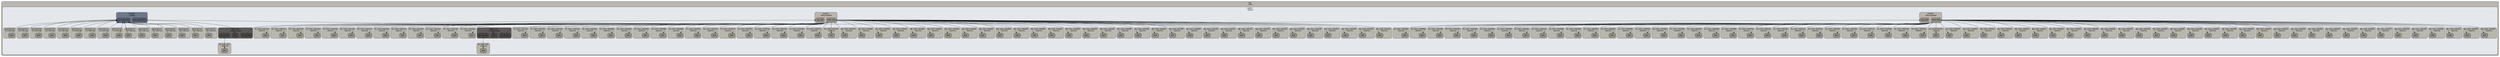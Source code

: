 digraph G {
ranksep="1.3";
subgraph cluster_root {
color="#000000";
fillcolor="#bab6ae";
fontcolor="#000000";
fontname=Arial;
fontsize=14;
label="root \n: Root";
shape=box;
style="rounded, filled";
tooltip="eventq_index&#61;0&#10;\full_system&#61;false&#10;\sim_quantum&#61;0&#10;\time_sync_enable&#61;false&#10;\time_sync_period&#61;100000000000&#10;\time_sync_spin_threshold&#61;100000000";
subgraph cluster_system {
color="#000000";
fillcolor="#e4e7eb";
fontcolor="#000000";
fontname=Arial;
fontsize=14;
label="system \n: System";
shape=box;
style="rounded, filled";
tooltip="auto_unlink_shared_backstore&#61;false&#10;\cache_line_size&#61;64&#10;\eventq_index&#61;0&#10;\exit_on_work_items&#61;false&#10;\init_param&#61;0&#10;\m5ops_base&#61;0&#10;\mem_mode&#61;timing&#10;\mem_ranges&#61;&#10;\memories&#61;system.far_mem_ctrl0.dram system.far_mem_ctrl1.dram system.loc_mem_ctrlrs000.dram system.loc_mem_ctrlrs001.dram system.loc_mem_ctrlrs002.dram system.loc_mem_ctrlrs003.dram system.loc_mem_ctrlrs004.dram system.loc_mem_ctrlrs005.dram system.loc_mem_ctrlrs006.dram system.loc_mem_ctrlrs007.dram system.loc_mem_ctrlrs008.dram system.loc_mem_ctrlrs009.dram system.loc_mem_ctrlrs010.dram system.loc_mem_ctrlrs011.dram system.loc_mem_ctrlrs012.dram system.loc_mem_ctrlrs013.dram system.loc_mem_ctrlrs014.dram system.loc_mem_ctrlrs015.dram system.loc_mem_ctrlrs016.dram system.loc_mem_ctrlrs017.dram system.loc_mem_ctrlrs018.dram system.loc_mem_ctrlrs019.dram system.loc_mem_ctrlrs020.dram system.loc_mem_ctrlrs021.dram system.loc_mem_ctrlrs022.dram system.loc_mem_ctrlrs023.dram system.loc_mem_ctrlrs024.dram system.loc_mem_ctrlrs025.dram system.loc_mem_ctrlrs026.dram system.loc_mem_ctrlrs027.dram system.loc_mem_ctrlrs028.dram system.loc_mem_ctrlrs029.dram system.loc_mem_ctrlrs030.dram system.loc_mem_ctrlrs031.dram system.loc_mem_ctrlrs032.dram system.loc_mem_ctrlrs033.dram system.loc_mem_ctrlrs034.dram system.loc_mem_ctrlrs035.dram system.loc_mem_ctrlrs036.dram system.loc_mem_ctrlrs037.dram system.loc_mem_ctrlrs038.dram system.loc_mem_ctrlrs039.dram system.loc_mem_ctrlrs040.dram system.loc_mem_ctrlrs041.dram system.loc_mem_ctrlrs042.dram system.loc_mem_ctrlrs043.dram system.loc_mem_ctrlrs044.dram system.loc_mem_ctrlrs045.dram system.loc_mem_ctrlrs046.dram system.loc_mem_ctrlrs047.dram system.loc_mem_ctrlrs048.dram system.loc_mem_ctrlrs049.dram system.loc_mem_ctrlrs050.dram system.loc_mem_ctrlrs051.dram system.loc_mem_ctrlrs052.dram system.loc_mem_ctrlrs053.dram system.loc_mem_ctrlrs054.dram system.loc_mem_ctrlrs055.dram system.loc_mem_ctrlrs056.dram system.loc_mem_ctrlrs057.dram system.loc_mem_ctrlrs058.dram system.loc_mem_ctrlrs059.dram system.loc_mem_ctrlrs060.dram system.loc_mem_ctrlrs061.dram system.loc_mem_ctrlrs062.dram system.loc_mem_ctrlrs063.dram system.loc_mem_ctrlrs064.dram system.loc_mem_ctrlrs065.dram system.loc_mem_ctrlrs066.dram system.loc_mem_ctrlrs067.dram system.loc_mem_ctrlrs068.dram system.loc_mem_ctrlrs069.dram system.loc_mem_ctrlrs070.dram system.loc_mem_ctrlrs071.dram system.loc_mem_ctrlrs072.dram system.loc_mem_ctrlrs073.dram system.loc_mem_ctrlrs074.dram system.loc_mem_ctrlrs075.dram system.loc_mem_ctrlrs076.dram system.loc_mem_ctrlrs077.dram system.loc_mem_ctrlrs078.dram system.loc_mem_ctrlrs079.dram system.loc_mem_ctrlrs080.dram system.loc_mem_ctrlrs081.dram system.loc_mem_ctrlrs082.dram system.loc_mem_ctrlrs083.dram system.loc_mem_ctrlrs084.dram system.loc_mem_ctrlrs085.dram system.loc_mem_ctrlrs086.dram system.loc_mem_ctrlrs087.dram system.loc_mem_ctrlrs088.dram system.loc_mem_ctrlrs089.dram system.loc_mem_ctrlrs090.dram system.loc_mem_ctrlrs091.dram system.loc_mem_ctrlrs092.dram system.loc_mem_ctrlrs093.dram system.loc_mem_ctrlrs094.dram system.loc_mem_ctrlrs095.dram system.loc_mem_ctrlrs096.dram system.loc_mem_ctrlrs097.dram system.loc_mem_ctrlrs098.dram system.loc_mem_ctrlrs099.dram system.loc_mem_ctrlrs100.dram system.loc_mem_ctrlrs101.dram system.loc_mem_ctrlrs102.dram system.loc_mem_ctrlrs103.dram system.loc_mem_ctrlrs104.dram system.loc_mem_ctrlrs105.dram system.loc_mem_ctrlrs106.dram system.loc_mem_ctrlrs107.dram system.loc_mem_ctrlrs108.dram system.loc_mem_ctrlrs109.dram system.loc_mem_ctrlrs110.dram system.loc_mem_ctrlrs111.dram system.loc_mem_ctrlrs112.dram system.loc_mem_ctrlrs113.dram system.loc_mem_ctrlrs114.dram system.loc_mem_ctrlrs115.dram system.loc_mem_ctrlrs116.dram system.loc_mem_ctrlrs117.dram system.loc_mem_ctrlrs118.dram system.loc_mem_ctrlrs119.dram system.loc_mem_ctrlrs120.dram system.loc_mem_ctrlrs121.dram system.loc_mem_ctrlrs122.dram system.loc_mem_ctrlrs123.dram system.loc_mem_ctrlrs124.dram system.loc_mem_ctrlrs125.dram system.loc_mem_ctrlrs126.dram system.loc_mem_ctrlrs127.dram system.mem_ctrl0 system.mem_ctrl1&#10;\mmap_using_noreserve&#61;false&#10;\multi_thread&#61;false&#10;\num_work_ids&#61;16&#10;\readfile&#61;&#10;\redirect_paths&#61;&#10;\shadow_rom_ranges&#61;&#10;\shared_backstore&#61;&#10;\symbolfile&#61;&#10;\thermal_components&#61;&#10;\thermal_model&#61;Null&#10;\work_begin_ckpt_count&#61;0&#10;\work_begin_cpu_id_exit&#61;-1&#10;\work_begin_exit_count&#61;0&#10;\work_cpus_ckpt_count&#61;0&#10;\work_end_ckpt_count&#61;0&#10;\work_end_exit_count&#61;0&#10;\work_item_id&#61;-1&#10;\workload&#61;system.workload";
subgraph cluster_system_workload {
color="#000000";
fillcolor="#bab6ae";
fontcolor="#000000";
fontname=Arial;
fontsize=14;
label="workload \n: StubWorkload";
shape=box;
style="rounded, filled";
tooltip="byte_order&#61;little&#10;\entry&#61;0&#10;\eventq_index&#61;0&#10;\remote_gdb_port&#61;7000&#10;\wait_for_remote_gdb&#61;false";
}

subgraph cluster_system_dvfs_handler {
color="#000000";
fillcolor="#bab6ae";
fontcolor="#000000";
fontname=Arial;
fontsize=14;
label="dvfs_handler \n: DVFSHandler";
shape=box;
style="rounded, filled";
tooltip="domains&#61;&#10;\enable&#61;false&#10;\eventq_index&#61;0&#10;\sys_clk_domain&#61;system.clk_domain&#10;\transition_latency&#61;100000000";
}

subgraph cluster_system_clk_domain {
color="#000000";
fillcolor="#bab6ae";
fontcolor="#000000";
fontname=Arial;
fontsize=14;
label="clk_domain \n: SrcClockDomain";
shape=box;
style="rounded, filled";
tooltip="clock&#61;200&#10;\domain_id&#61;-1&#10;\eventq_index&#61;0&#10;\init_perf_level&#61;0&#10;\voltage_domain&#61;system.clk_domain.voltage_domain";
subgraph cluster_system_clk_domain_voltage_domain {
color="#000000";
fillcolor="#9f9c95";
fontcolor="#000000";
fontname=Arial;
fontsize=14;
label="voltage_domain \n: VoltageDomain";
shape=box;
style="rounded, filled";
tooltip="eventq_index&#61;0&#10;\voltage&#61;1.0";
}

}

subgraph cluster_system_generators00 {
color="#000000";
fillcolor="#bab6ae";
fontcolor="#000000";
fontname=Arial;
fontsize=14;
label="generators00 \n: PyTrafficGen";
shape=box;
style="rounded, filled";
tooltip="clk_domain&#61;system.clk_domain&#10;\cpu_id&#61;-1&#10;\elastic_req&#61;false&#10;\eventq_index&#61;0&#10;\max_outstanding_reqs&#61;0&#10;\numThreads&#61;1&#10;\power_model&#61;&#10;\power_state&#61;system.generators00.power_state&#10;\progress_check&#61;1000000000&#10;\sids&#61;&#10;\socket_id&#61;0&#10;\ssids&#61;&#10;\stream_gen&#61;none&#10;\system&#61;system";
system_generators00_port [color="#000000", fillcolor="#94918b", fontcolor="#000000", fontname=Arial, fontsize=14, label=port, shape=box, style="rounded, filled"];
subgraph cluster_system_generators00_power_state {
color="#000000";
fillcolor="#9f9c95";
fontcolor="#000000";
fontname=Arial;
fontsize=14;
label="power_state \n: PowerState";
shape=box;
style="rounded, filled";
tooltip="clk_gate_bins&#61;20&#10;\clk_gate_max&#61;1000000000000&#10;\clk_gate_min&#61;1000&#10;\default_state&#61;UNDEFINED&#10;\eventq_index&#61;0&#10;\leaders&#61;&#10;\possible_states&#61;";
}

}

subgraph cluster_system_generators01 {
color="#000000";
fillcolor="#bab6ae";
fontcolor="#000000";
fontname=Arial;
fontsize=14;
label="generators01 \n: PyTrafficGen";
shape=box;
style="rounded, filled";
tooltip="clk_domain&#61;system.clk_domain&#10;\cpu_id&#61;-1&#10;\elastic_req&#61;false&#10;\eventq_index&#61;0&#10;\max_outstanding_reqs&#61;0&#10;\numThreads&#61;1&#10;\power_model&#61;&#10;\power_state&#61;system.generators01.power_state&#10;\progress_check&#61;1000000000&#10;\sids&#61;&#10;\socket_id&#61;0&#10;\ssids&#61;&#10;\stream_gen&#61;none&#10;\system&#61;system";
system_generators01_port [color="#000000", fillcolor="#94918b", fontcolor="#000000", fontname=Arial, fontsize=14, label=port, shape=box, style="rounded, filled"];
subgraph cluster_system_generators01_power_state {
color="#000000";
fillcolor="#9f9c95";
fontcolor="#000000";
fontname=Arial;
fontsize=14;
label="power_state \n: PowerState";
shape=box;
style="rounded, filled";
tooltip="clk_gate_bins&#61;20&#10;\clk_gate_max&#61;1000000000000&#10;\clk_gate_min&#61;1000&#10;\default_state&#61;UNDEFINED&#10;\eventq_index&#61;0&#10;\leaders&#61;&#10;\possible_states&#61;";
}

}

subgraph cluster_system_generators02 {
color="#000000";
fillcolor="#bab6ae";
fontcolor="#000000";
fontname=Arial;
fontsize=14;
label="generators02 \n: PyTrafficGen";
shape=box;
style="rounded, filled";
tooltip="clk_domain&#61;system.clk_domain&#10;\cpu_id&#61;-1&#10;\elastic_req&#61;false&#10;\eventq_index&#61;0&#10;\max_outstanding_reqs&#61;0&#10;\numThreads&#61;1&#10;\power_model&#61;&#10;\power_state&#61;system.generators02.power_state&#10;\progress_check&#61;1000000000&#10;\sids&#61;&#10;\socket_id&#61;0&#10;\ssids&#61;&#10;\stream_gen&#61;none&#10;\system&#61;system";
system_generators02_port [color="#000000", fillcolor="#94918b", fontcolor="#000000", fontname=Arial, fontsize=14, label=port, shape=box, style="rounded, filled"];
subgraph cluster_system_generators02_power_state {
color="#000000";
fillcolor="#9f9c95";
fontcolor="#000000";
fontname=Arial;
fontsize=14;
label="power_state \n: PowerState";
shape=box;
style="rounded, filled";
tooltip="clk_gate_bins&#61;20&#10;\clk_gate_max&#61;1000000000000&#10;\clk_gate_min&#61;1000&#10;\default_state&#61;UNDEFINED&#10;\eventq_index&#61;0&#10;\leaders&#61;&#10;\possible_states&#61;";
}

}

subgraph cluster_system_generators03 {
color="#000000";
fillcolor="#bab6ae";
fontcolor="#000000";
fontname=Arial;
fontsize=14;
label="generators03 \n: PyTrafficGen";
shape=box;
style="rounded, filled";
tooltip="clk_domain&#61;system.clk_domain&#10;\cpu_id&#61;-1&#10;\elastic_req&#61;false&#10;\eventq_index&#61;0&#10;\max_outstanding_reqs&#61;0&#10;\numThreads&#61;1&#10;\power_model&#61;&#10;\power_state&#61;system.generators03.power_state&#10;\progress_check&#61;1000000000&#10;\sids&#61;&#10;\socket_id&#61;0&#10;\ssids&#61;&#10;\stream_gen&#61;none&#10;\system&#61;system";
system_generators03_port [color="#000000", fillcolor="#94918b", fontcolor="#000000", fontname=Arial, fontsize=14, label=port, shape=box, style="rounded, filled"];
subgraph cluster_system_generators03_power_state {
color="#000000";
fillcolor="#9f9c95";
fontcolor="#000000";
fontname=Arial;
fontsize=14;
label="power_state \n: PowerState";
shape=box;
style="rounded, filled";
tooltip="clk_gate_bins&#61;20&#10;\clk_gate_max&#61;1000000000000&#10;\clk_gate_min&#61;1000&#10;\default_state&#61;UNDEFINED&#10;\eventq_index&#61;0&#10;\leaders&#61;&#10;\possible_states&#61;";
}

}

subgraph cluster_system_generators04 {
color="#000000";
fillcolor="#bab6ae";
fontcolor="#000000";
fontname=Arial;
fontsize=14;
label="generators04 \n: PyTrafficGen";
shape=box;
style="rounded, filled";
tooltip="clk_domain&#61;system.clk_domain&#10;\cpu_id&#61;-1&#10;\elastic_req&#61;false&#10;\eventq_index&#61;0&#10;\max_outstanding_reqs&#61;0&#10;\numThreads&#61;1&#10;\power_model&#61;&#10;\power_state&#61;system.generators04.power_state&#10;\progress_check&#61;1000000000&#10;\sids&#61;&#10;\socket_id&#61;0&#10;\ssids&#61;&#10;\stream_gen&#61;none&#10;\system&#61;system";
system_generators04_port [color="#000000", fillcolor="#94918b", fontcolor="#000000", fontname=Arial, fontsize=14, label=port, shape=box, style="rounded, filled"];
subgraph cluster_system_generators04_power_state {
color="#000000";
fillcolor="#9f9c95";
fontcolor="#000000";
fontname=Arial;
fontsize=14;
label="power_state \n: PowerState";
shape=box;
style="rounded, filled";
tooltip="clk_gate_bins&#61;20&#10;\clk_gate_max&#61;1000000000000&#10;\clk_gate_min&#61;1000&#10;\default_state&#61;UNDEFINED&#10;\eventq_index&#61;0&#10;\leaders&#61;&#10;\possible_states&#61;";
}

}

subgraph cluster_system_generators05 {
color="#000000";
fillcolor="#bab6ae";
fontcolor="#000000";
fontname=Arial;
fontsize=14;
label="generators05 \n: PyTrafficGen";
shape=box;
style="rounded, filled";
tooltip="clk_domain&#61;system.clk_domain&#10;\cpu_id&#61;-1&#10;\elastic_req&#61;false&#10;\eventq_index&#61;0&#10;\max_outstanding_reqs&#61;0&#10;\numThreads&#61;1&#10;\power_model&#61;&#10;\power_state&#61;system.generators05.power_state&#10;\progress_check&#61;1000000000&#10;\sids&#61;&#10;\socket_id&#61;0&#10;\ssids&#61;&#10;\stream_gen&#61;none&#10;\system&#61;system";
system_generators05_port [color="#000000", fillcolor="#94918b", fontcolor="#000000", fontname=Arial, fontsize=14, label=port, shape=box, style="rounded, filled"];
subgraph cluster_system_generators05_power_state {
color="#000000";
fillcolor="#9f9c95";
fontcolor="#000000";
fontname=Arial;
fontsize=14;
label="power_state \n: PowerState";
shape=box;
style="rounded, filled";
tooltip="clk_gate_bins&#61;20&#10;\clk_gate_max&#61;1000000000000&#10;\clk_gate_min&#61;1000&#10;\default_state&#61;UNDEFINED&#10;\eventq_index&#61;0&#10;\leaders&#61;&#10;\possible_states&#61;";
}

}

subgraph cluster_system_generators06 {
color="#000000";
fillcolor="#bab6ae";
fontcolor="#000000";
fontname=Arial;
fontsize=14;
label="generators06 \n: PyTrafficGen";
shape=box;
style="rounded, filled";
tooltip="clk_domain&#61;system.clk_domain&#10;\cpu_id&#61;-1&#10;\elastic_req&#61;false&#10;\eventq_index&#61;0&#10;\max_outstanding_reqs&#61;0&#10;\numThreads&#61;1&#10;\power_model&#61;&#10;\power_state&#61;system.generators06.power_state&#10;\progress_check&#61;1000000000&#10;\sids&#61;&#10;\socket_id&#61;0&#10;\ssids&#61;&#10;\stream_gen&#61;none&#10;\system&#61;system";
system_generators06_port [color="#000000", fillcolor="#94918b", fontcolor="#000000", fontname=Arial, fontsize=14, label=port, shape=box, style="rounded, filled"];
subgraph cluster_system_generators06_power_state {
color="#000000";
fillcolor="#9f9c95";
fontcolor="#000000";
fontname=Arial;
fontsize=14;
label="power_state \n: PowerState";
shape=box;
style="rounded, filled";
tooltip="clk_gate_bins&#61;20&#10;\clk_gate_max&#61;1000000000000&#10;\clk_gate_min&#61;1000&#10;\default_state&#61;UNDEFINED&#10;\eventq_index&#61;0&#10;\leaders&#61;&#10;\possible_states&#61;";
}

}

subgraph cluster_system_generators07 {
color="#000000";
fillcolor="#bab6ae";
fontcolor="#000000";
fontname=Arial;
fontsize=14;
label="generators07 \n: PyTrafficGen";
shape=box;
style="rounded, filled";
tooltip="clk_domain&#61;system.clk_domain&#10;\cpu_id&#61;-1&#10;\elastic_req&#61;false&#10;\eventq_index&#61;0&#10;\max_outstanding_reqs&#61;0&#10;\numThreads&#61;1&#10;\power_model&#61;&#10;\power_state&#61;system.generators07.power_state&#10;\progress_check&#61;1000000000&#10;\sids&#61;&#10;\socket_id&#61;0&#10;\ssids&#61;&#10;\stream_gen&#61;none&#10;\system&#61;system";
system_generators07_port [color="#000000", fillcolor="#94918b", fontcolor="#000000", fontname=Arial, fontsize=14, label=port, shape=box, style="rounded, filled"];
subgraph cluster_system_generators07_power_state {
color="#000000";
fillcolor="#9f9c95";
fontcolor="#000000";
fontname=Arial;
fontsize=14;
label="power_state \n: PowerState";
shape=box;
style="rounded, filled";
tooltip="clk_gate_bins&#61;20&#10;\clk_gate_max&#61;1000000000000&#10;\clk_gate_min&#61;1000&#10;\default_state&#61;UNDEFINED&#10;\eventq_index&#61;0&#10;\leaders&#61;&#10;\possible_states&#61;";
}

}

subgraph cluster_system_generators08 {
color="#000000";
fillcolor="#bab6ae";
fontcolor="#000000";
fontname=Arial;
fontsize=14;
label="generators08 \n: PyTrafficGen";
shape=box;
style="rounded, filled";
tooltip="clk_domain&#61;system.clk_domain&#10;\cpu_id&#61;-1&#10;\elastic_req&#61;false&#10;\eventq_index&#61;0&#10;\max_outstanding_reqs&#61;0&#10;\numThreads&#61;1&#10;\power_model&#61;&#10;\power_state&#61;system.generators08.power_state&#10;\progress_check&#61;1000000000&#10;\sids&#61;&#10;\socket_id&#61;0&#10;\ssids&#61;&#10;\stream_gen&#61;none&#10;\system&#61;system";
system_generators08_port [color="#000000", fillcolor="#94918b", fontcolor="#000000", fontname=Arial, fontsize=14, label=port, shape=box, style="rounded, filled"];
subgraph cluster_system_generators08_power_state {
color="#000000";
fillcolor="#9f9c95";
fontcolor="#000000";
fontname=Arial;
fontsize=14;
label="power_state \n: PowerState";
shape=box;
style="rounded, filled";
tooltip="clk_gate_bins&#61;20&#10;\clk_gate_max&#61;1000000000000&#10;\clk_gate_min&#61;1000&#10;\default_state&#61;UNDEFINED&#10;\eventq_index&#61;0&#10;\leaders&#61;&#10;\possible_states&#61;";
}

}

subgraph cluster_system_generators09 {
color="#000000";
fillcolor="#bab6ae";
fontcolor="#000000";
fontname=Arial;
fontsize=14;
label="generators09 \n: PyTrafficGen";
shape=box;
style="rounded, filled";
tooltip="clk_domain&#61;system.clk_domain&#10;\cpu_id&#61;-1&#10;\elastic_req&#61;false&#10;\eventq_index&#61;0&#10;\max_outstanding_reqs&#61;0&#10;\numThreads&#61;1&#10;\power_model&#61;&#10;\power_state&#61;system.generators09.power_state&#10;\progress_check&#61;1000000000&#10;\sids&#61;&#10;\socket_id&#61;0&#10;\ssids&#61;&#10;\stream_gen&#61;none&#10;\system&#61;system";
system_generators09_port [color="#000000", fillcolor="#94918b", fontcolor="#000000", fontname=Arial, fontsize=14, label=port, shape=box, style="rounded, filled"];
subgraph cluster_system_generators09_power_state {
color="#000000";
fillcolor="#9f9c95";
fontcolor="#000000";
fontname=Arial;
fontsize=14;
label="power_state \n: PowerState";
shape=box;
style="rounded, filled";
tooltip="clk_gate_bins&#61;20&#10;\clk_gate_max&#61;1000000000000&#10;\clk_gate_min&#61;1000&#10;\default_state&#61;UNDEFINED&#10;\eventq_index&#61;0&#10;\leaders&#61;&#10;\possible_states&#61;";
}

}

subgraph cluster_system_generators10 {
color="#000000";
fillcolor="#bab6ae";
fontcolor="#000000";
fontname=Arial;
fontsize=14;
label="generators10 \n: PyTrafficGen";
shape=box;
style="rounded, filled";
tooltip="clk_domain&#61;system.clk_domain&#10;\cpu_id&#61;-1&#10;\elastic_req&#61;false&#10;\eventq_index&#61;0&#10;\max_outstanding_reqs&#61;0&#10;\numThreads&#61;1&#10;\power_model&#61;&#10;\power_state&#61;system.generators10.power_state&#10;\progress_check&#61;1000000000&#10;\sids&#61;&#10;\socket_id&#61;0&#10;\ssids&#61;&#10;\stream_gen&#61;none&#10;\system&#61;system";
system_generators10_port [color="#000000", fillcolor="#94918b", fontcolor="#000000", fontname=Arial, fontsize=14, label=port, shape=box, style="rounded, filled"];
subgraph cluster_system_generators10_power_state {
color="#000000";
fillcolor="#9f9c95";
fontcolor="#000000";
fontname=Arial;
fontsize=14;
label="power_state \n: PowerState";
shape=box;
style="rounded, filled";
tooltip="clk_gate_bins&#61;20&#10;\clk_gate_max&#61;1000000000000&#10;\clk_gate_min&#61;1000&#10;\default_state&#61;UNDEFINED&#10;\eventq_index&#61;0&#10;\leaders&#61;&#10;\possible_states&#61;";
}

}

subgraph cluster_system_generators11 {
color="#000000";
fillcolor="#bab6ae";
fontcolor="#000000";
fontname=Arial;
fontsize=14;
label="generators11 \n: PyTrafficGen";
shape=box;
style="rounded, filled";
tooltip="clk_domain&#61;system.clk_domain&#10;\cpu_id&#61;-1&#10;\elastic_req&#61;false&#10;\eventq_index&#61;0&#10;\max_outstanding_reqs&#61;0&#10;\numThreads&#61;1&#10;\power_model&#61;&#10;\power_state&#61;system.generators11.power_state&#10;\progress_check&#61;1000000000&#10;\sids&#61;&#10;\socket_id&#61;0&#10;\ssids&#61;&#10;\stream_gen&#61;none&#10;\system&#61;system";
system_generators11_port [color="#000000", fillcolor="#94918b", fontcolor="#000000", fontname=Arial, fontsize=14, label=port, shape=box, style="rounded, filled"];
subgraph cluster_system_generators11_power_state {
color="#000000";
fillcolor="#9f9c95";
fontcolor="#000000";
fontname=Arial;
fontsize=14;
label="power_state \n: PowerState";
shape=box;
style="rounded, filled";
tooltip="clk_gate_bins&#61;20&#10;\clk_gate_max&#61;1000000000000&#10;\clk_gate_min&#61;1000&#10;\default_state&#61;UNDEFINED&#10;\eventq_index&#61;0&#10;\leaders&#61;&#10;\possible_states&#61;";
}

}

subgraph cluster_system_generators12 {
color="#000000";
fillcolor="#bab6ae";
fontcolor="#000000";
fontname=Arial;
fontsize=14;
label="generators12 \n: PyTrafficGen";
shape=box;
style="rounded, filled";
tooltip="clk_domain&#61;system.clk_domain&#10;\cpu_id&#61;-1&#10;\elastic_req&#61;false&#10;\eventq_index&#61;0&#10;\max_outstanding_reqs&#61;0&#10;\numThreads&#61;1&#10;\power_model&#61;&#10;\power_state&#61;system.generators12.power_state&#10;\progress_check&#61;1000000000&#10;\sids&#61;&#10;\socket_id&#61;0&#10;\ssids&#61;&#10;\stream_gen&#61;none&#10;\system&#61;system";
system_generators12_port [color="#000000", fillcolor="#94918b", fontcolor="#000000", fontname=Arial, fontsize=14, label=port, shape=box, style="rounded, filled"];
subgraph cluster_system_generators12_power_state {
color="#000000";
fillcolor="#9f9c95";
fontcolor="#000000";
fontname=Arial;
fontsize=14;
label="power_state \n: PowerState";
shape=box;
style="rounded, filled";
tooltip="clk_gate_bins&#61;20&#10;\clk_gate_max&#61;1000000000000&#10;\clk_gate_min&#61;1000&#10;\default_state&#61;UNDEFINED&#10;\eventq_index&#61;0&#10;\leaders&#61;&#10;\possible_states&#61;";
}

}

subgraph cluster_system_generators13 {
color="#000000";
fillcolor="#bab6ae";
fontcolor="#000000";
fontname=Arial;
fontsize=14;
label="generators13 \n: PyTrafficGen";
shape=box;
style="rounded, filled";
tooltip="clk_domain&#61;system.clk_domain&#10;\cpu_id&#61;-1&#10;\elastic_req&#61;false&#10;\eventq_index&#61;0&#10;\max_outstanding_reqs&#61;0&#10;\numThreads&#61;1&#10;\power_model&#61;&#10;\power_state&#61;system.generators13.power_state&#10;\progress_check&#61;1000000000&#10;\sids&#61;&#10;\socket_id&#61;0&#10;\ssids&#61;&#10;\stream_gen&#61;none&#10;\system&#61;system";
system_generators13_port [color="#000000", fillcolor="#94918b", fontcolor="#000000", fontname=Arial, fontsize=14, label=port, shape=box, style="rounded, filled"];
subgraph cluster_system_generators13_power_state {
color="#000000";
fillcolor="#9f9c95";
fontcolor="#000000";
fontname=Arial;
fontsize=14;
label="power_state \n: PowerState";
shape=box;
style="rounded, filled";
tooltip="clk_gate_bins&#61;20&#10;\clk_gate_max&#61;1000000000000&#10;\clk_gate_min&#61;1000&#10;\default_state&#61;UNDEFINED&#10;\eventq_index&#61;0&#10;\leaders&#61;&#10;\possible_states&#61;";
}

}

subgraph cluster_system_generators14 {
color="#000000";
fillcolor="#bab6ae";
fontcolor="#000000";
fontname=Arial;
fontsize=14;
label="generators14 \n: PyTrafficGen";
shape=box;
style="rounded, filled";
tooltip="clk_domain&#61;system.clk_domain&#10;\cpu_id&#61;-1&#10;\elastic_req&#61;false&#10;\eventq_index&#61;0&#10;\max_outstanding_reqs&#61;0&#10;\numThreads&#61;1&#10;\power_model&#61;&#10;\power_state&#61;system.generators14.power_state&#10;\progress_check&#61;1000000000&#10;\sids&#61;&#10;\socket_id&#61;0&#10;\ssids&#61;&#10;\stream_gen&#61;none&#10;\system&#61;system";
system_generators14_port [color="#000000", fillcolor="#94918b", fontcolor="#000000", fontname=Arial, fontsize=14, label=port, shape=box, style="rounded, filled"];
subgraph cluster_system_generators14_power_state {
color="#000000";
fillcolor="#9f9c95";
fontcolor="#000000";
fontname=Arial;
fontsize=14;
label="power_state \n: PowerState";
shape=box;
style="rounded, filled";
tooltip="clk_gate_bins&#61;20&#10;\clk_gate_max&#61;1000000000000&#10;\clk_gate_min&#61;1000&#10;\default_state&#61;UNDEFINED&#10;\eventq_index&#61;0&#10;\leaders&#61;&#10;\possible_states&#61;";
}

}

subgraph cluster_system_generators15 {
color="#000000";
fillcolor="#bab6ae";
fontcolor="#000000";
fontname=Arial;
fontsize=14;
label="generators15 \n: PyTrafficGen";
shape=box;
style="rounded, filled";
tooltip="clk_domain&#61;system.clk_domain&#10;\cpu_id&#61;-1&#10;\elastic_req&#61;false&#10;\eventq_index&#61;0&#10;\max_outstanding_reqs&#61;0&#10;\numThreads&#61;1&#10;\power_model&#61;&#10;\power_state&#61;system.generators15.power_state&#10;\progress_check&#61;1000000000&#10;\sids&#61;&#10;\socket_id&#61;0&#10;\ssids&#61;&#10;\stream_gen&#61;none&#10;\system&#61;system";
system_generators15_port [color="#000000", fillcolor="#94918b", fontcolor="#000000", fontname=Arial, fontsize=14, label=port, shape=box, style="rounded, filled"];
subgraph cluster_system_generators15_power_state {
color="#000000";
fillcolor="#9f9c95";
fontcolor="#000000";
fontname=Arial;
fontsize=14;
label="power_state \n: PowerState";
shape=box;
style="rounded, filled";
tooltip="clk_gate_bins&#61;20&#10;\clk_gate_max&#61;1000000000000&#10;\clk_gate_min&#61;1000&#10;\default_state&#61;UNDEFINED&#10;\eventq_index&#61;0&#10;\leaders&#61;&#10;\possible_states&#61;";
}

}

subgraph cluster_system_scheds0 {
color="#000000";
fillcolor="#bab6ae";
fontcolor="#000000";
fontname=Arial;
fontsize=14;
label="scheds0 \n: MemScheduler";
shape=box;
style="rounded, filled";
tooltip="clk_domain&#61;system.clk_domain&#10;\eventq_index&#61;0&#10;\power_model&#61;&#10;\power_state&#61;system.scheds0.power_state&#10;\read_buffer_size&#61;1&#10;\resp_buffer_size&#61;64&#10;\service_write_threshold&#61;50&#10;\unified_queue&#61;false&#10;\write_buffer_size&#61;32";
system_scheds0_cpu_side [color="#000000", fillcolor="#94918b", fontcolor="#000000", fontname=Arial, fontsize=14, label=cpu_side, shape=box, style="rounded, filled"];
system_scheds0_mem_side [color="#000000", fillcolor="#94918b", fontcolor="#000000", fontname=Arial, fontsize=14, label=mem_side, shape=box, style="rounded, filled"];
subgraph cluster_system_scheds0_power_state {
color="#000000";
fillcolor="#9f9c95";
fontcolor="#000000";
fontname=Arial;
fontsize=14;
label="power_state \n: PowerState";
shape=box;
style="rounded, filled";
tooltip="clk_gate_bins&#61;20&#10;\clk_gate_max&#61;1000000000000&#10;\clk_gate_min&#61;1000&#10;\default_state&#61;UNDEFINED&#10;\eventq_index&#61;0&#10;\leaders&#61;&#10;\possible_states&#61;";
}

}

subgraph cluster_system_scheds1 {
color="#000000";
fillcolor="#bab6ae";
fontcolor="#000000";
fontname=Arial;
fontsize=14;
label="scheds1 \n: MemScheduler";
shape=box;
style="rounded, filled";
tooltip="clk_domain&#61;system.clk_domain&#10;\eventq_index&#61;0&#10;\power_model&#61;&#10;\power_state&#61;system.scheds1.power_state&#10;\read_buffer_size&#61;1&#10;\resp_buffer_size&#61;64&#10;\service_write_threshold&#61;50&#10;\unified_queue&#61;false&#10;\write_buffer_size&#61;32";
system_scheds1_cpu_side [color="#000000", fillcolor="#94918b", fontcolor="#000000", fontname=Arial, fontsize=14, label=cpu_side, shape=box, style="rounded, filled"];
system_scheds1_mem_side [color="#000000", fillcolor="#94918b", fontcolor="#000000", fontname=Arial, fontsize=14, label=mem_side, shape=box, style="rounded, filled"];
subgraph cluster_system_scheds1_power_state {
color="#000000";
fillcolor="#9f9c95";
fontcolor="#000000";
fontname=Arial;
fontsize=14;
label="power_state \n: PowerState";
shape=box;
style="rounded, filled";
tooltip="clk_gate_bins&#61;20&#10;\clk_gate_max&#61;1000000000000&#10;\clk_gate_min&#61;1000&#10;\default_state&#61;UNDEFINED&#10;\eventq_index&#61;0&#10;\leaders&#61;&#10;\possible_states&#61;";
}

}

subgraph cluster_system_mem_ctrl0 {
color="#000000";
fillcolor="#5e5958";
fontcolor="#000000";
fontname=Arial;
fontsize=14;
label="mem_ctrl0 \n: PolicyManager";
shape=box;
style="rounded, filled";
tooltip="addr_size&#61;64&#10;\always_dirty&#61;false&#10;\always_hit&#61;false&#10;\block_size&#61;64&#10;\cache_warmup_ratio&#61;0.7&#10;\clk_domain&#61;system.clk_domain&#10;\conf_table_reported&#61;true&#10;\crb_max_size&#61;32&#10;\dram_cache_size&#61;1048576&#10;\eventq_index&#61;0&#10;\far_burst_size&#61;64&#10;\image_file&#61;&#10;\in_addr_map&#61;true&#10;\kvm_map&#61;true&#10;\loc_burst_size&#61;64&#10;\loc_mem_policy&#61;CascadeLakeNoPartWrs&#10;\null&#61;false&#10;\orb_max_size&#61;256&#10;\power_model&#61;&#10;\power_state&#61;system.mem_ctrl0.power_state&#10;\range&#61;0:4294967296&#10;\static_backend_latency&#61;10000&#10;\static_frontend_latency&#61;10000&#10;\tRCD_RD&#61;14160&#10;\tRL&#61;14160&#10;\tRP&#61;14160";
system_mem_ctrl0_port [color="#000000", fillcolor="#4b4746", fontcolor="#000000", fontname=Arial, fontsize=14, label=port, shape=box, style="rounded, filled"];
system_mem_ctrl0_loc_req_port [color="#000000", fillcolor="#4b4746", fontcolor="#000000", fontname=Arial, fontsize=14, label=loc_req_port, shape=box, style="rounded, filled"];
system_mem_ctrl0_far_req_port [color="#000000", fillcolor="#4b4746", fontcolor="#000000", fontname=Arial, fontsize=14, label=far_req_port, shape=box, style="rounded, filled"];
subgraph cluster_system_mem_ctrl0_power_state {
color="#000000";
fillcolor="#bab6ae";
fontcolor="#000000";
fontname=Arial;
fontsize=14;
label="power_state \n: PowerState";
shape=box;
style="rounded, filled";
tooltip="clk_gate_bins&#61;20&#10;\clk_gate_max&#61;1000000000000&#10;\clk_gate_min&#61;1000&#10;\default_state&#61;UNDEFINED&#10;\eventq_index&#61;0&#10;\leaders&#61;&#10;\possible_states&#61;";
}

}

subgraph cluster_system_mem_ctrl1 {
color="#000000";
fillcolor="#5e5958";
fontcolor="#000000";
fontname=Arial;
fontsize=14;
label="mem_ctrl1 \n: PolicyManager";
shape=box;
style="rounded, filled";
tooltip="addr_size&#61;64&#10;\always_dirty&#61;false&#10;\always_hit&#61;false&#10;\block_size&#61;64&#10;\cache_warmup_ratio&#61;0.7&#10;\clk_domain&#61;system.clk_domain&#10;\conf_table_reported&#61;true&#10;\crb_max_size&#61;32&#10;\dram_cache_size&#61;1048576&#10;\eventq_index&#61;0&#10;\far_burst_size&#61;64&#10;\image_file&#61;&#10;\in_addr_map&#61;true&#10;\kvm_map&#61;true&#10;\loc_burst_size&#61;64&#10;\loc_mem_policy&#61;CascadeLakeNoPartWrs&#10;\null&#61;false&#10;\orb_max_size&#61;256&#10;\power_model&#61;&#10;\power_state&#61;system.mem_ctrl1.power_state&#10;\range&#61;4294967296:8589934592&#10;\static_backend_latency&#61;10000&#10;\static_frontend_latency&#61;10000&#10;\tRCD_RD&#61;14160&#10;\tRL&#61;14160&#10;\tRP&#61;14160";
system_mem_ctrl1_port [color="#000000", fillcolor="#4b4746", fontcolor="#000000", fontname=Arial, fontsize=14, label=port, shape=box, style="rounded, filled"];
system_mem_ctrl1_loc_req_port [color="#000000", fillcolor="#4b4746", fontcolor="#000000", fontname=Arial, fontsize=14, label=loc_req_port, shape=box, style="rounded, filled"];
system_mem_ctrl1_far_req_port [color="#000000", fillcolor="#4b4746", fontcolor="#000000", fontname=Arial, fontsize=14, label=far_req_port, shape=box, style="rounded, filled"];
subgraph cluster_system_mem_ctrl1_power_state {
color="#000000";
fillcolor="#bab6ae";
fontcolor="#000000";
fontname=Arial;
fontsize=14;
label="power_state \n: PowerState";
shape=box;
style="rounded, filled";
tooltip="clk_gate_bins&#61;20&#10;\clk_gate_max&#61;1000000000000&#10;\clk_gate_min&#61;1000&#10;\default_state&#61;UNDEFINED&#10;\eventq_index&#61;0&#10;\leaders&#61;&#10;\possible_states&#61;";
}

}

subgraph cluster_system_loc_mem_ctrlrs000 {
color="#000000";
fillcolor="#bab6ae";
fontcolor="#000000";
fontname=Arial;
fontsize=14;
label="loc_mem_ctrlrs000 \n: MemCtrl";
shape=box;
style="rounded, filled";
tooltip="clk_domain&#61;system.clk_domain&#10;\command_window&#61;10000&#10;\disable_sanity_check&#61;false&#10;\dram&#61;system.loc_mem_ctrlrs000.dram&#10;\eventq_index&#61;0&#10;\mem_sched_policy&#61;frfcfs&#10;\min_reads_per_switch&#61;16&#10;\min_writes_per_switch&#61;16&#10;\power_model&#61;&#10;\power_state&#61;system.loc_mem_ctrlrs000.power_state&#10;\qos_policy&#61;Null&#10;\qos_priorities&#61;1&#10;\qos_priority_escalation&#61;false&#10;\qos_q_policy&#61;fifo&#10;\qos_requestors&#61;               &#10;\qos_syncro_scheduler&#61;false&#10;\qos_turnaround_policy&#61;Null&#10;\static_backend_latency&#61;10000&#10;\static_frontend_latency&#61;10000&#10;\system&#61;system&#10;\write_high_thresh_perc&#61;85&#10;\write_low_thresh_perc&#61;50";
system_loc_mem_ctrlrs000_port [color="#000000", fillcolor="#94918b", fontcolor="#000000", fontname=Arial, fontsize=14, label=port, shape=box, style="rounded, filled"];
subgraph cluster_system_loc_mem_ctrlrs000_power_state {
color="#000000";
fillcolor="#9f9c95";
fontcolor="#000000";
fontname=Arial;
fontsize=14;
label="power_state \n: PowerState";
shape=box;
style="rounded, filled";
tooltip="clk_gate_bins&#61;20&#10;\clk_gate_max&#61;1000000000000&#10;\clk_gate_min&#61;1000&#10;\default_state&#61;UNDEFINED&#10;\eventq_index&#61;0&#10;\leaders&#61;&#10;\possible_states&#61;";
}

subgraph cluster_system_loc_mem_ctrlrs000_dram {
color="#000000";
fillcolor="#5e5958";
fontcolor="#000000";
fontname=Arial;
fontsize=14;
label="dram \n: LLM";
shape=box;
style="rounded, filled";
tooltip="IDD0&#61;0.0&#10;\IDD02&#61;0.0&#10;\IDD2N&#61;0.0&#10;\IDD2N2&#61;0.0&#10;\IDD2P0&#61;0.0&#10;\IDD2P02&#61;0.0&#10;\IDD2P1&#61;0.0&#10;\IDD2P12&#61;0.0&#10;\IDD3N&#61;0.0&#10;\IDD3N2&#61;0.0&#10;\IDD3P0&#61;0.0&#10;\IDD3P02&#61;0.0&#10;\IDD3P1&#61;0.0&#10;\IDD3P12&#61;0.0&#10;\IDD4R&#61;0.0&#10;\IDD4R2&#61;0.0&#10;\IDD4W&#61;0.0&#10;\IDD4W2&#61;0.0&#10;\IDD5&#61;0.0&#10;\IDD52&#61;0.0&#10;\IDD6&#61;0.0&#10;\IDD62&#61;0.0&#10;\VDD&#61;0.0&#10;\VDD2&#61;0.0&#10;\activation_limit&#61;32&#10;\addr_mapping&#61;RoCoRaBaCh&#10;\bank_groups_per_rank&#61;0&#10;\banks_per_rank&#61;2&#10;\beats_per_clock&#61;64&#10;\burst_length&#61;512&#10;\clk_domain&#61;system.clk_domain&#10;\conf_table_reported&#61;true&#10;\data_clock_sync&#61;false&#10;\device_bus_width&#61;1&#10;\device_rowbuffer_size&#61;256&#10;\device_size&#61;4194304&#10;\devices_per_rank&#61;1&#10;\dll&#61;true&#10;\enable_dram_powerdown&#61;false&#10;\eventq_index&#61;0&#10;\image_file&#61;&#10;\in_addr_map&#61;false&#10;\kvm_map&#61;true&#10;\max_accesses_per_row&#61;16&#10;\null&#61;true&#10;\page_policy&#61;close&#10;\power_model&#61;&#10;\power_state&#61;system.loc_mem_ctrlrs000.dram.power_state&#10;\range&#61;0:67108864&#10;\ranks_per_channel&#61;1&#10;\read_buffer_size&#61;32&#10;\tAAD&#61;2000&#10;\tBURST&#61;16000&#10;\tBURST_MAX&#61;4000&#10;\tBURST_MIN&#61;2000&#10;\tCCD_L&#61;15000&#10;\tCCD_L_WR&#61;15000&#10;\tCK&#61;2000&#10;\tCL&#61;5000&#10;\tCS&#61;0&#10;\tCWL&#61;5000&#10;\tPPD&#61;0&#10;\tRAS&#61;15000&#10;\tRCD&#61;8000&#10;\tRCD_WR&#61;8000&#10;\tREFI&#61;3900000&#10;\tRFC&#61;160000&#10;\tRP&#61;15000&#10;\tRRD&#61;2000&#10;\tRRD_L&#61;2000&#10;\tRTP&#61;7000&#10;\tRTW&#61;0&#10;\tWR&#61;18000&#10;\tWTR&#61;0&#10;\tWTR_L&#61;0&#10;\tXAW&#61;12000&#10;\tXP&#61;8000&#10;\tXPDLL&#61;0&#10;\tXS&#61;168000&#10;\tXSDLL&#61;0&#10;\two_cycle_activate&#61;false&#10;\write_buffer_size&#61;64";
subgraph cluster_system_loc_mem_ctrlrs000_dram_power_state {
color="#000000";
fillcolor="#bab6ae";
fontcolor="#000000";
fontname=Arial;
fontsize=14;
label="power_state \n: PowerState";
shape=box;
style="rounded, filled";
tooltip="clk_gate_bins&#61;20&#10;\clk_gate_max&#61;1000000000000&#10;\clk_gate_min&#61;1000&#10;\default_state&#61;UNDEFINED&#10;\eventq_index&#61;0&#10;\leaders&#61;&#10;\possible_states&#61;";
}

}

}

subgraph cluster_system_loc_mem_ctrlrs001 {
color="#000000";
fillcolor="#bab6ae";
fontcolor="#000000";
fontname=Arial;
fontsize=14;
label="loc_mem_ctrlrs001 \n: MemCtrl";
shape=box;
style="rounded, filled";
tooltip="clk_domain&#61;system.clk_domain&#10;\command_window&#61;10000&#10;\disable_sanity_check&#61;false&#10;\dram&#61;system.loc_mem_ctrlrs001.dram&#10;\eventq_index&#61;0&#10;\mem_sched_policy&#61;frfcfs&#10;\min_reads_per_switch&#61;16&#10;\min_writes_per_switch&#61;16&#10;\power_model&#61;&#10;\power_state&#61;system.loc_mem_ctrlrs001.power_state&#10;\qos_policy&#61;Null&#10;\qos_priorities&#61;1&#10;\qos_priority_escalation&#61;false&#10;\qos_q_policy&#61;fifo&#10;\qos_requestors&#61;               &#10;\qos_syncro_scheduler&#61;false&#10;\qos_turnaround_policy&#61;Null&#10;\static_backend_latency&#61;10000&#10;\static_frontend_latency&#61;10000&#10;\system&#61;system&#10;\write_high_thresh_perc&#61;85&#10;\write_low_thresh_perc&#61;50";
system_loc_mem_ctrlrs001_port [color="#000000", fillcolor="#94918b", fontcolor="#000000", fontname=Arial, fontsize=14, label=port, shape=box, style="rounded, filled"];
subgraph cluster_system_loc_mem_ctrlrs001_power_state {
color="#000000";
fillcolor="#9f9c95";
fontcolor="#000000";
fontname=Arial;
fontsize=14;
label="power_state \n: PowerState";
shape=box;
style="rounded, filled";
tooltip="clk_gate_bins&#61;20&#10;\clk_gate_max&#61;1000000000000&#10;\clk_gate_min&#61;1000&#10;\default_state&#61;UNDEFINED&#10;\eventq_index&#61;0&#10;\leaders&#61;&#10;\possible_states&#61;";
}

subgraph cluster_system_loc_mem_ctrlrs001_dram {
color="#000000";
fillcolor="#5e5958";
fontcolor="#000000";
fontname=Arial;
fontsize=14;
label="dram \n: LLM";
shape=box;
style="rounded, filled";
tooltip="IDD0&#61;0.0&#10;\IDD02&#61;0.0&#10;\IDD2N&#61;0.0&#10;\IDD2N2&#61;0.0&#10;\IDD2P0&#61;0.0&#10;\IDD2P02&#61;0.0&#10;\IDD2P1&#61;0.0&#10;\IDD2P12&#61;0.0&#10;\IDD3N&#61;0.0&#10;\IDD3N2&#61;0.0&#10;\IDD3P0&#61;0.0&#10;\IDD3P02&#61;0.0&#10;\IDD3P1&#61;0.0&#10;\IDD3P12&#61;0.0&#10;\IDD4R&#61;0.0&#10;\IDD4R2&#61;0.0&#10;\IDD4W&#61;0.0&#10;\IDD4W2&#61;0.0&#10;\IDD5&#61;0.0&#10;\IDD52&#61;0.0&#10;\IDD6&#61;0.0&#10;\IDD62&#61;0.0&#10;\VDD&#61;0.0&#10;\VDD2&#61;0.0&#10;\activation_limit&#61;32&#10;\addr_mapping&#61;RoCoRaBaCh&#10;\bank_groups_per_rank&#61;0&#10;\banks_per_rank&#61;2&#10;\beats_per_clock&#61;64&#10;\burst_length&#61;512&#10;\clk_domain&#61;system.clk_domain&#10;\conf_table_reported&#61;true&#10;\data_clock_sync&#61;false&#10;\device_bus_width&#61;1&#10;\device_rowbuffer_size&#61;256&#10;\device_size&#61;4194304&#10;\devices_per_rank&#61;1&#10;\dll&#61;true&#10;\enable_dram_powerdown&#61;false&#10;\eventq_index&#61;0&#10;\image_file&#61;&#10;\in_addr_map&#61;false&#10;\kvm_map&#61;true&#10;\max_accesses_per_row&#61;16&#10;\null&#61;true&#10;\page_policy&#61;close&#10;\power_model&#61;&#10;\power_state&#61;system.loc_mem_ctrlrs001.dram.power_state&#10;\range&#61;67108864:134217728&#10;\ranks_per_channel&#61;1&#10;\read_buffer_size&#61;32&#10;\tAAD&#61;2000&#10;\tBURST&#61;16000&#10;\tBURST_MAX&#61;4000&#10;\tBURST_MIN&#61;2000&#10;\tCCD_L&#61;15000&#10;\tCCD_L_WR&#61;15000&#10;\tCK&#61;2000&#10;\tCL&#61;5000&#10;\tCS&#61;0&#10;\tCWL&#61;5000&#10;\tPPD&#61;0&#10;\tRAS&#61;15000&#10;\tRCD&#61;8000&#10;\tRCD_WR&#61;8000&#10;\tREFI&#61;3900000&#10;\tRFC&#61;160000&#10;\tRP&#61;15000&#10;\tRRD&#61;2000&#10;\tRRD_L&#61;2000&#10;\tRTP&#61;7000&#10;\tRTW&#61;0&#10;\tWR&#61;18000&#10;\tWTR&#61;0&#10;\tWTR_L&#61;0&#10;\tXAW&#61;12000&#10;\tXP&#61;8000&#10;\tXPDLL&#61;0&#10;\tXS&#61;168000&#10;\tXSDLL&#61;0&#10;\two_cycle_activate&#61;false&#10;\write_buffer_size&#61;64";
subgraph cluster_system_loc_mem_ctrlrs001_dram_power_state {
color="#000000";
fillcolor="#bab6ae";
fontcolor="#000000";
fontname=Arial;
fontsize=14;
label="power_state \n: PowerState";
shape=box;
style="rounded, filled";
tooltip="clk_gate_bins&#61;20&#10;\clk_gate_max&#61;1000000000000&#10;\clk_gate_min&#61;1000&#10;\default_state&#61;UNDEFINED&#10;\eventq_index&#61;0&#10;\leaders&#61;&#10;\possible_states&#61;";
}

}

}

subgraph cluster_system_loc_mem_ctrlrs002 {
color="#000000";
fillcolor="#bab6ae";
fontcolor="#000000";
fontname=Arial;
fontsize=14;
label="loc_mem_ctrlrs002 \n: MemCtrl";
shape=box;
style="rounded, filled";
tooltip="clk_domain&#61;system.clk_domain&#10;\command_window&#61;10000&#10;\disable_sanity_check&#61;false&#10;\dram&#61;system.loc_mem_ctrlrs002.dram&#10;\eventq_index&#61;0&#10;\mem_sched_policy&#61;frfcfs&#10;\min_reads_per_switch&#61;16&#10;\min_writes_per_switch&#61;16&#10;\power_model&#61;&#10;\power_state&#61;system.loc_mem_ctrlrs002.power_state&#10;\qos_policy&#61;Null&#10;\qos_priorities&#61;1&#10;\qos_priority_escalation&#61;false&#10;\qos_q_policy&#61;fifo&#10;\qos_requestors&#61;               &#10;\qos_syncro_scheduler&#61;false&#10;\qos_turnaround_policy&#61;Null&#10;\static_backend_latency&#61;10000&#10;\static_frontend_latency&#61;10000&#10;\system&#61;system&#10;\write_high_thresh_perc&#61;85&#10;\write_low_thresh_perc&#61;50";
system_loc_mem_ctrlrs002_port [color="#000000", fillcolor="#94918b", fontcolor="#000000", fontname=Arial, fontsize=14, label=port, shape=box, style="rounded, filled"];
subgraph cluster_system_loc_mem_ctrlrs002_power_state {
color="#000000";
fillcolor="#9f9c95";
fontcolor="#000000";
fontname=Arial;
fontsize=14;
label="power_state \n: PowerState";
shape=box;
style="rounded, filled";
tooltip="clk_gate_bins&#61;20&#10;\clk_gate_max&#61;1000000000000&#10;\clk_gate_min&#61;1000&#10;\default_state&#61;UNDEFINED&#10;\eventq_index&#61;0&#10;\leaders&#61;&#10;\possible_states&#61;";
}

subgraph cluster_system_loc_mem_ctrlrs002_dram {
color="#000000";
fillcolor="#5e5958";
fontcolor="#000000";
fontname=Arial;
fontsize=14;
label="dram \n: LLM";
shape=box;
style="rounded, filled";
tooltip="IDD0&#61;0.0&#10;\IDD02&#61;0.0&#10;\IDD2N&#61;0.0&#10;\IDD2N2&#61;0.0&#10;\IDD2P0&#61;0.0&#10;\IDD2P02&#61;0.0&#10;\IDD2P1&#61;0.0&#10;\IDD2P12&#61;0.0&#10;\IDD3N&#61;0.0&#10;\IDD3N2&#61;0.0&#10;\IDD3P0&#61;0.0&#10;\IDD3P02&#61;0.0&#10;\IDD3P1&#61;0.0&#10;\IDD3P12&#61;0.0&#10;\IDD4R&#61;0.0&#10;\IDD4R2&#61;0.0&#10;\IDD4W&#61;0.0&#10;\IDD4W2&#61;0.0&#10;\IDD5&#61;0.0&#10;\IDD52&#61;0.0&#10;\IDD6&#61;0.0&#10;\IDD62&#61;0.0&#10;\VDD&#61;0.0&#10;\VDD2&#61;0.0&#10;\activation_limit&#61;32&#10;\addr_mapping&#61;RoCoRaBaCh&#10;\bank_groups_per_rank&#61;0&#10;\banks_per_rank&#61;2&#10;\beats_per_clock&#61;64&#10;\burst_length&#61;512&#10;\clk_domain&#61;system.clk_domain&#10;\conf_table_reported&#61;true&#10;\data_clock_sync&#61;false&#10;\device_bus_width&#61;1&#10;\device_rowbuffer_size&#61;256&#10;\device_size&#61;4194304&#10;\devices_per_rank&#61;1&#10;\dll&#61;true&#10;\enable_dram_powerdown&#61;false&#10;\eventq_index&#61;0&#10;\image_file&#61;&#10;\in_addr_map&#61;false&#10;\kvm_map&#61;true&#10;\max_accesses_per_row&#61;16&#10;\null&#61;true&#10;\page_policy&#61;close&#10;\power_model&#61;&#10;\power_state&#61;system.loc_mem_ctrlrs002.dram.power_state&#10;\range&#61;134217728:201326592&#10;\ranks_per_channel&#61;1&#10;\read_buffer_size&#61;32&#10;\tAAD&#61;2000&#10;\tBURST&#61;16000&#10;\tBURST_MAX&#61;4000&#10;\tBURST_MIN&#61;2000&#10;\tCCD_L&#61;15000&#10;\tCCD_L_WR&#61;15000&#10;\tCK&#61;2000&#10;\tCL&#61;5000&#10;\tCS&#61;0&#10;\tCWL&#61;5000&#10;\tPPD&#61;0&#10;\tRAS&#61;15000&#10;\tRCD&#61;8000&#10;\tRCD_WR&#61;8000&#10;\tREFI&#61;3900000&#10;\tRFC&#61;160000&#10;\tRP&#61;15000&#10;\tRRD&#61;2000&#10;\tRRD_L&#61;2000&#10;\tRTP&#61;7000&#10;\tRTW&#61;0&#10;\tWR&#61;18000&#10;\tWTR&#61;0&#10;\tWTR_L&#61;0&#10;\tXAW&#61;12000&#10;\tXP&#61;8000&#10;\tXPDLL&#61;0&#10;\tXS&#61;168000&#10;\tXSDLL&#61;0&#10;\two_cycle_activate&#61;false&#10;\write_buffer_size&#61;64";
subgraph cluster_system_loc_mem_ctrlrs002_dram_power_state {
color="#000000";
fillcolor="#bab6ae";
fontcolor="#000000";
fontname=Arial;
fontsize=14;
label="power_state \n: PowerState";
shape=box;
style="rounded, filled";
tooltip="clk_gate_bins&#61;20&#10;\clk_gate_max&#61;1000000000000&#10;\clk_gate_min&#61;1000&#10;\default_state&#61;UNDEFINED&#10;\eventq_index&#61;0&#10;\leaders&#61;&#10;\possible_states&#61;";
}

}

}

subgraph cluster_system_loc_mem_ctrlrs003 {
color="#000000";
fillcolor="#bab6ae";
fontcolor="#000000";
fontname=Arial;
fontsize=14;
label="loc_mem_ctrlrs003 \n: MemCtrl";
shape=box;
style="rounded, filled";
tooltip="clk_domain&#61;system.clk_domain&#10;\command_window&#61;10000&#10;\disable_sanity_check&#61;false&#10;\dram&#61;system.loc_mem_ctrlrs003.dram&#10;\eventq_index&#61;0&#10;\mem_sched_policy&#61;frfcfs&#10;\min_reads_per_switch&#61;16&#10;\min_writes_per_switch&#61;16&#10;\power_model&#61;&#10;\power_state&#61;system.loc_mem_ctrlrs003.power_state&#10;\qos_policy&#61;Null&#10;\qos_priorities&#61;1&#10;\qos_priority_escalation&#61;false&#10;\qos_q_policy&#61;fifo&#10;\qos_requestors&#61;               &#10;\qos_syncro_scheduler&#61;false&#10;\qos_turnaround_policy&#61;Null&#10;\static_backend_latency&#61;10000&#10;\static_frontend_latency&#61;10000&#10;\system&#61;system&#10;\write_high_thresh_perc&#61;85&#10;\write_low_thresh_perc&#61;50";
system_loc_mem_ctrlrs003_port [color="#000000", fillcolor="#94918b", fontcolor="#000000", fontname=Arial, fontsize=14, label=port, shape=box, style="rounded, filled"];
subgraph cluster_system_loc_mem_ctrlrs003_power_state {
color="#000000";
fillcolor="#9f9c95";
fontcolor="#000000";
fontname=Arial;
fontsize=14;
label="power_state \n: PowerState";
shape=box;
style="rounded, filled";
tooltip="clk_gate_bins&#61;20&#10;\clk_gate_max&#61;1000000000000&#10;\clk_gate_min&#61;1000&#10;\default_state&#61;UNDEFINED&#10;\eventq_index&#61;0&#10;\leaders&#61;&#10;\possible_states&#61;";
}

subgraph cluster_system_loc_mem_ctrlrs003_dram {
color="#000000";
fillcolor="#5e5958";
fontcolor="#000000";
fontname=Arial;
fontsize=14;
label="dram \n: LLM";
shape=box;
style="rounded, filled";
tooltip="IDD0&#61;0.0&#10;\IDD02&#61;0.0&#10;\IDD2N&#61;0.0&#10;\IDD2N2&#61;0.0&#10;\IDD2P0&#61;0.0&#10;\IDD2P02&#61;0.0&#10;\IDD2P1&#61;0.0&#10;\IDD2P12&#61;0.0&#10;\IDD3N&#61;0.0&#10;\IDD3N2&#61;0.0&#10;\IDD3P0&#61;0.0&#10;\IDD3P02&#61;0.0&#10;\IDD3P1&#61;0.0&#10;\IDD3P12&#61;0.0&#10;\IDD4R&#61;0.0&#10;\IDD4R2&#61;0.0&#10;\IDD4W&#61;0.0&#10;\IDD4W2&#61;0.0&#10;\IDD5&#61;0.0&#10;\IDD52&#61;0.0&#10;\IDD6&#61;0.0&#10;\IDD62&#61;0.0&#10;\VDD&#61;0.0&#10;\VDD2&#61;0.0&#10;\activation_limit&#61;32&#10;\addr_mapping&#61;RoCoRaBaCh&#10;\bank_groups_per_rank&#61;0&#10;\banks_per_rank&#61;2&#10;\beats_per_clock&#61;64&#10;\burst_length&#61;512&#10;\clk_domain&#61;system.clk_domain&#10;\conf_table_reported&#61;true&#10;\data_clock_sync&#61;false&#10;\device_bus_width&#61;1&#10;\device_rowbuffer_size&#61;256&#10;\device_size&#61;4194304&#10;\devices_per_rank&#61;1&#10;\dll&#61;true&#10;\enable_dram_powerdown&#61;false&#10;\eventq_index&#61;0&#10;\image_file&#61;&#10;\in_addr_map&#61;false&#10;\kvm_map&#61;true&#10;\max_accesses_per_row&#61;16&#10;\null&#61;true&#10;\page_policy&#61;close&#10;\power_model&#61;&#10;\power_state&#61;system.loc_mem_ctrlrs003.dram.power_state&#10;\range&#61;201326592:268435456&#10;\ranks_per_channel&#61;1&#10;\read_buffer_size&#61;32&#10;\tAAD&#61;2000&#10;\tBURST&#61;16000&#10;\tBURST_MAX&#61;4000&#10;\tBURST_MIN&#61;2000&#10;\tCCD_L&#61;15000&#10;\tCCD_L_WR&#61;15000&#10;\tCK&#61;2000&#10;\tCL&#61;5000&#10;\tCS&#61;0&#10;\tCWL&#61;5000&#10;\tPPD&#61;0&#10;\tRAS&#61;15000&#10;\tRCD&#61;8000&#10;\tRCD_WR&#61;8000&#10;\tREFI&#61;3900000&#10;\tRFC&#61;160000&#10;\tRP&#61;15000&#10;\tRRD&#61;2000&#10;\tRRD_L&#61;2000&#10;\tRTP&#61;7000&#10;\tRTW&#61;0&#10;\tWR&#61;18000&#10;\tWTR&#61;0&#10;\tWTR_L&#61;0&#10;\tXAW&#61;12000&#10;\tXP&#61;8000&#10;\tXPDLL&#61;0&#10;\tXS&#61;168000&#10;\tXSDLL&#61;0&#10;\two_cycle_activate&#61;false&#10;\write_buffer_size&#61;64";
subgraph cluster_system_loc_mem_ctrlrs003_dram_power_state {
color="#000000";
fillcolor="#bab6ae";
fontcolor="#000000";
fontname=Arial;
fontsize=14;
label="power_state \n: PowerState";
shape=box;
style="rounded, filled";
tooltip="clk_gate_bins&#61;20&#10;\clk_gate_max&#61;1000000000000&#10;\clk_gate_min&#61;1000&#10;\default_state&#61;UNDEFINED&#10;\eventq_index&#61;0&#10;\leaders&#61;&#10;\possible_states&#61;";
}

}

}

subgraph cluster_system_loc_mem_ctrlrs004 {
color="#000000";
fillcolor="#bab6ae";
fontcolor="#000000";
fontname=Arial;
fontsize=14;
label="loc_mem_ctrlrs004 \n: MemCtrl";
shape=box;
style="rounded, filled";
tooltip="clk_domain&#61;system.clk_domain&#10;\command_window&#61;10000&#10;\disable_sanity_check&#61;false&#10;\dram&#61;system.loc_mem_ctrlrs004.dram&#10;\eventq_index&#61;0&#10;\mem_sched_policy&#61;frfcfs&#10;\min_reads_per_switch&#61;16&#10;\min_writes_per_switch&#61;16&#10;\power_model&#61;&#10;\power_state&#61;system.loc_mem_ctrlrs004.power_state&#10;\qos_policy&#61;Null&#10;\qos_priorities&#61;1&#10;\qos_priority_escalation&#61;false&#10;\qos_q_policy&#61;fifo&#10;\qos_requestors&#61;               &#10;\qos_syncro_scheduler&#61;false&#10;\qos_turnaround_policy&#61;Null&#10;\static_backend_latency&#61;10000&#10;\static_frontend_latency&#61;10000&#10;\system&#61;system&#10;\write_high_thresh_perc&#61;85&#10;\write_low_thresh_perc&#61;50";
system_loc_mem_ctrlrs004_port [color="#000000", fillcolor="#94918b", fontcolor="#000000", fontname=Arial, fontsize=14, label=port, shape=box, style="rounded, filled"];
subgraph cluster_system_loc_mem_ctrlrs004_power_state {
color="#000000";
fillcolor="#9f9c95";
fontcolor="#000000";
fontname=Arial;
fontsize=14;
label="power_state \n: PowerState";
shape=box;
style="rounded, filled";
tooltip="clk_gate_bins&#61;20&#10;\clk_gate_max&#61;1000000000000&#10;\clk_gate_min&#61;1000&#10;\default_state&#61;UNDEFINED&#10;\eventq_index&#61;0&#10;\leaders&#61;&#10;\possible_states&#61;";
}

subgraph cluster_system_loc_mem_ctrlrs004_dram {
color="#000000";
fillcolor="#5e5958";
fontcolor="#000000";
fontname=Arial;
fontsize=14;
label="dram \n: LLM";
shape=box;
style="rounded, filled";
tooltip="IDD0&#61;0.0&#10;\IDD02&#61;0.0&#10;\IDD2N&#61;0.0&#10;\IDD2N2&#61;0.0&#10;\IDD2P0&#61;0.0&#10;\IDD2P02&#61;0.0&#10;\IDD2P1&#61;0.0&#10;\IDD2P12&#61;0.0&#10;\IDD3N&#61;0.0&#10;\IDD3N2&#61;0.0&#10;\IDD3P0&#61;0.0&#10;\IDD3P02&#61;0.0&#10;\IDD3P1&#61;0.0&#10;\IDD3P12&#61;0.0&#10;\IDD4R&#61;0.0&#10;\IDD4R2&#61;0.0&#10;\IDD4W&#61;0.0&#10;\IDD4W2&#61;0.0&#10;\IDD5&#61;0.0&#10;\IDD52&#61;0.0&#10;\IDD6&#61;0.0&#10;\IDD62&#61;0.0&#10;\VDD&#61;0.0&#10;\VDD2&#61;0.0&#10;\activation_limit&#61;32&#10;\addr_mapping&#61;RoCoRaBaCh&#10;\bank_groups_per_rank&#61;0&#10;\banks_per_rank&#61;2&#10;\beats_per_clock&#61;64&#10;\burst_length&#61;512&#10;\clk_domain&#61;system.clk_domain&#10;\conf_table_reported&#61;true&#10;\data_clock_sync&#61;false&#10;\device_bus_width&#61;1&#10;\device_rowbuffer_size&#61;256&#10;\device_size&#61;4194304&#10;\devices_per_rank&#61;1&#10;\dll&#61;true&#10;\enable_dram_powerdown&#61;false&#10;\eventq_index&#61;0&#10;\image_file&#61;&#10;\in_addr_map&#61;false&#10;\kvm_map&#61;true&#10;\max_accesses_per_row&#61;16&#10;\null&#61;true&#10;\page_policy&#61;close&#10;\power_model&#61;&#10;\power_state&#61;system.loc_mem_ctrlrs004.dram.power_state&#10;\range&#61;268435456:335544320&#10;\ranks_per_channel&#61;1&#10;\read_buffer_size&#61;32&#10;\tAAD&#61;2000&#10;\tBURST&#61;16000&#10;\tBURST_MAX&#61;4000&#10;\tBURST_MIN&#61;2000&#10;\tCCD_L&#61;15000&#10;\tCCD_L_WR&#61;15000&#10;\tCK&#61;2000&#10;\tCL&#61;5000&#10;\tCS&#61;0&#10;\tCWL&#61;5000&#10;\tPPD&#61;0&#10;\tRAS&#61;15000&#10;\tRCD&#61;8000&#10;\tRCD_WR&#61;8000&#10;\tREFI&#61;3900000&#10;\tRFC&#61;160000&#10;\tRP&#61;15000&#10;\tRRD&#61;2000&#10;\tRRD_L&#61;2000&#10;\tRTP&#61;7000&#10;\tRTW&#61;0&#10;\tWR&#61;18000&#10;\tWTR&#61;0&#10;\tWTR_L&#61;0&#10;\tXAW&#61;12000&#10;\tXP&#61;8000&#10;\tXPDLL&#61;0&#10;\tXS&#61;168000&#10;\tXSDLL&#61;0&#10;\two_cycle_activate&#61;false&#10;\write_buffer_size&#61;64";
subgraph cluster_system_loc_mem_ctrlrs004_dram_power_state {
color="#000000";
fillcolor="#bab6ae";
fontcolor="#000000";
fontname=Arial;
fontsize=14;
label="power_state \n: PowerState";
shape=box;
style="rounded, filled";
tooltip="clk_gate_bins&#61;20&#10;\clk_gate_max&#61;1000000000000&#10;\clk_gate_min&#61;1000&#10;\default_state&#61;UNDEFINED&#10;\eventq_index&#61;0&#10;\leaders&#61;&#10;\possible_states&#61;";
}

}

}

subgraph cluster_system_loc_mem_ctrlrs005 {
color="#000000";
fillcolor="#bab6ae";
fontcolor="#000000";
fontname=Arial;
fontsize=14;
label="loc_mem_ctrlrs005 \n: MemCtrl";
shape=box;
style="rounded, filled";
tooltip="clk_domain&#61;system.clk_domain&#10;\command_window&#61;10000&#10;\disable_sanity_check&#61;false&#10;\dram&#61;system.loc_mem_ctrlrs005.dram&#10;\eventq_index&#61;0&#10;\mem_sched_policy&#61;frfcfs&#10;\min_reads_per_switch&#61;16&#10;\min_writes_per_switch&#61;16&#10;\power_model&#61;&#10;\power_state&#61;system.loc_mem_ctrlrs005.power_state&#10;\qos_policy&#61;Null&#10;\qos_priorities&#61;1&#10;\qos_priority_escalation&#61;false&#10;\qos_q_policy&#61;fifo&#10;\qos_requestors&#61;               &#10;\qos_syncro_scheduler&#61;false&#10;\qos_turnaround_policy&#61;Null&#10;\static_backend_latency&#61;10000&#10;\static_frontend_latency&#61;10000&#10;\system&#61;system&#10;\write_high_thresh_perc&#61;85&#10;\write_low_thresh_perc&#61;50";
system_loc_mem_ctrlrs005_port [color="#000000", fillcolor="#94918b", fontcolor="#000000", fontname=Arial, fontsize=14, label=port, shape=box, style="rounded, filled"];
subgraph cluster_system_loc_mem_ctrlrs005_power_state {
color="#000000";
fillcolor="#9f9c95";
fontcolor="#000000";
fontname=Arial;
fontsize=14;
label="power_state \n: PowerState";
shape=box;
style="rounded, filled";
tooltip="clk_gate_bins&#61;20&#10;\clk_gate_max&#61;1000000000000&#10;\clk_gate_min&#61;1000&#10;\default_state&#61;UNDEFINED&#10;\eventq_index&#61;0&#10;\leaders&#61;&#10;\possible_states&#61;";
}

subgraph cluster_system_loc_mem_ctrlrs005_dram {
color="#000000";
fillcolor="#5e5958";
fontcolor="#000000";
fontname=Arial;
fontsize=14;
label="dram \n: LLM";
shape=box;
style="rounded, filled";
tooltip="IDD0&#61;0.0&#10;\IDD02&#61;0.0&#10;\IDD2N&#61;0.0&#10;\IDD2N2&#61;0.0&#10;\IDD2P0&#61;0.0&#10;\IDD2P02&#61;0.0&#10;\IDD2P1&#61;0.0&#10;\IDD2P12&#61;0.0&#10;\IDD3N&#61;0.0&#10;\IDD3N2&#61;0.0&#10;\IDD3P0&#61;0.0&#10;\IDD3P02&#61;0.0&#10;\IDD3P1&#61;0.0&#10;\IDD3P12&#61;0.0&#10;\IDD4R&#61;0.0&#10;\IDD4R2&#61;0.0&#10;\IDD4W&#61;0.0&#10;\IDD4W2&#61;0.0&#10;\IDD5&#61;0.0&#10;\IDD52&#61;0.0&#10;\IDD6&#61;0.0&#10;\IDD62&#61;0.0&#10;\VDD&#61;0.0&#10;\VDD2&#61;0.0&#10;\activation_limit&#61;32&#10;\addr_mapping&#61;RoCoRaBaCh&#10;\bank_groups_per_rank&#61;0&#10;\banks_per_rank&#61;2&#10;\beats_per_clock&#61;64&#10;\burst_length&#61;512&#10;\clk_domain&#61;system.clk_domain&#10;\conf_table_reported&#61;true&#10;\data_clock_sync&#61;false&#10;\device_bus_width&#61;1&#10;\device_rowbuffer_size&#61;256&#10;\device_size&#61;4194304&#10;\devices_per_rank&#61;1&#10;\dll&#61;true&#10;\enable_dram_powerdown&#61;false&#10;\eventq_index&#61;0&#10;\image_file&#61;&#10;\in_addr_map&#61;false&#10;\kvm_map&#61;true&#10;\max_accesses_per_row&#61;16&#10;\null&#61;true&#10;\page_policy&#61;close&#10;\power_model&#61;&#10;\power_state&#61;system.loc_mem_ctrlrs005.dram.power_state&#10;\range&#61;335544320:402653184&#10;\ranks_per_channel&#61;1&#10;\read_buffer_size&#61;32&#10;\tAAD&#61;2000&#10;\tBURST&#61;16000&#10;\tBURST_MAX&#61;4000&#10;\tBURST_MIN&#61;2000&#10;\tCCD_L&#61;15000&#10;\tCCD_L_WR&#61;15000&#10;\tCK&#61;2000&#10;\tCL&#61;5000&#10;\tCS&#61;0&#10;\tCWL&#61;5000&#10;\tPPD&#61;0&#10;\tRAS&#61;15000&#10;\tRCD&#61;8000&#10;\tRCD_WR&#61;8000&#10;\tREFI&#61;3900000&#10;\tRFC&#61;160000&#10;\tRP&#61;15000&#10;\tRRD&#61;2000&#10;\tRRD_L&#61;2000&#10;\tRTP&#61;7000&#10;\tRTW&#61;0&#10;\tWR&#61;18000&#10;\tWTR&#61;0&#10;\tWTR_L&#61;0&#10;\tXAW&#61;12000&#10;\tXP&#61;8000&#10;\tXPDLL&#61;0&#10;\tXS&#61;168000&#10;\tXSDLL&#61;0&#10;\two_cycle_activate&#61;false&#10;\write_buffer_size&#61;64";
subgraph cluster_system_loc_mem_ctrlrs005_dram_power_state {
color="#000000";
fillcolor="#bab6ae";
fontcolor="#000000";
fontname=Arial;
fontsize=14;
label="power_state \n: PowerState";
shape=box;
style="rounded, filled";
tooltip="clk_gate_bins&#61;20&#10;\clk_gate_max&#61;1000000000000&#10;\clk_gate_min&#61;1000&#10;\default_state&#61;UNDEFINED&#10;\eventq_index&#61;0&#10;\leaders&#61;&#10;\possible_states&#61;";
}

}

}

subgraph cluster_system_loc_mem_ctrlrs006 {
color="#000000";
fillcolor="#bab6ae";
fontcolor="#000000";
fontname=Arial;
fontsize=14;
label="loc_mem_ctrlrs006 \n: MemCtrl";
shape=box;
style="rounded, filled";
tooltip="clk_domain&#61;system.clk_domain&#10;\command_window&#61;10000&#10;\disable_sanity_check&#61;false&#10;\dram&#61;system.loc_mem_ctrlrs006.dram&#10;\eventq_index&#61;0&#10;\mem_sched_policy&#61;frfcfs&#10;\min_reads_per_switch&#61;16&#10;\min_writes_per_switch&#61;16&#10;\power_model&#61;&#10;\power_state&#61;system.loc_mem_ctrlrs006.power_state&#10;\qos_policy&#61;Null&#10;\qos_priorities&#61;1&#10;\qos_priority_escalation&#61;false&#10;\qos_q_policy&#61;fifo&#10;\qos_requestors&#61;               &#10;\qos_syncro_scheduler&#61;false&#10;\qos_turnaround_policy&#61;Null&#10;\static_backend_latency&#61;10000&#10;\static_frontend_latency&#61;10000&#10;\system&#61;system&#10;\write_high_thresh_perc&#61;85&#10;\write_low_thresh_perc&#61;50";
system_loc_mem_ctrlrs006_port [color="#000000", fillcolor="#94918b", fontcolor="#000000", fontname=Arial, fontsize=14, label=port, shape=box, style="rounded, filled"];
subgraph cluster_system_loc_mem_ctrlrs006_power_state {
color="#000000";
fillcolor="#9f9c95";
fontcolor="#000000";
fontname=Arial;
fontsize=14;
label="power_state \n: PowerState";
shape=box;
style="rounded, filled";
tooltip="clk_gate_bins&#61;20&#10;\clk_gate_max&#61;1000000000000&#10;\clk_gate_min&#61;1000&#10;\default_state&#61;UNDEFINED&#10;\eventq_index&#61;0&#10;\leaders&#61;&#10;\possible_states&#61;";
}

subgraph cluster_system_loc_mem_ctrlrs006_dram {
color="#000000";
fillcolor="#5e5958";
fontcolor="#000000";
fontname=Arial;
fontsize=14;
label="dram \n: LLM";
shape=box;
style="rounded, filled";
tooltip="IDD0&#61;0.0&#10;\IDD02&#61;0.0&#10;\IDD2N&#61;0.0&#10;\IDD2N2&#61;0.0&#10;\IDD2P0&#61;0.0&#10;\IDD2P02&#61;0.0&#10;\IDD2P1&#61;0.0&#10;\IDD2P12&#61;0.0&#10;\IDD3N&#61;0.0&#10;\IDD3N2&#61;0.0&#10;\IDD3P0&#61;0.0&#10;\IDD3P02&#61;0.0&#10;\IDD3P1&#61;0.0&#10;\IDD3P12&#61;0.0&#10;\IDD4R&#61;0.0&#10;\IDD4R2&#61;0.0&#10;\IDD4W&#61;0.0&#10;\IDD4W2&#61;0.0&#10;\IDD5&#61;0.0&#10;\IDD52&#61;0.0&#10;\IDD6&#61;0.0&#10;\IDD62&#61;0.0&#10;\VDD&#61;0.0&#10;\VDD2&#61;0.0&#10;\activation_limit&#61;32&#10;\addr_mapping&#61;RoCoRaBaCh&#10;\bank_groups_per_rank&#61;0&#10;\banks_per_rank&#61;2&#10;\beats_per_clock&#61;64&#10;\burst_length&#61;512&#10;\clk_domain&#61;system.clk_domain&#10;\conf_table_reported&#61;true&#10;\data_clock_sync&#61;false&#10;\device_bus_width&#61;1&#10;\device_rowbuffer_size&#61;256&#10;\device_size&#61;4194304&#10;\devices_per_rank&#61;1&#10;\dll&#61;true&#10;\enable_dram_powerdown&#61;false&#10;\eventq_index&#61;0&#10;\image_file&#61;&#10;\in_addr_map&#61;false&#10;\kvm_map&#61;true&#10;\max_accesses_per_row&#61;16&#10;\null&#61;true&#10;\page_policy&#61;close&#10;\power_model&#61;&#10;\power_state&#61;system.loc_mem_ctrlrs006.dram.power_state&#10;\range&#61;402653184:469762048&#10;\ranks_per_channel&#61;1&#10;\read_buffer_size&#61;32&#10;\tAAD&#61;2000&#10;\tBURST&#61;16000&#10;\tBURST_MAX&#61;4000&#10;\tBURST_MIN&#61;2000&#10;\tCCD_L&#61;15000&#10;\tCCD_L_WR&#61;15000&#10;\tCK&#61;2000&#10;\tCL&#61;5000&#10;\tCS&#61;0&#10;\tCWL&#61;5000&#10;\tPPD&#61;0&#10;\tRAS&#61;15000&#10;\tRCD&#61;8000&#10;\tRCD_WR&#61;8000&#10;\tREFI&#61;3900000&#10;\tRFC&#61;160000&#10;\tRP&#61;15000&#10;\tRRD&#61;2000&#10;\tRRD_L&#61;2000&#10;\tRTP&#61;7000&#10;\tRTW&#61;0&#10;\tWR&#61;18000&#10;\tWTR&#61;0&#10;\tWTR_L&#61;0&#10;\tXAW&#61;12000&#10;\tXP&#61;8000&#10;\tXPDLL&#61;0&#10;\tXS&#61;168000&#10;\tXSDLL&#61;0&#10;\two_cycle_activate&#61;false&#10;\write_buffer_size&#61;64";
subgraph cluster_system_loc_mem_ctrlrs006_dram_power_state {
color="#000000";
fillcolor="#bab6ae";
fontcolor="#000000";
fontname=Arial;
fontsize=14;
label="power_state \n: PowerState";
shape=box;
style="rounded, filled";
tooltip="clk_gate_bins&#61;20&#10;\clk_gate_max&#61;1000000000000&#10;\clk_gate_min&#61;1000&#10;\default_state&#61;UNDEFINED&#10;\eventq_index&#61;0&#10;\leaders&#61;&#10;\possible_states&#61;";
}

}

}

subgraph cluster_system_loc_mem_ctrlrs007 {
color="#000000";
fillcolor="#bab6ae";
fontcolor="#000000";
fontname=Arial;
fontsize=14;
label="loc_mem_ctrlrs007 \n: MemCtrl";
shape=box;
style="rounded, filled";
tooltip="clk_domain&#61;system.clk_domain&#10;\command_window&#61;10000&#10;\disable_sanity_check&#61;false&#10;\dram&#61;system.loc_mem_ctrlrs007.dram&#10;\eventq_index&#61;0&#10;\mem_sched_policy&#61;frfcfs&#10;\min_reads_per_switch&#61;16&#10;\min_writes_per_switch&#61;16&#10;\power_model&#61;&#10;\power_state&#61;system.loc_mem_ctrlrs007.power_state&#10;\qos_policy&#61;Null&#10;\qos_priorities&#61;1&#10;\qos_priority_escalation&#61;false&#10;\qos_q_policy&#61;fifo&#10;\qos_requestors&#61;               &#10;\qos_syncro_scheduler&#61;false&#10;\qos_turnaround_policy&#61;Null&#10;\static_backend_latency&#61;10000&#10;\static_frontend_latency&#61;10000&#10;\system&#61;system&#10;\write_high_thresh_perc&#61;85&#10;\write_low_thresh_perc&#61;50";
system_loc_mem_ctrlrs007_port [color="#000000", fillcolor="#94918b", fontcolor="#000000", fontname=Arial, fontsize=14, label=port, shape=box, style="rounded, filled"];
subgraph cluster_system_loc_mem_ctrlrs007_power_state {
color="#000000";
fillcolor="#9f9c95";
fontcolor="#000000";
fontname=Arial;
fontsize=14;
label="power_state \n: PowerState";
shape=box;
style="rounded, filled";
tooltip="clk_gate_bins&#61;20&#10;\clk_gate_max&#61;1000000000000&#10;\clk_gate_min&#61;1000&#10;\default_state&#61;UNDEFINED&#10;\eventq_index&#61;0&#10;\leaders&#61;&#10;\possible_states&#61;";
}

subgraph cluster_system_loc_mem_ctrlrs007_dram {
color="#000000";
fillcolor="#5e5958";
fontcolor="#000000";
fontname=Arial;
fontsize=14;
label="dram \n: LLM";
shape=box;
style="rounded, filled";
tooltip="IDD0&#61;0.0&#10;\IDD02&#61;0.0&#10;\IDD2N&#61;0.0&#10;\IDD2N2&#61;0.0&#10;\IDD2P0&#61;0.0&#10;\IDD2P02&#61;0.0&#10;\IDD2P1&#61;0.0&#10;\IDD2P12&#61;0.0&#10;\IDD3N&#61;0.0&#10;\IDD3N2&#61;0.0&#10;\IDD3P0&#61;0.0&#10;\IDD3P02&#61;0.0&#10;\IDD3P1&#61;0.0&#10;\IDD3P12&#61;0.0&#10;\IDD4R&#61;0.0&#10;\IDD4R2&#61;0.0&#10;\IDD4W&#61;0.0&#10;\IDD4W2&#61;0.0&#10;\IDD5&#61;0.0&#10;\IDD52&#61;0.0&#10;\IDD6&#61;0.0&#10;\IDD62&#61;0.0&#10;\VDD&#61;0.0&#10;\VDD2&#61;0.0&#10;\activation_limit&#61;32&#10;\addr_mapping&#61;RoCoRaBaCh&#10;\bank_groups_per_rank&#61;0&#10;\banks_per_rank&#61;2&#10;\beats_per_clock&#61;64&#10;\burst_length&#61;512&#10;\clk_domain&#61;system.clk_domain&#10;\conf_table_reported&#61;true&#10;\data_clock_sync&#61;false&#10;\device_bus_width&#61;1&#10;\device_rowbuffer_size&#61;256&#10;\device_size&#61;4194304&#10;\devices_per_rank&#61;1&#10;\dll&#61;true&#10;\enable_dram_powerdown&#61;false&#10;\eventq_index&#61;0&#10;\image_file&#61;&#10;\in_addr_map&#61;false&#10;\kvm_map&#61;true&#10;\max_accesses_per_row&#61;16&#10;\null&#61;true&#10;\page_policy&#61;close&#10;\power_model&#61;&#10;\power_state&#61;system.loc_mem_ctrlrs007.dram.power_state&#10;\range&#61;469762048:536870912&#10;\ranks_per_channel&#61;1&#10;\read_buffer_size&#61;32&#10;\tAAD&#61;2000&#10;\tBURST&#61;16000&#10;\tBURST_MAX&#61;4000&#10;\tBURST_MIN&#61;2000&#10;\tCCD_L&#61;15000&#10;\tCCD_L_WR&#61;15000&#10;\tCK&#61;2000&#10;\tCL&#61;5000&#10;\tCS&#61;0&#10;\tCWL&#61;5000&#10;\tPPD&#61;0&#10;\tRAS&#61;15000&#10;\tRCD&#61;8000&#10;\tRCD_WR&#61;8000&#10;\tREFI&#61;3900000&#10;\tRFC&#61;160000&#10;\tRP&#61;15000&#10;\tRRD&#61;2000&#10;\tRRD_L&#61;2000&#10;\tRTP&#61;7000&#10;\tRTW&#61;0&#10;\tWR&#61;18000&#10;\tWTR&#61;0&#10;\tWTR_L&#61;0&#10;\tXAW&#61;12000&#10;\tXP&#61;8000&#10;\tXPDLL&#61;0&#10;\tXS&#61;168000&#10;\tXSDLL&#61;0&#10;\two_cycle_activate&#61;false&#10;\write_buffer_size&#61;64";
subgraph cluster_system_loc_mem_ctrlrs007_dram_power_state {
color="#000000";
fillcolor="#bab6ae";
fontcolor="#000000";
fontname=Arial;
fontsize=14;
label="power_state \n: PowerState";
shape=box;
style="rounded, filled";
tooltip="clk_gate_bins&#61;20&#10;\clk_gate_max&#61;1000000000000&#10;\clk_gate_min&#61;1000&#10;\default_state&#61;UNDEFINED&#10;\eventq_index&#61;0&#10;\leaders&#61;&#10;\possible_states&#61;";
}

}

}

subgraph cluster_system_loc_mem_ctrlrs008 {
color="#000000";
fillcolor="#bab6ae";
fontcolor="#000000";
fontname=Arial;
fontsize=14;
label="loc_mem_ctrlrs008 \n: MemCtrl";
shape=box;
style="rounded, filled";
tooltip="clk_domain&#61;system.clk_domain&#10;\command_window&#61;10000&#10;\disable_sanity_check&#61;false&#10;\dram&#61;system.loc_mem_ctrlrs008.dram&#10;\eventq_index&#61;0&#10;\mem_sched_policy&#61;frfcfs&#10;\min_reads_per_switch&#61;16&#10;\min_writes_per_switch&#61;16&#10;\power_model&#61;&#10;\power_state&#61;system.loc_mem_ctrlrs008.power_state&#10;\qos_policy&#61;Null&#10;\qos_priorities&#61;1&#10;\qos_priority_escalation&#61;false&#10;\qos_q_policy&#61;fifo&#10;\qos_requestors&#61;               &#10;\qos_syncro_scheduler&#61;false&#10;\qos_turnaround_policy&#61;Null&#10;\static_backend_latency&#61;10000&#10;\static_frontend_latency&#61;10000&#10;\system&#61;system&#10;\write_high_thresh_perc&#61;85&#10;\write_low_thresh_perc&#61;50";
system_loc_mem_ctrlrs008_port [color="#000000", fillcolor="#94918b", fontcolor="#000000", fontname=Arial, fontsize=14, label=port, shape=box, style="rounded, filled"];
subgraph cluster_system_loc_mem_ctrlrs008_power_state {
color="#000000";
fillcolor="#9f9c95";
fontcolor="#000000";
fontname=Arial;
fontsize=14;
label="power_state \n: PowerState";
shape=box;
style="rounded, filled";
tooltip="clk_gate_bins&#61;20&#10;\clk_gate_max&#61;1000000000000&#10;\clk_gate_min&#61;1000&#10;\default_state&#61;UNDEFINED&#10;\eventq_index&#61;0&#10;\leaders&#61;&#10;\possible_states&#61;";
}

subgraph cluster_system_loc_mem_ctrlrs008_dram {
color="#000000";
fillcolor="#5e5958";
fontcolor="#000000";
fontname=Arial;
fontsize=14;
label="dram \n: LLM";
shape=box;
style="rounded, filled";
tooltip="IDD0&#61;0.0&#10;\IDD02&#61;0.0&#10;\IDD2N&#61;0.0&#10;\IDD2N2&#61;0.0&#10;\IDD2P0&#61;0.0&#10;\IDD2P02&#61;0.0&#10;\IDD2P1&#61;0.0&#10;\IDD2P12&#61;0.0&#10;\IDD3N&#61;0.0&#10;\IDD3N2&#61;0.0&#10;\IDD3P0&#61;0.0&#10;\IDD3P02&#61;0.0&#10;\IDD3P1&#61;0.0&#10;\IDD3P12&#61;0.0&#10;\IDD4R&#61;0.0&#10;\IDD4R2&#61;0.0&#10;\IDD4W&#61;0.0&#10;\IDD4W2&#61;0.0&#10;\IDD5&#61;0.0&#10;\IDD52&#61;0.0&#10;\IDD6&#61;0.0&#10;\IDD62&#61;0.0&#10;\VDD&#61;0.0&#10;\VDD2&#61;0.0&#10;\activation_limit&#61;32&#10;\addr_mapping&#61;RoCoRaBaCh&#10;\bank_groups_per_rank&#61;0&#10;\banks_per_rank&#61;2&#10;\beats_per_clock&#61;64&#10;\burst_length&#61;512&#10;\clk_domain&#61;system.clk_domain&#10;\conf_table_reported&#61;true&#10;\data_clock_sync&#61;false&#10;\device_bus_width&#61;1&#10;\device_rowbuffer_size&#61;256&#10;\device_size&#61;4194304&#10;\devices_per_rank&#61;1&#10;\dll&#61;true&#10;\enable_dram_powerdown&#61;false&#10;\eventq_index&#61;0&#10;\image_file&#61;&#10;\in_addr_map&#61;false&#10;\kvm_map&#61;true&#10;\max_accesses_per_row&#61;16&#10;\null&#61;true&#10;\page_policy&#61;close&#10;\power_model&#61;&#10;\power_state&#61;system.loc_mem_ctrlrs008.dram.power_state&#10;\range&#61;536870912:603979776&#10;\ranks_per_channel&#61;1&#10;\read_buffer_size&#61;32&#10;\tAAD&#61;2000&#10;\tBURST&#61;16000&#10;\tBURST_MAX&#61;4000&#10;\tBURST_MIN&#61;2000&#10;\tCCD_L&#61;15000&#10;\tCCD_L_WR&#61;15000&#10;\tCK&#61;2000&#10;\tCL&#61;5000&#10;\tCS&#61;0&#10;\tCWL&#61;5000&#10;\tPPD&#61;0&#10;\tRAS&#61;15000&#10;\tRCD&#61;8000&#10;\tRCD_WR&#61;8000&#10;\tREFI&#61;3900000&#10;\tRFC&#61;160000&#10;\tRP&#61;15000&#10;\tRRD&#61;2000&#10;\tRRD_L&#61;2000&#10;\tRTP&#61;7000&#10;\tRTW&#61;0&#10;\tWR&#61;18000&#10;\tWTR&#61;0&#10;\tWTR_L&#61;0&#10;\tXAW&#61;12000&#10;\tXP&#61;8000&#10;\tXPDLL&#61;0&#10;\tXS&#61;168000&#10;\tXSDLL&#61;0&#10;\two_cycle_activate&#61;false&#10;\write_buffer_size&#61;64";
subgraph cluster_system_loc_mem_ctrlrs008_dram_power_state {
color="#000000";
fillcolor="#bab6ae";
fontcolor="#000000";
fontname=Arial;
fontsize=14;
label="power_state \n: PowerState";
shape=box;
style="rounded, filled";
tooltip="clk_gate_bins&#61;20&#10;\clk_gate_max&#61;1000000000000&#10;\clk_gate_min&#61;1000&#10;\default_state&#61;UNDEFINED&#10;\eventq_index&#61;0&#10;\leaders&#61;&#10;\possible_states&#61;";
}

}

}

subgraph cluster_system_loc_mem_ctrlrs009 {
color="#000000";
fillcolor="#bab6ae";
fontcolor="#000000";
fontname=Arial;
fontsize=14;
label="loc_mem_ctrlrs009 \n: MemCtrl";
shape=box;
style="rounded, filled";
tooltip="clk_domain&#61;system.clk_domain&#10;\command_window&#61;10000&#10;\disable_sanity_check&#61;false&#10;\dram&#61;system.loc_mem_ctrlrs009.dram&#10;\eventq_index&#61;0&#10;\mem_sched_policy&#61;frfcfs&#10;\min_reads_per_switch&#61;16&#10;\min_writes_per_switch&#61;16&#10;\power_model&#61;&#10;\power_state&#61;system.loc_mem_ctrlrs009.power_state&#10;\qos_policy&#61;Null&#10;\qos_priorities&#61;1&#10;\qos_priority_escalation&#61;false&#10;\qos_q_policy&#61;fifo&#10;\qos_requestors&#61;               &#10;\qos_syncro_scheduler&#61;false&#10;\qos_turnaround_policy&#61;Null&#10;\static_backend_latency&#61;10000&#10;\static_frontend_latency&#61;10000&#10;\system&#61;system&#10;\write_high_thresh_perc&#61;85&#10;\write_low_thresh_perc&#61;50";
system_loc_mem_ctrlrs009_port [color="#000000", fillcolor="#94918b", fontcolor="#000000", fontname=Arial, fontsize=14, label=port, shape=box, style="rounded, filled"];
subgraph cluster_system_loc_mem_ctrlrs009_power_state {
color="#000000";
fillcolor="#9f9c95";
fontcolor="#000000";
fontname=Arial;
fontsize=14;
label="power_state \n: PowerState";
shape=box;
style="rounded, filled";
tooltip="clk_gate_bins&#61;20&#10;\clk_gate_max&#61;1000000000000&#10;\clk_gate_min&#61;1000&#10;\default_state&#61;UNDEFINED&#10;\eventq_index&#61;0&#10;\leaders&#61;&#10;\possible_states&#61;";
}

subgraph cluster_system_loc_mem_ctrlrs009_dram {
color="#000000";
fillcolor="#5e5958";
fontcolor="#000000";
fontname=Arial;
fontsize=14;
label="dram \n: LLM";
shape=box;
style="rounded, filled";
tooltip="IDD0&#61;0.0&#10;\IDD02&#61;0.0&#10;\IDD2N&#61;0.0&#10;\IDD2N2&#61;0.0&#10;\IDD2P0&#61;0.0&#10;\IDD2P02&#61;0.0&#10;\IDD2P1&#61;0.0&#10;\IDD2P12&#61;0.0&#10;\IDD3N&#61;0.0&#10;\IDD3N2&#61;0.0&#10;\IDD3P0&#61;0.0&#10;\IDD3P02&#61;0.0&#10;\IDD3P1&#61;0.0&#10;\IDD3P12&#61;0.0&#10;\IDD4R&#61;0.0&#10;\IDD4R2&#61;0.0&#10;\IDD4W&#61;0.0&#10;\IDD4W2&#61;0.0&#10;\IDD5&#61;0.0&#10;\IDD52&#61;0.0&#10;\IDD6&#61;0.0&#10;\IDD62&#61;0.0&#10;\VDD&#61;0.0&#10;\VDD2&#61;0.0&#10;\activation_limit&#61;32&#10;\addr_mapping&#61;RoCoRaBaCh&#10;\bank_groups_per_rank&#61;0&#10;\banks_per_rank&#61;2&#10;\beats_per_clock&#61;64&#10;\burst_length&#61;512&#10;\clk_domain&#61;system.clk_domain&#10;\conf_table_reported&#61;true&#10;\data_clock_sync&#61;false&#10;\device_bus_width&#61;1&#10;\device_rowbuffer_size&#61;256&#10;\device_size&#61;4194304&#10;\devices_per_rank&#61;1&#10;\dll&#61;true&#10;\enable_dram_powerdown&#61;false&#10;\eventq_index&#61;0&#10;\image_file&#61;&#10;\in_addr_map&#61;false&#10;\kvm_map&#61;true&#10;\max_accesses_per_row&#61;16&#10;\null&#61;true&#10;\page_policy&#61;close&#10;\power_model&#61;&#10;\power_state&#61;system.loc_mem_ctrlrs009.dram.power_state&#10;\range&#61;603979776:671088640&#10;\ranks_per_channel&#61;1&#10;\read_buffer_size&#61;32&#10;\tAAD&#61;2000&#10;\tBURST&#61;16000&#10;\tBURST_MAX&#61;4000&#10;\tBURST_MIN&#61;2000&#10;\tCCD_L&#61;15000&#10;\tCCD_L_WR&#61;15000&#10;\tCK&#61;2000&#10;\tCL&#61;5000&#10;\tCS&#61;0&#10;\tCWL&#61;5000&#10;\tPPD&#61;0&#10;\tRAS&#61;15000&#10;\tRCD&#61;8000&#10;\tRCD_WR&#61;8000&#10;\tREFI&#61;3900000&#10;\tRFC&#61;160000&#10;\tRP&#61;15000&#10;\tRRD&#61;2000&#10;\tRRD_L&#61;2000&#10;\tRTP&#61;7000&#10;\tRTW&#61;0&#10;\tWR&#61;18000&#10;\tWTR&#61;0&#10;\tWTR_L&#61;0&#10;\tXAW&#61;12000&#10;\tXP&#61;8000&#10;\tXPDLL&#61;0&#10;\tXS&#61;168000&#10;\tXSDLL&#61;0&#10;\two_cycle_activate&#61;false&#10;\write_buffer_size&#61;64";
subgraph cluster_system_loc_mem_ctrlrs009_dram_power_state {
color="#000000";
fillcolor="#bab6ae";
fontcolor="#000000";
fontname=Arial;
fontsize=14;
label="power_state \n: PowerState";
shape=box;
style="rounded, filled";
tooltip="clk_gate_bins&#61;20&#10;\clk_gate_max&#61;1000000000000&#10;\clk_gate_min&#61;1000&#10;\default_state&#61;UNDEFINED&#10;\eventq_index&#61;0&#10;\leaders&#61;&#10;\possible_states&#61;";
}

}

}

subgraph cluster_system_loc_mem_ctrlrs010 {
color="#000000";
fillcolor="#bab6ae";
fontcolor="#000000";
fontname=Arial;
fontsize=14;
label="loc_mem_ctrlrs010 \n: MemCtrl";
shape=box;
style="rounded, filled";
tooltip="clk_domain&#61;system.clk_domain&#10;\command_window&#61;10000&#10;\disable_sanity_check&#61;false&#10;\dram&#61;system.loc_mem_ctrlrs010.dram&#10;\eventq_index&#61;0&#10;\mem_sched_policy&#61;frfcfs&#10;\min_reads_per_switch&#61;16&#10;\min_writes_per_switch&#61;16&#10;\power_model&#61;&#10;\power_state&#61;system.loc_mem_ctrlrs010.power_state&#10;\qos_policy&#61;Null&#10;\qos_priorities&#61;1&#10;\qos_priority_escalation&#61;false&#10;\qos_q_policy&#61;fifo&#10;\qos_requestors&#61;               &#10;\qos_syncro_scheduler&#61;false&#10;\qos_turnaround_policy&#61;Null&#10;\static_backend_latency&#61;10000&#10;\static_frontend_latency&#61;10000&#10;\system&#61;system&#10;\write_high_thresh_perc&#61;85&#10;\write_low_thresh_perc&#61;50";
system_loc_mem_ctrlrs010_port [color="#000000", fillcolor="#94918b", fontcolor="#000000", fontname=Arial, fontsize=14, label=port, shape=box, style="rounded, filled"];
subgraph cluster_system_loc_mem_ctrlrs010_power_state {
color="#000000";
fillcolor="#9f9c95";
fontcolor="#000000";
fontname=Arial;
fontsize=14;
label="power_state \n: PowerState";
shape=box;
style="rounded, filled";
tooltip="clk_gate_bins&#61;20&#10;\clk_gate_max&#61;1000000000000&#10;\clk_gate_min&#61;1000&#10;\default_state&#61;UNDEFINED&#10;\eventq_index&#61;0&#10;\leaders&#61;&#10;\possible_states&#61;";
}

subgraph cluster_system_loc_mem_ctrlrs010_dram {
color="#000000";
fillcolor="#5e5958";
fontcolor="#000000";
fontname=Arial;
fontsize=14;
label="dram \n: LLM";
shape=box;
style="rounded, filled";
tooltip="IDD0&#61;0.0&#10;\IDD02&#61;0.0&#10;\IDD2N&#61;0.0&#10;\IDD2N2&#61;0.0&#10;\IDD2P0&#61;0.0&#10;\IDD2P02&#61;0.0&#10;\IDD2P1&#61;0.0&#10;\IDD2P12&#61;0.0&#10;\IDD3N&#61;0.0&#10;\IDD3N2&#61;0.0&#10;\IDD3P0&#61;0.0&#10;\IDD3P02&#61;0.0&#10;\IDD3P1&#61;0.0&#10;\IDD3P12&#61;0.0&#10;\IDD4R&#61;0.0&#10;\IDD4R2&#61;0.0&#10;\IDD4W&#61;0.0&#10;\IDD4W2&#61;0.0&#10;\IDD5&#61;0.0&#10;\IDD52&#61;0.0&#10;\IDD6&#61;0.0&#10;\IDD62&#61;0.0&#10;\VDD&#61;0.0&#10;\VDD2&#61;0.0&#10;\activation_limit&#61;32&#10;\addr_mapping&#61;RoCoRaBaCh&#10;\bank_groups_per_rank&#61;0&#10;\banks_per_rank&#61;2&#10;\beats_per_clock&#61;64&#10;\burst_length&#61;512&#10;\clk_domain&#61;system.clk_domain&#10;\conf_table_reported&#61;true&#10;\data_clock_sync&#61;false&#10;\device_bus_width&#61;1&#10;\device_rowbuffer_size&#61;256&#10;\device_size&#61;4194304&#10;\devices_per_rank&#61;1&#10;\dll&#61;true&#10;\enable_dram_powerdown&#61;false&#10;\eventq_index&#61;0&#10;\image_file&#61;&#10;\in_addr_map&#61;false&#10;\kvm_map&#61;true&#10;\max_accesses_per_row&#61;16&#10;\null&#61;true&#10;\page_policy&#61;close&#10;\power_model&#61;&#10;\power_state&#61;system.loc_mem_ctrlrs010.dram.power_state&#10;\range&#61;671088640:738197504&#10;\ranks_per_channel&#61;1&#10;\read_buffer_size&#61;32&#10;\tAAD&#61;2000&#10;\tBURST&#61;16000&#10;\tBURST_MAX&#61;4000&#10;\tBURST_MIN&#61;2000&#10;\tCCD_L&#61;15000&#10;\tCCD_L_WR&#61;15000&#10;\tCK&#61;2000&#10;\tCL&#61;5000&#10;\tCS&#61;0&#10;\tCWL&#61;5000&#10;\tPPD&#61;0&#10;\tRAS&#61;15000&#10;\tRCD&#61;8000&#10;\tRCD_WR&#61;8000&#10;\tREFI&#61;3900000&#10;\tRFC&#61;160000&#10;\tRP&#61;15000&#10;\tRRD&#61;2000&#10;\tRRD_L&#61;2000&#10;\tRTP&#61;7000&#10;\tRTW&#61;0&#10;\tWR&#61;18000&#10;\tWTR&#61;0&#10;\tWTR_L&#61;0&#10;\tXAW&#61;12000&#10;\tXP&#61;8000&#10;\tXPDLL&#61;0&#10;\tXS&#61;168000&#10;\tXSDLL&#61;0&#10;\two_cycle_activate&#61;false&#10;\write_buffer_size&#61;64";
subgraph cluster_system_loc_mem_ctrlrs010_dram_power_state {
color="#000000";
fillcolor="#bab6ae";
fontcolor="#000000";
fontname=Arial;
fontsize=14;
label="power_state \n: PowerState";
shape=box;
style="rounded, filled";
tooltip="clk_gate_bins&#61;20&#10;\clk_gate_max&#61;1000000000000&#10;\clk_gate_min&#61;1000&#10;\default_state&#61;UNDEFINED&#10;\eventq_index&#61;0&#10;\leaders&#61;&#10;\possible_states&#61;";
}

}

}

subgraph cluster_system_loc_mem_ctrlrs011 {
color="#000000";
fillcolor="#bab6ae";
fontcolor="#000000";
fontname=Arial;
fontsize=14;
label="loc_mem_ctrlrs011 \n: MemCtrl";
shape=box;
style="rounded, filled";
tooltip="clk_domain&#61;system.clk_domain&#10;\command_window&#61;10000&#10;\disable_sanity_check&#61;false&#10;\dram&#61;system.loc_mem_ctrlrs011.dram&#10;\eventq_index&#61;0&#10;\mem_sched_policy&#61;frfcfs&#10;\min_reads_per_switch&#61;16&#10;\min_writes_per_switch&#61;16&#10;\power_model&#61;&#10;\power_state&#61;system.loc_mem_ctrlrs011.power_state&#10;\qos_policy&#61;Null&#10;\qos_priorities&#61;1&#10;\qos_priority_escalation&#61;false&#10;\qos_q_policy&#61;fifo&#10;\qos_requestors&#61;               &#10;\qos_syncro_scheduler&#61;false&#10;\qos_turnaround_policy&#61;Null&#10;\static_backend_latency&#61;10000&#10;\static_frontend_latency&#61;10000&#10;\system&#61;system&#10;\write_high_thresh_perc&#61;85&#10;\write_low_thresh_perc&#61;50";
system_loc_mem_ctrlrs011_port [color="#000000", fillcolor="#94918b", fontcolor="#000000", fontname=Arial, fontsize=14, label=port, shape=box, style="rounded, filled"];
subgraph cluster_system_loc_mem_ctrlrs011_power_state {
color="#000000";
fillcolor="#9f9c95";
fontcolor="#000000";
fontname=Arial;
fontsize=14;
label="power_state \n: PowerState";
shape=box;
style="rounded, filled";
tooltip="clk_gate_bins&#61;20&#10;\clk_gate_max&#61;1000000000000&#10;\clk_gate_min&#61;1000&#10;\default_state&#61;UNDEFINED&#10;\eventq_index&#61;0&#10;\leaders&#61;&#10;\possible_states&#61;";
}

subgraph cluster_system_loc_mem_ctrlrs011_dram {
color="#000000";
fillcolor="#5e5958";
fontcolor="#000000";
fontname=Arial;
fontsize=14;
label="dram \n: LLM";
shape=box;
style="rounded, filled";
tooltip="IDD0&#61;0.0&#10;\IDD02&#61;0.0&#10;\IDD2N&#61;0.0&#10;\IDD2N2&#61;0.0&#10;\IDD2P0&#61;0.0&#10;\IDD2P02&#61;0.0&#10;\IDD2P1&#61;0.0&#10;\IDD2P12&#61;0.0&#10;\IDD3N&#61;0.0&#10;\IDD3N2&#61;0.0&#10;\IDD3P0&#61;0.0&#10;\IDD3P02&#61;0.0&#10;\IDD3P1&#61;0.0&#10;\IDD3P12&#61;0.0&#10;\IDD4R&#61;0.0&#10;\IDD4R2&#61;0.0&#10;\IDD4W&#61;0.0&#10;\IDD4W2&#61;0.0&#10;\IDD5&#61;0.0&#10;\IDD52&#61;0.0&#10;\IDD6&#61;0.0&#10;\IDD62&#61;0.0&#10;\VDD&#61;0.0&#10;\VDD2&#61;0.0&#10;\activation_limit&#61;32&#10;\addr_mapping&#61;RoCoRaBaCh&#10;\bank_groups_per_rank&#61;0&#10;\banks_per_rank&#61;2&#10;\beats_per_clock&#61;64&#10;\burst_length&#61;512&#10;\clk_domain&#61;system.clk_domain&#10;\conf_table_reported&#61;true&#10;\data_clock_sync&#61;false&#10;\device_bus_width&#61;1&#10;\device_rowbuffer_size&#61;256&#10;\device_size&#61;4194304&#10;\devices_per_rank&#61;1&#10;\dll&#61;true&#10;\enable_dram_powerdown&#61;false&#10;\eventq_index&#61;0&#10;\image_file&#61;&#10;\in_addr_map&#61;false&#10;\kvm_map&#61;true&#10;\max_accesses_per_row&#61;16&#10;\null&#61;true&#10;\page_policy&#61;close&#10;\power_model&#61;&#10;\power_state&#61;system.loc_mem_ctrlrs011.dram.power_state&#10;\range&#61;738197504:805306368&#10;\ranks_per_channel&#61;1&#10;\read_buffer_size&#61;32&#10;\tAAD&#61;2000&#10;\tBURST&#61;16000&#10;\tBURST_MAX&#61;4000&#10;\tBURST_MIN&#61;2000&#10;\tCCD_L&#61;15000&#10;\tCCD_L_WR&#61;15000&#10;\tCK&#61;2000&#10;\tCL&#61;5000&#10;\tCS&#61;0&#10;\tCWL&#61;5000&#10;\tPPD&#61;0&#10;\tRAS&#61;15000&#10;\tRCD&#61;8000&#10;\tRCD_WR&#61;8000&#10;\tREFI&#61;3900000&#10;\tRFC&#61;160000&#10;\tRP&#61;15000&#10;\tRRD&#61;2000&#10;\tRRD_L&#61;2000&#10;\tRTP&#61;7000&#10;\tRTW&#61;0&#10;\tWR&#61;18000&#10;\tWTR&#61;0&#10;\tWTR_L&#61;0&#10;\tXAW&#61;12000&#10;\tXP&#61;8000&#10;\tXPDLL&#61;0&#10;\tXS&#61;168000&#10;\tXSDLL&#61;0&#10;\two_cycle_activate&#61;false&#10;\write_buffer_size&#61;64";
subgraph cluster_system_loc_mem_ctrlrs011_dram_power_state {
color="#000000";
fillcolor="#bab6ae";
fontcolor="#000000";
fontname=Arial;
fontsize=14;
label="power_state \n: PowerState";
shape=box;
style="rounded, filled";
tooltip="clk_gate_bins&#61;20&#10;\clk_gate_max&#61;1000000000000&#10;\clk_gate_min&#61;1000&#10;\default_state&#61;UNDEFINED&#10;\eventq_index&#61;0&#10;\leaders&#61;&#10;\possible_states&#61;";
}

}

}

subgraph cluster_system_loc_mem_ctrlrs012 {
color="#000000";
fillcolor="#bab6ae";
fontcolor="#000000";
fontname=Arial;
fontsize=14;
label="loc_mem_ctrlrs012 \n: MemCtrl";
shape=box;
style="rounded, filled";
tooltip="clk_domain&#61;system.clk_domain&#10;\command_window&#61;10000&#10;\disable_sanity_check&#61;false&#10;\dram&#61;system.loc_mem_ctrlrs012.dram&#10;\eventq_index&#61;0&#10;\mem_sched_policy&#61;frfcfs&#10;\min_reads_per_switch&#61;16&#10;\min_writes_per_switch&#61;16&#10;\power_model&#61;&#10;\power_state&#61;system.loc_mem_ctrlrs012.power_state&#10;\qos_policy&#61;Null&#10;\qos_priorities&#61;1&#10;\qos_priority_escalation&#61;false&#10;\qos_q_policy&#61;fifo&#10;\qos_requestors&#61;               &#10;\qos_syncro_scheduler&#61;false&#10;\qos_turnaround_policy&#61;Null&#10;\static_backend_latency&#61;10000&#10;\static_frontend_latency&#61;10000&#10;\system&#61;system&#10;\write_high_thresh_perc&#61;85&#10;\write_low_thresh_perc&#61;50";
system_loc_mem_ctrlrs012_port [color="#000000", fillcolor="#94918b", fontcolor="#000000", fontname=Arial, fontsize=14, label=port, shape=box, style="rounded, filled"];
subgraph cluster_system_loc_mem_ctrlrs012_power_state {
color="#000000";
fillcolor="#9f9c95";
fontcolor="#000000";
fontname=Arial;
fontsize=14;
label="power_state \n: PowerState";
shape=box;
style="rounded, filled";
tooltip="clk_gate_bins&#61;20&#10;\clk_gate_max&#61;1000000000000&#10;\clk_gate_min&#61;1000&#10;\default_state&#61;UNDEFINED&#10;\eventq_index&#61;0&#10;\leaders&#61;&#10;\possible_states&#61;";
}

subgraph cluster_system_loc_mem_ctrlrs012_dram {
color="#000000";
fillcolor="#5e5958";
fontcolor="#000000";
fontname=Arial;
fontsize=14;
label="dram \n: LLM";
shape=box;
style="rounded, filled";
tooltip="IDD0&#61;0.0&#10;\IDD02&#61;0.0&#10;\IDD2N&#61;0.0&#10;\IDD2N2&#61;0.0&#10;\IDD2P0&#61;0.0&#10;\IDD2P02&#61;0.0&#10;\IDD2P1&#61;0.0&#10;\IDD2P12&#61;0.0&#10;\IDD3N&#61;0.0&#10;\IDD3N2&#61;0.0&#10;\IDD3P0&#61;0.0&#10;\IDD3P02&#61;0.0&#10;\IDD3P1&#61;0.0&#10;\IDD3P12&#61;0.0&#10;\IDD4R&#61;0.0&#10;\IDD4R2&#61;0.0&#10;\IDD4W&#61;0.0&#10;\IDD4W2&#61;0.0&#10;\IDD5&#61;0.0&#10;\IDD52&#61;0.0&#10;\IDD6&#61;0.0&#10;\IDD62&#61;0.0&#10;\VDD&#61;0.0&#10;\VDD2&#61;0.0&#10;\activation_limit&#61;32&#10;\addr_mapping&#61;RoCoRaBaCh&#10;\bank_groups_per_rank&#61;0&#10;\banks_per_rank&#61;2&#10;\beats_per_clock&#61;64&#10;\burst_length&#61;512&#10;\clk_domain&#61;system.clk_domain&#10;\conf_table_reported&#61;true&#10;\data_clock_sync&#61;false&#10;\device_bus_width&#61;1&#10;\device_rowbuffer_size&#61;256&#10;\device_size&#61;4194304&#10;\devices_per_rank&#61;1&#10;\dll&#61;true&#10;\enable_dram_powerdown&#61;false&#10;\eventq_index&#61;0&#10;\image_file&#61;&#10;\in_addr_map&#61;false&#10;\kvm_map&#61;true&#10;\max_accesses_per_row&#61;16&#10;\null&#61;true&#10;\page_policy&#61;close&#10;\power_model&#61;&#10;\power_state&#61;system.loc_mem_ctrlrs012.dram.power_state&#10;\range&#61;805306368:872415232&#10;\ranks_per_channel&#61;1&#10;\read_buffer_size&#61;32&#10;\tAAD&#61;2000&#10;\tBURST&#61;16000&#10;\tBURST_MAX&#61;4000&#10;\tBURST_MIN&#61;2000&#10;\tCCD_L&#61;15000&#10;\tCCD_L_WR&#61;15000&#10;\tCK&#61;2000&#10;\tCL&#61;5000&#10;\tCS&#61;0&#10;\tCWL&#61;5000&#10;\tPPD&#61;0&#10;\tRAS&#61;15000&#10;\tRCD&#61;8000&#10;\tRCD_WR&#61;8000&#10;\tREFI&#61;3900000&#10;\tRFC&#61;160000&#10;\tRP&#61;15000&#10;\tRRD&#61;2000&#10;\tRRD_L&#61;2000&#10;\tRTP&#61;7000&#10;\tRTW&#61;0&#10;\tWR&#61;18000&#10;\tWTR&#61;0&#10;\tWTR_L&#61;0&#10;\tXAW&#61;12000&#10;\tXP&#61;8000&#10;\tXPDLL&#61;0&#10;\tXS&#61;168000&#10;\tXSDLL&#61;0&#10;\two_cycle_activate&#61;false&#10;\write_buffer_size&#61;64";
subgraph cluster_system_loc_mem_ctrlrs012_dram_power_state {
color="#000000";
fillcolor="#bab6ae";
fontcolor="#000000";
fontname=Arial;
fontsize=14;
label="power_state \n: PowerState";
shape=box;
style="rounded, filled";
tooltip="clk_gate_bins&#61;20&#10;\clk_gate_max&#61;1000000000000&#10;\clk_gate_min&#61;1000&#10;\default_state&#61;UNDEFINED&#10;\eventq_index&#61;0&#10;\leaders&#61;&#10;\possible_states&#61;";
}

}

}

subgraph cluster_system_loc_mem_ctrlrs013 {
color="#000000";
fillcolor="#bab6ae";
fontcolor="#000000";
fontname=Arial;
fontsize=14;
label="loc_mem_ctrlrs013 \n: MemCtrl";
shape=box;
style="rounded, filled";
tooltip="clk_domain&#61;system.clk_domain&#10;\command_window&#61;10000&#10;\disable_sanity_check&#61;false&#10;\dram&#61;system.loc_mem_ctrlrs013.dram&#10;\eventq_index&#61;0&#10;\mem_sched_policy&#61;frfcfs&#10;\min_reads_per_switch&#61;16&#10;\min_writes_per_switch&#61;16&#10;\power_model&#61;&#10;\power_state&#61;system.loc_mem_ctrlrs013.power_state&#10;\qos_policy&#61;Null&#10;\qos_priorities&#61;1&#10;\qos_priority_escalation&#61;false&#10;\qos_q_policy&#61;fifo&#10;\qos_requestors&#61;               &#10;\qos_syncro_scheduler&#61;false&#10;\qos_turnaround_policy&#61;Null&#10;\static_backend_latency&#61;10000&#10;\static_frontend_latency&#61;10000&#10;\system&#61;system&#10;\write_high_thresh_perc&#61;85&#10;\write_low_thresh_perc&#61;50";
system_loc_mem_ctrlrs013_port [color="#000000", fillcolor="#94918b", fontcolor="#000000", fontname=Arial, fontsize=14, label=port, shape=box, style="rounded, filled"];
subgraph cluster_system_loc_mem_ctrlrs013_power_state {
color="#000000";
fillcolor="#9f9c95";
fontcolor="#000000";
fontname=Arial;
fontsize=14;
label="power_state \n: PowerState";
shape=box;
style="rounded, filled";
tooltip="clk_gate_bins&#61;20&#10;\clk_gate_max&#61;1000000000000&#10;\clk_gate_min&#61;1000&#10;\default_state&#61;UNDEFINED&#10;\eventq_index&#61;0&#10;\leaders&#61;&#10;\possible_states&#61;";
}

subgraph cluster_system_loc_mem_ctrlrs013_dram {
color="#000000";
fillcolor="#5e5958";
fontcolor="#000000";
fontname=Arial;
fontsize=14;
label="dram \n: LLM";
shape=box;
style="rounded, filled";
tooltip="IDD0&#61;0.0&#10;\IDD02&#61;0.0&#10;\IDD2N&#61;0.0&#10;\IDD2N2&#61;0.0&#10;\IDD2P0&#61;0.0&#10;\IDD2P02&#61;0.0&#10;\IDD2P1&#61;0.0&#10;\IDD2P12&#61;0.0&#10;\IDD3N&#61;0.0&#10;\IDD3N2&#61;0.0&#10;\IDD3P0&#61;0.0&#10;\IDD3P02&#61;0.0&#10;\IDD3P1&#61;0.0&#10;\IDD3P12&#61;0.0&#10;\IDD4R&#61;0.0&#10;\IDD4R2&#61;0.0&#10;\IDD4W&#61;0.0&#10;\IDD4W2&#61;0.0&#10;\IDD5&#61;0.0&#10;\IDD52&#61;0.0&#10;\IDD6&#61;0.0&#10;\IDD62&#61;0.0&#10;\VDD&#61;0.0&#10;\VDD2&#61;0.0&#10;\activation_limit&#61;32&#10;\addr_mapping&#61;RoCoRaBaCh&#10;\bank_groups_per_rank&#61;0&#10;\banks_per_rank&#61;2&#10;\beats_per_clock&#61;64&#10;\burst_length&#61;512&#10;\clk_domain&#61;system.clk_domain&#10;\conf_table_reported&#61;true&#10;\data_clock_sync&#61;false&#10;\device_bus_width&#61;1&#10;\device_rowbuffer_size&#61;256&#10;\device_size&#61;4194304&#10;\devices_per_rank&#61;1&#10;\dll&#61;true&#10;\enable_dram_powerdown&#61;false&#10;\eventq_index&#61;0&#10;\image_file&#61;&#10;\in_addr_map&#61;false&#10;\kvm_map&#61;true&#10;\max_accesses_per_row&#61;16&#10;\null&#61;true&#10;\page_policy&#61;close&#10;\power_model&#61;&#10;\power_state&#61;system.loc_mem_ctrlrs013.dram.power_state&#10;\range&#61;872415232:939524096&#10;\ranks_per_channel&#61;1&#10;\read_buffer_size&#61;32&#10;\tAAD&#61;2000&#10;\tBURST&#61;16000&#10;\tBURST_MAX&#61;4000&#10;\tBURST_MIN&#61;2000&#10;\tCCD_L&#61;15000&#10;\tCCD_L_WR&#61;15000&#10;\tCK&#61;2000&#10;\tCL&#61;5000&#10;\tCS&#61;0&#10;\tCWL&#61;5000&#10;\tPPD&#61;0&#10;\tRAS&#61;15000&#10;\tRCD&#61;8000&#10;\tRCD_WR&#61;8000&#10;\tREFI&#61;3900000&#10;\tRFC&#61;160000&#10;\tRP&#61;15000&#10;\tRRD&#61;2000&#10;\tRRD_L&#61;2000&#10;\tRTP&#61;7000&#10;\tRTW&#61;0&#10;\tWR&#61;18000&#10;\tWTR&#61;0&#10;\tWTR_L&#61;0&#10;\tXAW&#61;12000&#10;\tXP&#61;8000&#10;\tXPDLL&#61;0&#10;\tXS&#61;168000&#10;\tXSDLL&#61;0&#10;\two_cycle_activate&#61;false&#10;\write_buffer_size&#61;64";
subgraph cluster_system_loc_mem_ctrlrs013_dram_power_state {
color="#000000";
fillcolor="#bab6ae";
fontcolor="#000000";
fontname=Arial;
fontsize=14;
label="power_state \n: PowerState";
shape=box;
style="rounded, filled";
tooltip="clk_gate_bins&#61;20&#10;\clk_gate_max&#61;1000000000000&#10;\clk_gate_min&#61;1000&#10;\default_state&#61;UNDEFINED&#10;\eventq_index&#61;0&#10;\leaders&#61;&#10;\possible_states&#61;";
}

}

}

subgraph cluster_system_loc_mem_ctrlrs014 {
color="#000000";
fillcolor="#bab6ae";
fontcolor="#000000";
fontname=Arial;
fontsize=14;
label="loc_mem_ctrlrs014 \n: MemCtrl";
shape=box;
style="rounded, filled";
tooltip="clk_domain&#61;system.clk_domain&#10;\command_window&#61;10000&#10;\disable_sanity_check&#61;false&#10;\dram&#61;system.loc_mem_ctrlrs014.dram&#10;\eventq_index&#61;0&#10;\mem_sched_policy&#61;frfcfs&#10;\min_reads_per_switch&#61;16&#10;\min_writes_per_switch&#61;16&#10;\power_model&#61;&#10;\power_state&#61;system.loc_mem_ctrlrs014.power_state&#10;\qos_policy&#61;Null&#10;\qos_priorities&#61;1&#10;\qos_priority_escalation&#61;false&#10;\qos_q_policy&#61;fifo&#10;\qos_requestors&#61;               &#10;\qos_syncro_scheduler&#61;false&#10;\qos_turnaround_policy&#61;Null&#10;\static_backend_latency&#61;10000&#10;\static_frontend_latency&#61;10000&#10;\system&#61;system&#10;\write_high_thresh_perc&#61;85&#10;\write_low_thresh_perc&#61;50";
system_loc_mem_ctrlrs014_port [color="#000000", fillcolor="#94918b", fontcolor="#000000", fontname=Arial, fontsize=14, label=port, shape=box, style="rounded, filled"];
subgraph cluster_system_loc_mem_ctrlrs014_power_state {
color="#000000";
fillcolor="#9f9c95";
fontcolor="#000000";
fontname=Arial;
fontsize=14;
label="power_state \n: PowerState";
shape=box;
style="rounded, filled";
tooltip="clk_gate_bins&#61;20&#10;\clk_gate_max&#61;1000000000000&#10;\clk_gate_min&#61;1000&#10;\default_state&#61;UNDEFINED&#10;\eventq_index&#61;0&#10;\leaders&#61;&#10;\possible_states&#61;";
}

subgraph cluster_system_loc_mem_ctrlrs014_dram {
color="#000000";
fillcolor="#5e5958";
fontcolor="#000000";
fontname=Arial;
fontsize=14;
label="dram \n: LLM";
shape=box;
style="rounded, filled";
tooltip="IDD0&#61;0.0&#10;\IDD02&#61;0.0&#10;\IDD2N&#61;0.0&#10;\IDD2N2&#61;0.0&#10;\IDD2P0&#61;0.0&#10;\IDD2P02&#61;0.0&#10;\IDD2P1&#61;0.0&#10;\IDD2P12&#61;0.0&#10;\IDD3N&#61;0.0&#10;\IDD3N2&#61;0.0&#10;\IDD3P0&#61;0.0&#10;\IDD3P02&#61;0.0&#10;\IDD3P1&#61;0.0&#10;\IDD3P12&#61;0.0&#10;\IDD4R&#61;0.0&#10;\IDD4R2&#61;0.0&#10;\IDD4W&#61;0.0&#10;\IDD4W2&#61;0.0&#10;\IDD5&#61;0.0&#10;\IDD52&#61;0.0&#10;\IDD6&#61;0.0&#10;\IDD62&#61;0.0&#10;\VDD&#61;0.0&#10;\VDD2&#61;0.0&#10;\activation_limit&#61;32&#10;\addr_mapping&#61;RoCoRaBaCh&#10;\bank_groups_per_rank&#61;0&#10;\banks_per_rank&#61;2&#10;\beats_per_clock&#61;64&#10;\burst_length&#61;512&#10;\clk_domain&#61;system.clk_domain&#10;\conf_table_reported&#61;true&#10;\data_clock_sync&#61;false&#10;\device_bus_width&#61;1&#10;\device_rowbuffer_size&#61;256&#10;\device_size&#61;4194304&#10;\devices_per_rank&#61;1&#10;\dll&#61;true&#10;\enable_dram_powerdown&#61;false&#10;\eventq_index&#61;0&#10;\image_file&#61;&#10;\in_addr_map&#61;false&#10;\kvm_map&#61;true&#10;\max_accesses_per_row&#61;16&#10;\null&#61;true&#10;\page_policy&#61;close&#10;\power_model&#61;&#10;\power_state&#61;system.loc_mem_ctrlrs014.dram.power_state&#10;\range&#61;939524096:1006632960&#10;\ranks_per_channel&#61;1&#10;\read_buffer_size&#61;32&#10;\tAAD&#61;2000&#10;\tBURST&#61;16000&#10;\tBURST_MAX&#61;4000&#10;\tBURST_MIN&#61;2000&#10;\tCCD_L&#61;15000&#10;\tCCD_L_WR&#61;15000&#10;\tCK&#61;2000&#10;\tCL&#61;5000&#10;\tCS&#61;0&#10;\tCWL&#61;5000&#10;\tPPD&#61;0&#10;\tRAS&#61;15000&#10;\tRCD&#61;8000&#10;\tRCD_WR&#61;8000&#10;\tREFI&#61;3900000&#10;\tRFC&#61;160000&#10;\tRP&#61;15000&#10;\tRRD&#61;2000&#10;\tRRD_L&#61;2000&#10;\tRTP&#61;7000&#10;\tRTW&#61;0&#10;\tWR&#61;18000&#10;\tWTR&#61;0&#10;\tWTR_L&#61;0&#10;\tXAW&#61;12000&#10;\tXP&#61;8000&#10;\tXPDLL&#61;0&#10;\tXS&#61;168000&#10;\tXSDLL&#61;0&#10;\two_cycle_activate&#61;false&#10;\write_buffer_size&#61;64";
subgraph cluster_system_loc_mem_ctrlrs014_dram_power_state {
color="#000000";
fillcolor="#bab6ae";
fontcolor="#000000";
fontname=Arial;
fontsize=14;
label="power_state \n: PowerState";
shape=box;
style="rounded, filled";
tooltip="clk_gate_bins&#61;20&#10;\clk_gate_max&#61;1000000000000&#10;\clk_gate_min&#61;1000&#10;\default_state&#61;UNDEFINED&#10;\eventq_index&#61;0&#10;\leaders&#61;&#10;\possible_states&#61;";
}

}

}

subgraph cluster_system_loc_mem_ctrlrs015 {
color="#000000";
fillcolor="#bab6ae";
fontcolor="#000000";
fontname=Arial;
fontsize=14;
label="loc_mem_ctrlrs015 \n: MemCtrl";
shape=box;
style="rounded, filled";
tooltip="clk_domain&#61;system.clk_domain&#10;\command_window&#61;10000&#10;\disable_sanity_check&#61;false&#10;\dram&#61;system.loc_mem_ctrlrs015.dram&#10;\eventq_index&#61;0&#10;\mem_sched_policy&#61;frfcfs&#10;\min_reads_per_switch&#61;16&#10;\min_writes_per_switch&#61;16&#10;\power_model&#61;&#10;\power_state&#61;system.loc_mem_ctrlrs015.power_state&#10;\qos_policy&#61;Null&#10;\qos_priorities&#61;1&#10;\qos_priority_escalation&#61;false&#10;\qos_q_policy&#61;fifo&#10;\qos_requestors&#61;               &#10;\qos_syncro_scheduler&#61;false&#10;\qos_turnaround_policy&#61;Null&#10;\static_backend_latency&#61;10000&#10;\static_frontend_latency&#61;10000&#10;\system&#61;system&#10;\write_high_thresh_perc&#61;85&#10;\write_low_thresh_perc&#61;50";
system_loc_mem_ctrlrs015_port [color="#000000", fillcolor="#94918b", fontcolor="#000000", fontname=Arial, fontsize=14, label=port, shape=box, style="rounded, filled"];
subgraph cluster_system_loc_mem_ctrlrs015_power_state {
color="#000000";
fillcolor="#9f9c95";
fontcolor="#000000";
fontname=Arial;
fontsize=14;
label="power_state \n: PowerState";
shape=box;
style="rounded, filled";
tooltip="clk_gate_bins&#61;20&#10;\clk_gate_max&#61;1000000000000&#10;\clk_gate_min&#61;1000&#10;\default_state&#61;UNDEFINED&#10;\eventq_index&#61;0&#10;\leaders&#61;&#10;\possible_states&#61;";
}

subgraph cluster_system_loc_mem_ctrlrs015_dram {
color="#000000";
fillcolor="#5e5958";
fontcolor="#000000";
fontname=Arial;
fontsize=14;
label="dram \n: LLM";
shape=box;
style="rounded, filled";
tooltip="IDD0&#61;0.0&#10;\IDD02&#61;0.0&#10;\IDD2N&#61;0.0&#10;\IDD2N2&#61;0.0&#10;\IDD2P0&#61;0.0&#10;\IDD2P02&#61;0.0&#10;\IDD2P1&#61;0.0&#10;\IDD2P12&#61;0.0&#10;\IDD3N&#61;0.0&#10;\IDD3N2&#61;0.0&#10;\IDD3P0&#61;0.0&#10;\IDD3P02&#61;0.0&#10;\IDD3P1&#61;0.0&#10;\IDD3P12&#61;0.0&#10;\IDD4R&#61;0.0&#10;\IDD4R2&#61;0.0&#10;\IDD4W&#61;0.0&#10;\IDD4W2&#61;0.0&#10;\IDD5&#61;0.0&#10;\IDD52&#61;0.0&#10;\IDD6&#61;0.0&#10;\IDD62&#61;0.0&#10;\VDD&#61;0.0&#10;\VDD2&#61;0.0&#10;\activation_limit&#61;32&#10;\addr_mapping&#61;RoCoRaBaCh&#10;\bank_groups_per_rank&#61;0&#10;\banks_per_rank&#61;2&#10;\beats_per_clock&#61;64&#10;\burst_length&#61;512&#10;\clk_domain&#61;system.clk_domain&#10;\conf_table_reported&#61;true&#10;\data_clock_sync&#61;false&#10;\device_bus_width&#61;1&#10;\device_rowbuffer_size&#61;256&#10;\device_size&#61;4194304&#10;\devices_per_rank&#61;1&#10;\dll&#61;true&#10;\enable_dram_powerdown&#61;false&#10;\eventq_index&#61;0&#10;\image_file&#61;&#10;\in_addr_map&#61;false&#10;\kvm_map&#61;true&#10;\max_accesses_per_row&#61;16&#10;\null&#61;true&#10;\page_policy&#61;close&#10;\power_model&#61;&#10;\power_state&#61;system.loc_mem_ctrlrs015.dram.power_state&#10;\range&#61;1006632960:1073741824&#10;\ranks_per_channel&#61;1&#10;\read_buffer_size&#61;32&#10;\tAAD&#61;2000&#10;\tBURST&#61;16000&#10;\tBURST_MAX&#61;4000&#10;\tBURST_MIN&#61;2000&#10;\tCCD_L&#61;15000&#10;\tCCD_L_WR&#61;15000&#10;\tCK&#61;2000&#10;\tCL&#61;5000&#10;\tCS&#61;0&#10;\tCWL&#61;5000&#10;\tPPD&#61;0&#10;\tRAS&#61;15000&#10;\tRCD&#61;8000&#10;\tRCD_WR&#61;8000&#10;\tREFI&#61;3900000&#10;\tRFC&#61;160000&#10;\tRP&#61;15000&#10;\tRRD&#61;2000&#10;\tRRD_L&#61;2000&#10;\tRTP&#61;7000&#10;\tRTW&#61;0&#10;\tWR&#61;18000&#10;\tWTR&#61;0&#10;\tWTR_L&#61;0&#10;\tXAW&#61;12000&#10;\tXP&#61;8000&#10;\tXPDLL&#61;0&#10;\tXS&#61;168000&#10;\tXSDLL&#61;0&#10;\two_cycle_activate&#61;false&#10;\write_buffer_size&#61;64";
subgraph cluster_system_loc_mem_ctrlrs015_dram_power_state {
color="#000000";
fillcolor="#bab6ae";
fontcolor="#000000";
fontname=Arial;
fontsize=14;
label="power_state \n: PowerState";
shape=box;
style="rounded, filled";
tooltip="clk_gate_bins&#61;20&#10;\clk_gate_max&#61;1000000000000&#10;\clk_gate_min&#61;1000&#10;\default_state&#61;UNDEFINED&#10;\eventq_index&#61;0&#10;\leaders&#61;&#10;\possible_states&#61;";
}

}

}

subgraph cluster_system_loc_mem_ctrlrs016 {
color="#000000";
fillcolor="#bab6ae";
fontcolor="#000000";
fontname=Arial;
fontsize=14;
label="loc_mem_ctrlrs016 \n: MemCtrl";
shape=box;
style="rounded, filled";
tooltip="clk_domain&#61;system.clk_domain&#10;\command_window&#61;10000&#10;\disable_sanity_check&#61;false&#10;\dram&#61;system.loc_mem_ctrlrs016.dram&#10;\eventq_index&#61;0&#10;\mem_sched_policy&#61;frfcfs&#10;\min_reads_per_switch&#61;16&#10;\min_writes_per_switch&#61;16&#10;\power_model&#61;&#10;\power_state&#61;system.loc_mem_ctrlrs016.power_state&#10;\qos_policy&#61;Null&#10;\qos_priorities&#61;1&#10;\qos_priority_escalation&#61;false&#10;\qos_q_policy&#61;fifo&#10;\qos_requestors&#61;               &#10;\qos_syncro_scheduler&#61;false&#10;\qos_turnaround_policy&#61;Null&#10;\static_backend_latency&#61;10000&#10;\static_frontend_latency&#61;10000&#10;\system&#61;system&#10;\write_high_thresh_perc&#61;85&#10;\write_low_thresh_perc&#61;50";
system_loc_mem_ctrlrs016_port [color="#000000", fillcolor="#94918b", fontcolor="#000000", fontname=Arial, fontsize=14, label=port, shape=box, style="rounded, filled"];
subgraph cluster_system_loc_mem_ctrlrs016_power_state {
color="#000000";
fillcolor="#9f9c95";
fontcolor="#000000";
fontname=Arial;
fontsize=14;
label="power_state \n: PowerState";
shape=box;
style="rounded, filled";
tooltip="clk_gate_bins&#61;20&#10;\clk_gate_max&#61;1000000000000&#10;\clk_gate_min&#61;1000&#10;\default_state&#61;UNDEFINED&#10;\eventq_index&#61;0&#10;\leaders&#61;&#10;\possible_states&#61;";
}

subgraph cluster_system_loc_mem_ctrlrs016_dram {
color="#000000";
fillcolor="#5e5958";
fontcolor="#000000";
fontname=Arial;
fontsize=14;
label="dram \n: LLM";
shape=box;
style="rounded, filled";
tooltip="IDD0&#61;0.0&#10;\IDD02&#61;0.0&#10;\IDD2N&#61;0.0&#10;\IDD2N2&#61;0.0&#10;\IDD2P0&#61;0.0&#10;\IDD2P02&#61;0.0&#10;\IDD2P1&#61;0.0&#10;\IDD2P12&#61;0.0&#10;\IDD3N&#61;0.0&#10;\IDD3N2&#61;0.0&#10;\IDD3P0&#61;0.0&#10;\IDD3P02&#61;0.0&#10;\IDD3P1&#61;0.0&#10;\IDD3P12&#61;0.0&#10;\IDD4R&#61;0.0&#10;\IDD4R2&#61;0.0&#10;\IDD4W&#61;0.0&#10;\IDD4W2&#61;0.0&#10;\IDD5&#61;0.0&#10;\IDD52&#61;0.0&#10;\IDD6&#61;0.0&#10;\IDD62&#61;0.0&#10;\VDD&#61;0.0&#10;\VDD2&#61;0.0&#10;\activation_limit&#61;32&#10;\addr_mapping&#61;RoCoRaBaCh&#10;\bank_groups_per_rank&#61;0&#10;\banks_per_rank&#61;2&#10;\beats_per_clock&#61;64&#10;\burst_length&#61;512&#10;\clk_domain&#61;system.clk_domain&#10;\conf_table_reported&#61;true&#10;\data_clock_sync&#61;false&#10;\device_bus_width&#61;1&#10;\device_rowbuffer_size&#61;256&#10;\device_size&#61;4194304&#10;\devices_per_rank&#61;1&#10;\dll&#61;true&#10;\enable_dram_powerdown&#61;false&#10;\eventq_index&#61;0&#10;\image_file&#61;&#10;\in_addr_map&#61;false&#10;\kvm_map&#61;true&#10;\max_accesses_per_row&#61;16&#10;\null&#61;true&#10;\page_policy&#61;close&#10;\power_model&#61;&#10;\power_state&#61;system.loc_mem_ctrlrs016.dram.power_state&#10;\range&#61;1073741824:1140850688&#10;\ranks_per_channel&#61;1&#10;\read_buffer_size&#61;32&#10;\tAAD&#61;2000&#10;\tBURST&#61;16000&#10;\tBURST_MAX&#61;4000&#10;\tBURST_MIN&#61;2000&#10;\tCCD_L&#61;15000&#10;\tCCD_L_WR&#61;15000&#10;\tCK&#61;2000&#10;\tCL&#61;5000&#10;\tCS&#61;0&#10;\tCWL&#61;5000&#10;\tPPD&#61;0&#10;\tRAS&#61;15000&#10;\tRCD&#61;8000&#10;\tRCD_WR&#61;8000&#10;\tREFI&#61;3900000&#10;\tRFC&#61;160000&#10;\tRP&#61;15000&#10;\tRRD&#61;2000&#10;\tRRD_L&#61;2000&#10;\tRTP&#61;7000&#10;\tRTW&#61;0&#10;\tWR&#61;18000&#10;\tWTR&#61;0&#10;\tWTR_L&#61;0&#10;\tXAW&#61;12000&#10;\tXP&#61;8000&#10;\tXPDLL&#61;0&#10;\tXS&#61;168000&#10;\tXSDLL&#61;0&#10;\two_cycle_activate&#61;false&#10;\write_buffer_size&#61;64";
subgraph cluster_system_loc_mem_ctrlrs016_dram_power_state {
color="#000000";
fillcolor="#bab6ae";
fontcolor="#000000";
fontname=Arial;
fontsize=14;
label="power_state \n: PowerState";
shape=box;
style="rounded, filled";
tooltip="clk_gate_bins&#61;20&#10;\clk_gate_max&#61;1000000000000&#10;\clk_gate_min&#61;1000&#10;\default_state&#61;UNDEFINED&#10;\eventq_index&#61;0&#10;\leaders&#61;&#10;\possible_states&#61;";
}

}

}

subgraph cluster_system_loc_mem_ctrlrs017 {
color="#000000";
fillcolor="#bab6ae";
fontcolor="#000000";
fontname=Arial;
fontsize=14;
label="loc_mem_ctrlrs017 \n: MemCtrl";
shape=box;
style="rounded, filled";
tooltip="clk_domain&#61;system.clk_domain&#10;\command_window&#61;10000&#10;\disable_sanity_check&#61;false&#10;\dram&#61;system.loc_mem_ctrlrs017.dram&#10;\eventq_index&#61;0&#10;\mem_sched_policy&#61;frfcfs&#10;\min_reads_per_switch&#61;16&#10;\min_writes_per_switch&#61;16&#10;\power_model&#61;&#10;\power_state&#61;system.loc_mem_ctrlrs017.power_state&#10;\qos_policy&#61;Null&#10;\qos_priorities&#61;1&#10;\qos_priority_escalation&#61;false&#10;\qos_q_policy&#61;fifo&#10;\qos_requestors&#61;               &#10;\qos_syncro_scheduler&#61;false&#10;\qos_turnaround_policy&#61;Null&#10;\static_backend_latency&#61;10000&#10;\static_frontend_latency&#61;10000&#10;\system&#61;system&#10;\write_high_thresh_perc&#61;85&#10;\write_low_thresh_perc&#61;50";
system_loc_mem_ctrlrs017_port [color="#000000", fillcolor="#94918b", fontcolor="#000000", fontname=Arial, fontsize=14, label=port, shape=box, style="rounded, filled"];
subgraph cluster_system_loc_mem_ctrlrs017_power_state {
color="#000000";
fillcolor="#9f9c95";
fontcolor="#000000";
fontname=Arial;
fontsize=14;
label="power_state \n: PowerState";
shape=box;
style="rounded, filled";
tooltip="clk_gate_bins&#61;20&#10;\clk_gate_max&#61;1000000000000&#10;\clk_gate_min&#61;1000&#10;\default_state&#61;UNDEFINED&#10;\eventq_index&#61;0&#10;\leaders&#61;&#10;\possible_states&#61;";
}

subgraph cluster_system_loc_mem_ctrlrs017_dram {
color="#000000";
fillcolor="#5e5958";
fontcolor="#000000";
fontname=Arial;
fontsize=14;
label="dram \n: LLM";
shape=box;
style="rounded, filled";
tooltip="IDD0&#61;0.0&#10;\IDD02&#61;0.0&#10;\IDD2N&#61;0.0&#10;\IDD2N2&#61;0.0&#10;\IDD2P0&#61;0.0&#10;\IDD2P02&#61;0.0&#10;\IDD2P1&#61;0.0&#10;\IDD2P12&#61;0.0&#10;\IDD3N&#61;0.0&#10;\IDD3N2&#61;0.0&#10;\IDD3P0&#61;0.0&#10;\IDD3P02&#61;0.0&#10;\IDD3P1&#61;0.0&#10;\IDD3P12&#61;0.0&#10;\IDD4R&#61;0.0&#10;\IDD4R2&#61;0.0&#10;\IDD4W&#61;0.0&#10;\IDD4W2&#61;0.0&#10;\IDD5&#61;0.0&#10;\IDD52&#61;0.0&#10;\IDD6&#61;0.0&#10;\IDD62&#61;0.0&#10;\VDD&#61;0.0&#10;\VDD2&#61;0.0&#10;\activation_limit&#61;32&#10;\addr_mapping&#61;RoCoRaBaCh&#10;\bank_groups_per_rank&#61;0&#10;\banks_per_rank&#61;2&#10;\beats_per_clock&#61;64&#10;\burst_length&#61;512&#10;\clk_domain&#61;system.clk_domain&#10;\conf_table_reported&#61;true&#10;\data_clock_sync&#61;false&#10;\device_bus_width&#61;1&#10;\device_rowbuffer_size&#61;256&#10;\device_size&#61;4194304&#10;\devices_per_rank&#61;1&#10;\dll&#61;true&#10;\enable_dram_powerdown&#61;false&#10;\eventq_index&#61;0&#10;\image_file&#61;&#10;\in_addr_map&#61;false&#10;\kvm_map&#61;true&#10;\max_accesses_per_row&#61;16&#10;\null&#61;true&#10;\page_policy&#61;close&#10;\power_model&#61;&#10;\power_state&#61;system.loc_mem_ctrlrs017.dram.power_state&#10;\range&#61;1140850688:1207959552&#10;\ranks_per_channel&#61;1&#10;\read_buffer_size&#61;32&#10;\tAAD&#61;2000&#10;\tBURST&#61;16000&#10;\tBURST_MAX&#61;4000&#10;\tBURST_MIN&#61;2000&#10;\tCCD_L&#61;15000&#10;\tCCD_L_WR&#61;15000&#10;\tCK&#61;2000&#10;\tCL&#61;5000&#10;\tCS&#61;0&#10;\tCWL&#61;5000&#10;\tPPD&#61;0&#10;\tRAS&#61;15000&#10;\tRCD&#61;8000&#10;\tRCD_WR&#61;8000&#10;\tREFI&#61;3900000&#10;\tRFC&#61;160000&#10;\tRP&#61;15000&#10;\tRRD&#61;2000&#10;\tRRD_L&#61;2000&#10;\tRTP&#61;7000&#10;\tRTW&#61;0&#10;\tWR&#61;18000&#10;\tWTR&#61;0&#10;\tWTR_L&#61;0&#10;\tXAW&#61;12000&#10;\tXP&#61;8000&#10;\tXPDLL&#61;0&#10;\tXS&#61;168000&#10;\tXSDLL&#61;0&#10;\two_cycle_activate&#61;false&#10;\write_buffer_size&#61;64";
subgraph cluster_system_loc_mem_ctrlrs017_dram_power_state {
color="#000000";
fillcolor="#bab6ae";
fontcolor="#000000";
fontname=Arial;
fontsize=14;
label="power_state \n: PowerState";
shape=box;
style="rounded, filled";
tooltip="clk_gate_bins&#61;20&#10;\clk_gate_max&#61;1000000000000&#10;\clk_gate_min&#61;1000&#10;\default_state&#61;UNDEFINED&#10;\eventq_index&#61;0&#10;\leaders&#61;&#10;\possible_states&#61;";
}

}

}

subgraph cluster_system_loc_mem_ctrlrs018 {
color="#000000";
fillcolor="#bab6ae";
fontcolor="#000000";
fontname=Arial;
fontsize=14;
label="loc_mem_ctrlrs018 \n: MemCtrl";
shape=box;
style="rounded, filled";
tooltip="clk_domain&#61;system.clk_domain&#10;\command_window&#61;10000&#10;\disable_sanity_check&#61;false&#10;\dram&#61;system.loc_mem_ctrlrs018.dram&#10;\eventq_index&#61;0&#10;\mem_sched_policy&#61;frfcfs&#10;\min_reads_per_switch&#61;16&#10;\min_writes_per_switch&#61;16&#10;\power_model&#61;&#10;\power_state&#61;system.loc_mem_ctrlrs018.power_state&#10;\qos_policy&#61;Null&#10;\qos_priorities&#61;1&#10;\qos_priority_escalation&#61;false&#10;\qos_q_policy&#61;fifo&#10;\qos_requestors&#61;               &#10;\qos_syncro_scheduler&#61;false&#10;\qos_turnaround_policy&#61;Null&#10;\static_backend_latency&#61;10000&#10;\static_frontend_latency&#61;10000&#10;\system&#61;system&#10;\write_high_thresh_perc&#61;85&#10;\write_low_thresh_perc&#61;50";
system_loc_mem_ctrlrs018_port [color="#000000", fillcolor="#94918b", fontcolor="#000000", fontname=Arial, fontsize=14, label=port, shape=box, style="rounded, filled"];
subgraph cluster_system_loc_mem_ctrlrs018_power_state {
color="#000000";
fillcolor="#9f9c95";
fontcolor="#000000";
fontname=Arial;
fontsize=14;
label="power_state \n: PowerState";
shape=box;
style="rounded, filled";
tooltip="clk_gate_bins&#61;20&#10;\clk_gate_max&#61;1000000000000&#10;\clk_gate_min&#61;1000&#10;\default_state&#61;UNDEFINED&#10;\eventq_index&#61;0&#10;\leaders&#61;&#10;\possible_states&#61;";
}

subgraph cluster_system_loc_mem_ctrlrs018_dram {
color="#000000";
fillcolor="#5e5958";
fontcolor="#000000";
fontname=Arial;
fontsize=14;
label="dram \n: LLM";
shape=box;
style="rounded, filled";
tooltip="IDD0&#61;0.0&#10;\IDD02&#61;0.0&#10;\IDD2N&#61;0.0&#10;\IDD2N2&#61;0.0&#10;\IDD2P0&#61;0.0&#10;\IDD2P02&#61;0.0&#10;\IDD2P1&#61;0.0&#10;\IDD2P12&#61;0.0&#10;\IDD3N&#61;0.0&#10;\IDD3N2&#61;0.0&#10;\IDD3P0&#61;0.0&#10;\IDD3P02&#61;0.0&#10;\IDD3P1&#61;0.0&#10;\IDD3P12&#61;0.0&#10;\IDD4R&#61;0.0&#10;\IDD4R2&#61;0.0&#10;\IDD4W&#61;0.0&#10;\IDD4W2&#61;0.0&#10;\IDD5&#61;0.0&#10;\IDD52&#61;0.0&#10;\IDD6&#61;0.0&#10;\IDD62&#61;0.0&#10;\VDD&#61;0.0&#10;\VDD2&#61;0.0&#10;\activation_limit&#61;32&#10;\addr_mapping&#61;RoCoRaBaCh&#10;\bank_groups_per_rank&#61;0&#10;\banks_per_rank&#61;2&#10;\beats_per_clock&#61;64&#10;\burst_length&#61;512&#10;\clk_domain&#61;system.clk_domain&#10;\conf_table_reported&#61;true&#10;\data_clock_sync&#61;false&#10;\device_bus_width&#61;1&#10;\device_rowbuffer_size&#61;256&#10;\device_size&#61;4194304&#10;\devices_per_rank&#61;1&#10;\dll&#61;true&#10;\enable_dram_powerdown&#61;false&#10;\eventq_index&#61;0&#10;\image_file&#61;&#10;\in_addr_map&#61;false&#10;\kvm_map&#61;true&#10;\max_accesses_per_row&#61;16&#10;\null&#61;true&#10;\page_policy&#61;close&#10;\power_model&#61;&#10;\power_state&#61;system.loc_mem_ctrlrs018.dram.power_state&#10;\range&#61;1207959552:1275068416&#10;\ranks_per_channel&#61;1&#10;\read_buffer_size&#61;32&#10;\tAAD&#61;2000&#10;\tBURST&#61;16000&#10;\tBURST_MAX&#61;4000&#10;\tBURST_MIN&#61;2000&#10;\tCCD_L&#61;15000&#10;\tCCD_L_WR&#61;15000&#10;\tCK&#61;2000&#10;\tCL&#61;5000&#10;\tCS&#61;0&#10;\tCWL&#61;5000&#10;\tPPD&#61;0&#10;\tRAS&#61;15000&#10;\tRCD&#61;8000&#10;\tRCD_WR&#61;8000&#10;\tREFI&#61;3900000&#10;\tRFC&#61;160000&#10;\tRP&#61;15000&#10;\tRRD&#61;2000&#10;\tRRD_L&#61;2000&#10;\tRTP&#61;7000&#10;\tRTW&#61;0&#10;\tWR&#61;18000&#10;\tWTR&#61;0&#10;\tWTR_L&#61;0&#10;\tXAW&#61;12000&#10;\tXP&#61;8000&#10;\tXPDLL&#61;0&#10;\tXS&#61;168000&#10;\tXSDLL&#61;0&#10;\two_cycle_activate&#61;false&#10;\write_buffer_size&#61;64";
subgraph cluster_system_loc_mem_ctrlrs018_dram_power_state {
color="#000000";
fillcolor="#bab6ae";
fontcolor="#000000";
fontname=Arial;
fontsize=14;
label="power_state \n: PowerState";
shape=box;
style="rounded, filled";
tooltip="clk_gate_bins&#61;20&#10;\clk_gate_max&#61;1000000000000&#10;\clk_gate_min&#61;1000&#10;\default_state&#61;UNDEFINED&#10;\eventq_index&#61;0&#10;\leaders&#61;&#10;\possible_states&#61;";
}

}

}

subgraph cluster_system_loc_mem_ctrlrs019 {
color="#000000";
fillcolor="#bab6ae";
fontcolor="#000000";
fontname=Arial;
fontsize=14;
label="loc_mem_ctrlrs019 \n: MemCtrl";
shape=box;
style="rounded, filled";
tooltip="clk_domain&#61;system.clk_domain&#10;\command_window&#61;10000&#10;\disable_sanity_check&#61;false&#10;\dram&#61;system.loc_mem_ctrlrs019.dram&#10;\eventq_index&#61;0&#10;\mem_sched_policy&#61;frfcfs&#10;\min_reads_per_switch&#61;16&#10;\min_writes_per_switch&#61;16&#10;\power_model&#61;&#10;\power_state&#61;system.loc_mem_ctrlrs019.power_state&#10;\qos_policy&#61;Null&#10;\qos_priorities&#61;1&#10;\qos_priority_escalation&#61;false&#10;\qos_q_policy&#61;fifo&#10;\qos_requestors&#61;               &#10;\qos_syncro_scheduler&#61;false&#10;\qos_turnaround_policy&#61;Null&#10;\static_backend_latency&#61;10000&#10;\static_frontend_latency&#61;10000&#10;\system&#61;system&#10;\write_high_thresh_perc&#61;85&#10;\write_low_thresh_perc&#61;50";
system_loc_mem_ctrlrs019_port [color="#000000", fillcolor="#94918b", fontcolor="#000000", fontname=Arial, fontsize=14, label=port, shape=box, style="rounded, filled"];
subgraph cluster_system_loc_mem_ctrlrs019_power_state {
color="#000000";
fillcolor="#9f9c95";
fontcolor="#000000";
fontname=Arial;
fontsize=14;
label="power_state \n: PowerState";
shape=box;
style="rounded, filled";
tooltip="clk_gate_bins&#61;20&#10;\clk_gate_max&#61;1000000000000&#10;\clk_gate_min&#61;1000&#10;\default_state&#61;UNDEFINED&#10;\eventq_index&#61;0&#10;\leaders&#61;&#10;\possible_states&#61;";
}

subgraph cluster_system_loc_mem_ctrlrs019_dram {
color="#000000";
fillcolor="#5e5958";
fontcolor="#000000";
fontname=Arial;
fontsize=14;
label="dram \n: LLM";
shape=box;
style="rounded, filled";
tooltip="IDD0&#61;0.0&#10;\IDD02&#61;0.0&#10;\IDD2N&#61;0.0&#10;\IDD2N2&#61;0.0&#10;\IDD2P0&#61;0.0&#10;\IDD2P02&#61;0.0&#10;\IDD2P1&#61;0.0&#10;\IDD2P12&#61;0.0&#10;\IDD3N&#61;0.0&#10;\IDD3N2&#61;0.0&#10;\IDD3P0&#61;0.0&#10;\IDD3P02&#61;0.0&#10;\IDD3P1&#61;0.0&#10;\IDD3P12&#61;0.0&#10;\IDD4R&#61;0.0&#10;\IDD4R2&#61;0.0&#10;\IDD4W&#61;0.0&#10;\IDD4W2&#61;0.0&#10;\IDD5&#61;0.0&#10;\IDD52&#61;0.0&#10;\IDD6&#61;0.0&#10;\IDD62&#61;0.0&#10;\VDD&#61;0.0&#10;\VDD2&#61;0.0&#10;\activation_limit&#61;32&#10;\addr_mapping&#61;RoCoRaBaCh&#10;\bank_groups_per_rank&#61;0&#10;\banks_per_rank&#61;2&#10;\beats_per_clock&#61;64&#10;\burst_length&#61;512&#10;\clk_domain&#61;system.clk_domain&#10;\conf_table_reported&#61;true&#10;\data_clock_sync&#61;false&#10;\device_bus_width&#61;1&#10;\device_rowbuffer_size&#61;256&#10;\device_size&#61;4194304&#10;\devices_per_rank&#61;1&#10;\dll&#61;true&#10;\enable_dram_powerdown&#61;false&#10;\eventq_index&#61;0&#10;\image_file&#61;&#10;\in_addr_map&#61;false&#10;\kvm_map&#61;true&#10;\max_accesses_per_row&#61;16&#10;\null&#61;true&#10;\page_policy&#61;close&#10;\power_model&#61;&#10;\power_state&#61;system.loc_mem_ctrlrs019.dram.power_state&#10;\range&#61;1275068416:1342177280&#10;\ranks_per_channel&#61;1&#10;\read_buffer_size&#61;32&#10;\tAAD&#61;2000&#10;\tBURST&#61;16000&#10;\tBURST_MAX&#61;4000&#10;\tBURST_MIN&#61;2000&#10;\tCCD_L&#61;15000&#10;\tCCD_L_WR&#61;15000&#10;\tCK&#61;2000&#10;\tCL&#61;5000&#10;\tCS&#61;0&#10;\tCWL&#61;5000&#10;\tPPD&#61;0&#10;\tRAS&#61;15000&#10;\tRCD&#61;8000&#10;\tRCD_WR&#61;8000&#10;\tREFI&#61;3900000&#10;\tRFC&#61;160000&#10;\tRP&#61;15000&#10;\tRRD&#61;2000&#10;\tRRD_L&#61;2000&#10;\tRTP&#61;7000&#10;\tRTW&#61;0&#10;\tWR&#61;18000&#10;\tWTR&#61;0&#10;\tWTR_L&#61;0&#10;\tXAW&#61;12000&#10;\tXP&#61;8000&#10;\tXPDLL&#61;0&#10;\tXS&#61;168000&#10;\tXSDLL&#61;0&#10;\two_cycle_activate&#61;false&#10;\write_buffer_size&#61;64";
subgraph cluster_system_loc_mem_ctrlrs019_dram_power_state {
color="#000000";
fillcolor="#bab6ae";
fontcolor="#000000";
fontname=Arial;
fontsize=14;
label="power_state \n: PowerState";
shape=box;
style="rounded, filled";
tooltip="clk_gate_bins&#61;20&#10;\clk_gate_max&#61;1000000000000&#10;\clk_gate_min&#61;1000&#10;\default_state&#61;UNDEFINED&#10;\eventq_index&#61;0&#10;\leaders&#61;&#10;\possible_states&#61;";
}

}

}

subgraph cluster_system_loc_mem_ctrlrs020 {
color="#000000";
fillcolor="#bab6ae";
fontcolor="#000000";
fontname=Arial;
fontsize=14;
label="loc_mem_ctrlrs020 \n: MemCtrl";
shape=box;
style="rounded, filled";
tooltip="clk_domain&#61;system.clk_domain&#10;\command_window&#61;10000&#10;\disable_sanity_check&#61;false&#10;\dram&#61;system.loc_mem_ctrlrs020.dram&#10;\eventq_index&#61;0&#10;\mem_sched_policy&#61;frfcfs&#10;\min_reads_per_switch&#61;16&#10;\min_writes_per_switch&#61;16&#10;\power_model&#61;&#10;\power_state&#61;system.loc_mem_ctrlrs020.power_state&#10;\qos_policy&#61;Null&#10;\qos_priorities&#61;1&#10;\qos_priority_escalation&#61;false&#10;\qos_q_policy&#61;fifo&#10;\qos_requestors&#61;               &#10;\qos_syncro_scheduler&#61;false&#10;\qos_turnaround_policy&#61;Null&#10;\static_backend_latency&#61;10000&#10;\static_frontend_latency&#61;10000&#10;\system&#61;system&#10;\write_high_thresh_perc&#61;85&#10;\write_low_thresh_perc&#61;50";
system_loc_mem_ctrlrs020_port [color="#000000", fillcolor="#94918b", fontcolor="#000000", fontname=Arial, fontsize=14, label=port, shape=box, style="rounded, filled"];
subgraph cluster_system_loc_mem_ctrlrs020_power_state {
color="#000000";
fillcolor="#9f9c95";
fontcolor="#000000";
fontname=Arial;
fontsize=14;
label="power_state \n: PowerState";
shape=box;
style="rounded, filled";
tooltip="clk_gate_bins&#61;20&#10;\clk_gate_max&#61;1000000000000&#10;\clk_gate_min&#61;1000&#10;\default_state&#61;UNDEFINED&#10;\eventq_index&#61;0&#10;\leaders&#61;&#10;\possible_states&#61;";
}

subgraph cluster_system_loc_mem_ctrlrs020_dram {
color="#000000";
fillcolor="#5e5958";
fontcolor="#000000";
fontname=Arial;
fontsize=14;
label="dram \n: LLM";
shape=box;
style="rounded, filled";
tooltip="IDD0&#61;0.0&#10;\IDD02&#61;0.0&#10;\IDD2N&#61;0.0&#10;\IDD2N2&#61;0.0&#10;\IDD2P0&#61;0.0&#10;\IDD2P02&#61;0.0&#10;\IDD2P1&#61;0.0&#10;\IDD2P12&#61;0.0&#10;\IDD3N&#61;0.0&#10;\IDD3N2&#61;0.0&#10;\IDD3P0&#61;0.0&#10;\IDD3P02&#61;0.0&#10;\IDD3P1&#61;0.0&#10;\IDD3P12&#61;0.0&#10;\IDD4R&#61;0.0&#10;\IDD4R2&#61;0.0&#10;\IDD4W&#61;0.0&#10;\IDD4W2&#61;0.0&#10;\IDD5&#61;0.0&#10;\IDD52&#61;0.0&#10;\IDD6&#61;0.0&#10;\IDD62&#61;0.0&#10;\VDD&#61;0.0&#10;\VDD2&#61;0.0&#10;\activation_limit&#61;32&#10;\addr_mapping&#61;RoCoRaBaCh&#10;\bank_groups_per_rank&#61;0&#10;\banks_per_rank&#61;2&#10;\beats_per_clock&#61;64&#10;\burst_length&#61;512&#10;\clk_domain&#61;system.clk_domain&#10;\conf_table_reported&#61;true&#10;\data_clock_sync&#61;false&#10;\device_bus_width&#61;1&#10;\device_rowbuffer_size&#61;256&#10;\device_size&#61;4194304&#10;\devices_per_rank&#61;1&#10;\dll&#61;true&#10;\enable_dram_powerdown&#61;false&#10;\eventq_index&#61;0&#10;\image_file&#61;&#10;\in_addr_map&#61;false&#10;\kvm_map&#61;true&#10;\max_accesses_per_row&#61;16&#10;\null&#61;true&#10;\page_policy&#61;close&#10;\power_model&#61;&#10;\power_state&#61;system.loc_mem_ctrlrs020.dram.power_state&#10;\range&#61;1342177280:1409286144&#10;\ranks_per_channel&#61;1&#10;\read_buffer_size&#61;32&#10;\tAAD&#61;2000&#10;\tBURST&#61;16000&#10;\tBURST_MAX&#61;4000&#10;\tBURST_MIN&#61;2000&#10;\tCCD_L&#61;15000&#10;\tCCD_L_WR&#61;15000&#10;\tCK&#61;2000&#10;\tCL&#61;5000&#10;\tCS&#61;0&#10;\tCWL&#61;5000&#10;\tPPD&#61;0&#10;\tRAS&#61;15000&#10;\tRCD&#61;8000&#10;\tRCD_WR&#61;8000&#10;\tREFI&#61;3900000&#10;\tRFC&#61;160000&#10;\tRP&#61;15000&#10;\tRRD&#61;2000&#10;\tRRD_L&#61;2000&#10;\tRTP&#61;7000&#10;\tRTW&#61;0&#10;\tWR&#61;18000&#10;\tWTR&#61;0&#10;\tWTR_L&#61;0&#10;\tXAW&#61;12000&#10;\tXP&#61;8000&#10;\tXPDLL&#61;0&#10;\tXS&#61;168000&#10;\tXSDLL&#61;0&#10;\two_cycle_activate&#61;false&#10;\write_buffer_size&#61;64";
subgraph cluster_system_loc_mem_ctrlrs020_dram_power_state {
color="#000000";
fillcolor="#bab6ae";
fontcolor="#000000";
fontname=Arial;
fontsize=14;
label="power_state \n: PowerState";
shape=box;
style="rounded, filled";
tooltip="clk_gate_bins&#61;20&#10;\clk_gate_max&#61;1000000000000&#10;\clk_gate_min&#61;1000&#10;\default_state&#61;UNDEFINED&#10;\eventq_index&#61;0&#10;\leaders&#61;&#10;\possible_states&#61;";
}

}

}

subgraph cluster_system_loc_mem_ctrlrs021 {
color="#000000";
fillcolor="#bab6ae";
fontcolor="#000000";
fontname=Arial;
fontsize=14;
label="loc_mem_ctrlrs021 \n: MemCtrl";
shape=box;
style="rounded, filled";
tooltip="clk_domain&#61;system.clk_domain&#10;\command_window&#61;10000&#10;\disable_sanity_check&#61;false&#10;\dram&#61;system.loc_mem_ctrlrs021.dram&#10;\eventq_index&#61;0&#10;\mem_sched_policy&#61;frfcfs&#10;\min_reads_per_switch&#61;16&#10;\min_writes_per_switch&#61;16&#10;\power_model&#61;&#10;\power_state&#61;system.loc_mem_ctrlrs021.power_state&#10;\qos_policy&#61;Null&#10;\qos_priorities&#61;1&#10;\qos_priority_escalation&#61;false&#10;\qos_q_policy&#61;fifo&#10;\qos_requestors&#61;               &#10;\qos_syncro_scheduler&#61;false&#10;\qos_turnaround_policy&#61;Null&#10;\static_backend_latency&#61;10000&#10;\static_frontend_latency&#61;10000&#10;\system&#61;system&#10;\write_high_thresh_perc&#61;85&#10;\write_low_thresh_perc&#61;50";
system_loc_mem_ctrlrs021_port [color="#000000", fillcolor="#94918b", fontcolor="#000000", fontname=Arial, fontsize=14, label=port, shape=box, style="rounded, filled"];
subgraph cluster_system_loc_mem_ctrlrs021_power_state {
color="#000000";
fillcolor="#9f9c95";
fontcolor="#000000";
fontname=Arial;
fontsize=14;
label="power_state \n: PowerState";
shape=box;
style="rounded, filled";
tooltip="clk_gate_bins&#61;20&#10;\clk_gate_max&#61;1000000000000&#10;\clk_gate_min&#61;1000&#10;\default_state&#61;UNDEFINED&#10;\eventq_index&#61;0&#10;\leaders&#61;&#10;\possible_states&#61;";
}

subgraph cluster_system_loc_mem_ctrlrs021_dram {
color="#000000";
fillcolor="#5e5958";
fontcolor="#000000";
fontname=Arial;
fontsize=14;
label="dram \n: LLM";
shape=box;
style="rounded, filled";
tooltip="IDD0&#61;0.0&#10;\IDD02&#61;0.0&#10;\IDD2N&#61;0.0&#10;\IDD2N2&#61;0.0&#10;\IDD2P0&#61;0.0&#10;\IDD2P02&#61;0.0&#10;\IDD2P1&#61;0.0&#10;\IDD2P12&#61;0.0&#10;\IDD3N&#61;0.0&#10;\IDD3N2&#61;0.0&#10;\IDD3P0&#61;0.0&#10;\IDD3P02&#61;0.0&#10;\IDD3P1&#61;0.0&#10;\IDD3P12&#61;0.0&#10;\IDD4R&#61;0.0&#10;\IDD4R2&#61;0.0&#10;\IDD4W&#61;0.0&#10;\IDD4W2&#61;0.0&#10;\IDD5&#61;0.0&#10;\IDD52&#61;0.0&#10;\IDD6&#61;0.0&#10;\IDD62&#61;0.0&#10;\VDD&#61;0.0&#10;\VDD2&#61;0.0&#10;\activation_limit&#61;32&#10;\addr_mapping&#61;RoCoRaBaCh&#10;\bank_groups_per_rank&#61;0&#10;\banks_per_rank&#61;2&#10;\beats_per_clock&#61;64&#10;\burst_length&#61;512&#10;\clk_domain&#61;system.clk_domain&#10;\conf_table_reported&#61;true&#10;\data_clock_sync&#61;false&#10;\device_bus_width&#61;1&#10;\device_rowbuffer_size&#61;256&#10;\device_size&#61;4194304&#10;\devices_per_rank&#61;1&#10;\dll&#61;true&#10;\enable_dram_powerdown&#61;false&#10;\eventq_index&#61;0&#10;\image_file&#61;&#10;\in_addr_map&#61;false&#10;\kvm_map&#61;true&#10;\max_accesses_per_row&#61;16&#10;\null&#61;true&#10;\page_policy&#61;close&#10;\power_model&#61;&#10;\power_state&#61;system.loc_mem_ctrlrs021.dram.power_state&#10;\range&#61;1409286144:1476395008&#10;\ranks_per_channel&#61;1&#10;\read_buffer_size&#61;32&#10;\tAAD&#61;2000&#10;\tBURST&#61;16000&#10;\tBURST_MAX&#61;4000&#10;\tBURST_MIN&#61;2000&#10;\tCCD_L&#61;15000&#10;\tCCD_L_WR&#61;15000&#10;\tCK&#61;2000&#10;\tCL&#61;5000&#10;\tCS&#61;0&#10;\tCWL&#61;5000&#10;\tPPD&#61;0&#10;\tRAS&#61;15000&#10;\tRCD&#61;8000&#10;\tRCD_WR&#61;8000&#10;\tREFI&#61;3900000&#10;\tRFC&#61;160000&#10;\tRP&#61;15000&#10;\tRRD&#61;2000&#10;\tRRD_L&#61;2000&#10;\tRTP&#61;7000&#10;\tRTW&#61;0&#10;\tWR&#61;18000&#10;\tWTR&#61;0&#10;\tWTR_L&#61;0&#10;\tXAW&#61;12000&#10;\tXP&#61;8000&#10;\tXPDLL&#61;0&#10;\tXS&#61;168000&#10;\tXSDLL&#61;0&#10;\two_cycle_activate&#61;false&#10;\write_buffer_size&#61;64";
subgraph cluster_system_loc_mem_ctrlrs021_dram_power_state {
color="#000000";
fillcolor="#bab6ae";
fontcolor="#000000";
fontname=Arial;
fontsize=14;
label="power_state \n: PowerState";
shape=box;
style="rounded, filled";
tooltip="clk_gate_bins&#61;20&#10;\clk_gate_max&#61;1000000000000&#10;\clk_gate_min&#61;1000&#10;\default_state&#61;UNDEFINED&#10;\eventq_index&#61;0&#10;\leaders&#61;&#10;\possible_states&#61;";
}

}

}

subgraph cluster_system_loc_mem_ctrlrs022 {
color="#000000";
fillcolor="#bab6ae";
fontcolor="#000000";
fontname=Arial;
fontsize=14;
label="loc_mem_ctrlrs022 \n: MemCtrl";
shape=box;
style="rounded, filled";
tooltip="clk_domain&#61;system.clk_domain&#10;\command_window&#61;10000&#10;\disable_sanity_check&#61;false&#10;\dram&#61;system.loc_mem_ctrlrs022.dram&#10;\eventq_index&#61;0&#10;\mem_sched_policy&#61;frfcfs&#10;\min_reads_per_switch&#61;16&#10;\min_writes_per_switch&#61;16&#10;\power_model&#61;&#10;\power_state&#61;system.loc_mem_ctrlrs022.power_state&#10;\qos_policy&#61;Null&#10;\qos_priorities&#61;1&#10;\qos_priority_escalation&#61;false&#10;\qos_q_policy&#61;fifo&#10;\qos_requestors&#61;               &#10;\qos_syncro_scheduler&#61;false&#10;\qos_turnaround_policy&#61;Null&#10;\static_backend_latency&#61;10000&#10;\static_frontend_latency&#61;10000&#10;\system&#61;system&#10;\write_high_thresh_perc&#61;85&#10;\write_low_thresh_perc&#61;50";
system_loc_mem_ctrlrs022_port [color="#000000", fillcolor="#94918b", fontcolor="#000000", fontname=Arial, fontsize=14, label=port, shape=box, style="rounded, filled"];
subgraph cluster_system_loc_mem_ctrlrs022_power_state {
color="#000000";
fillcolor="#9f9c95";
fontcolor="#000000";
fontname=Arial;
fontsize=14;
label="power_state \n: PowerState";
shape=box;
style="rounded, filled";
tooltip="clk_gate_bins&#61;20&#10;\clk_gate_max&#61;1000000000000&#10;\clk_gate_min&#61;1000&#10;\default_state&#61;UNDEFINED&#10;\eventq_index&#61;0&#10;\leaders&#61;&#10;\possible_states&#61;";
}

subgraph cluster_system_loc_mem_ctrlrs022_dram {
color="#000000";
fillcolor="#5e5958";
fontcolor="#000000";
fontname=Arial;
fontsize=14;
label="dram \n: LLM";
shape=box;
style="rounded, filled";
tooltip="IDD0&#61;0.0&#10;\IDD02&#61;0.0&#10;\IDD2N&#61;0.0&#10;\IDD2N2&#61;0.0&#10;\IDD2P0&#61;0.0&#10;\IDD2P02&#61;0.0&#10;\IDD2P1&#61;0.0&#10;\IDD2P12&#61;0.0&#10;\IDD3N&#61;0.0&#10;\IDD3N2&#61;0.0&#10;\IDD3P0&#61;0.0&#10;\IDD3P02&#61;0.0&#10;\IDD3P1&#61;0.0&#10;\IDD3P12&#61;0.0&#10;\IDD4R&#61;0.0&#10;\IDD4R2&#61;0.0&#10;\IDD4W&#61;0.0&#10;\IDD4W2&#61;0.0&#10;\IDD5&#61;0.0&#10;\IDD52&#61;0.0&#10;\IDD6&#61;0.0&#10;\IDD62&#61;0.0&#10;\VDD&#61;0.0&#10;\VDD2&#61;0.0&#10;\activation_limit&#61;32&#10;\addr_mapping&#61;RoCoRaBaCh&#10;\bank_groups_per_rank&#61;0&#10;\banks_per_rank&#61;2&#10;\beats_per_clock&#61;64&#10;\burst_length&#61;512&#10;\clk_domain&#61;system.clk_domain&#10;\conf_table_reported&#61;true&#10;\data_clock_sync&#61;false&#10;\device_bus_width&#61;1&#10;\device_rowbuffer_size&#61;256&#10;\device_size&#61;4194304&#10;\devices_per_rank&#61;1&#10;\dll&#61;true&#10;\enable_dram_powerdown&#61;false&#10;\eventq_index&#61;0&#10;\image_file&#61;&#10;\in_addr_map&#61;false&#10;\kvm_map&#61;true&#10;\max_accesses_per_row&#61;16&#10;\null&#61;true&#10;\page_policy&#61;close&#10;\power_model&#61;&#10;\power_state&#61;system.loc_mem_ctrlrs022.dram.power_state&#10;\range&#61;1476395008:1543503872&#10;\ranks_per_channel&#61;1&#10;\read_buffer_size&#61;32&#10;\tAAD&#61;2000&#10;\tBURST&#61;16000&#10;\tBURST_MAX&#61;4000&#10;\tBURST_MIN&#61;2000&#10;\tCCD_L&#61;15000&#10;\tCCD_L_WR&#61;15000&#10;\tCK&#61;2000&#10;\tCL&#61;5000&#10;\tCS&#61;0&#10;\tCWL&#61;5000&#10;\tPPD&#61;0&#10;\tRAS&#61;15000&#10;\tRCD&#61;8000&#10;\tRCD_WR&#61;8000&#10;\tREFI&#61;3900000&#10;\tRFC&#61;160000&#10;\tRP&#61;15000&#10;\tRRD&#61;2000&#10;\tRRD_L&#61;2000&#10;\tRTP&#61;7000&#10;\tRTW&#61;0&#10;\tWR&#61;18000&#10;\tWTR&#61;0&#10;\tWTR_L&#61;0&#10;\tXAW&#61;12000&#10;\tXP&#61;8000&#10;\tXPDLL&#61;0&#10;\tXS&#61;168000&#10;\tXSDLL&#61;0&#10;\two_cycle_activate&#61;false&#10;\write_buffer_size&#61;64";
subgraph cluster_system_loc_mem_ctrlrs022_dram_power_state {
color="#000000";
fillcolor="#bab6ae";
fontcolor="#000000";
fontname=Arial;
fontsize=14;
label="power_state \n: PowerState";
shape=box;
style="rounded, filled";
tooltip="clk_gate_bins&#61;20&#10;\clk_gate_max&#61;1000000000000&#10;\clk_gate_min&#61;1000&#10;\default_state&#61;UNDEFINED&#10;\eventq_index&#61;0&#10;\leaders&#61;&#10;\possible_states&#61;";
}

}

}

subgraph cluster_system_loc_mem_ctrlrs023 {
color="#000000";
fillcolor="#bab6ae";
fontcolor="#000000";
fontname=Arial;
fontsize=14;
label="loc_mem_ctrlrs023 \n: MemCtrl";
shape=box;
style="rounded, filled";
tooltip="clk_domain&#61;system.clk_domain&#10;\command_window&#61;10000&#10;\disable_sanity_check&#61;false&#10;\dram&#61;system.loc_mem_ctrlrs023.dram&#10;\eventq_index&#61;0&#10;\mem_sched_policy&#61;frfcfs&#10;\min_reads_per_switch&#61;16&#10;\min_writes_per_switch&#61;16&#10;\power_model&#61;&#10;\power_state&#61;system.loc_mem_ctrlrs023.power_state&#10;\qos_policy&#61;Null&#10;\qos_priorities&#61;1&#10;\qos_priority_escalation&#61;false&#10;\qos_q_policy&#61;fifo&#10;\qos_requestors&#61;               &#10;\qos_syncro_scheduler&#61;false&#10;\qos_turnaround_policy&#61;Null&#10;\static_backend_latency&#61;10000&#10;\static_frontend_latency&#61;10000&#10;\system&#61;system&#10;\write_high_thresh_perc&#61;85&#10;\write_low_thresh_perc&#61;50";
system_loc_mem_ctrlrs023_port [color="#000000", fillcolor="#94918b", fontcolor="#000000", fontname=Arial, fontsize=14, label=port, shape=box, style="rounded, filled"];
subgraph cluster_system_loc_mem_ctrlrs023_power_state {
color="#000000";
fillcolor="#9f9c95";
fontcolor="#000000";
fontname=Arial;
fontsize=14;
label="power_state \n: PowerState";
shape=box;
style="rounded, filled";
tooltip="clk_gate_bins&#61;20&#10;\clk_gate_max&#61;1000000000000&#10;\clk_gate_min&#61;1000&#10;\default_state&#61;UNDEFINED&#10;\eventq_index&#61;0&#10;\leaders&#61;&#10;\possible_states&#61;";
}

subgraph cluster_system_loc_mem_ctrlrs023_dram {
color="#000000";
fillcolor="#5e5958";
fontcolor="#000000";
fontname=Arial;
fontsize=14;
label="dram \n: LLM";
shape=box;
style="rounded, filled";
tooltip="IDD0&#61;0.0&#10;\IDD02&#61;0.0&#10;\IDD2N&#61;0.0&#10;\IDD2N2&#61;0.0&#10;\IDD2P0&#61;0.0&#10;\IDD2P02&#61;0.0&#10;\IDD2P1&#61;0.0&#10;\IDD2P12&#61;0.0&#10;\IDD3N&#61;0.0&#10;\IDD3N2&#61;0.0&#10;\IDD3P0&#61;0.0&#10;\IDD3P02&#61;0.0&#10;\IDD3P1&#61;0.0&#10;\IDD3P12&#61;0.0&#10;\IDD4R&#61;0.0&#10;\IDD4R2&#61;0.0&#10;\IDD4W&#61;0.0&#10;\IDD4W2&#61;0.0&#10;\IDD5&#61;0.0&#10;\IDD52&#61;0.0&#10;\IDD6&#61;0.0&#10;\IDD62&#61;0.0&#10;\VDD&#61;0.0&#10;\VDD2&#61;0.0&#10;\activation_limit&#61;32&#10;\addr_mapping&#61;RoCoRaBaCh&#10;\bank_groups_per_rank&#61;0&#10;\banks_per_rank&#61;2&#10;\beats_per_clock&#61;64&#10;\burst_length&#61;512&#10;\clk_domain&#61;system.clk_domain&#10;\conf_table_reported&#61;true&#10;\data_clock_sync&#61;false&#10;\device_bus_width&#61;1&#10;\device_rowbuffer_size&#61;256&#10;\device_size&#61;4194304&#10;\devices_per_rank&#61;1&#10;\dll&#61;true&#10;\enable_dram_powerdown&#61;false&#10;\eventq_index&#61;0&#10;\image_file&#61;&#10;\in_addr_map&#61;false&#10;\kvm_map&#61;true&#10;\max_accesses_per_row&#61;16&#10;\null&#61;true&#10;\page_policy&#61;close&#10;\power_model&#61;&#10;\power_state&#61;system.loc_mem_ctrlrs023.dram.power_state&#10;\range&#61;1543503872:1610612736&#10;\ranks_per_channel&#61;1&#10;\read_buffer_size&#61;32&#10;\tAAD&#61;2000&#10;\tBURST&#61;16000&#10;\tBURST_MAX&#61;4000&#10;\tBURST_MIN&#61;2000&#10;\tCCD_L&#61;15000&#10;\tCCD_L_WR&#61;15000&#10;\tCK&#61;2000&#10;\tCL&#61;5000&#10;\tCS&#61;0&#10;\tCWL&#61;5000&#10;\tPPD&#61;0&#10;\tRAS&#61;15000&#10;\tRCD&#61;8000&#10;\tRCD_WR&#61;8000&#10;\tREFI&#61;3900000&#10;\tRFC&#61;160000&#10;\tRP&#61;15000&#10;\tRRD&#61;2000&#10;\tRRD_L&#61;2000&#10;\tRTP&#61;7000&#10;\tRTW&#61;0&#10;\tWR&#61;18000&#10;\tWTR&#61;0&#10;\tWTR_L&#61;0&#10;\tXAW&#61;12000&#10;\tXP&#61;8000&#10;\tXPDLL&#61;0&#10;\tXS&#61;168000&#10;\tXSDLL&#61;0&#10;\two_cycle_activate&#61;false&#10;\write_buffer_size&#61;64";
subgraph cluster_system_loc_mem_ctrlrs023_dram_power_state {
color="#000000";
fillcolor="#bab6ae";
fontcolor="#000000";
fontname=Arial;
fontsize=14;
label="power_state \n: PowerState";
shape=box;
style="rounded, filled";
tooltip="clk_gate_bins&#61;20&#10;\clk_gate_max&#61;1000000000000&#10;\clk_gate_min&#61;1000&#10;\default_state&#61;UNDEFINED&#10;\eventq_index&#61;0&#10;\leaders&#61;&#10;\possible_states&#61;";
}

}

}

subgraph cluster_system_loc_mem_ctrlrs024 {
color="#000000";
fillcolor="#bab6ae";
fontcolor="#000000";
fontname=Arial;
fontsize=14;
label="loc_mem_ctrlrs024 \n: MemCtrl";
shape=box;
style="rounded, filled";
tooltip="clk_domain&#61;system.clk_domain&#10;\command_window&#61;10000&#10;\disable_sanity_check&#61;false&#10;\dram&#61;system.loc_mem_ctrlrs024.dram&#10;\eventq_index&#61;0&#10;\mem_sched_policy&#61;frfcfs&#10;\min_reads_per_switch&#61;16&#10;\min_writes_per_switch&#61;16&#10;\power_model&#61;&#10;\power_state&#61;system.loc_mem_ctrlrs024.power_state&#10;\qos_policy&#61;Null&#10;\qos_priorities&#61;1&#10;\qos_priority_escalation&#61;false&#10;\qos_q_policy&#61;fifo&#10;\qos_requestors&#61;               &#10;\qos_syncro_scheduler&#61;false&#10;\qos_turnaround_policy&#61;Null&#10;\static_backend_latency&#61;10000&#10;\static_frontend_latency&#61;10000&#10;\system&#61;system&#10;\write_high_thresh_perc&#61;85&#10;\write_low_thresh_perc&#61;50";
system_loc_mem_ctrlrs024_port [color="#000000", fillcolor="#94918b", fontcolor="#000000", fontname=Arial, fontsize=14, label=port, shape=box, style="rounded, filled"];
subgraph cluster_system_loc_mem_ctrlrs024_power_state {
color="#000000";
fillcolor="#9f9c95";
fontcolor="#000000";
fontname=Arial;
fontsize=14;
label="power_state \n: PowerState";
shape=box;
style="rounded, filled";
tooltip="clk_gate_bins&#61;20&#10;\clk_gate_max&#61;1000000000000&#10;\clk_gate_min&#61;1000&#10;\default_state&#61;UNDEFINED&#10;\eventq_index&#61;0&#10;\leaders&#61;&#10;\possible_states&#61;";
}

subgraph cluster_system_loc_mem_ctrlrs024_dram {
color="#000000";
fillcolor="#5e5958";
fontcolor="#000000";
fontname=Arial;
fontsize=14;
label="dram \n: LLM";
shape=box;
style="rounded, filled";
tooltip="IDD0&#61;0.0&#10;\IDD02&#61;0.0&#10;\IDD2N&#61;0.0&#10;\IDD2N2&#61;0.0&#10;\IDD2P0&#61;0.0&#10;\IDD2P02&#61;0.0&#10;\IDD2P1&#61;0.0&#10;\IDD2P12&#61;0.0&#10;\IDD3N&#61;0.0&#10;\IDD3N2&#61;0.0&#10;\IDD3P0&#61;0.0&#10;\IDD3P02&#61;0.0&#10;\IDD3P1&#61;0.0&#10;\IDD3P12&#61;0.0&#10;\IDD4R&#61;0.0&#10;\IDD4R2&#61;0.0&#10;\IDD4W&#61;0.0&#10;\IDD4W2&#61;0.0&#10;\IDD5&#61;0.0&#10;\IDD52&#61;0.0&#10;\IDD6&#61;0.0&#10;\IDD62&#61;0.0&#10;\VDD&#61;0.0&#10;\VDD2&#61;0.0&#10;\activation_limit&#61;32&#10;\addr_mapping&#61;RoCoRaBaCh&#10;\bank_groups_per_rank&#61;0&#10;\banks_per_rank&#61;2&#10;\beats_per_clock&#61;64&#10;\burst_length&#61;512&#10;\clk_domain&#61;system.clk_domain&#10;\conf_table_reported&#61;true&#10;\data_clock_sync&#61;false&#10;\device_bus_width&#61;1&#10;\device_rowbuffer_size&#61;256&#10;\device_size&#61;4194304&#10;\devices_per_rank&#61;1&#10;\dll&#61;true&#10;\enable_dram_powerdown&#61;false&#10;\eventq_index&#61;0&#10;\image_file&#61;&#10;\in_addr_map&#61;false&#10;\kvm_map&#61;true&#10;\max_accesses_per_row&#61;16&#10;\null&#61;true&#10;\page_policy&#61;close&#10;\power_model&#61;&#10;\power_state&#61;system.loc_mem_ctrlrs024.dram.power_state&#10;\range&#61;1610612736:1677721600&#10;\ranks_per_channel&#61;1&#10;\read_buffer_size&#61;32&#10;\tAAD&#61;2000&#10;\tBURST&#61;16000&#10;\tBURST_MAX&#61;4000&#10;\tBURST_MIN&#61;2000&#10;\tCCD_L&#61;15000&#10;\tCCD_L_WR&#61;15000&#10;\tCK&#61;2000&#10;\tCL&#61;5000&#10;\tCS&#61;0&#10;\tCWL&#61;5000&#10;\tPPD&#61;0&#10;\tRAS&#61;15000&#10;\tRCD&#61;8000&#10;\tRCD_WR&#61;8000&#10;\tREFI&#61;3900000&#10;\tRFC&#61;160000&#10;\tRP&#61;15000&#10;\tRRD&#61;2000&#10;\tRRD_L&#61;2000&#10;\tRTP&#61;7000&#10;\tRTW&#61;0&#10;\tWR&#61;18000&#10;\tWTR&#61;0&#10;\tWTR_L&#61;0&#10;\tXAW&#61;12000&#10;\tXP&#61;8000&#10;\tXPDLL&#61;0&#10;\tXS&#61;168000&#10;\tXSDLL&#61;0&#10;\two_cycle_activate&#61;false&#10;\write_buffer_size&#61;64";
subgraph cluster_system_loc_mem_ctrlrs024_dram_power_state {
color="#000000";
fillcolor="#bab6ae";
fontcolor="#000000";
fontname=Arial;
fontsize=14;
label="power_state \n: PowerState";
shape=box;
style="rounded, filled";
tooltip="clk_gate_bins&#61;20&#10;\clk_gate_max&#61;1000000000000&#10;\clk_gate_min&#61;1000&#10;\default_state&#61;UNDEFINED&#10;\eventq_index&#61;0&#10;\leaders&#61;&#10;\possible_states&#61;";
}

}

}

subgraph cluster_system_loc_mem_ctrlrs025 {
color="#000000";
fillcolor="#bab6ae";
fontcolor="#000000";
fontname=Arial;
fontsize=14;
label="loc_mem_ctrlrs025 \n: MemCtrl";
shape=box;
style="rounded, filled";
tooltip="clk_domain&#61;system.clk_domain&#10;\command_window&#61;10000&#10;\disable_sanity_check&#61;false&#10;\dram&#61;system.loc_mem_ctrlrs025.dram&#10;\eventq_index&#61;0&#10;\mem_sched_policy&#61;frfcfs&#10;\min_reads_per_switch&#61;16&#10;\min_writes_per_switch&#61;16&#10;\power_model&#61;&#10;\power_state&#61;system.loc_mem_ctrlrs025.power_state&#10;\qos_policy&#61;Null&#10;\qos_priorities&#61;1&#10;\qos_priority_escalation&#61;false&#10;\qos_q_policy&#61;fifo&#10;\qos_requestors&#61;               &#10;\qos_syncro_scheduler&#61;false&#10;\qos_turnaround_policy&#61;Null&#10;\static_backend_latency&#61;10000&#10;\static_frontend_latency&#61;10000&#10;\system&#61;system&#10;\write_high_thresh_perc&#61;85&#10;\write_low_thresh_perc&#61;50";
system_loc_mem_ctrlrs025_port [color="#000000", fillcolor="#94918b", fontcolor="#000000", fontname=Arial, fontsize=14, label=port, shape=box, style="rounded, filled"];
subgraph cluster_system_loc_mem_ctrlrs025_power_state {
color="#000000";
fillcolor="#9f9c95";
fontcolor="#000000";
fontname=Arial;
fontsize=14;
label="power_state \n: PowerState";
shape=box;
style="rounded, filled";
tooltip="clk_gate_bins&#61;20&#10;\clk_gate_max&#61;1000000000000&#10;\clk_gate_min&#61;1000&#10;\default_state&#61;UNDEFINED&#10;\eventq_index&#61;0&#10;\leaders&#61;&#10;\possible_states&#61;";
}

subgraph cluster_system_loc_mem_ctrlrs025_dram {
color="#000000";
fillcolor="#5e5958";
fontcolor="#000000";
fontname=Arial;
fontsize=14;
label="dram \n: LLM";
shape=box;
style="rounded, filled";
tooltip="IDD0&#61;0.0&#10;\IDD02&#61;0.0&#10;\IDD2N&#61;0.0&#10;\IDD2N2&#61;0.0&#10;\IDD2P0&#61;0.0&#10;\IDD2P02&#61;0.0&#10;\IDD2P1&#61;0.0&#10;\IDD2P12&#61;0.0&#10;\IDD3N&#61;0.0&#10;\IDD3N2&#61;0.0&#10;\IDD3P0&#61;0.0&#10;\IDD3P02&#61;0.0&#10;\IDD3P1&#61;0.0&#10;\IDD3P12&#61;0.0&#10;\IDD4R&#61;0.0&#10;\IDD4R2&#61;0.0&#10;\IDD4W&#61;0.0&#10;\IDD4W2&#61;0.0&#10;\IDD5&#61;0.0&#10;\IDD52&#61;0.0&#10;\IDD6&#61;0.0&#10;\IDD62&#61;0.0&#10;\VDD&#61;0.0&#10;\VDD2&#61;0.0&#10;\activation_limit&#61;32&#10;\addr_mapping&#61;RoCoRaBaCh&#10;\bank_groups_per_rank&#61;0&#10;\banks_per_rank&#61;2&#10;\beats_per_clock&#61;64&#10;\burst_length&#61;512&#10;\clk_domain&#61;system.clk_domain&#10;\conf_table_reported&#61;true&#10;\data_clock_sync&#61;false&#10;\device_bus_width&#61;1&#10;\device_rowbuffer_size&#61;256&#10;\device_size&#61;4194304&#10;\devices_per_rank&#61;1&#10;\dll&#61;true&#10;\enable_dram_powerdown&#61;false&#10;\eventq_index&#61;0&#10;\image_file&#61;&#10;\in_addr_map&#61;false&#10;\kvm_map&#61;true&#10;\max_accesses_per_row&#61;16&#10;\null&#61;true&#10;\page_policy&#61;close&#10;\power_model&#61;&#10;\power_state&#61;system.loc_mem_ctrlrs025.dram.power_state&#10;\range&#61;1677721600:1744830464&#10;\ranks_per_channel&#61;1&#10;\read_buffer_size&#61;32&#10;\tAAD&#61;2000&#10;\tBURST&#61;16000&#10;\tBURST_MAX&#61;4000&#10;\tBURST_MIN&#61;2000&#10;\tCCD_L&#61;15000&#10;\tCCD_L_WR&#61;15000&#10;\tCK&#61;2000&#10;\tCL&#61;5000&#10;\tCS&#61;0&#10;\tCWL&#61;5000&#10;\tPPD&#61;0&#10;\tRAS&#61;15000&#10;\tRCD&#61;8000&#10;\tRCD_WR&#61;8000&#10;\tREFI&#61;3900000&#10;\tRFC&#61;160000&#10;\tRP&#61;15000&#10;\tRRD&#61;2000&#10;\tRRD_L&#61;2000&#10;\tRTP&#61;7000&#10;\tRTW&#61;0&#10;\tWR&#61;18000&#10;\tWTR&#61;0&#10;\tWTR_L&#61;0&#10;\tXAW&#61;12000&#10;\tXP&#61;8000&#10;\tXPDLL&#61;0&#10;\tXS&#61;168000&#10;\tXSDLL&#61;0&#10;\two_cycle_activate&#61;false&#10;\write_buffer_size&#61;64";
subgraph cluster_system_loc_mem_ctrlrs025_dram_power_state {
color="#000000";
fillcolor="#bab6ae";
fontcolor="#000000";
fontname=Arial;
fontsize=14;
label="power_state \n: PowerState";
shape=box;
style="rounded, filled";
tooltip="clk_gate_bins&#61;20&#10;\clk_gate_max&#61;1000000000000&#10;\clk_gate_min&#61;1000&#10;\default_state&#61;UNDEFINED&#10;\eventq_index&#61;0&#10;\leaders&#61;&#10;\possible_states&#61;";
}

}

}

subgraph cluster_system_loc_mem_ctrlrs026 {
color="#000000";
fillcolor="#bab6ae";
fontcolor="#000000";
fontname=Arial;
fontsize=14;
label="loc_mem_ctrlrs026 \n: MemCtrl";
shape=box;
style="rounded, filled";
tooltip="clk_domain&#61;system.clk_domain&#10;\command_window&#61;10000&#10;\disable_sanity_check&#61;false&#10;\dram&#61;system.loc_mem_ctrlrs026.dram&#10;\eventq_index&#61;0&#10;\mem_sched_policy&#61;frfcfs&#10;\min_reads_per_switch&#61;16&#10;\min_writes_per_switch&#61;16&#10;\power_model&#61;&#10;\power_state&#61;system.loc_mem_ctrlrs026.power_state&#10;\qos_policy&#61;Null&#10;\qos_priorities&#61;1&#10;\qos_priority_escalation&#61;false&#10;\qos_q_policy&#61;fifo&#10;\qos_requestors&#61;               &#10;\qos_syncro_scheduler&#61;false&#10;\qos_turnaround_policy&#61;Null&#10;\static_backend_latency&#61;10000&#10;\static_frontend_latency&#61;10000&#10;\system&#61;system&#10;\write_high_thresh_perc&#61;85&#10;\write_low_thresh_perc&#61;50";
system_loc_mem_ctrlrs026_port [color="#000000", fillcolor="#94918b", fontcolor="#000000", fontname=Arial, fontsize=14, label=port, shape=box, style="rounded, filled"];
subgraph cluster_system_loc_mem_ctrlrs026_power_state {
color="#000000";
fillcolor="#9f9c95";
fontcolor="#000000";
fontname=Arial;
fontsize=14;
label="power_state \n: PowerState";
shape=box;
style="rounded, filled";
tooltip="clk_gate_bins&#61;20&#10;\clk_gate_max&#61;1000000000000&#10;\clk_gate_min&#61;1000&#10;\default_state&#61;UNDEFINED&#10;\eventq_index&#61;0&#10;\leaders&#61;&#10;\possible_states&#61;";
}

subgraph cluster_system_loc_mem_ctrlrs026_dram {
color="#000000";
fillcolor="#5e5958";
fontcolor="#000000";
fontname=Arial;
fontsize=14;
label="dram \n: LLM";
shape=box;
style="rounded, filled";
tooltip="IDD0&#61;0.0&#10;\IDD02&#61;0.0&#10;\IDD2N&#61;0.0&#10;\IDD2N2&#61;0.0&#10;\IDD2P0&#61;0.0&#10;\IDD2P02&#61;0.0&#10;\IDD2P1&#61;0.0&#10;\IDD2P12&#61;0.0&#10;\IDD3N&#61;0.0&#10;\IDD3N2&#61;0.0&#10;\IDD3P0&#61;0.0&#10;\IDD3P02&#61;0.0&#10;\IDD3P1&#61;0.0&#10;\IDD3P12&#61;0.0&#10;\IDD4R&#61;0.0&#10;\IDD4R2&#61;0.0&#10;\IDD4W&#61;0.0&#10;\IDD4W2&#61;0.0&#10;\IDD5&#61;0.0&#10;\IDD52&#61;0.0&#10;\IDD6&#61;0.0&#10;\IDD62&#61;0.0&#10;\VDD&#61;0.0&#10;\VDD2&#61;0.0&#10;\activation_limit&#61;32&#10;\addr_mapping&#61;RoCoRaBaCh&#10;\bank_groups_per_rank&#61;0&#10;\banks_per_rank&#61;2&#10;\beats_per_clock&#61;64&#10;\burst_length&#61;512&#10;\clk_domain&#61;system.clk_domain&#10;\conf_table_reported&#61;true&#10;\data_clock_sync&#61;false&#10;\device_bus_width&#61;1&#10;\device_rowbuffer_size&#61;256&#10;\device_size&#61;4194304&#10;\devices_per_rank&#61;1&#10;\dll&#61;true&#10;\enable_dram_powerdown&#61;false&#10;\eventq_index&#61;0&#10;\image_file&#61;&#10;\in_addr_map&#61;false&#10;\kvm_map&#61;true&#10;\max_accesses_per_row&#61;16&#10;\null&#61;true&#10;\page_policy&#61;close&#10;\power_model&#61;&#10;\power_state&#61;system.loc_mem_ctrlrs026.dram.power_state&#10;\range&#61;1744830464:1811939328&#10;\ranks_per_channel&#61;1&#10;\read_buffer_size&#61;32&#10;\tAAD&#61;2000&#10;\tBURST&#61;16000&#10;\tBURST_MAX&#61;4000&#10;\tBURST_MIN&#61;2000&#10;\tCCD_L&#61;15000&#10;\tCCD_L_WR&#61;15000&#10;\tCK&#61;2000&#10;\tCL&#61;5000&#10;\tCS&#61;0&#10;\tCWL&#61;5000&#10;\tPPD&#61;0&#10;\tRAS&#61;15000&#10;\tRCD&#61;8000&#10;\tRCD_WR&#61;8000&#10;\tREFI&#61;3900000&#10;\tRFC&#61;160000&#10;\tRP&#61;15000&#10;\tRRD&#61;2000&#10;\tRRD_L&#61;2000&#10;\tRTP&#61;7000&#10;\tRTW&#61;0&#10;\tWR&#61;18000&#10;\tWTR&#61;0&#10;\tWTR_L&#61;0&#10;\tXAW&#61;12000&#10;\tXP&#61;8000&#10;\tXPDLL&#61;0&#10;\tXS&#61;168000&#10;\tXSDLL&#61;0&#10;\two_cycle_activate&#61;false&#10;\write_buffer_size&#61;64";
subgraph cluster_system_loc_mem_ctrlrs026_dram_power_state {
color="#000000";
fillcolor="#bab6ae";
fontcolor="#000000";
fontname=Arial;
fontsize=14;
label="power_state \n: PowerState";
shape=box;
style="rounded, filled";
tooltip="clk_gate_bins&#61;20&#10;\clk_gate_max&#61;1000000000000&#10;\clk_gate_min&#61;1000&#10;\default_state&#61;UNDEFINED&#10;\eventq_index&#61;0&#10;\leaders&#61;&#10;\possible_states&#61;";
}

}

}

subgraph cluster_system_loc_mem_ctrlrs027 {
color="#000000";
fillcolor="#bab6ae";
fontcolor="#000000";
fontname=Arial;
fontsize=14;
label="loc_mem_ctrlrs027 \n: MemCtrl";
shape=box;
style="rounded, filled";
tooltip="clk_domain&#61;system.clk_domain&#10;\command_window&#61;10000&#10;\disable_sanity_check&#61;false&#10;\dram&#61;system.loc_mem_ctrlrs027.dram&#10;\eventq_index&#61;0&#10;\mem_sched_policy&#61;frfcfs&#10;\min_reads_per_switch&#61;16&#10;\min_writes_per_switch&#61;16&#10;\power_model&#61;&#10;\power_state&#61;system.loc_mem_ctrlrs027.power_state&#10;\qos_policy&#61;Null&#10;\qos_priorities&#61;1&#10;\qos_priority_escalation&#61;false&#10;\qos_q_policy&#61;fifo&#10;\qos_requestors&#61;               &#10;\qos_syncro_scheduler&#61;false&#10;\qos_turnaround_policy&#61;Null&#10;\static_backend_latency&#61;10000&#10;\static_frontend_latency&#61;10000&#10;\system&#61;system&#10;\write_high_thresh_perc&#61;85&#10;\write_low_thresh_perc&#61;50";
system_loc_mem_ctrlrs027_port [color="#000000", fillcolor="#94918b", fontcolor="#000000", fontname=Arial, fontsize=14, label=port, shape=box, style="rounded, filled"];
subgraph cluster_system_loc_mem_ctrlrs027_power_state {
color="#000000";
fillcolor="#9f9c95";
fontcolor="#000000";
fontname=Arial;
fontsize=14;
label="power_state \n: PowerState";
shape=box;
style="rounded, filled";
tooltip="clk_gate_bins&#61;20&#10;\clk_gate_max&#61;1000000000000&#10;\clk_gate_min&#61;1000&#10;\default_state&#61;UNDEFINED&#10;\eventq_index&#61;0&#10;\leaders&#61;&#10;\possible_states&#61;";
}

subgraph cluster_system_loc_mem_ctrlrs027_dram {
color="#000000";
fillcolor="#5e5958";
fontcolor="#000000";
fontname=Arial;
fontsize=14;
label="dram \n: LLM";
shape=box;
style="rounded, filled";
tooltip="IDD0&#61;0.0&#10;\IDD02&#61;0.0&#10;\IDD2N&#61;0.0&#10;\IDD2N2&#61;0.0&#10;\IDD2P0&#61;0.0&#10;\IDD2P02&#61;0.0&#10;\IDD2P1&#61;0.0&#10;\IDD2P12&#61;0.0&#10;\IDD3N&#61;0.0&#10;\IDD3N2&#61;0.0&#10;\IDD3P0&#61;0.0&#10;\IDD3P02&#61;0.0&#10;\IDD3P1&#61;0.0&#10;\IDD3P12&#61;0.0&#10;\IDD4R&#61;0.0&#10;\IDD4R2&#61;0.0&#10;\IDD4W&#61;0.0&#10;\IDD4W2&#61;0.0&#10;\IDD5&#61;0.0&#10;\IDD52&#61;0.0&#10;\IDD6&#61;0.0&#10;\IDD62&#61;0.0&#10;\VDD&#61;0.0&#10;\VDD2&#61;0.0&#10;\activation_limit&#61;32&#10;\addr_mapping&#61;RoCoRaBaCh&#10;\bank_groups_per_rank&#61;0&#10;\banks_per_rank&#61;2&#10;\beats_per_clock&#61;64&#10;\burst_length&#61;512&#10;\clk_domain&#61;system.clk_domain&#10;\conf_table_reported&#61;true&#10;\data_clock_sync&#61;false&#10;\device_bus_width&#61;1&#10;\device_rowbuffer_size&#61;256&#10;\device_size&#61;4194304&#10;\devices_per_rank&#61;1&#10;\dll&#61;true&#10;\enable_dram_powerdown&#61;false&#10;\eventq_index&#61;0&#10;\image_file&#61;&#10;\in_addr_map&#61;false&#10;\kvm_map&#61;true&#10;\max_accesses_per_row&#61;16&#10;\null&#61;true&#10;\page_policy&#61;close&#10;\power_model&#61;&#10;\power_state&#61;system.loc_mem_ctrlrs027.dram.power_state&#10;\range&#61;1811939328:1879048192&#10;\ranks_per_channel&#61;1&#10;\read_buffer_size&#61;32&#10;\tAAD&#61;2000&#10;\tBURST&#61;16000&#10;\tBURST_MAX&#61;4000&#10;\tBURST_MIN&#61;2000&#10;\tCCD_L&#61;15000&#10;\tCCD_L_WR&#61;15000&#10;\tCK&#61;2000&#10;\tCL&#61;5000&#10;\tCS&#61;0&#10;\tCWL&#61;5000&#10;\tPPD&#61;0&#10;\tRAS&#61;15000&#10;\tRCD&#61;8000&#10;\tRCD_WR&#61;8000&#10;\tREFI&#61;3900000&#10;\tRFC&#61;160000&#10;\tRP&#61;15000&#10;\tRRD&#61;2000&#10;\tRRD_L&#61;2000&#10;\tRTP&#61;7000&#10;\tRTW&#61;0&#10;\tWR&#61;18000&#10;\tWTR&#61;0&#10;\tWTR_L&#61;0&#10;\tXAW&#61;12000&#10;\tXP&#61;8000&#10;\tXPDLL&#61;0&#10;\tXS&#61;168000&#10;\tXSDLL&#61;0&#10;\two_cycle_activate&#61;false&#10;\write_buffer_size&#61;64";
subgraph cluster_system_loc_mem_ctrlrs027_dram_power_state {
color="#000000";
fillcolor="#bab6ae";
fontcolor="#000000";
fontname=Arial;
fontsize=14;
label="power_state \n: PowerState";
shape=box;
style="rounded, filled";
tooltip="clk_gate_bins&#61;20&#10;\clk_gate_max&#61;1000000000000&#10;\clk_gate_min&#61;1000&#10;\default_state&#61;UNDEFINED&#10;\eventq_index&#61;0&#10;\leaders&#61;&#10;\possible_states&#61;";
}

}

}

subgraph cluster_system_loc_mem_ctrlrs028 {
color="#000000";
fillcolor="#bab6ae";
fontcolor="#000000";
fontname=Arial;
fontsize=14;
label="loc_mem_ctrlrs028 \n: MemCtrl";
shape=box;
style="rounded, filled";
tooltip="clk_domain&#61;system.clk_domain&#10;\command_window&#61;10000&#10;\disable_sanity_check&#61;false&#10;\dram&#61;system.loc_mem_ctrlrs028.dram&#10;\eventq_index&#61;0&#10;\mem_sched_policy&#61;frfcfs&#10;\min_reads_per_switch&#61;16&#10;\min_writes_per_switch&#61;16&#10;\power_model&#61;&#10;\power_state&#61;system.loc_mem_ctrlrs028.power_state&#10;\qos_policy&#61;Null&#10;\qos_priorities&#61;1&#10;\qos_priority_escalation&#61;false&#10;\qos_q_policy&#61;fifo&#10;\qos_requestors&#61;               &#10;\qos_syncro_scheduler&#61;false&#10;\qos_turnaround_policy&#61;Null&#10;\static_backend_latency&#61;10000&#10;\static_frontend_latency&#61;10000&#10;\system&#61;system&#10;\write_high_thresh_perc&#61;85&#10;\write_low_thresh_perc&#61;50";
system_loc_mem_ctrlrs028_port [color="#000000", fillcolor="#94918b", fontcolor="#000000", fontname=Arial, fontsize=14, label=port, shape=box, style="rounded, filled"];
subgraph cluster_system_loc_mem_ctrlrs028_power_state {
color="#000000";
fillcolor="#9f9c95";
fontcolor="#000000";
fontname=Arial;
fontsize=14;
label="power_state \n: PowerState";
shape=box;
style="rounded, filled";
tooltip="clk_gate_bins&#61;20&#10;\clk_gate_max&#61;1000000000000&#10;\clk_gate_min&#61;1000&#10;\default_state&#61;UNDEFINED&#10;\eventq_index&#61;0&#10;\leaders&#61;&#10;\possible_states&#61;";
}

subgraph cluster_system_loc_mem_ctrlrs028_dram {
color="#000000";
fillcolor="#5e5958";
fontcolor="#000000";
fontname=Arial;
fontsize=14;
label="dram \n: LLM";
shape=box;
style="rounded, filled";
tooltip="IDD0&#61;0.0&#10;\IDD02&#61;0.0&#10;\IDD2N&#61;0.0&#10;\IDD2N2&#61;0.0&#10;\IDD2P0&#61;0.0&#10;\IDD2P02&#61;0.0&#10;\IDD2P1&#61;0.0&#10;\IDD2P12&#61;0.0&#10;\IDD3N&#61;0.0&#10;\IDD3N2&#61;0.0&#10;\IDD3P0&#61;0.0&#10;\IDD3P02&#61;0.0&#10;\IDD3P1&#61;0.0&#10;\IDD3P12&#61;0.0&#10;\IDD4R&#61;0.0&#10;\IDD4R2&#61;0.0&#10;\IDD4W&#61;0.0&#10;\IDD4W2&#61;0.0&#10;\IDD5&#61;0.0&#10;\IDD52&#61;0.0&#10;\IDD6&#61;0.0&#10;\IDD62&#61;0.0&#10;\VDD&#61;0.0&#10;\VDD2&#61;0.0&#10;\activation_limit&#61;32&#10;\addr_mapping&#61;RoCoRaBaCh&#10;\bank_groups_per_rank&#61;0&#10;\banks_per_rank&#61;2&#10;\beats_per_clock&#61;64&#10;\burst_length&#61;512&#10;\clk_domain&#61;system.clk_domain&#10;\conf_table_reported&#61;true&#10;\data_clock_sync&#61;false&#10;\device_bus_width&#61;1&#10;\device_rowbuffer_size&#61;256&#10;\device_size&#61;4194304&#10;\devices_per_rank&#61;1&#10;\dll&#61;true&#10;\enable_dram_powerdown&#61;false&#10;\eventq_index&#61;0&#10;\image_file&#61;&#10;\in_addr_map&#61;false&#10;\kvm_map&#61;true&#10;\max_accesses_per_row&#61;16&#10;\null&#61;true&#10;\page_policy&#61;close&#10;\power_model&#61;&#10;\power_state&#61;system.loc_mem_ctrlrs028.dram.power_state&#10;\range&#61;1879048192:1946157056&#10;\ranks_per_channel&#61;1&#10;\read_buffer_size&#61;32&#10;\tAAD&#61;2000&#10;\tBURST&#61;16000&#10;\tBURST_MAX&#61;4000&#10;\tBURST_MIN&#61;2000&#10;\tCCD_L&#61;15000&#10;\tCCD_L_WR&#61;15000&#10;\tCK&#61;2000&#10;\tCL&#61;5000&#10;\tCS&#61;0&#10;\tCWL&#61;5000&#10;\tPPD&#61;0&#10;\tRAS&#61;15000&#10;\tRCD&#61;8000&#10;\tRCD_WR&#61;8000&#10;\tREFI&#61;3900000&#10;\tRFC&#61;160000&#10;\tRP&#61;15000&#10;\tRRD&#61;2000&#10;\tRRD_L&#61;2000&#10;\tRTP&#61;7000&#10;\tRTW&#61;0&#10;\tWR&#61;18000&#10;\tWTR&#61;0&#10;\tWTR_L&#61;0&#10;\tXAW&#61;12000&#10;\tXP&#61;8000&#10;\tXPDLL&#61;0&#10;\tXS&#61;168000&#10;\tXSDLL&#61;0&#10;\two_cycle_activate&#61;false&#10;\write_buffer_size&#61;64";
subgraph cluster_system_loc_mem_ctrlrs028_dram_power_state {
color="#000000";
fillcolor="#bab6ae";
fontcolor="#000000";
fontname=Arial;
fontsize=14;
label="power_state \n: PowerState";
shape=box;
style="rounded, filled";
tooltip="clk_gate_bins&#61;20&#10;\clk_gate_max&#61;1000000000000&#10;\clk_gate_min&#61;1000&#10;\default_state&#61;UNDEFINED&#10;\eventq_index&#61;0&#10;\leaders&#61;&#10;\possible_states&#61;";
}

}

}

subgraph cluster_system_loc_mem_ctrlrs029 {
color="#000000";
fillcolor="#bab6ae";
fontcolor="#000000";
fontname=Arial;
fontsize=14;
label="loc_mem_ctrlrs029 \n: MemCtrl";
shape=box;
style="rounded, filled";
tooltip="clk_domain&#61;system.clk_domain&#10;\command_window&#61;10000&#10;\disable_sanity_check&#61;false&#10;\dram&#61;system.loc_mem_ctrlrs029.dram&#10;\eventq_index&#61;0&#10;\mem_sched_policy&#61;frfcfs&#10;\min_reads_per_switch&#61;16&#10;\min_writes_per_switch&#61;16&#10;\power_model&#61;&#10;\power_state&#61;system.loc_mem_ctrlrs029.power_state&#10;\qos_policy&#61;Null&#10;\qos_priorities&#61;1&#10;\qos_priority_escalation&#61;false&#10;\qos_q_policy&#61;fifo&#10;\qos_requestors&#61;               &#10;\qos_syncro_scheduler&#61;false&#10;\qos_turnaround_policy&#61;Null&#10;\static_backend_latency&#61;10000&#10;\static_frontend_latency&#61;10000&#10;\system&#61;system&#10;\write_high_thresh_perc&#61;85&#10;\write_low_thresh_perc&#61;50";
system_loc_mem_ctrlrs029_port [color="#000000", fillcolor="#94918b", fontcolor="#000000", fontname=Arial, fontsize=14, label=port, shape=box, style="rounded, filled"];
subgraph cluster_system_loc_mem_ctrlrs029_power_state {
color="#000000";
fillcolor="#9f9c95";
fontcolor="#000000";
fontname=Arial;
fontsize=14;
label="power_state \n: PowerState";
shape=box;
style="rounded, filled";
tooltip="clk_gate_bins&#61;20&#10;\clk_gate_max&#61;1000000000000&#10;\clk_gate_min&#61;1000&#10;\default_state&#61;UNDEFINED&#10;\eventq_index&#61;0&#10;\leaders&#61;&#10;\possible_states&#61;";
}

subgraph cluster_system_loc_mem_ctrlrs029_dram {
color="#000000";
fillcolor="#5e5958";
fontcolor="#000000";
fontname=Arial;
fontsize=14;
label="dram \n: LLM";
shape=box;
style="rounded, filled";
tooltip="IDD0&#61;0.0&#10;\IDD02&#61;0.0&#10;\IDD2N&#61;0.0&#10;\IDD2N2&#61;0.0&#10;\IDD2P0&#61;0.0&#10;\IDD2P02&#61;0.0&#10;\IDD2P1&#61;0.0&#10;\IDD2P12&#61;0.0&#10;\IDD3N&#61;0.0&#10;\IDD3N2&#61;0.0&#10;\IDD3P0&#61;0.0&#10;\IDD3P02&#61;0.0&#10;\IDD3P1&#61;0.0&#10;\IDD3P12&#61;0.0&#10;\IDD4R&#61;0.0&#10;\IDD4R2&#61;0.0&#10;\IDD4W&#61;0.0&#10;\IDD4W2&#61;0.0&#10;\IDD5&#61;0.0&#10;\IDD52&#61;0.0&#10;\IDD6&#61;0.0&#10;\IDD62&#61;0.0&#10;\VDD&#61;0.0&#10;\VDD2&#61;0.0&#10;\activation_limit&#61;32&#10;\addr_mapping&#61;RoCoRaBaCh&#10;\bank_groups_per_rank&#61;0&#10;\banks_per_rank&#61;2&#10;\beats_per_clock&#61;64&#10;\burst_length&#61;512&#10;\clk_domain&#61;system.clk_domain&#10;\conf_table_reported&#61;true&#10;\data_clock_sync&#61;false&#10;\device_bus_width&#61;1&#10;\device_rowbuffer_size&#61;256&#10;\device_size&#61;4194304&#10;\devices_per_rank&#61;1&#10;\dll&#61;true&#10;\enable_dram_powerdown&#61;false&#10;\eventq_index&#61;0&#10;\image_file&#61;&#10;\in_addr_map&#61;false&#10;\kvm_map&#61;true&#10;\max_accesses_per_row&#61;16&#10;\null&#61;true&#10;\page_policy&#61;close&#10;\power_model&#61;&#10;\power_state&#61;system.loc_mem_ctrlrs029.dram.power_state&#10;\range&#61;1946157056:2013265920&#10;\ranks_per_channel&#61;1&#10;\read_buffer_size&#61;32&#10;\tAAD&#61;2000&#10;\tBURST&#61;16000&#10;\tBURST_MAX&#61;4000&#10;\tBURST_MIN&#61;2000&#10;\tCCD_L&#61;15000&#10;\tCCD_L_WR&#61;15000&#10;\tCK&#61;2000&#10;\tCL&#61;5000&#10;\tCS&#61;0&#10;\tCWL&#61;5000&#10;\tPPD&#61;0&#10;\tRAS&#61;15000&#10;\tRCD&#61;8000&#10;\tRCD_WR&#61;8000&#10;\tREFI&#61;3900000&#10;\tRFC&#61;160000&#10;\tRP&#61;15000&#10;\tRRD&#61;2000&#10;\tRRD_L&#61;2000&#10;\tRTP&#61;7000&#10;\tRTW&#61;0&#10;\tWR&#61;18000&#10;\tWTR&#61;0&#10;\tWTR_L&#61;0&#10;\tXAW&#61;12000&#10;\tXP&#61;8000&#10;\tXPDLL&#61;0&#10;\tXS&#61;168000&#10;\tXSDLL&#61;0&#10;\two_cycle_activate&#61;false&#10;\write_buffer_size&#61;64";
subgraph cluster_system_loc_mem_ctrlrs029_dram_power_state {
color="#000000";
fillcolor="#bab6ae";
fontcolor="#000000";
fontname=Arial;
fontsize=14;
label="power_state \n: PowerState";
shape=box;
style="rounded, filled";
tooltip="clk_gate_bins&#61;20&#10;\clk_gate_max&#61;1000000000000&#10;\clk_gate_min&#61;1000&#10;\default_state&#61;UNDEFINED&#10;\eventq_index&#61;0&#10;\leaders&#61;&#10;\possible_states&#61;";
}

}

}

subgraph cluster_system_loc_mem_ctrlrs030 {
color="#000000";
fillcolor="#bab6ae";
fontcolor="#000000";
fontname=Arial;
fontsize=14;
label="loc_mem_ctrlrs030 \n: MemCtrl";
shape=box;
style="rounded, filled";
tooltip="clk_domain&#61;system.clk_domain&#10;\command_window&#61;10000&#10;\disable_sanity_check&#61;false&#10;\dram&#61;system.loc_mem_ctrlrs030.dram&#10;\eventq_index&#61;0&#10;\mem_sched_policy&#61;frfcfs&#10;\min_reads_per_switch&#61;16&#10;\min_writes_per_switch&#61;16&#10;\power_model&#61;&#10;\power_state&#61;system.loc_mem_ctrlrs030.power_state&#10;\qos_policy&#61;Null&#10;\qos_priorities&#61;1&#10;\qos_priority_escalation&#61;false&#10;\qos_q_policy&#61;fifo&#10;\qos_requestors&#61;               &#10;\qos_syncro_scheduler&#61;false&#10;\qos_turnaround_policy&#61;Null&#10;\static_backend_latency&#61;10000&#10;\static_frontend_latency&#61;10000&#10;\system&#61;system&#10;\write_high_thresh_perc&#61;85&#10;\write_low_thresh_perc&#61;50";
system_loc_mem_ctrlrs030_port [color="#000000", fillcolor="#94918b", fontcolor="#000000", fontname=Arial, fontsize=14, label=port, shape=box, style="rounded, filled"];
subgraph cluster_system_loc_mem_ctrlrs030_power_state {
color="#000000";
fillcolor="#9f9c95";
fontcolor="#000000";
fontname=Arial;
fontsize=14;
label="power_state \n: PowerState";
shape=box;
style="rounded, filled";
tooltip="clk_gate_bins&#61;20&#10;\clk_gate_max&#61;1000000000000&#10;\clk_gate_min&#61;1000&#10;\default_state&#61;UNDEFINED&#10;\eventq_index&#61;0&#10;\leaders&#61;&#10;\possible_states&#61;";
}

subgraph cluster_system_loc_mem_ctrlrs030_dram {
color="#000000";
fillcolor="#5e5958";
fontcolor="#000000";
fontname=Arial;
fontsize=14;
label="dram \n: LLM";
shape=box;
style="rounded, filled";
tooltip="IDD0&#61;0.0&#10;\IDD02&#61;0.0&#10;\IDD2N&#61;0.0&#10;\IDD2N2&#61;0.0&#10;\IDD2P0&#61;0.0&#10;\IDD2P02&#61;0.0&#10;\IDD2P1&#61;0.0&#10;\IDD2P12&#61;0.0&#10;\IDD3N&#61;0.0&#10;\IDD3N2&#61;0.0&#10;\IDD3P0&#61;0.0&#10;\IDD3P02&#61;0.0&#10;\IDD3P1&#61;0.0&#10;\IDD3P12&#61;0.0&#10;\IDD4R&#61;0.0&#10;\IDD4R2&#61;0.0&#10;\IDD4W&#61;0.0&#10;\IDD4W2&#61;0.0&#10;\IDD5&#61;0.0&#10;\IDD52&#61;0.0&#10;\IDD6&#61;0.0&#10;\IDD62&#61;0.0&#10;\VDD&#61;0.0&#10;\VDD2&#61;0.0&#10;\activation_limit&#61;32&#10;\addr_mapping&#61;RoCoRaBaCh&#10;\bank_groups_per_rank&#61;0&#10;\banks_per_rank&#61;2&#10;\beats_per_clock&#61;64&#10;\burst_length&#61;512&#10;\clk_domain&#61;system.clk_domain&#10;\conf_table_reported&#61;true&#10;\data_clock_sync&#61;false&#10;\device_bus_width&#61;1&#10;\device_rowbuffer_size&#61;256&#10;\device_size&#61;4194304&#10;\devices_per_rank&#61;1&#10;\dll&#61;true&#10;\enable_dram_powerdown&#61;false&#10;\eventq_index&#61;0&#10;\image_file&#61;&#10;\in_addr_map&#61;false&#10;\kvm_map&#61;true&#10;\max_accesses_per_row&#61;16&#10;\null&#61;true&#10;\page_policy&#61;close&#10;\power_model&#61;&#10;\power_state&#61;system.loc_mem_ctrlrs030.dram.power_state&#10;\range&#61;2013265920:2080374784&#10;\ranks_per_channel&#61;1&#10;\read_buffer_size&#61;32&#10;\tAAD&#61;2000&#10;\tBURST&#61;16000&#10;\tBURST_MAX&#61;4000&#10;\tBURST_MIN&#61;2000&#10;\tCCD_L&#61;15000&#10;\tCCD_L_WR&#61;15000&#10;\tCK&#61;2000&#10;\tCL&#61;5000&#10;\tCS&#61;0&#10;\tCWL&#61;5000&#10;\tPPD&#61;0&#10;\tRAS&#61;15000&#10;\tRCD&#61;8000&#10;\tRCD_WR&#61;8000&#10;\tREFI&#61;3900000&#10;\tRFC&#61;160000&#10;\tRP&#61;15000&#10;\tRRD&#61;2000&#10;\tRRD_L&#61;2000&#10;\tRTP&#61;7000&#10;\tRTW&#61;0&#10;\tWR&#61;18000&#10;\tWTR&#61;0&#10;\tWTR_L&#61;0&#10;\tXAW&#61;12000&#10;\tXP&#61;8000&#10;\tXPDLL&#61;0&#10;\tXS&#61;168000&#10;\tXSDLL&#61;0&#10;\two_cycle_activate&#61;false&#10;\write_buffer_size&#61;64";
subgraph cluster_system_loc_mem_ctrlrs030_dram_power_state {
color="#000000";
fillcolor="#bab6ae";
fontcolor="#000000";
fontname=Arial;
fontsize=14;
label="power_state \n: PowerState";
shape=box;
style="rounded, filled";
tooltip="clk_gate_bins&#61;20&#10;\clk_gate_max&#61;1000000000000&#10;\clk_gate_min&#61;1000&#10;\default_state&#61;UNDEFINED&#10;\eventq_index&#61;0&#10;\leaders&#61;&#10;\possible_states&#61;";
}

}

}

subgraph cluster_system_loc_mem_ctrlrs031 {
color="#000000";
fillcolor="#bab6ae";
fontcolor="#000000";
fontname=Arial;
fontsize=14;
label="loc_mem_ctrlrs031 \n: MemCtrl";
shape=box;
style="rounded, filled";
tooltip="clk_domain&#61;system.clk_domain&#10;\command_window&#61;10000&#10;\disable_sanity_check&#61;false&#10;\dram&#61;system.loc_mem_ctrlrs031.dram&#10;\eventq_index&#61;0&#10;\mem_sched_policy&#61;frfcfs&#10;\min_reads_per_switch&#61;16&#10;\min_writes_per_switch&#61;16&#10;\power_model&#61;&#10;\power_state&#61;system.loc_mem_ctrlrs031.power_state&#10;\qos_policy&#61;Null&#10;\qos_priorities&#61;1&#10;\qos_priority_escalation&#61;false&#10;\qos_q_policy&#61;fifo&#10;\qos_requestors&#61;               &#10;\qos_syncro_scheduler&#61;false&#10;\qos_turnaround_policy&#61;Null&#10;\static_backend_latency&#61;10000&#10;\static_frontend_latency&#61;10000&#10;\system&#61;system&#10;\write_high_thresh_perc&#61;85&#10;\write_low_thresh_perc&#61;50";
system_loc_mem_ctrlrs031_port [color="#000000", fillcolor="#94918b", fontcolor="#000000", fontname=Arial, fontsize=14, label=port, shape=box, style="rounded, filled"];
subgraph cluster_system_loc_mem_ctrlrs031_power_state {
color="#000000";
fillcolor="#9f9c95";
fontcolor="#000000";
fontname=Arial;
fontsize=14;
label="power_state \n: PowerState";
shape=box;
style="rounded, filled";
tooltip="clk_gate_bins&#61;20&#10;\clk_gate_max&#61;1000000000000&#10;\clk_gate_min&#61;1000&#10;\default_state&#61;UNDEFINED&#10;\eventq_index&#61;0&#10;\leaders&#61;&#10;\possible_states&#61;";
}

subgraph cluster_system_loc_mem_ctrlrs031_dram {
color="#000000";
fillcolor="#5e5958";
fontcolor="#000000";
fontname=Arial;
fontsize=14;
label="dram \n: LLM";
shape=box;
style="rounded, filled";
tooltip="IDD0&#61;0.0&#10;\IDD02&#61;0.0&#10;\IDD2N&#61;0.0&#10;\IDD2N2&#61;0.0&#10;\IDD2P0&#61;0.0&#10;\IDD2P02&#61;0.0&#10;\IDD2P1&#61;0.0&#10;\IDD2P12&#61;0.0&#10;\IDD3N&#61;0.0&#10;\IDD3N2&#61;0.0&#10;\IDD3P0&#61;0.0&#10;\IDD3P02&#61;0.0&#10;\IDD3P1&#61;0.0&#10;\IDD3P12&#61;0.0&#10;\IDD4R&#61;0.0&#10;\IDD4R2&#61;0.0&#10;\IDD4W&#61;0.0&#10;\IDD4W2&#61;0.0&#10;\IDD5&#61;0.0&#10;\IDD52&#61;0.0&#10;\IDD6&#61;0.0&#10;\IDD62&#61;0.0&#10;\VDD&#61;0.0&#10;\VDD2&#61;0.0&#10;\activation_limit&#61;32&#10;\addr_mapping&#61;RoCoRaBaCh&#10;\bank_groups_per_rank&#61;0&#10;\banks_per_rank&#61;2&#10;\beats_per_clock&#61;64&#10;\burst_length&#61;512&#10;\clk_domain&#61;system.clk_domain&#10;\conf_table_reported&#61;true&#10;\data_clock_sync&#61;false&#10;\device_bus_width&#61;1&#10;\device_rowbuffer_size&#61;256&#10;\device_size&#61;4194304&#10;\devices_per_rank&#61;1&#10;\dll&#61;true&#10;\enable_dram_powerdown&#61;false&#10;\eventq_index&#61;0&#10;\image_file&#61;&#10;\in_addr_map&#61;false&#10;\kvm_map&#61;true&#10;\max_accesses_per_row&#61;16&#10;\null&#61;true&#10;\page_policy&#61;close&#10;\power_model&#61;&#10;\power_state&#61;system.loc_mem_ctrlrs031.dram.power_state&#10;\range&#61;2080374784:2147483648&#10;\ranks_per_channel&#61;1&#10;\read_buffer_size&#61;32&#10;\tAAD&#61;2000&#10;\tBURST&#61;16000&#10;\tBURST_MAX&#61;4000&#10;\tBURST_MIN&#61;2000&#10;\tCCD_L&#61;15000&#10;\tCCD_L_WR&#61;15000&#10;\tCK&#61;2000&#10;\tCL&#61;5000&#10;\tCS&#61;0&#10;\tCWL&#61;5000&#10;\tPPD&#61;0&#10;\tRAS&#61;15000&#10;\tRCD&#61;8000&#10;\tRCD_WR&#61;8000&#10;\tREFI&#61;3900000&#10;\tRFC&#61;160000&#10;\tRP&#61;15000&#10;\tRRD&#61;2000&#10;\tRRD_L&#61;2000&#10;\tRTP&#61;7000&#10;\tRTW&#61;0&#10;\tWR&#61;18000&#10;\tWTR&#61;0&#10;\tWTR_L&#61;0&#10;\tXAW&#61;12000&#10;\tXP&#61;8000&#10;\tXPDLL&#61;0&#10;\tXS&#61;168000&#10;\tXSDLL&#61;0&#10;\two_cycle_activate&#61;false&#10;\write_buffer_size&#61;64";
subgraph cluster_system_loc_mem_ctrlrs031_dram_power_state {
color="#000000";
fillcolor="#bab6ae";
fontcolor="#000000";
fontname=Arial;
fontsize=14;
label="power_state \n: PowerState";
shape=box;
style="rounded, filled";
tooltip="clk_gate_bins&#61;20&#10;\clk_gate_max&#61;1000000000000&#10;\clk_gate_min&#61;1000&#10;\default_state&#61;UNDEFINED&#10;\eventq_index&#61;0&#10;\leaders&#61;&#10;\possible_states&#61;";
}

}

}

subgraph cluster_system_loc_mem_ctrlrs032 {
color="#000000";
fillcolor="#bab6ae";
fontcolor="#000000";
fontname=Arial;
fontsize=14;
label="loc_mem_ctrlrs032 \n: MemCtrl";
shape=box;
style="rounded, filled";
tooltip="clk_domain&#61;system.clk_domain&#10;\command_window&#61;10000&#10;\disable_sanity_check&#61;false&#10;\dram&#61;system.loc_mem_ctrlrs032.dram&#10;\eventq_index&#61;0&#10;\mem_sched_policy&#61;frfcfs&#10;\min_reads_per_switch&#61;16&#10;\min_writes_per_switch&#61;16&#10;\power_model&#61;&#10;\power_state&#61;system.loc_mem_ctrlrs032.power_state&#10;\qos_policy&#61;Null&#10;\qos_priorities&#61;1&#10;\qos_priority_escalation&#61;false&#10;\qos_q_policy&#61;fifo&#10;\qos_requestors&#61;               &#10;\qos_syncro_scheduler&#61;false&#10;\qos_turnaround_policy&#61;Null&#10;\static_backend_latency&#61;10000&#10;\static_frontend_latency&#61;10000&#10;\system&#61;system&#10;\write_high_thresh_perc&#61;85&#10;\write_low_thresh_perc&#61;50";
system_loc_mem_ctrlrs032_port [color="#000000", fillcolor="#94918b", fontcolor="#000000", fontname=Arial, fontsize=14, label=port, shape=box, style="rounded, filled"];
subgraph cluster_system_loc_mem_ctrlrs032_power_state {
color="#000000";
fillcolor="#9f9c95";
fontcolor="#000000";
fontname=Arial;
fontsize=14;
label="power_state \n: PowerState";
shape=box;
style="rounded, filled";
tooltip="clk_gate_bins&#61;20&#10;\clk_gate_max&#61;1000000000000&#10;\clk_gate_min&#61;1000&#10;\default_state&#61;UNDEFINED&#10;\eventq_index&#61;0&#10;\leaders&#61;&#10;\possible_states&#61;";
}

subgraph cluster_system_loc_mem_ctrlrs032_dram {
color="#000000";
fillcolor="#5e5958";
fontcolor="#000000";
fontname=Arial;
fontsize=14;
label="dram \n: LLM";
shape=box;
style="rounded, filled";
tooltip="IDD0&#61;0.0&#10;\IDD02&#61;0.0&#10;\IDD2N&#61;0.0&#10;\IDD2N2&#61;0.0&#10;\IDD2P0&#61;0.0&#10;\IDD2P02&#61;0.0&#10;\IDD2P1&#61;0.0&#10;\IDD2P12&#61;0.0&#10;\IDD3N&#61;0.0&#10;\IDD3N2&#61;0.0&#10;\IDD3P0&#61;0.0&#10;\IDD3P02&#61;0.0&#10;\IDD3P1&#61;0.0&#10;\IDD3P12&#61;0.0&#10;\IDD4R&#61;0.0&#10;\IDD4R2&#61;0.0&#10;\IDD4W&#61;0.0&#10;\IDD4W2&#61;0.0&#10;\IDD5&#61;0.0&#10;\IDD52&#61;0.0&#10;\IDD6&#61;0.0&#10;\IDD62&#61;0.0&#10;\VDD&#61;0.0&#10;\VDD2&#61;0.0&#10;\activation_limit&#61;32&#10;\addr_mapping&#61;RoCoRaBaCh&#10;\bank_groups_per_rank&#61;0&#10;\banks_per_rank&#61;2&#10;\beats_per_clock&#61;64&#10;\burst_length&#61;512&#10;\clk_domain&#61;system.clk_domain&#10;\conf_table_reported&#61;true&#10;\data_clock_sync&#61;false&#10;\device_bus_width&#61;1&#10;\device_rowbuffer_size&#61;256&#10;\device_size&#61;4194304&#10;\devices_per_rank&#61;1&#10;\dll&#61;true&#10;\enable_dram_powerdown&#61;false&#10;\eventq_index&#61;0&#10;\image_file&#61;&#10;\in_addr_map&#61;false&#10;\kvm_map&#61;true&#10;\max_accesses_per_row&#61;16&#10;\null&#61;true&#10;\page_policy&#61;close&#10;\power_model&#61;&#10;\power_state&#61;system.loc_mem_ctrlrs032.dram.power_state&#10;\range&#61;2147483648:2214592512&#10;\ranks_per_channel&#61;1&#10;\read_buffer_size&#61;32&#10;\tAAD&#61;2000&#10;\tBURST&#61;16000&#10;\tBURST_MAX&#61;4000&#10;\tBURST_MIN&#61;2000&#10;\tCCD_L&#61;15000&#10;\tCCD_L_WR&#61;15000&#10;\tCK&#61;2000&#10;\tCL&#61;5000&#10;\tCS&#61;0&#10;\tCWL&#61;5000&#10;\tPPD&#61;0&#10;\tRAS&#61;15000&#10;\tRCD&#61;8000&#10;\tRCD_WR&#61;8000&#10;\tREFI&#61;3900000&#10;\tRFC&#61;160000&#10;\tRP&#61;15000&#10;\tRRD&#61;2000&#10;\tRRD_L&#61;2000&#10;\tRTP&#61;7000&#10;\tRTW&#61;0&#10;\tWR&#61;18000&#10;\tWTR&#61;0&#10;\tWTR_L&#61;0&#10;\tXAW&#61;12000&#10;\tXP&#61;8000&#10;\tXPDLL&#61;0&#10;\tXS&#61;168000&#10;\tXSDLL&#61;0&#10;\two_cycle_activate&#61;false&#10;\write_buffer_size&#61;64";
subgraph cluster_system_loc_mem_ctrlrs032_dram_power_state {
color="#000000";
fillcolor="#bab6ae";
fontcolor="#000000";
fontname=Arial;
fontsize=14;
label="power_state \n: PowerState";
shape=box;
style="rounded, filled";
tooltip="clk_gate_bins&#61;20&#10;\clk_gate_max&#61;1000000000000&#10;\clk_gate_min&#61;1000&#10;\default_state&#61;UNDEFINED&#10;\eventq_index&#61;0&#10;\leaders&#61;&#10;\possible_states&#61;";
}

}

}

subgraph cluster_system_loc_mem_ctrlrs033 {
color="#000000";
fillcolor="#bab6ae";
fontcolor="#000000";
fontname=Arial;
fontsize=14;
label="loc_mem_ctrlrs033 \n: MemCtrl";
shape=box;
style="rounded, filled";
tooltip="clk_domain&#61;system.clk_domain&#10;\command_window&#61;10000&#10;\disable_sanity_check&#61;false&#10;\dram&#61;system.loc_mem_ctrlrs033.dram&#10;\eventq_index&#61;0&#10;\mem_sched_policy&#61;frfcfs&#10;\min_reads_per_switch&#61;16&#10;\min_writes_per_switch&#61;16&#10;\power_model&#61;&#10;\power_state&#61;system.loc_mem_ctrlrs033.power_state&#10;\qos_policy&#61;Null&#10;\qos_priorities&#61;1&#10;\qos_priority_escalation&#61;false&#10;\qos_q_policy&#61;fifo&#10;\qos_requestors&#61;               &#10;\qos_syncro_scheduler&#61;false&#10;\qos_turnaround_policy&#61;Null&#10;\static_backend_latency&#61;10000&#10;\static_frontend_latency&#61;10000&#10;\system&#61;system&#10;\write_high_thresh_perc&#61;85&#10;\write_low_thresh_perc&#61;50";
system_loc_mem_ctrlrs033_port [color="#000000", fillcolor="#94918b", fontcolor="#000000", fontname=Arial, fontsize=14, label=port, shape=box, style="rounded, filled"];
subgraph cluster_system_loc_mem_ctrlrs033_power_state {
color="#000000";
fillcolor="#9f9c95";
fontcolor="#000000";
fontname=Arial;
fontsize=14;
label="power_state \n: PowerState";
shape=box;
style="rounded, filled";
tooltip="clk_gate_bins&#61;20&#10;\clk_gate_max&#61;1000000000000&#10;\clk_gate_min&#61;1000&#10;\default_state&#61;UNDEFINED&#10;\eventq_index&#61;0&#10;\leaders&#61;&#10;\possible_states&#61;";
}

subgraph cluster_system_loc_mem_ctrlrs033_dram {
color="#000000";
fillcolor="#5e5958";
fontcolor="#000000";
fontname=Arial;
fontsize=14;
label="dram \n: LLM";
shape=box;
style="rounded, filled";
tooltip="IDD0&#61;0.0&#10;\IDD02&#61;0.0&#10;\IDD2N&#61;0.0&#10;\IDD2N2&#61;0.0&#10;\IDD2P0&#61;0.0&#10;\IDD2P02&#61;0.0&#10;\IDD2P1&#61;0.0&#10;\IDD2P12&#61;0.0&#10;\IDD3N&#61;0.0&#10;\IDD3N2&#61;0.0&#10;\IDD3P0&#61;0.0&#10;\IDD3P02&#61;0.0&#10;\IDD3P1&#61;0.0&#10;\IDD3P12&#61;0.0&#10;\IDD4R&#61;0.0&#10;\IDD4R2&#61;0.0&#10;\IDD4W&#61;0.0&#10;\IDD4W2&#61;0.0&#10;\IDD5&#61;0.0&#10;\IDD52&#61;0.0&#10;\IDD6&#61;0.0&#10;\IDD62&#61;0.0&#10;\VDD&#61;0.0&#10;\VDD2&#61;0.0&#10;\activation_limit&#61;32&#10;\addr_mapping&#61;RoCoRaBaCh&#10;\bank_groups_per_rank&#61;0&#10;\banks_per_rank&#61;2&#10;\beats_per_clock&#61;64&#10;\burst_length&#61;512&#10;\clk_domain&#61;system.clk_domain&#10;\conf_table_reported&#61;true&#10;\data_clock_sync&#61;false&#10;\device_bus_width&#61;1&#10;\device_rowbuffer_size&#61;256&#10;\device_size&#61;4194304&#10;\devices_per_rank&#61;1&#10;\dll&#61;true&#10;\enable_dram_powerdown&#61;false&#10;\eventq_index&#61;0&#10;\image_file&#61;&#10;\in_addr_map&#61;false&#10;\kvm_map&#61;true&#10;\max_accesses_per_row&#61;16&#10;\null&#61;true&#10;\page_policy&#61;close&#10;\power_model&#61;&#10;\power_state&#61;system.loc_mem_ctrlrs033.dram.power_state&#10;\range&#61;2214592512:2281701376&#10;\ranks_per_channel&#61;1&#10;\read_buffer_size&#61;32&#10;\tAAD&#61;2000&#10;\tBURST&#61;16000&#10;\tBURST_MAX&#61;4000&#10;\tBURST_MIN&#61;2000&#10;\tCCD_L&#61;15000&#10;\tCCD_L_WR&#61;15000&#10;\tCK&#61;2000&#10;\tCL&#61;5000&#10;\tCS&#61;0&#10;\tCWL&#61;5000&#10;\tPPD&#61;0&#10;\tRAS&#61;15000&#10;\tRCD&#61;8000&#10;\tRCD_WR&#61;8000&#10;\tREFI&#61;3900000&#10;\tRFC&#61;160000&#10;\tRP&#61;15000&#10;\tRRD&#61;2000&#10;\tRRD_L&#61;2000&#10;\tRTP&#61;7000&#10;\tRTW&#61;0&#10;\tWR&#61;18000&#10;\tWTR&#61;0&#10;\tWTR_L&#61;0&#10;\tXAW&#61;12000&#10;\tXP&#61;8000&#10;\tXPDLL&#61;0&#10;\tXS&#61;168000&#10;\tXSDLL&#61;0&#10;\two_cycle_activate&#61;false&#10;\write_buffer_size&#61;64";
subgraph cluster_system_loc_mem_ctrlrs033_dram_power_state {
color="#000000";
fillcolor="#bab6ae";
fontcolor="#000000";
fontname=Arial;
fontsize=14;
label="power_state \n: PowerState";
shape=box;
style="rounded, filled";
tooltip="clk_gate_bins&#61;20&#10;\clk_gate_max&#61;1000000000000&#10;\clk_gate_min&#61;1000&#10;\default_state&#61;UNDEFINED&#10;\eventq_index&#61;0&#10;\leaders&#61;&#10;\possible_states&#61;";
}

}

}

subgraph cluster_system_loc_mem_ctrlrs034 {
color="#000000";
fillcolor="#bab6ae";
fontcolor="#000000";
fontname=Arial;
fontsize=14;
label="loc_mem_ctrlrs034 \n: MemCtrl";
shape=box;
style="rounded, filled";
tooltip="clk_domain&#61;system.clk_domain&#10;\command_window&#61;10000&#10;\disable_sanity_check&#61;false&#10;\dram&#61;system.loc_mem_ctrlrs034.dram&#10;\eventq_index&#61;0&#10;\mem_sched_policy&#61;frfcfs&#10;\min_reads_per_switch&#61;16&#10;\min_writes_per_switch&#61;16&#10;\power_model&#61;&#10;\power_state&#61;system.loc_mem_ctrlrs034.power_state&#10;\qos_policy&#61;Null&#10;\qos_priorities&#61;1&#10;\qos_priority_escalation&#61;false&#10;\qos_q_policy&#61;fifo&#10;\qos_requestors&#61;               &#10;\qos_syncro_scheduler&#61;false&#10;\qos_turnaround_policy&#61;Null&#10;\static_backend_latency&#61;10000&#10;\static_frontend_latency&#61;10000&#10;\system&#61;system&#10;\write_high_thresh_perc&#61;85&#10;\write_low_thresh_perc&#61;50";
system_loc_mem_ctrlrs034_port [color="#000000", fillcolor="#94918b", fontcolor="#000000", fontname=Arial, fontsize=14, label=port, shape=box, style="rounded, filled"];
subgraph cluster_system_loc_mem_ctrlrs034_power_state {
color="#000000";
fillcolor="#9f9c95";
fontcolor="#000000";
fontname=Arial;
fontsize=14;
label="power_state \n: PowerState";
shape=box;
style="rounded, filled";
tooltip="clk_gate_bins&#61;20&#10;\clk_gate_max&#61;1000000000000&#10;\clk_gate_min&#61;1000&#10;\default_state&#61;UNDEFINED&#10;\eventq_index&#61;0&#10;\leaders&#61;&#10;\possible_states&#61;";
}

subgraph cluster_system_loc_mem_ctrlrs034_dram {
color="#000000";
fillcolor="#5e5958";
fontcolor="#000000";
fontname=Arial;
fontsize=14;
label="dram \n: LLM";
shape=box;
style="rounded, filled";
tooltip="IDD0&#61;0.0&#10;\IDD02&#61;0.0&#10;\IDD2N&#61;0.0&#10;\IDD2N2&#61;0.0&#10;\IDD2P0&#61;0.0&#10;\IDD2P02&#61;0.0&#10;\IDD2P1&#61;0.0&#10;\IDD2P12&#61;0.0&#10;\IDD3N&#61;0.0&#10;\IDD3N2&#61;0.0&#10;\IDD3P0&#61;0.0&#10;\IDD3P02&#61;0.0&#10;\IDD3P1&#61;0.0&#10;\IDD3P12&#61;0.0&#10;\IDD4R&#61;0.0&#10;\IDD4R2&#61;0.0&#10;\IDD4W&#61;0.0&#10;\IDD4W2&#61;0.0&#10;\IDD5&#61;0.0&#10;\IDD52&#61;0.0&#10;\IDD6&#61;0.0&#10;\IDD62&#61;0.0&#10;\VDD&#61;0.0&#10;\VDD2&#61;0.0&#10;\activation_limit&#61;32&#10;\addr_mapping&#61;RoCoRaBaCh&#10;\bank_groups_per_rank&#61;0&#10;\banks_per_rank&#61;2&#10;\beats_per_clock&#61;64&#10;\burst_length&#61;512&#10;\clk_domain&#61;system.clk_domain&#10;\conf_table_reported&#61;true&#10;\data_clock_sync&#61;false&#10;\device_bus_width&#61;1&#10;\device_rowbuffer_size&#61;256&#10;\device_size&#61;4194304&#10;\devices_per_rank&#61;1&#10;\dll&#61;true&#10;\enable_dram_powerdown&#61;false&#10;\eventq_index&#61;0&#10;\image_file&#61;&#10;\in_addr_map&#61;false&#10;\kvm_map&#61;true&#10;\max_accesses_per_row&#61;16&#10;\null&#61;true&#10;\page_policy&#61;close&#10;\power_model&#61;&#10;\power_state&#61;system.loc_mem_ctrlrs034.dram.power_state&#10;\range&#61;2281701376:2348810240&#10;\ranks_per_channel&#61;1&#10;\read_buffer_size&#61;32&#10;\tAAD&#61;2000&#10;\tBURST&#61;16000&#10;\tBURST_MAX&#61;4000&#10;\tBURST_MIN&#61;2000&#10;\tCCD_L&#61;15000&#10;\tCCD_L_WR&#61;15000&#10;\tCK&#61;2000&#10;\tCL&#61;5000&#10;\tCS&#61;0&#10;\tCWL&#61;5000&#10;\tPPD&#61;0&#10;\tRAS&#61;15000&#10;\tRCD&#61;8000&#10;\tRCD_WR&#61;8000&#10;\tREFI&#61;3900000&#10;\tRFC&#61;160000&#10;\tRP&#61;15000&#10;\tRRD&#61;2000&#10;\tRRD_L&#61;2000&#10;\tRTP&#61;7000&#10;\tRTW&#61;0&#10;\tWR&#61;18000&#10;\tWTR&#61;0&#10;\tWTR_L&#61;0&#10;\tXAW&#61;12000&#10;\tXP&#61;8000&#10;\tXPDLL&#61;0&#10;\tXS&#61;168000&#10;\tXSDLL&#61;0&#10;\two_cycle_activate&#61;false&#10;\write_buffer_size&#61;64";
subgraph cluster_system_loc_mem_ctrlrs034_dram_power_state {
color="#000000";
fillcolor="#bab6ae";
fontcolor="#000000";
fontname=Arial;
fontsize=14;
label="power_state \n: PowerState";
shape=box;
style="rounded, filled";
tooltip="clk_gate_bins&#61;20&#10;\clk_gate_max&#61;1000000000000&#10;\clk_gate_min&#61;1000&#10;\default_state&#61;UNDEFINED&#10;\eventq_index&#61;0&#10;\leaders&#61;&#10;\possible_states&#61;";
}

}

}

subgraph cluster_system_loc_mem_ctrlrs035 {
color="#000000";
fillcolor="#bab6ae";
fontcolor="#000000";
fontname=Arial;
fontsize=14;
label="loc_mem_ctrlrs035 \n: MemCtrl";
shape=box;
style="rounded, filled";
tooltip="clk_domain&#61;system.clk_domain&#10;\command_window&#61;10000&#10;\disable_sanity_check&#61;false&#10;\dram&#61;system.loc_mem_ctrlrs035.dram&#10;\eventq_index&#61;0&#10;\mem_sched_policy&#61;frfcfs&#10;\min_reads_per_switch&#61;16&#10;\min_writes_per_switch&#61;16&#10;\power_model&#61;&#10;\power_state&#61;system.loc_mem_ctrlrs035.power_state&#10;\qos_policy&#61;Null&#10;\qos_priorities&#61;1&#10;\qos_priority_escalation&#61;false&#10;\qos_q_policy&#61;fifo&#10;\qos_requestors&#61;               &#10;\qos_syncro_scheduler&#61;false&#10;\qos_turnaround_policy&#61;Null&#10;\static_backend_latency&#61;10000&#10;\static_frontend_latency&#61;10000&#10;\system&#61;system&#10;\write_high_thresh_perc&#61;85&#10;\write_low_thresh_perc&#61;50";
system_loc_mem_ctrlrs035_port [color="#000000", fillcolor="#94918b", fontcolor="#000000", fontname=Arial, fontsize=14, label=port, shape=box, style="rounded, filled"];
subgraph cluster_system_loc_mem_ctrlrs035_power_state {
color="#000000";
fillcolor="#9f9c95";
fontcolor="#000000";
fontname=Arial;
fontsize=14;
label="power_state \n: PowerState";
shape=box;
style="rounded, filled";
tooltip="clk_gate_bins&#61;20&#10;\clk_gate_max&#61;1000000000000&#10;\clk_gate_min&#61;1000&#10;\default_state&#61;UNDEFINED&#10;\eventq_index&#61;0&#10;\leaders&#61;&#10;\possible_states&#61;";
}

subgraph cluster_system_loc_mem_ctrlrs035_dram {
color="#000000";
fillcolor="#5e5958";
fontcolor="#000000";
fontname=Arial;
fontsize=14;
label="dram \n: LLM";
shape=box;
style="rounded, filled";
tooltip="IDD0&#61;0.0&#10;\IDD02&#61;0.0&#10;\IDD2N&#61;0.0&#10;\IDD2N2&#61;0.0&#10;\IDD2P0&#61;0.0&#10;\IDD2P02&#61;0.0&#10;\IDD2P1&#61;0.0&#10;\IDD2P12&#61;0.0&#10;\IDD3N&#61;0.0&#10;\IDD3N2&#61;0.0&#10;\IDD3P0&#61;0.0&#10;\IDD3P02&#61;0.0&#10;\IDD3P1&#61;0.0&#10;\IDD3P12&#61;0.0&#10;\IDD4R&#61;0.0&#10;\IDD4R2&#61;0.0&#10;\IDD4W&#61;0.0&#10;\IDD4W2&#61;0.0&#10;\IDD5&#61;0.0&#10;\IDD52&#61;0.0&#10;\IDD6&#61;0.0&#10;\IDD62&#61;0.0&#10;\VDD&#61;0.0&#10;\VDD2&#61;0.0&#10;\activation_limit&#61;32&#10;\addr_mapping&#61;RoCoRaBaCh&#10;\bank_groups_per_rank&#61;0&#10;\banks_per_rank&#61;2&#10;\beats_per_clock&#61;64&#10;\burst_length&#61;512&#10;\clk_domain&#61;system.clk_domain&#10;\conf_table_reported&#61;true&#10;\data_clock_sync&#61;false&#10;\device_bus_width&#61;1&#10;\device_rowbuffer_size&#61;256&#10;\device_size&#61;4194304&#10;\devices_per_rank&#61;1&#10;\dll&#61;true&#10;\enable_dram_powerdown&#61;false&#10;\eventq_index&#61;0&#10;\image_file&#61;&#10;\in_addr_map&#61;false&#10;\kvm_map&#61;true&#10;\max_accesses_per_row&#61;16&#10;\null&#61;true&#10;\page_policy&#61;close&#10;\power_model&#61;&#10;\power_state&#61;system.loc_mem_ctrlrs035.dram.power_state&#10;\range&#61;2348810240:2415919104&#10;\ranks_per_channel&#61;1&#10;\read_buffer_size&#61;32&#10;\tAAD&#61;2000&#10;\tBURST&#61;16000&#10;\tBURST_MAX&#61;4000&#10;\tBURST_MIN&#61;2000&#10;\tCCD_L&#61;15000&#10;\tCCD_L_WR&#61;15000&#10;\tCK&#61;2000&#10;\tCL&#61;5000&#10;\tCS&#61;0&#10;\tCWL&#61;5000&#10;\tPPD&#61;0&#10;\tRAS&#61;15000&#10;\tRCD&#61;8000&#10;\tRCD_WR&#61;8000&#10;\tREFI&#61;3900000&#10;\tRFC&#61;160000&#10;\tRP&#61;15000&#10;\tRRD&#61;2000&#10;\tRRD_L&#61;2000&#10;\tRTP&#61;7000&#10;\tRTW&#61;0&#10;\tWR&#61;18000&#10;\tWTR&#61;0&#10;\tWTR_L&#61;0&#10;\tXAW&#61;12000&#10;\tXP&#61;8000&#10;\tXPDLL&#61;0&#10;\tXS&#61;168000&#10;\tXSDLL&#61;0&#10;\two_cycle_activate&#61;false&#10;\write_buffer_size&#61;64";
subgraph cluster_system_loc_mem_ctrlrs035_dram_power_state {
color="#000000";
fillcolor="#bab6ae";
fontcolor="#000000";
fontname=Arial;
fontsize=14;
label="power_state \n: PowerState";
shape=box;
style="rounded, filled";
tooltip="clk_gate_bins&#61;20&#10;\clk_gate_max&#61;1000000000000&#10;\clk_gate_min&#61;1000&#10;\default_state&#61;UNDEFINED&#10;\eventq_index&#61;0&#10;\leaders&#61;&#10;\possible_states&#61;";
}

}

}

subgraph cluster_system_loc_mem_ctrlrs036 {
color="#000000";
fillcolor="#bab6ae";
fontcolor="#000000";
fontname=Arial;
fontsize=14;
label="loc_mem_ctrlrs036 \n: MemCtrl";
shape=box;
style="rounded, filled";
tooltip="clk_domain&#61;system.clk_domain&#10;\command_window&#61;10000&#10;\disable_sanity_check&#61;false&#10;\dram&#61;system.loc_mem_ctrlrs036.dram&#10;\eventq_index&#61;0&#10;\mem_sched_policy&#61;frfcfs&#10;\min_reads_per_switch&#61;16&#10;\min_writes_per_switch&#61;16&#10;\power_model&#61;&#10;\power_state&#61;system.loc_mem_ctrlrs036.power_state&#10;\qos_policy&#61;Null&#10;\qos_priorities&#61;1&#10;\qos_priority_escalation&#61;false&#10;\qos_q_policy&#61;fifo&#10;\qos_requestors&#61;               &#10;\qos_syncro_scheduler&#61;false&#10;\qos_turnaround_policy&#61;Null&#10;\static_backend_latency&#61;10000&#10;\static_frontend_latency&#61;10000&#10;\system&#61;system&#10;\write_high_thresh_perc&#61;85&#10;\write_low_thresh_perc&#61;50";
system_loc_mem_ctrlrs036_port [color="#000000", fillcolor="#94918b", fontcolor="#000000", fontname=Arial, fontsize=14, label=port, shape=box, style="rounded, filled"];
subgraph cluster_system_loc_mem_ctrlrs036_power_state {
color="#000000";
fillcolor="#9f9c95";
fontcolor="#000000";
fontname=Arial;
fontsize=14;
label="power_state \n: PowerState";
shape=box;
style="rounded, filled";
tooltip="clk_gate_bins&#61;20&#10;\clk_gate_max&#61;1000000000000&#10;\clk_gate_min&#61;1000&#10;\default_state&#61;UNDEFINED&#10;\eventq_index&#61;0&#10;\leaders&#61;&#10;\possible_states&#61;";
}

subgraph cluster_system_loc_mem_ctrlrs036_dram {
color="#000000";
fillcolor="#5e5958";
fontcolor="#000000";
fontname=Arial;
fontsize=14;
label="dram \n: LLM";
shape=box;
style="rounded, filled";
tooltip="IDD0&#61;0.0&#10;\IDD02&#61;0.0&#10;\IDD2N&#61;0.0&#10;\IDD2N2&#61;0.0&#10;\IDD2P0&#61;0.0&#10;\IDD2P02&#61;0.0&#10;\IDD2P1&#61;0.0&#10;\IDD2P12&#61;0.0&#10;\IDD3N&#61;0.0&#10;\IDD3N2&#61;0.0&#10;\IDD3P0&#61;0.0&#10;\IDD3P02&#61;0.0&#10;\IDD3P1&#61;0.0&#10;\IDD3P12&#61;0.0&#10;\IDD4R&#61;0.0&#10;\IDD4R2&#61;0.0&#10;\IDD4W&#61;0.0&#10;\IDD4W2&#61;0.0&#10;\IDD5&#61;0.0&#10;\IDD52&#61;0.0&#10;\IDD6&#61;0.0&#10;\IDD62&#61;0.0&#10;\VDD&#61;0.0&#10;\VDD2&#61;0.0&#10;\activation_limit&#61;32&#10;\addr_mapping&#61;RoCoRaBaCh&#10;\bank_groups_per_rank&#61;0&#10;\banks_per_rank&#61;2&#10;\beats_per_clock&#61;64&#10;\burst_length&#61;512&#10;\clk_domain&#61;system.clk_domain&#10;\conf_table_reported&#61;true&#10;\data_clock_sync&#61;false&#10;\device_bus_width&#61;1&#10;\device_rowbuffer_size&#61;256&#10;\device_size&#61;4194304&#10;\devices_per_rank&#61;1&#10;\dll&#61;true&#10;\enable_dram_powerdown&#61;false&#10;\eventq_index&#61;0&#10;\image_file&#61;&#10;\in_addr_map&#61;false&#10;\kvm_map&#61;true&#10;\max_accesses_per_row&#61;16&#10;\null&#61;true&#10;\page_policy&#61;close&#10;\power_model&#61;&#10;\power_state&#61;system.loc_mem_ctrlrs036.dram.power_state&#10;\range&#61;2415919104:2483027968&#10;\ranks_per_channel&#61;1&#10;\read_buffer_size&#61;32&#10;\tAAD&#61;2000&#10;\tBURST&#61;16000&#10;\tBURST_MAX&#61;4000&#10;\tBURST_MIN&#61;2000&#10;\tCCD_L&#61;15000&#10;\tCCD_L_WR&#61;15000&#10;\tCK&#61;2000&#10;\tCL&#61;5000&#10;\tCS&#61;0&#10;\tCWL&#61;5000&#10;\tPPD&#61;0&#10;\tRAS&#61;15000&#10;\tRCD&#61;8000&#10;\tRCD_WR&#61;8000&#10;\tREFI&#61;3900000&#10;\tRFC&#61;160000&#10;\tRP&#61;15000&#10;\tRRD&#61;2000&#10;\tRRD_L&#61;2000&#10;\tRTP&#61;7000&#10;\tRTW&#61;0&#10;\tWR&#61;18000&#10;\tWTR&#61;0&#10;\tWTR_L&#61;0&#10;\tXAW&#61;12000&#10;\tXP&#61;8000&#10;\tXPDLL&#61;0&#10;\tXS&#61;168000&#10;\tXSDLL&#61;0&#10;\two_cycle_activate&#61;false&#10;\write_buffer_size&#61;64";
subgraph cluster_system_loc_mem_ctrlrs036_dram_power_state {
color="#000000";
fillcolor="#bab6ae";
fontcolor="#000000";
fontname=Arial;
fontsize=14;
label="power_state \n: PowerState";
shape=box;
style="rounded, filled";
tooltip="clk_gate_bins&#61;20&#10;\clk_gate_max&#61;1000000000000&#10;\clk_gate_min&#61;1000&#10;\default_state&#61;UNDEFINED&#10;\eventq_index&#61;0&#10;\leaders&#61;&#10;\possible_states&#61;";
}

}

}

subgraph cluster_system_loc_mem_ctrlrs037 {
color="#000000";
fillcolor="#bab6ae";
fontcolor="#000000";
fontname=Arial;
fontsize=14;
label="loc_mem_ctrlrs037 \n: MemCtrl";
shape=box;
style="rounded, filled";
tooltip="clk_domain&#61;system.clk_domain&#10;\command_window&#61;10000&#10;\disable_sanity_check&#61;false&#10;\dram&#61;system.loc_mem_ctrlrs037.dram&#10;\eventq_index&#61;0&#10;\mem_sched_policy&#61;frfcfs&#10;\min_reads_per_switch&#61;16&#10;\min_writes_per_switch&#61;16&#10;\power_model&#61;&#10;\power_state&#61;system.loc_mem_ctrlrs037.power_state&#10;\qos_policy&#61;Null&#10;\qos_priorities&#61;1&#10;\qos_priority_escalation&#61;false&#10;\qos_q_policy&#61;fifo&#10;\qos_requestors&#61;               &#10;\qos_syncro_scheduler&#61;false&#10;\qos_turnaround_policy&#61;Null&#10;\static_backend_latency&#61;10000&#10;\static_frontend_latency&#61;10000&#10;\system&#61;system&#10;\write_high_thresh_perc&#61;85&#10;\write_low_thresh_perc&#61;50";
system_loc_mem_ctrlrs037_port [color="#000000", fillcolor="#94918b", fontcolor="#000000", fontname=Arial, fontsize=14, label=port, shape=box, style="rounded, filled"];
subgraph cluster_system_loc_mem_ctrlrs037_power_state {
color="#000000";
fillcolor="#9f9c95";
fontcolor="#000000";
fontname=Arial;
fontsize=14;
label="power_state \n: PowerState";
shape=box;
style="rounded, filled";
tooltip="clk_gate_bins&#61;20&#10;\clk_gate_max&#61;1000000000000&#10;\clk_gate_min&#61;1000&#10;\default_state&#61;UNDEFINED&#10;\eventq_index&#61;0&#10;\leaders&#61;&#10;\possible_states&#61;";
}

subgraph cluster_system_loc_mem_ctrlrs037_dram {
color="#000000";
fillcolor="#5e5958";
fontcolor="#000000";
fontname=Arial;
fontsize=14;
label="dram \n: LLM";
shape=box;
style="rounded, filled";
tooltip="IDD0&#61;0.0&#10;\IDD02&#61;0.0&#10;\IDD2N&#61;0.0&#10;\IDD2N2&#61;0.0&#10;\IDD2P0&#61;0.0&#10;\IDD2P02&#61;0.0&#10;\IDD2P1&#61;0.0&#10;\IDD2P12&#61;0.0&#10;\IDD3N&#61;0.0&#10;\IDD3N2&#61;0.0&#10;\IDD3P0&#61;0.0&#10;\IDD3P02&#61;0.0&#10;\IDD3P1&#61;0.0&#10;\IDD3P12&#61;0.0&#10;\IDD4R&#61;0.0&#10;\IDD4R2&#61;0.0&#10;\IDD4W&#61;0.0&#10;\IDD4W2&#61;0.0&#10;\IDD5&#61;0.0&#10;\IDD52&#61;0.0&#10;\IDD6&#61;0.0&#10;\IDD62&#61;0.0&#10;\VDD&#61;0.0&#10;\VDD2&#61;0.0&#10;\activation_limit&#61;32&#10;\addr_mapping&#61;RoCoRaBaCh&#10;\bank_groups_per_rank&#61;0&#10;\banks_per_rank&#61;2&#10;\beats_per_clock&#61;64&#10;\burst_length&#61;512&#10;\clk_domain&#61;system.clk_domain&#10;\conf_table_reported&#61;true&#10;\data_clock_sync&#61;false&#10;\device_bus_width&#61;1&#10;\device_rowbuffer_size&#61;256&#10;\device_size&#61;4194304&#10;\devices_per_rank&#61;1&#10;\dll&#61;true&#10;\enable_dram_powerdown&#61;false&#10;\eventq_index&#61;0&#10;\image_file&#61;&#10;\in_addr_map&#61;false&#10;\kvm_map&#61;true&#10;\max_accesses_per_row&#61;16&#10;\null&#61;true&#10;\page_policy&#61;close&#10;\power_model&#61;&#10;\power_state&#61;system.loc_mem_ctrlrs037.dram.power_state&#10;\range&#61;2483027968:2550136832&#10;\ranks_per_channel&#61;1&#10;\read_buffer_size&#61;32&#10;\tAAD&#61;2000&#10;\tBURST&#61;16000&#10;\tBURST_MAX&#61;4000&#10;\tBURST_MIN&#61;2000&#10;\tCCD_L&#61;15000&#10;\tCCD_L_WR&#61;15000&#10;\tCK&#61;2000&#10;\tCL&#61;5000&#10;\tCS&#61;0&#10;\tCWL&#61;5000&#10;\tPPD&#61;0&#10;\tRAS&#61;15000&#10;\tRCD&#61;8000&#10;\tRCD_WR&#61;8000&#10;\tREFI&#61;3900000&#10;\tRFC&#61;160000&#10;\tRP&#61;15000&#10;\tRRD&#61;2000&#10;\tRRD_L&#61;2000&#10;\tRTP&#61;7000&#10;\tRTW&#61;0&#10;\tWR&#61;18000&#10;\tWTR&#61;0&#10;\tWTR_L&#61;0&#10;\tXAW&#61;12000&#10;\tXP&#61;8000&#10;\tXPDLL&#61;0&#10;\tXS&#61;168000&#10;\tXSDLL&#61;0&#10;\two_cycle_activate&#61;false&#10;\write_buffer_size&#61;64";
subgraph cluster_system_loc_mem_ctrlrs037_dram_power_state {
color="#000000";
fillcolor="#bab6ae";
fontcolor="#000000";
fontname=Arial;
fontsize=14;
label="power_state \n: PowerState";
shape=box;
style="rounded, filled";
tooltip="clk_gate_bins&#61;20&#10;\clk_gate_max&#61;1000000000000&#10;\clk_gate_min&#61;1000&#10;\default_state&#61;UNDEFINED&#10;\eventq_index&#61;0&#10;\leaders&#61;&#10;\possible_states&#61;";
}

}

}

subgraph cluster_system_loc_mem_ctrlrs038 {
color="#000000";
fillcolor="#bab6ae";
fontcolor="#000000";
fontname=Arial;
fontsize=14;
label="loc_mem_ctrlrs038 \n: MemCtrl";
shape=box;
style="rounded, filled";
tooltip="clk_domain&#61;system.clk_domain&#10;\command_window&#61;10000&#10;\disable_sanity_check&#61;false&#10;\dram&#61;system.loc_mem_ctrlrs038.dram&#10;\eventq_index&#61;0&#10;\mem_sched_policy&#61;frfcfs&#10;\min_reads_per_switch&#61;16&#10;\min_writes_per_switch&#61;16&#10;\power_model&#61;&#10;\power_state&#61;system.loc_mem_ctrlrs038.power_state&#10;\qos_policy&#61;Null&#10;\qos_priorities&#61;1&#10;\qos_priority_escalation&#61;false&#10;\qos_q_policy&#61;fifo&#10;\qos_requestors&#61;               &#10;\qos_syncro_scheduler&#61;false&#10;\qos_turnaround_policy&#61;Null&#10;\static_backend_latency&#61;10000&#10;\static_frontend_latency&#61;10000&#10;\system&#61;system&#10;\write_high_thresh_perc&#61;85&#10;\write_low_thresh_perc&#61;50";
system_loc_mem_ctrlrs038_port [color="#000000", fillcolor="#94918b", fontcolor="#000000", fontname=Arial, fontsize=14, label=port, shape=box, style="rounded, filled"];
subgraph cluster_system_loc_mem_ctrlrs038_power_state {
color="#000000";
fillcolor="#9f9c95";
fontcolor="#000000";
fontname=Arial;
fontsize=14;
label="power_state \n: PowerState";
shape=box;
style="rounded, filled";
tooltip="clk_gate_bins&#61;20&#10;\clk_gate_max&#61;1000000000000&#10;\clk_gate_min&#61;1000&#10;\default_state&#61;UNDEFINED&#10;\eventq_index&#61;0&#10;\leaders&#61;&#10;\possible_states&#61;";
}

subgraph cluster_system_loc_mem_ctrlrs038_dram {
color="#000000";
fillcolor="#5e5958";
fontcolor="#000000";
fontname=Arial;
fontsize=14;
label="dram \n: LLM";
shape=box;
style="rounded, filled";
tooltip="IDD0&#61;0.0&#10;\IDD02&#61;0.0&#10;\IDD2N&#61;0.0&#10;\IDD2N2&#61;0.0&#10;\IDD2P0&#61;0.0&#10;\IDD2P02&#61;0.0&#10;\IDD2P1&#61;0.0&#10;\IDD2P12&#61;0.0&#10;\IDD3N&#61;0.0&#10;\IDD3N2&#61;0.0&#10;\IDD3P0&#61;0.0&#10;\IDD3P02&#61;0.0&#10;\IDD3P1&#61;0.0&#10;\IDD3P12&#61;0.0&#10;\IDD4R&#61;0.0&#10;\IDD4R2&#61;0.0&#10;\IDD4W&#61;0.0&#10;\IDD4W2&#61;0.0&#10;\IDD5&#61;0.0&#10;\IDD52&#61;0.0&#10;\IDD6&#61;0.0&#10;\IDD62&#61;0.0&#10;\VDD&#61;0.0&#10;\VDD2&#61;0.0&#10;\activation_limit&#61;32&#10;\addr_mapping&#61;RoCoRaBaCh&#10;\bank_groups_per_rank&#61;0&#10;\banks_per_rank&#61;2&#10;\beats_per_clock&#61;64&#10;\burst_length&#61;512&#10;\clk_domain&#61;system.clk_domain&#10;\conf_table_reported&#61;true&#10;\data_clock_sync&#61;false&#10;\device_bus_width&#61;1&#10;\device_rowbuffer_size&#61;256&#10;\device_size&#61;4194304&#10;\devices_per_rank&#61;1&#10;\dll&#61;true&#10;\enable_dram_powerdown&#61;false&#10;\eventq_index&#61;0&#10;\image_file&#61;&#10;\in_addr_map&#61;false&#10;\kvm_map&#61;true&#10;\max_accesses_per_row&#61;16&#10;\null&#61;true&#10;\page_policy&#61;close&#10;\power_model&#61;&#10;\power_state&#61;system.loc_mem_ctrlrs038.dram.power_state&#10;\range&#61;2550136832:2617245696&#10;\ranks_per_channel&#61;1&#10;\read_buffer_size&#61;32&#10;\tAAD&#61;2000&#10;\tBURST&#61;16000&#10;\tBURST_MAX&#61;4000&#10;\tBURST_MIN&#61;2000&#10;\tCCD_L&#61;15000&#10;\tCCD_L_WR&#61;15000&#10;\tCK&#61;2000&#10;\tCL&#61;5000&#10;\tCS&#61;0&#10;\tCWL&#61;5000&#10;\tPPD&#61;0&#10;\tRAS&#61;15000&#10;\tRCD&#61;8000&#10;\tRCD_WR&#61;8000&#10;\tREFI&#61;3900000&#10;\tRFC&#61;160000&#10;\tRP&#61;15000&#10;\tRRD&#61;2000&#10;\tRRD_L&#61;2000&#10;\tRTP&#61;7000&#10;\tRTW&#61;0&#10;\tWR&#61;18000&#10;\tWTR&#61;0&#10;\tWTR_L&#61;0&#10;\tXAW&#61;12000&#10;\tXP&#61;8000&#10;\tXPDLL&#61;0&#10;\tXS&#61;168000&#10;\tXSDLL&#61;0&#10;\two_cycle_activate&#61;false&#10;\write_buffer_size&#61;64";
subgraph cluster_system_loc_mem_ctrlrs038_dram_power_state {
color="#000000";
fillcolor="#bab6ae";
fontcolor="#000000";
fontname=Arial;
fontsize=14;
label="power_state \n: PowerState";
shape=box;
style="rounded, filled";
tooltip="clk_gate_bins&#61;20&#10;\clk_gate_max&#61;1000000000000&#10;\clk_gate_min&#61;1000&#10;\default_state&#61;UNDEFINED&#10;\eventq_index&#61;0&#10;\leaders&#61;&#10;\possible_states&#61;";
}

}

}

subgraph cluster_system_loc_mem_ctrlrs039 {
color="#000000";
fillcolor="#bab6ae";
fontcolor="#000000";
fontname=Arial;
fontsize=14;
label="loc_mem_ctrlrs039 \n: MemCtrl";
shape=box;
style="rounded, filled";
tooltip="clk_domain&#61;system.clk_domain&#10;\command_window&#61;10000&#10;\disable_sanity_check&#61;false&#10;\dram&#61;system.loc_mem_ctrlrs039.dram&#10;\eventq_index&#61;0&#10;\mem_sched_policy&#61;frfcfs&#10;\min_reads_per_switch&#61;16&#10;\min_writes_per_switch&#61;16&#10;\power_model&#61;&#10;\power_state&#61;system.loc_mem_ctrlrs039.power_state&#10;\qos_policy&#61;Null&#10;\qos_priorities&#61;1&#10;\qos_priority_escalation&#61;false&#10;\qos_q_policy&#61;fifo&#10;\qos_requestors&#61;               &#10;\qos_syncro_scheduler&#61;false&#10;\qos_turnaround_policy&#61;Null&#10;\static_backend_latency&#61;10000&#10;\static_frontend_latency&#61;10000&#10;\system&#61;system&#10;\write_high_thresh_perc&#61;85&#10;\write_low_thresh_perc&#61;50";
system_loc_mem_ctrlrs039_port [color="#000000", fillcolor="#94918b", fontcolor="#000000", fontname=Arial, fontsize=14, label=port, shape=box, style="rounded, filled"];
subgraph cluster_system_loc_mem_ctrlrs039_power_state {
color="#000000";
fillcolor="#9f9c95";
fontcolor="#000000";
fontname=Arial;
fontsize=14;
label="power_state \n: PowerState";
shape=box;
style="rounded, filled";
tooltip="clk_gate_bins&#61;20&#10;\clk_gate_max&#61;1000000000000&#10;\clk_gate_min&#61;1000&#10;\default_state&#61;UNDEFINED&#10;\eventq_index&#61;0&#10;\leaders&#61;&#10;\possible_states&#61;";
}

subgraph cluster_system_loc_mem_ctrlrs039_dram {
color="#000000";
fillcolor="#5e5958";
fontcolor="#000000";
fontname=Arial;
fontsize=14;
label="dram \n: LLM";
shape=box;
style="rounded, filled";
tooltip="IDD0&#61;0.0&#10;\IDD02&#61;0.0&#10;\IDD2N&#61;0.0&#10;\IDD2N2&#61;0.0&#10;\IDD2P0&#61;0.0&#10;\IDD2P02&#61;0.0&#10;\IDD2P1&#61;0.0&#10;\IDD2P12&#61;0.0&#10;\IDD3N&#61;0.0&#10;\IDD3N2&#61;0.0&#10;\IDD3P0&#61;0.0&#10;\IDD3P02&#61;0.0&#10;\IDD3P1&#61;0.0&#10;\IDD3P12&#61;0.0&#10;\IDD4R&#61;0.0&#10;\IDD4R2&#61;0.0&#10;\IDD4W&#61;0.0&#10;\IDD4W2&#61;0.0&#10;\IDD5&#61;0.0&#10;\IDD52&#61;0.0&#10;\IDD6&#61;0.0&#10;\IDD62&#61;0.0&#10;\VDD&#61;0.0&#10;\VDD2&#61;0.0&#10;\activation_limit&#61;32&#10;\addr_mapping&#61;RoCoRaBaCh&#10;\bank_groups_per_rank&#61;0&#10;\banks_per_rank&#61;2&#10;\beats_per_clock&#61;64&#10;\burst_length&#61;512&#10;\clk_domain&#61;system.clk_domain&#10;\conf_table_reported&#61;true&#10;\data_clock_sync&#61;false&#10;\device_bus_width&#61;1&#10;\device_rowbuffer_size&#61;256&#10;\device_size&#61;4194304&#10;\devices_per_rank&#61;1&#10;\dll&#61;true&#10;\enable_dram_powerdown&#61;false&#10;\eventq_index&#61;0&#10;\image_file&#61;&#10;\in_addr_map&#61;false&#10;\kvm_map&#61;true&#10;\max_accesses_per_row&#61;16&#10;\null&#61;true&#10;\page_policy&#61;close&#10;\power_model&#61;&#10;\power_state&#61;system.loc_mem_ctrlrs039.dram.power_state&#10;\range&#61;2617245696:2684354560&#10;\ranks_per_channel&#61;1&#10;\read_buffer_size&#61;32&#10;\tAAD&#61;2000&#10;\tBURST&#61;16000&#10;\tBURST_MAX&#61;4000&#10;\tBURST_MIN&#61;2000&#10;\tCCD_L&#61;15000&#10;\tCCD_L_WR&#61;15000&#10;\tCK&#61;2000&#10;\tCL&#61;5000&#10;\tCS&#61;0&#10;\tCWL&#61;5000&#10;\tPPD&#61;0&#10;\tRAS&#61;15000&#10;\tRCD&#61;8000&#10;\tRCD_WR&#61;8000&#10;\tREFI&#61;3900000&#10;\tRFC&#61;160000&#10;\tRP&#61;15000&#10;\tRRD&#61;2000&#10;\tRRD_L&#61;2000&#10;\tRTP&#61;7000&#10;\tRTW&#61;0&#10;\tWR&#61;18000&#10;\tWTR&#61;0&#10;\tWTR_L&#61;0&#10;\tXAW&#61;12000&#10;\tXP&#61;8000&#10;\tXPDLL&#61;0&#10;\tXS&#61;168000&#10;\tXSDLL&#61;0&#10;\two_cycle_activate&#61;false&#10;\write_buffer_size&#61;64";
subgraph cluster_system_loc_mem_ctrlrs039_dram_power_state {
color="#000000";
fillcolor="#bab6ae";
fontcolor="#000000";
fontname=Arial;
fontsize=14;
label="power_state \n: PowerState";
shape=box;
style="rounded, filled";
tooltip="clk_gate_bins&#61;20&#10;\clk_gate_max&#61;1000000000000&#10;\clk_gate_min&#61;1000&#10;\default_state&#61;UNDEFINED&#10;\eventq_index&#61;0&#10;\leaders&#61;&#10;\possible_states&#61;";
}

}

}

subgraph cluster_system_loc_mem_ctrlrs040 {
color="#000000";
fillcolor="#bab6ae";
fontcolor="#000000";
fontname=Arial;
fontsize=14;
label="loc_mem_ctrlrs040 \n: MemCtrl";
shape=box;
style="rounded, filled";
tooltip="clk_domain&#61;system.clk_domain&#10;\command_window&#61;10000&#10;\disable_sanity_check&#61;false&#10;\dram&#61;system.loc_mem_ctrlrs040.dram&#10;\eventq_index&#61;0&#10;\mem_sched_policy&#61;frfcfs&#10;\min_reads_per_switch&#61;16&#10;\min_writes_per_switch&#61;16&#10;\power_model&#61;&#10;\power_state&#61;system.loc_mem_ctrlrs040.power_state&#10;\qos_policy&#61;Null&#10;\qos_priorities&#61;1&#10;\qos_priority_escalation&#61;false&#10;\qos_q_policy&#61;fifo&#10;\qos_requestors&#61;               &#10;\qos_syncro_scheduler&#61;false&#10;\qos_turnaround_policy&#61;Null&#10;\static_backend_latency&#61;10000&#10;\static_frontend_latency&#61;10000&#10;\system&#61;system&#10;\write_high_thresh_perc&#61;85&#10;\write_low_thresh_perc&#61;50";
system_loc_mem_ctrlrs040_port [color="#000000", fillcolor="#94918b", fontcolor="#000000", fontname=Arial, fontsize=14, label=port, shape=box, style="rounded, filled"];
subgraph cluster_system_loc_mem_ctrlrs040_power_state {
color="#000000";
fillcolor="#9f9c95";
fontcolor="#000000";
fontname=Arial;
fontsize=14;
label="power_state \n: PowerState";
shape=box;
style="rounded, filled";
tooltip="clk_gate_bins&#61;20&#10;\clk_gate_max&#61;1000000000000&#10;\clk_gate_min&#61;1000&#10;\default_state&#61;UNDEFINED&#10;\eventq_index&#61;0&#10;\leaders&#61;&#10;\possible_states&#61;";
}

subgraph cluster_system_loc_mem_ctrlrs040_dram {
color="#000000";
fillcolor="#5e5958";
fontcolor="#000000";
fontname=Arial;
fontsize=14;
label="dram \n: LLM";
shape=box;
style="rounded, filled";
tooltip="IDD0&#61;0.0&#10;\IDD02&#61;0.0&#10;\IDD2N&#61;0.0&#10;\IDD2N2&#61;0.0&#10;\IDD2P0&#61;0.0&#10;\IDD2P02&#61;0.0&#10;\IDD2P1&#61;0.0&#10;\IDD2P12&#61;0.0&#10;\IDD3N&#61;0.0&#10;\IDD3N2&#61;0.0&#10;\IDD3P0&#61;0.0&#10;\IDD3P02&#61;0.0&#10;\IDD3P1&#61;0.0&#10;\IDD3P12&#61;0.0&#10;\IDD4R&#61;0.0&#10;\IDD4R2&#61;0.0&#10;\IDD4W&#61;0.0&#10;\IDD4W2&#61;0.0&#10;\IDD5&#61;0.0&#10;\IDD52&#61;0.0&#10;\IDD6&#61;0.0&#10;\IDD62&#61;0.0&#10;\VDD&#61;0.0&#10;\VDD2&#61;0.0&#10;\activation_limit&#61;32&#10;\addr_mapping&#61;RoCoRaBaCh&#10;\bank_groups_per_rank&#61;0&#10;\banks_per_rank&#61;2&#10;\beats_per_clock&#61;64&#10;\burst_length&#61;512&#10;\clk_domain&#61;system.clk_domain&#10;\conf_table_reported&#61;true&#10;\data_clock_sync&#61;false&#10;\device_bus_width&#61;1&#10;\device_rowbuffer_size&#61;256&#10;\device_size&#61;4194304&#10;\devices_per_rank&#61;1&#10;\dll&#61;true&#10;\enable_dram_powerdown&#61;false&#10;\eventq_index&#61;0&#10;\image_file&#61;&#10;\in_addr_map&#61;false&#10;\kvm_map&#61;true&#10;\max_accesses_per_row&#61;16&#10;\null&#61;true&#10;\page_policy&#61;close&#10;\power_model&#61;&#10;\power_state&#61;system.loc_mem_ctrlrs040.dram.power_state&#10;\range&#61;2684354560:2751463424&#10;\ranks_per_channel&#61;1&#10;\read_buffer_size&#61;32&#10;\tAAD&#61;2000&#10;\tBURST&#61;16000&#10;\tBURST_MAX&#61;4000&#10;\tBURST_MIN&#61;2000&#10;\tCCD_L&#61;15000&#10;\tCCD_L_WR&#61;15000&#10;\tCK&#61;2000&#10;\tCL&#61;5000&#10;\tCS&#61;0&#10;\tCWL&#61;5000&#10;\tPPD&#61;0&#10;\tRAS&#61;15000&#10;\tRCD&#61;8000&#10;\tRCD_WR&#61;8000&#10;\tREFI&#61;3900000&#10;\tRFC&#61;160000&#10;\tRP&#61;15000&#10;\tRRD&#61;2000&#10;\tRRD_L&#61;2000&#10;\tRTP&#61;7000&#10;\tRTW&#61;0&#10;\tWR&#61;18000&#10;\tWTR&#61;0&#10;\tWTR_L&#61;0&#10;\tXAW&#61;12000&#10;\tXP&#61;8000&#10;\tXPDLL&#61;0&#10;\tXS&#61;168000&#10;\tXSDLL&#61;0&#10;\two_cycle_activate&#61;false&#10;\write_buffer_size&#61;64";
subgraph cluster_system_loc_mem_ctrlrs040_dram_power_state {
color="#000000";
fillcolor="#bab6ae";
fontcolor="#000000";
fontname=Arial;
fontsize=14;
label="power_state \n: PowerState";
shape=box;
style="rounded, filled";
tooltip="clk_gate_bins&#61;20&#10;\clk_gate_max&#61;1000000000000&#10;\clk_gate_min&#61;1000&#10;\default_state&#61;UNDEFINED&#10;\eventq_index&#61;0&#10;\leaders&#61;&#10;\possible_states&#61;";
}

}

}

subgraph cluster_system_loc_mem_ctrlrs041 {
color="#000000";
fillcolor="#bab6ae";
fontcolor="#000000";
fontname=Arial;
fontsize=14;
label="loc_mem_ctrlrs041 \n: MemCtrl";
shape=box;
style="rounded, filled";
tooltip="clk_domain&#61;system.clk_domain&#10;\command_window&#61;10000&#10;\disable_sanity_check&#61;false&#10;\dram&#61;system.loc_mem_ctrlrs041.dram&#10;\eventq_index&#61;0&#10;\mem_sched_policy&#61;frfcfs&#10;\min_reads_per_switch&#61;16&#10;\min_writes_per_switch&#61;16&#10;\power_model&#61;&#10;\power_state&#61;system.loc_mem_ctrlrs041.power_state&#10;\qos_policy&#61;Null&#10;\qos_priorities&#61;1&#10;\qos_priority_escalation&#61;false&#10;\qos_q_policy&#61;fifo&#10;\qos_requestors&#61;               &#10;\qos_syncro_scheduler&#61;false&#10;\qos_turnaround_policy&#61;Null&#10;\static_backend_latency&#61;10000&#10;\static_frontend_latency&#61;10000&#10;\system&#61;system&#10;\write_high_thresh_perc&#61;85&#10;\write_low_thresh_perc&#61;50";
system_loc_mem_ctrlrs041_port [color="#000000", fillcolor="#94918b", fontcolor="#000000", fontname=Arial, fontsize=14, label=port, shape=box, style="rounded, filled"];
subgraph cluster_system_loc_mem_ctrlrs041_power_state {
color="#000000";
fillcolor="#9f9c95";
fontcolor="#000000";
fontname=Arial;
fontsize=14;
label="power_state \n: PowerState";
shape=box;
style="rounded, filled";
tooltip="clk_gate_bins&#61;20&#10;\clk_gate_max&#61;1000000000000&#10;\clk_gate_min&#61;1000&#10;\default_state&#61;UNDEFINED&#10;\eventq_index&#61;0&#10;\leaders&#61;&#10;\possible_states&#61;";
}

subgraph cluster_system_loc_mem_ctrlrs041_dram {
color="#000000";
fillcolor="#5e5958";
fontcolor="#000000";
fontname=Arial;
fontsize=14;
label="dram \n: LLM";
shape=box;
style="rounded, filled";
tooltip="IDD0&#61;0.0&#10;\IDD02&#61;0.0&#10;\IDD2N&#61;0.0&#10;\IDD2N2&#61;0.0&#10;\IDD2P0&#61;0.0&#10;\IDD2P02&#61;0.0&#10;\IDD2P1&#61;0.0&#10;\IDD2P12&#61;0.0&#10;\IDD3N&#61;0.0&#10;\IDD3N2&#61;0.0&#10;\IDD3P0&#61;0.0&#10;\IDD3P02&#61;0.0&#10;\IDD3P1&#61;0.0&#10;\IDD3P12&#61;0.0&#10;\IDD4R&#61;0.0&#10;\IDD4R2&#61;0.0&#10;\IDD4W&#61;0.0&#10;\IDD4W2&#61;0.0&#10;\IDD5&#61;0.0&#10;\IDD52&#61;0.0&#10;\IDD6&#61;0.0&#10;\IDD62&#61;0.0&#10;\VDD&#61;0.0&#10;\VDD2&#61;0.0&#10;\activation_limit&#61;32&#10;\addr_mapping&#61;RoCoRaBaCh&#10;\bank_groups_per_rank&#61;0&#10;\banks_per_rank&#61;2&#10;\beats_per_clock&#61;64&#10;\burst_length&#61;512&#10;\clk_domain&#61;system.clk_domain&#10;\conf_table_reported&#61;true&#10;\data_clock_sync&#61;false&#10;\device_bus_width&#61;1&#10;\device_rowbuffer_size&#61;256&#10;\device_size&#61;4194304&#10;\devices_per_rank&#61;1&#10;\dll&#61;true&#10;\enable_dram_powerdown&#61;false&#10;\eventq_index&#61;0&#10;\image_file&#61;&#10;\in_addr_map&#61;false&#10;\kvm_map&#61;true&#10;\max_accesses_per_row&#61;16&#10;\null&#61;true&#10;\page_policy&#61;close&#10;\power_model&#61;&#10;\power_state&#61;system.loc_mem_ctrlrs041.dram.power_state&#10;\range&#61;2751463424:2818572288&#10;\ranks_per_channel&#61;1&#10;\read_buffer_size&#61;32&#10;\tAAD&#61;2000&#10;\tBURST&#61;16000&#10;\tBURST_MAX&#61;4000&#10;\tBURST_MIN&#61;2000&#10;\tCCD_L&#61;15000&#10;\tCCD_L_WR&#61;15000&#10;\tCK&#61;2000&#10;\tCL&#61;5000&#10;\tCS&#61;0&#10;\tCWL&#61;5000&#10;\tPPD&#61;0&#10;\tRAS&#61;15000&#10;\tRCD&#61;8000&#10;\tRCD_WR&#61;8000&#10;\tREFI&#61;3900000&#10;\tRFC&#61;160000&#10;\tRP&#61;15000&#10;\tRRD&#61;2000&#10;\tRRD_L&#61;2000&#10;\tRTP&#61;7000&#10;\tRTW&#61;0&#10;\tWR&#61;18000&#10;\tWTR&#61;0&#10;\tWTR_L&#61;0&#10;\tXAW&#61;12000&#10;\tXP&#61;8000&#10;\tXPDLL&#61;0&#10;\tXS&#61;168000&#10;\tXSDLL&#61;0&#10;\two_cycle_activate&#61;false&#10;\write_buffer_size&#61;64";
subgraph cluster_system_loc_mem_ctrlrs041_dram_power_state {
color="#000000";
fillcolor="#bab6ae";
fontcolor="#000000";
fontname=Arial;
fontsize=14;
label="power_state \n: PowerState";
shape=box;
style="rounded, filled";
tooltip="clk_gate_bins&#61;20&#10;\clk_gate_max&#61;1000000000000&#10;\clk_gate_min&#61;1000&#10;\default_state&#61;UNDEFINED&#10;\eventq_index&#61;0&#10;\leaders&#61;&#10;\possible_states&#61;";
}

}

}

subgraph cluster_system_loc_mem_ctrlrs042 {
color="#000000";
fillcolor="#bab6ae";
fontcolor="#000000";
fontname=Arial;
fontsize=14;
label="loc_mem_ctrlrs042 \n: MemCtrl";
shape=box;
style="rounded, filled";
tooltip="clk_domain&#61;system.clk_domain&#10;\command_window&#61;10000&#10;\disable_sanity_check&#61;false&#10;\dram&#61;system.loc_mem_ctrlrs042.dram&#10;\eventq_index&#61;0&#10;\mem_sched_policy&#61;frfcfs&#10;\min_reads_per_switch&#61;16&#10;\min_writes_per_switch&#61;16&#10;\power_model&#61;&#10;\power_state&#61;system.loc_mem_ctrlrs042.power_state&#10;\qos_policy&#61;Null&#10;\qos_priorities&#61;1&#10;\qos_priority_escalation&#61;false&#10;\qos_q_policy&#61;fifo&#10;\qos_requestors&#61;               &#10;\qos_syncro_scheduler&#61;false&#10;\qos_turnaround_policy&#61;Null&#10;\static_backend_latency&#61;10000&#10;\static_frontend_latency&#61;10000&#10;\system&#61;system&#10;\write_high_thresh_perc&#61;85&#10;\write_low_thresh_perc&#61;50";
system_loc_mem_ctrlrs042_port [color="#000000", fillcolor="#94918b", fontcolor="#000000", fontname=Arial, fontsize=14, label=port, shape=box, style="rounded, filled"];
subgraph cluster_system_loc_mem_ctrlrs042_power_state {
color="#000000";
fillcolor="#9f9c95";
fontcolor="#000000";
fontname=Arial;
fontsize=14;
label="power_state \n: PowerState";
shape=box;
style="rounded, filled";
tooltip="clk_gate_bins&#61;20&#10;\clk_gate_max&#61;1000000000000&#10;\clk_gate_min&#61;1000&#10;\default_state&#61;UNDEFINED&#10;\eventq_index&#61;0&#10;\leaders&#61;&#10;\possible_states&#61;";
}

subgraph cluster_system_loc_mem_ctrlrs042_dram {
color="#000000";
fillcolor="#5e5958";
fontcolor="#000000";
fontname=Arial;
fontsize=14;
label="dram \n: LLM";
shape=box;
style="rounded, filled";
tooltip="IDD0&#61;0.0&#10;\IDD02&#61;0.0&#10;\IDD2N&#61;0.0&#10;\IDD2N2&#61;0.0&#10;\IDD2P0&#61;0.0&#10;\IDD2P02&#61;0.0&#10;\IDD2P1&#61;0.0&#10;\IDD2P12&#61;0.0&#10;\IDD3N&#61;0.0&#10;\IDD3N2&#61;0.0&#10;\IDD3P0&#61;0.0&#10;\IDD3P02&#61;0.0&#10;\IDD3P1&#61;0.0&#10;\IDD3P12&#61;0.0&#10;\IDD4R&#61;0.0&#10;\IDD4R2&#61;0.0&#10;\IDD4W&#61;0.0&#10;\IDD4W2&#61;0.0&#10;\IDD5&#61;0.0&#10;\IDD52&#61;0.0&#10;\IDD6&#61;0.0&#10;\IDD62&#61;0.0&#10;\VDD&#61;0.0&#10;\VDD2&#61;0.0&#10;\activation_limit&#61;32&#10;\addr_mapping&#61;RoCoRaBaCh&#10;\bank_groups_per_rank&#61;0&#10;\banks_per_rank&#61;2&#10;\beats_per_clock&#61;64&#10;\burst_length&#61;512&#10;\clk_domain&#61;system.clk_domain&#10;\conf_table_reported&#61;true&#10;\data_clock_sync&#61;false&#10;\device_bus_width&#61;1&#10;\device_rowbuffer_size&#61;256&#10;\device_size&#61;4194304&#10;\devices_per_rank&#61;1&#10;\dll&#61;true&#10;\enable_dram_powerdown&#61;false&#10;\eventq_index&#61;0&#10;\image_file&#61;&#10;\in_addr_map&#61;false&#10;\kvm_map&#61;true&#10;\max_accesses_per_row&#61;16&#10;\null&#61;true&#10;\page_policy&#61;close&#10;\power_model&#61;&#10;\power_state&#61;system.loc_mem_ctrlrs042.dram.power_state&#10;\range&#61;2818572288:2885681152&#10;\ranks_per_channel&#61;1&#10;\read_buffer_size&#61;32&#10;\tAAD&#61;2000&#10;\tBURST&#61;16000&#10;\tBURST_MAX&#61;4000&#10;\tBURST_MIN&#61;2000&#10;\tCCD_L&#61;15000&#10;\tCCD_L_WR&#61;15000&#10;\tCK&#61;2000&#10;\tCL&#61;5000&#10;\tCS&#61;0&#10;\tCWL&#61;5000&#10;\tPPD&#61;0&#10;\tRAS&#61;15000&#10;\tRCD&#61;8000&#10;\tRCD_WR&#61;8000&#10;\tREFI&#61;3900000&#10;\tRFC&#61;160000&#10;\tRP&#61;15000&#10;\tRRD&#61;2000&#10;\tRRD_L&#61;2000&#10;\tRTP&#61;7000&#10;\tRTW&#61;0&#10;\tWR&#61;18000&#10;\tWTR&#61;0&#10;\tWTR_L&#61;0&#10;\tXAW&#61;12000&#10;\tXP&#61;8000&#10;\tXPDLL&#61;0&#10;\tXS&#61;168000&#10;\tXSDLL&#61;0&#10;\two_cycle_activate&#61;false&#10;\write_buffer_size&#61;64";
subgraph cluster_system_loc_mem_ctrlrs042_dram_power_state {
color="#000000";
fillcolor="#bab6ae";
fontcolor="#000000";
fontname=Arial;
fontsize=14;
label="power_state \n: PowerState";
shape=box;
style="rounded, filled";
tooltip="clk_gate_bins&#61;20&#10;\clk_gate_max&#61;1000000000000&#10;\clk_gate_min&#61;1000&#10;\default_state&#61;UNDEFINED&#10;\eventq_index&#61;0&#10;\leaders&#61;&#10;\possible_states&#61;";
}

}

}

subgraph cluster_system_loc_mem_ctrlrs043 {
color="#000000";
fillcolor="#bab6ae";
fontcolor="#000000";
fontname=Arial;
fontsize=14;
label="loc_mem_ctrlrs043 \n: MemCtrl";
shape=box;
style="rounded, filled";
tooltip="clk_domain&#61;system.clk_domain&#10;\command_window&#61;10000&#10;\disable_sanity_check&#61;false&#10;\dram&#61;system.loc_mem_ctrlrs043.dram&#10;\eventq_index&#61;0&#10;\mem_sched_policy&#61;frfcfs&#10;\min_reads_per_switch&#61;16&#10;\min_writes_per_switch&#61;16&#10;\power_model&#61;&#10;\power_state&#61;system.loc_mem_ctrlrs043.power_state&#10;\qos_policy&#61;Null&#10;\qos_priorities&#61;1&#10;\qos_priority_escalation&#61;false&#10;\qos_q_policy&#61;fifo&#10;\qos_requestors&#61;               &#10;\qos_syncro_scheduler&#61;false&#10;\qos_turnaround_policy&#61;Null&#10;\static_backend_latency&#61;10000&#10;\static_frontend_latency&#61;10000&#10;\system&#61;system&#10;\write_high_thresh_perc&#61;85&#10;\write_low_thresh_perc&#61;50";
system_loc_mem_ctrlrs043_port [color="#000000", fillcolor="#94918b", fontcolor="#000000", fontname=Arial, fontsize=14, label=port, shape=box, style="rounded, filled"];
subgraph cluster_system_loc_mem_ctrlrs043_power_state {
color="#000000";
fillcolor="#9f9c95";
fontcolor="#000000";
fontname=Arial;
fontsize=14;
label="power_state \n: PowerState";
shape=box;
style="rounded, filled";
tooltip="clk_gate_bins&#61;20&#10;\clk_gate_max&#61;1000000000000&#10;\clk_gate_min&#61;1000&#10;\default_state&#61;UNDEFINED&#10;\eventq_index&#61;0&#10;\leaders&#61;&#10;\possible_states&#61;";
}

subgraph cluster_system_loc_mem_ctrlrs043_dram {
color="#000000";
fillcolor="#5e5958";
fontcolor="#000000";
fontname=Arial;
fontsize=14;
label="dram \n: LLM";
shape=box;
style="rounded, filled";
tooltip="IDD0&#61;0.0&#10;\IDD02&#61;0.0&#10;\IDD2N&#61;0.0&#10;\IDD2N2&#61;0.0&#10;\IDD2P0&#61;0.0&#10;\IDD2P02&#61;0.0&#10;\IDD2P1&#61;0.0&#10;\IDD2P12&#61;0.0&#10;\IDD3N&#61;0.0&#10;\IDD3N2&#61;0.0&#10;\IDD3P0&#61;0.0&#10;\IDD3P02&#61;0.0&#10;\IDD3P1&#61;0.0&#10;\IDD3P12&#61;0.0&#10;\IDD4R&#61;0.0&#10;\IDD4R2&#61;0.0&#10;\IDD4W&#61;0.0&#10;\IDD4W2&#61;0.0&#10;\IDD5&#61;0.0&#10;\IDD52&#61;0.0&#10;\IDD6&#61;0.0&#10;\IDD62&#61;0.0&#10;\VDD&#61;0.0&#10;\VDD2&#61;0.0&#10;\activation_limit&#61;32&#10;\addr_mapping&#61;RoCoRaBaCh&#10;\bank_groups_per_rank&#61;0&#10;\banks_per_rank&#61;2&#10;\beats_per_clock&#61;64&#10;\burst_length&#61;512&#10;\clk_domain&#61;system.clk_domain&#10;\conf_table_reported&#61;true&#10;\data_clock_sync&#61;false&#10;\device_bus_width&#61;1&#10;\device_rowbuffer_size&#61;256&#10;\device_size&#61;4194304&#10;\devices_per_rank&#61;1&#10;\dll&#61;true&#10;\enable_dram_powerdown&#61;false&#10;\eventq_index&#61;0&#10;\image_file&#61;&#10;\in_addr_map&#61;false&#10;\kvm_map&#61;true&#10;\max_accesses_per_row&#61;16&#10;\null&#61;true&#10;\page_policy&#61;close&#10;\power_model&#61;&#10;\power_state&#61;system.loc_mem_ctrlrs043.dram.power_state&#10;\range&#61;2885681152:2952790016&#10;\ranks_per_channel&#61;1&#10;\read_buffer_size&#61;32&#10;\tAAD&#61;2000&#10;\tBURST&#61;16000&#10;\tBURST_MAX&#61;4000&#10;\tBURST_MIN&#61;2000&#10;\tCCD_L&#61;15000&#10;\tCCD_L_WR&#61;15000&#10;\tCK&#61;2000&#10;\tCL&#61;5000&#10;\tCS&#61;0&#10;\tCWL&#61;5000&#10;\tPPD&#61;0&#10;\tRAS&#61;15000&#10;\tRCD&#61;8000&#10;\tRCD_WR&#61;8000&#10;\tREFI&#61;3900000&#10;\tRFC&#61;160000&#10;\tRP&#61;15000&#10;\tRRD&#61;2000&#10;\tRRD_L&#61;2000&#10;\tRTP&#61;7000&#10;\tRTW&#61;0&#10;\tWR&#61;18000&#10;\tWTR&#61;0&#10;\tWTR_L&#61;0&#10;\tXAW&#61;12000&#10;\tXP&#61;8000&#10;\tXPDLL&#61;0&#10;\tXS&#61;168000&#10;\tXSDLL&#61;0&#10;\two_cycle_activate&#61;false&#10;\write_buffer_size&#61;64";
subgraph cluster_system_loc_mem_ctrlrs043_dram_power_state {
color="#000000";
fillcolor="#bab6ae";
fontcolor="#000000";
fontname=Arial;
fontsize=14;
label="power_state \n: PowerState";
shape=box;
style="rounded, filled";
tooltip="clk_gate_bins&#61;20&#10;\clk_gate_max&#61;1000000000000&#10;\clk_gate_min&#61;1000&#10;\default_state&#61;UNDEFINED&#10;\eventq_index&#61;0&#10;\leaders&#61;&#10;\possible_states&#61;";
}

}

}

subgraph cluster_system_loc_mem_ctrlrs044 {
color="#000000";
fillcolor="#bab6ae";
fontcolor="#000000";
fontname=Arial;
fontsize=14;
label="loc_mem_ctrlrs044 \n: MemCtrl";
shape=box;
style="rounded, filled";
tooltip="clk_domain&#61;system.clk_domain&#10;\command_window&#61;10000&#10;\disable_sanity_check&#61;false&#10;\dram&#61;system.loc_mem_ctrlrs044.dram&#10;\eventq_index&#61;0&#10;\mem_sched_policy&#61;frfcfs&#10;\min_reads_per_switch&#61;16&#10;\min_writes_per_switch&#61;16&#10;\power_model&#61;&#10;\power_state&#61;system.loc_mem_ctrlrs044.power_state&#10;\qos_policy&#61;Null&#10;\qos_priorities&#61;1&#10;\qos_priority_escalation&#61;false&#10;\qos_q_policy&#61;fifo&#10;\qos_requestors&#61;               &#10;\qos_syncro_scheduler&#61;false&#10;\qos_turnaround_policy&#61;Null&#10;\static_backend_latency&#61;10000&#10;\static_frontend_latency&#61;10000&#10;\system&#61;system&#10;\write_high_thresh_perc&#61;85&#10;\write_low_thresh_perc&#61;50";
system_loc_mem_ctrlrs044_port [color="#000000", fillcolor="#94918b", fontcolor="#000000", fontname=Arial, fontsize=14, label=port, shape=box, style="rounded, filled"];
subgraph cluster_system_loc_mem_ctrlrs044_power_state {
color="#000000";
fillcolor="#9f9c95";
fontcolor="#000000";
fontname=Arial;
fontsize=14;
label="power_state \n: PowerState";
shape=box;
style="rounded, filled";
tooltip="clk_gate_bins&#61;20&#10;\clk_gate_max&#61;1000000000000&#10;\clk_gate_min&#61;1000&#10;\default_state&#61;UNDEFINED&#10;\eventq_index&#61;0&#10;\leaders&#61;&#10;\possible_states&#61;";
}

subgraph cluster_system_loc_mem_ctrlrs044_dram {
color="#000000";
fillcolor="#5e5958";
fontcolor="#000000";
fontname=Arial;
fontsize=14;
label="dram \n: LLM";
shape=box;
style="rounded, filled";
tooltip="IDD0&#61;0.0&#10;\IDD02&#61;0.0&#10;\IDD2N&#61;0.0&#10;\IDD2N2&#61;0.0&#10;\IDD2P0&#61;0.0&#10;\IDD2P02&#61;0.0&#10;\IDD2P1&#61;0.0&#10;\IDD2P12&#61;0.0&#10;\IDD3N&#61;0.0&#10;\IDD3N2&#61;0.0&#10;\IDD3P0&#61;0.0&#10;\IDD3P02&#61;0.0&#10;\IDD3P1&#61;0.0&#10;\IDD3P12&#61;0.0&#10;\IDD4R&#61;0.0&#10;\IDD4R2&#61;0.0&#10;\IDD4W&#61;0.0&#10;\IDD4W2&#61;0.0&#10;\IDD5&#61;0.0&#10;\IDD52&#61;0.0&#10;\IDD6&#61;0.0&#10;\IDD62&#61;0.0&#10;\VDD&#61;0.0&#10;\VDD2&#61;0.0&#10;\activation_limit&#61;32&#10;\addr_mapping&#61;RoCoRaBaCh&#10;\bank_groups_per_rank&#61;0&#10;\banks_per_rank&#61;2&#10;\beats_per_clock&#61;64&#10;\burst_length&#61;512&#10;\clk_domain&#61;system.clk_domain&#10;\conf_table_reported&#61;true&#10;\data_clock_sync&#61;false&#10;\device_bus_width&#61;1&#10;\device_rowbuffer_size&#61;256&#10;\device_size&#61;4194304&#10;\devices_per_rank&#61;1&#10;\dll&#61;true&#10;\enable_dram_powerdown&#61;false&#10;\eventq_index&#61;0&#10;\image_file&#61;&#10;\in_addr_map&#61;false&#10;\kvm_map&#61;true&#10;\max_accesses_per_row&#61;16&#10;\null&#61;true&#10;\page_policy&#61;close&#10;\power_model&#61;&#10;\power_state&#61;system.loc_mem_ctrlrs044.dram.power_state&#10;\range&#61;2952790016:3019898880&#10;\ranks_per_channel&#61;1&#10;\read_buffer_size&#61;32&#10;\tAAD&#61;2000&#10;\tBURST&#61;16000&#10;\tBURST_MAX&#61;4000&#10;\tBURST_MIN&#61;2000&#10;\tCCD_L&#61;15000&#10;\tCCD_L_WR&#61;15000&#10;\tCK&#61;2000&#10;\tCL&#61;5000&#10;\tCS&#61;0&#10;\tCWL&#61;5000&#10;\tPPD&#61;0&#10;\tRAS&#61;15000&#10;\tRCD&#61;8000&#10;\tRCD_WR&#61;8000&#10;\tREFI&#61;3900000&#10;\tRFC&#61;160000&#10;\tRP&#61;15000&#10;\tRRD&#61;2000&#10;\tRRD_L&#61;2000&#10;\tRTP&#61;7000&#10;\tRTW&#61;0&#10;\tWR&#61;18000&#10;\tWTR&#61;0&#10;\tWTR_L&#61;0&#10;\tXAW&#61;12000&#10;\tXP&#61;8000&#10;\tXPDLL&#61;0&#10;\tXS&#61;168000&#10;\tXSDLL&#61;0&#10;\two_cycle_activate&#61;false&#10;\write_buffer_size&#61;64";
subgraph cluster_system_loc_mem_ctrlrs044_dram_power_state {
color="#000000";
fillcolor="#bab6ae";
fontcolor="#000000";
fontname=Arial;
fontsize=14;
label="power_state \n: PowerState";
shape=box;
style="rounded, filled";
tooltip="clk_gate_bins&#61;20&#10;\clk_gate_max&#61;1000000000000&#10;\clk_gate_min&#61;1000&#10;\default_state&#61;UNDEFINED&#10;\eventq_index&#61;0&#10;\leaders&#61;&#10;\possible_states&#61;";
}

}

}

subgraph cluster_system_loc_mem_ctrlrs045 {
color="#000000";
fillcolor="#bab6ae";
fontcolor="#000000";
fontname=Arial;
fontsize=14;
label="loc_mem_ctrlrs045 \n: MemCtrl";
shape=box;
style="rounded, filled";
tooltip="clk_domain&#61;system.clk_domain&#10;\command_window&#61;10000&#10;\disable_sanity_check&#61;false&#10;\dram&#61;system.loc_mem_ctrlrs045.dram&#10;\eventq_index&#61;0&#10;\mem_sched_policy&#61;frfcfs&#10;\min_reads_per_switch&#61;16&#10;\min_writes_per_switch&#61;16&#10;\power_model&#61;&#10;\power_state&#61;system.loc_mem_ctrlrs045.power_state&#10;\qos_policy&#61;Null&#10;\qos_priorities&#61;1&#10;\qos_priority_escalation&#61;false&#10;\qos_q_policy&#61;fifo&#10;\qos_requestors&#61;               &#10;\qos_syncro_scheduler&#61;false&#10;\qos_turnaround_policy&#61;Null&#10;\static_backend_latency&#61;10000&#10;\static_frontend_latency&#61;10000&#10;\system&#61;system&#10;\write_high_thresh_perc&#61;85&#10;\write_low_thresh_perc&#61;50";
system_loc_mem_ctrlrs045_port [color="#000000", fillcolor="#94918b", fontcolor="#000000", fontname=Arial, fontsize=14, label=port, shape=box, style="rounded, filled"];
subgraph cluster_system_loc_mem_ctrlrs045_power_state {
color="#000000";
fillcolor="#9f9c95";
fontcolor="#000000";
fontname=Arial;
fontsize=14;
label="power_state \n: PowerState";
shape=box;
style="rounded, filled";
tooltip="clk_gate_bins&#61;20&#10;\clk_gate_max&#61;1000000000000&#10;\clk_gate_min&#61;1000&#10;\default_state&#61;UNDEFINED&#10;\eventq_index&#61;0&#10;\leaders&#61;&#10;\possible_states&#61;";
}

subgraph cluster_system_loc_mem_ctrlrs045_dram {
color="#000000";
fillcolor="#5e5958";
fontcolor="#000000";
fontname=Arial;
fontsize=14;
label="dram \n: LLM";
shape=box;
style="rounded, filled";
tooltip="IDD0&#61;0.0&#10;\IDD02&#61;0.0&#10;\IDD2N&#61;0.0&#10;\IDD2N2&#61;0.0&#10;\IDD2P0&#61;0.0&#10;\IDD2P02&#61;0.0&#10;\IDD2P1&#61;0.0&#10;\IDD2P12&#61;0.0&#10;\IDD3N&#61;0.0&#10;\IDD3N2&#61;0.0&#10;\IDD3P0&#61;0.0&#10;\IDD3P02&#61;0.0&#10;\IDD3P1&#61;0.0&#10;\IDD3P12&#61;0.0&#10;\IDD4R&#61;0.0&#10;\IDD4R2&#61;0.0&#10;\IDD4W&#61;0.0&#10;\IDD4W2&#61;0.0&#10;\IDD5&#61;0.0&#10;\IDD52&#61;0.0&#10;\IDD6&#61;0.0&#10;\IDD62&#61;0.0&#10;\VDD&#61;0.0&#10;\VDD2&#61;0.0&#10;\activation_limit&#61;32&#10;\addr_mapping&#61;RoCoRaBaCh&#10;\bank_groups_per_rank&#61;0&#10;\banks_per_rank&#61;2&#10;\beats_per_clock&#61;64&#10;\burst_length&#61;512&#10;\clk_domain&#61;system.clk_domain&#10;\conf_table_reported&#61;true&#10;\data_clock_sync&#61;false&#10;\device_bus_width&#61;1&#10;\device_rowbuffer_size&#61;256&#10;\device_size&#61;4194304&#10;\devices_per_rank&#61;1&#10;\dll&#61;true&#10;\enable_dram_powerdown&#61;false&#10;\eventq_index&#61;0&#10;\image_file&#61;&#10;\in_addr_map&#61;false&#10;\kvm_map&#61;true&#10;\max_accesses_per_row&#61;16&#10;\null&#61;true&#10;\page_policy&#61;close&#10;\power_model&#61;&#10;\power_state&#61;system.loc_mem_ctrlrs045.dram.power_state&#10;\range&#61;3019898880:3087007744&#10;\ranks_per_channel&#61;1&#10;\read_buffer_size&#61;32&#10;\tAAD&#61;2000&#10;\tBURST&#61;16000&#10;\tBURST_MAX&#61;4000&#10;\tBURST_MIN&#61;2000&#10;\tCCD_L&#61;15000&#10;\tCCD_L_WR&#61;15000&#10;\tCK&#61;2000&#10;\tCL&#61;5000&#10;\tCS&#61;0&#10;\tCWL&#61;5000&#10;\tPPD&#61;0&#10;\tRAS&#61;15000&#10;\tRCD&#61;8000&#10;\tRCD_WR&#61;8000&#10;\tREFI&#61;3900000&#10;\tRFC&#61;160000&#10;\tRP&#61;15000&#10;\tRRD&#61;2000&#10;\tRRD_L&#61;2000&#10;\tRTP&#61;7000&#10;\tRTW&#61;0&#10;\tWR&#61;18000&#10;\tWTR&#61;0&#10;\tWTR_L&#61;0&#10;\tXAW&#61;12000&#10;\tXP&#61;8000&#10;\tXPDLL&#61;0&#10;\tXS&#61;168000&#10;\tXSDLL&#61;0&#10;\two_cycle_activate&#61;false&#10;\write_buffer_size&#61;64";
subgraph cluster_system_loc_mem_ctrlrs045_dram_power_state {
color="#000000";
fillcolor="#bab6ae";
fontcolor="#000000";
fontname=Arial;
fontsize=14;
label="power_state \n: PowerState";
shape=box;
style="rounded, filled";
tooltip="clk_gate_bins&#61;20&#10;\clk_gate_max&#61;1000000000000&#10;\clk_gate_min&#61;1000&#10;\default_state&#61;UNDEFINED&#10;\eventq_index&#61;0&#10;\leaders&#61;&#10;\possible_states&#61;";
}

}

}

subgraph cluster_system_loc_mem_ctrlrs046 {
color="#000000";
fillcolor="#bab6ae";
fontcolor="#000000";
fontname=Arial;
fontsize=14;
label="loc_mem_ctrlrs046 \n: MemCtrl";
shape=box;
style="rounded, filled";
tooltip="clk_domain&#61;system.clk_domain&#10;\command_window&#61;10000&#10;\disable_sanity_check&#61;false&#10;\dram&#61;system.loc_mem_ctrlrs046.dram&#10;\eventq_index&#61;0&#10;\mem_sched_policy&#61;frfcfs&#10;\min_reads_per_switch&#61;16&#10;\min_writes_per_switch&#61;16&#10;\power_model&#61;&#10;\power_state&#61;system.loc_mem_ctrlrs046.power_state&#10;\qos_policy&#61;Null&#10;\qos_priorities&#61;1&#10;\qos_priority_escalation&#61;false&#10;\qos_q_policy&#61;fifo&#10;\qos_requestors&#61;               &#10;\qos_syncro_scheduler&#61;false&#10;\qos_turnaround_policy&#61;Null&#10;\static_backend_latency&#61;10000&#10;\static_frontend_latency&#61;10000&#10;\system&#61;system&#10;\write_high_thresh_perc&#61;85&#10;\write_low_thresh_perc&#61;50";
system_loc_mem_ctrlrs046_port [color="#000000", fillcolor="#94918b", fontcolor="#000000", fontname=Arial, fontsize=14, label=port, shape=box, style="rounded, filled"];
subgraph cluster_system_loc_mem_ctrlrs046_power_state {
color="#000000";
fillcolor="#9f9c95";
fontcolor="#000000";
fontname=Arial;
fontsize=14;
label="power_state \n: PowerState";
shape=box;
style="rounded, filled";
tooltip="clk_gate_bins&#61;20&#10;\clk_gate_max&#61;1000000000000&#10;\clk_gate_min&#61;1000&#10;\default_state&#61;UNDEFINED&#10;\eventq_index&#61;0&#10;\leaders&#61;&#10;\possible_states&#61;";
}

subgraph cluster_system_loc_mem_ctrlrs046_dram {
color="#000000";
fillcolor="#5e5958";
fontcolor="#000000";
fontname=Arial;
fontsize=14;
label="dram \n: LLM";
shape=box;
style="rounded, filled";
tooltip="IDD0&#61;0.0&#10;\IDD02&#61;0.0&#10;\IDD2N&#61;0.0&#10;\IDD2N2&#61;0.0&#10;\IDD2P0&#61;0.0&#10;\IDD2P02&#61;0.0&#10;\IDD2P1&#61;0.0&#10;\IDD2P12&#61;0.0&#10;\IDD3N&#61;0.0&#10;\IDD3N2&#61;0.0&#10;\IDD3P0&#61;0.0&#10;\IDD3P02&#61;0.0&#10;\IDD3P1&#61;0.0&#10;\IDD3P12&#61;0.0&#10;\IDD4R&#61;0.0&#10;\IDD4R2&#61;0.0&#10;\IDD4W&#61;0.0&#10;\IDD4W2&#61;0.0&#10;\IDD5&#61;0.0&#10;\IDD52&#61;0.0&#10;\IDD6&#61;0.0&#10;\IDD62&#61;0.0&#10;\VDD&#61;0.0&#10;\VDD2&#61;0.0&#10;\activation_limit&#61;32&#10;\addr_mapping&#61;RoCoRaBaCh&#10;\bank_groups_per_rank&#61;0&#10;\banks_per_rank&#61;2&#10;\beats_per_clock&#61;64&#10;\burst_length&#61;512&#10;\clk_domain&#61;system.clk_domain&#10;\conf_table_reported&#61;true&#10;\data_clock_sync&#61;false&#10;\device_bus_width&#61;1&#10;\device_rowbuffer_size&#61;256&#10;\device_size&#61;4194304&#10;\devices_per_rank&#61;1&#10;\dll&#61;true&#10;\enable_dram_powerdown&#61;false&#10;\eventq_index&#61;0&#10;\image_file&#61;&#10;\in_addr_map&#61;false&#10;\kvm_map&#61;true&#10;\max_accesses_per_row&#61;16&#10;\null&#61;true&#10;\page_policy&#61;close&#10;\power_model&#61;&#10;\power_state&#61;system.loc_mem_ctrlrs046.dram.power_state&#10;\range&#61;3087007744:3154116608&#10;\ranks_per_channel&#61;1&#10;\read_buffer_size&#61;32&#10;\tAAD&#61;2000&#10;\tBURST&#61;16000&#10;\tBURST_MAX&#61;4000&#10;\tBURST_MIN&#61;2000&#10;\tCCD_L&#61;15000&#10;\tCCD_L_WR&#61;15000&#10;\tCK&#61;2000&#10;\tCL&#61;5000&#10;\tCS&#61;0&#10;\tCWL&#61;5000&#10;\tPPD&#61;0&#10;\tRAS&#61;15000&#10;\tRCD&#61;8000&#10;\tRCD_WR&#61;8000&#10;\tREFI&#61;3900000&#10;\tRFC&#61;160000&#10;\tRP&#61;15000&#10;\tRRD&#61;2000&#10;\tRRD_L&#61;2000&#10;\tRTP&#61;7000&#10;\tRTW&#61;0&#10;\tWR&#61;18000&#10;\tWTR&#61;0&#10;\tWTR_L&#61;0&#10;\tXAW&#61;12000&#10;\tXP&#61;8000&#10;\tXPDLL&#61;0&#10;\tXS&#61;168000&#10;\tXSDLL&#61;0&#10;\two_cycle_activate&#61;false&#10;\write_buffer_size&#61;64";
subgraph cluster_system_loc_mem_ctrlrs046_dram_power_state {
color="#000000";
fillcolor="#bab6ae";
fontcolor="#000000";
fontname=Arial;
fontsize=14;
label="power_state \n: PowerState";
shape=box;
style="rounded, filled";
tooltip="clk_gate_bins&#61;20&#10;\clk_gate_max&#61;1000000000000&#10;\clk_gate_min&#61;1000&#10;\default_state&#61;UNDEFINED&#10;\eventq_index&#61;0&#10;\leaders&#61;&#10;\possible_states&#61;";
}

}

}

subgraph cluster_system_loc_mem_ctrlrs047 {
color="#000000";
fillcolor="#bab6ae";
fontcolor="#000000";
fontname=Arial;
fontsize=14;
label="loc_mem_ctrlrs047 \n: MemCtrl";
shape=box;
style="rounded, filled";
tooltip="clk_domain&#61;system.clk_domain&#10;\command_window&#61;10000&#10;\disable_sanity_check&#61;false&#10;\dram&#61;system.loc_mem_ctrlrs047.dram&#10;\eventq_index&#61;0&#10;\mem_sched_policy&#61;frfcfs&#10;\min_reads_per_switch&#61;16&#10;\min_writes_per_switch&#61;16&#10;\power_model&#61;&#10;\power_state&#61;system.loc_mem_ctrlrs047.power_state&#10;\qos_policy&#61;Null&#10;\qos_priorities&#61;1&#10;\qos_priority_escalation&#61;false&#10;\qos_q_policy&#61;fifo&#10;\qos_requestors&#61;               &#10;\qos_syncro_scheduler&#61;false&#10;\qos_turnaround_policy&#61;Null&#10;\static_backend_latency&#61;10000&#10;\static_frontend_latency&#61;10000&#10;\system&#61;system&#10;\write_high_thresh_perc&#61;85&#10;\write_low_thresh_perc&#61;50";
system_loc_mem_ctrlrs047_port [color="#000000", fillcolor="#94918b", fontcolor="#000000", fontname=Arial, fontsize=14, label=port, shape=box, style="rounded, filled"];
subgraph cluster_system_loc_mem_ctrlrs047_power_state {
color="#000000";
fillcolor="#9f9c95";
fontcolor="#000000";
fontname=Arial;
fontsize=14;
label="power_state \n: PowerState";
shape=box;
style="rounded, filled";
tooltip="clk_gate_bins&#61;20&#10;\clk_gate_max&#61;1000000000000&#10;\clk_gate_min&#61;1000&#10;\default_state&#61;UNDEFINED&#10;\eventq_index&#61;0&#10;\leaders&#61;&#10;\possible_states&#61;";
}

subgraph cluster_system_loc_mem_ctrlrs047_dram {
color="#000000";
fillcolor="#5e5958";
fontcolor="#000000";
fontname=Arial;
fontsize=14;
label="dram \n: LLM";
shape=box;
style="rounded, filled";
tooltip="IDD0&#61;0.0&#10;\IDD02&#61;0.0&#10;\IDD2N&#61;0.0&#10;\IDD2N2&#61;0.0&#10;\IDD2P0&#61;0.0&#10;\IDD2P02&#61;0.0&#10;\IDD2P1&#61;0.0&#10;\IDD2P12&#61;0.0&#10;\IDD3N&#61;0.0&#10;\IDD3N2&#61;0.0&#10;\IDD3P0&#61;0.0&#10;\IDD3P02&#61;0.0&#10;\IDD3P1&#61;0.0&#10;\IDD3P12&#61;0.0&#10;\IDD4R&#61;0.0&#10;\IDD4R2&#61;0.0&#10;\IDD4W&#61;0.0&#10;\IDD4W2&#61;0.0&#10;\IDD5&#61;0.0&#10;\IDD52&#61;0.0&#10;\IDD6&#61;0.0&#10;\IDD62&#61;0.0&#10;\VDD&#61;0.0&#10;\VDD2&#61;0.0&#10;\activation_limit&#61;32&#10;\addr_mapping&#61;RoCoRaBaCh&#10;\bank_groups_per_rank&#61;0&#10;\banks_per_rank&#61;2&#10;\beats_per_clock&#61;64&#10;\burst_length&#61;512&#10;\clk_domain&#61;system.clk_domain&#10;\conf_table_reported&#61;true&#10;\data_clock_sync&#61;false&#10;\device_bus_width&#61;1&#10;\device_rowbuffer_size&#61;256&#10;\device_size&#61;4194304&#10;\devices_per_rank&#61;1&#10;\dll&#61;true&#10;\enable_dram_powerdown&#61;false&#10;\eventq_index&#61;0&#10;\image_file&#61;&#10;\in_addr_map&#61;false&#10;\kvm_map&#61;true&#10;\max_accesses_per_row&#61;16&#10;\null&#61;true&#10;\page_policy&#61;close&#10;\power_model&#61;&#10;\power_state&#61;system.loc_mem_ctrlrs047.dram.power_state&#10;\range&#61;3154116608:3221225472&#10;\ranks_per_channel&#61;1&#10;\read_buffer_size&#61;32&#10;\tAAD&#61;2000&#10;\tBURST&#61;16000&#10;\tBURST_MAX&#61;4000&#10;\tBURST_MIN&#61;2000&#10;\tCCD_L&#61;15000&#10;\tCCD_L_WR&#61;15000&#10;\tCK&#61;2000&#10;\tCL&#61;5000&#10;\tCS&#61;0&#10;\tCWL&#61;5000&#10;\tPPD&#61;0&#10;\tRAS&#61;15000&#10;\tRCD&#61;8000&#10;\tRCD_WR&#61;8000&#10;\tREFI&#61;3900000&#10;\tRFC&#61;160000&#10;\tRP&#61;15000&#10;\tRRD&#61;2000&#10;\tRRD_L&#61;2000&#10;\tRTP&#61;7000&#10;\tRTW&#61;0&#10;\tWR&#61;18000&#10;\tWTR&#61;0&#10;\tWTR_L&#61;0&#10;\tXAW&#61;12000&#10;\tXP&#61;8000&#10;\tXPDLL&#61;0&#10;\tXS&#61;168000&#10;\tXSDLL&#61;0&#10;\two_cycle_activate&#61;false&#10;\write_buffer_size&#61;64";
subgraph cluster_system_loc_mem_ctrlrs047_dram_power_state {
color="#000000";
fillcolor="#bab6ae";
fontcolor="#000000";
fontname=Arial;
fontsize=14;
label="power_state \n: PowerState";
shape=box;
style="rounded, filled";
tooltip="clk_gate_bins&#61;20&#10;\clk_gate_max&#61;1000000000000&#10;\clk_gate_min&#61;1000&#10;\default_state&#61;UNDEFINED&#10;\eventq_index&#61;0&#10;\leaders&#61;&#10;\possible_states&#61;";
}

}

}

subgraph cluster_system_loc_mem_ctrlrs048 {
color="#000000";
fillcolor="#bab6ae";
fontcolor="#000000";
fontname=Arial;
fontsize=14;
label="loc_mem_ctrlrs048 \n: MemCtrl";
shape=box;
style="rounded, filled";
tooltip="clk_domain&#61;system.clk_domain&#10;\command_window&#61;10000&#10;\disable_sanity_check&#61;false&#10;\dram&#61;system.loc_mem_ctrlrs048.dram&#10;\eventq_index&#61;0&#10;\mem_sched_policy&#61;frfcfs&#10;\min_reads_per_switch&#61;16&#10;\min_writes_per_switch&#61;16&#10;\power_model&#61;&#10;\power_state&#61;system.loc_mem_ctrlrs048.power_state&#10;\qos_policy&#61;Null&#10;\qos_priorities&#61;1&#10;\qos_priority_escalation&#61;false&#10;\qos_q_policy&#61;fifo&#10;\qos_requestors&#61;               &#10;\qos_syncro_scheduler&#61;false&#10;\qos_turnaround_policy&#61;Null&#10;\static_backend_latency&#61;10000&#10;\static_frontend_latency&#61;10000&#10;\system&#61;system&#10;\write_high_thresh_perc&#61;85&#10;\write_low_thresh_perc&#61;50";
system_loc_mem_ctrlrs048_port [color="#000000", fillcolor="#94918b", fontcolor="#000000", fontname=Arial, fontsize=14, label=port, shape=box, style="rounded, filled"];
subgraph cluster_system_loc_mem_ctrlrs048_power_state {
color="#000000";
fillcolor="#9f9c95";
fontcolor="#000000";
fontname=Arial;
fontsize=14;
label="power_state \n: PowerState";
shape=box;
style="rounded, filled";
tooltip="clk_gate_bins&#61;20&#10;\clk_gate_max&#61;1000000000000&#10;\clk_gate_min&#61;1000&#10;\default_state&#61;UNDEFINED&#10;\eventq_index&#61;0&#10;\leaders&#61;&#10;\possible_states&#61;";
}

subgraph cluster_system_loc_mem_ctrlrs048_dram {
color="#000000";
fillcolor="#5e5958";
fontcolor="#000000";
fontname=Arial;
fontsize=14;
label="dram \n: LLM";
shape=box;
style="rounded, filled";
tooltip="IDD0&#61;0.0&#10;\IDD02&#61;0.0&#10;\IDD2N&#61;0.0&#10;\IDD2N2&#61;0.0&#10;\IDD2P0&#61;0.0&#10;\IDD2P02&#61;0.0&#10;\IDD2P1&#61;0.0&#10;\IDD2P12&#61;0.0&#10;\IDD3N&#61;0.0&#10;\IDD3N2&#61;0.0&#10;\IDD3P0&#61;0.0&#10;\IDD3P02&#61;0.0&#10;\IDD3P1&#61;0.0&#10;\IDD3P12&#61;0.0&#10;\IDD4R&#61;0.0&#10;\IDD4R2&#61;0.0&#10;\IDD4W&#61;0.0&#10;\IDD4W2&#61;0.0&#10;\IDD5&#61;0.0&#10;\IDD52&#61;0.0&#10;\IDD6&#61;0.0&#10;\IDD62&#61;0.0&#10;\VDD&#61;0.0&#10;\VDD2&#61;0.0&#10;\activation_limit&#61;32&#10;\addr_mapping&#61;RoCoRaBaCh&#10;\bank_groups_per_rank&#61;0&#10;\banks_per_rank&#61;2&#10;\beats_per_clock&#61;64&#10;\burst_length&#61;512&#10;\clk_domain&#61;system.clk_domain&#10;\conf_table_reported&#61;true&#10;\data_clock_sync&#61;false&#10;\device_bus_width&#61;1&#10;\device_rowbuffer_size&#61;256&#10;\device_size&#61;4194304&#10;\devices_per_rank&#61;1&#10;\dll&#61;true&#10;\enable_dram_powerdown&#61;false&#10;\eventq_index&#61;0&#10;\image_file&#61;&#10;\in_addr_map&#61;false&#10;\kvm_map&#61;true&#10;\max_accesses_per_row&#61;16&#10;\null&#61;true&#10;\page_policy&#61;close&#10;\power_model&#61;&#10;\power_state&#61;system.loc_mem_ctrlrs048.dram.power_state&#10;\range&#61;3221225472:3288334336&#10;\ranks_per_channel&#61;1&#10;\read_buffer_size&#61;32&#10;\tAAD&#61;2000&#10;\tBURST&#61;16000&#10;\tBURST_MAX&#61;4000&#10;\tBURST_MIN&#61;2000&#10;\tCCD_L&#61;15000&#10;\tCCD_L_WR&#61;15000&#10;\tCK&#61;2000&#10;\tCL&#61;5000&#10;\tCS&#61;0&#10;\tCWL&#61;5000&#10;\tPPD&#61;0&#10;\tRAS&#61;15000&#10;\tRCD&#61;8000&#10;\tRCD_WR&#61;8000&#10;\tREFI&#61;3900000&#10;\tRFC&#61;160000&#10;\tRP&#61;15000&#10;\tRRD&#61;2000&#10;\tRRD_L&#61;2000&#10;\tRTP&#61;7000&#10;\tRTW&#61;0&#10;\tWR&#61;18000&#10;\tWTR&#61;0&#10;\tWTR_L&#61;0&#10;\tXAW&#61;12000&#10;\tXP&#61;8000&#10;\tXPDLL&#61;0&#10;\tXS&#61;168000&#10;\tXSDLL&#61;0&#10;\two_cycle_activate&#61;false&#10;\write_buffer_size&#61;64";
subgraph cluster_system_loc_mem_ctrlrs048_dram_power_state {
color="#000000";
fillcolor="#bab6ae";
fontcolor="#000000";
fontname=Arial;
fontsize=14;
label="power_state \n: PowerState";
shape=box;
style="rounded, filled";
tooltip="clk_gate_bins&#61;20&#10;\clk_gate_max&#61;1000000000000&#10;\clk_gate_min&#61;1000&#10;\default_state&#61;UNDEFINED&#10;\eventq_index&#61;0&#10;\leaders&#61;&#10;\possible_states&#61;";
}

}

}

subgraph cluster_system_loc_mem_ctrlrs049 {
color="#000000";
fillcolor="#bab6ae";
fontcolor="#000000";
fontname=Arial;
fontsize=14;
label="loc_mem_ctrlrs049 \n: MemCtrl";
shape=box;
style="rounded, filled";
tooltip="clk_domain&#61;system.clk_domain&#10;\command_window&#61;10000&#10;\disable_sanity_check&#61;false&#10;\dram&#61;system.loc_mem_ctrlrs049.dram&#10;\eventq_index&#61;0&#10;\mem_sched_policy&#61;frfcfs&#10;\min_reads_per_switch&#61;16&#10;\min_writes_per_switch&#61;16&#10;\power_model&#61;&#10;\power_state&#61;system.loc_mem_ctrlrs049.power_state&#10;\qos_policy&#61;Null&#10;\qos_priorities&#61;1&#10;\qos_priority_escalation&#61;false&#10;\qos_q_policy&#61;fifo&#10;\qos_requestors&#61;               &#10;\qos_syncro_scheduler&#61;false&#10;\qos_turnaround_policy&#61;Null&#10;\static_backend_latency&#61;10000&#10;\static_frontend_latency&#61;10000&#10;\system&#61;system&#10;\write_high_thresh_perc&#61;85&#10;\write_low_thresh_perc&#61;50";
system_loc_mem_ctrlrs049_port [color="#000000", fillcolor="#94918b", fontcolor="#000000", fontname=Arial, fontsize=14, label=port, shape=box, style="rounded, filled"];
subgraph cluster_system_loc_mem_ctrlrs049_power_state {
color="#000000";
fillcolor="#9f9c95";
fontcolor="#000000";
fontname=Arial;
fontsize=14;
label="power_state \n: PowerState";
shape=box;
style="rounded, filled";
tooltip="clk_gate_bins&#61;20&#10;\clk_gate_max&#61;1000000000000&#10;\clk_gate_min&#61;1000&#10;\default_state&#61;UNDEFINED&#10;\eventq_index&#61;0&#10;\leaders&#61;&#10;\possible_states&#61;";
}

subgraph cluster_system_loc_mem_ctrlrs049_dram {
color="#000000";
fillcolor="#5e5958";
fontcolor="#000000";
fontname=Arial;
fontsize=14;
label="dram \n: LLM";
shape=box;
style="rounded, filled";
tooltip="IDD0&#61;0.0&#10;\IDD02&#61;0.0&#10;\IDD2N&#61;0.0&#10;\IDD2N2&#61;0.0&#10;\IDD2P0&#61;0.0&#10;\IDD2P02&#61;0.0&#10;\IDD2P1&#61;0.0&#10;\IDD2P12&#61;0.0&#10;\IDD3N&#61;0.0&#10;\IDD3N2&#61;0.0&#10;\IDD3P0&#61;0.0&#10;\IDD3P02&#61;0.0&#10;\IDD3P1&#61;0.0&#10;\IDD3P12&#61;0.0&#10;\IDD4R&#61;0.0&#10;\IDD4R2&#61;0.0&#10;\IDD4W&#61;0.0&#10;\IDD4W2&#61;0.0&#10;\IDD5&#61;0.0&#10;\IDD52&#61;0.0&#10;\IDD6&#61;0.0&#10;\IDD62&#61;0.0&#10;\VDD&#61;0.0&#10;\VDD2&#61;0.0&#10;\activation_limit&#61;32&#10;\addr_mapping&#61;RoCoRaBaCh&#10;\bank_groups_per_rank&#61;0&#10;\banks_per_rank&#61;2&#10;\beats_per_clock&#61;64&#10;\burst_length&#61;512&#10;\clk_domain&#61;system.clk_domain&#10;\conf_table_reported&#61;true&#10;\data_clock_sync&#61;false&#10;\device_bus_width&#61;1&#10;\device_rowbuffer_size&#61;256&#10;\device_size&#61;4194304&#10;\devices_per_rank&#61;1&#10;\dll&#61;true&#10;\enable_dram_powerdown&#61;false&#10;\eventq_index&#61;0&#10;\image_file&#61;&#10;\in_addr_map&#61;false&#10;\kvm_map&#61;true&#10;\max_accesses_per_row&#61;16&#10;\null&#61;true&#10;\page_policy&#61;close&#10;\power_model&#61;&#10;\power_state&#61;system.loc_mem_ctrlrs049.dram.power_state&#10;\range&#61;3288334336:3355443200&#10;\ranks_per_channel&#61;1&#10;\read_buffer_size&#61;32&#10;\tAAD&#61;2000&#10;\tBURST&#61;16000&#10;\tBURST_MAX&#61;4000&#10;\tBURST_MIN&#61;2000&#10;\tCCD_L&#61;15000&#10;\tCCD_L_WR&#61;15000&#10;\tCK&#61;2000&#10;\tCL&#61;5000&#10;\tCS&#61;0&#10;\tCWL&#61;5000&#10;\tPPD&#61;0&#10;\tRAS&#61;15000&#10;\tRCD&#61;8000&#10;\tRCD_WR&#61;8000&#10;\tREFI&#61;3900000&#10;\tRFC&#61;160000&#10;\tRP&#61;15000&#10;\tRRD&#61;2000&#10;\tRRD_L&#61;2000&#10;\tRTP&#61;7000&#10;\tRTW&#61;0&#10;\tWR&#61;18000&#10;\tWTR&#61;0&#10;\tWTR_L&#61;0&#10;\tXAW&#61;12000&#10;\tXP&#61;8000&#10;\tXPDLL&#61;0&#10;\tXS&#61;168000&#10;\tXSDLL&#61;0&#10;\two_cycle_activate&#61;false&#10;\write_buffer_size&#61;64";
subgraph cluster_system_loc_mem_ctrlrs049_dram_power_state {
color="#000000";
fillcolor="#bab6ae";
fontcolor="#000000";
fontname=Arial;
fontsize=14;
label="power_state \n: PowerState";
shape=box;
style="rounded, filled";
tooltip="clk_gate_bins&#61;20&#10;\clk_gate_max&#61;1000000000000&#10;\clk_gate_min&#61;1000&#10;\default_state&#61;UNDEFINED&#10;\eventq_index&#61;0&#10;\leaders&#61;&#10;\possible_states&#61;";
}

}

}

subgraph cluster_system_loc_mem_ctrlrs050 {
color="#000000";
fillcolor="#bab6ae";
fontcolor="#000000";
fontname=Arial;
fontsize=14;
label="loc_mem_ctrlrs050 \n: MemCtrl";
shape=box;
style="rounded, filled";
tooltip="clk_domain&#61;system.clk_domain&#10;\command_window&#61;10000&#10;\disable_sanity_check&#61;false&#10;\dram&#61;system.loc_mem_ctrlrs050.dram&#10;\eventq_index&#61;0&#10;\mem_sched_policy&#61;frfcfs&#10;\min_reads_per_switch&#61;16&#10;\min_writes_per_switch&#61;16&#10;\power_model&#61;&#10;\power_state&#61;system.loc_mem_ctrlrs050.power_state&#10;\qos_policy&#61;Null&#10;\qos_priorities&#61;1&#10;\qos_priority_escalation&#61;false&#10;\qos_q_policy&#61;fifo&#10;\qos_requestors&#61;               &#10;\qos_syncro_scheduler&#61;false&#10;\qos_turnaround_policy&#61;Null&#10;\static_backend_latency&#61;10000&#10;\static_frontend_latency&#61;10000&#10;\system&#61;system&#10;\write_high_thresh_perc&#61;85&#10;\write_low_thresh_perc&#61;50";
system_loc_mem_ctrlrs050_port [color="#000000", fillcolor="#94918b", fontcolor="#000000", fontname=Arial, fontsize=14, label=port, shape=box, style="rounded, filled"];
subgraph cluster_system_loc_mem_ctrlrs050_power_state {
color="#000000";
fillcolor="#9f9c95";
fontcolor="#000000";
fontname=Arial;
fontsize=14;
label="power_state \n: PowerState";
shape=box;
style="rounded, filled";
tooltip="clk_gate_bins&#61;20&#10;\clk_gate_max&#61;1000000000000&#10;\clk_gate_min&#61;1000&#10;\default_state&#61;UNDEFINED&#10;\eventq_index&#61;0&#10;\leaders&#61;&#10;\possible_states&#61;";
}

subgraph cluster_system_loc_mem_ctrlrs050_dram {
color="#000000";
fillcolor="#5e5958";
fontcolor="#000000";
fontname=Arial;
fontsize=14;
label="dram \n: LLM";
shape=box;
style="rounded, filled";
tooltip="IDD0&#61;0.0&#10;\IDD02&#61;0.0&#10;\IDD2N&#61;0.0&#10;\IDD2N2&#61;0.0&#10;\IDD2P0&#61;0.0&#10;\IDD2P02&#61;0.0&#10;\IDD2P1&#61;0.0&#10;\IDD2P12&#61;0.0&#10;\IDD3N&#61;0.0&#10;\IDD3N2&#61;0.0&#10;\IDD3P0&#61;0.0&#10;\IDD3P02&#61;0.0&#10;\IDD3P1&#61;0.0&#10;\IDD3P12&#61;0.0&#10;\IDD4R&#61;0.0&#10;\IDD4R2&#61;0.0&#10;\IDD4W&#61;0.0&#10;\IDD4W2&#61;0.0&#10;\IDD5&#61;0.0&#10;\IDD52&#61;0.0&#10;\IDD6&#61;0.0&#10;\IDD62&#61;0.0&#10;\VDD&#61;0.0&#10;\VDD2&#61;0.0&#10;\activation_limit&#61;32&#10;\addr_mapping&#61;RoCoRaBaCh&#10;\bank_groups_per_rank&#61;0&#10;\banks_per_rank&#61;2&#10;\beats_per_clock&#61;64&#10;\burst_length&#61;512&#10;\clk_domain&#61;system.clk_domain&#10;\conf_table_reported&#61;true&#10;\data_clock_sync&#61;false&#10;\device_bus_width&#61;1&#10;\device_rowbuffer_size&#61;256&#10;\device_size&#61;4194304&#10;\devices_per_rank&#61;1&#10;\dll&#61;true&#10;\enable_dram_powerdown&#61;false&#10;\eventq_index&#61;0&#10;\image_file&#61;&#10;\in_addr_map&#61;false&#10;\kvm_map&#61;true&#10;\max_accesses_per_row&#61;16&#10;\null&#61;true&#10;\page_policy&#61;close&#10;\power_model&#61;&#10;\power_state&#61;system.loc_mem_ctrlrs050.dram.power_state&#10;\range&#61;3355443200:3422552064&#10;\ranks_per_channel&#61;1&#10;\read_buffer_size&#61;32&#10;\tAAD&#61;2000&#10;\tBURST&#61;16000&#10;\tBURST_MAX&#61;4000&#10;\tBURST_MIN&#61;2000&#10;\tCCD_L&#61;15000&#10;\tCCD_L_WR&#61;15000&#10;\tCK&#61;2000&#10;\tCL&#61;5000&#10;\tCS&#61;0&#10;\tCWL&#61;5000&#10;\tPPD&#61;0&#10;\tRAS&#61;15000&#10;\tRCD&#61;8000&#10;\tRCD_WR&#61;8000&#10;\tREFI&#61;3900000&#10;\tRFC&#61;160000&#10;\tRP&#61;15000&#10;\tRRD&#61;2000&#10;\tRRD_L&#61;2000&#10;\tRTP&#61;7000&#10;\tRTW&#61;0&#10;\tWR&#61;18000&#10;\tWTR&#61;0&#10;\tWTR_L&#61;0&#10;\tXAW&#61;12000&#10;\tXP&#61;8000&#10;\tXPDLL&#61;0&#10;\tXS&#61;168000&#10;\tXSDLL&#61;0&#10;\two_cycle_activate&#61;false&#10;\write_buffer_size&#61;64";
subgraph cluster_system_loc_mem_ctrlrs050_dram_power_state {
color="#000000";
fillcolor="#bab6ae";
fontcolor="#000000";
fontname=Arial;
fontsize=14;
label="power_state \n: PowerState";
shape=box;
style="rounded, filled";
tooltip="clk_gate_bins&#61;20&#10;\clk_gate_max&#61;1000000000000&#10;\clk_gate_min&#61;1000&#10;\default_state&#61;UNDEFINED&#10;\eventq_index&#61;0&#10;\leaders&#61;&#10;\possible_states&#61;";
}

}

}

subgraph cluster_system_loc_mem_ctrlrs051 {
color="#000000";
fillcolor="#bab6ae";
fontcolor="#000000";
fontname=Arial;
fontsize=14;
label="loc_mem_ctrlrs051 \n: MemCtrl";
shape=box;
style="rounded, filled";
tooltip="clk_domain&#61;system.clk_domain&#10;\command_window&#61;10000&#10;\disable_sanity_check&#61;false&#10;\dram&#61;system.loc_mem_ctrlrs051.dram&#10;\eventq_index&#61;0&#10;\mem_sched_policy&#61;frfcfs&#10;\min_reads_per_switch&#61;16&#10;\min_writes_per_switch&#61;16&#10;\power_model&#61;&#10;\power_state&#61;system.loc_mem_ctrlrs051.power_state&#10;\qos_policy&#61;Null&#10;\qos_priorities&#61;1&#10;\qos_priority_escalation&#61;false&#10;\qos_q_policy&#61;fifo&#10;\qos_requestors&#61;               &#10;\qos_syncro_scheduler&#61;false&#10;\qos_turnaround_policy&#61;Null&#10;\static_backend_latency&#61;10000&#10;\static_frontend_latency&#61;10000&#10;\system&#61;system&#10;\write_high_thresh_perc&#61;85&#10;\write_low_thresh_perc&#61;50";
system_loc_mem_ctrlrs051_port [color="#000000", fillcolor="#94918b", fontcolor="#000000", fontname=Arial, fontsize=14, label=port, shape=box, style="rounded, filled"];
subgraph cluster_system_loc_mem_ctrlrs051_power_state {
color="#000000";
fillcolor="#9f9c95";
fontcolor="#000000";
fontname=Arial;
fontsize=14;
label="power_state \n: PowerState";
shape=box;
style="rounded, filled";
tooltip="clk_gate_bins&#61;20&#10;\clk_gate_max&#61;1000000000000&#10;\clk_gate_min&#61;1000&#10;\default_state&#61;UNDEFINED&#10;\eventq_index&#61;0&#10;\leaders&#61;&#10;\possible_states&#61;";
}

subgraph cluster_system_loc_mem_ctrlrs051_dram {
color="#000000";
fillcolor="#5e5958";
fontcolor="#000000";
fontname=Arial;
fontsize=14;
label="dram \n: LLM";
shape=box;
style="rounded, filled";
tooltip="IDD0&#61;0.0&#10;\IDD02&#61;0.0&#10;\IDD2N&#61;0.0&#10;\IDD2N2&#61;0.0&#10;\IDD2P0&#61;0.0&#10;\IDD2P02&#61;0.0&#10;\IDD2P1&#61;0.0&#10;\IDD2P12&#61;0.0&#10;\IDD3N&#61;0.0&#10;\IDD3N2&#61;0.0&#10;\IDD3P0&#61;0.0&#10;\IDD3P02&#61;0.0&#10;\IDD3P1&#61;0.0&#10;\IDD3P12&#61;0.0&#10;\IDD4R&#61;0.0&#10;\IDD4R2&#61;0.0&#10;\IDD4W&#61;0.0&#10;\IDD4W2&#61;0.0&#10;\IDD5&#61;0.0&#10;\IDD52&#61;0.0&#10;\IDD6&#61;0.0&#10;\IDD62&#61;0.0&#10;\VDD&#61;0.0&#10;\VDD2&#61;0.0&#10;\activation_limit&#61;32&#10;\addr_mapping&#61;RoCoRaBaCh&#10;\bank_groups_per_rank&#61;0&#10;\banks_per_rank&#61;2&#10;\beats_per_clock&#61;64&#10;\burst_length&#61;512&#10;\clk_domain&#61;system.clk_domain&#10;\conf_table_reported&#61;true&#10;\data_clock_sync&#61;false&#10;\device_bus_width&#61;1&#10;\device_rowbuffer_size&#61;256&#10;\device_size&#61;4194304&#10;\devices_per_rank&#61;1&#10;\dll&#61;true&#10;\enable_dram_powerdown&#61;false&#10;\eventq_index&#61;0&#10;\image_file&#61;&#10;\in_addr_map&#61;false&#10;\kvm_map&#61;true&#10;\max_accesses_per_row&#61;16&#10;\null&#61;true&#10;\page_policy&#61;close&#10;\power_model&#61;&#10;\power_state&#61;system.loc_mem_ctrlrs051.dram.power_state&#10;\range&#61;3422552064:3489660928&#10;\ranks_per_channel&#61;1&#10;\read_buffer_size&#61;32&#10;\tAAD&#61;2000&#10;\tBURST&#61;16000&#10;\tBURST_MAX&#61;4000&#10;\tBURST_MIN&#61;2000&#10;\tCCD_L&#61;15000&#10;\tCCD_L_WR&#61;15000&#10;\tCK&#61;2000&#10;\tCL&#61;5000&#10;\tCS&#61;0&#10;\tCWL&#61;5000&#10;\tPPD&#61;0&#10;\tRAS&#61;15000&#10;\tRCD&#61;8000&#10;\tRCD_WR&#61;8000&#10;\tREFI&#61;3900000&#10;\tRFC&#61;160000&#10;\tRP&#61;15000&#10;\tRRD&#61;2000&#10;\tRRD_L&#61;2000&#10;\tRTP&#61;7000&#10;\tRTW&#61;0&#10;\tWR&#61;18000&#10;\tWTR&#61;0&#10;\tWTR_L&#61;0&#10;\tXAW&#61;12000&#10;\tXP&#61;8000&#10;\tXPDLL&#61;0&#10;\tXS&#61;168000&#10;\tXSDLL&#61;0&#10;\two_cycle_activate&#61;false&#10;\write_buffer_size&#61;64";
subgraph cluster_system_loc_mem_ctrlrs051_dram_power_state {
color="#000000";
fillcolor="#bab6ae";
fontcolor="#000000";
fontname=Arial;
fontsize=14;
label="power_state \n: PowerState";
shape=box;
style="rounded, filled";
tooltip="clk_gate_bins&#61;20&#10;\clk_gate_max&#61;1000000000000&#10;\clk_gate_min&#61;1000&#10;\default_state&#61;UNDEFINED&#10;\eventq_index&#61;0&#10;\leaders&#61;&#10;\possible_states&#61;";
}

}

}

subgraph cluster_system_loc_mem_ctrlrs052 {
color="#000000";
fillcolor="#bab6ae";
fontcolor="#000000";
fontname=Arial;
fontsize=14;
label="loc_mem_ctrlrs052 \n: MemCtrl";
shape=box;
style="rounded, filled";
tooltip="clk_domain&#61;system.clk_domain&#10;\command_window&#61;10000&#10;\disable_sanity_check&#61;false&#10;\dram&#61;system.loc_mem_ctrlrs052.dram&#10;\eventq_index&#61;0&#10;\mem_sched_policy&#61;frfcfs&#10;\min_reads_per_switch&#61;16&#10;\min_writes_per_switch&#61;16&#10;\power_model&#61;&#10;\power_state&#61;system.loc_mem_ctrlrs052.power_state&#10;\qos_policy&#61;Null&#10;\qos_priorities&#61;1&#10;\qos_priority_escalation&#61;false&#10;\qos_q_policy&#61;fifo&#10;\qos_requestors&#61;               &#10;\qos_syncro_scheduler&#61;false&#10;\qos_turnaround_policy&#61;Null&#10;\static_backend_latency&#61;10000&#10;\static_frontend_latency&#61;10000&#10;\system&#61;system&#10;\write_high_thresh_perc&#61;85&#10;\write_low_thresh_perc&#61;50";
system_loc_mem_ctrlrs052_port [color="#000000", fillcolor="#94918b", fontcolor="#000000", fontname=Arial, fontsize=14, label=port, shape=box, style="rounded, filled"];
subgraph cluster_system_loc_mem_ctrlrs052_power_state {
color="#000000";
fillcolor="#9f9c95";
fontcolor="#000000";
fontname=Arial;
fontsize=14;
label="power_state \n: PowerState";
shape=box;
style="rounded, filled";
tooltip="clk_gate_bins&#61;20&#10;\clk_gate_max&#61;1000000000000&#10;\clk_gate_min&#61;1000&#10;\default_state&#61;UNDEFINED&#10;\eventq_index&#61;0&#10;\leaders&#61;&#10;\possible_states&#61;";
}

subgraph cluster_system_loc_mem_ctrlrs052_dram {
color="#000000";
fillcolor="#5e5958";
fontcolor="#000000";
fontname=Arial;
fontsize=14;
label="dram \n: LLM";
shape=box;
style="rounded, filled";
tooltip="IDD0&#61;0.0&#10;\IDD02&#61;0.0&#10;\IDD2N&#61;0.0&#10;\IDD2N2&#61;0.0&#10;\IDD2P0&#61;0.0&#10;\IDD2P02&#61;0.0&#10;\IDD2P1&#61;0.0&#10;\IDD2P12&#61;0.0&#10;\IDD3N&#61;0.0&#10;\IDD3N2&#61;0.0&#10;\IDD3P0&#61;0.0&#10;\IDD3P02&#61;0.0&#10;\IDD3P1&#61;0.0&#10;\IDD3P12&#61;0.0&#10;\IDD4R&#61;0.0&#10;\IDD4R2&#61;0.0&#10;\IDD4W&#61;0.0&#10;\IDD4W2&#61;0.0&#10;\IDD5&#61;0.0&#10;\IDD52&#61;0.0&#10;\IDD6&#61;0.0&#10;\IDD62&#61;0.0&#10;\VDD&#61;0.0&#10;\VDD2&#61;0.0&#10;\activation_limit&#61;32&#10;\addr_mapping&#61;RoCoRaBaCh&#10;\bank_groups_per_rank&#61;0&#10;\banks_per_rank&#61;2&#10;\beats_per_clock&#61;64&#10;\burst_length&#61;512&#10;\clk_domain&#61;system.clk_domain&#10;\conf_table_reported&#61;true&#10;\data_clock_sync&#61;false&#10;\device_bus_width&#61;1&#10;\device_rowbuffer_size&#61;256&#10;\device_size&#61;4194304&#10;\devices_per_rank&#61;1&#10;\dll&#61;true&#10;\enable_dram_powerdown&#61;false&#10;\eventq_index&#61;0&#10;\image_file&#61;&#10;\in_addr_map&#61;false&#10;\kvm_map&#61;true&#10;\max_accesses_per_row&#61;16&#10;\null&#61;true&#10;\page_policy&#61;close&#10;\power_model&#61;&#10;\power_state&#61;system.loc_mem_ctrlrs052.dram.power_state&#10;\range&#61;3489660928:3556769792&#10;\ranks_per_channel&#61;1&#10;\read_buffer_size&#61;32&#10;\tAAD&#61;2000&#10;\tBURST&#61;16000&#10;\tBURST_MAX&#61;4000&#10;\tBURST_MIN&#61;2000&#10;\tCCD_L&#61;15000&#10;\tCCD_L_WR&#61;15000&#10;\tCK&#61;2000&#10;\tCL&#61;5000&#10;\tCS&#61;0&#10;\tCWL&#61;5000&#10;\tPPD&#61;0&#10;\tRAS&#61;15000&#10;\tRCD&#61;8000&#10;\tRCD_WR&#61;8000&#10;\tREFI&#61;3900000&#10;\tRFC&#61;160000&#10;\tRP&#61;15000&#10;\tRRD&#61;2000&#10;\tRRD_L&#61;2000&#10;\tRTP&#61;7000&#10;\tRTW&#61;0&#10;\tWR&#61;18000&#10;\tWTR&#61;0&#10;\tWTR_L&#61;0&#10;\tXAW&#61;12000&#10;\tXP&#61;8000&#10;\tXPDLL&#61;0&#10;\tXS&#61;168000&#10;\tXSDLL&#61;0&#10;\two_cycle_activate&#61;false&#10;\write_buffer_size&#61;64";
subgraph cluster_system_loc_mem_ctrlrs052_dram_power_state {
color="#000000";
fillcolor="#bab6ae";
fontcolor="#000000";
fontname=Arial;
fontsize=14;
label="power_state \n: PowerState";
shape=box;
style="rounded, filled";
tooltip="clk_gate_bins&#61;20&#10;\clk_gate_max&#61;1000000000000&#10;\clk_gate_min&#61;1000&#10;\default_state&#61;UNDEFINED&#10;\eventq_index&#61;0&#10;\leaders&#61;&#10;\possible_states&#61;";
}

}

}

subgraph cluster_system_loc_mem_ctrlrs053 {
color="#000000";
fillcolor="#bab6ae";
fontcolor="#000000";
fontname=Arial;
fontsize=14;
label="loc_mem_ctrlrs053 \n: MemCtrl";
shape=box;
style="rounded, filled";
tooltip="clk_domain&#61;system.clk_domain&#10;\command_window&#61;10000&#10;\disable_sanity_check&#61;false&#10;\dram&#61;system.loc_mem_ctrlrs053.dram&#10;\eventq_index&#61;0&#10;\mem_sched_policy&#61;frfcfs&#10;\min_reads_per_switch&#61;16&#10;\min_writes_per_switch&#61;16&#10;\power_model&#61;&#10;\power_state&#61;system.loc_mem_ctrlrs053.power_state&#10;\qos_policy&#61;Null&#10;\qos_priorities&#61;1&#10;\qos_priority_escalation&#61;false&#10;\qos_q_policy&#61;fifo&#10;\qos_requestors&#61;               &#10;\qos_syncro_scheduler&#61;false&#10;\qos_turnaround_policy&#61;Null&#10;\static_backend_latency&#61;10000&#10;\static_frontend_latency&#61;10000&#10;\system&#61;system&#10;\write_high_thresh_perc&#61;85&#10;\write_low_thresh_perc&#61;50";
system_loc_mem_ctrlrs053_port [color="#000000", fillcolor="#94918b", fontcolor="#000000", fontname=Arial, fontsize=14, label=port, shape=box, style="rounded, filled"];
subgraph cluster_system_loc_mem_ctrlrs053_power_state {
color="#000000";
fillcolor="#9f9c95";
fontcolor="#000000";
fontname=Arial;
fontsize=14;
label="power_state \n: PowerState";
shape=box;
style="rounded, filled";
tooltip="clk_gate_bins&#61;20&#10;\clk_gate_max&#61;1000000000000&#10;\clk_gate_min&#61;1000&#10;\default_state&#61;UNDEFINED&#10;\eventq_index&#61;0&#10;\leaders&#61;&#10;\possible_states&#61;";
}

subgraph cluster_system_loc_mem_ctrlrs053_dram {
color="#000000";
fillcolor="#5e5958";
fontcolor="#000000";
fontname=Arial;
fontsize=14;
label="dram \n: LLM";
shape=box;
style="rounded, filled";
tooltip="IDD0&#61;0.0&#10;\IDD02&#61;0.0&#10;\IDD2N&#61;0.0&#10;\IDD2N2&#61;0.0&#10;\IDD2P0&#61;0.0&#10;\IDD2P02&#61;0.0&#10;\IDD2P1&#61;0.0&#10;\IDD2P12&#61;0.0&#10;\IDD3N&#61;0.0&#10;\IDD3N2&#61;0.0&#10;\IDD3P0&#61;0.0&#10;\IDD3P02&#61;0.0&#10;\IDD3P1&#61;0.0&#10;\IDD3P12&#61;0.0&#10;\IDD4R&#61;0.0&#10;\IDD4R2&#61;0.0&#10;\IDD4W&#61;0.0&#10;\IDD4W2&#61;0.0&#10;\IDD5&#61;0.0&#10;\IDD52&#61;0.0&#10;\IDD6&#61;0.0&#10;\IDD62&#61;0.0&#10;\VDD&#61;0.0&#10;\VDD2&#61;0.0&#10;\activation_limit&#61;32&#10;\addr_mapping&#61;RoCoRaBaCh&#10;\bank_groups_per_rank&#61;0&#10;\banks_per_rank&#61;2&#10;\beats_per_clock&#61;64&#10;\burst_length&#61;512&#10;\clk_domain&#61;system.clk_domain&#10;\conf_table_reported&#61;true&#10;\data_clock_sync&#61;false&#10;\device_bus_width&#61;1&#10;\device_rowbuffer_size&#61;256&#10;\device_size&#61;4194304&#10;\devices_per_rank&#61;1&#10;\dll&#61;true&#10;\enable_dram_powerdown&#61;false&#10;\eventq_index&#61;0&#10;\image_file&#61;&#10;\in_addr_map&#61;false&#10;\kvm_map&#61;true&#10;\max_accesses_per_row&#61;16&#10;\null&#61;true&#10;\page_policy&#61;close&#10;\power_model&#61;&#10;\power_state&#61;system.loc_mem_ctrlrs053.dram.power_state&#10;\range&#61;3556769792:3623878656&#10;\ranks_per_channel&#61;1&#10;\read_buffer_size&#61;32&#10;\tAAD&#61;2000&#10;\tBURST&#61;16000&#10;\tBURST_MAX&#61;4000&#10;\tBURST_MIN&#61;2000&#10;\tCCD_L&#61;15000&#10;\tCCD_L_WR&#61;15000&#10;\tCK&#61;2000&#10;\tCL&#61;5000&#10;\tCS&#61;0&#10;\tCWL&#61;5000&#10;\tPPD&#61;0&#10;\tRAS&#61;15000&#10;\tRCD&#61;8000&#10;\tRCD_WR&#61;8000&#10;\tREFI&#61;3900000&#10;\tRFC&#61;160000&#10;\tRP&#61;15000&#10;\tRRD&#61;2000&#10;\tRRD_L&#61;2000&#10;\tRTP&#61;7000&#10;\tRTW&#61;0&#10;\tWR&#61;18000&#10;\tWTR&#61;0&#10;\tWTR_L&#61;0&#10;\tXAW&#61;12000&#10;\tXP&#61;8000&#10;\tXPDLL&#61;0&#10;\tXS&#61;168000&#10;\tXSDLL&#61;0&#10;\two_cycle_activate&#61;false&#10;\write_buffer_size&#61;64";
subgraph cluster_system_loc_mem_ctrlrs053_dram_power_state {
color="#000000";
fillcolor="#bab6ae";
fontcolor="#000000";
fontname=Arial;
fontsize=14;
label="power_state \n: PowerState";
shape=box;
style="rounded, filled";
tooltip="clk_gate_bins&#61;20&#10;\clk_gate_max&#61;1000000000000&#10;\clk_gate_min&#61;1000&#10;\default_state&#61;UNDEFINED&#10;\eventq_index&#61;0&#10;\leaders&#61;&#10;\possible_states&#61;";
}

}

}

subgraph cluster_system_loc_mem_ctrlrs054 {
color="#000000";
fillcolor="#bab6ae";
fontcolor="#000000";
fontname=Arial;
fontsize=14;
label="loc_mem_ctrlrs054 \n: MemCtrl";
shape=box;
style="rounded, filled";
tooltip="clk_domain&#61;system.clk_domain&#10;\command_window&#61;10000&#10;\disable_sanity_check&#61;false&#10;\dram&#61;system.loc_mem_ctrlrs054.dram&#10;\eventq_index&#61;0&#10;\mem_sched_policy&#61;frfcfs&#10;\min_reads_per_switch&#61;16&#10;\min_writes_per_switch&#61;16&#10;\power_model&#61;&#10;\power_state&#61;system.loc_mem_ctrlrs054.power_state&#10;\qos_policy&#61;Null&#10;\qos_priorities&#61;1&#10;\qos_priority_escalation&#61;false&#10;\qos_q_policy&#61;fifo&#10;\qos_requestors&#61;               &#10;\qos_syncro_scheduler&#61;false&#10;\qos_turnaround_policy&#61;Null&#10;\static_backend_latency&#61;10000&#10;\static_frontend_latency&#61;10000&#10;\system&#61;system&#10;\write_high_thresh_perc&#61;85&#10;\write_low_thresh_perc&#61;50";
system_loc_mem_ctrlrs054_port [color="#000000", fillcolor="#94918b", fontcolor="#000000", fontname=Arial, fontsize=14, label=port, shape=box, style="rounded, filled"];
subgraph cluster_system_loc_mem_ctrlrs054_power_state {
color="#000000";
fillcolor="#9f9c95";
fontcolor="#000000";
fontname=Arial;
fontsize=14;
label="power_state \n: PowerState";
shape=box;
style="rounded, filled";
tooltip="clk_gate_bins&#61;20&#10;\clk_gate_max&#61;1000000000000&#10;\clk_gate_min&#61;1000&#10;\default_state&#61;UNDEFINED&#10;\eventq_index&#61;0&#10;\leaders&#61;&#10;\possible_states&#61;";
}

subgraph cluster_system_loc_mem_ctrlrs054_dram {
color="#000000";
fillcolor="#5e5958";
fontcolor="#000000";
fontname=Arial;
fontsize=14;
label="dram \n: LLM";
shape=box;
style="rounded, filled";
tooltip="IDD0&#61;0.0&#10;\IDD02&#61;0.0&#10;\IDD2N&#61;0.0&#10;\IDD2N2&#61;0.0&#10;\IDD2P0&#61;0.0&#10;\IDD2P02&#61;0.0&#10;\IDD2P1&#61;0.0&#10;\IDD2P12&#61;0.0&#10;\IDD3N&#61;0.0&#10;\IDD3N2&#61;0.0&#10;\IDD3P0&#61;0.0&#10;\IDD3P02&#61;0.0&#10;\IDD3P1&#61;0.0&#10;\IDD3P12&#61;0.0&#10;\IDD4R&#61;0.0&#10;\IDD4R2&#61;0.0&#10;\IDD4W&#61;0.0&#10;\IDD4W2&#61;0.0&#10;\IDD5&#61;0.0&#10;\IDD52&#61;0.0&#10;\IDD6&#61;0.0&#10;\IDD62&#61;0.0&#10;\VDD&#61;0.0&#10;\VDD2&#61;0.0&#10;\activation_limit&#61;32&#10;\addr_mapping&#61;RoCoRaBaCh&#10;\bank_groups_per_rank&#61;0&#10;\banks_per_rank&#61;2&#10;\beats_per_clock&#61;64&#10;\burst_length&#61;512&#10;\clk_domain&#61;system.clk_domain&#10;\conf_table_reported&#61;true&#10;\data_clock_sync&#61;false&#10;\device_bus_width&#61;1&#10;\device_rowbuffer_size&#61;256&#10;\device_size&#61;4194304&#10;\devices_per_rank&#61;1&#10;\dll&#61;true&#10;\enable_dram_powerdown&#61;false&#10;\eventq_index&#61;0&#10;\image_file&#61;&#10;\in_addr_map&#61;false&#10;\kvm_map&#61;true&#10;\max_accesses_per_row&#61;16&#10;\null&#61;true&#10;\page_policy&#61;close&#10;\power_model&#61;&#10;\power_state&#61;system.loc_mem_ctrlrs054.dram.power_state&#10;\range&#61;3623878656:3690987520&#10;\ranks_per_channel&#61;1&#10;\read_buffer_size&#61;32&#10;\tAAD&#61;2000&#10;\tBURST&#61;16000&#10;\tBURST_MAX&#61;4000&#10;\tBURST_MIN&#61;2000&#10;\tCCD_L&#61;15000&#10;\tCCD_L_WR&#61;15000&#10;\tCK&#61;2000&#10;\tCL&#61;5000&#10;\tCS&#61;0&#10;\tCWL&#61;5000&#10;\tPPD&#61;0&#10;\tRAS&#61;15000&#10;\tRCD&#61;8000&#10;\tRCD_WR&#61;8000&#10;\tREFI&#61;3900000&#10;\tRFC&#61;160000&#10;\tRP&#61;15000&#10;\tRRD&#61;2000&#10;\tRRD_L&#61;2000&#10;\tRTP&#61;7000&#10;\tRTW&#61;0&#10;\tWR&#61;18000&#10;\tWTR&#61;0&#10;\tWTR_L&#61;0&#10;\tXAW&#61;12000&#10;\tXP&#61;8000&#10;\tXPDLL&#61;0&#10;\tXS&#61;168000&#10;\tXSDLL&#61;0&#10;\two_cycle_activate&#61;false&#10;\write_buffer_size&#61;64";
subgraph cluster_system_loc_mem_ctrlrs054_dram_power_state {
color="#000000";
fillcolor="#bab6ae";
fontcolor="#000000";
fontname=Arial;
fontsize=14;
label="power_state \n: PowerState";
shape=box;
style="rounded, filled";
tooltip="clk_gate_bins&#61;20&#10;\clk_gate_max&#61;1000000000000&#10;\clk_gate_min&#61;1000&#10;\default_state&#61;UNDEFINED&#10;\eventq_index&#61;0&#10;\leaders&#61;&#10;\possible_states&#61;";
}

}

}

subgraph cluster_system_loc_mem_ctrlrs055 {
color="#000000";
fillcolor="#bab6ae";
fontcolor="#000000";
fontname=Arial;
fontsize=14;
label="loc_mem_ctrlrs055 \n: MemCtrl";
shape=box;
style="rounded, filled";
tooltip="clk_domain&#61;system.clk_domain&#10;\command_window&#61;10000&#10;\disable_sanity_check&#61;false&#10;\dram&#61;system.loc_mem_ctrlrs055.dram&#10;\eventq_index&#61;0&#10;\mem_sched_policy&#61;frfcfs&#10;\min_reads_per_switch&#61;16&#10;\min_writes_per_switch&#61;16&#10;\power_model&#61;&#10;\power_state&#61;system.loc_mem_ctrlrs055.power_state&#10;\qos_policy&#61;Null&#10;\qos_priorities&#61;1&#10;\qos_priority_escalation&#61;false&#10;\qos_q_policy&#61;fifo&#10;\qos_requestors&#61;               &#10;\qos_syncro_scheduler&#61;false&#10;\qos_turnaround_policy&#61;Null&#10;\static_backend_latency&#61;10000&#10;\static_frontend_latency&#61;10000&#10;\system&#61;system&#10;\write_high_thresh_perc&#61;85&#10;\write_low_thresh_perc&#61;50";
system_loc_mem_ctrlrs055_port [color="#000000", fillcolor="#94918b", fontcolor="#000000", fontname=Arial, fontsize=14, label=port, shape=box, style="rounded, filled"];
subgraph cluster_system_loc_mem_ctrlrs055_power_state {
color="#000000";
fillcolor="#9f9c95";
fontcolor="#000000";
fontname=Arial;
fontsize=14;
label="power_state \n: PowerState";
shape=box;
style="rounded, filled";
tooltip="clk_gate_bins&#61;20&#10;\clk_gate_max&#61;1000000000000&#10;\clk_gate_min&#61;1000&#10;\default_state&#61;UNDEFINED&#10;\eventq_index&#61;0&#10;\leaders&#61;&#10;\possible_states&#61;";
}

subgraph cluster_system_loc_mem_ctrlrs055_dram {
color="#000000";
fillcolor="#5e5958";
fontcolor="#000000";
fontname=Arial;
fontsize=14;
label="dram \n: LLM";
shape=box;
style="rounded, filled";
tooltip="IDD0&#61;0.0&#10;\IDD02&#61;0.0&#10;\IDD2N&#61;0.0&#10;\IDD2N2&#61;0.0&#10;\IDD2P0&#61;0.0&#10;\IDD2P02&#61;0.0&#10;\IDD2P1&#61;0.0&#10;\IDD2P12&#61;0.0&#10;\IDD3N&#61;0.0&#10;\IDD3N2&#61;0.0&#10;\IDD3P0&#61;0.0&#10;\IDD3P02&#61;0.0&#10;\IDD3P1&#61;0.0&#10;\IDD3P12&#61;0.0&#10;\IDD4R&#61;0.0&#10;\IDD4R2&#61;0.0&#10;\IDD4W&#61;0.0&#10;\IDD4W2&#61;0.0&#10;\IDD5&#61;0.0&#10;\IDD52&#61;0.0&#10;\IDD6&#61;0.0&#10;\IDD62&#61;0.0&#10;\VDD&#61;0.0&#10;\VDD2&#61;0.0&#10;\activation_limit&#61;32&#10;\addr_mapping&#61;RoCoRaBaCh&#10;\bank_groups_per_rank&#61;0&#10;\banks_per_rank&#61;2&#10;\beats_per_clock&#61;64&#10;\burst_length&#61;512&#10;\clk_domain&#61;system.clk_domain&#10;\conf_table_reported&#61;true&#10;\data_clock_sync&#61;false&#10;\device_bus_width&#61;1&#10;\device_rowbuffer_size&#61;256&#10;\device_size&#61;4194304&#10;\devices_per_rank&#61;1&#10;\dll&#61;true&#10;\enable_dram_powerdown&#61;false&#10;\eventq_index&#61;0&#10;\image_file&#61;&#10;\in_addr_map&#61;false&#10;\kvm_map&#61;true&#10;\max_accesses_per_row&#61;16&#10;\null&#61;true&#10;\page_policy&#61;close&#10;\power_model&#61;&#10;\power_state&#61;system.loc_mem_ctrlrs055.dram.power_state&#10;\range&#61;3690987520:3758096384&#10;\ranks_per_channel&#61;1&#10;\read_buffer_size&#61;32&#10;\tAAD&#61;2000&#10;\tBURST&#61;16000&#10;\tBURST_MAX&#61;4000&#10;\tBURST_MIN&#61;2000&#10;\tCCD_L&#61;15000&#10;\tCCD_L_WR&#61;15000&#10;\tCK&#61;2000&#10;\tCL&#61;5000&#10;\tCS&#61;0&#10;\tCWL&#61;5000&#10;\tPPD&#61;0&#10;\tRAS&#61;15000&#10;\tRCD&#61;8000&#10;\tRCD_WR&#61;8000&#10;\tREFI&#61;3900000&#10;\tRFC&#61;160000&#10;\tRP&#61;15000&#10;\tRRD&#61;2000&#10;\tRRD_L&#61;2000&#10;\tRTP&#61;7000&#10;\tRTW&#61;0&#10;\tWR&#61;18000&#10;\tWTR&#61;0&#10;\tWTR_L&#61;0&#10;\tXAW&#61;12000&#10;\tXP&#61;8000&#10;\tXPDLL&#61;0&#10;\tXS&#61;168000&#10;\tXSDLL&#61;0&#10;\two_cycle_activate&#61;false&#10;\write_buffer_size&#61;64";
subgraph cluster_system_loc_mem_ctrlrs055_dram_power_state {
color="#000000";
fillcolor="#bab6ae";
fontcolor="#000000";
fontname=Arial;
fontsize=14;
label="power_state \n: PowerState";
shape=box;
style="rounded, filled";
tooltip="clk_gate_bins&#61;20&#10;\clk_gate_max&#61;1000000000000&#10;\clk_gate_min&#61;1000&#10;\default_state&#61;UNDEFINED&#10;\eventq_index&#61;0&#10;\leaders&#61;&#10;\possible_states&#61;";
}

}

}

subgraph cluster_system_loc_mem_ctrlrs056 {
color="#000000";
fillcolor="#bab6ae";
fontcolor="#000000";
fontname=Arial;
fontsize=14;
label="loc_mem_ctrlrs056 \n: MemCtrl";
shape=box;
style="rounded, filled";
tooltip="clk_domain&#61;system.clk_domain&#10;\command_window&#61;10000&#10;\disable_sanity_check&#61;false&#10;\dram&#61;system.loc_mem_ctrlrs056.dram&#10;\eventq_index&#61;0&#10;\mem_sched_policy&#61;frfcfs&#10;\min_reads_per_switch&#61;16&#10;\min_writes_per_switch&#61;16&#10;\power_model&#61;&#10;\power_state&#61;system.loc_mem_ctrlrs056.power_state&#10;\qos_policy&#61;Null&#10;\qos_priorities&#61;1&#10;\qos_priority_escalation&#61;false&#10;\qos_q_policy&#61;fifo&#10;\qos_requestors&#61;               &#10;\qos_syncro_scheduler&#61;false&#10;\qos_turnaround_policy&#61;Null&#10;\static_backend_latency&#61;10000&#10;\static_frontend_latency&#61;10000&#10;\system&#61;system&#10;\write_high_thresh_perc&#61;85&#10;\write_low_thresh_perc&#61;50";
system_loc_mem_ctrlrs056_port [color="#000000", fillcolor="#94918b", fontcolor="#000000", fontname=Arial, fontsize=14, label=port, shape=box, style="rounded, filled"];
subgraph cluster_system_loc_mem_ctrlrs056_power_state {
color="#000000";
fillcolor="#9f9c95";
fontcolor="#000000";
fontname=Arial;
fontsize=14;
label="power_state \n: PowerState";
shape=box;
style="rounded, filled";
tooltip="clk_gate_bins&#61;20&#10;\clk_gate_max&#61;1000000000000&#10;\clk_gate_min&#61;1000&#10;\default_state&#61;UNDEFINED&#10;\eventq_index&#61;0&#10;\leaders&#61;&#10;\possible_states&#61;";
}

subgraph cluster_system_loc_mem_ctrlrs056_dram {
color="#000000";
fillcolor="#5e5958";
fontcolor="#000000";
fontname=Arial;
fontsize=14;
label="dram \n: LLM";
shape=box;
style="rounded, filled";
tooltip="IDD0&#61;0.0&#10;\IDD02&#61;0.0&#10;\IDD2N&#61;0.0&#10;\IDD2N2&#61;0.0&#10;\IDD2P0&#61;0.0&#10;\IDD2P02&#61;0.0&#10;\IDD2P1&#61;0.0&#10;\IDD2P12&#61;0.0&#10;\IDD3N&#61;0.0&#10;\IDD3N2&#61;0.0&#10;\IDD3P0&#61;0.0&#10;\IDD3P02&#61;0.0&#10;\IDD3P1&#61;0.0&#10;\IDD3P12&#61;0.0&#10;\IDD4R&#61;0.0&#10;\IDD4R2&#61;0.0&#10;\IDD4W&#61;0.0&#10;\IDD4W2&#61;0.0&#10;\IDD5&#61;0.0&#10;\IDD52&#61;0.0&#10;\IDD6&#61;0.0&#10;\IDD62&#61;0.0&#10;\VDD&#61;0.0&#10;\VDD2&#61;0.0&#10;\activation_limit&#61;32&#10;\addr_mapping&#61;RoCoRaBaCh&#10;\bank_groups_per_rank&#61;0&#10;\banks_per_rank&#61;2&#10;\beats_per_clock&#61;64&#10;\burst_length&#61;512&#10;\clk_domain&#61;system.clk_domain&#10;\conf_table_reported&#61;true&#10;\data_clock_sync&#61;false&#10;\device_bus_width&#61;1&#10;\device_rowbuffer_size&#61;256&#10;\device_size&#61;4194304&#10;\devices_per_rank&#61;1&#10;\dll&#61;true&#10;\enable_dram_powerdown&#61;false&#10;\eventq_index&#61;0&#10;\image_file&#61;&#10;\in_addr_map&#61;false&#10;\kvm_map&#61;true&#10;\max_accesses_per_row&#61;16&#10;\null&#61;true&#10;\page_policy&#61;close&#10;\power_model&#61;&#10;\power_state&#61;system.loc_mem_ctrlrs056.dram.power_state&#10;\range&#61;3758096384:3825205248&#10;\ranks_per_channel&#61;1&#10;\read_buffer_size&#61;32&#10;\tAAD&#61;2000&#10;\tBURST&#61;16000&#10;\tBURST_MAX&#61;4000&#10;\tBURST_MIN&#61;2000&#10;\tCCD_L&#61;15000&#10;\tCCD_L_WR&#61;15000&#10;\tCK&#61;2000&#10;\tCL&#61;5000&#10;\tCS&#61;0&#10;\tCWL&#61;5000&#10;\tPPD&#61;0&#10;\tRAS&#61;15000&#10;\tRCD&#61;8000&#10;\tRCD_WR&#61;8000&#10;\tREFI&#61;3900000&#10;\tRFC&#61;160000&#10;\tRP&#61;15000&#10;\tRRD&#61;2000&#10;\tRRD_L&#61;2000&#10;\tRTP&#61;7000&#10;\tRTW&#61;0&#10;\tWR&#61;18000&#10;\tWTR&#61;0&#10;\tWTR_L&#61;0&#10;\tXAW&#61;12000&#10;\tXP&#61;8000&#10;\tXPDLL&#61;0&#10;\tXS&#61;168000&#10;\tXSDLL&#61;0&#10;\two_cycle_activate&#61;false&#10;\write_buffer_size&#61;64";
subgraph cluster_system_loc_mem_ctrlrs056_dram_power_state {
color="#000000";
fillcolor="#bab6ae";
fontcolor="#000000";
fontname=Arial;
fontsize=14;
label="power_state \n: PowerState";
shape=box;
style="rounded, filled";
tooltip="clk_gate_bins&#61;20&#10;\clk_gate_max&#61;1000000000000&#10;\clk_gate_min&#61;1000&#10;\default_state&#61;UNDEFINED&#10;\eventq_index&#61;0&#10;\leaders&#61;&#10;\possible_states&#61;";
}

}

}

subgraph cluster_system_loc_mem_ctrlrs057 {
color="#000000";
fillcolor="#bab6ae";
fontcolor="#000000";
fontname=Arial;
fontsize=14;
label="loc_mem_ctrlrs057 \n: MemCtrl";
shape=box;
style="rounded, filled";
tooltip="clk_domain&#61;system.clk_domain&#10;\command_window&#61;10000&#10;\disable_sanity_check&#61;false&#10;\dram&#61;system.loc_mem_ctrlrs057.dram&#10;\eventq_index&#61;0&#10;\mem_sched_policy&#61;frfcfs&#10;\min_reads_per_switch&#61;16&#10;\min_writes_per_switch&#61;16&#10;\power_model&#61;&#10;\power_state&#61;system.loc_mem_ctrlrs057.power_state&#10;\qos_policy&#61;Null&#10;\qos_priorities&#61;1&#10;\qos_priority_escalation&#61;false&#10;\qos_q_policy&#61;fifo&#10;\qos_requestors&#61;               &#10;\qos_syncro_scheduler&#61;false&#10;\qos_turnaround_policy&#61;Null&#10;\static_backend_latency&#61;10000&#10;\static_frontend_latency&#61;10000&#10;\system&#61;system&#10;\write_high_thresh_perc&#61;85&#10;\write_low_thresh_perc&#61;50";
system_loc_mem_ctrlrs057_port [color="#000000", fillcolor="#94918b", fontcolor="#000000", fontname=Arial, fontsize=14, label=port, shape=box, style="rounded, filled"];
subgraph cluster_system_loc_mem_ctrlrs057_power_state {
color="#000000";
fillcolor="#9f9c95";
fontcolor="#000000";
fontname=Arial;
fontsize=14;
label="power_state \n: PowerState";
shape=box;
style="rounded, filled";
tooltip="clk_gate_bins&#61;20&#10;\clk_gate_max&#61;1000000000000&#10;\clk_gate_min&#61;1000&#10;\default_state&#61;UNDEFINED&#10;\eventq_index&#61;0&#10;\leaders&#61;&#10;\possible_states&#61;";
}

subgraph cluster_system_loc_mem_ctrlrs057_dram {
color="#000000";
fillcolor="#5e5958";
fontcolor="#000000";
fontname=Arial;
fontsize=14;
label="dram \n: LLM";
shape=box;
style="rounded, filled";
tooltip="IDD0&#61;0.0&#10;\IDD02&#61;0.0&#10;\IDD2N&#61;0.0&#10;\IDD2N2&#61;0.0&#10;\IDD2P0&#61;0.0&#10;\IDD2P02&#61;0.0&#10;\IDD2P1&#61;0.0&#10;\IDD2P12&#61;0.0&#10;\IDD3N&#61;0.0&#10;\IDD3N2&#61;0.0&#10;\IDD3P0&#61;0.0&#10;\IDD3P02&#61;0.0&#10;\IDD3P1&#61;0.0&#10;\IDD3P12&#61;0.0&#10;\IDD4R&#61;0.0&#10;\IDD4R2&#61;0.0&#10;\IDD4W&#61;0.0&#10;\IDD4W2&#61;0.0&#10;\IDD5&#61;0.0&#10;\IDD52&#61;0.0&#10;\IDD6&#61;0.0&#10;\IDD62&#61;0.0&#10;\VDD&#61;0.0&#10;\VDD2&#61;0.0&#10;\activation_limit&#61;32&#10;\addr_mapping&#61;RoCoRaBaCh&#10;\bank_groups_per_rank&#61;0&#10;\banks_per_rank&#61;2&#10;\beats_per_clock&#61;64&#10;\burst_length&#61;512&#10;\clk_domain&#61;system.clk_domain&#10;\conf_table_reported&#61;true&#10;\data_clock_sync&#61;false&#10;\device_bus_width&#61;1&#10;\device_rowbuffer_size&#61;256&#10;\device_size&#61;4194304&#10;\devices_per_rank&#61;1&#10;\dll&#61;true&#10;\enable_dram_powerdown&#61;false&#10;\eventq_index&#61;0&#10;\image_file&#61;&#10;\in_addr_map&#61;false&#10;\kvm_map&#61;true&#10;\max_accesses_per_row&#61;16&#10;\null&#61;true&#10;\page_policy&#61;close&#10;\power_model&#61;&#10;\power_state&#61;system.loc_mem_ctrlrs057.dram.power_state&#10;\range&#61;3825205248:3892314112&#10;\ranks_per_channel&#61;1&#10;\read_buffer_size&#61;32&#10;\tAAD&#61;2000&#10;\tBURST&#61;16000&#10;\tBURST_MAX&#61;4000&#10;\tBURST_MIN&#61;2000&#10;\tCCD_L&#61;15000&#10;\tCCD_L_WR&#61;15000&#10;\tCK&#61;2000&#10;\tCL&#61;5000&#10;\tCS&#61;0&#10;\tCWL&#61;5000&#10;\tPPD&#61;0&#10;\tRAS&#61;15000&#10;\tRCD&#61;8000&#10;\tRCD_WR&#61;8000&#10;\tREFI&#61;3900000&#10;\tRFC&#61;160000&#10;\tRP&#61;15000&#10;\tRRD&#61;2000&#10;\tRRD_L&#61;2000&#10;\tRTP&#61;7000&#10;\tRTW&#61;0&#10;\tWR&#61;18000&#10;\tWTR&#61;0&#10;\tWTR_L&#61;0&#10;\tXAW&#61;12000&#10;\tXP&#61;8000&#10;\tXPDLL&#61;0&#10;\tXS&#61;168000&#10;\tXSDLL&#61;0&#10;\two_cycle_activate&#61;false&#10;\write_buffer_size&#61;64";
subgraph cluster_system_loc_mem_ctrlrs057_dram_power_state {
color="#000000";
fillcolor="#bab6ae";
fontcolor="#000000";
fontname=Arial;
fontsize=14;
label="power_state \n: PowerState";
shape=box;
style="rounded, filled";
tooltip="clk_gate_bins&#61;20&#10;\clk_gate_max&#61;1000000000000&#10;\clk_gate_min&#61;1000&#10;\default_state&#61;UNDEFINED&#10;\eventq_index&#61;0&#10;\leaders&#61;&#10;\possible_states&#61;";
}

}

}

subgraph cluster_system_loc_mem_ctrlrs058 {
color="#000000";
fillcolor="#bab6ae";
fontcolor="#000000";
fontname=Arial;
fontsize=14;
label="loc_mem_ctrlrs058 \n: MemCtrl";
shape=box;
style="rounded, filled";
tooltip="clk_domain&#61;system.clk_domain&#10;\command_window&#61;10000&#10;\disable_sanity_check&#61;false&#10;\dram&#61;system.loc_mem_ctrlrs058.dram&#10;\eventq_index&#61;0&#10;\mem_sched_policy&#61;frfcfs&#10;\min_reads_per_switch&#61;16&#10;\min_writes_per_switch&#61;16&#10;\power_model&#61;&#10;\power_state&#61;system.loc_mem_ctrlrs058.power_state&#10;\qos_policy&#61;Null&#10;\qos_priorities&#61;1&#10;\qos_priority_escalation&#61;false&#10;\qos_q_policy&#61;fifo&#10;\qos_requestors&#61;               &#10;\qos_syncro_scheduler&#61;false&#10;\qos_turnaround_policy&#61;Null&#10;\static_backend_latency&#61;10000&#10;\static_frontend_latency&#61;10000&#10;\system&#61;system&#10;\write_high_thresh_perc&#61;85&#10;\write_low_thresh_perc&#61;50";
system_loc_mem_ctrlrs058_port [color="#000000", fillcolor="#94918b", fontcolor="#000000", fontname=Arial, fontsize=14, label=port, shape=box, style="rounded, filled"];
subgraph cluster_system_loc_mem_ctrlrs058_power_state {
color="#000000";
fillcolor="#9f9c95";
fontcolor="#000000";
fontname=Arial;
fontsize=14;
label="power_state \n: PowerState";
shape=box;
style="rounded, filled";
tooltip="clk_gate_bins&#61;20&#10;\clk_gate_max&#61;1000000000000&#10;\clk_gate_min&#61;1000&#10;\default_state&#61;UNDEFINED&#10;\eventq_index&#61;0&#10;\leaders&#61;&#10;\possible_states&#61;";
}

subgraph cluster_system_loc_mem_ctrlrs058_dram {
color="#000000";
fillcolor="#5e5958";
fontcolor="#000000";
fontname=Arial;
fontsize=14;
label="dram \n: LLM";
shape=box;
style="rounded, filled";
tooltip="IDD0&#61;0.0&#10;\IDD02&#61;0.0&#10;\IDD2N&#61;0.0&#10;\IDD2N2&#61;0.0&#10;\IDD2P0&#61;0.0&#10;\IDD2P02&#61;0.0&#10;\IDD2P1&#61;0.0&#10;\IDD2P12&#61;0.0&#10;\IDD3N&#61;0.0&#10;\IDD3N2&#61;0.0&#10;\IDD3P0&#61;0.0&#10;\IDD3P02&#61;0.0&#10;\IDD3P1&#61;0.0&#10;\IDD3P12&#61;0.0&#10;\IDD4R&#61;0.0&#10;\IDD4R2&#61;0.0&#10;\IDD4W&#61;0.0&#10;\IDD4W2&#61;0.0&#10;\IDD5&#61;0.0&#10;\IDD52&#61;0.0&#10;\IDD6&#61;0.0&#10;\IDD62&#61;0.0&#10;\VDD&#61;0.0&#10;\VDD2&#61;0.0&#10;\activation_limit&#61;32&#10;\addr_mapping&#61;RoCoRaBaCh&#10;\bank_groups_per_rank&#61;0&#10;\banks_per_rank&#61;2&#10;\beats_per_clock&#61;64&#10;\burst_length&#61;512&#10;\clk_domain&#61;system.clk_domain&#10;\conf_table_reported&#61;true&#10;\data_clock_sync&#61;false&#10;\device_bus_width&#61;1&#10;\device_rowbuffer_size&#61;256&#10;\device_size&#61;4194304&#10;\devices_per_rank&#61;1&#10;\dll&#61;true&#10;\enable_dram_powerdown&#61;false&#10;\eventq_index&#61;0&#10;\image_file&#61;&#10;\in_addr_map&#61;false&#10;\kvm_map&#61;true&#10;\max_accesses_per_row&#61;16&#10;\null&#61;true&#10;\page_policy&#61;close&#10;\power_model&#61;&#10;\power_state&#61;system.loc_mem_ctrlrs058.dram.power_state&#10;\range&#61;3892314112:3959422976&#10;\ranks_per_channel&#61;1&#10;\read_buffer_size&#61;32&#10;\tAAD&#61;2000&#10;\tBURST&#61;16000&#10;\tBURST_MAX&#61;4000&#10;\tBURST_MIN&#61;2000&#10;\tCCD_L&#61;15000&#10;\tCCD_L_WR&#61;15000&#10;\tCK&#61;2000&#10;\tCL&#61;5000&#10;\tCS&#61;0&#10;\tCWL&#61;5000&#10;\tPPD&#61;0&#10;\tRAS&#61;15000&#10;\tRCD&#61;8000&#10;\tRCD_WR&#61;8000&#10;\tREFI&#61;3900000&#10;\tRFC&#61;160000&#10;\tRP&#61;15000&#10;\tRRD&#61;2000&#10;\tRRD_L&#61;2000&#10;\tRTP&#61;7000&#10;\tRTW&#61;0&#10;\tWR&#61;18000&#10;\tWTR&#61;0&#10;\tWTR_L&#61;0&#10;\tXAW&#61;12000&#10;\tXP&#61;8000&#10;\tXPDLL&#61;0&#10;\tXS&#61;168000&#10;\tXSDLL&#61;0&#10;\two_cycle_activate&#61;false&#10;\write_buffer_size&#61;64";
subgraph cluster_system_loc_mem_ctrlrs058_dram_power_state {
color="#000000";
fillcolor="#bab6ae";
fontcolor="#000000";
fontname=Arial;
fontsize=14;
label="power_state \n: PowerState";
shape=box;
style="rounded, filled";
tooltip="clk_gate_bins&#61;20&#10;\clk_gate_max&#61;1000000000000&#10;\clk_gate_min&#61;1000&#10;\default_state&#61;UNDEFINED&#10;\eventq_index&#61;0&#10;\leaders&#61;&#10;\possible_states&#61;";
}

}

}

subgraph cluster_system_loc_mem_ctrlrs059 {
color="#000000";
fillcolor="#bab6ae";
fontcolor="#000000";
fontname=Arial;
fontsize=14;
label="loc_mem_ctrlrs059 \n: MemCtrl";
shape=box;
style="rounded, filled";
tooltip="clk_domain&#61;system.clk_domain&#10;\command_window&#61;10000&#10;\disable_sanity_check&#61;false&#10;\dram&#61;system.loc_mem_ctrlrs059.dram&#10;\eventq_index&#61;0&#10;\mem_sched_policy&#61;frfcfs&#10;\min_reads_per_switch&#61;16&#10;\min_writes_per_switch&#61;16&#10;\power_model&#61;&#10;\power_state&#61;system.loc_mem_ctrlrs059.power_state&#10;\qos_policy&#61;Null&#10;\qos_priorities&#61;1&#10;\qos_priority_escalation&#61;false&#10;\qos_q_policy&#61;fifo&#10;\qos_requestors&#61;               &#10;\qos_syncro_scheduler&#61;false&#10;\qos_turnaround_policy&#61;Null&#10;\static_backend_latency&#61;10000&#10;\static_frontend_latency&#61;10000&#10;\system&#61;system&#10;\write_high_thresh_perc&#61;85&#10;\write_low_thresh_perc&#61;50";
system_loc_mem_ctrlrs059_port [color="#000000", fillcolor="#94918b", fontcolor="#000000", fontname=Arial, fontsize=14, label=port, shape=box, style="rounded, filled"];
subgraph cluster_system_loc_mem_ctrlrs059_power_state {
color="#000000";
fillcolor="#9f9c95";
fontcolor="#000000";
fontname=Arial;
fontsize=14;
label="power_state \n: PowerState";
shape=box;
style="rounded, filled";
tooltip="clk_gate_bins&#61;20&#10;\clk_gate_max&#61;1000000000000&#10;\clk_gate_min&#61;1000&#10;\default_state&#61;UNDEFINED&#10;\eventq_index&#61;0&#10;\leaders&#61;&#10;\possible_states&#61;";
}

subgraph cluster_system_loc_mem_ctrlrs059_dram {
color="#000000";
fillcolor="#5e5958";
fontcolor="#000000";
fontname=Arial;
fontsize=14;
label="dram \n: LLM";
shape=box;
style="rounded, filled";
tooltip="IDD0&#61;0.0&#10;\IDD02&#61;0.0&#10;\IDD2N&#61;0.0&#10;\IDD2N2&#61;0.0&#10;\IDD2P0&#61;0.0&#10;\IDD2P02&#61;0.0&#10;\IDD2P1&#61;0.0&#10;\IDD2P12&#61;0.0&#10;\IDD3N&#61;0.0&#10;\IDD3N2&#61;0.0&#10;\IDD3P0&#61;0.0&#10;\IDD3P02&#61;0.0&#10;\IDD3P1&#61;0.0&#10;\IDD3P12&#61;0.0&#10;\IDD4R&#61;0.0&#10;\IDD4R2&#61;0.0&#10;\IDD4W&#61;0.0&#10;\IDD4W2&#61;0.0&#10;\IDD5&#61;0.0&#10;\IDD52&#61;0.0&#10;\IDD6&#61;0.0&#10;\IDD62&#61;0.0&#10;\VDD&#61;0.0&#10;\VDD2&#61;0.0&#10;\activation_limit&#61;32&#10;\addr_mapping&#61;RoCoRaBaCh&#10;\bank_groups_per_rank&#61;0&#10;\banks_per_rank&#61;2&#10;\beats_per_clock&#61;64&#10;\burst_length&#61;512&#10;\clk_domain&#61;system.clk_domain&#10;\conf_table_reported&#61;true&#10;\data_clock_sync&#61;false&#10;\device_bus_width&#61;1&#10;\device_rowbuffer_size&#61;256&#10;\device_size&#61;4194304&#10;\devices_per_rank&#61;1&#10;\dll&#61;true&#10;\enable_dram_powerdown&#61;false&#10;\eventq_index&#61;0&#10;\image_file&#61;&#10;\in_addr_map&#61;false&#10;\kvm_map&#61;true&#10;\max_accesses_per_row&#61;16&#10;\null&#61;true&#10;\page_policy&#61;close&#10;\power_model&#61;&#10;\power_state&#61;system.loc_mem_ctrlrs059.dram.power_state&#10;\range&#61;3959422976:4026531840&#10;\ranks_per_channel&#61;1&#10;\read_buffer_size&#61;32&#10;\tAAD&#61;2000&#10;\tBURST&#61;16000&#10;\tBURST_MAX&#61;4000&#10;\tBURST_MIN&#61;2000&#10;\tCCD_L&#61;15000&#10;\tCCD_L_WR&#61;15000&#10;\tCK&#61;2000&#10;\tCL&#61;5000&#10;\tCS&#61;0&#10;\tCWL&#61;5000&#10;\tPPD&#61;0&#10;\tRAS&#61;15000&#10;\tRCD&#61;8000&#10;\tRCD_WR&#61;8000&#10;\tREFI&#61;3900000&#10;\tRFC&#61;160000&#10;\tRP&#61;15000&#10;\tRRD&#61;2000&#10;\tRRD_L&#61;2000&#10;\tRTP&#61;7000&#10;\tRTW&#61;0&#10;\tWR&#61;18000&#10;\tWTR&#61;0&#10;\tWTR_L&#61;0&#10;\tXAW&#61;12000&#10;\tXP&#61;8000&#10;\tXPDLL&#61;0&#10;\tXS&#61;168000&#10;\tXSDLL&#61;0&#10;\two_cycle_activate&#61;false&#10;\write_buffer_size&#61;64";
subgraph cluster_system_loc_mem_ctrlrs059_dram_power_state {
color="#000000";
fillcolor="#bab6ae";
fontcolor="#000000";
fontname=Arial;
fontsize=14;
label="power_state \n: PowerState";
shape=box;
style="rounded, filled";
tooltip="clk_gate_bins&#61;20&#10;\clk_gate_max&#61;1000000000000&#10;\clk_gate_min&#61;1000&#10;\default_state&#61;UNDEFINED&#10;\eventq_index&#61;0&#10;\leaders&#61;&#10;\possible_states&#61;";
}

}

}

subgraph cluster_system_loc_mem_ctrlrs060 {
color="#000000";
fillcolor="#bab6ae";
fontcolor="#000000";
fontname=Arial;
fontsize=14;
label="loc_mem_ctrlrs060 \n: MemCtrl";
shape=box;
style="rounded, filled";
tooltip="clk_domain&#61;system.clk_domain&#10;\command_window&#61;10000&#10;\disable_sanity_check&#61;false&#10;\dram&#61;system.loc_mem_ctrlrs060.dram&#10;\eventq_index&#61;0&#10;\mem_sched_policy&#61;frfcfs&#10;\min_reads_per_switch&#61;16&#10;\min_writes_per_switch&#61;16&#10;\power_model&#61;&#10;\power_state&#61;system.loc_mem_ctrlrs060.power_state&#10;\qos_policy&#61;Null&#10;\qos_priorities&#61;1&#10;\qos_priority_escalation&#61;false&#10;\qos_q_policy&#61;fifo&#10;\qos_requestors&#61;               &#10;\qos_syncro_scheduler&#61;false&#10;\qos_turnaround_policy&#61;Null&#10;\static_backend_latency&#61;10000&#10;\static_frontend_latency&#61;10000&#10;\system&#61;system&#10;\write_high_thresh_perc&#61;85&#10;\write_low_thresh_perc&#61;50";
system_loc_mem_ctrlrs060_port [color="#000000", fillcolor="#94918b", fontcolor="#000000", fontname=Arial, fontsize=14, label=port, shape=box, style="rounded, filled"];
subgraph cluster_system_loc_mem_ctrlrs060_power_state {
color="#000000";
fillcolor="#9f9c95";
fontcolor="#000000";
fontname=Arial;
fontsize=14;
label="power_state \n: PowerState";
shape=box;
style="rounded, filled";
tooltip="clk_gate_bins&#61;20&#10;\clk_gate_max&#61;1000000000000&#10;\clk_gate_min&#61;1000&#10;\default_state&#61;UNDEFINED&#10;\eventq_index&#61;0&#10;\leaders&#61;&#10;\possible_states&#61;";
}

subgraph cluster_system_loc_mem_ctrlrs060_dram {
color="#000000";
fillcolor="#5e5958";
fontcolor="#000000";
fontname=Arial;
fontsize=14;
label="dram \n: LLM";
shape=box;
style="rounded, filled";
tooltip="IDD0&#61;0.0&#10;\IDD02&#61;0.0&#10;\IDD2N&#61;0.0&#10;\IDD2N2&#61;0.0&#10;\IDD2P0&#61;0.0&#10;\IDD2P02&#61;0.0&#10;\IDD2P1&#61;0.0&#10;\IDD2P12&#61;0.0&#10;\IDD3N&#61;0.0&#10;\IDD3N2&#61;0.0&#10;\IDD3P0&#61;0.0&#10;\IDD3P02&#61;0.0&#10;\IDD3P1&#61;0.0&#10;\IDD3P12&#61;0.0&#10;\IDD4R&#61;0.0&#10;\IDD4R2&#61;0.0&#10;\IDD4W&#61;0.0&#10;\IDD4W2&#61;0.0&#10;\IDD5&#61;0.0&#10;\IDD52&#61;0.0&#10;\IDD6&#61;0.0&#10;\IDD62&#61;0.0&#10;\VDD&#61;0.0&#10;\VDD2&#61;0.0&#10;\activation_limit&#61;32&#10;\addr_mapping&#61;RoCoRaBaCh&#10;\bank_groups_per_rank&#61;0&#10;\banks_per_rank&#61;2&#10;\beats_per_clock&#61;64&#10;\burst_length&#61;512&#10;\clk_domain&#61;system.clk_domain&#10;\conf_table_reported&#61;true&#10;\data_clock_sync&#61;false&#10;\device_bus_width&#61;1&#10;\device_rowbuffer_size&#61;256&#10;\device_size&#61;4194304&#10;\devices_per_rank&#61;1&#10;\dll&#61;true&#10;\enable_dram_powerdown&#61;false&#10;\eventq_index&#61;0&#10;\image_file&#61;&#10;\in_addr_map&#61;false&#10;\kvm_map&#61;true&#10;\max_accesses_per_row&#61;16&#10;\null&#61;true&#10;\page_policy&#61;close&#10;\power_model&#61;&#10;\power_state&#61;system.loc_mem_ctrlrs060.dram.power_state&#10;\range&#61;4026531840:4093640704&#10;\ranks_per_channel&#61;1&#10;\read_buffer_size&#61;32&#10;\tAAD&#61;2000&#10;\tBURST&#61;16000&#10;\tBURST_MAX&#61;4000&#10;\tBURST_MIN&#61;2000&#10;\tCCD_L&#61;15000&#10;\tCCD_L_WR&#61;15000&#10;\tCK&#61;2000&#10;\tCL&#61;5000&#10;\tCS&#61;0&#10;\tCWL&#61;5000&#10;\tPPD&#61;0&#10;\tRAS&#61;15000&#10;\tRCD&#61;8000&#10;\tRCD_WR&#61;8000&#10;\tREFI&#61;3900000&#10;\tRFC&#61;160000&#10;\tRP&#61;15000&#10;\tRRD&#61;2000&#10;\tRRD_L&#61;2000&#10;\tRTP&#61;7000&#10;\tRTW&#61;0&#10;\tWR&#61;18000&#10;\tWTR&#61;0&#10;\tWTR_L&#61;0&#10;\tXAW&#61;12000&#10;\tXP&#61;8000&#10;\tXPDLL&#61;0&#10;\tXS&#61;168000&#10;\tXSDLL&#61;0&#10;\two_cycle_activate&#61;false&#10;\write_buffer_size&#61;64";
subgraph cluster_system_loc_mem_ctrlrs060_dram_power_state {
color="#000000";
fillcolor="#bab6ae";
fontcolor="#000000";
fontname=Arial;
fontsize=14;
label="power_state \n: PowerState";
shape=box;
style="rounded, filled";
tooltip="clk_gate_bins&#61;20&#10;\clk_gate_max&#61;1000000000000&#10;\clk_gate_min&#61;1000&#10;\default_state&#61;UNDEFINED&#10;\eventq_index&#61;0&#10;\leaders&#61;&#10;\possible_states&#61;";
}

}

}

subgraph cluster_system_loc_mem_ctrlrs061 {
color="#000000";
fillcolor="#bab6ae";
fontcolor="#000000";
fontname=Arial;
fontsize=14;
label="loc_mem_ctrlrs061 \n: MemCtrl";
shape=box;
style="rounded, filled";
tooltip="clk_domain&#61;system.clk_domain&#10;\command_window&#61;10000&#10;\disable_sanity_check&#61;false&#10;\dram&#61;system.loc_mem_ctrlrs061.dram&#10;\eventq_index&#61;0&#10;\mem_sched_policy&#61;frfcfs&#10;\min_reads_per_switch&#61;16&#10;\min_writes_per_switch&#61;16&#10;\power_model&#61;&#10;\power_state&#61;system.loc_mem_ctrlrs061.power_state&#10;\qos_policy&#61;Null&#10;\qos_priorities&#61;1&#10;\qos_priority_escalation&#61;false&#10;\qos_q_policy&#61;fifo&#10;\qos_requestors&#61;               &#10;\qos_syncro_scheduler&#61;false&#10;\qos_turnaround_policy&#61;Null&#10;\static_backend_latency&#61;10000&#10;\static_frontend_latency&#61;10000&#10;\system&#61;system&#10;\write_high_thresh_perc&#61;85&#10;\write_low_thresh_perc&#61;50";
system_loc_mem_ctrlrs061_port [color="#000000", fillcolor="#94918b", fontcolor="#000000", fontname=Arial, fontsize=14, label=port, shape=box, style="rounded, filled"];
subgraph cluster_system_loc_mem_ctrlrs061_power_state {
color="#000000";
fillcolor="#9f9c95";
fontcolor="#000000";
fontname=Arial;
fontsize=14;
label="power_state \n: PowerState";
shape=box;
style="rounded, filled";
tooltip="clk_gate_bins&#61;20&#10;\clk_gate_max&#61;1000000000000&#10;\clk_gate_min&#61;1000&#10;\default_state&#61;UNDEFINED&#10;\eventq_index&#61;0&#10;\leaders&#61;&#10;\possible_states&#61;";
}

subgraph cluster_system_loc_mem_ctrlrs061_dram {
color="#000000";
fillcolor="#5e5958";
fontcolor="#000000";
fontname=Arial;
fontsize=14;
label="dram \n: LLM";
shape=box;
style="rounded, filled";
tooltip="IDD0&#61;0.0&#10;\IDD02&#61;0.0&#10;\IDD2N&#61;0.0&#10;\IDD2N2&#61;0.0&#10;\IDD2P0&#61;0.0&#10;\IDD2P02&#61;0.0&#10;\IDD2P1&#61;0.0&#10;\IDD2P12&#61;0.0&#10;\IDD3N&#61;0.0&#10;\IDD3N2&#61;0.0&#10;\IDD3P0&#61;0.0&#10;\IDD3P02&#61;0.0&#10;\IDD3P1&#61;0.0&#10;\IDD3P12&#61;0.0&#10;\IDD4R&#61;0.0&#10;\IDD4R2&#61;0.0&#10;\IDD4W&#61;0.0&#10;\IDD4W2&#61;0.0&#10;\IDD5&#61;0.0&#10;\IDD52&#61;0.0&#10;\IDD6&#61;0.0&#10;\IDD62&#61;0.0&#10;\VDD&#61;0.0&#10;\VDD2&#61;0.0&#10;\activation_limit&#61;32&#10;\addr_mapping&#61;RoCoRaBaCh&#10;\bank_groups_per_rank&#61;0&#10;\banks_per_rank&#61;2&#10;\beats_per_clock&#61;64&#10;\burst_length&#61;512&#10;\clk_domain&#61;system.clk_domain&#10;\conf_table_reported&#61;true&#10;\data_clock_sync&#61;false&#10;\device_bus_width&#61;1&#10;\device_rowbuffer_size&#61;256&#10;\device_size&#61;4194304&#10;\devices_per_rank&#61;1&#10;\dll&#61;true&#10;\enable_dram_powerdown&#61;false&#10;\eventq_index&#61;0&#10;\image_file&#61;&#10;\in_addr_map&#61;false&#10;\kvm_map&#61;true&#10;\max_accesses_per_row&#61;16&#10;\null&#61;true&#10;\page_policy&#61;close&#10;\power_model&#61;&#10;\power_state&#61;system.loc_mem_ctrlrs061.dram.power_state&#10;\range&#61;4093640704:4160749568&#10;\ranks_per_channel&#61;1&#10;\read_buffer_size&#61;32&#10;\tAAD&#61;2000&#10;\tBURST&#61;16000&#10;\tBURST_MAX&#61;4000&#10;\tBURST_MIN&#61;2000&#10;\tCCD_L&#61;15000&#10;\tCCD_L_WR&#61;15000&#10;\tCK&#61;2000&#10;\tCL&#61;5000&#10;\tCS&#61;0&#10;\tCWL&#61;5000&#10;\tPPD&#61;0&#10;\tRAS&#61;15000&#10;\tRCD&#61;8000&#10;\tRCD_WR&#61;8000&#10;\tREFI&#61;3900000&#10;\tRFC&#61;160000&#10;\tRP&#61;15000&#10;\tRRD&#61;2000&#10;\tRRD_L&#61;2000&#10;\tRTP&#61;7000&#10;\tRTW&#61;0&#10;\tWR&#61;18000&#10;\tWTR&#61;0&#10;\tWTR_L&#61;0&#10;\tXAW&#61;12000&#10;\tXP&#61;8000&#10;\tXPDLL&#61;0&#10;\tXS&#61;168000&#10;\tXSDLL&#61;0&#10;\two_cycle_activate&#61;false&#10;\write_buffer_size&#61;64";
subgraph cluster_system_loc_mem_ctrlrs061_dram_power_state {
color="#000000";
fillcolor="#bab6ae";
fontcolor="#000000";
fontname=Arial;
fontsize=14;
label="power_state \n: PowerState";
shape=box;
style="rounded, filled";
tooltip="clk_gate_bins&#61;20&#10;\clk_gate_max&#61;1000000000000&#10;\clk_gate_min&#61;1000&#10;\default_state&#61;UNDEFINED&#10;\eventq_index&#61;0&#10;\leaders&#61;&#10;\possible_states&#61;";
}

}

}

subgraph cluster_system_loc_mem_ctrlrs062 {
color="#000000";
fillcolor="#bab6ae";
fontcolor="#000000";
fontname=Arial;
fontsize=14;
label="loc_mem_ctrlrs062 \n: MemCtrl";
shape=box;
style="rounded, filled";
tooltip="clk_domain&#61;system.clk_domain&#10;\command_window&#61;10000&#10;\disable_sanity_check&#61;false&#10;\dram&#61;system.loc_mem_ctrlrs062.dram&#10;\eventq_index&#61;0&#10;\mem_sched_policy&#61;frfcfs&#10;\min_reads_per_switch&#61;16&#10;\min_writes_per_switch&#61;16&#10;\power_model&#61;&#10;\power_state&#61;system.loc_mem_ctrlrs062.power_state&#10;\qos_policy&#61;Null&#10;\qos_priorities&#61;1&#10;\qos_priority_escalation&#61;false&#10;\qos_q_policy&#61;fifo&#10;\qos_requestors&#61;               &#10;\qos_syncro_scheduler&#61;false&#10;\qos_turnaround_policy&#61;Null&#10;\static_backend_latency&#61;10000&#10;\static_frontend_latency&#61;10000&#10;\system&#61;system&#10;\write_high_thresh_perc&#61;85&#10;\write_low_thresh_perc&#61;50";
system_loc_mem_ctrlrs062_port [color="#000000", fillcolor="#94918b", fontcolor="#000000", fontname=Arial, fontsize=14, label=port, shape=box, style="rounded, filled"];
subgraph cluster_system_loc_mem_ctrlrs062_power_state {
color="#000000";
fillcolor="#9f9c95";
fontcolor="#000000";
fontname=Arial;
fontsize=14;
label="power_state \n: PowerState";
shape=box;
style="rounded, filled";
tooltip="clk_gate_bins&#61;20&#10;\clk_gate_max&#61;1000000000000&#10;\clk_gate_min&#61;1000&#10;\default_state&#61;UNDEFINED&#10;\eventq_index&#61;0&#10;\leaders&#61;&#10;\possible_states&#61;";
}

subgraph cluster_system_loc_mem_ctrlrs062_dram {
color="#000000";
fillcolor="#5e5958";
fontcolor="#000000";
fontname=Arial;
fontsize=14;
label="dram \n: LLM";
shape=box;
style="rounded, filled";
tooltip="IDD0&#61;0.0&#10;\IDD02&#61;0.0&#10;\IDD2N&#61;0.0&#10;\IDD2N2&#61;0.0&#10;\IDD2P0&#61;0.0&#10;\IDD2P02&#61;0.0&#10;\IDD2P1&#61;0.0&#10;\IDD2P12&#61;0.0&#10;\IDD3N&#61;0.0&#10;\IDD3N2&#61;0.0&#10;\IDD3P0&#61;0.0&#10;\IDD3P02&#61;0.0&#10;\IDD3P1&#61;0.0&#10;\IDD3P12&#61;0.0&#10;\IDD4R&#61;0.0&#10;\IDD4R2&#61;0.0&#10;\IDD4W&#61;0.0&#10;\IDD4W2&#61;0.0&#10;\IDD5&#61;0.0&#10;\IDD52&#61;0.0&#10;\IDD6&#61;0.0&#10;\IDD62&#61;0.0&#10;\VDD&#61;0.0&#10;\VDD2&#61;0.0&#10;\activation_limit&#61;32&#10;\addr_mapping&#61;RoCoRaBaCh&#10;\bank_groups_per_rank&#61;0&#10;\banks_per_rank&#61;2&#10;\beats_per_clock&#61;64&#10;\burst_length&#61;512&#10;\clk_domain&#61;system.clk_domain&#10;\conf_table_reported&#61;true&#10;\data_clock_sync&#61;false&#10;\device_bus_width&#61;1&#10;\device_rowbuffer_size&#61;256&#10;\device_size&#61;4194304&#10;\devices_per_rank&#61;1&#10;\dll&#61;true&#10;\enable_dram_powerdown&#61;false&#10;\eventq_index&#61;0&#10;\image_file&#61;&#10;\in_addr_map&#61;false&#10;\kvm_map&#61;true&#10;\max_accesses_per_row&#61;16&#10;\null&#61;true&#10;\page_policy&#61;close&#10;\power_model&#61;&#10;\power_state&#61;system.loc_mem_ctrlrs062.dram.power_state&#10;\range&#61;4160749568:4227858432&#10;\ranks_per_channel&#61;1&#10;\read_buffer_size&#61;32&#10;\tAAD&#61;2000&#10;\tBURST&#61;16000&#10;\tBURST_MAX&#61;4000&#10;\tBURST_MIN&#61;2000&#10;\tCCD_L&#61;15000&#10;\tCCD_L_WR&#61;15000&#10;\tCK&#61;2000&#10;\tCL&#61;5000&#10;\tCS&#61;0&#10;\tCWL&#61;5000&#10;\tPPD&#61;0&#10;\tRAS&#61;15000&#10;\tRCD&#61;8000&#10;\tRCD_WR&#61;8000&#10;\tREFI&#61;3900000&#10;\tRFC&#61;160000&#10;\tRP&#61;15000&#10;\tRRD&#61;2000&#10;\tRRD_L&#61;2000&#10;\tRTP&#61;7000&#10;\tRTW&#61;0&#10;\tWR&#61;18000&#10;\tWTR&#61;0&#10;\tWTR_L&#61;0&#10;\tXAW&#61;12000&#10;\tXP&#61;8000&#10;\tXPDLL&#61;0&#10;\tXS&#61;168000&#10;\tXSDLL&#61;0&#10;\two_cycle_activate&#61;false&#10;\write_buffer_size&#61;64";
subgraph cluster_system_loc_mem_ctrlrs062_dram_power_state {
color="#000000";
fillcolor="#bab6ae";
fontcolor="#000000";
fontname=Arial;
fontsize=14;
label="power_state \n: PowerState";
shape=box;
style="rounded, filled";
tooltip="clk_gate_bins&#61;20&#10;\clk_gate_max&#61;1000000000000&#10;\clk_gate_min&#61;1000&#10;\default_state&#61;UNDEFINED&#10;\eventq_index&#61;0&#10;\leaders&#61;&#10;\possible_states&#61;";
}

}

}

subgraph cluster_system_loc_mem_ctrlrs063 {
color="#000000";
fillcolor="#bab6ae";
fontcolor="#000000";
fontname=Arial;
fontsize=14;
label="loc_mem_ctrlrs063 \n: MemCtrl";
shape=box;
style="rounded, filled";
tooltip="clk_domain&#61;system.clk_domain&#10;\command_window&#61;10000&#10;\disable_sanity_check&#61;false&#10;\dram&#61;system.loc_mem_ctrlrs063.dram&#10;\eventq_index&#61;0&#10;\mem_sched_policy&#61;frfcfs&#10;\min_reads_per_switch&#61;16&#10;\min_writes_per_switch&#61;16&#10;\power_model&#61;&#10;\power_state&#61;system.loc_mem_ctrlrs063.power_state&#10;\qos_policy&#61;Null&#10;\qos_priorities&#61;1&#10;\qos_priority_escalation&#61;false&#10;\qos_q_policy&#61;fifo&#10;\qos_requestors&#61;               &#10;\qos_syncro_scheduler&#61;false&#10;\qos_turnaround_policy&#61;Null&#10;\static_backend_latency&#61;10000&#10;\static_frontend_latency&#61;10000&#10;\system&#61;system&#10;\write_high_thresh_perc&#61;85&#10;\write_low_thresh_perc&#61;50";
system_loc_mem_ctrlrs063_port [color="#000000", fillcolor="#94918b", fontcolor="#000000", fontname=Arial, fontsize=14, label=port, shape=box, style="rounded, filled"];
subgraph cluster_system_loc_mem_ctrlrs063_power_state {
color="#000000";
fillcolor="#9f9c95";
fontcolor="#000000";
fontname=Arial;
fontsize=14;
label="power_state \n: PowerState";
shape=box;
style="rounded, filled";
tooltip="clk_gate_bins&#61;20&#10;\clk_gate_max&#61;1000000000000&#10;\clk_gate_min&#61;1000&#10;\default_state&#61;UNDEFINED&#10;\eventq_index&#61;0&#10;\leaders&#61;&#10;\possible_states&#61;";
}

subgraph cluster_system_loc_mem_ctrlrs063_dram {
color="#000000";
fillcolor="#5e5958";
fontcolor="#000000";
fontname=Arial;
fontsize=14;
label="dram \n: LLM";
shape=box;
style="rounded, filled";
tooltip="IDD0&#61;0.0&#10;\IDD02&#61;0.0&#10;\IDD2N&#61;0.0&#10;\IDD2N2&#61;0.0&#10;\IDD2P0&#61;0.0&#10;\IDD2P02&#61;0.0&#10;\IDD2P1&#61;0.0&#10;\IDD2P12&#61;0.0&#10;\IDD3N&#61;0.0&#10;\IDD3N2&#61;0.0&#10;\IDD3P0&#61;0.0&#10;\IDD3P02&#61;0.0&#10;\IDD3P1&#61;0.0&#10;\IDD3P12&#61;0.0&#10;\IDD4R&#61;0.0&#10;\IDD4R2&#61;0.0&#10;\IDD4W&#61;0.0&#10;\IDD4W2&#61;0.0&#10;\IDD5&#61;0.0&#10;\IDD52&#61;0.0&#10;\IDD6&#61;0.0&#10;\IDD62&#61;0.0&#10;\VDD&#61;0.0&#10;\VDD2&#61;0.0&#10;\activation_limit&#61;32&#10;\addr_mapping&#61;RoCoRaBaCh&#10;\bank_groups_per_rank&#61;0&#10;\banks_per_rank&#61;2&#10;\beats_per_clock&#61;64&#10;\burst_length&#61;512&#10;\clk_domain&#61;system.clk_domain&#10;\conf_table_reported&#61;true&#10;\data_clock_sync&#61;false&#10;\device_bus_width&#61;1&#10;\device_rowbuffer_size&#61;256&#10;\device_size&#61;4194304&#10;\devices_per_rank&#61;1&#10;\dll&#61;true&#10;\enable_dram_powerdown&#61;false&#10;\eventq_index&#61;0&#10;\image_file&#61;&#10;\in_addr_map&#61;false&#10;\kvm_map&#61;true&#10;\max_accesses_per_row&#61;16&#10;\null&#61;true&#10;\page_policy&#61;close&#10;\power_model&#61;&#10;\power_state&#61;system.loc_mem_ctrlrs063.dram.power_state&#10;\range&#61;4227858432:4294967296&#10;\ranks_per_channel&#61;1&#10;\read_buffer_size&#61;32&#10;\tAAD&#61;2000&#10;\tBURST&#61;16000&#10;\tBURST_MAX&#61;4000&#10;\tBURST_MIN&#61;2000&#10;\tCCD_L&#61;15000&#10;\tCCD_L_WR&#61;15000&#10;\tCK&#61;2000&#10;\tCL&#61;5000&#10;\tCS&#61;0&#10;\tCWL&#61;5000&#10;\tPPD&#61;0&#10;\tRAS&#61;15000&#10;\tRCD&#61;8000&#10;\tRCD_WR&#61;8000&#10;\tREFI&#61;3900000&#10;\tRFC&#61;160000&#10;\tRP&#61;15000&#10;\tRRD&#61;2000&#10;\tRRD_L&#61;2000&#10;\tRTP&#61;7000&#10;\tRTW&#61;0&#10;\tWR&#61;18000&#10;\tWTR&#61;0&#10;\tWTR_L&#61;0&#10;\tXAW&#61;12000&#10;\tXP&#61;8000&#10;\tXPDLL&#61;0&#10;\tXS&#61;168000&#10;\tXSDLL&#61;0&#10;\two_cycle_activate&#61;false&#10;\write_buffer_size&#61;64";
subgraph cluster_system_loc_mem_ctrlrs063_dram_power_state {
color="#000000";
fillcolor="#bab6ae";
fontcolor="#000000";
fontname=Arial;
fontsize=14;
label="power_state \n: PowerState";
shape=box;
style="rounded, filled";
tooltip="clk_gate_bins&#61;20&#10;\clk_gate_max&#61;1000000000000&#10;\clk_gate_min&#61;1000&#10;\default_state&#61;UNDEFINED&#10;\eventq_index&#61;0&#10;\leaders&#61;&#10;\possible_states&#61;";
}

}

}

subgraph cluster_system_loc_mem_ctrlrs064 {
color="#000000";
fillcolor="#bab6ae";
fontcolor="#000000";
fontname=Arial;
fontsize=14;
label="loc_mem_ctrlrs064 \n: MemCtrl";
shape=box;
style="rounded, filled";
tooltip="clk_domain&#61;system.clk_domain&#10;\command_window&#61;10000&#10;\disable_sanity_check&#61;false&#10;\dram&#61;system.loc_mem_ctrlrs064.dram&#10;\eventq_index&#61;0&#10;\mem_sched_policy&#61;frfcfs&#10;\min_reads_per_switch&#61;16&#10;\min_writes_per_switch&#61;16&#10;\power_model&#61;&#10;\power_state&#61;system.loc_mem_ctrlrs064.power_state&#10;\qos_policy&#61;Null&#10;\qos_priorities&#61;1&#10;\qos_priority_escalation&#61;false&#10;\qos_q_policy&#61;fifo&#10;\qos_requestors&#61;               &#10;\qos_syncro_scheduler&#61;false&#10;\qos_turnaround_policy&#61;Null&#10;\static_backend_latency&#61;10000&#10;\static_frontend_latency&#61;10000&#10;\system&#61;system&#10;\write_high_thresh_perc&#61;85&#10;\write_low_thresh_perc&#61;50";
system_loc_mem_ctrlrs064_port [color="#000000", fillcolor="#94918b", fontcolor="#000000", fontname=Arial, fontsize=14, label=port, shape=box, style="rounded, filled"];
subgraph cluster_system_loc_mem_ctrlrs064_power_state {
color="#000000";
fillcolor="#9f9c95";
fontcolor="#000000";
fontname=Arial;
fontsize=14;
label="power_state \n: PowerState";
shape=box;
style="rounded, filled";
tooltip="clk_gate_bins&#61;20&#10;\clk_gate_max&#61;1000000000000&#10;\clk_gate_min&#61;1000&#10;\default_state&#61;UNDEFINED&#10;\eventq_index&#61;0&#10;\leaders&#61;&#10;\possible_states&#61;";
}

subgraph cluster_system_loc_mem_ctrlrs064_dram {
color="#000000";
fillcolor="#5e5958";
fontcolor="#000000";
fontname=Arial;
fontsize=14;
label="dram \n: LLM";
shape=box;
style="rounded, filled";
tooltip="IDD0&#61;0.0&#10;\IDD02&#61;0.0&#10;\IDD2N&#61;0.0&#10;\IDD2N2&#61;0.0&#10;\IDD2P0&#61;0.0&#10;\IDD2P02&#61;0.0&#10;\IDD2P1&#61;0.0&#10;\IDD2P12&#61;0.0&#10;\IDD3N&#61;0.0&#10;\IDD3N2&#61;0.0&#10;\IDD3P0&#61;0.0&#10;\IDD3P02&#61;0.0&#10;\IDD3P1&#61;0.0&#10;\IDD3P12&#61;0.0&#10;\IDD4R&#61;0.0&#10;\IDD4R2&#61;0.0&#10;\IDD4W&#61;0.0&#10;\IDD4W2&#61;0.0&#10;\IDD5&#61;0.0&#10;\IDD52&#61;0.0&#10;\IDD6&#61;0.0&#10;\IDD62&#61;0.0&#10;\VDD&#61;0.0&#10;\VDD2&#61;0.0&#10;\activation_limit&#61;32&#10;\addr_mapping&#61;RoCoRaBaCh&#10;\bank_groups_per_rank&#61;0&#10;\banks_per_rank&#61;2&#10;\beats_per_clock&#61;64&#10;\burst_length&#61;512&#10;\clk_domain&#61;system.clk_domain&#10;\conf_table_reported&#61;true&#10;\data_clock_sync&#61;false&#10;\device_bus_width&#61;1&#10;\device_rowbuffer_size&#61;256&#10;\device_size&#61;4194304&#10;\devices_per_rank&#61;1&#10;\dll&#61;true&#10;\enable_dram_powerdown&#61;false&#10;\eventq_index&#61;0&#10;\image_file&#61;&#10;\in_addr_map&#61;false&#10;\kvm_map&#61;true&#10;\max_accesses_per_row&#61;16&#10;\null&#61;true&#10;\page_policy&#61;close&#10;\power_model&#61;&#10;\power_state&#61;system.loc_mem_ctrlrs064.dram.power_state&#10;\range&#61;4294967296:4362076160&#10;\ranks_per_channel&#61;1&#10;\read_buffer_size&#61;32&#10;\tAAD&#61;2000&#10;\tBURST&#61;16000&#10;\tBURST_MAX&#61;4000&#10;\tBURST_MIN&#61;2000&#10;\tCCD_L&#61;15000&#10;\tCCD_L_WR&#61;15000&#10;\tCK&#61;2000&#10;\tCL&#61;5000&#10;\tCS&#61;0&#10;\tCWL&#61;5000&#10;\tPPD&#61;0&#10;\tRAS&#61;15000&#10;\tRCD&#61;8000&#10;\tRCD_WR&#61;8000&#10;\tREFI&#61;3900000&#10;\tRFC&#61;160000&#10;\tRP&#61;15000&#10;\tRRD&#61;2000&#10;\tRRD_L&#61;2000&#10;\tRTP&#61;7000&#10;\tRTW&#61;0&#10;\tWR&#61;18000&#10;\tWTR&#61;0&#10;\tWTR_L&#61;0&#10;\tXAW&#61;12000&#10;\tXP&#61;8000&#10;\tXPDLL&#61;0&#10;\tXS&#61;168000&#10;\tXSDLL&#61;0&#10;\two_cycle_activate&#61;false&#10;\write_buffer_size&#61;64";
subgraph cluster_system_loc_mem_ctrlrs064_dram_power_state {
color="#000000";
fillcolor="#bab6ae";
fontcolor="#000000";
fontname=Arial;
fontsize=14;
label="power_state \n: PowerState";
shape=box;
style="rounded, filled";
tooltip="clk_gate_bins&#61;20&#10;\clk_gate_max&#61;1000000000000&#10;\clk_gate_min&#61;1000&#10;\default_state&#61;UNDEFINED&#10;\eventq_index&#61;0&#10;\leaders&#61;&#10;\possible_states&#61;";
}

}

}

subgraph cluster_system_loc_mem_ctrlrs065 {
color="#000000";
fillcolor="#bab6ae";
fontcolor="#000000";
fontname=Arial;
fontsize=14;
label="loc_mem_ctrlrs065 \n: MemCtrl";
shape=box;
style="rounded, filled";
tooltip="clk_domain&#61;system.clk_domain&#10;\command_window&#61;10000&#10;\disable_sanity_check&#61;false&#10;\dram&#61;system.loc_mem_ctrlrs065.dram&#10;\eventq_index&#61;0&#10;\mem_sched_policy&#61;frfcfs&#10;\min_reads_per_switch&#61;16&#10;\min_writes_per_switch&#61;16&#10;\power_model&#61;&#10;\power_state&#61;system.loc_mem_ctrlrs065.power_state&#10;\qos_policy&#61;Null&#10;\qos_priorities&#61;1&#10;\qos_priority_escalation&#61;false&#10;\qos_q_policy&#61;fifo&#10;\qos_requestors&#61;               &#10;\qos_syncro_scheduler&#61;false&#10;\qos_turnaround_policy&#61;Null&#10;\static_backend_latency&#61;10000&#10;\static_frontend_latency&#61;10000&#10;\system&#61;system&#10;\write_high_thresh_perc&#61;85&#10;\write_low_thresh_perc&#61;50";
system_loc_mem_ctrlrs065_port [color="#000000", fillcolor="#94918b", fontcolor="#000000", fontname=Arial, fontsize=14, label=port, shape=box, style="rounded, filled"];
subgraph cluster_system_loc_mem_ctrlrs065_power_state {
color="#000000";
fillcolor="#9f9c95";
fontcolor="#000000";
fontname=Arial;
fontsize=14;
label="power_state \n: PowerState";
shape=box;
style="rounded, filled";
tooltip="clk_gate_bins&#61;20&#10;\clk_gate_max&#61;1000000000000&#10;\clk_gate_min&#61;1000&#10;\default_state&#61;UNDEFINED&#10;\eventq_index&#61;0&#10;\leaders&#61;&#10;\possible_states&#61;";
}

subgraph cluster_system_loc_mem_ctrlrs065_dram {
color="#000000";
fillcolor="#5e5958";
fontcolor="#000000";
fontname=Arial;
fontsize=14;
label="dram \n: LLM";
shape=box;
style="rounded, filled";
tooltip="IDD0&#61;0.0&#10;\IDD02&#61;0.0&#10;\IDD2N&#61;0.0&#10;\IDD2N2&#61;0.0&#10;\IDD2P0&#61;0.0&#10;\IDD2P02&#61;0.0&#10;\IDD2P1&#61;0.0&#10;\IDD2P12&#61;0.0&#10;\IDD3N&#61;0.0&#10;\IDD3N2&#61;0.0&#10;\IDD3P0&#61;0.0&#10;\IDD3P02&#61;0.0&#10;\IDD3P1&#61;0.0&#10;\IDD3P12&#61;0.0&#10;\IDD4R&#61;0.0&#10;\IDD4R2&#61;0.0&#10;\IDD4W&#61;0.0&#10;\IDD4W2&#61;0.0&#10;\IDD5&#61;0.0&#10;\IDD52&#61;0.0&#10;\IDD6&#61;0.0&#10;\IDD62&#61;0.0&#10;\VDD&#61;0.0&#10;\VDD2&#61;0.0&#10;\activation_limit&#61;32&#10;\addr_mapping&#61;RoCoRaBaCh&#10;\bank_groups_per_rank&#61;0&#10;\banks_per_rank&#61;2&#10;\beats_per_clock&#61;64&#10;\burst_length&#61;512&#10;\clk_domain&#61;system.clk_domain&#10;\conf_table_reported&#61;true&#10;\data_clock_sync&#61;false&#10;\device_bus_width&#61;1&#10;\device_rowbuffer_size&#61;256&#10;\device_size&#61;4194304&#10;\devices_per_rank&#61;1&#10;\dll&#61;true&#10;\enable_dram_powerdown&#61;false&#10;\eventq_index&#61;0&#10;\image_file&#61;&#10;\in_addr_map&#61;false&#10;\kvm_map&#61;true&#10;\max_accesses_per_row&#61;16&#10;\null&#61;true&#10;\page_policy&#61;close&#10;\power_model&#61;&#10;\power_state&#61;system.loc_mem_ctrlrs065.dram.power_state&#10;\range&#61;4362076160:4429185024&#10;\ranks_per_channel&#61;1&#10;\read_buffer_size&#61;32&#10;\tAAD&#61;2000&#10;\tBURST&#61;16000&#10;\tBURST_MAX&#61;4000&#10;\tBURST_MIN&#61;2000&#10;\tCCD_L&#61;15000&#10;\tCCD_L_WR&#61;15000&#10;\tCK&#61;2000&#10;\tCL&#61;5000&#10;\tCS&#61;0&#10;\tCWL&#61;5000&#10;\tPPD&#61;0&#10;\tRAS&#61;15000&#10;\tRCD&#61;8000&#10;\tRCD_WR&#61;8000&#10;\tREFI&#61;3900000&#10;\tRFC&#61;160000&#10;\tRP&#61;15000&#10;\tRRD&#61;2000&#10;\tRRD_L&#61;2000&#10;\tRTP&#61;7000&#10;\tRTW&#61;0&#10;\tWR&#61;18000&#10;\tWTR&#61;0&#10;\tWTR_L&#61;0&#10;\tXAW&#61;12000&#10;\tXP&#61;8000&#10;\tXPDLL&#61;0&#10;\tXS&#61;168000&#10;\tXSDLL&#61;0&#10;\two_cycle_activate&#61;false&#10;\write_buffer_size&#61;64";
subgraph cluster_system_loc_mem_ctrlrs065_dram_power_state {
color="#000000";
fillcolor="#bab6ae";
fontcolor="#000000";
fontname=Arial;
fontsize=14;
label="power_state \n: PowerState";
shape=box;
style="rounded, filled";
tooltip="clk_gate_bins&#61;20&#10;\clk_gate_max&#61;1000000000000&#10;\clk_gate_min&#61;1000&#10;\default_state&#61;UNDEFINED&#10;\eventq_index&#61;0&#10;\leaders&#61;&#10;\possible_states&#61;";
}

}

}

subgraph cluster_system_loc_mem_ctrlrs066 {
color="#000000";
fillcolor="#bab6ae";
fontcolor="#000000";
fontname=Arial;
fontsize=14;
label="loc_mem_ctrlrs066 \n: MemCtrl";
shape=box;
style="rounded, filled";
tooltip="clk_domain&#61;system.clk_domain&#10;\command_window&#61;10000&#10;\disable_sanity_check&#61;false&#10;\dram&#61;system.loc_mem_ctrlrs066.dram&#10;\eventq_index&#61;0&#10;\mem_sched_policy&#61;frfcfs&#10;\min_reads_per_switch&#61;16&#10;\min_writes_per_switch&#61;16&#10;\power_model&#61;&#10;\power_state&#61;system.loc_mem_ctrlrs066.power_state&#10;\qos_policy&#61;Null&#10;\qos_priorities&#61;1&#10;\qos_priority_escalation&#61;false&#10;\qos_q_policy&#61;fifo&#10;\qos_requestors&#61;               &#10;\qos_syncro_scheduler&#61;false&#10;\qos_turnaround_policy&#61;Null&#10;\static_backend_latency&#61;10000&#10;\static_frontend_latency&#61;10000&#10;\system&#61;system&#10;\write_high_thresh_perc&#61;85&#10;\write_low_thresh_perc&#61;50";
system_loc_mem_ctrlrs066_port [color="#000000", fillcolor="#94918b", fontcolor="#000000", fontname=Arial, fontsize=14, label=port, shape=box, style="rounded, filled"];
subgraph cluster_system_loc_mem_ctrlrs066_power_state {
color="#000000";
fillcolor="#9f9c95";
fontcolor="#000000";
fontname=Arial;
fontsize=14;
label="power_state \n: PowerState";
shape=box;
style="rounded, filled";
tooltip="clk_gate_bins&#61;20&#10;\clk_gate_max&#61;1000000000000&#10;\clk_gate_min&#61;1000&#10;\default_state&#61;UNDEFINED&#10;\eventq_index&#61;0&#10;\leaders&#61;&#10;\possible_states&#61;";
}

subgraph cluster_system_loc_mem_ctrlrs066_dram {
color="#000000";
fillcolor="#5e5958";
fontcolor="#000000";
fontname=Arial;
fontsize=14;
label="dram \n: LLM";
shape=box;
style="rounded, filled";
tooltip="IDD0&#61;0.0&#10;\IDD02&#61;0.0&#10;\IDD2N&#61;0.0&#10;\IDD2N2&#61;0.0&#10;\IDD2P0&#61;0.0&#10;\IDD2P02&#61;0.0&#10;\IDD2P1&#61;0.0&#10;\IDD2P12&#61;0.0&#10;\IDD3N&#61;0.0&#10;\IDD3N2&#61;0.0&#10;\IDD3P0&#61;0.0&#10;\IDD3P02&#61;0.0&#10;\IDD3P1&#61;0.0&#10;\IDD3P12&#61;0.0&#10;\IDD4R&#61;0.0&#10;\IDD4R2&#61;0.0&#10;\IDD4W&#61;0.0&#10;\IDD4W2&#61;0.0&#10;\IDD5&#61;0.0&#10;\IDD52&#61;0.0&#10;\IDD6&#61;0.0&#10;\IDD62&#61;0.0&#10;\VDD&#61;0.0&#10;\VDD2&#61;0.0&#10;\activation_limit&#61;32&#10;\addr_mapping&#61;RoCoRaBaCh&#10;\bank_groups_per_rank&#61;0&#10;\banks_per_rank&#61;2&#10;\beats_per_clock&#61;64&#10;\burst_length&#61;512&#10;\clk_domain&#61;system.clk_domain&#10;\conf_table_reported&#61;true&#10;\data_clock_sync&#61;false&#10;\device_bus_width&#61;1&#10;\device_rowbuffer_size&#61;256&#10;\device_size&#61;4194304&#10;\devices_per_rank&#61;1&#10;\dll&#61;true&#10;\enable_dram_powerdown&#61;false&#10;\eventq_index&#61;0&#10;\image_file&#61;&#10;\in_addr_map&#61;false&#10;\kvm_map&#61;true&#10;\max_accesses_per_row&#61;16&#10;\null&#61;true&#10;\page_policy&#61;close&#10;\power_model&#61;&#10;\power_state&#61;system.loc_mem_ctrlrs066.dram.power_state&#10;\range&#61;4429185024:4496293888&#10;\ranks_per_channel&#61;1&#10;\read_buffer_size&#61;32&#10;\tAAD&#61;2000&#10;\tBURST&#61;16000&#10;\tBURST_MAX&#61;4000&#10;\tBURST_MIN&#61;2000&#10;\tCCD_L&#61;15000&#10;\tCCD_L_WR&#61;15000&#10;\tCK&#61;2000&#10;\tCL&#61;5000&#10;\tCS&#61;0&#10;\tCWL&#61;5000&#10;\tPPD&#61;0&#10;\tRAS&#61;15000&#10;\tRCD&#61;8000&#10;\tRCD_WR&#61;8000&#10;\tREFI&#61;3900000&#10;\tRFC&#61;160000&#10;\tRP&#61;15000&#10;\tRRD&#61;2000&#10;\tRRD_L&#61;2000&#10;\tRTP&#61;7000&#10;\tRTW&#61;0&#10;\tWR&#61;18000&#10;\tWTR&#61;0&#10;\tWTR_L&#61;0&#10;\tXAW&#61;12000&#10;\tXP&#61;8000&#10;\tXPDLL&#61;0&#10;\tXS&#61;168000&#10;\tXSDLL&#61;0&#10;\two_cycle_activate&#61;false&#10;\write_buffer_size&#61;64";
subgraph cluster_system_loc_mem_ctrlrs066_dram_power_state {
color="#000000";
fillcolor="#bab6ae";
fontcolor="#000000";
fontname=Arial;
fontsize=14;
label="power_state \n: PowerState";
shape=box;
style="rounded, filled";
tooltip="clk_gate_bins&#61;20&#10;\clk_gate_max&#61;1000000000000&#10;\clk_gate_min&#61;1000&#10;\default_state&#61;UNDEFINED&#10;\eventq_index&#61;0&#10;\leaders&#61;&#10;\possible_states&#61;";
}

}

}

subgraph cluster_system_loc_mem_ctrlrs067 {
color="#000000";
fillcolor="#bab6ae";
fontcolor="#000000";
fontname=Arial;
fontsize=14;
label="loc_mem_ctrlrs067 \n: MemCtrl";
shape=box;
style="rounded, filled";
tooltip="clk_domain&#61;system.clk_domain&#10;\command_window&#61;10000&#10;\disable_sanity_check&#61;false&#10;\dram&#61;system.loc_mem_ctrlrs067.dram&#10;\eventq_index&#61;0&#10;\mem_sched_policy&#61;frfcfs&#10;\min_reads_per_switch&#61;16&#10;\min_writes_per_switch&#61;16&#10;\power_model&#61;&#10;\power_state&#61;system.loc_mem_ctrlrs067.power_state&#10;\qos_policy&#61;Null&#10;\qos_priorities&#61;1&#10;\qos_priority_escalation&#61;false&#10;\qos_q_policy&#61;fifo&#10;\qos_requestors&#61;               &#10;\qos_syncro_scheduler&#61;false&#10;\qos_turnaround_policy&#61;Null&#10;\static_backend_latency&#61;10000&#10;\static_frontend_latency&#61;10000&#10;\system&#61;system&#10;\write_high_thresh_perc&#61;85&#10;\write_low_thresh_perc&#61;50";
system_loc_mem_ctrlrs067_port [color="#000000", fillcolor="#94918b", fontcolor="#000000", fontname=Arial, fontsize=14, label=port, shape=box, style="rounded, filled"];
subgraph cluster_system_loc_mem_ctrlrs067_power_state {
color="#000000";
fillcolor="#9f9c95";
fontcolor="#000000";
fontname=Arial;
fontsize=14;
label="power_state \n: PowerState";
shape=box;
style="rounded, filled";
tooltip="clk_gate_bins&#61;20&#10;\clk_gate_max&#61;1000000000000&#10;\clk_gate_min&#61;1000&#10;\default_state&#61;UNDEFINED&#10;\eventq_index&#61;0&#10;\leaders&#61;&#10;\possible_states&#61;";
}

subgraph cluster_system_loc_mem_ctrlrs067_dram {
color="#000000";
fillcolor="#5e5958";
fontcolor="#000000";
fontname=Arial;
fontsize=14;
label="dram \n: LLM";
shape=box;
style="rounded, filled";
tooltip="IDD0&#61;0.0&#10;\IDD02&#61;0.0&#10;\IDD2N&#61;0.0&#10;\IDD2N2&#61;0.0&#10;\IDD2P0&#61;0.0&#10;\IDD2P02&#61;0.0&#10;\IDD2P1&#61;0.0&#10;\IDD2P12&#61;0.0&#10;\IDD3N&#61;0.0&#10;\IDD3N2&#61;0.0&#10;\IDD3P0&#61;0.0&#10;\IDD3P02&#61;0.0&#10;\IDD3P1&#61;0.0&#10;\IDD3P12&#61;0.0&#10;\IDD4R&#61;0.0&#10;\IDD4R2&#61;0.0&#10;\IDD4W&#61;0.0&#10;\IDD4W2&#61;0.0&#10;\IDD5&#61;0.0&#10;\IDD52&#61;0.0&#10;\IDD6&#61;0.0&#10;\IDD62&#61;0.0&#10;\VDD&#61;0.0&#10;\VDD2&#61;0.0&#10;\activation_limit&#61;32&#10;\addr_mapping&#61;RoCoRaBaCh&#10;\bank_groups_per_rank&#61;0&#10;\banks_per_rank&#61;2&#10;\beats_per_clock&#61;64&#10;\burst_length&#61;512&#10;\clk_domain&#61;system.clk_domain&#10;\conf_table_reported&#61;true&#10;\data_clock_sync&#61;false&#10;\device_bus_width&#61;1&#10;\device_rowbuffer_size&#61;256&#10;\device_size&#61;4194304&#10;\devices_per_rank&#61;1&#10;\dll&#61;true&#10;\enable_dram_powerdown&#61;false&#10;\eventq_index&#61;0&#10;\image_file&#61;&#10;\in_addr_map&#61;false&#10;\kvm_map&#61;true&#10;\max_accesses_per_row&#61;16&#10;\null&#61;true&#10;\page_policy&#61;close&#10;\power_model&#61;&#10;\power_state&#61;system.loc_mem_ctrlrs067.dram.power_state&#10;\range&#61;4496293888:4563402752&#10;\ranks_per_channel&#61;1&#10;\read_buffer_size&#61;32&#10;\tAAD&#61;2000&#10;\tBURST&#61;16000&#10;\tBURST_MAX&#61;4000&#10;\tBURST_MIN&#61;2000&#10;\tCCD_L&#61;15000&#10;\tCCD_L_WR&#61;15000&#10;\tCK&#61;2000&#10;\tCL&#61;5000&#10;\tCS&#61;0&#10;\tCWL&#61;5000&#10;\tPPD&#61;0&#10;\tRAS&#61;15000&#10;\tRCD&#61;8000&#10;\tRCD_WR&#61;8000&#10;\tREFI&#61;3900000&#10;\tRFC&#61;160000&#10;\tRP&#61;15000&#10;\tRRD&#61;2000&#10;\tRRD_L&#61;2000&#10;\tRTP&#61;7000&#10;\tRTW&#61;0&#10;\tWR&#61;18000&#10;\tWTR&#61;0&#10;\tWTR_L&#61;0&#10;\tXAW&#61;12000&#10;\tXP&#61;8000&#10;\tXPDLL&#61;0&#10;\tXS&#61;168000&#10;\tXSDLL&#61;0&#10;\two_cycle_activate&#61;false&#10;\write_buffer_size&#61;64";
subgraph cluster_system_loc_mem_ctrlrs067_dram_power_state {
color="#000000";
fillcolor="#bab6ae";
fontcolor="#000000";
fontname=Arial;
fontsize=14;
label="power_state \n: PowerState";
shape=box;
style="rounded, filled";
tooltip="clk_gate_bins&#61;20&#10;\clk_gate_max&#61;1000000000000&#10;\clk_gate_min&#61;1000&#10;\default_state&#61;UNDEFINED&#10;\eventq_index&#61;0&#10;\leaders&#61;&#10;\possible_states&#61;";
}

}

}

subgraph cluster_system_loc_mem_ctrlrs068 {
color="#000000";
fillcolor="#bab6ae";
fontcolor="#000000";
fontname=Arial;
fontsize=14;
label="loc_mem_ctrlrs068 \n: MemCtrl";
shape=box;
style="rounded, filled";
tooltip="clk_domain&#61;system.clk_domain&#10;\command_window&#61;10000&#10;\disable_sanity_check&#61;false&#10;\dram&#61;system.loc_mem_ctrlrs068.dram&#10;\eventq_index&#61;0&#10;\mem_sched_policy&#61;frfcfs&#10;\min_reads_per_switch&#61;16&#10;\min_writes_per_switch&#61;16&#10;\power_model&#61;&#10;\power_state&#61;system.loc_mem_ctrlrs068.power_state&#10;\qos_policy&#61;Null&#10;\qos_priorities&#61;1&#10;\qos_priority_escalation&#61;false&#10;\qos_q_policy&#61;fifo&#10;\qos_requestors&#61;               &#10;\qos_syncro_scheduler&#61;false&#10;\qos_turnaround_policy&#61;Null&#10;\static_backend_latency&#61;10000&#10;\static_frontend_latency&#61;10000&#10;\system&#61;system&#10;\write_high_thresh_perc&#61;85&#10;\write_low_thresh_perc&#61;50";
system_loc_mem_ctrlrs068_port [color="#000000", fillcolor="#94918b", fontcolor="#000000", fontname=Arial, fontsize=14, label=port, shape=box, style="rounded, filled"];
subgraph cluster_system_loc_mem_ctrlrs068_power_state {
color="#000000";
fillcolor="#9f9c95";
fontcolor="#000000";
fontname=Arial;
fontsize=14;
label="power_state \n: PowerState";
shape=box;
style="rounded, filled";
tooltip="clk_gate_bins&#61;20&#10;\clk_gate_max&#61;1000000000000&#10;\clk_gate_min&#61;1000&#10;\default_state&#61;UNDEFINED&#10;\eventq_index&#61;0&#10;\leaders&#61;&#10;\possible_states&#61;";
}

subgraph cluster_system_loc_mem_ctrlrs068_dram {
color="#000000";
fillcolor="#5e5958";
fontcolor="#000000";
fontname=Arial;
fontsize=14;
label="dram \n: LLM";
shape=box;
style="rounded, filled";
tooltip="IDD0&#61;0.0&#10;\IDD02&#61;0.0&#10;\IDD2N&#61;0.0&#10;\IDD2N2&#61;0.0&#10;\IDD2P0&#61;0.0&#10;\IDD2P02&#61;0.0&#10;\IDD2P1&#61;0.0&#10;\IDD2P12&#61;0.0&#10;\IDD3N&#61;0.0&#10;\IDD3N2&#61;0.0&#10;\IDD3P0&#61;0.0&#10;\IDD3P02&#61;0.0&#10;\IDD3P1&#61;0.0&#10;\IDD3P12&#61;0.0&#10;\IDD4R&#61;0.0&#10;\IDD4R2&#61;0.0&#10;\IDD4W&#61;0.0&#10;\IDD4W2&#61;0.0&#10;\IDD5&#61;0.0&#10;\IDD52&#61;0.0&#10;\IDD6&#61;0.0&#10;\IDD62&#61;0.0&#10;\VDD&#61;0.0&#10;\VDD2&#61;0.0&#10;\activation_limit&#61;32&#10;\addr_mapping&#61;RoCoRaBaCh&#10;\bank_groups_per_rank&#61;0&#10;\banks_per_rank&#61;2&#10;\beats_per_clock&#61;64&#10;\burst_length&#61;512&#10;\clk_domain&#61;system.clk_domain&#10;\conf_table_reported&#61;true&#10;\data_clock_sync&#61;false&#10;\device_bus_width&#61;1&#10;\device_rowbuffer_size&#61;256&#10;\device_size&#61;4194304&#10;\devices_per_rank&#61;1&#10;\dll&#61;true&#10;\enable_dram_powerdown&#61;false&#10;\eventq_index&#61;0&#10;\image_file&#61;&#10;\in_addr_map&#61;false&#10;\kvm_map&#61;true&#10;\max_accesses_per_row&#61;16&#10;\null&#61;true&#10;\page_policy&#61;close&#10;\power_model&#61;&#10;\power_state&#61;system.loc_mem_ctrlrs068.dram.power_state&#10;\range&#61;4563402752:4630511616&#10;\ranks_per_channel&#61;1&#10;\read_buffer_size&#61;32&#10;\tAAD&#61;2000&#10;\tBURST&#61;16000&#10;\tBURST_MAX&#61;4000&#10;\tBURST_MIN&#61;2000&#10;\tCCD_L&#61;15000&#10;\tCCD_L_WR&#61;15000&#10;\tCK&#61;2000&#10;\tCL&#61;5000&#10;\tCS&#61;0&#10;\tCWL&#61;5000&#10;\tPPD&#61;0&#10;\tRAS&#61;15000&#10;\tRCD&#61;8000&#10;\tRCD_WR&#61;8000&#10;\tREFI&#61;3900000&#10;\tRFC&#61;160000&#10;\tRP&#61;15000&#10;\tRRD&#61;2000&#10;\tRRD_L&#61;2000&#10;\tRTP&#61;7000&#10;\tRTW&#61;0&#10;\tWR&#61;18000&#10;\tWTR&#61;0&#10;\tWTR_L&#61;0&#10;\tXAW&#61;12000&#10;\tXP&#61;8000&#10;\tXPDLL&#61;0&#10;\tXS&#61;168000&#10;\tXSDLL&#61;0&#10;\two_cycle_activate&#61;false&#10;\write_buffer_size&#61;64";
subgraph cluster_system_loc_mem_ctrlrs068_dram_power_state {
color="#000000";
fillcolor="#bab6ae";
fontcolor="#000000";
fontname=Arial;
fontsize=14;
label="power_state \n: PowerState";
shape=box;
style="rounded, filled";
tooltip="clk_gate_bins&#61;20&#10;\clk_gate_max&#61;1000000000000&#10;\clk_gate_min&#61;1000&#10;\default_state&#61;UNDEFINED&#10;\eventq_index&#61;0&#10;\leaders&#61;&#10;\possible_states&#61;";
}

}

}

subgraph cluster_system_loc_mem_ctrlrs069 {
color="#000000";
fillcolor="#bab6ae";
fontcolor="#000000";
fontname=Arial;
fontsize=14;
label="loc_mem_ctrlrs069 \n: MemCtrl";
shape=box;
style="rounded, filled";
tooltip="clk_domain&#61;system.clk_domain&#10;\command_window&#61;10000&#10;\disable_sanity_check&#61;false&#10;\dram&#61;system.loc_mem_ctrlrs069.dram&#10;\eventq_index&#61;0&#10;\mem_sched_policy&#61;frfcfs&#10;\min_reads_per_switch&#61;16&#10;\min_writes_per_switch&#61;16&#10;\power_model&#61;&#10;\power_state&#61;system.loc_mem_ctrlrs069.power_state&#10;\qos_policy&#61;Null&#10;\qos_priorities&#61;1&#10;\qos_priority_escalation&#61;false&#10;\qos_q_policy&#61;fifo&#10;\qos_requestors&#61;               &#10;\qos_syncro_scheduler&#61;false&#10;\qos_turnaround_policy&#61;Null&#10;\static_backend_latency&#61;10000&#10;\static_frontend_latency&#61;10000&#10;\system&#61;system&#10;\write_high_thresh_perc&#61;85&#10;\write_low_thresh_perc&#61;50";
system_loc_mem_ctrlrs069_port [color="#000000", fillcolor="#94918b", fontcolor="#000000", fontname=Arial, fontsize=14, label=port, shape=box, style="rounded, filled"];
subgraph cluster_system_loc_mem_ctrlrs069_power_state {
color="#000000";
fillcolor="#9f9c95";
fontcolor="#000000";
fontname=Arial;
fontsize=14;
label="power_state \n: PowerState";
shape=box;
style="rounded, filled";
tooltip="clk_gate_bins&#61;20&#10;\clk_gate_max&#61;1000000000000&#10;\clk_gate_min&#61;1000&#10;\default_state&#61;UNDEFINED&#10;\eventq_index&#61;0&#10;\leaders&#61;&#10;\possible_states&#61;";
}

subgraph cluster_system_loc_mem_ctrlrs069_dram {
color="#000000";
fillcolor="#5e5958";
fontcolor="#000000";
fontname=Arial;
fontsize=14;
label="dram \n: LLM";
shape=box;
style="rounded, filled";
tooltip="IDD0&#61;0.0&#10;\IDD02&#61;0.0&#10;\IDD2N&#61;0.0&#10;\IDD2N2&#61;0.0&#10;\IDD2P0&#61;0.0&#10;\IDD2P02&#61;0.0&#10;\IDD2P1&#61;0.0&#10;\IDD2P12&#61;0.0&#10;\IDD3N&#61;0.0&#10;\IDD3N2&#61;0.0&#10;\IDD3P0&#61;0.0&#10;\IDD3P02&#61;0.0&#10;\IDD3P1&#61;0.0&#10;\IDD3P12&#61;0.0&#10;\IDD4R&#61;0.0&#10;\IDD4R2&#61;0.0&#10;\IDD4W&#61;0.0&#10;\IDD4W2&#61;0.0&#10;\IDD5&#61;0.0&#10;\IDD52&#61;0.0&#10;\IDD6&#61;0.0&#10;\IDD62&#61;0.0&#10;\VDD&#61;0.0&#10;\VDD2&#61;0.0&#10;\activation_limit&#61;32&#10;\addr_mapping&#61;RoCoRaBaCh&#10;\bank_groups_per_rank&#61;0&#10;\banks_per_rank&#61;2&#10;\beats_per_clock&#61;64&#10;\burst_length&#61;512&#10;\clk_domain&#61;system.clk_domain&#10;\conf_table_reported&#61;true&#10;\data_clock_sync&#61;false&#10;\device_bus_width&#61;1&#10;\device_rowbuffer_size&#61;256&#10;\device_size&#61;4194304&#10;\devices_per_rank&#61;1&#10;\dll&#61;true&#10;\enable_dram_powerdown&#61;false&#10;\eventq_index&#61;0&#10;\image_file&#61;&#10;\in_addr_map&#61;false&#10;\kvm_map&#61;true&#10;\max_accesses_per_row&#61;16&#10;\null&#61;true&#10;\page_policy&#61;close&#10;\power_model&#61;&#10;\power_state&#61;system.loc_mem_ctrlrs069.dram.power_state&#10;\range&#61;4630511616:4697620480&#10;\ranks_per_channel&#61;1&#10;\read_buffer_size&#61;32&#10;\tAAD&#61;2000&#10;\tBURST&#61;16000&#10;\tBURST_MAX&#61;4000&#10;\tBURST_MIN&#61;2000&#10;\tCCD_L&#61;15000&#10;\tCCD_L_WR&#61;15000&#10;\tCK&#61;2000&#10;\tCL&#61;5000&#10;\tCS&#61;0&#10;\tCWL&#61;5000&#10;\tPPD&#61;0&#10;\tRAS&#61;15000&#10;\tRCD&#61;8000&#10;\tRCD_WR&#61;8000&#10;\tREFI&#61;3900000&#10;\tRFC&#61;160000&#10;\tRP&#61;15000&#10;\tRRD&#61;2000&#10;\tRRD_L&#61;2000&#10;\tRTP&#61;7000&#10;\tRTW&#61;0&#10;\tWR&#61;18000&#10;\tWTR&#61;0&#10;\tWTR_L&#61;0&#10;\tXAW&#61;12000&#10;\tXP&#61;8000&#10;\tXPDLL&#61;0&#10;\tXS&#61;168000&#10;\tXSDLL&#61;0&#10;\two_cycle_activate&#61;false&#10;\write_buffer_size&#61;64";
subgraph cluster_system_loc_mem_ctrlrs069_dram_power_state {
color="#000000";
fillcolor="#bab6ae";
fontcolor="#000000";
fontname=Arial;
fontsize=14;
label="power_state \n: PowerState";
shape=box;
style="rounded, filled";
tooltip="clk_gate_bins&#61;20&#10;\clk_gate_max&#61;1000000000000&#10;\clk_gate_min&#61;1000&#10;\default_state&#61;UNDEFINED&#10;\eventq_index&#61;0&#10;\leaders&#61;&#10;\possible_states&#61;";
}

}

}

subgraph cluster_system_loc_mem_ctrlrs070 {
color="#000000";
fillcolor="#bab6ae";
fontcolor="#000000";
fontname=Arial;
fontsize=14;
label="loc_mem_ctrlrs070 \n: MemCtrl";
shape=box;
style="rounded, filled";
tooltip="clk_domain&#61;system.clk_domain&#10;\command_window&#61;10000&#10;\disable_sanity_check&#61;false&#10;\dram&#61;system.loc_mem_ctrlrs070.dram&#10;\eventq_index&#61;0&#10;\mem_sched_policy&#61;frfcfs&#10;\min_reads_per_switch&#61;16&#10;\min_writes_per_switch&#61;16&#10;\power_model&#61;&#10;\power_state&#61;system.loc_mem_ctrlrs070.power_state&#10;\qos_policy&#61;Null&#10;\qos_priorities&#61;1&#10;\qos_priority_escalation&#61;false&#10;\qos_q_policy&#61;fifo&#10;\qos_requestors&#61;               &#10;\qos_syncro_scheduler&#61;false&#10;\qos_turnaround_policy&#61;Null&#10;\static_backend_latency&#61;10000&#10;\static_frontend_latency&#61;10000&#10;\system&#61;system&#10;\write_high_thresh_perc&#61;85&#10;\write_low_thresh_perc&#61;50";
system_loc_mem_ctrlrs070_port [color="#000000", fillcolor="#94918b", fontcolor="#000000", fontname=Arial, fontsize=14, label=port, shape=box, style="rounded, filled"];
subgraph cluster_system_loc_mem_ctrlrs070_power_state {
color="#000000";
fillcolor="#9f9c95";
fontcolor="#000000";
fontname=Arial;
fontsize=14;
label="power_state \n: PowerState";
shape=box;
style="rounded, filled";
tooltip="clk_gate_bins&#61;20&#10;\clk_gate_max&#61;1000000000000&#10;\clk_gate_min&#61;1000&#10;\default_state&#61;UNDEFINED&#10;\eventq_index&#61;0&#10;\leaders&#61;&#10;\possible_states&#61;";
}

subgraph cluster_system_loc_mem_ctrlrs070_dram {
color="#000000";
fillcolor="#5e5958";
fontcolor="#000000";
fontname=Arial;
fontsize=14;
label="dram \n: LLM";
shape=box;
style="rounded, filled";
tooltip="IDD0&#61;0.0&#10;\IDD02&#61;0.0&#10;\IDD2N&#61;0.0&#10;\IDD2N2&#61;0.0&#10;\IDD2P0&#61;0.0&#10;\IDD2P02&#61;0.0&#10;\IDD2P1&#61;0.0&#10;\IDD2P12&#61;0.0&#10;\IDD3N&#61;0.0&#10;\IDD3N2&#61;0.0&#10;\IDD3P0&#61;0.0&#10;\IDD3P02&#61;0.0&#10;\IDD3P1&#61;0.0&#10;\IDD3P12&#61;0.0&#10;\IDD4R&#61;0.0&#10;\IDD4R2&#61;0.0&#10;\IDD4W&#61;0.0&#10;\IDD4W2&#61;0.0&#10;\IDD5&#61;0.0&#10;\IDD52&#61;0.0&#10;\IDD6&#61;0.0&#10;\IDD62&#61;0.0&#10;\VDD&#61;0.0&#10;\VDD2&#61;0.0&#10;\activation_limit&#61;32&#10;\addr_mapping&#61;RoCoRaBaCh&#10;\bank_groups_per_rank&#61;0&#10;\banks_per_rank&#61;2&#10;\beats_per_clock&#61;64&#10;\burst_length&#61;512&#10;\clk_domain&#61;system.clk_domain&#10;\conf_table_reported&#61;true&#10;\data_clock_sync&#61;false&#10;\device_bus_width&#61;1&#10;\device_rowbuffer_size&#61;256&#10;\device_size&#61;4194304&#10;\devices_per_rank&#61;1&#10;\dll&#61;true&#10;\enable_dram_powerdown&#61;false&#10;\eventq_index&#61;0&#10;\image_file&#61;&#10;\in_addr_map&#61;false&#10;\kvm_map&#61;true&#10;\max_accesses_per_row&#61;16&#10;\null&#61;true&#10;\page_policy&#61;close&#10;\power_model&#61;&#10;\power_state&#61;system.loc_mem_ctrlrs070.dram.power_state&#10;\range&#61;4697620480:4764729344&#10;\ranks_per_channel&#61;1&#10;\read_buffer_size&#61;32&#10;\tAAD&#61;2000&#10;\tBURST&#61;16000&#10;\tBURST_MAX&#61;4000&#10;\tBURST_MIN&#61;2000&#10;\tCCD_L&#61;15000&#10;\tCCD_L_WR&#61;15000&#10;\tCK&#61;2000&#10;\tCL&#61;5000&#10;\tCS&#61;0&#10;\tCWL&#61;5000&#10;\tPPD&#61;0&#10;\tRAS&#61;15000&#10;\tRCD&#61;8000&#10;\tRCD_WR&#61;8000&#10;\tREFI&#61;3900000&#10;\tRFC&#61;160000&#10;\tRP&#61;15000&#10;\tRRD&#61;2000&#10;\tRRD_L&#61;2000&#10;\tRTP&#61;7000&#10;\tRTW&#61;0&#10;\tWR&#61;18000&#10;\tWTR&#61;0&#10;\tWTR_L&#61;0&#10;\tXAW&#61;12000&#10;\tXP&#61;8000&#10;\tXPDLL&#61;0&#10;\tXS&#61;168000&#10;\tXSDLL&#61;0&#10;\two_cycle_activate&#61;false&#10;\write_buffer_size&#61;64";
subgraph cluster_system_loc_mem_ctrlrs070_dram_power_state {
color="#000000";
fillcolor="#bab6ae";
fontcolor="#000000";
fontname=Arial;
fontsize=14;
label="power_state \n: PowerState";
shape=box;
style="rounded, filled";
tooltip="clk_gate_bins&#61;20&#10;\clk_gate_max&#61;1000000000000&#10;\clk_gate_min&#61;1000&#10;\default_state&#61;UNDEFINED&#10;\eventq_index&#61;0&#10;\leaders&#61;&#10;\possible_states&#61;";
}

}

}

subgraph cluster_system_loc_mem_ctrlrs071 {
color="#000000";
fillcolor="#bab6ae";
fontcolor="#000000";
fontname=Arial;
fontsize=14;
label="loc_mem_ctrlrs071 \n: MemCtrl";
shape=box;
style="rounded, filled";
tooltip="clk_domain&#61;system.clk_domain&#10;\command_window&#61;10000&#10;\disable_sanity_check&#61;false&#10;\dram&#61;system.loc_mem_ctrlrs071.dram&#10;\eventq_index&#61;0&#10;\mem_sched_policy&#61;frfcfs&#10;\min_reads_per_switch&#61;16&#10;\min_writes_per_switch&#61;16&#10;\power_model&#61;&#10;\power_state&#61;system.loc_mem_ctrlrs071.power_state&#10;\qos_policy&#61;Null&#10;\qos_priorities&#61;1&#10;\qos_priority_escalation&#61;false&#10;\qos_q_policy&#61;fifo&#10;\qos_requestors&#61;               &#10;\qos_syncro_scheduler&#61;false&#10;\qos_turnaround_policy&#61;Null&#10;\static_backend_latency&#61;10000&#10;\static_frontend_latency&#61;10000&#10;\system&#61;system&#10;\write_high_thresh_perc&#61;85&#10;\write_low_thresh_perc&#61;50";
system_loc_mem_ctrlrs071_port [color="#000000", fillcolor="#94918b", fontcolor="#000000", fontname=Arial, fontsize=14, label=port, shape=box, style="rounded, filled"];
subgraph cluster_system_loc_mem_ctrlrs071_power_state {
color="#000000";
fillcolor="#9f9c95";
fontcolor="#000000";
fontname=Arial;
fontsize=14;
label="power_state \n: PowerState";
shape=box;
style="rounded, filled";
tooltip="clk_gate_bins&#61;20&#10;\clk_gate_max&#61;1000000000000&#10;\clk_gate_min&#61;1000&#10;\default_state&#61;UNDEFINED&#10;\eventq_index&#61;0&#10;\leaders&#61;&#10;\possible_states&#61;";
}

subgraph cluster_system_loc_mem_ctrlrs071_dram {
color="#000000";
fillcolor="#5e5958";
fontcolor="#000000";
fontname=Arial;
fontsize=14;
label="dram \n: LLM";
shape=box;
style="rounded, filled";
tooltip="IDD0&#61;0.0&#10;\IDD02&#61;0.0&#10;\IDD2N&#61;0.0&#10;\IDD2N2&#61;0.0&#10;\IDD2P0&#61;0.0&#10;\IDD2P02&#61;0.0&#10;\IDD2P1&#61;0.0&#10;\IDD2P12&#61;0.0&#10;\IDD3N&#61;0.0&#10;\IDD3N2&#61;0.0&#10;\IDD3P0&#61;0.0&#10;\IDD3P02&#61;0.0&#10;\IDD3P1&#61;0.0&#10;\IDD3P12&#61;0.0&#10;\IDD4R&#61;0.0&#10;\IDD4R2&#61;0.0&#10;\IDD4W&#61;0.0&#10;\IDD4W2&#61;0.0&#10;\IDD5&#61;0.0&#10;\IDD52&#61;0.0&#10;\IDD6&#61;0.0&#10;\IDD62&#61;0.0&#10;\VDD&#61;0.0&#10;\VDD2&#61;0.0&#10;\activation_limit&#61;32&#10;\addr_mapping&#61;RoCoRaBaCh&#10;\bank_groups_per_rank&#61;0&#10;\banks_per_rank&#61;2&#10;\beats_per_clock&#61;64&#10;\burst_length&#61;512&#10;\clk_domain&#61;system.clk_domain&#10;\conf_table_reported&#61;true&#10;\data_clock_sync&#61;false&#10;\device_bus_width&#61;1&#10;\device_rowbuffer_size&#61;256&#10;\device_size&#61;4194304&#10;\devices_per_rank&#61;1&#10;\dll&#61;true&#10;\enable_dram_powerdown&#61;false&#10;\eventq_index&#61;0&#10;\image_file&#61;&#10;\in_addr_map&#61;false&#10;\kvm_map&#61;true&#10;\max_accesses_per_row&#61;16&#10;\null&#61;true&#10;\page_policy&#61;close&#10;\power_model&#61;&#10;\power_state&#61;system.loc_mem_ctrlrs071.dram.power_state&#10;\range&#61;4764729344:4831838208&#10;\ranks_per_channel&#61;1&#10;\read_buffer_size&#61;32&#10;\tAAD&#61;2000&#10;\tBURST&#61;16000&#10;\tBURST_MAX&#61;4000&#10;\tBURST_MIN&#61;2000&#10;\tCCD_L&#61;15000&#10;\tCCD_L_WR&#61;15000&#10;\tCK&#61;2000&#10;\tCL&#61;5000&#10;\tCS&#61;0&#10;\tCWL&#61;5000&#10;\tPPD&#61;0&#10;\tRAS&#61;15000&#10;\tRCD&#61;8000&#10;\tRCD_WR&#61;8000&#10;\tREFI&#61;3900000&#10;\tRFC&#61;160000&#10;\tRP&#61;15000&#10;\tRRD&#61;2000&#10;\tRRD_L&#61;2000&#10;\tRTP&#61;7000&#10;\tRTW&#61;0&#10;\tWR&#61;18000&#10;\tWTR&#61;0&#10;\tWTR_L&#61;0&#10;\tXAW&#61;12000&#10;\tXP&#61;8000&#10;\tXPDLL&#61;0&#10;\tXS&#61;168000&#10;\tXSDLL&#61;0&#10;\two_cycle_activate&#61;false&#10;\write_buffer_size&#61;64";
subgraph cluster_system_loc_mem_ctrlrs071_dram_power_state {
color="#000000";
fillcolor="#bab6ae";
fontcolor="#000000";
fontname=Arial;
fontsize=14;
label="power_state \n: PowerState";
shape=box;
style="rounded, filled";
tooltip="clk_gate_bins&#61;20&#10;\clk_gate_max&#61;1000000000000&#10;\clk_gate_min&#61;1000&#10;\default_state&#61;UNDEFINED&#10;\eventq_index&#61;0&#10;\leaders&#61;&#10;\possible_states&#61;";
}

}

}

subgraph cluster_system_loc_mem_ctrlrs072 {
color="#000000";
fillcolor="#bab6ae";
fontcolor="#000000";
fontname=Arial;
fontsize=14;
label="loc_mem_ctrlrs072 \n: MemCtrl";
shape=box;
style="rounded, filled";
tooltip="clk_domain&#61;system.clk_domain&#10;\command_window&#61;10000&#10;\disable_sanity_check&#61;false&#10;\dram&#61;system.loc_mem_ctrlrs072.dram&#10;\eventq_index&#61;0&#10;\mem_sched_policy&#61;frfcfs&#10;\min_reads_per_switch&#61;16&#10;\min_writes_per_switch&#61;16&#10;\power_model&#61;&#10;\power_state&#61;system.loc_mem_ctrlrs072.power_state&#10;\qos_policy&#61;Null&#10;\qos_priorities&#61;1&#10;\qos_priority_escalation&#61;false&#10;\qos_q_policy&#61;fifo&#10;\qos_requestors&#61;               &#10;\qos_syncro_scheduler&#61;false&#10;\qos_turnaround_policy&#61;Null&#10;\static_backend_latency&#61;10000&#10;\static_frontend_latency&#61;10000&#10;\system&#61;system&#10;\write_high_thresh_perc&#61;85&#10;\write_low_thresh_perc&#61;50";
system_loc_mem_ctrlrs072_port [color="#000000", fillcolor="#94918b", fontcolor="#000000", fontname=Arial, fontsize=14, label=port, shape=box, style="rounded, filled"];
subgraph cluster_system_loc_mem_ctrlrs072_power_state {
color="#000000";
fillcolor="#9f9c95";
fontcolor="#000000";
fontname=Arial;
fontsize=14;
label="power_state \n: PowerState";
shape=box;
style="rounded, filled";
tooltip="clk_gate_bins&#61;20&#10;\clk_gate_max&#61;1000000000000&#10;\clk_gate_min&#61;1000&#10;\default_state&#61;UNDEFINED&#10;\eventq_index&#61;0&#10;\leaders&#61;&#10;\possible_states&#61;";
}

subgraph cluster_system_loc_mem_ctrlrs072_dram {
color="#000000";
fillcolor="#5e5958";
fontcolor="#000000";
fontname=Arial;
fontsize=14;
label="dram \n: LLM";
shape=box;
style="rounded, filled";
tooltip="IDD0&#61;0.0&#10;\IDD02&#61;0.0&#10;\IDD2N&#61;0.0&#10;\IDD2N2&#61;0.0&#10;\IDD2P0&#61;0.0&#10;\IDD2P02&#61;0.0&#10;\IDD2P1&#61;0.0&#10;\IDD2P12&#61;0.0&#10;\IDD3N&#61;0.0&#10;\IDD3N2&#61;0.0&#10;\IDD3P0&#61;0.0&#10;\IDD3P02&#61;0.0&#10;\IDD3P1&#61;0.0&#10;\IDD3P12&#61;0.0&#10;\IDD4R&#61;0.0&#10;\IDD4R2&#61;0.0&#10;\IDD4W&#61;0.0&#10;\IDD4W2&#61;0.0&#10;\IDD5&#61;0.0&#10;\IDD52&#61;0.0&#10;\IDD6&#61;0.0&#10;\IDD62&#61;0.0&#10;\VDD&#61;0.0&#10;\VDD2&#61;0.0&#10;\activation_limit&#61;32&#10;\addr_mapping&#61;RoCoRaBaCh&#10;\bank_groups_per_rank&#61;0&#10;\banks_per_rank&#61;2&#10;\beats_per_clock&#61;64&#10;\burst_length&#61;512&#10;\clk_domain&#61;system.clk_domain&#10;\conf_table_reported&#61;true&#10;\data_clock_sync&#61;false&#10;\device_bus_width&#61;1&#10;\device_rowbuffer_size&#61;256&#10;\device_size&#61;4194304&#10;\devices_per_rank&#61;1&#10;\dll&#61;true&#10;\enable_dram_powerdown&#61;false&#10;\eventq_index&#61;0&#10;\image_file&#61;&#10;\in_addr_map&#61;false&#10;\kvm_map&#61;true&#10;\max_accesses_per_row&#61;16&#10;\null&#61;true&#10;\page_policy&#61;close&#10;\power_model&#61;&#10;\power_state&#61;system.loc_mem_ctrlrs072.dram.power_state&#10;\range&#61;4831838208:4898947072&#10;\ranks_per_channel&#61;1&#10;\read_buffer_size&#61;32&#10;\tAAD&#61;2000&#10;\tBURST&#61;16000&#10;\tBURST_MAX&#61;4000&#10;\tBURST_MIN&#61;2000&#10;\tCCD_L&#61;15000&#10;\tCCD_L_WR&#61;15000&#10;\tCK&#61;2000&#10;\tCL&#61;5000&#10;\tCS&#61;0&#10;\tCWL&#61;5000&#10;\tPPD&#61;0&#10;\tRAS&#61;15000&#10;\tRCD&#61;8000&#10;\tRCD_WR&#61;8000&#10;\tREFI&#61;3900000&#10;\tRFC&#61;160000&#10;\tRP&#61;15000&#10;\tRRD&#61;2000&#10;\tRRD_L&#61;2000&#10;\tRTP&#61;7000&#10;\tRTW&#61;0&#10;\tWR&#61;18000&#10;\tWTR&#61;0&#10;\tWTR_L&#61;0&#10;\tXAW&#61;12000&#10;\tXP&#61;8000&#10;\tXPDLL&#61;0&#10;\tXS&#61;168000&#10;\tXSDLL&#61;0&#10;\two_cycle_activate&#61;false&#10;\write_buffer_size&#61;64";
subgraph cluster_system_loc_mem_ctrlrs072_dram_power_state {
color="#000000";
fillcolor="#bab6ae";
fontcolor="#000000";
fontname=Arial;
fontsize=14;
label="power_state \n: PowerState";
shape=box;
style="rounded, filled";
tooltip="clk_gate_bins&#61;20&#10;\clk_gate_max&#61;1000000000000&#10;\clk_gate_min&#61;1000&#10;\default_state&#61;UNDEFINED&#10;\eventq_index&#61;0&#10;\leaders&#61;&#10;\possible_states&#61;";
}

}

}

subgraph cluster_system_loc_mem_ctrlrs073 {
color="#000000";
fillcolor="#bab6ae";
fontcolor="#000000";
fontname=Arial;
fontsize=14;
label="loc_mem_ctrlrs073 \n: MemCtrl";
shape=box;
style="rounded, filled";
tooltip="clk_domain&#61;system.clk_domain&#10;\command_window&#61;10000&#10;\disable_sanity_check&#61;false&#10;\dram&#61;system.loc_mem_ctrlrs073.dram&#10;\eventq_index&#61;0&#10;\mem_sched_policy&#61;frfcfs&#10;\min_reads_per_switch&#61;16&#10;\min_writes_per_switch&#61;16&#10;\power_model&#61;&#10;\power_state&#61;system.loc_mem_ctrlrs073.power_state&#10;\qos_policy&#61;Null&#10;\qos_priorities&#61;1&#10;\qos_priority_escalation&#61;false&#10;\qos_q_policy&#61;fifo&#10;\qos_requestors&#61;               &#10;\qos_syncro_scheduler&#61;false&#10;\qos_turnaround_policy&#61;Null&#10;\static_backend_latency&#61;10000&#10;\static_frontend_latency&#61;10000&#10;\system&#61;system&#10;\write_high_thresh_perc&#61;85&#10;\write_low_thresh_perc&#61;50";
system_loc_mem_ctrlrs073_port [color="#000000", fillcolor="#94918b", fontcolor="#000000", fontname=Arial, fontsize=14, label=port, shape=box, style="rounded, filled"];
subgraph cluster_system_loc_mem_ctrlrs073_power_state {
color="#000000";
fillcolor="#9f9c95";
fontcolor="#000000";
fontname=Arial;
fontsize=14;
label="power_state \n: PowerState";
shape=box;
style="rounded, filled";
tooltip="clk_gate_bins&#61;20&#10;\clk_gate_max&#61;1000000000000&#10;\clk_gate_min&#61;1000&#10;\default_state&#61;UNDEFINED&#10;\eventq_index&#61;0&#10;\leaders&#61;&#10;\possible_states&#61;";
}

subgraph cluster_system_loc_mem_ctrlrs073_dram {
color="#000000";
fillcolor="#5e5958";
fontcolor="#000000";
fontname=Arial;
fontsize=14;
label="dram \n: LLM";
shape=box;
style="rounded, filled";
tooltip="IDD0&#61;0.0&#10;\IDD02&#61;0.0&#10;\IDD2N&#61;0.0&#10;\IDD2N2&#61;0.0&#10;\IDD2P0&#61;0.0&#10;\IDD2P02&#61;0.0&#10;\IDD2P1&#61;0.0&#10;\IDD2P12&#61;0.0&#10;\IDD3N&#61;0.0&#10;\IDD3N2&#61;0.0&#10;\IDD3P0&#61;0.0&#10;\IDD3P02&#61;0.0&#10;\IDD3P1&#61;0.0&#10;\IDD3P12&#61;0.0&#10;\IDD4R&#61;0.0&#10;\IDD4R2&#61;0.0&#10;\IDD4W&#61;0.0&#10;\IDD4W2&#61;0.0&#10;\IDD5&#61;0.0&#10;\IDD52&#61;0.0&#10;\IDD6&#61;0.0&#10;\IDD62&#61;0.0&#10;\VDD&#61;0.0&#10;\VDD2&#61;0.0&#10;\activation_limit&#61;32&#10;\addr_mapping&#61;RoCoRaBaCh&#10;\bank_groups_per_rank&#61;0&#10;\banks_per_rank&#61;2&#10;\beats_per_clock&#61;64&#10;\burst_length&#61;512&#10;\clk_domain&#61;system.clk_domain&#10;\conf_table_reported&#61;true&#10;\data_clock_sync&#61;false&#10;\device_bus_width&#61;1&#10;\device_rowbuffer_size&#61;256&#10;\device_size&#61;4194304&#10;\devices_per_rank&#61;1&#10;\dll&#61;true&#10;\enable_dram_powerdown&#61;false&#10;\eventq_index&#61;0&#10;\image_file&#61;&#10;\in_addr_map&#61;false&#10;\kvm_map&#61;true&#10;\max_accesses_per_row&#61;16&#10;\null&#61;true&#10;\page_policy&#61;close&#10;\power_model&#61;&#10;\power_state&#61;system.loc_mem_ctrlrs073.dram.power_state&#10;\range&#61;4898947072:4966055936&#10;\ranks_per_channel&#61;1&#10;\read_buffer_size&#61;32&#10;\tAAD&#61;2000&#10;\tBURST&#61;16000&#10;\tBURST_MAX&#61;4000&#10;\tBURST_MIN&#61;2000&#10;\tCCD_L&#61;15000&#10;\tCCD_L_WR&#61;15000&#10;\tCK&#61;2000&#10;\tCL&#61;5000&#10;\tCS&#61;0&#10;\tCWL&#61;5000&#10;\tPPD&#61;0&#10;\tRAS&#61;15000&#10;\tRCD&#61;8000&#10;\tRCD_WR&#61;8000&#10;\tREFI&#61;3900000&#10;\tRFC&#61;160000&#10;\tRP&#61;15000&#10;\tRRD&#61;2000&#10;\tRRD_L&#61;2000&#10;\tRTP&#61;7000&#10;\tRTW&#61;0&#10;\tWR&#61;18000&#10;\tWTR&#61;0&#10;\tWTR_L&#61;0&#10;\tXAW&#61;12000&#10;\tXP&#61;8000&#10;\tXPDLL&#61;0&#10;\tXS&#61;168000&#10;\tXSDLL&#61;0&#10;\two_cycle_activate&#61;false&#10;\write_buffer_size&#61;64";
subgraph cluster_system_loc_mem_ctrlrs073_dram_power_state {
color="#000000";
fillcolor="#bab6ae";
fontcolor="#000000";
fontname=Arial;
fontsize=14;
label="power_state \n: PowerState";
shape=box;
style="rounded, filled";
tooltip="clk_gate_bins&#61;20&#10;\clk_gate_max&#61;1000000000000&#10;\clk_gate_min&#61;1000&#10;\default_state&#61;UNDEFINED&#10;\eventq_index&#61;0&#10;\leaders&#61;&#10;\possible_states&#61;";
}

}

}

subgraph cluster_system_loc_mem_ctrlrs074 {
color="#000000";
fillcolor="#bab6ae";
fontcolor="#000000";
fontname=Arial;
fontsize=14;
label="loc_mem_ctrlrs074 \n: MemCtrl";
shape=box;
style="rounded, filled";
tooltip="clk_domain&#61;system.clk_domain&#10;\command_window&#61;10000&#10;\disable_sanity_check&#61;false&#10;\dram&#61;system.loc_mem_ctrlrs074.dram&#10;\eventq_index&#61;0&#10;\mem_sched_policy&#61;frfcfs&#10;\min_reads_per_switch&#61;16&#10;\min_writes_per_switch&#61;16&#10;\power_model&#61;&#10;\power_state&#61;system.loc_mem_ctrlrs074.power_state&#10;\qos_policy&#61;Null&#10;\qos_priorities&#61;1&#10;\qos_priority_escalation&#61;false&#10;\qos_q_policy&#61;fifo&#10;\qos_requestors&#61;               &#10;\qos_syncro_scheduler&#61;false&#10;\qos_turnaround_policy&#61;Null&#10;\static_backend_latency&#61;10000&#10;\static_frontend_latency&#61;10000&#10;\system&#61;system&#10;\write_high_thresh_perc&#61;85&#10;\write_low_thresh_perc&#61;50";
system_loc_mem_ctrlrs074_port [color="#000000", fillcolor="#94918b", fontcolor="#000000", fontname=Arial, fontsize=14, label=port, shape=box, style="rounded, filled"];
subgraph cluster_system_loc_mem_ctrlrs074_power_state {
color="#000000";
fillcolor="#9f9c95";
fontcolor="#000000";
fontname=Arial;
fontsize=14;
label="power_state \n: PowerState";
shape=box;
style="rounded, filled";
tooltip="clk_gate_bins&#61;20&#10;\clk_gate_max&#61;1000000000000&#10;\clk_gate_min&#61;1000&#10;\default_state&#61;UNDEFINED&#10;\eventq_index&#61;0&#10;\leaders&#61;&#10;\possible_states&#61;";
}

subgraph cluster_system_loc_mem_ctrlrs074_dram {
color="#000000";
fillcolor="#5e5958";
fontcolor="#000000";
fontname=Arial;
fontsize=14;
label="dram \n: LLM";
shape=box;
style="rounded, filled";
tooltip="IDD0&#61;0.0&#10;\IDD02&#61;0.0&#10;\IDD2N&#61;0.0&#10;\IDD2N2&#61;0.0&#10;\IDD2P0&#61;0.0&#10;\IDD2P02&#61;0.0&#10;\IDD2P1&#61;0.0&#10;\IDD2P12&#61;0.0&#10;\IDD3N&#61;0.0&#10;\IDD3N2&#61;0.0&#10;\IDD3P0&#61;0.0&#10;\IDD3P02&#61;0.0&#10;\IDD3P1&#61;0.0&#10;\IDD3P12&#61;0.0&#10;\IDD4R&#61;0.0&#10;\IDD4R2&#61;0.0&#10;\IDD4W&#61;0.0&#10;\IDD4W2&#61;0.0&#10;\IDD5&#61;0.0&#10;\IDD52&#61;0.0&#10;\IDD6&#61;0.0&#10;\IDD62&#61;0.0&#10;\VDD&#61;0.0&#10;\VDD2&#61;0.0&#10;\activation_limit&#61;32&#10;\addr_mapping&#61;RoCoRaBaCh&#10;\bank_groups_per_rank&#61;0&#10;\banks_per_rank&#61;2&#10;\beats_per_clock&#61;64&#10;\burst_length&#61;512&#10;\clk_domain&#61;system.clk_domain&#10;\conf_table_reported&#61;true&#10;\data_clock_sync&#61;false&#10;\device_bus_width&#61;1&#10;\device_rowbuffer_size&#61;256&#10;\device_size&#61;4194304&#10;\devices_per_rank&#61;1&#10;\dll&#61;true&#10;\enable_dram_powerdown&#61;false&#10;\eventq_index&#61;0&#10;\image_file&#61;&#10;\in_addr_map&#61;false&#10;\kvm_map&#61;true&#10;\max_accesses_per_row&#61;16&#10;\null&#61;true&#10;\page_policy&#61;close&#10;\power_model&#61;&#10;\power_state&#61;system.loc_mem_ctrlrs074.dram.power_state&#10;\range&#61;4966055936:5033164800&#10;\ranks_per_channel&#61;1&#10;\read_buffer_size&#61;32&#10;\tAAD&#61;2000&#10;\tBURST&#61;16000&#10;\tBURST_MAX&#61;4000&#10;\tBURST_MIN&#61;2000&#10;\tCCD_L&#61;15000&#10;\tCCD_L_WR&#61;15000&#10;\tCK&#61;2000&#10;\tCL&#61;5000&#10;\tCS&#61;0&#10;\tCWL&#61;5000&#10;\tPPD&#61;0&#10;\tRAS&#61;15000&#10;\tRCD&#61;8000&#10;\tRCD_WR&#61;8000&#10;\tREFI&#61;3900000&#10;\tRFC&#61;160000&#10;\tRP&#61;15000&#10;\tRRD&#61;2000&#10;\tRRD_L&#61;2000&#10;\tRTP&#61;7000&#10;\tRTW&#61;0&#10;\tWR&#61;18000&#10;\tWTR&#61;0&#10;\tWTR_L&#61;0&#10;\tXAW&#61;12000&#10;\tXP&#61;8000&#10;\tXPDLL&#61;0&#10;\tXS&#61;168000&#10;\tXSDLL&#61;0&#10;\two_cycle_activate&#61;false&#10;\write_buffer_size&#61;64";
subgraph cluster_system_loc_mem_ctrlrs074_dram_power_state {
color="#000000";
fillcolor="#bab6ae";
fontcolor="#000000";
fontname=Arial;
fontsize=14;
label="power_state \n: PowerState";
shape=box;
style="rounded, filled";
tooltip="clk_gate_bins&#61;20&#10;\clk_gate_max&#61;1000000000000&#10;\clk_gate_min&#61;1000&#10;\default_state&#61;UNDEFINED&#10;\eventq_index&#61;0&#10;\leaders&#61;&#10;\possible_states&#61;";
}

}

}

subgraph cluster_system_loc_mem_ctrlrs075 {
color="#000000";
fillcolor="#bab6ae";
fontcolor="#000000";
fontname=Arial;
fontsize=14;
label="loc_mem_ctrlrs075 \n: MemCtrl";
shape=box;
style="rounded, filled";
tooltip="clk_domain&#61;system.clk_domain&#10;\command_window&#61;10000&#10;\disable_sanity_check&#61;false&#10;\dram&#61;system.loc_mem_ctrlrs075.dram&#10;\eventq_index&#61;0&#10;\mem_sched_policy&#61;frfcfs&#10;\min_reads_per_switch&#61;16&#10;\min_writes_per_switch&#61;16&#10;\power_model&#61;&#10;\power_state&#61;system.loc_mem_ctrlrs075.power_state&#10;\qos_policy&#61;Null&#10;\qos_priorities&#61;1&#10;\qos_priority_escalation&#61;false&#10;\qos_q_policy&#61;fifo&#10;\qos_requestors&#61;               &#10;\qos_syncro_scheduler&#61;false&#10;\qos_turnaround_policy&#61;Null&#10;\static_backend_latency&#61;10000&#10;\static_frontend_latency&#61;10000&#10;\system&#61;system&#10;\write_high_thresh_perc&#61;85&#10;\write_low_thresh_perc&#61;50";
system_loc_mem_ctrlrs075_port [color="#000000", fillcolor="#94918b", fontcolor="#000000", fontname=Arial, fontsize=14, label=port, shape=box, style="rounded, filled"];
subgraph cluster_system_loc_mem_ctrlrs075_power_state {
color="#000000";
fillcolor="#9f9c95";
fontcolor="#000000";
fontname=Arial;
fontsize=14;
label="power_state \n: PowerState";
shape=box;
style="rounded, filled";
tooltip="clk_gate_bins&#61;20&#10;\clk_gate_max&#61;1000000000000&#10;\clk_gate_min&#61;1000&#10;\default_state&#61;UNDEFINED&#10;\eventq_index&#61;0&#10;\leaders&#61;&#10;\possible_states&#61;";
}

subgraph cluster_system_loc_mem_ctrlrs075_dram {
color="#000000";
fillcolor="#5e5958";
fontcolor="#000000";
fontname=Arial;
fontsize=14;
label="dram \n: LLM";
shape=box;
style="rounded, filled";
tooltip="IDD0&#61;0.0&#10;\IDD02&#61;0.0&#10;\IDD2N&#61;0.0&#10;\IDD2N2&#61;0.0&#10;\IDD2P0&#61;0.0&#10;\IDD2P02&#61;0.0&#10;\IDD2P1&#61;0.0&#10;\IDD2P12&#61;0.0&#10;\IDD3N&#61;0.0&#10;\IDD3N2&#61;0.0&#10;\IDD3P0&#61;0.0&#10;\IDD3P02&#61;0.0&#10;\IDD3P1&#61;0.0&#10;\IDD3P12&#61;0.0&#10;\IDD4R&#61;0.0&#10;\IDD4R2&#61;0.0&#10;\IDD4W&#61;0.0&#10;\IDD4W2&#61;0.0&#10;\IDD5&#61;0.0&#10;\IDD52&#61;0.0&#10;\IDD6&#61;0.0&#10;\IDD62&#61;0.0&#10;\VDD&#61;0.0&#10;\VDD2&#61;0.0&#10;\activation_limit&#61;32&#10;\addr_mapping&#61;RoCoRaBaCh&#10;\bank_groups_per_rank&#61;0&#10;\banks_per_rank&#61;2&#10;\beats_per_clock&#61;64&#10;\burst_length&#61;512&#10;\clk_domain&#61;system.clk_domain&#10;\conf_table_reported&#61;true&#10;\data_clock_sync&#61;false&#10;\device_bus_width&#61;1&#10;\device_rowbuffer_size&#61;256&#10;\device_size&#61;4194304&#10;\devices_per_rank&#61;1&#10;\dll&#61;true&#10;\enable_dram_powerdown&#61;false&#10;\eventq_index&#61;0&#10;\image_file&#61;&#10;\in_addr_map&#61;false&#10;\kvm_map&#61;true&#10;\max_accesses_per_row&#61;16&#10;\null&#61;true&#10;\page_policy&#61;close&#10;\power_model&#61;&#10;\power_state&#61;system.loc_mem_ctrlrs075.dram.power_state&#10;\range&#61;5033164800:5100273664&#10;\ranks_per_channel&#61;1&#10;\read_buffer_size&#61;32&#10;\tAAD&#61;2000&#10;\tBURST&#61;16000&#10;\tBURST_MAX&#61;4000&#10;\tBURST_MIN&#61;2000&#10;\tCCD_L&#61;15000&#10;\tCCD_L_WR&#61;15000&#10;\tCK&#61;2000&#10;\tCL&#61;5000&#10;\tCS&#61;0&#10;\tCWL&#61;5000&#10;\tPPD&#61;0&#10;\tRAS&#61;15000&#10;\tRCD&#61;8000&#10;\tRCD_WR&#61;8000&#10;\tREFI&#61;3900000&#10;\tRFC&#61;160000&#10;\tRP&#61;15000&#10;\tRRD&#61;2000&#10;\tRRD_L&#61;2000&#10;\tRTP&#61;7000&#10;\tRTW&#61;0&#10;\tWR&#61;18000&#10;\tWTR&#61;0&#10;\tWTR_L&#61;0&#10;\tXAW&#61;12000&#10;\tXP&#61;8000&#10;\tXPDLL&#61;0&#10;\tXS&#61;168000&#10;\tXSDLL&#61;0&#10;\two_cycle_activate&#61;false&#10;\write_buffer_size&#61;64";
subgraph cluster_system_loc_mem_ctrlrs075_dram_power_state {
color="#000000";
fillcolor="#bab6ae";
fontcolor="#000000";
fontname=Arial;
fontsize=14;
label="power_state \n: PowerState";
shape=box;
style="rounded, filled";
tooltip="clk_gate_bins&#61;20&#10;\clk_gate_max&#61;1000000000000&#10;\clk_gate_min&#61;1000&#10;\default_state&#61;UNDEFINED&#10;\eventq_index&#61;0&#10;\leaders&#61;&#10;\possible_states&#61;";
}

}

}

subgraph cluster_system_loc_mem_ctrlrs076 {
color="#000000";
fillcolor="#bab6ae";
fontcolor="#000000";
fontname=Arial;
fontsize=14;
label="loc_mem_ctrlrs076 \n: MemCtrl";
shape=box;
style="rounded, filled";
tooltip="clk_domain&#61;system.clk_domain&#10;\command_window&#61;10000&#10;\disable_sanity_check&#61;false&#10;\dram&#61;system.loc_mem_ctrlrs076.dram&#10;\eventq_index&#61;0&#10;\mem_sched_policy&#61;frfcfs&#10;\min_reads_per_switch&#61;16&#10;\min_writes_per_switch&#61;16&#10;\power_model&#61;&#10;\power_state&#61;system.loc_mem_ctrlrs076.power_state&#10;\qos_policy&#61;Null&#10;\qos_priorities&#61;1&#10;\qos_priority_escalation&#61;false&#10;\qos_q_policy&#61;fifo&#10;\qos_requestors&#61;               &#10;\qos_syncro_scheduler&#61;false&#10;\qos_turnaround_policy&#61;Null&#10;\static_backend_latency&#61;10000&#10;\static_frontend_latency&#61;10000&#10;\system&#61;system&#10;\write_high_thresh_perc&#61;85&#10;\write_low_thresh_perc&#61;50";
system_loc_mem_ctrlrs076_port [color="#000000", fillcolor="#94918b", fontcolor="#000000", fontname=Arial, fontsize=14, label=port, shape=box, style="rounded, filled"];
subgraph cluster_system_loc_mem_ctrlrs076_power_state {
color="#000000";
fillcolor="#9f9c95";
fontcolor="#000000";
fontname=Arial;
fontsize=14;
label="power_state \n: PowerState";
shape=box;
style="rounded, filled";
tooltip="clk_gate_bins&#61;20&#10;\clk_gate_max&#61;1000000000000&#10;\clk_gate_min&#61;1000&#10;\default_state&#61;UNDEFINED&#10;\eventq_index&#61;0&#10;\leaders&#61;&#10;\possible_states&#61;";
}

subgraph cluster_system_loc_mem_ctrlrs076_dram {
color="#000000";
fillcolor="#5e5958";
fontcolor="#000000";
fontname=Arial;
fontsize=14;
label="dram \n: LLM";
shape=box;
style="rounded, filled";
tooltip="IDD0&#61;0.0&#10;\IDD02&#61;0.0&#10;\IDD2N&#61;0.0&#10;\IDD2N2&#61;0.0&#10;\IDD2P0&#61;0.0&#10;\IDD2P02&#61;0.0&#10;\IDD2P1&#61;0.0&#10;\IDD2P12&#61;0.0&#10;\IDD3N&#61;0.0&#10;\IDD3N2&#61;0.0&#10;\IDD3P0&#61;0.0&#10;\IDD3P02&#61;0.0&#10;\IDD3P1&#61;0.0&#10;\IDD3P12&#61;0.0&#10;\IDD4R&#61;0.0&#10;\IDD4R2&#61;0.0&#10;\IDD4W&#61;0.0&#10;\IDD4W2&#61;0.0&#10;\IDD5&#61;0.0&#10;\IDD52&#61;0.0&#10;\IDD6&#61;0.0&#10;\IDD62&#61;0.0&#10;\VDD&#61;0.0&#10;\VDD2&#61;0.0&#10;\activation_limit&#61;32&#10;\addr_mapping&#61;RoCoRaBaCh&#10;\bank_groups_per_rank&#61;0&#10;\banks_per_rank&#61;2&#10;\beats_per_clock&#61;64&#10;\burst_length&#61;512&#10;\clk_domain&#61;system.clk_domain&#10;\conf_table_reported&#61;true&#10;\data_clock_sync&#61;false&#10;\device_bus_width&#61;1&#10;\device_rowbuffer_size&#61;256&#10;\device_size&#61;4194304&#10;\devices_per_rank&#61;1&#10;\dll&#61;true&#10;\enable_dram_powerdown&#61;false&#10;\eventq_index&#61;0&#10;\image_file&#61;&#10;\in_addr_map&#61;false&#10;\kvm_map&#61;true&#10;\max_accesses_per_row&#61;16&#10;\null&#61;true&#10;\page_policy&#61;close&#10;\power_model&#61;&#10;\power_state&#61;system.loc_mem_ctrlrs076.dram.power_state&#10;\range&#61;5100273664:5167382528&#10;\ranks_per_channel&#61;1&#10;\read_buffer_size&#61;32&#10;\tAAD&#61;2000&#10;\tBURST&#61;16000&#10;\tBURST_MAX&#61;4000&#10;\tBURST_MIN&#61;2000&#10;\tCCD_L&#61;15000&#10;\tCCD_L_WR&#61;15000&#10;\tCK&#61;2000&#10;\tCL&#61;5000&#10;\tCS&#61;0&#10;\tCWL&#61;5000&#10;\tPPD&#61;0&#10;\tRAS&#61;15000&#10;\tRCD&#61;8000&#10;\tRCD_WR&#61;8000&#10;\tREFI&#61;3900000&#10;\tRFC&#61;160000&#10;\tRP&#61;15000&#10;\tRRD&#61;2000&#10;\tRRD_L&#61;2000&#10;\tRTP&#61;7000&#10;\tRTW&#61;0&#10;\tWR&#61;18000&#10;\tWTR&#61;0&#10;\tWTR_L&#61;0&#10;\tXAW&#61;12000&#10;\tXP&#61;8000&#10;\tXPDLL&#61;0&#10;\tXS&#61;168000&#10;\tXSDLL&#61;0&#10;\two_cycle_activate&#61;false&#10;\write_buffer_size&#61;64";
subgraph cluster_system_loc_mem_ctrlrs076_dram_power_state {
color="#000000";
fillcolor="#bab6ae";
fontcolor="#000000";
fontname=Arial;
fontsize=14;
label="power_state \n: PowerState";
shape=box;
style="rounded, filled";
tooltip="clk_gate_bins&#61;20&#10;\clk_gate_max&#61;1000000000000&#10;\clk_gate_min&#61;1000&#10;\default_state&#61;UNDEFINED&#10;\eventq_index&#61;0&#10;\leaders&#61;&#10;\possible_states&#61;";
}

}

}

subgraph cluster_system_loc_mem_ctrlrs077 {
color="#000000";
fillcolor="#bab6ae";
fontcolor="#000000";
fontname=Arial;
fontsize=14;
label="loc_mem_ctrlrs077 \n: MemCtrl";
shape=box;
style="rounded, filled";
tooltip="clk_domain&#61;system.clk_domain&#10;\command_window&#61;10000&#10;\disable_sanity_check&#61;false&#10;\dram&#61;system.loc_mem_ctrlrs077.dram&#10;\eventq_index&#61;0&#10;\mem_sched_policy&#61;frfcfs&#10;\min_reads_per_switch&#61;16&#10;\min_writes_per_switch&#61;16&#10;\power_model&#61;&#10;\power_state&#61;system.loc_mem_ctrlrs077.power_state&#10;\qos_policy&#61;Null&#10;\qos_priorities&#61;1&#10;\qos_priority_escalation&#61;false&#10;\qos_q_policy&#61;fifo&#10;\qos_requestors&#61;               &#10;\qos_syncro_scheduler&#61;false&#10;\qos_turnaround_policy&#61;Null&#10;\static_backend_latency&#61;10000&#10;\static_frontend_latency&#61;10000&#10;\system&#61;system&#10;\write_high_thresh_perc&#61;85&#10;\write_low_thresh_perc&#61;50";
system_loc_mem_ctrlrs077_port [color="#000000", fillcolor="#94918b", fontcolor="#000000", fontname=Arial, fontsize=14, label=port, shape=box, style="rounded, filled"];
subgraph cluster_system_loc_mem_ctrlrs077_power_state {
color="#000000";
fillcolor="#9f9c95";
fontcolor="#000000";
fontname=Arial;
fontsize=14;
label="power_state \n: PowerState";
shape=box;
style="rounded, filled";
tooltip="clk_gate_bins&#61;20&#10;\clk_gate_max&#61;1000000000000&#10;\clk_gate_min&#61;1000&#10;\default_state&#61;UNDEFINED&#10;\eventq_index&#61;0&#10;\leaders&#61;&#10;\possible_states&#61;";
}

subgraph cluster_system_loc_mem_ctrlrs077_dram {
color="#000000";
fillcolor="#5e5958";
fontcolor="#000000";
fontname=Arial;
fontsize=14;
label="dram \n: LLM";
shape=box;
style="rounded, filled";
tooltip="IDD0&#61;0.0&#10;\IDD02&#61;0.0&#10;\IDD2N&#61;0.0&#10;\IDD2N2&#61;0.0&#10;\IDD2P0&#61;0.0&#10;\IDD2P02&#61;0.0&#10;\IDD2P1&#61;0.0&#10;\IDD2P12&#61;0.0&#10;\IDD3N&#61;0.0&#10;\IDD3N2&#61;0.0&#10;\IDD3P0&#61;0.0&#10;\IDD3P02&#61;0.0&#10;\IDD3P1&#61;0.0&#10;\IDD3P12&#61;0.0&#10;\IDD4R&#61;0.0&#10;\IDD4R2&#61;0.0&#10;\IDD4W&#61;0.0&#10;\IDD4W2&#61;0.0&#10;\IDD5&#61;0.0&#10;\IDD52&#61;0.0&#10;\IDD6&#61;0.0&#10;\IDD62&#61;0.0&#10;\VDD&#61;0.0&#10;\VDD2&#61;0.0&#10;\activation_limit&#61;32&#10;\addr_mapping&#61;RoCoRaBaCh&#10;\bank_groups_per_rank&#61;0&#10;\banks_per_rank&#61;2&#10;\beats_per_clock&#61;64&#10;\burst_length&#61;512&#10;\clk_domain&#61;system.clk_domain&#10;\conf_table_reported&#61;true&#10;\data_clock_sync&#61;false&#10;\device_bus_width&#61;1&#10;\device_rowbuffer_size&#61;256&#10;\device_size&#61;4194304&#10;\devices_per_rank&#61;1&#10;\dll&#61;true&#10;\enable_dram_powerdown&#61;false&#10;\eventq_index&#61;0&#10;\image_file&#61;&#10;\in_addr_map&#61;false&#10;\kvm_map&#61;true&#10;\max_accesses_per_row&#61;16&#10;\null&#61;true&#10;\page_policy&#61;close&#10;\power_model&#61;&#10;\power_state&#61;system.loc_mem_ctrlrs077.dram.power_state&#10;\range&#61;5167382528:5234491392&#10;\ranks_per_channel&#61;1&#10;\read_buffer_size&#61;32&#10;\tAAD&#61;2000&#10;\tBURST&#61;16000&#10;\tBURST_MAX&#61;4000&#10;\tBURST_MIN&#61;2000&#10;\tCCD_L&#61;15000&#10;\tCCD_L_WR&#61;15000&#10;\tCK&#61;2000&#10;\tCL&#61;5000&#10;\tCS&#61;0&#10;\tCWL&#61;5000&#10;\tPPD&#61;0&#10;\tRAS&#61;15000&#10;\tRCD&#61;8000&#10;\tRCD_WR&#61;8000&#10;\tREFI&#61;3900000&#10;\tRFC&#61;160000&#10;\tRP&#61;15000&#10;\tRRD&#61;2000&#10;\tRRD_L&#61;2000&#10;\tRTP&#61;7000&#10;\tRTW&#61;0&#10;\tWR&#61;18000&#10;\tWTR&#61;0&#10;\tWTR_L&#61;0&#10;\tXAW&#61;12000&#10;\tXP&#61;8000&#10;\tXPDLL&#61;0&#10;\tXS&#61;168000&#10;\tXSDLL&#61;0&#10;\two_cycle_activate&#61;false&#10;\write_buffer_size&#61;64";
subgraph cluster_system_loc_mem_ctrlrs077_dram_power_state {
color="#000000";
fillcolor="#bab6ae";
fontcolor="#000000";
fontname=Arial;
fontsize=14;
label="power_state \n: PowerState";
shape=box;
style="rounded, filled";
tooltip="clk_gate_bins&#61;20&#10;\clk_gate_max&#61;1000000000000&#10;\clk_gate_min&#61;1000&#10;\default_state&#61;UNDEFINED&#10;\eventq_index&#61;0&#10;\leaders&#61;&#10;\possible_states&#61;";
}

}

}

subgraph cluster_system_loc_mem_ctrlrs078 {
color="#000000";
fillcolor="#bab6ae";
fontcolor="#000000";
fontname=Arial;
fontsize=14;
label="loc_mem_ctrlrs078 \n: MemCtrl";
shape=box;
style="rounded, filled";
tooltip="clk_domain&#61;system.clk_domain&#10;\command_window&#61;10000&#10;\disable_sanity_check&#61;false&#10;\dram&#61;system.loc_mem_ctrlrs078.dram&#10;\eventq_index&#61;0&#10;\mem_sched_policy&#61;frfcfs&#10;\min_reads_per_switch&#61;16&#10;\min_writes_per_switch&#61;16&#10;\power_model&#61;&#10;\power_state&#61;system.loc_mem_ctrlrs078.power_state&#10;\qos_policy&#61;Null&#10;\qos_priorities&#61;1&#10;\qos_priority_escalation&#61;false&#10;\qos_q_policy&#61;fifo&#10;\qos_requestors&#61;               &#10;\qos_syncro_scheduler&#61;false&#10;\qos_turnaround_policy&#61;Null&#10;\static_backend_latency&#61;10000&#10;\static_frontend_latency&#61;10000&#10;\system&#61;system&#10;\write_high_thresh_perc&#61;85&#10;\write_low_thresh_perc&#61;50";
system_loc_mem_ctrlrs078_port [color="#000000", fillcolor="#94918b", fontcolor="#000000", fontname=Arial, fontsize=14, label=port, shape=box, style="rounded, filled"];
subgraph cluster_system_loc_mem_ctrlrs078_power_state {
color="#000000";
fillcolor="#9f9c95";
fontcolor="#000000";
fontname=Arial;
fontsize=14;
label="power_state \n: PowerState";
shape=box;
style="rounded, filled";
tooltip="clk_gate_bins&#61;20&#10;\clk_gate_max&#61;1000000000000&#10;\clk_gate_min&#61;1000&#10;\default_state&#61;UNDEFINED&#10;\eventq_index&#61;0&#10;\leaders&#61;&#10;\possible_states&#61;";
}

subgraph cluster_system_loc_mem_ctrlrs078_dram {
color="#000000";
fillcolor="#5e5958";
fontcolor="#000000";
fontname=Arial;
fontsize=14;
label="dram \n: LLM";
shape=box;
style="rounded, filled";
tooltip="IDD0&#61;0.0&#10;\IDD02&#61;0.0&#10;\IDD2N&#61;0.0&#10;\IDD2N2&#61;0.0&#10;\IDD2P0&#61;0.0&#10;\IDD2P02&#61;0.0&#10;\IDD2P1&#61;0.0&#10;\IDD2P12&#61;0.0&#10;\IDD3N&#61;0.0&#10;\IDD3N2&#61;0.0&#10;\IDD3P0&#61;0.0&#10;\IDD3P02&#61;0.0&#10;\IDD3P1&#61;0.0&#10;\IDD3P12&#61;0.0&#10;\IDD4R&#61;0.0&#10;\IDD4R2&#61;0.0&#10;\IDD4W&#61;0.0&#10;\IDD4W2&#61;0.0&#10;\IDD5&#61;0.0&#10;\IDD52&#61;0.0&#10;\IDD6&#61;0.0&#10;\IDD62&#61;0.0&#10;\VDD&#61;0.0&#10;\VDD2&#61;0.0&#10;\activation_limit&#61;32&#10;\addr_mapping&#61;RoCoRaBaCh&#10;\bank_groups_per_rank&#61;0&#10;\banks_per_rank&#61;2&#10;\beats_per_clock&#61;64&#10;\burst_length&#61;512&#10;\clk_domain&#61;system.clk_domain&#10;\conf_table_reported&#61;true&#10;\data_clock_sync&#61;false&#10;\device_bus_width&#61;1&#10;\device_rowbuffer_size&#61;256&#10;\device_size&#61;4194304&#10;\devices_per_rank&#61;1&#10;\dll&#61;true&#10;\enable_dram_powerdown&#61;false&#10;\eventq_index&#61;0&#10;\image_file&#61;&#10;\in_addr_map&#61;false&#10;\kvm_map&#61;true&#10;\max_accesses_per_row&#61;16&#10;\null&#61;true&#10;\page_policy&#61;close&#10;\power_model&#61;&#10;\power_state&#61;system.loc_mem_ctrlrs078.dram.power_state&#10;\range&#61;5234491392:5301600256&#10;\ranks_per_channel&#61;1&#10;\read_buffer_size&#61;32&#10;\tAAD&#61;2000&#10;\tBURST&#61;16000&#10;\tBURST_MAX&#61;4000&#10;\tBURST_MIN&#61;2000&#10;\tCCD_L&#61;15000&#10;\tCCD_L_WR&#61;15000&#10;\tCK&#61;2000&#10;\tCL&#61;5000&#10;\tCS&#61;0&#10;\tCWL&#61;5000&#10;\tPPD&#61;0&#10;\tRAS&#61;15000&#10;\tRCD&#61;8000&#10;\tRCD_WR&#61;8000&#10;\tREFI&#61;3900000&#10;\tRFC&#61;160000&#10;\tRP&#61;15000&#10;\tRRD&#61;2000&#10;\tRRD_L&#61;2000&#10;\tRTP&#61;7000&#10;\tRTW&#61;0&#10;\tWR&#61;18000&#10;\tWTR&#61;0&#10;\tWTR_L&#61;0&#10;\tXAW&#61;12000&#10;\tXP&#61;8000&#10;\tXPDLL&#61;0&#10;\tXS&#61;168000&#10;\tXSDLL&#61;0&#10;\two_cycle_activate&#61;false&#10;\write_buffer_size&#61;64";
subgraph cluster_system_loc_mem_ctrlrs078_dram_power_state {
color="#000000";
fillcolor="#bab6ae";
fontcolor="#000000";
fontname=Arial;
fontsize=14;
label="power_state \n: PowerState";
shape=box;
style="rounded, filled";
tooltip="clk_gate_bins&#61;20&#10;\clk_gate_max&#61;1000000000000&#10;\clk_gate_min&#61;1000&#10;\default_state&#61;UNDEFINED&#10;\eventq_index&#61;0&#10;\leaders&#61;&#10;\possible_states&#61;";
}

}

}

subgraph cluster_system_loc_mem_ctrlrs079 {
color="#000000";
fillcolor="#bab6ae";
fontcolor="#000000";
fontname=Arial;
fontsize=14;
label="loc_mem_ctrlrs079 \n: MemCtrl";
shape=box;
style="rounded, filled";
tooltip="clk_domain&#61;system.clk_domain&#10;\command_window&#61;10000&#10;\disable_sanity_check&#61;false&#10;\dram&#61;system.loc_mem_ctrlrs079.dram&#10;\eventq_index&#61;0&#10;\mem_sched_policy&#61;frfcfs&#10;\min_reads_per_switch&#61;16&#10;\min_writes_per_switch&#61;16&#10;\power_model&#61;&#10;\power_state&#61;system.loc_mem_ctrlrs079.power_state&#10;\qos_policy&#61;Null&#10;\qos_priorities&#61;1&#10;\qos_priority_escalation&#61;false&#10;\qos_q_policy&#61;fifo&#10;\qos_requestors&#61;               &#10;\qos_syncro_scheduler&#61;false&#10;\qos_turnaround_policy&#61;Null&#10;\static_backend_latency&#61;10000&#10;\static_frontend_latency&#61;10000&#10;\system&#61;system&#10;\write_high_thresh_perc&#61;85&#10;\write_low_thresh_perc&#61;50";
system_loc_mem_ctrlrs079_port [color="#000000", fillcolor="#94918b", fontcolor="#000000", fontname=Arial, fontsize=14, label=port, shape=box, style="rounded, filled"];
subgraph cluster_system_loc_mem_ctrlrs079_power_state {
color="#000000";
fillcolor="#9f9c95";
fontcolor="#000000";
fontname=Arial;
fontsize=14;
label="power_state \n: PowerState";
shape=box;
style="rounded, filled";
tooltip="clk_gate_bins&#61;20&#10;\clk_gate_max&#61;1000000000000&#10;\clk_gate_min&#61;1000&#10;\default_state&#61;UNDEFINED&#10;\eventq_index&#61;0&#10;\leaders&#61;&#10;\possible_states&#61;";
}

subgraph cluster_system_loc_mem_ctrlrs079_dram {
color="#000000";
fillcolor="#5e5958";
fontcolor="#000000";
fontname=Arial;
fontsize=14;
label="dram \n: LLM";
shape=box;
style="rounded, filled";
tooltip="IDD0&#61;0.0&#10;\IDD02&#61;0.0&#10;\IDD2N&#61;0.0&#10;\IDD2N2&#61;0.0&#10;\IDD2P0&#61;0.0&#10;\IDD2P02&#61;0.0&#10;\IDD2P1&#61;0.0&#10;\IDD2P12&#61;0.0&#10;\IDD3N&#61;0.0&#10;\IDD3N2&#61;0.0&#10;\IDD3P0&#61;0.0&#10;\IDD3P02&#61;0.0&#10;\IDD3P1&#61;0.0&#10;\IDD3P12&#61;0.0&#10;\IDD4R&#61;0.0&#10;\IDD4R2&#61;0.0&#10;\IDD4W&#61;0.0&#10;\IDD4W2&#61;0.0&#10;\IDD5&#61;0.0&#10;\IDD52&#61;0.0&#10;\IDD6&#61;0.0&#10;\IDD62&#61;0.0&#10;\VDD&#61;0.0&#10;\VDD2&#61;0.0&#10;\activation_limit&#61;32&#10;\addr_mapping&#61;RoCoRaBaCh&#10;\bank_groups_per_rank&#61;0&#10;\banks_per_rank&#61;2&#10;\beats_per_clock&#61;64&#10;\burst_length&#61;512&#10;\clk_domain&#61;system.clk_domain&#10;\conf_table_reported&#61;true&#10;\data_clock_sync&#61;false&#10;\device_bus_width&#61;1&#10;\device_rowbuffer_size&#61;256&#10;\device_size&#61;4194304&#10;\devices_per_rank&#61;1&#10;\dll&#61;true&#10;\enable_dram_powerdown&#61;false&#10;\eventq_index&#61;0&#10;\image_file&#61;&#10;\in_addr_map&#61;false&#10;\kvm_map&#61;true&#10;\max_accesses_per_row&#61;16&#10;\null&#61;true&#10;\page_policy&#61;close&#10;\power_model&#61;&#10;\power_state&#61;system.loc_mem_ctrlrs079.dram.power_state&#10;\range&#61;5301600256:5368709120&#10;\ranks_per_channel&#61;1&#10;\read_buffer_size&#61;32&#10;\tAAD&#61;2000&#10;\tBURST&#61;16000&#10;\tBURST_MAX&#61;4000&#10;\tBURST_MIN&#61;2000&#10;\tCCD_L&#61;15000&#10;\tCCD_L_WR&#61;15000&#10;\tCK&#61;2000&#10;\tCL&#61;5000&#10;\tCS&#61;0&#10;\tCWL&#61;5000&#10;\tPPD&#61;0&#10;\tRAS&#61;15000&#10;\tRCD&#61;8000&#10;\tRCD_WR&#61;8000&#10;\tREFI&#61;3900000&#10;\tRFC&#61;160000&#10;\tRP&#61;15000&#10;\tRRD&#61;2000&#10;\tRRD_L&#61;2000&#10;\tRTP&#61;7000&#10;\tRTW&#61;0&#10;\tWR&#61;18000&#10;\tWTR&#61;0&#10;\tWTR_L&#61;0&#10;\tXAW&#61;12000&#10;\tXP&#61;8000&#10;\tXPDLL&#61;0&#10;\tXS&#61;168000&#10;\tXSDLL&#61;0&#10;\two_cycle_activate&#61;false&#10;\write_buffer_size&#61;64";
subgraph cluster_system_loc_mem_ctrlrs079_dram_power_state {
color="#000000";
fillcolor="#bab6ae";
fontcolor="#000000";
fontname=Arial;
fontsize=14;
label="power_state \n: PowerState";
shape=box;
style="rounded, filled";
tooltip="clk_gate_bins&#61;20&#10;\clk_gate_max&#61;1000000000000&#10;\clk_gate_min&#61;1000&#10;\default_state&#61;UNDEFINED&#10;\eventq_index&#61;0&#10;\leaders&#61;&#10;\possible_states&#61;";
}

}

}

subgraph cluster_system_loc_mem_ctrlrs080 {
color="#000000";
fillcolor="#bab6ae";
fontcolor="#000000";
fontname=Arial;
fontsize=14;
label="loc_mem_ctrlrs080 \n: MemCtrl";
shape=box;
style="rounded, filled";
tooltip="clk_domain&#61;system.clk_domain&#10;\command_window&#61;10000&#10;\disable_sanity_check&#61;false&#10;\dram&#61;system.loc_mem_ctrlrs080.dram&#10;\eventq_index&#61;0&#10;\mem_sched_policy&#61;frfcfs&#10;\min_reads_per_switch&#61;16&#10;\min_writes_per_switch&#61;16&#10;\power_model&#61;&#10;\power_state&#61;system.loc_mem_ctrlrs080.power_state&#10;\qos_policy&#61;Null&#10;\qos_priorities&#61;1&#10;\qos_priority_escalation&#61;false&#10;\qos_q_policy&#61;fifo&#10;\qos_requestors&#61;               &#10;\qos_syncro_scheduler&#61;false&#10;\qos_turnaround_policy&#61;Null&#10;\static_backend_latency&#61;10000&#10;\static_frontend_latency&#61;10000&#10;\system&#61;system&#10;\write_high_thresh_perc&#61;85&#10;\write_low_thresh_perc&#61;50";
system_loc_mem_ctrlrs080_port [color="#000000", fillcolor="#94918b", fontcolor="#000000", fontname=Arial, fontsize=14, label=port, shape=box, style="rounded, filled"];
subgraph cluster_system_loc_mem_ctrlrs080_power_state {
color="#000000";
fillcolor="#9f9c95";
fontcolor="#000000";
fontname=Arial;
fontsize=14;
label="power_state \n: PowerState";
shape=box;
style="rounded, filled";
tooltip="clk_gate_bins&#61;20&#10;\clk_gate_max&#61;1000000000000&#10;\clk_gate_min&#61;1000&#10;\default_state&#61;UNDEFINED&#10;\eventq_index&#61;0&#10;\leaders&#61;&#10;\possible_states&#61;";
}

subgraph cluster_system_loc_mem_ctrlrs080_dram {
color="#000000";
fillcolor="#5e5958";
fontcolor="#000000";
fontname=Arial;
fontsize=14;
label="dram \n: LLM";
shape=box;
style="rounded, filled";
tooltip="IDD0&#61;0.0&#10;\IDD02&#61;0.0&#10;\IDD2N&#61;0.0&#10;\IDD2N2&#61;0.0&#10;\IDD2P0&#61;0.0&#10;\IDD2P02&#61;0.0&#10;\IDD2P1&#61;0.0&#10;\IDD2P12&#61;0.0&#10;\IDD3N&#61;0.0&#10;\IDD3N2&#61;0.0&#10;\IDD3P0&#61;0.0&#10;\IDD3P02&#61;0.0&#10;\IDD3P1&#61;0.0&#10;\IDD3P12&#61;0.0&#10;\IDD4R&#61;0.0&#10;\IDD4R2&#61;0.0&#10;\IDD4W&#61;0.0&#10;\IDD4W2&#61;0.0&#10;\IDD5&#61;0.0&#10;\IDD52&#61;0.0&#10;\IDD6&#61;0.0&#10;\IDD62&#61;0.0&#10;\VDD&#61;0.0&#10;\VDD2&#61;0.0&#10;\activation_limit&#61;32&#10;\addr_mapping&#61;RoCoRaBaCh&#10;\bank_groups_per_rank&#61;0&#10;\banks_per_rank&#61;2&#10;\beats_per_clock&#61;64&#10;\burst_length&#61;512&#10;\clk_domain&#61;system.clk_domain&#10;\conf_table_reported&#61;true&#10;\data_clock_sync&#61;false&#10;\device_bus_width&#61;1&#10;\device_rowbuffer_size&#61;256&#10;\device_size&#61;4194304&#10;\devices_per_rank&#61;1&#10;\dll&#61;true&#10;\enable_dram_powerdown&#61;false&#10;\eventq_index&#61;0&#10;\image_file&#61;&#10;\in_addr_map&#61;false&#10;\kvm_map&#61;true&#10;\max_accesses_per_row&#61;16&#10;\null&#61;true&#10;\page_policy&#61;close&#10;\power_model&#61;&#10;\power_state&#61;system.loc_mem_ctrlrs080.dram.power_state&#10;\range&#61;5368709120:5435817984&#10;\ranks_per_channel&#61;1&#10;\read_buffer_size&#61;32&#10;\tAAD&#61;2000&#10;\tBURST&#61;16000&#10;\tBURST_MAX&#61;4000&#10;\tBURST_MIN&#61;2000&#10;\tCCD_L&#61;15000&#10;\tCCD_L_WR&#61;15000&#10;\tCK&#61;2000&#10;\tCL&#61;5000&#10;\tCS&#61;0&#10;\tCWL&#61;5000&#10;\tPPD&#61;0&#10;\tRAS&#61;15000&#10;\tRCD&#61;8000&#10;\tRCD_WR&#61;8000&#10;\tREFI&#61;3900000&#10;\tRFC&#61;160000&#10;\tRP&#61;15000&#10;\tRRD&#61;2000&#10;\tRRD_L&#61;2000&#10;\tRTP&#61;7000&#10;\tRTW&#61;0&#10;\tWR&#61;18000&#10;\tWTR&#61;0&#10;\tWTR_L&#61;0&#10;\tXAW&#61;12000&#10;\tXP&#61;8000&#10;\tXPDLL&#61;0&#10;\tXS&#61;168000&#10;\tXSDLL&#61;0&#10;\two_cycle_activate&#61;false&#10;\write_buffer_size&#61;64";
subgraph cluster_system_loc_mem_ctrlrs080_dram_power_state {
color="#000000";
fillcolor="#bab6ae";
fontcolor="#000000";
fontname=Arial;
fontsize=14;
label="power_state \n: PowerState";
shape=box;
style="rounded, filled";
tooltip="clk_gate_bins&#61;20&#10;\clk_gate_max&#61;1000000000000&#10;\clk_gate_min&#61;1000&#10;\default_state&#61;UNDEFINED&#10;\eventq_index&#61;0&#10;\leaders&#61;&#10;\possible_states&#61;";
}

}

}

subgraph cluster_system_loc_mem_ctrlrs081 {
color="#000000";
fillcolor="#bab6ae";
fontcolor="#000000";
fontname=Arial;
fontsize=14;
label="loc_mem_ctrlrs081 \n: MemCtrl";
shape=box;
style="rounded, filled";
tooltip="clk_domain&#61;system.clk_domain&#10;\command_window&#61;10000&#10;\disable_sanity_check&#61;false&#10;\dram&#61;system.loc_mem_ctrlrs081.dram&#10;\eventq_index&#61;0&#10;\mem_sched_policy&#61;frfcfs&#10;\min_reads_per_switch&#61;16&#10;\min_writes_per_switch&#61;16&#10;\power_model&#61;&#10;\power_state&#61;system.loc_mem_ctrlrs081.power_state&#10;\qos_policy&#61;Null&#10;\qos_priorities&#61;1&#10;\qos_priority_escalation&#61;false&#10;\qos_q_policy&#61;fifo&#10;\qos_requestors&#61;               &#10;\qos_syncro_scheduler&#61;false&#10;\qos_turnaround_policy&#61;Null&#10;\static_backend_latency&#61;10000&#10;\static_frontend_latency&#61;10000&#10;\system&#61;system&#10;\write_high_thresh_perc&#61;85&#10;\write_low_thresh_perc&#61;50";
system_loc_mem_ctrlrs081_port [color="#000000", fillcolor="#94918b", fontcolor="#000000", fontname=Arial, fontsize=14, label=port, shape=box, style="rounded, filled"];
subgraph cluster_system_loc_mem_ctrlrs081_power_state {
color="#000000";
fillcolor="#9f9c95";
fontcolor="#000000";
fontname=Arial;
fontsize=14;
label="power_state \n: PowerState";
shape=box;
style="rounded, filled";
tooltip="clk_gate_bins&#61;20&#10;\clk_gate_max&#61;1000000000000&#10;\clk_gate_min&#61;1000&#10;\default_state&#61;UNDEFINED&#10;\eventq_index&#61;0&#10;\leaders&#61;&#10;\possible_states&#61;";
}

subgraph cluster_system_loc_mem_ctrlrs081_dram {
color="#000000";
fillcolor="#5e5958";
fontcolor="#000000";
fontname=Arial;
fontsize=14;
label="dram \n: LLM";
shape=box;
style="rounded, filled";
tooltip="IDD0&#61;0.0&#10;\IDD02&#61;0.0&#10;\IDD2N&#61;0.0&#10;\IDD2N2&#61;0.0&#10;\IDD2P0&#61;0.0&#10;\IDD2P02&#61;0.0&#10;\IDD2P1&#61;0.0&#10;\IDD2P12&#61;0.0&#10;\IDD3N&#61;0.0&#10;\IDD3N2&#61;0.0&#10;\IDD3P0&#61;0.0&#10;\IDD3P02&#61;0.0&#10;\IDD3P1&#61;0.0&#10;\IDD3P12&#61;0.0&#10;\IDD4R&#61;0.0&#10;\IDD4R2&#61;0.0&#10;\IDD4W&#61;0.0&#10;\IDD4W2&#61;0.0&#10;\IDD5&#61;0.0&#10;\IDD52&#61;0.0&#10;\IDD6&#61;0.0&#10;\IDD62&#61;0.0&#10;\VDD&#61;0.0&#10;\VDD2&#61;0.0&#10;\activation_limit&#61;32&#10;\addr_mapping&#61;RoCoRaBaCh&#10;\bank_groups_per_rank&#61;0&#10;\banks_per_rank&#61;2&#10;\beats_per_clock&#61;64&#10;\burst_length&#61;512&#10;\clk_domain&#61;system.clk_domain&#10;\conf_table_reported&#61;true&#10;\data_clock_sync&#61;false&#10;\device_bus_width&#61;1&#10;\device_rowbuffer_size&#61;256&#10;\device_size&#61;4194304&#10;\devices_per_rank&#61;1&#10;\dll&#61;true&#10;\enable_dram_powerdown&#61;false&#10;\eventq_index&#61;0&#10;\image_file&#61;&#10;\in_addr_map&#61;false&#10;\kvm_map&#61;true&#10;\max_accesses_per_row&#61;16&#10;\null&#61;true&#10;\page_policy&#61;close&#10;\power_model&#61;&#10;\power_state&#61;system.loc_mem_ctrlrs081.dram.power_state&#10;\range&#61;5435817984:5502926848&#10;\ranks_per_channel&#61;1&#10;\read_buffer_size&#61;32&#10;\tAAD&#61;2000&#10;\tBURST&#61;16000&#10;\tBURST_MAX&#61;4000&#10;\tBURST_MIN&#61;2000&#10;\tCCD_L&#61;15000&#10;\tCCD_L_WR&#61;15000&#10;\tCK&#61;2000&#10;\tCL&#61;5000&#10;\tCS&#61;0&#10;\tCWL&#61;5000&#10;\tPPD&#61;0&#10;\tRAS&#61;15000&#10;\tRCD&#61;8000&#10;\tRCD_WR&#61;8000&#10;\tREFI&#61;3900000&#10;\tRFC&#61;160000&#10;\tRP&#61;15000&#10;\tRRD&#61;2000&#10;\tRRD_L&#61;2000&#10;\tRTP&#61;7000&#10;\tRTW&#61;0&#10;\tWR&#61;18000&#10;\tWTR&#61;0&#10;\tWTR_L&#61;0&#10;\tXAW&#61;12000&#10;\tXP&#61;8000&#10;\tXPDLL&#61;0&#10;\tXS&#61;168000&#10;\tXSDLL&#61;0&#10;\two_cycle_activate&#61;false&#10;\write_buffer_size&#61;64";
subgraph cluster_system_loc_mem_ctrlrs081_dram_power_state {
color="#000000";
fillcolor="#bab6ae";
fontcolor="#000000";
fontname=Arial;
fontsize=14;
label="power_state \n: PowerState";
shape=box;
style="rounded, filled";
tooltip="clk_gate_bins&#61;20&#10;\clk_gate_max&#61;1000000000000&#10;\clk_gate_min&#61;1000&#10;\default_state&#61;UNDEFINED&#10;\eventq_index&#61;0&#10;\leaders&#61;&#10;\possible_states&#61;";
}

}

}

subgraph cluster_system_loc_mem_ctrlrs082 {
color="#000000";
fillcolor="#bab6ae";
fontcolor="#000000";
fontname=Arial;
fontsize=14;
label="loc_mem_ctrlrs082 \n: MemCtrl";
shape=box;
style="rounded, filled";
tooltip="clk_domain&#61;system.clk_domain&#10;\command_window&#61;10000&#10;\disable_sanity_check&#61;false&#10;\dram&#61;system.loc_mem_ctrlrs082.dram&#10;\eventq_index&#61;0&#10;\mem_sched_policy&#61;frfcfs&#10;\min_reads_per_switch&#61;16&#10;\min_writes_per_switch&#61;16&#10;\power_model&#61;&#10;\power_state&#61;system.loc_mem_ctrlrs082.power_state&#10;\qos_policy&#61;Null&#10;\qos_priorities&#61;1&#10;\qos_priority_escalation&#61;false&#10;\qos_q_policy&#61;fifo&#10;\qos_requestors&#61;               &#10;\qos_syncro_scheduler&#61;false&#10;\qos_turnaround_policy&#61;Null&#10;\static_backend_latency&#61;10000&#10;\static_frontend_latency&#61;10000&#10;\system&#61;system&#10;\write_high_thresh_perc&#61;85&#10;\write_low_thresh_perc&#61;50";
system_loc_mem_ctrlrs082_port [color="#000000", fillcolor="#94918b", fontcolor="#000000", fontname=Arial, fontsize=14, label=port, shape=box, style="rounded, filled"];
subgraph cluster_system_loc_mem_ctrlrs082_power_state {
color="#000000";
fillcolor="#9f9c95";
fontcolor="#000000";
fontname=Arial;
fontsize=14;
label="power_state \n: PowerState";
shape=box;
style="rounded, filled";
tooltip="clk_gate_bins&#61;20&#10;\clk_gate_max&#61;1000000000000&#10;\clk_gate_min&#61;1000&#10;\default_state&#61;UNDEFINED&#10;\eventq_index&#61;0&#10;\leaders&#61;&#10;\possible_states&#61;";
}

subgraph cluster_system_loc_mem_ctrlrs082_dram {
color="#000000";
fillcolor="#5e5958";
fontcolor="#000000";
fontname=Arial;
fontsize=14;
label="dram \n: LLM";
shape=box;
style="rounded, filled";
tooltip="IDD0&#61;0.0&#10;\IDD02&#61;0.0&#10;\IDD2N&#61;0.0&#10;\IDD2N2&#61;0.0&#10;\IDD2P0&#61;0.0&#10;\IDD2P02&#61;0.0&#10;\IDD2P1&#61;0.0&#10;\IDD2P12&#61;0.0&#10;\IDD3N&#61;0.0&#10;\IDD3N2&#61;0.0&#10;\IDD3P0&#61;0.0&#10;\IDD3P02&#61;0.0&#10;\IDD3P1&#61;0.0&#10;\IDD3P12&#61;0.0&#10;\IDD4R&#61;0.0&#10;\IDD4R2&#61;0.0&#10;\IDD4W&#61;0.0&#10;\IDD4W2&#61;0.0&#10;\IDD5&#61;0.0&#10;\IDD52&#61;0.0&#10;\IDD6&#61;0.0&#10;\IDD62&#61;0.0&#10;\VDD&#61;0.0&#10;\VDD2&#61;0.0&#10;\activation_limit&#61;32&#10;\addr_mapping&#61;RoCoRaBaCh&#10;\bank_groups_per_rank&#61;0&#10;\banks_per_rank&#61;2&#10;\beats_per_clock&#61;64&#10;\burst_length&#61;512&#10;\clk_domain&#61;system.clk_domain&#10;\conf_table_reported&#61;true&#10;\data_clock_sync&#61;false&#10;\device_bus_width&#61;1&#10;\device_rowbuffer_size&#61;256&#10;\device_size&#61;4194304&#10;\devices_per_rank&#61;1&#10;\dll&#61;true&#10;\enable_dram_powerdown&#61;false&#10;\eventq_index&#61;0&#10;\image_file&#61;&#10;\in_addr_map&#61;false&#10;\kvm_map&#61;true&#10;\max_accesses_per_row&#61;16&#10;\null&#61;true&#10;\page_policy&#61;close&#10;\power_model&#61;&#10;\power_state&#61;system.loc_mem_ctrlrs082.dram.power_state&#10;\range&#61;5502926848:5570035712&#10;\ranks_per_channel&#61;1&#10;\read_buffer_size&#61;32&#10;\tAAD&#61;2000&#10;\tBURST&#61;16000&#10;\tBURST_MAX&#61;4000&#10;\tBURST_MIN&#61;2000&#10;\tCCD_L&#61;15000&#10;\tCCD_L_WR&#61;15000&#10;\tCK&#61;2000&#10;\tCL&#61;5000&#10;\tCS&#61;0&#10;\tCWL&#61;5000&#10;\tPPD&#61;0&#10;\tRAS&#61;15000&#10;\tRCD&#61;8000&#10;\tRCD_WR&#61;8000&#10;\tREFI&#61;3900000&#10;\tRFC&#61;160000&#10;\tRP&#61;15000&#10;\tRRD&#61;2000&#10;\tRRD_L&#61;2000&#10;\tRTP&#61;7000&#10;\tRTW&#61;0&#10;\tWR&#61;18000&#10;\tWTR&#61;0&#10;\tWTR_L&#61;0&#10;\tXAW&#61;12000&#10;\tXP&#61;8000&#10;\tXPDLL&#61;0&#10;\tXS&#61;168000&#10;\tXSDLL&#61;0&#10;\two_cycle_activate&#61;false&#10;\write_buffer_size&#61;64";
subgraph cluster_system_loc_mem_ctrlrs082_dram_power_state {
color="#000000";
fillcolor="#bab6ae";
fontcolor="#000000";
fontname=Arial;
fontsize=14;
label="power_state \n: PowerState";
shape=box;
style="rounded, filled";
tooltip="clk_gate_bins&#61;20&#10;\clk_gate_max&#61;1000000000000&#10;\clk_gate_min&#61;1000&#10;\default_state&#61;UNDEFINED&#10;\eventq_index&#61;0&#10;\leaders&#61;&#10;\possible_states&#61;";
}

}

}

subgraph cluster_system_loc_mem_ctrlrs083 {
color="#000000";
fillcolor="#bab6ae";
fontcolor="#000000";
fontname=Arial;
fontsize=14;
label="loc_mem_ctrlrs083 \n: MemCtrl";
shape=box;
style="rounded, filled";
tooltip="clk_domain&#61;system.clk_domain&#10;\command_window&#61;10000&#10;\disable_sanity_check&#61;false&#10;\dram&#61;system.loc_mem_ctrlrs083.dram&#10;\eventq_index&#61;0&#10;\mem_sched_policy&#61;frfcfs&#10;\min_reads_per_switch&#61;16&#10;\min_writes_per_switch&#61;16&#10;\power_model&#61;&#10;\power_state&#61;system.loc_mem_ctrlrs083.power_state&#10;\qos_policy&#61;Null&#10;\qos_priorities&#61;1&#10;\qos_priority_escalation&#61;false&#10;\qos_q_policy&#61;fifo&#10;\qos_requestors&#61;               &#10;\qos_syncro_scheduler&#61;false&#10;\qos_turnaround_policy&#61;Null&#10;\static_backend_latency&#61;10000&#10;\static_frontend_latency&#61;10000&#10;\system&#61;system&#10;\write_high_thresh_perc&#61;85&#10;\write_low_thresh_perc&#61;50";
system_loc_mem_ctrlrs083_port [color="#000000", fillcolor="#94918b", fontcolor="#000000", fontname=Arial, fontsize=14, label=port, shape=box, style="rounded, filled"];
subgraph cluster_system_loc_mem_ctrlrs083_power_state {
color="#000000";
fillcolor="#9f9c95";
fontcolor="#000000";
fontname=Arial;
fontsize=14;
label="power_state \n: PowerState";
shape=box;
style="rounded, filled";
tooltip="clk_gate_bins&#61;20&#10;\clk_gate_max&#61;1000000000000&#10;\clk_gate_min&#61;1000&#10;\default_state&#61;UNDEFINED&#10;\eventq_index&#61;0&#10;\leaders&#61;&#10;\possible_states&#61;";
}

subgraph cluster_system_loc_mem_ctrlrs083_dram {
color="#000000";
fillcolor="#5e5958";
fontcolor="#000000";
fontname=Arial;
fontsize=14;
label="dram \n: LLM";
shape=box;
style="rounded, filled";
tooltip="IDD0&#61;0.0&#10;\IDD02&#61;0.0&#10;\IDD2N&#61;0.0&#10;\IDD2N2&#61;0.0&#10;\IDD2P0&#61;0.0&#10;\IDD2P02&#61;0.0&#10;\IDD2P1&#61;0.0&#10;\IDD2P12&#61;0.0&#10;\IDD3N&#61;0.0&#10;\IDD3N2&#61;0.0&#10;\IDD3P0&#61;0.0&#10;\IDD3P02&#61;0.0&#10;\IDD3P1&#61;0.0&#10;\IDD3P12&#61;0.0&#10;\IDD4R&#61;0.0&#10;\IDD4R2&#61;0.0&#10;\IDD4W&#61;0.0&#10;\IDD4W2&#61;0.0&#10;\IDD5&#61;0.0&#10;\IDD52&#61;0.0&#10;\IDD6&#61;0.0&#10;\IDD62&#61;0.0&#10;\VDD&#61;0.0&#10;\VDD2&#61;0.0&#10;\activation_limit&#61;32&#10;\addr_mapping&#61;RoCoRaBaCh&#10;\bank_groups_per_rank&#61;0&#10;\banks_per_rank&#61;2&#10;\beats_per_clock&#61;64&#10;\burst_length&#61;512&#10;\clk_domain&#61;system.clk_domain&#10;\conf_table_reported&#61;true&#10;\data_clock_sync&#61;false&#10;\device_bus_width&#61;1&#10;\device_rowbuffer_size&#61;256&#10;\device_size&#61;4194304&#10;\devices_per_rank&#61;1&#10;\dll&#61;true&#10;\enable_dram_powerdown&#61;false&#10;\eventq_index&#61;0&#10;\image_file&#61;&#10;\in_addr_map&#61;false&#10;\kvm_map&#61;true&#10;\max_accesses_per_row&#61;16&#10;\null&#61;true&#10;\page_policy&#61;close&#10;\power_model&#61;&#10;\power_state&#61;system.loc_mem_ctrlrs083.dram.power_state&#10;\range&#61;5570035712:5637144576&#10;\ranks_per_channel&#61;1&#10;\read_buffer_size&#61;32&#10;\tAAD&#61;2000&#10;\tBURST&#61;16000&#10;\tBURST_MAX&#61;4000&#10;\tBURST_MIN&#61;2000&#10;\tCCD_L&#61;15000&#10;\tCCD_L_WR&#61;15000&#10;\tCK&#61;2000&#10;\tCL&#61;5000&#10;\tCS&#61;0&#10;\tCWL&#61;5000&#10;\tPPD&#61;0&#10;\tRAS&#61;15000&#10;\tRCD&#61;8000&#10;\tRCD_WR&#61;8000&#10;\tREFI&#61;3900000&#10;\tRFC&#61;160000&#10;\tRP&#61;15000&#10;\tRRD&#61;2000&#10;\tRRD_L&#61;2000&#10;\tRTP&#61;7000&#10;\tRTW&#61;0&#10;\tWR&#61;18000&#10;\tWTR&#61;0&#10;\tWTR_L&#61;0&#10;\tXAW&#61;12000&#10;\tXP&#61;8000&#10;\tXPDLL&#61;0&#10;\tXS&#61;168000&#10;\tXSDLL&#61;0&#10;\two_cycle_activate&#61;false&#10;\write_buffer_size&#61;64";
subgraph cluster_system_loc_mem_ctrlrs083_dram_power_state {
color="#000000";
fillcolor="#bab6ae";
fontcolor="#000000";
fontname=Arial;
fontsize=14;
label="power_state \n: PowerState";
shape=box;
style="rounded, filled";
tooltip="clk_gate_bins&#61;20&#10;\clk_gate_max&#61;1000000000000&#10;\clk_gate_min&#61;1000&#10;\default_state&#61;UNDEFINED&#10;\eventq_index&#61;0&#10;\leaders&#61;&#10;\possible_states&#61;";
}

}

}

subgraph cluster_system_loc_mem_ctrlrs084 {
color="#000000";
fillcolor="#bab6ae";
fontcolor="#000000";
fontname=Arial;
fontsize=14;
label="loc_mem_ctrlrs084 \n: MemCtrl";
shape=box;
style="rounded, filled";
tooltip="clk_domain&#61;system.clk_domain&#10;\command_window&#61;10000&#10;\disable_sanity_check&#61;false&#10;\dram&#61;system.loc_mem_ctrlrs084.dram&#10;\eventq_index&#61;0&#10;\mem_sched_policy&#61;frfcfs&#10;\min_reads_per_switch&#61;16&#10;\min_writes_per_switch&#61;16&#10;\power_model&#61;&#10;\power_state&#61;system.loc_mem_ctrlrs084.power_state&#10;\qos_policy&#61;Null&#10;\qos_priorities&#61;1&#10;\qos_priority_escalation&#61;false&#10;\qos_q_policy&#61;fifo&#10;\qos_requestors&#61;               &#10;\qos_syncro_scheduler&#61;false&#10;\qos_turnaround_policy&#61;Null&#10;\static_backend_latency&#61;10000&#10;\static_frontend_latency&#61;10000&#10;\system&#61;system&#10;\write_high_thresh_perc&#61;85&#10;\write_low_thresh_perc&#61;50";
system_loc_mem_ctrlrs084_port [color="#000000", fillcolor="#94918b", fontcolor="#000000", fontname=Arial, fontsize=14, label=port, shape=box, style="rounded, filled"];
subgraph cluster_system_loc_mem_ctrlrs084_power_state {
color="#000000";
fillcolor="#9f9c95";
fontcolor="#000000";
fontname=Arial;
fontsize=14;
label="power_state \n: PowerState";
shape=box;
style="rounded, filled";
tooltip="clk_gate_bins&#61;20&#10;\clk_gate_max&#61;1000000000000&#10;\clk_gate_min&#61;1000&#10;\default_state&#61;UNDEFINED&#10;\eventq_index&#61;0&#10;\leaders&#61;&#10;\possible_states&#61;";
}

subgraph cluster_system_loc_mem_ctrlrs084_dram {
color="#000000";
fillcolor="#5e5958";
fontcolor="#000000";
fontname=Arial;
fontsize=14;
label="dram \n: LLM";
shape=box;
style="rounded, filled";
tooltip="IDD0&#61;0.0&#10;\IDD02&#61;0.0&#10;\IDD2N&#61;0.0&#10;\IDD2N2&#61;0.0&#10;\IDD2P0&#61;0.0&#10;\IDD2P02&#61;0.0&#10;\IDD2P1&#61;0.0&#10;\IDD2P12&#61;0.0&#10;\IDD3N&#61;0.0&#10;\IDD3N2&#61;0.0&#10;\IDD3P0&#61;0.0&#10;\IDD3P02&#61;0.0&#10;\IDD3P1&#61;0.0&#10;\IDD3P12&#61;0.0&#10;\IDD4R&#61;0.0&#10;\IDD4R2&#61;0.0&#10;\IDD4W&#61;0.0&#10;\IDD4W2&#61;0.0&#10;\IDD5&#61;0.0&#10;\IDD52&#61;0.0&#10;\IDD6&#61;0.0&#10;\IDD62&#61;0.0&#10;\VDD&#61;0.0&#10;\VDD2&#61;0.0&#10;\activation_limit&#61;32&#10;\addr_mapping&#61;RoCoRaBaCh&#10;\bank_groups_per_rank&#61;0&#10;\banks_per_rank&#61;2&#10;\beats_per_clock&#61;64&#10;\burst_length&#61;512&#10;\clk_domain&#61;system.clk_domain&#10;\conf_table_reported&#61;true&#10;\data_clock_sync&#61;false&#10;\device_bus_width&#61;1&#10;\device_rowbuffer_size&#61;256&#10;\device_size&#61;4194304&#10;\devices_per_rank&#61;1&#10;\dll&#61;true&#10;\enable_dram_powerdown&#61;false&#10;\eventq_index&#61;0&#10;\image_file&#61;&#10;\in_addr_map&#61;false&#10;\kvm_map&#61;true&#10;\max_accesses_per_row&#61;16&#10;\null&#61;true&#10;\page_policy&#61;close&#10;\power_model&#61;&#10;\power_state&#61;system.loc_mem_ctrlrs084.dram.power_state&#10;\range&#61;5637144576:5704253440&#10;\ranks_per_channel&#61;1&#10;\read_buffer_size&#61;32&#10;\tAAD&#61;2000&#10;\tBURST&#61;16000&#10;\tBURST_MAX&#61;4000&#10;\tBURST_MIN&#61;2000&#10;\tCCD_L&#61;15000&#10;\tCCD_L_WR&#61;15000&#10;\tCK&#61;2000&#10;\tCL&#61;5000&#10;\tCS&#61;0&#10;\tCWL&#61;5000&#10;\tPPD&#61;0&#10;\tRAS&#61;15000&#10;\tRCD&#61;8000&#10;\tRCD_WR&#61;8000&#10;\tREFI&#61;3900000&#10;\tRFC&#61;160000&#10;\tRP&#61;15000&#10;\tRRD&#61;2000&#10;\tRRD_L&#61;2000&#10;\tRTP&#61;7000&#10;\tRTW&#61;0&#10;\tWR&#61;18000&#10;\tWTR&#61;0&#10;\tWTR_L&#61;0&#10;\tXAW&#61;12000&#10;\tXP&#61;8000&#10;\tXPDLL&#61;0&#10;\tXS&#61;168000&#10;\tXSDLL&#61;0&#10;\two_cycle_activate&#61;false&#10;\write_buffer_size&#61;64";
subgraph cluster_system_loc_mem_ctrlrs084_dram_power_state {
color="#000000";
fillcolor="#bab6ae";
fontcolor="#000000";
fontname=Arial;
fontsize=14;
label="power_state \n: PowerState";
shape=box;
style="rounded, filled";
tooltip="clk_gate_bins&#61;20&#10;\clk_gate_max&#61;1000000000000&#10;\clk_gate_min&#61;1000&#10;\default_state&#61;UNDEFINED&#10;\eventq_index&#61;0&#10;\leaders&#61;&#10;\possible_states&#61;";
}

}

}

subgraph cluster_system_loc_mem_ctrlrs085 {
color="#000000";
fillcolor="#bab6ae";
fontcolor="#000000";
fontname=Arial;
fontsize=14;
label="loc_mem_ctrlrs085 \n: MemCtrl";
shape=box;
style="rounded, filled";
tooltip="clk_domain&#61;system.clk_domain&#10;\command_window&#61;10000&#10;\disable_sanity_check&#61;false&#10;\dram&#61;system.loc_mem_ctrlrs085.dram&#10;\eventq_index&#61;0&#10;\mem_sched_policy&#61;frfcfs&#10;\min_reads_per_switch&#61;16&#10;\min_writes_per_switch&#61;16&#10;\power_model&#61;&#10;\power_state&#61;system.loc_mem_ctrlrs085.power_state&#10;\qos_policy&#61;Null&#10;\qos_priorities&#61;1&#10;\qos_priority_escalation&#61;false&#10;\qos_q_policy&#61;fifo&#10;\qos_requestors&#61;               &#10;\qos_syncro_scheduler&#61;false&#10;\qos_turnaround_policy&#61;Null&#10;\static_backend_latency&#61;10000&#10;\static_frontend_latency&#61;10000&#10;\system&#61;system&#10;\write_high_thresh_perc&#61;85&#10;\write_low_thresh_perc&#61;50";
system_loc_mem_ctrlrs085_port [color="#000000", fillcolor="#94918b", fontcolor="#000000", fontname=Arial, fontsize=14, label=port, shape=box, style="rounded, filled"];
subgraph cluster_system_loc_mem_ctrlrs085_power_state {
color="#000000";
fillcolor="#9f9c95";
fontcolor="#000000";
fontname=Arial;
fontsize=14;
label="power_state \n: PowerState";
shape=box;
style="rounded, filled";
tooltip="clk_gate_bins&#61;20&#10;\clk_gate_max&#61;1000000000000&#10;\clk_gate_min&#61;1000&#10;\default_state&#61;UNDEFINED&#10;\eventq_index&#61;0&#10;\leaders&#61;&#10;\possible_states&#61;";
}

subgraph cluster_system_loc_mem_ctrlrs085_dram {
color="#000000";
fillcolor="#5e5958";
fontcolor="#000000";
fontname=Arial;
fontsize=14;
label="dram \n: LLM";
shape=box;
style="rounded, filled";
tooltip="IDD0&#61;0.0&#10;\IDD02&#61;0.0&#10;\IDD2N&#61;0.0&#10;\IDD2N2&#61;0.0&#10;\IDD2P0&#61;0.0&#10;\IDD2P02&#61;0.0&#10;\IDD2P1&#61;0.0&#10;\IDD2P12&#61;0.0&#10;\IDD3N&#61;0.0&#10;\IDD3N2&#61;0.0&#10;\IDD3P0&#61;0.0&#10;\IDD3P02&#61;0.0&#10;\IDD3P1&#61;0.0&#10;\IDD3P12&#61;0.0&#10;\IDD4R&#61;0.0&#10;\IDD4R2&#61;0.0&#10;\IDD4W&#61;0.0&#10;\IDD4W2&#61;0.0&#10;\IDD5&#61;0.0&#10;\IDD52&#61;0.0&#10;\IDD6&#61;0.0&#10;\IDD62&#61;0.0&#10;\VDD&#61;0.0&#10;\VDD2&#61;0.0&#10;\activation_limit&#61;32&#10;\addr_mapping&#61;RoCoRaBaCh&#10;\bank_groups_per_rank&#61;0&#10;\banks_per_rank&#61;2&#10;\beats_per_clock&#61;64&#10;\burst_length&#61;512&#10;\clk_domain&#61;system.clk_domain&#10;\conf_table_reported&#61;true&#10;\data_clock_sync&#61;false&#10;\device_bus_width&#61;1&#10;\device_rowbuffer_size&#61;256&#10;\device_size&#61;4194304&#10;\devices_per_rank&#61;1&#10;\dll&#61;true&#10;\enable_dram_powerdown&#61;false&#10;\eventq_index&#61;0&#10;\image_file&#61;&#10;\in_addr_map&#61;false&#10;\kvm_map&#61;true&#10;\max_accesses_per_row&#61;16&#10;\null&#61;true&#10;\page_policy&#61;close&#10;\power_model&#61;&#10;\power_state&#61;system.loc_mem_ctrlrs085.dram.power_state&#10;\range&#61;5704253440:5771362304&#10;\ranks_per_channel&#61;1&#10;\read_buffer_size&#61;32&#10;\tAAD&#61;2000&#10;\tBURST&#61;16000&#10;\tBURST_MAX&#61;4000&#10;\tBURST_MIN&#61;2000&#10;\tCCD_L&#61;15000&#10;\tCCD_L_WR&#61;15000&#10;\tCK&#61;2000&#10;\tCL&#61;5000&#10;\tCS&#61;0&#10;\tCWL&#61;5000&#10;\tPPD&#61;0&#10;\tRAS&#61;15000&#10;\tRCD&#61;8000&#10;\tRCD_WR&#61;8000&#10;\tREFI&#61;3900000&#10;\tRFC&#61;160000&#10;\tRP&#61;15000&#10;\tRRD&#61;2000&#10;\tRRD_L&#61;2000&#10;\tRTP&#61;7000&#10;\tRTW&#61;0&#10;\tWR&#61;18000&#10;\tWTR&#61;0&#10;\tWTR_L&#61;0&#10;\tXAW&#61;12000&#10;\tXP&#61;8000&#10;\tXPDLL&#61;0&#10;\tXS&#61;168000&#10;\tXSDLL&#61;0&#10;\two_cycle_activate&#61;false&#10;\write_buffer_size&#61;64";
subgraph cluster_system_loc_mem_ctrlrs085_dram_power_state {
color="#000000";
fillcolor="#bab6ae";
fontcolor="#000000";
fontname=Arial;
fontsize=14;
label="power_state \n: PowerState";
shape=box;
style="rounded, filled";
tooltip="clk_gate_bins&#61;20&#10;\clk_gate_max&#61;1000000000000&#10;\clk_gate_min&#61;1000&#10;\default_state&#61;UNDEFINED&#10;\eventq_index&#61;0&#10;\leaders&#61;&#10;\possible_states&#61;";
}

}

}

subgraph cluster_system_loc_mem_ctrlrs086 {
color="#000000";
fillcolor="#bab6ae";
fontcolor="#000000";
fontname=Arial;
fontsize=14;
label="loc_mem_ctrlrs086 \n: MemCtrl";
shape=box;
style="rounded, filled";
tooltip="clk_domain&#61;system.clk_domain&#10;\command_window&#61;10000&#10;\disable_sanity_check&#61;false&#10;\dram&#61;system.loc_mem_ctrlrs086.dram&#10;\eventq_index&#61;0&#10;\mem_sched_policy&#61;frfcfs&#10;\min_reads_per_switch&#61;16&#10;\min_writes_per_switch&#61;16&#10;\power_model&#61;&#10;\power_state&#61;system.loc_mem_ctrlrs086.power_state&#10;\qos_policy&#61;Null&#10;\qos_priorities&#61;1&#10;\qos_priority_escalation&#61;false&#10;\qos_q_policy&#61;fifo&#10;\qos_requestors&#61;               &#10;\qos_syncro_scheduler&#61;false&#10;\qos_turnaround_policy&#61;Null&#10;\static_backend_latency&#61;10000&#10;\static_frontend_latency&#61;10000&#10;\system&#61;system&#10;\write_high_thresh_perc&#61;85&#10;\write_low_thresh_perc&#61;50";
system_loc_mem_ctrlrs086_port [color="#000000", fillcolor="#94918b", fontcolor="#000000", fontname=Arial, fontsize=14, label=port, shape=box, style="rounded, filled"];
subgraph cluster_system_loc_mem_ctrlrs086_power_state {
color="#000000";
fillcolor="#9f9c95";
fontcolor="#000000";
fontname=Arial;
fontsize=14;
label="power_state \n: PowerState";
shape=box;
style="rounded, filled";
tooltip="clk_gate_bins&#61;20&#10;\clk_gate_max&#61;1000000000000&#10;\clk_gate_min&#61;1000&#10;\default_state&#61;UNDEFINED&#10;\eventq_index&#61;0&#10;\leaders&#61;&#10;\possible_states&#61;";
}

subgraph cluster_system_loc_mem_ctrlrs086_dram {
color="#000000";
fillcolor="#5e5958";
fontcolor="#000000";
fontname=Arial;
fontsize=14;
label="dram \n: LLM";
shape=box;
style="rounded, filled";
tooltip="IDD0&#61;0.0&#10;\IDD02&#61;0.0&#10;\IDD2N&#61;0.0&#10;\IDD2N2&#61;0.0&#10;\IDD2P0&#61;0.0&#10;\IDD2P02&#61;0.0&#10;\IDD2P1&#61;0.0&#10;\IDD2P12&#61;0.0&#10;\IDD3N&#61;0.0&#10;\IDD3N2&#61;0.0&#10;\IDD3P0&#61;0.0&#10;\IDD3P02&#61;0.0&#10;\IDD3P1&#61;0.0&#10;\IDD3P12&#61;0.0&#10;\IDD4R&#61;0.0&#10;\IDD4R2&#61;0.0&#10;\IDD4W&#61;0.0&#10;\IDD4W2&#61;0.0&#10;\IDD5&#61;0.0&#10;\IDD52&#61;0.0&#10;\IDD6&#61;0.0&#10;\IDD62&#61;0.0&#10;\VDD&#61;0.0&#10;\VDD2&#61;0.0&#10;\activation_limit&#61;32&#10;\addr_mapping&#61;RoCoRaBaCh&#10;\bank_groups_per_rank&#61;0&#10;\banks_per_rank&#61;2&#10;\beats_per_clock&#61;64&#10;\burst_length&#61;512&#10;\clk_domain&#61;system.clk_domain&#10;\conf_table_reported&#61;true&#10;\data_clock_sync&#61;false&#10;\device_bus_width&#61;1&#10;\device_rowbuffer_size&#61;256&#10;\device_size&#61;4194304&#10;\devices_per_rank&#61;1&#10;\dll&#61;true&#10;\enable_dram_powerdown&#61;false&#10;\eventq_index&#61;0&#10;\image_file&#61;&#10;\in_addr_map&#61;false&#10;\kvm_map&#61;true&#10;\max_accesses_per_row&#61;16&#10;\null&#61;true&#10;\page_policy&#61;close&#10;\power_model&#61;&#10;\power_state&#61;system.loc_mem_ctrlrs086.dram.power_state&#10;\range&#61;5771362304:5838471168&#10;\ranks_per_channel&#61;1&#10;\read_buffer_size&#61;32&#10;\tAAD&#61;2000&#10;\tBURST&#61;16000&#10;\tBURST_MAX&#61;4000&#10;\tBURST_MIN&#61;2000&#10;\tCCD_L&#61;15000&#10;\tCCD_L_WR&#61;15000&#10;\tCK&#61;2000&#10;\tCL&#61;5000&#10;\tCS&#61;0&#10;\tCWL&#61;5000&#10;\tPPD&#61;0&#10;\tRAS&#61;15000&#10;\tRCD&#61;8000&#10;\tRCD_WR&#61;8000&#10;\tREFI&#61;3900000&#10;\tRFC&#61;160000&#10;\tRP&#61;15000&#10;\tRRD&#61;2000&#10;\tRRD_L&#61;2000&#10;\tRTP&#61;7000&#10;\tRTW&#61;0&#10;\tWR&#61;18000&#10;\tWTR&#61;0&#10;\tWTR_L&#61;0&#10;\tXAW&#61;12000&#10;\tXP&#61;8000&#10;\tXPDLL&#61;0&#10;\tXS&#61;168000&#10;\tXSDLL&#61;0&#10;\two_cycle_activate&#61;false&#10;\write_buffer_size&#61;64";
subgraph cluster_system_loc_mem_ctrlrs086_dram_power_state {
color="#000000";
fillcolor="#bab6ae";
fontcolor="#000000";
fontname=Arial;
fontsize=14;
label="power_state \n: PowerState";
shape=box;
style="rounded, filled";
tooltip="clk_gate_bins&#61;20&#10;\clk_gate_max&#61;1000000000000&#10;\clk_gate_min&#61;1000&#10;\default_state&#61;UNDEFINED&#10;\eventq_index&#61;0&#10;\leaders&#61;&#10;\possible_states&#61;";
}

}

}

subgraph cluster_system_loc_mem_ctrlrs087 {
color="#000000";
fillcolor="#bab6ae";
fontcolor="#000000";
fontname=Arial;
fontsize=14;
label="loc_mem_ctrlrs087 \n: MemCtrl";
shape=box;
style="rounded, filled";
tooltip="clk_domain&#61;system.clk_domain&#10;\command_window&#61;10000&#10;\disable_sanity_check&#61;false&#10;\dram&#61;system.loc_mem_ctrlrs087.dram&#10;\eventq_index&#61;0&#10;\mem_sched_policy&#61;frfcfs&#10;\min_reads_per_switch&#61;16&#10;\min_writes_per_switch&#61;16&#10;\power_model&#61;&#10;\power_state&#61;system.loc_mem_ctrlrs087.power_state&#10;\qos_policy&#61;Null&#10;\qos_priorities&#61;1&#10;\qos_priority_escalation&#61;false&#10;\qos_q_policy&#61;fifo&#10;\qos_requestors&#61;               &#10;\qos_syncro_scheduler&#61;false&#10;\qos_turnaround_policy&#61;Null&#10;\static_backend_latency&#61;10000&#10;\static_frontend_latency&#61;10000&#10;\system&#61;system&#10;\write_high_thresh_perc&#61;85&#10;\write_low_thresh_perc&#61;50";
system_loc_mem_ctrlrs087_port [color="#000000", fillcolor="#94918b", fontcolor="#000000", fontname=Arial, fontsize=14, label=port, shape=box, style="rounded, filled"];
subgraph cluster_system_loc_mem_ctrlrs087_power_state {
color="#000000";
fillcolor="#9f9c95";
fontcolor="#000000";
fontname=Arial;
fontsize=14;
label="power_state \n: PowerState";
shape=box;
style="rounded, filled";
tooltip="clk_gate_bins&#61;20&#10;\clk_gate_max&#61;1000000000000&#10;\clk_gate_min&#61;1000&#10;\default_state&#61;UNDEFINED&#10;\eventq_index&#61;0&#10;\leaders&#61;&#10;\possible_states&#61;";
}

subgraph cluster_system_loc_mem_ctrlrs087_dram {
color="#000000";
fillcolor="#5e5958";
fontcolor="#000000";
fontname=Arial;
fontsize=14;
label="dram \n: LLM";
shape=box;
style="rounded, filled";
tooltip="IDD0&#61;0.0&#10;\IDD02&#61;0.0&#10;\IDD2N&#61;0.0&#10;\IDD2N2&#61;0.0&#10;\IDD2P0&#61;0.0&#10;\IDD2P02&#61;0.0&#10;\IDD2P1&#61;0.0&#10;\IDD2P12&#61;0.0&#10;\IDD3N&#61;0.0&#10;\IDD3N2&#61;0.0&#10;\IDD3P0&#61;0.0&#10;\IDD3P02&#61;0.0&#10;\IDD3P1&#61;0.0&#10;\IDD3P12&#61;0.0&#10;\IDD4R&#61;0.0&#10;\IDD4R2&#61;0.0&#10;\IDD4W&#61;0.0&#10;\IDD4W2&#61;0.0&#10;\IDD5&#61;0.0&#10;\IDD52&#61;0.0&#10;\IDD6&#61;0.0&#10;\IDD62&#61;0.0&#10;\VDD&#61;0.0&#10;\VDD2&#61;0.0&#10;\activation_limit&#61;32&#10;\addr_mapping&#61;RoCoRaBaCh&#10;\bank_groups_per_rank&#61;0&#10;\banks_per_rank&#61;2&#10;\beats_per_clock&#61;64&#10;\burst_length&#61;512&#10;\clk_domain&#61;system.clk_domain&#10;\conf_table_reported&#61;true&#10;\data_clock_sync&#61;false&#10;\device_bus_width&#61;1&#10;\device_rowbuffer_size&#61;256&#10;\device_size&#61;4194304&#10;\devices_per_rank&#61;1&#10;\dll&#61;true&#10;\enable_dram_powerdown&#61;false&#10;\eventq_index&#61;0&#10;\image_file&#61;&#10;\in_addr_map&#61;false&#10;\kvm_map&#61;true&#10;\max_accesses_per_row&#61;16&#10;\null&#61;true&#10;\page_policy&#61;close&#10;\power_model&#61;&#10;\power_state&#61;system.loc_mem_ctrlrs087.dram.power_state&#10;\range&#61;5838471168:5905580032&#10;\ranks_per_channel&#61;1&#10;\read_buffer_size&#61;32&#10;\tAAD&#61;2000&#10;\tBURST&#61;16000&#10;\tBURST_MAX&#61;4000&#10;\tBURST_MIN&#61;2000&#10;\tCCD_L&#61;15000&#10;\tCCD_L_WR&#61;15000&#10;\tCK&#61;2000&#10;\tCL&#61;5000&#10;\tCS&#61;0&#10;\tCWL&#61;5000&#10;\tPPD&#61;0&#10;\tRAS&#61;15000&#10;\tRCD&#61;8000&#10;\tRCD_WR&#61;8000&#10;\tREFI&#61;3900000&#10;\tRFC&#61;160000&#10;\tRP&#61;15000&#10;\tRRD&#61;2000&#10;\tRRD_L&#61;2000&#10;\tRTP&#61;7000&#10;\tRTW&#61;0&#10;\tWR&#61;18000&#10;\tWTR&#61;0&#10;\tWTR_L&#61;0&#10;\tXAW&#61;12000&#10;\tXP&#61;8000&#10;\tXPDLL&#61;0&#10;\tXS&#61;168000&#10;\tXSDLL&#61;0&#10;\two_cycle_activate&#61;false&#10;\write_buffer_size&#61;64";
subgraph cluster_system_loc_mem_ctrlrs087_dram_power_state {
color="#000000";
fillcolor="#bab6ae";
fontcolor="#000000";
fontname=Arial;
fontsize=14;
label="power_state \n: PowerState";
shape=box;
style="rounded, filled";
tooltip="clk_gate_bins&#61;20&#10;\clk_gate_max&#61;1000000000000&#10;\clk_gate_min&#61;1000&#10;\default_state&#61;UNDEFINED&#10;\eventq_index&#61;0&#10;\leaders&#61;&#10;\possible_states&#61;";
}

}

}

subgraph cluster_system_loc_mem_ctrlrs088 {
color="#000000";
fillcolor="#bab6ae";
fontcolor="#000000";
fontname=Arial;
fontsize=14;
label="loc_mem_ctrlrs088 \n: MemCtrl";
shape=box;
style="rounded, filled";
tooltip="clk_domain&#61;system.clk_domain&#10;\command_window&#61;10000&#10;\disable_sanity_check&#61;false&#10;\dram&#61;system.loc_mem_ctrlrs088.dram&#10;\eventq_index&#61;0&#10;\mem_sched_policy&#61;frfcfs&#10;\min_reads_per_switch&#61;16&#10;\min_writes_per_switch&#61;16&#10;\power_model&#61;&#10;\power_state&#61;system.loc_mem_ctrlrs088.power_state&#10;\qos_policy&#61;Null&#10;\qos_priorities&#61;1&#10;\qos_priority_escalation&#61;false&#10;\qos_q_policy&#61;fifo&#10;\qos_requestors&#61;               &#10;\qos_syncro_scheduler&#61;false&#10;\qos_turnaround_policy&#61;Null&#10;\static_backend_latency&#61;10000&#10;\static_frontend_latency&#61;10000&#10;\system&#61;system&#10;\write_high_thresh_perc&#61;85&#10;\write_low_thresh_perc&#61;50";
system_loc_mem_ctrlrs088_port [color="#000000", fillcolor="#94918b", fontcolor="#000000", fontname=Arial, fontsize=14, label=port, shape=box, style="rounded, filled"];
subgraph cluster_system_loc_mem_ctrlrs088_power_state {
color="#000000";
fillcolor="#9f9c95";
fontcolor="#000000";
fontname=Arial;
fontsize=14;
label="power_state \n: PowerState";
shape=box;
style="rounded, filled";
tooltip="clk_gate_bins&#61;20&#10;\clk_gate_max&#61;1000000000000&#10;\clk_gate_min&#61;1000&#10;\default_state&#61;UNDEFINED&#10;\eventq_index&#61;0&#10;\leaders&#61;&#10;\possible_states&#61;";
}

subgraph cluster_system_loc_mem_ctrlrs088_dram {
color="#000000";
fillcolor="#5e5958";
fontcolor="#000000";
fontname=Arial;
fontsize=14;
label="dram \n: LLM";
shape=box;
style="rounded, filled";
tooltip="IDD0&#61;0.0&#10;\IDD02&#61;0.0&#10;\IDD2N&#61;0.0&#10;\IDD2N2&#61;0.0&#10;\IDD2P0&#61;0.0&#10;\IDD2P02&#61;0.0&#10;\IDD2P1&#61;0.0&#10;\IDD2P12&#61;0.0&#10;\IDD3N&#61;0.0&#10;\IDD3N2&#61;0.0&#10;\IDD3P0&#61;0.0&#10;\IDD3P02&#61;0.0&#10;\IDD3P1&#61;0.0&#10;\IDD3P12&#61;0.0&#10;\IDD4R&#61;0.0&#10;\IDD4R2&#61;0.0&#10;\IDD4W&#61;0.0&#10;\IDD4W2&#61;0.0&#10;\IDD5&#61;0.0&#10;\IDD52&#61;0.0&#10;\IDD6&#61;0.0&#10;\IDD62&#61;0.0&#10;\VDD&#61;0.0&#10;\VDD2&#61;0.0&#10;\activation_limit&#61;32&#10;\addr_mapping&#61;RoCoRaBaCh&#10;\bank_groups_per_rank&#61;0&#10;\banks_per_rank&#61;2&#10;\beats_per_clock&#61;64&#10;\burst_length&#61;512&#10;\clk_domain&#61;system.clk_domain&#10;\conf_table_reported&#61;true&#10;\data_clock_sync&#61;false&#10;\device_bus_width&#61;1&#10;\device_rowbuffer_size&#61;256&#10;\device_size&#61;4194304&#10;\devices_per_rank&#61;1&#10;\dll&#61;true&#10;\enable_dram_powerdown&#61;false&#10;\eventq_index&#61;0&#10;\image_file&#61;&#10;\in_addr_map&#61;false&#10;\kvm_map&#61;true&#10;\max_accesses_per_row&#61;16&#10;\null&#61;true&#10;\page_policy&#61;close&#10;\power_model&#61;&#10;\power_state&#61;system.loc_mem_ctrlrs088.dram.power_state&#10;\range&#61;5905580032:5972688896&#10;\ranks_per_channel&#61;1&#10;\read_buffer_size&#61;32&#10;\tAAD&#61;2000&#10;\tBURST&#61;16000&#10;\tBURST_MAX&#61;4000&#10;\tBURST_MIN&#61;2000&#10;\tCCD_L&#61;15000&#10;\tCCD_L_WR&#61;15000&#10;\tCK&#61;2000&#10;\tCL&#61;5000&#10;\tCS&#61;0&#10;\tCWL&#61;5000&#10;\tPPD&#61;0&#10;\tRAS&#61;15000&#10;\tRCD&#61;8000&#10;\tRCD_WR&#61;8000&#10;\tREFI&#61;3900000&#10;\tRFC&#61;160000&#10;\tRP&#61;15000&#10;\tRRD&#61;2000&#10;\tRRD_L&#61;2000&#10;\tRTP&#61;7000&#10;\tRTW&#61;0&#10;\tWR&#61;18000&#10;\tWTR&#61;0&#10;\tWTR_L&#61;0&#10;\tXAW&#61;12000&#10;\tXP&#61;8000&#10;\tXPDLL&#61;0&#10;\tXS&#61;168000&#10;\tXSDLL&#61;0&#10;\two_cycle_activate&#61;false&#10;\write_buffer_size&#61;64";
subgraph cluster_system_loc_mem_ctrlrs088_dram_power_state {
color="#000000";
fillcolor="#bab6ae";
fontcolor="#000000";
fontname=Arial;
fontsize=14;
label="power_state \n: PowerState";
shape=box;
style="rounded, filled";
tooltip="clk_gate_bins&#61;20&#10;\clk_gate_max&#61;1000000000000&#10;\clk_gate_min&#61;1000&#10;\default_state&#61;UNDEFINED&#10;\eventq_index&#61;0&#10;\leaders&#61;&#10;\possible_states&#61;";
}

}

}

subgraph cluster_system_loc_mem_ctrlrs089 {
color="#000000";
fillcolor="#bab6ae";
fontcolor="#000000";
fontname=Arial;
fontsize=14;
label="loc_mem_ctrlrs089 \n: MemCtrl";
shape=box;
style="rounded, filled";
tooltip="clk_domain&#61;system.clk_domain&#10;\command_window&#61;10000&#10;\disable_sanity_check&#61;false&#10;\dram&#61;system.loc_mem_ctrlrs089.dram&#10;\eventq_index&#61;0&#10;\mem_sched_policy&#61;frfcfs&#10;\min_reads_per_switch&#61;16&#10;\min_writes_per_switch&#61;16&#10;\power_model&#61;&#10;\power_state&#61;system.loc_mem_ctrlrs089.power_state&#10;\qos_policy&#61;Null&#10;\qos_priorities&#61;1&#10;\qos_priority_escalation&#61;false&#10;\qos_q_policy&#61;fifo&#10;\qos_requestors&#61;               &#10;\qos_syncro_scheduler&#61;false&#10;\qos_turnaround_policy&#61;Null&#10;\static_backend_latency&#61;10000&#10;\static_frontend_latency&#61;10000&#10;\system&#61;system&#10;\write_high_thresh_perc&#61;85&#10;\write_low_thresh_perc&#61;50";
system_loc_mem_ctrlrs089_port [color="#000000", fillcolor="#94918b", fontcolor="#000000", fontname=Arial, fontsize=14, label=port, shape=box, style="rounded, filled"];
subgraph cluster_system_loc_mem_ctrlrs089_power_state {
color="#000000";
fillcolor="#9f9c95";
fontcolor="#000000";
fontname=Arial;
fontsize=14;
label="power_state \n: PowerState";
shape=box;
style="rounded, filled";
tooltip="clk_gate_bins&#61;20&#10;\clk_gate_max&#61;1000000000000&#10;\clk_gate_min&#61;1000&#10;\default_state&#61;UNDEFINED&#10;\eventq_index&#61;0&#10;\leaders&#61;&#10;\possible_states&#61;";
}

subgraph cluster_system_loc_mem_ctrlrs089_dram {
color="#000000";
fillcolor="#5e5958";
fontcolor="#000000";
fontname=Arial;
fontsize=14;
label="dram \n: LLM";
shape=box;
style="rounded, filled";
tooltip="IDD0&#61;0.0&#10;\IDD02&#61;0.0&#10;\IDD2N&#61;0.0&#10;\IDD2N2&#61;0.0&#10;\IDD2P0&#61;0.0&#10;\IDD2P02&#61;0.0&#10;\IDD2P1&#61;0.0&#10;\IDD2P12&#61;0.0&#10;\IDD3N&#61;0.0&#10;\IDD3N2&#61;0.0&#10;\IDD3P0&#61;0.0&#10;\IDD3P02&#61;0.0&#10;\IDD3P1&#61;0.0&#10;\IDD3P12&#61;0.0&#10;\IDD4R&#61;0.0&#10;\IDD4R2&#61;0.0&#10;\IDD4W&#61;0.0&#10;\IDD4W2&#61;0.0&#10;\IDD5&#61;0.0&#10;\IDD52&#61;0.0&#10;\IDD6&#61;0.0&#10;\IDD62&#61;0.0&#10;\VDD&#61;0.0&#10;\VDD2&#61;0.0&#10;\activation_limit&#61;32&#10;\addr_mapping&#61;RoCoRaBaCh&#10;\bank_groups_per_rank&#61;0&#10;\banks_per_rank&#61;2&#10;\beats_per_clock&#61;64&#10;\burst_length&#61;512&#10;\clk_domain&#61;system.clk_domain&#10;\conf_table_reported&#61;true&#10;\data_clock_sync&#61;false&#10;\device_bus_width&#61;1&#10;\device_rowbuffer_size&#61;256&#10;\device_size&#61;4194304&#10;\devices_per_rank&#61;1&#10;\dll&#61;true&#10;\enable_dram_powerdown&#61;false&#10;\eventq_index&#61;0&#10;\image_file&#61;&#10;\in_addr_map&#61;false&#10;\kvm_map&#61;true&#10;\max_accesses_per_row&#61;16&#10;\null&#61;true&#10;\page_policy&#61;close&#10;\power_model&#61;&#10;\power_state&#61;system.loc_mem_ctrlrs089.dram.power_state&#10;\range&#61;5972688896:6039797760&#10;\ranks_per_channel&#61;1&#10;\read_buffer_size&#61;32&#10;\tAAD&#61;2000&#10;\tBURST&#61;16000&#10;\tBURST_MAX&#61;4000&#10;\tBURST_MIN&#61;2000&#10;\tCCD_L&#61;15000&#10;\tCCD_L_WR&#61;15000&#10;\tCK&#61;2000&#10;\tCL&#61;5000&#10;\tCS&#61;0&#10;\tCWL&#61;5000&#10;\tPPD&#61;0&#10;\tRAS&#61;15000&#10;\tRCD&#61;8000&#10;\tRCD_WR&#61;8000&#10;\tREFI&#61;3900000&#10;\tRFC&#61;160000&#10;\tRP&#61;15000&#10;\tRRD&#61;2000&#10;\tRRD_L&#61;2000&#10;\tRTP&#61;7000&#10;\tRTW&#61;0&#10;\tWR&#61;18000&#10;\tWTR&#61;0&#10;\tWTR_L&#61;0&#10;\tXAW&#61;12000&#10;\tXP&#61;8000&#10;\tXPDLL&#61;0&#10;\tXS&#61;168000&#10;\tXSDLL&#61;0&#10;\two_cycle_activate&#61;false&#10;\write_buffer_size&#61;64";
subgraph cluster_system_loc_mem_ctrlrs089_dram_power_state {
color="#000000";
fillcolor="#bab6ae";
fontcolor="#000000";
fontname=Arial;
fontsize=14;
label="power_state \n: PowerState";
shape=box;
style="rounded, filled";
tooltip="clk_gate_bins&#61;20&#10;\clk_gate_max&#61;1000000000000&#10;\clk_gate_min&#61;1000&#10;\default_state&#61;UNDEFINED&#10;\eventq_index&#61;0&#10;\leaders&#61;&#10;\possible_states&#61;";
}

}

}

subgraph cluster_system_loc_mem_ctrlrs090 {
color="#000000";
fillcolor="#bab6ae";
fontcolor="#000000";
fontname=Arial;
fontsize=14;
label="loc_mem_ctrlrs090 \n: MemCtrl";
shape=box;
style="rounded, filled";
tooltip="clk_domain&#61;system.clk_domain&#10;\command_window&#61;10000&#10;\disable_sanity_check&#61;false&#10;\dram&#61;system.loc_mem_ctrlrs090.dram&#10;\eventq_index&#61;0&#10;\mem_sched_policy&#61;frfcfs&#10;\min_reads_per_switch&#61;16&#10;\min_writes_per_switch&#61;16&#10;\power_model&#61;&#10;\power_state&#61;system.loc_mem_ctrlrs090.power_state&#10;\qos_policy&#61;Null&#10;\qos_priorities&#61;1&#10;\qos_priority_escalation&#61;false&#10;\qos_q_policy&#61;fifo&#10;\qos_requestors&#61;               &#10;\qos_syncro_scheduler&#61;false&#10;\qos_turnaround_policy&#61;Null&#10;\static_backend_latency&#61;10000&#10;\static_frontend_latency&#61;10000&#10;\system&#61;system&#10;\write_high_thresh_perc&#61;85&#10;\write_low_thresh_perc&#61;50";
system_loc_mem_ctrlrs090_port [color="#000000", fillcolor="#94918b", fontcolor="#000000", fontname=Arial, fontsize=14, label=port, shape=box, style="rounded, filled"];
subgraph cluster_system_loc_mem_ctrlrs090_power_state {
color="#000000";
fillcolor="#9f9c95";
fontcolor="#000000";
fontname=Arial;
fontsize=14;
label="power_state \n: PowerState";
shape=box;
style="rounded, filled";
tooltip="clk_gate_bins&#61;20&#10;\clk_gate_max&#61;1000000000000&#10;\clk_gate_min&#61;1000&#10;\default_state&#61;UNDEFINED&#10;\eventq_index&#61;0&#10;\leaders&#61;&#10;\possible_states&#61;";
}

subgraph cluster_system_loc_mem_ctrlrs090_dram {
color="#000000";
fillcolor="#5e5958";
fontcolor="#000000";
fontname=Arial;
fontsize=14;
label="dram \n: LLM";
shape=box;
style="rounded, filled";
tooltip="IDD0&#61;0.0&#10;\IDD02&#61;0.0&#10;\IDD2N&#61;0.0&#10;\IDD2N2&#61;0.0&#10;\IDD2P0&#61;0.0&#10;\IDD2P02&#61;0.0&#10;\IDD2P1&#61;0.0&#10;\IDD2P12&#61;0.0&#10;\IDD3N&#61;0.0&#10;\IDD3N2&#61;0.0&#10;\IDD3P0&#61;0.0&#10;\IDD3P02&#61;0.0&#10;\IDD3P1&#61;0.0&#10;\IDD3P12&#61;0.0&#10;\IDD4R&#61;0.0&#10;\IDD4R2&#61;0.0&#10;\IDD4W&#61;0.0&#10;\IDD4W2&#61;0.0&#10;\IDD5&#61;0.0&#10;\IDD52&#61;0.0&#10;\IDD6&#61;0.0&#10;\IDD62&#61;0.0&#10;\VDD&#61;0.0&#10;\VDD2&#61;0.0&#10;\activation_limit&#61;32&#10;\addr_mapping&#61;RoCoRaBaCh&#10;\bank_groups_per_rank&#61;0&#10;\banks_per_rank&#61;2&#10;\beats_per_clock&#61;64&#10;\burst_length&#61;512&#10;\clk_domain&#61;system.clk_domain&#10;\conf_table_reported&#61;true&#10;\data_clock_sync&#61;false&#10;\device_bus_width&#61;1&#10;\device_rowbuffer_size&#61;256&#10;\device_size&#61;4194304&#10;\devices_per_rank&#61;1&#10;\dll&#61;true&#10;\enable_dram_powerdown&#61;false&#10;\eventq_index&#61;0&#10;\image_file&#61;&#10;\in_addr_map&#61;false&#10;\kvm_map&#61;true&#10;\max_accesses_per_row&#61;16&#10;\null&#61;true&#10;\page_policy&#61;close&#10;\power_model&#61;&#10;\power_state&#61;system.loc_mem_ctrlrs090.dram.power_state&#10;\range&#61;6039797760:6106906624&#10;\ranks_per_channel&#61;1&#10;\read_buffer_size&#61;32&#10;\tAAD&#61;2000&#10;\tBURST&#61;16000&#10;\tBURST_MAX&#61;4000&#10;\tBURST_MIN&#61;2000&#10;\tCCD_L&#61;15000&#10;\tCCD_L_WR&#61;15000&#10;\tCK&#61;2000&#10;\tCL&#61;5000&#10;\tCS&#61;0&#10;\tCWL&#61;5000&#10;\tPPD&#61;0&#10;\tRAS&#61;15000&#10;\tRCD&#61;8000&#10;\tRCD_WR&#61;8000&#10;\tREFI&#61;3900000&#10;\tRFC&#61;160000&#10;\tRP&#61;15000&#10;\tRRD&#61;2000&#10;\tRRD_L&#61;2000&#10;\tRTP&#61;7000&#10;\tRTW&#61;0&#10;\tWR&#61;18000&#10;\tWTR&#61;0&#10;\tWTR_L&#61;0&#10;\tXAW&#61;12000&#10;\tXP&#61;8000&#10;\tXPDLL&#61;0&#10;\tXS&#61;168000&#10;\tXSDLL&#61;0&#10;\two_cycle_activate&#61;false&#10;\write_buffer_size&#61;64";
subgraph cluster_system_loc_mem_ctrlrs090_dram_power_state {
color="#000000";
fillcolor="#bab6ae";
fontcolor="#000000";
fontname=Arial;
fontsize=14;
label="power_state \n: PowerState";
shape=box;
style="rounded, filled";
tooltip="clk_gate_bins&#61;20&#10;\clk_gate_max&#61;1000000000000&#10;\clk_gate_min&#61;1000&#10;\default_state&#61;UNDEFINED&#10;\eventq_index&#61;0&#10;\leaders&#61;&#10;\possible_states&#61;";
}

}

}

subgraph cluster_system_loc_mem_ctrlrs091 {
color="#000000";
fillcolor="#bab6ae";
fontcolor="#000000";
fontname=Arial;
fontsize=14;
label="loc_mem_ctrlrs091 \n: MemCtrl";
shape=box;
style="rounded, filled";
tooltip="clk_domain&#61;system.clk_domain&#10;\command_window&#61;10000&#10;\disable_sanity_check&#61;false&#10;\dram&#61;system.loc_mem_ctrlrs091.dram&#10;\eventq_index&#61;0&#10;\mem_sched_policy&#61;frfcfs&#10;\min_reads_per_switch&#61;16&#10;\min_writes_per_switch&#61;16&#10;\power_model&#61;&#10;\power_state&#61;system.loc_mem_ctrlrs091.power_state&#10;\qos_policy&#61;Null&#10;\qos_priorities&#61;1&#10;\qos_priority_escalation&#61;false&#10;\qos_q_policy&#61;fifo&#10;\qos_requestors&#61;               &#10;\qos_syncro_scheduler&#61;false&#10;\qos_turnaround_policy&#61;Null&#10;\static_backend_latency&#61;10000&#10;\static_frontend_latency&#61;10000&#10;\system&#61;system&#10;\write_high_thresh_perc&#61;85&#10;\write_low_thresh_perc&#61;50";
system_loc_mem_ctrlrs091_port [color="#000000", fillcolor="#94918b", fontcolor="#000000", fontname=Arial, fontsize=14, label=port, shape=box, style="rounded, filled"];
subgraph cluster_system_loc_mem_ctrlrs091_power_state {
color="#000000";
fillcolor="#9f9c95";
fontcolor="#000000";
fontname=Arial;
fontsize=14;
label="power_state \n: PowerState";
shape=box;
style="rounded, filled";
tooltip="clk_gate_bins&#61;20&#10;\clk_gate_max&#61;1000000000000&#10;\clk_gate_min&#61;1000&#10;\default_state&#61;UNDEFINED&#10;\eventq_index&#61;0&#10;\leaders&#61;&#10;\possible_states&#61;";
}

subgraph cluster_system_loc_mem_ctrlrs091_dram {
color="#000000";
fillcolor="#5e5958";
fontcolor="#000000";
fontname=Arial;
fontsize=14;
label="dram \n: LLM";
shape=box;
style="rounded, filled";
tooltip="IDD0&#61;0.0&#10;\IDD02&#61;0.0&#10;\IDD2N&#61;0.0&#10;\IDD2N2&#61;0.0&#10;\IDD2P0&#61;0.0&#10;\IDD2P02&#61;0.0&#10;\IDD2P1&#61;0.0&#10;\IDD2P12&#61;0.0&#10;\IDD3N&#61;0.0&#10;\IDD3N2&#61;0.0&#10;\IDD3P0&#61;0.0&#10;\IDD3P02&#61;0.0&#10;\IDD3P1&#61;0.0&#10;\IDD3P12&#61;0.0&#10;\IDD4R&#61;0.0&#10;\IDD4R2&#61;0.0&#10;\IDD4W&#61;0.0&#10;\IDD4W2&#61;0.0&#10;\IDD5&#61;0.0&#10;\IDD52&#61;0.0&#10;\IDD6&#61;0.0&#10;\IDD62&#61;0.0&#10;\VDD&#61;0.0&#10;\VDD2&#61;0.0&#10;\activation_limit&#61;32&#10;\addr_mapping&#61;RoCoRaBaCh&#10;\bank_groups_per_rank&#61;0&#10;\banks_per_rank&#61;2&#10;\beats_per_clock&#61;64&#10;\burst_length&#61;512&#10;\clk_domain&#61;system.clk_domain&#10;\conf_table_reported&#61;true&#10;\data_clock_sync&#61;false&#10;\device_bus_width&#61;1&#10;\device_rowbuffer_size&#61;256&#10;\device_size&#61;4194304&#10;\devices_per_rank&#61;1&#10;\dll&#61;true&#10;\enable_dram_powerdown&#61;false&#10;\eventq_index&#61;0&#10;\image_file&#61;&#10;\in_addr_map&#61;false&#10;\kvm_map&#61;true&#10;\max_accesses_per_row&#61;16&#10;\null&#61;true&#10;\page_policy&#61;close&#10;\power_model&#61;&#10;\power_state&#61;system.loc_mem_ctrlrs091.dram.power_state&#10;\range&#61;6106906624:6174015488&#10;\ranks_per_channel&#61;1&#10;\read_buffer_size&#61;32&#10;\tAAD&#61;2000&#10;\tBURST&#61;16000&#10;\tBURST_MAX&#61;4000&#10;\tBURST_MIN&#61;2000&#10;\tCCD_L&#61;15000&#10;\tCCD_L_WR&#61;15000&#10;\tCK&#61;2000&#10;\tCL&#61;5000&#10;\tCS&#61;0&#10;\tCWL&#61;5000&#10;\tPPD&#61;0&#10;\tRAS&#61;15000&#10;\tRCD&#61;8000&#10;\tRCD_WR&#61;8000&#10;\tREFI&#61;3900000&#10;\tRFC&#61;160000&#10;\tRP&#61;15000&#10;\tRRD&#61;2000&#10;\tRRD_L&#61;2000&#10;\tRTP&#61;7000&#10;\tRTW&#61;0&#10;\tWR&#61;18000&#10;\tWTR&#61;0&#10;\tWTR_L&#61;0&#10;\tXAW&#61;12000&#10;\tXP&#61;8000&#10;\tXPDLL&#61;0&#10;\tXS&#61;168000&#10;\tXSDLL&#61;0&#10;\two_cycle_activate&#61;false&#10;\write_buffer_size&#61;64";
subgraph cluster_system_loc_mem_ctrlrs091_dram_power_state {
color="#000000";
fillcolor="#bab6ae";
fontcolor="#000000";
fontname=Arial;
fontsize=14;
label="power_state \n: PowerState";
shape=box;
style="rounded, filled";
tooltip="clk_gate_bins&#61;20&#10;\clk_gate_max&#61;1000000000000&#10;\clk_gate_min&#61;1000&#10;\default_state&#61;UNDEFINED&#10;\eventq_index&#61;0&#10;\leaders&#61;&#10;\possible_states&#61;";
}

}

}

subgraph cluster_system_loc_mem_ctrlrs092 {
color="#000000";
fillcolor="#bab6ae";
fontcolor="#000000";
fontname=Arial;
fontsize=14;
label="loc_mem_ctrlrs092 \n: MemCtrl";
shape=box;
style="rounded, filled";
tooltip="clk_domain&#61;system.clk_domain&#10;\command_window&#61;10000&#10;\disable_sanity_check&#61;false&#10;\dram&#61;system.loc_mem_ctrlrs092.dram&#10;\eventq_index&#61;0&#10;\mem_sched_policy&#61;frfcfs&#10;\min_reads_per_switch&#61;16&#10;\min_writes_per_switch&#61;16&#10;\power_model&#61;&#10;\power_state&#61;system.loc_mem_ctrlrs092.power_state&#10;\qos_policy&#61;Null&#10;\qos_priorities&#61;1&#10;\qos_priority_escalation&#61;false&#10;\qos_q_policy&#61;fifo&#10;\qos_requestors&#61;               &#10;\qos_syncro_scheduler&#61;false&#10;\qos_turnaround_policy&#61;Null&#10;\static_backend_latency&#61;10000&#10;\static_frontend_latency&#61;10000&#10;\system&#61;system&#10;\write_high_thresh_perc&#61;85&#10;\write_low_thresh_perc&#61;50";
system_loc_mem_ctrlrs092_port [color="#000000", fillcolor="#94918b", fontcolor="#000000", fontname=Arial, fontsize=14, label=port, shape=box, style="rounded, filled"];
subgraph cluster_system_loc_mem_ctrlrs092_power_state {
color="#000000";
fillcolor="#9f9c95";
fontcolor="#000000";
fontname=Arial;
fontsize=14;
label="power_state \n: PowerState";
shape=box;
style="rounded, filled";
tooltip="clk_gate_bins&#61;20&#10;\clk_gate_max&#61;1000000000000&#10;\clk_gate_min&#61;1000&#10;\default_state&#61;UNDEFINED&#10;\eventq_index&#61;0&#10;\leaders&#61;&#10;\possible_states&#61;";
}

subgraph cluster_system_loc_mem_ctrlrs092_dram {
color="#000000";
fillcolor="#5e5958";
fontcolor="#000000";
fontname=Arial;
fontsize=14;
label="dram \n: LLM";
shape=box;
style="rounded, filled";
tooltip="IDD0&#61;0.0&#10;\IDD02&#61;0.0&#10;\IDD2N&#61;0.0&#10;\IDD2N2&#61;0.0&#10;\IDD2P0&#61;0.0&#10;\IDD2P02&#61;0.0&#10;\IDD2P1&#61;0.0&#10;\IDD2P12&#61;0.0&#10;\IDD3N&#61;0.0&#10;\IDD3N2&#61;0.0&#10;\IDD3P0&#61;0.0&#10;\IDD3P02&#61;0.0&#10;\IDD3P1&#61;0.0&#10;\IDD3P12&#61;0.0&#10;\IDD4R&#61;0.0&#10;\IDD4R2&#61;0.0&#10;\IDD4W&#61;0.0&#10;\IDD4W2&#61;0.0&#10;\IDD5&#61;0.0&#10;\IDD52&#61;0.0&#10;\IDD6&#61;0.0&#10;\IDD62&#61;0.0&#10;\VDD&#61;0.0&#10;\VDD2&#61;0.0&#10;\activation_limit&#61;32&#10;\addr_mapping&#61;RoCoRaBaCh&#10;\bank_groups_per_rank&#61;0&#10;\banks_per_rank&#61;2&#10;\beats_per_clock&#61;64&#10;\burst_length&#61;512&#10;\clk_domain&#61;system.clk_domain&#10;\conf_table_reported&#61;true&#10;\data_clock_sync&#61;false&#10;\device_bus_width&#61;1&#10;\device_rowbuffer_size&#61;256&#10;\device_size&#61;4194304&#10;\devices_per_rank&#61;1&#10;\dll&#61;true&#10;\enable_dram_powerdown&#61;false&#10;\eventq_index&#61;0&#10;\image_file&#61;&#10;\in_addr_map&#61;false&#10;\kvm_map&#61;true&#10;\max_accesses_per_row&#61;16&#10;\null&#61;true&#10;\page_policy&#61;close&#10;\power_model&#61;&#10;\power_state&#61;system.loc_mem_ctrlrs092.dram.power_state&#10;\range&#61;6174015488:6241124352&#10;\ranks_per_channel&#61;1&#10;\read_buffer_size&#61;32&#10;\tAAD&#61;2000&#10;\tBURST&#61;16000&#10;\tBURST_MAX&#61;4000&#10;\tBURST_MIN&#61;2000&#10;\tCCD_L&#61;15000&#10;\tCCD_L_WR&#61;15000&#10;\tCK&#61;2000&#10;\tCL&#61;5000&#10;\tCS&#61;0&#10;\tCWL&#61;5000&#10;\tPPD&#61;0&#10;\tRAS&#61;15000&#10;\tRCD&#61;8000&#10;\tRCD_WR&#61;8000&#10;\tREFI&#61;3900000&#10;\tRFC&#61;160000&#10;\tRP&#61;15000&#10;\tRRD&#61;2000&#10;\tRRD_L&#61;2000&#10;\tRTP&#61;7000&#10;\tRTW&#61;0&#10;\tWR&#61;18000&#10;\tWTR&#61;0&#10;\tWTR_L&#61;0&#10;\tXAW&#61;12000&#10;\tXP&#61;8000&#10;\tXPDLL&#61;0&#10;\tXS&#61;168000&#10;\tXSDLL&#61;0&#10;\two_cycle_activate&#61;false&#10;\write_buffer_size&#61;64";
subgraph cluster_system_loc_mem_ctrlrs092_dram_power_state {
color="#000000";
fillcolor="#bab6ae";
fontcolor="#000000";
fontname=Arial;
fontsize=14;
label="power_state \n: PowerState";
shape=box;
style="rounded, filled";
tooltip="clk_gate_bins&#61;20&#10;\clk_gate_max&#61;1000000000000&#10;\clk_gate_min&#61;1000&#10;\default_state&#61;UNDEFINED&#10;\eventq_index&#61;0&#10;\leaders&#61;&#10;\possible_states&#61;";
}

}

}

subgraph cluster_system_loc_mem_ctrlrs093 {
color="#000000";
fillcolor="#bab6ae";
fontcolor="#000000";
fontname=Arial;
fontsize=14;
label="loc_mem_ctrlrs093 \n: MemCtrl";
shape=box;
style="rounded, filled";
tooltip="clk_domain&#61;system.clk_domain&#10;\command_window&#61;10000&#10;\disable_sanity_check&#61;false&#10;\dram&#61;system.loc_mem_ctrlrs093.dram&#10;\eventq_index&#61;0&#10;\mem_sched_policy&#61;frfcfs&#10;\min_reads_per_switch&#61;16&#10;\min_writes_per_switch&#61;16&#10;\power_model&#61;&#10;\power_state&#61;system.loc_mem_ctrlrs093.power_state&#10;\qos_policy&#61;Null&#10;\qos_priorities&#61;1&#10;\qos_priority_escalation&#61;false&#10;\qos_q_policy&#61;fifo&#10;\qos_requestors&#61;               &#10;\qos_syncro_scheduler&#61;false&#10;\qos_turnaround_policy&#61;Null&#10;\static_backend_latency&#61;10000&#10;\static_frontend_latency&#61;10000&#10;\system&#61;system&#10;\write_high_thresh_perc&#61;85&#10;\write_low_thresh_perc&#61;50";
system_loc_mem_ctrlrs093_port [color="#000000", fillcolor="#94918b", fontcolor="#000000", fontname=Arial, fontsize=14, label=port, shape=box, style="rounded, filled"];
subgraph cluster_system_loc_mem_ctrlrs093_power_state {
color="#000000";
fillcolor="#9f9c95";
fontcolor="#000000";
fontname=Arial;
fontsize=14;
label="power_state \n: PowerState";
shape=box;
style="rounded, filled";
tooltip="clk_gate_bins&#61;20&#10;\clk_gate_max&#61;1000000000000&#10;\clk_gate_min&#61;1000&#10;\default_state&#61;UNDEFINED&#10;\eventq_index&#61;0&#10;\leaders&#61;&#10;\possible_states&#61;";
}

subgraph cluster_system_loc_mem_ctrlrs093_dram {
color="#000000";
fillcolor="#5e5958";
fontcolor="#000000";
fontname=Arial;
fontsize=14;
label="dram \n: LLM";
shape=box;
style="rounded, filled";
tooltip="IDD0&#61;0.0&#10;\IDD02&#61;0.0&#10;\IDD2N&#61;0.0&#10;\IDD2N2&#61;0.0&#10;\IDD2P0&#61;0.0&#10;\IDD2P02&#61;0.0&#10;\IDD2P1&#61;0.0&#10;\IDD2P12&#61;0.0&#10;\IDD3N&#61;0.0&#10;\IDD3N2&#61;0.0&#10;\IDD3P0&#61;0.0&#10;\IDD3P02&#61;0.0&#10;\IDD3P1&#61;0.0&#10;\IDD3P12&#61;0.0&#10;\IDD4R&#61;0.0&#10;\IDD4R2&#61;0.0&#10;\IDD4W&#61;0.0&#10;\IDD4W2&#61;0.0&#10;\IDD5&#61;0.0&#10;\IDD52&#61;0.0&#10;\IDD6&#61;0.0&#10;\IDD62&#61;0.0&#10;\VDD&#61;0.0&#10;\VDD2&#61;0.0&#10;\activation_limit&#61;32&#10;\addr_mapping&#61;RoCoRaBaCh&#10;\bank_groups_per_rank&#61;0&#10;\banks_per_rank&#61;2&#10;\beats_per_clock&#61;64&#10;\burst_length&#61;512&#10;\clk_domain&#61;system.clk_domain&#10;\conf_table_reported&#61;true&#10;\data_clock_sync&#61;false&#10;\device_bus_width&#61;1&#10;\device_rowbuffer_size&#61;256&#10;\device_size&#61;4194304&#10;\devices_per_rank&#61;1&#10;\dll&#61;true&#10;\enable_dram_powerdown&#61;false&#10;\eventq_index&#61;0&#10;\image_file&#61;&#10;\in_addr_map&#61;false&#10;\kvm_map&#61;true&#10;\max_accesses_per_row&#61;16&#10;\null&#61;true&#10;\page_policy&#61;close&#10;\power_model&#61;&#10;\power_state&#61;system.loc_mem_ctrlrs093.dram.power_state&#10;\range&#61;6241124352:6308233216&#10;\ranks_per_channel&#61;1&#10;\read_buffer_size&#61;32&#10;\tAAD&#61;2000&#10;\tBURST&#61;16000&#10;\tBURST_MAX&#61;4000&#10;\tBURST_MIN&#61;2000&#10;\tCCD_L&#61;15000&#10;\tCCD_L_WR&#61;15000&#10;\tCK&#61;2000&#10;\tCL&#61;5000&#10;\tCS&#61;0&#10;\tCWL&#61;5000&#10;\tPPD&#61;0&#10;\tRAS&#61;15000&#10;\tRCD&#61;8000&#10;\tRCD_WR&#61;8000&#10;\tREFI&#61;3900000&#10;\tRFC&#61;160000&#10;\tRP&#61;15000&#10;\tRRD&#61;2000&#10;\tRRD_L&#61;2000&#10;\tRTP&#61;7000&#10;\tRTW&#61;0&#10;\tWR&#61;18000&#10;\tWTR&#61;0&#10;\tWTR_L&#61;0&#10;\tXAW&#61;12000&#10;\tXP&#61;8000&#10;\tXPDLL&#61;0&#10;\tXS&#61;168000&#10;\tXSDLL&#61;0&#10;\two_cycle_activate&#61;false&#10;\write_buffer_size&#61;64";
subgraph cluster_system_loc_mem_ctrlrs093_dram_power_state {
color="#000000";
fillcolor="#bab6ae";
fontcolor="#000000";
fontname=Arial;
fontsize=14;
label="power_state \n: PowerState";
shape=box;
style="rounded, filled";
tooltip="clk_gate_bins&#61;20&#10;\clk_gate_max&#61;1000000000000&#10;\clk_gate_min&#61;1000&#10;\default_state&#61;UNDEFINED&#10;\eventq_index&#61;0&#10;\leaders&#61;&#10;\possible_states&#61;";
}

}

}

subgraph cluster_system_loc_mem_ctrlrs094 {
color="#000000";
fillcolor="#bab6ae";
fontcolor="#000000";
fontname=Arial;
fontsize=14;
label="loc_mem_ctrlrs094 \n: MemCtrl";
shape=box;
style="rounded, filled";
tooltip="clk_domain&#61;system.clk_domain&#10;\command_window&#61;10000&#10;\disable_sanity_check&#61;false&#10;\dram&#61;system.loc_mem_ctrlrs094.dram&#10;\eventq_index&#61;0&#10;\mem_sched_policy&#61;frfcfs&#10;\min_reads_per_switch&#61;16&#10;\min_writes_per_switch&#61;16&#10;\power_model&#61;&#10;\power_state&#61;system.loc_mem_ctrlrs094.power_state&#10;\qos_policy&#61;Null&#10;\qos_priorities&#61;1&#10;\qos_priority_escalation&#61;false&#10;\qos_q_policy&#61;fifo&#10;\qos_requestors&#61;               &#10;\qos_syncro_scheduler&#61;false&#10;\qos_turnaround_policy&#61;Null&#10;\static_backend_latency&#61;10000&#10;\static_frontend_latency&#61;10000&#10;\system&#61;system&#10;\write_high_thresh_perc&#61;85&#10;\write_low_thresh_perc&#61;50";
system_loc_mem_ctrlrs094_port [color="#000000", fillcolor="#94918b", fontcolor="#000000", fontname=Arial, fontsize=14, label=port, shape=box, style="rounded, filled"];
subgraph cluster_system_loc_mem_ctrlrs094_power_state {
color="#000000";
fillcolor="#9f9c95";
fontcolor="#000000";
fontname=Arial;
fontsize=14;
label="power_state \n: PowerState";
shape=box;
style="rounded, filled";
tooltip="clk_gate_bins&#61;20&#10;\clk_gate_max&#61;1000000000000&#10;\clk_gate_min&#61;1000&#10;\default_state&#61;UNDEFINED&#10;\eventq_index&#61;0&#10;\leaders&#61;&#10;\possible_states&#61;";
}

subgraph cluster_system_loc_mem_ctrlrs094_dram {
color="#000000";
fillcolor="#5e5958";
fontcolor="#000000";
fontname=Arial;
fontsize=14;
label="dram \n: LLM";
shape=box;
style="rounded, filled";
tooltip="IDD0&#61;0.0&#10;\IDD02&#61;0.0&#10;\IDD2N&#61;0.0&#10;\IDD2N2&#61;0.0&#10;\IDD2P0&#61;0.0&#10;\IDD2P02&#61;0.0&#10;\IDD2P1&#61;0.0&#10;\IDD2P12&#61;0.0&#10;\IDD3N&#61;0.0&#10;\IDD3N2&#61;0.0&#10;\IDD3P0&#61;0.0&#10;\IDD3P02&#61;0.0&#10;\IDD3P1&#61;0.0&#10;\IDD3P12&#61;0.0&#10;\IDD4R&#61;0.0&#10;\IDD4R2&#61;0.0&#10;\IDD4W&#61;0.0&#10;\IDD4W2&#61;0.0&#10;\IDD5&#61;0.0&#10;\IDD52&#61;0.0&#10;\IDD6&#61;0.0&#10;\IDD62&#61;0.0&#10;\VDD&#61;0.0&#10;\VDD2&#61;0.0&#10;\activation_limit&#61;32&#10;\addr_mapping&#61;RoCoRaBaCh&#10;\bank_groups_per_rank&#61;0&#10;\banks_per_rank&#61;2&#10;\beats_per_clock&#61;64&#10;\burst_length&#61;512&#10;\clk_domain&#61;system.clk_domain&#10;\conf_table_reported&#61;true&#10;\data_clock_sync&#61;false&#10;\device_bus_width&#61;1&#10;\device_rowbuffer_size&#61;256&#10;\device_size&#61;4194304&#10;\devices_per_rank&#61;1&#10;\dll&#61;true&#10;\enable_dram_powerdown&#61;false&#10;\eventq_index&#61;0&#10;\image_file&#61;&#10;\in_addr_map&#61;false&#10;\kvm_map&#61;true&#10;\max_accesses_per_row&#61;16&#10;\null&#61;true&#10;\page_policy&#61;close&#10;\power_model&#61;&#10;\power_state&#61;system.loc_mem_ctrlrs094.dram.power_state&#10;\range&#61;6308233216:6375342080&#10;\ranks_per_channel&#61;1&#10;\read_buffer_size&#61;32&#10;\tAAD&#61;2000&#10;\tBURST&#61;16000&#10;\tBURST_MAX&#61;4000&#10;\tBURST_MIN&#61;2000&#10;\tCCD_L&#61;15000&#10;\tCCD_L_WR&#61;15000&#10;\tCK&#61;2000&#10;\tCL&#61;5000&#10;\tCS&#61;0&#10;\tCWL&#61;5000&#10;\tPPD&#61;0&#10;\tRAS&#61;15000&#10;\tRCD&#61;8000&#10;\tRCD_WR&#61;8000&#10;\tREFI&#61;3900000&#10;\tRFC&#61;160000&#10;\tRP&#61;15000&#10;\tRRD&#61;2000&#10;\tRRD_L&#61;2000&#10;\tRTP&#61;7000&#10;\tRTW&#61;0&#10;\tWR&#61;18000&#10;\tWTR&#61;0&#10;\tWTR_L&#61;0&#10;\tXAW&#61;12000&#10;\tXP&#61;8000&#10;\tXPDLL&#61;0&#10;\tXS&#61;168000&#10;\tXSDLL&#61;0&#10;\two_cycle_activate&#61;false&#10;\write_buffer_size&#61;64";
subgraph cluster_system_loc_mem_ctrlrs094_dram_power_state {
color="#000000";
fillcolor="#bab6ae";
fontcolor="#000000";
fontname=Arial;
fontsize=14;
label="power_state \n: PowerState";
shape=box;
style="rounded, filled";
tooltip="clk_gate_bins&#61;20&#10;\clk_gate_max&#61;1000000000000&#10;\clk_gate_min&#61;1000&#10;\default_state&#61;UNDEFINED&#10;\eventq_index&#61;0&#10;\leaders&#61;&#10;\possible_states&#61;";
}

}

}

subgraph cluster_system_loc_mem_ctrlrs095 {
color="#000000";
fillcolor="#bab6ae";
fontcolor="#000000";
fontname=Arial;
fontsize=14;
label="loc_mem_ctrlrs095 \n: MemCtrl";
shape=box;
style="rounded, filled";
tooltip="clk_domain&#61;system.clk_domain&#10;\command_window&#61;10000&#10;\disable_sanity_check&#61;false&#10;\dram&#61;system.loc_mem_ctrlrs095.dram&#10;\eventq_index&#61;0&#10;\mem_sched_policy&#61;frfcfs&#10;\min_reads_per_switch&#61;16&#10;\min_writes_per_switch&#61;16&#10;\power_model&#61;&#10;\power_state&#61;system.loc_mem_ctrlrs095.power_state&#10;\qos_policy&#61;Null&#10;\qos_priorities&#61;1&#10;\qos_priority_escalation&#61;false&#10;\qos_q_policy&#61;fifo&#10;\qos_requestors&#61;               &#10;\qos_syncro_scheduler&#61;false&#10;\qos_turnaround_policy&#61;Null&#10;\static_backend_latency&#61;10000&#10;\static_frontend_latency&#61;10000&#10;\system&#61;system&#10;\write_high_thresh_perc&#61;85&#10;\write_low_thresh_perc&#61;50";
system_loc_mem_ctrlrs095_port [color="#000000", fillcolor="#94918b", fontcolor="#000000", fontname=Arial, fontsize=14, label=port, shape=box, style="rounded, filled"];
subgraph cluster_system_loc_mem_ctrlrs095_power_state {
color="#000000";
fillcolor="#9f9c95";
fontcolor="#000000";
fontname=Arial;
fontsize=14;
label="power_state \n: PowerState";
shape=box;
style="rounded, filled";
tooltip="clk_gate_bins&#61;20&#10;\clk_gate_max&#61;1000000000000&#10;\clk_gate_min&#61;1000&#10;\default_state&#61;UNDEFINED&#10;\eventq_index&#61;0&#10;\leaders&#61;&#10;\possible_states&#61;";
}

subgraph cluster_system_loc_mem_ctrlrs095_dram {
color="#000000";
fillcolor="#5e5958";
fontcolor="#000000";
fontname=Arial;
fontsize=14;
label="dram \n: LLM";
shape=box;
style="rounded, filled";
tooltip="IDD0&#61;0.0&#10;\IDD02&#61;0.0&#10;\IDD2N&#61;0.0&#10;\IDD2N2&#61;0.0&#10;\IDD2P0&#61;0.0&#10;\IDD2P02&#61;0.0&#10;\IDD2P1&#61;0.0&#10;\IDD2P12&#61;0.0&#10;\IDD3N&#61;0.0&#10;\IDD3N2&#61;0.0&#10;\IDD3P0&#61;0.0&#10;\IDD3P02&#61;0.0&#10;\IDD3P1&#61;0.0&#10;\IDD3P12&#61;0.0&#10;\IDD4R&#61;0.0&#10;\IDD4R2&#61;0.0&#10;\IDD4W&#61;0.0&#10;\IDD4W2&#61;0.0&#10;\IDD5&#61;0.0&#10;\IDD52&#61;0.0&#10;\IDD6&#61;0.0&#10;\IDD62&#61;0.0&#10;\VDD&#61;0.0&#10;\VDD2&#61;0.0&#10;\activation_limit&#61;32&#10;\addr_mapping&#61;RoCoRaBaCh&#10;\bank_groups_per_rank&#61;0&#10;\banks_per_rank&#61;2&#10;\beats_per_clock&#61;64&#10;\burst_length&#61;512&#10;\clk_domain&#61;system.clk_domain&#10;\conf_table_reported&#61;true&#10;\data_clock_sync&#61;false&#10;\device_bus_width&#61;1&#10;\device_rowbuffer_size&#61;256&#10;\device_size&#61;4194304&#10;\devices_per_rank&#61;1&#10;\dll&#61;true&#10;\enable_dram_powerdown&#61;false&#10;\eventq_index&#61;0&#10;\image_file&#61;&#10;\in_addr_map&#61;false&#10;\kvm_map&#61;true&#10;\max_accesses_per_row&#61;16&#10;\null&#61;true&#10;\page_policy&#61;close&#10;\power_model&#61;&#10;\power_state&#61;system.loc_mem_ctrlrs095.dram.power_state&#10;\range&#61;6375342080:6442450944&#10;\ranks_per_channel&#61;1&#10;\read_buffer_size&#61;32&#10;\tAAD&#61;2000&#10;\tBURST&#61;16000&#10;\tBURST_MAX&#61;4000&#10;\tBURST_MIN&#61;2000&#10;\tCCD_L&#61;15000&#10;\tCCD_L_WR&#61;15000&#10;\tCK&#61;2000&#10;\tCL&#61;5000&#10;\tCS&#61;0&#10;\tCWL&#61;5000&#10;\tPPD&#61;0&#10;\tRAS&#61;15000&#10;\tRCD&#61;8000&#10;\tRCD_WR&#61;8000&#10;\tREFI&#61;3900000&#10;\tRFC&#61;160000&#10;\tRP&#61;15000&#10;\tRRD&#61;2000&#10;\tRRD_L&#61;2000&#10;\tRTP&#61;7000&#10;\tRTW&#61;0&#10;\tWR&#61;18000&#10;\tWTR&#61;0&#10;\tWTR_L&#61;0&#10;\tXAW&#61;12000&#10;\tXP&#61;8000&#10;\tXPDLL&#61;0&#10;\tXS&#61;168000&#10;\tXSDLL&#61;0&#10;\two_cycle_activate&#61;false&#10;\write_buffer_size&#61;64";
subgraph cluster_system_loc_mem_ctrlrs095_dram_power_state {
color="#000000";
fillcolor="#bab6ae";
fontcolor="#000000";
fontname=Arial;
fontsize=14;
label="power_state \n: PowerState";
shape=box;
style="rounded, filled";
tooltip="clk_gate_bins&#61;20&#10;\clk_gate_max&#61;1000000000000&#10;\clk_gate_min&#61;1000&#10;\default_state&#61;UNDEFINED&#10;\eventq_index&#61;0&#10;\leaders&#61;&#10;\possible_states&#61;";
}

}

}

subgraph cluster_system_loc_mem_ctrlrs096 {
color="#000000";
fillcolor="#bab6ae";
fontcolor="#000000";
fontname=Arial;
fontsize=14;
label="loc_mem_ctrlrs096 \n: MemCtrl";
shape=box;
style="rounded, filled";
tooltip="clk_domain&#61;system.clk_domain&#10;\command_window&#61;10000&#10;\disable_sanity_check&#61;false&#10;\dram&#61;system.loc_mem_ctrlrs096.dram&#10;\eventq_index&#61;0&#10;\mem_sched_policy&#61;frfcfs&#10;\min_reads_per_switch&#61;16&#10;\min_writes_per_switch&#61;16&#10;\power_model&#61;&#10;\power_state&#61;system.loc_mem_ctrlrs096.power_state&#10;\qos_policy&#61;Null&#10;\qos_priorities&#61;1&#10;\qos_priority_escalation&#61;false&#10;\qos_q_policy&#61;fifo&#10;\qos_requestors&#61;               &#10;\qos_syncro_scheduler&#61;false&#10;\qos_turnaround_policy&#61;Null&#10;\static_backend_latency&#61;10000&#10;\static_frontend_latency&#61;10000&#10;\system&#61;system&#10;\write_high_thresh_perc&#61;85&#10;\write_low_thresh_perc&#61;50";
system_loc_mem_ctrlrs096_port [color="#000000", fillcolor="#94918b", fontcolor="#000000", fontname=Arial, fontsize=14, label=port, shape=box, style="rounded, filled"];
subgraph cluster_system_loc_mem_ctrlrs096_power_state {
color="#000000";
fillcolor="#9f9c95";
fontcolor="#000000";
fontname=Arial;
fontsize=14;
label="power_state \n: PowerState";
shape=box;
style="rounded, filled";
tooltip="clk_gate_bins&#61;20&#10;\clk_gate_max&#61;1000000000000&#10;\clk_gate_min&#61;1000&#10;\default_state&#61;UNDEFINED&#10;\eventq_index&#61;0&#10;\leaders&#61;&#10;\possible_states&#61;";
}

subgraph cluster_system_loc_mem_ctrlrs096_dram {
color="#000000";
fillcolor="#5e5958";
fontcolor="#000000";
fontname=Arial;
fontsize=14;
label="dram \n: LLM";
shape=box;
style="rounded, filled";
tooltip="IDD0&#61;0.0&#10;\IDD02&#61;0.0&#10;\IDD2N&#61;0.0&#10;\IDD2N2&#61;0.0&#10;\IDD2P0&#61;0.0&#10;\IDD2P02&#61;0.0&#10;\IDD2P1&#61;0.0&#10;\IDD2P12&#61;0.0&#10;\IDD3N&#61;0.0&#10;\IDD3N2&#61;0.0&#10;\IDD3P0&#61;0.0&#10;\IDD3P02&#61;0.0&#10;\IDD3P1&#61;0.0&#10;\IDD3P12&#61;0.0&#10;\IDD4R&#61;0.0&#10;\IDD4R2&#61;0.0&#10;\IDD4W&#61;0.0&#10;\IDD4W2&#61;0.0&#10;\IDD5&#61;0.0&#10;\IDD52&#61;0.0&#10;\IDD6&#61;0.0&#10;\IDD62&#61;0.0&#10;\VDD&#61;0.0&#10;\VDD2&#61;0.0&#10;\activation_limit&#61;32&#10;\addr_mapping&#61;RoCoRaBaCh&#10;\bank_groups_per_rank&#61;0&#10;\banks_per_rank&#61;2&#10;\beats_per_clock&#61;64&#10;\burst_length&#61;512&#10;\clk_domain&#61;system.clk_domain&#10;\conf_table_reported&#61;true&#10;\data_clock_sync&#61;false&#10;\device_bus_width&#61;1&#10;\device_rowbuffer_size&#61;256&#10;\device_size&#61;4194304&#10;\devices_per_rank&#61;1&#10;\dll&#61;true&#10;\enable_dram_powerdown&#61;false&#10;\eventq_index&#61;0&#10;\image_file&#61;&#10;\in_addr_map&#61;false&#10;\kvm_map&#61;true&#10;\max_accesses_per_row&#61;16&#10;\null&#61;true&#10;\page_policy&#61;close&#10;\power_model&#61;&#10;\power_state&#61;system.loc_mem_ctrlrs096.dram.power_state&#10;\range&#61;6442450944:6509559808&#10;\ranks_per_channel&#61;1&#10;\read_buffer_size&#61;32&#10;\tAAD&#61;2000&#10;\tBURST&#61;16000&#10;\tBURST_MAX&#61;4000&#10;\tBURST_MIN&#61;2000&#10;\tCCD_L&#61;15000&#10;\tCCD_L_WR&#61;15000&#10;\tCK&#61;2000&#10;\tCL&#61;5000&#10;\tCS&#61;0&#10;\tCWL&#61;5000&#10;\tPPD&#61;0&#10;\tRAS&#61;15000&#10;\tRCD&#61;8000&#10;\tRCD_WR&#61;8000&#10;\tREFI&#61;3900000&#10;\tRFC&#61;160000&#10;\tRP&#61;15000&#10;\tRRD&#61;2000&#10;\tRRD_L&#61;2000&#10;\tRTP&#61;7000&#10;\tRTW&#61;0&#10;\tWR&#61;18000&#10;\tWTR&#61;0&#10;\tWTR_L&#61;0&#10;\tXAW&#61;12000&#10;\tXP&#61;8000&#10;\tXPDLL&#61;0&#10;\tXS&#61;168000&#10;\tXSDLL&#61;0&#10;\two_cycle_activate&#61;false&#10;\write_buffer_size&#61;64";
subgraph cluster_system_loc_mem_ctrlrs096_dram_power_state {
color="#000000";
fillcolor="#bab6ae";
fontcolor="#000000";
fontname=Arial;
fontsize=14;
label="power_state \n: PowerState";
shape=box;
style="rounded, filled";
tooltip="clk_gate_bins&#61;20&#10;\clk_gate_max&#61;1000000000000&#10;\clk_gate_min&#61;1000&#10;\default_state&#61;UNDEFINED&#10;\eventq_index&#61;0&#10;\leaders&#61;&#10;\possible_states&#61;";
}

}

}

subgraph cluster_system_loc_mem_ctrlrs097 {
color="#000000";
fillcolor="#bab6ae";
fontcolor="#000000";
fontname=Arial;
fontsize=14;
label="loc_mem_ctrlrs097 \n: MemCtrl";
shape=box;
style="rounded, filled";
tooltip="clk_domain&#61;system.clk_domain&#10;\command_window&#61;10000&#10;\disable_sanity_check&#61;false&#10;\dram&#61;system.loc_mem_ctrlrs097.dram&#10;\eventq_index&#61;0&#10;\mem_sched_policy&#61;frfcfs&#10;\min_reads_per_switch&#61;16&#10;\min_writes_per_switch&#61;16&#10;\power_model&#61;&#10;\power_state&#61;system.loc_mem_ctrlrs097.power_state&#10;\qos_policy&#61;Null&#10;\qos_priorities&#61;1&#10;\qos_priority_escalation&#61;false&#10;\qos_q_policy&#61;fifo&#10;\qos_requestors&#61;               &#10;\qos_syncro_scheduler&#61;false&#10;\qos_turnaround_policy&#61;Null&#10;\static_backend_latency&#61;10000&#10;\static_frontend_latency&#61;10000&#10;\system&#61;system&#10;\write_high_thresh_perc&#61;85&#10;\write_low_thresh_perc&#61;50";
system_loc_mem_ctrlrs097_port [color="#000000", fillcolor="#94918b", fontcolor="#000000", fontname=Arial, fontsize=14, label=port, shape=box, style="rounded, filled"];
subgraph cluster_system_loc_mem_ctrlrs097_power_state {
color="#000000";
fillcolor="#9f9c95";
fontcolor="#000000";
fontname=Arial;
fontsize=14;
label="power_state \n: PowerState";
shape=box;
style="rounded, filled";
tooltip="clk_gate_bins&#61;20&#10;\clk_gate_max&#61;1000000000000&#10;\clk_gate_min&#61;1000&#10;\default_state&#61;UNDEFINED&#10;\eventq_index&#61;0&#10;\leaders&#61;&#10;\possible_states&#61;";
}

subgraph cluster_system_loc_mem_ctrlrs097_dram {
color="#000000";
fillcolor="#5e5958";
fontcolor="#000000";
fontname=Arial;
fontsize=14;
label="dram \n: LLM";
shape=box;
style="rounded, filled";
tooltip="IDD0&#61;0.0&#10;\IDD02&#61;0.0&#10;\IDD2N&#61;0.0&#10;\IDD2N2&#61;0.0&#10;\IDD2P0&#61;0.0&#10;\IDD2P02&#61;0.0&#10;\IDD2P1&#61;0.0&#10;\IDD2P12&#61;0.0&#10;\IDD3N&#61;0.0&#10;\IDD3N2&#61;0.0&#10;\IDD3P0&#61;0.0&#10;\IDD3P02&#61;0.0&#10;\IDD3P1&#61;0.0&#10;\IDD3P12&#61;0.0&#10;\IDD4R&#61;0.0&#10;\IDD4R2&#61;0.0&#10;\IDD4W&#61;0.0&#10;\IDD4W2&#61;0.0&#10;\IDD5&#61;0.0&#10;\IDD52&#61;0.0&#10;\IDD6&#61;0.0&#10;\IDD62&#61;0.0&#10;\VDD&#61;0.0&#10;\VDD2&#61;0.0&#10;\activation_limit&#61;32&#10;\addr_mapping&#61;RoCoRaBaCh&#10;\bank_groups_per_rank&#61;0&#10;\banks_per_rank&#61;2&#10;\beats_per_clock&#61;64&#10;\burst_length&#61;512&#10;\clk_domain&#61;system.clk_domain&#10;\conf_table_reported&#61;true&#10;\data_clock_sync&#61;false&#10;\device_bus_width&#61;1&#10;\device_rowbuffer_size&#61;256&#10;\device_size&#61;4194304&#10;\devices_per_rank&#61;1&#10;\dll&#61;true&#10;\enable_dram_powerdown&#61;false&#10;\eventq_index&#61;0&#10;\image_file&#61;&#10;\in_addr_map&#61;false&#10;\kvm_map&#61;true&#10;\max_accesses_per_row&#61;16&#10;\null&#61;true&#10;\page_policy&#61;close&#10;\power_model&#61;&#10;\power_state&#61;system.loc_mem_ctrlrs097.dram.power_state&#10;\range&#61;6509559808:6576668672&#10;\ranks_per_channel&#61;1&#10;\read_buffer_size&#61;32&#10;\tAAD&#61;2000&#10;\tBURST&#61;16000&#10;\tBURST_MAX&#61;4000&#10;\tBURST_MIN&#61;2000&#10;\tCCD_L&#61;15000&#10;\tCCD_L_WR&#61;15000&#10;\tCK&#61;2000&#10;\tCL&#61;5000&#10;\tCS&#61;0&#10;\tCWL&#61;5000&#10;\tPPD&#61;0&#10;\tRAS&#61;15000&#10;\tRCD&#61;8000&#10;\tRCD_WR&#61;8000&#10;\tREFI&#61;3900000&#10;\tRFC&#61;160000&#10;\tRP&#61;15000&#10;\tRRD&#61;2000&#10;\tRRD_L&#61;2000&#10;\tRTP&#61;7000&#10;\tRTW&#61;0&#10;\tWR&#61;18000&#10;\tWTR&#61;0&#10;\tWTR_L&#61;0&#10;\tXAW&#61;12000&#10;\tXP&#61;8000&#10;\tXPDLL&#61;0&#10;\tXS&#61;168000&#10;\tXSDLL&#61;0&#10;\two_cycle_activate&#61;false&#10;\write_buffer_size&#61;64";
subgraph cluster_system_loc_mem_ctrlrs097_dram_power_state {
color="#000000";
fillcolor="#bab6ae";
fontcolor="#000000";
fontname=Arial;
fontsize=14;
label="power_state \n: PowerState";
shape=box;
style="rounded, filled";
tooltip="clk_gate_bins&#61;20&#10;\clk_gate_max&#61;1000000000000&#10;\clk_gate_min&#61;1000&#10;\default_state&#61;UNDEFINED&#10;\eventq_index&#61;0&#10;\leaders&#61;&#10;\possible_states&#61;";
}

}

}

subgraph cluster_system_loc_mem_ctrlrs098 {
color="#000000";
fillcolor="#bab6ae";
fontcolor="#000000";
fontname=Arial;
fontsize=14;
label="loc_mem_ctrlrs098 \n: MemCtrl";
shape=box;
style="rounded, filled";
tooltip="clk_domain&#61;system.clk_domain&#10;\command_window&#61;10000&#10;\disable_sanity_check&#61;false&#10;\dram&#61;system.loc_mem_ctrlrs098.dram&#10;\eventq_index&#61;0&#10;\mem_sched_policy&#61;frfcfs&#10;\min_reads_per_switch&#61;16&#10;\min_writes_per_switch&#61;16&#10;\power_model&#61;&#10;\power_state&#61;system.loc_mem_ctrlrs098.power_state&#10;\qos_policy&#61;Null&#10;\qos_priorities&#61;1&#10;\qos_priority_escalation&#61;false&#10;\qos_q_policy&#61;fifo&#10;\qos_requestors&#61;               &#10;\qos_syncro_scheduler&#61;false&#10;\qos_turnaround_policy&#61;Null&#10;\static_backend_latency&#61;10000&#10;\static_frontend_latency&#61;10000&#10;\system&#61;system&#10;\write_high_thresh_perc&#61;85&#10;\write_low_thresh_perc&#61;50";
system_loc_mem_ctrlrs098_port [color="#000000", fillcolor="#94918b", fontcolor="#000000", fontname=Arial, fontsize=14, label=port, shape=box, style="rounded, filled"];
subgraph cluster_system_loc_mem_ctrlrs098_power_state {
color="#000000";
fillcolor="#9f9c95";
fontcolor="#000000";
fontname=Arial;
fontsize=14;
label="power_state \n: PowerState";
shape=box;
style="rounded, filled";
tooltip="clk_gate_bins&#61;20&#10;\clk_gate_max&#61;1000000000000&#10;\clk_gate_min&#61;1000&#10;\default_state&#61;UNDEFINED&#10;\eventq_index&#61;0&#10;\leaders&#61;&#10;\possible_states&#61;";
}

subgraph cluster_system_loc_mem_ctrlrs098_dram {
color="#000000";
fillcolor="#5e5958";
fontcolor="#000000";
fontname=Arial;
fontsize=14;
label="dram \n: LLM";
shape=box;
style="rounded, filled";
tooltip="IDD0&#61;0.0&#10;\IDD02&#61;0.0&#10;\IDD2N&#61;0.0&#10;\IDD2N2&#61;0.0&#10;\IDD2P0&#61;0.0&#10;\IDD2P02&#61;0.0&#10;\IDD2P1&#61;0.0&#10;\IDD2P12&#61;0.0&#10;\IDD3N&#61;0.0&#10;\IDD3N2&#61;0.0&#10;\IDD3P0&#61;0.0&#10;\IDD3P02&#61;0.0&#10;\IDD3P1&#61;0.0&#10;\IDD3P12&#61;0.0&#10;\IDD4R&#61;0.0&#10;\IDD4R2&#61;0.0&#10;\IDD4W&#61;0.0&#10;\IDD4W2&#61;0.0&#10;\IDD5&#61;0.0&#10;\IDD52&#61;0.0&#10;\IDD6&#61;0.0&#10;\IDD62&#61;0.0&#10;\VDD&#61;0.0&#10;\VDD2&#61;0.0&#10;\activation_limit&#61;32&#10;\addr_mapping&#61;RoCoRaBaCh&#10;\bank_groups_per_rank&#61;0&#10;\banks_per_rank&#61;2&#10;\beats_per_clock&#61;64&#10;\burst_length&#61;512&#10;\clk_domain&#61;system.clk_domain&#10;\conf_table_reported&#61;true&#10;\data_clock_sync&#61;false&#10;\device_bus_width&#61;1&#10;\device_rowbuffer_size&#61;256&#10;\device_size&#61;4194304&#10;\devices_per_rank&#61;1&#10;\dll&#61;true&#10;\enable_dram_powerdown&#61;false&#10;\eventq_index&#61;0&#10;\image_file&#61;&#10;\in_addr_map&#61;false&#10;\kvm_map&#61;true&#10;\max_accesses_per_row&#61;16&#10;\null&#61;true&#10;\page_policy&#61;close&#10;\power_model&#61;&#10;\power_state&#61;system.loc_mem_ctrlrs098.dram.power_state&#10;\range&#61;6576668672:6643777536&#10;\ranks_per_channel&#61;1&#10;\read_buffer_size&#61;32&#10;\tAAD&#61;2000&#10;\tBURST&#61;16000&#10;\tBURST_MAX&#61;4000&#10;\tBURST_MIN&#61;2000&#10;\tCCD_L&#61;15000&#10;\tCCD_L_WR&#61;15000&#10;\tCK&#61;2000&#10;\tCL&#61;5000&#10;\tCS&#61;0&#10;\tCWL&#61;5000&#10;\tPPD&#61;0&#10;\tRAS&#61;15000&#10;\tRCD&#61;8000&#10;\tRCD_WR&#61;8000&#10;\tREFI&#61;3900000&#10;\tRFC&#61;160000&#10;\tRP&#61;15000&#10;\tRRD&#61;2000&#10;\tRRD_L&#61;2000&#10;\tRTP&#61;7000&#10;\tRTW&#61;0&#10;\tWR&#61;18000&#10;\tWTR&#61;0&#10;\tWTR_L&#61;0&#10;\tXAW&#61;12000&#10;\tXP&#61;8000&#10;\tXPDLL&#61;0&#10;\tXS&#61;168000&#10;\tXSDLL&#61;0&#10;\two_cycle_activate&#61;false&#10;\write_buffer_size&#61;64";
subgraph cluster_system_loc_mem_ctrlrs098_dram_power_state {
color="#000000";
fillcolor="#bab6ae";
fontcolor="#000000";
fontname=Arial;
fontsize=14;
label="power_state \n: PowerState";
shape=box;
style="rounded, filled";
tooltip="clk_gate_bins&#61;20&#10;\clk_gate_max&#61;1000000000000&#10;\clk_gate_min&#61;1000&#10;\default_state&#61;UNDEFINED&#10;\eventq_index&#61;0&#10;\leaders&#61;&#10;\possible_states&#61;";
}

}

}

subgraph cluster_system_loc_mem_ctrlrs099 {
color="#000000";
fillcolor="#bab6ae";
fontcolor="#000000";
fontname=Arial;
fontsize=14;
label="loc_mem_ctrlrs099 \n: MemCtrl";
shape=box;
style="rounded, filled";
tooltip="clk_domain&#61;system.clk_domain&#10;\command_window&#61;10000&#10;\disable_sanity_check&#61;false&#10;\dram&#61;system.loc_mem_ctrlrs099.dram&#10;\eventq_index&#61;0&#10;\mem_sched_policy&#61;frfcfs&#10;\min_reads_per_switch&#61;16&#10;\min_writes_per_switch&#61;16&#10;\power_model&#61;&#10;\power_state&#61;system.loc_mem_ctrlrs099.power_state&#10;\qos_policy&#61;Null&#10;\qos_priorities&#61;1&#10;\qos_priority_escalation&#61;false&#10;\qos_q_policy&#61;fifo&#10;\qos_requestors&#61;               &#10;\qos_syncro_scheduler&#61;false&#10;\qos_turnaround_policy&#61;Null&#10;\static_backend_latency&#61;10000&#10;\static_frontend_latency&#61;10000&#10;\system&#61;system&#10;\write_high_thresh_perc&#61;85&#10;\write_low_thresh_perc&#61;50";
system_loc_mem_ctrlrs099_port [color="#000000", fillcolor="#94918b", fontcolor="#000000", fontname=Arial, fontsize=14, label=port, shape=box, style="rounded, filled"];
subgraph cluster_system_loc_mem_ctrlrs099_power_state {
color="#000000";
fillcolor="#9f9c95";
fontcolor="#000000";
fontname=Arial;
fontsize=14;
label="power_state \n: PowerState";
shape=box;
style="rounded, filled";
tooltip="clk_gate_bins&#61;20&#10;\clk_gate_max&#61;1000000000000&#10;\clk_gate_min&#61;1000&#10;\default_state&#61;UNDEFINED&#10;\eventq_index&#61;0&#10;\leaders&#61;&#10;\possible_states&#61;";
}

subgraph cluster_system_loc_mem_ctrlrs099_dram {
color="#000000";
fillcolor="#5e5958";
fontcolor="#000000";
fontname=Arial;
fontsize=14;
label="dram \n: LLM";
shape=box;
style="rounded, filled";
tooltip="IDD0&#61;0.0&#10;\IDD02&#61;0.0&#10;\IDD2N&#61;0.0&#10;\IDD2N2&#61;0.0&#10;\IDD2P0&#61;0.0&#10;\IDD2P02&#61;0.0&#10;\IDD2P1&#61;0.0&#10;\IDD2P12&#61;0.0&#10;\IDD3N&#61;0.0&#10;\IDD3N2&#61;0.0&#10;\IDD3P0&#61;0.0&#10;\IDD3P02&#61;0.0&#10;\IDD3P1&#61;0.0&#10;\IDD3P12&#61;0.0&#10;\IDD4R&#61;0.0&#10;\IDD4R2&#61;0.0&#10;\IDD4W&#61;0.0&#10;\IDD4W2&#61;0.0&#10;\IDD5&#61;0.0&#10;\IDD52&#61;0.0&#10;\IDD6&#61;0.0&#10;\IDD62&#61;0.0&#10;\VDD&#61;0.0&#10;\VDD2&#61;0.0&#10;\activation_limit&#61;32&#10;\addr_mapping&#61;RoCoRaBaCh&#10;\bank_groups_per_rank&#61;0&#10;\banks_per_rank&#61;2&#10;\beats_per_clock&#61;64&#10;\burst_length&#61;512&#10;\clk_domain&#61;system.clk_domain&#10;\conf_table_reported&#61;true&#10;\data_clock_sync&#61;false&#10;\device_bus_width&#61;1&#10;\device_rowbuffer_size&#61;256&#10;\device_size&#61;4194304&#10;\devices_per_rank&#61;1&#10;\dll&#61;true&#10;\enable_dram_powerdown&#61;false&#10;\eventq_index&#61;0&#10;\image_file&#61;&#10;\in_addr_map&#61;false&#10;\kvm_map&#61;true&#10;\max_accesses_per_row&#61;16&#10;\null&#61;true&#10;\page_policy&#61;close&#10;\power_model&#61;&#10;\power_state&#61;system.loc_mem_ctrlrs099.dram.power_state&#10;\range&#61;6643777536:6710886400&#10;\ranks_per_channel&#61;1&#10;\read_buffer_size&#61;32&#10;\tAAD&#61;2000&#10;\tBURST&#61;16000&#10;\tBURST_MAX&#61;4000&#10;\tBURST_MIN&#61;2000&#10;\tCCD_L&#61;15000&#10;\tCCD_L_WR&#61;15000&#10;\tCK&#61;2000&#10;\tCL&#61;5000&#10;\tCS&#61;0&#10;\tCWL&#61;5000&#10;\tPPD&#61;0&#10;\tRAS&#61;15000&#10;\tRCD&#61;8000&#10;\tRCD_WR&#61;8000&#10;\tREFI&#61;3900000&#10;\tRFC&#61;160000&#10;\tRP&#61;15000&#10;\tRRD&#61;2000&#10;\tRRD_L&#61;2000&#10;\tRTP&#61;7000&#10;\tRTW&#61;0&#10;\tWR&#61;18000&#10;\tWTR&#61;0&#10;\tWTR_L&#61;0&#10;\tXAW&#61;12000&#10;\tXP&#61;8000&#10;\tXPDLL&#61;0&#10;\tXS&#61;168000&#10;\tXSDLL&#61;0&#10;\two_cycle_activate&#61;false&#10;\write_buffer_size&#61;64";
subgraph cluster_system_loc_mem_ctrlrs099_dram_power_state {
color="#000000";
fillcolor="#bab6ae";
fontcolor="#000000";
fontname=Arial;
fontsize=14;
label="power_state \n: PowerState";
shape=box;
style="rounded, filled";
tooltip="clk_gate_bins&#61;20&#10;\clk_gate_max&#61;1000000000000&#10;\clk_gate_min&#61;1000&#10;\default_state&#61;UNDEFINED&#10;\eventq_index&#61;0&#10;\leaders&#61;&#10;\possible_states&#61;";
}

}

}

subgraph cluster_system_loc_mem_ctrlrs100 {
color="#000000";
fillcolor="#bab6ae";
fontcolor="#000000";
fontname=Arial;
fontsize=14;
label="loc_mem_ctrlrs100 \n: MemCtrl";
shape=box;
style="rounded, filled";
tooltip="clk_domain&#61;system.clk_domain&#10;\command_window&#61;10000&#10;\disable_sanity_check&#61;false&#10;\dram&#61;system.loc_mem_ctrlrs100.dram&#10;\eventq_index&#61;0&#10;\mem_sched_policy&#61;frfcfs&#10;\min_reads_per_switch&#61;16&#10;\min_writes_per_switch&#61;16&#10;\power_model&#61;&#10;\power_state&#61;system.loc_mem_ctrlrs100.power_state&#10;\qos_policy&#61;Null&#10;\qos_priorities&#61;1&#10;\qos_priority_escalation&#61;false&#10;\qos_q_policy&#61;fifo&#10;\qos_requestors&#61;               &#10;\qos_syncro_scheduler&#61;false&#10;\qos_turnaround_policy&#61;Null&#10;\static_backend_latency&#61;10000&#10;\static_frontend_latency&#61;10000&#10;\system&#61;system&#10;\write_high_thresh_perc&#61;85&#10;\write_low_thresh_perc&#61;50";
system_loc_mem_ctrlrs100_port [color="#000000", fillcolor="#94918b", fontcolor="#000000", fontname=Arial, fontsize=14, label=port, shape=box, style="rounded, filled"];
subgraph cluster_system_loc_mem_ctrlrs100_power_state {
color="#000000";
fillcolor="#9f9c95";
fontcolor="#000000";
fontname=Arial;
fontsize=14;
label="power_state \n: PowerState";
shape=box;
style="rounded, filled";
tooltip="clk_gate_bins&#61;20&#10;\clk_gate_max&#61;1000000000000&#10;\clk_gate_min&#61;1000&#10;\default_state&#61;UNDEFINED&#10;\eventq_index&#61;0&#10;\leaders&#61;&#10;\possible_states&#61;";
}

subgraph cluster_system_loc_mem_ctrlrs100_dram {
color="#000000";
fillcolor="#5e5958";
fontcolor="#000000";
fontname=Arial;
fontsize=14;
label="dram \n: LLM";
shape=box;
style="rounded, filled";
tooltip="IDD0&#61;0.0&#10;\IDD02&#61;0.0&#10;\IDD2N&#61;0.0&#10;\IDD2N2&#61;0.0&#10;\IDD2P0&#61;0.0&#10;\IDD2P02&#61;0.0&#10;\IDD2P1&#61;0.0&#10;\IDD2P12&#61;0.0&#10;\IDD3N&#61;0.0&#10;\IDD3N2&#61;0.0&#10;\IDD3P0&#61;0.0&#10;\IDD3P02&#61;0.0&#10;\IDD3P1&#61;0.0&#10;\IDD3P12&#61;0.0&#10;\IDD4R&#61;0.0&#10;\IDD4R2&#61;0.0&#10;\IDD4W&#61;0.0&#10;\IDD4W2&#61;0.0&#10;\IDD5&#61;0.0&#10;\IDD52&#61;0.0&#10;\IDD6&#61;0.0&#10;\IDD62&#61;0.0&#10;\VDD&#61;0.0&#10;\VDD2&#61;0.0&#10;\activation_limit&#61;32&#10;\addr_mapping&#61;RoCoRaBaCh&#10;\bank_groups_per_rank&#61;0&#10;\banks_per_rank&#61;2&#10;\beats_per_clock&#61;64&#10;\burst_length&#61;512&#10;\clk_domain&#61;system.clk_domain&#10;\conf_table_reported&#61;true&#10;\data_clock_sync&#61;false&#10;\device_bus_width&#61;1&#10;\device_rowbuffer_size&#61;256&#10;\device_size&#61;4194304&#10;\devices_per_rank&#61;1&#10;\dll&#61;true&#10;\enable_dram_powerdown&#61;false&#10;\eventq_index&#61;0&#10;\image_file&#61;&#10;\in_addr_map&#61;false&#10;\kvm_map&#61;true&#10;\max_accesses_per_row&#61;16&#10;\null&#61;true&#10;\page_policy&#61;close&#10;\power_model&#61;&#10;\power_state&#61;system.loc_mem_ctrlrs100.dram.power_state&#10;\range&#61;6710886400:6777995264&#10;\ranks_per_channel&#61;1&#10;\read_buffer_size&#61;32&#10;\tAAD&#61;2000&#10;\tBURST&#61;16000&#10;\tBURST_MAX&#61;4000&#10;\tBURST_MIN&#61;2000&#10;\tCCD_L&#61;15000&#10;\tCCD_L_WR&#61;15000&#10;\tCK&#61;2000&#10;\tCL&#61;5000&#10;\tCS&#61;0&#10;\tCWL&#61;5000&#10;\tPPD&#61;0&#10;\tRAS&#61;15000&#10;\tRCD&#61;8000&#10;\tRCD_WR&#61;8000&#10;\tREFI&#61;3900000&#10;\tRFC&#61;160000&#10;\tRP&#61;15000&#10;\tRRD&#61;2000&#10;\tRRD_L&#61;2000&#10;\tRTP&#61;7000&#10;\tRTW&#61;0&#10;\tWR&#61;18000&#10;\tWTR&#61;0&#10;\tWTR_L&#61;0&#10;\tXAW&#61;12000&#10;\tXP&#61;8000&#10;\tXPDLL&#61;0&#10;\tXS&#61;168000&#10;\tXSDLL&#61;0&#10;\two_cycle_activate&#61;false&#10;\write_buffer_size&#61;64";
subgraph cluster_system_loc_mem_ctrlrs100_dram_power_state {
color="#000000";
fillcolor="#bab6ae";
fontcolor="#000000";
fontname=Arial;
fontsize=14;
label="power_state \n: PowerState";
shape=box;
style="rounded, filled";
tooltip="clk_gate_bins&#61;20&#10;\clk_gate_max&#61;1000000000000&#10;\clk_gate_min&#61;1000&#10;\default_state&#61;UNDEFINED&#10;\eventq_index&#61;0&#10;\leaders&#61;&#10;\possible_states&#61;";
}

}

}

subgraph cluster_system_loc_mem_ctrlrs101 {
color="#000000";
fillcolor="#bab6ae";
fontcolor="#000000";
fontname=Arial;
fontsize=14;
label="loc_mem_ctrlrs101 \n: MemCtrl";
shape=box;
style="rounded, filled";
tooltip="clk_domain&#61;system.clk_domain&#10;\command_window&#61;10000&#10;\disable_sanity_check&#61;false&#10;\dram&#61;system.loc_mem_ctrlrs101.dram&#10;\eventq_index&#61;0&#10;\mem_sched_policy&#61;frfcfs&#10;\min_reads_per_switch&#61;16&#10;\min_writes_per_switch&#61;16&#10;\power_model&#61;&#10;\power_state&#61;system.loc_mem_ctrlrs101.power_state&#10;\qos_policy&#61;Null&#10;\qos_priorities&#61;1&#10;\qos_priority_escalation&#61;false&#10;\qos_q_policy&#61;fifo&#10;\qos_requestors&#61;               &#10;\qos_syncro_scheduler&#61;false&#10;\qos_turnaround_policy&#61;Null&#10;\static_backend_latency&#61;10000&#10;\static_frontend_latency&#61;10000&#10;\system&#61;system&#10;\write_high_thresh_perc&#61;85&#10;\write_low_thresh_perc&#61;50";
system_loc_mem_ctrlrs101_port [color="#000000", fillcolor="#94918b", fontcolor="#000000", fontname=Arial, fontsize=14, label=port, shape=box, style="rounded, filled"];
subgraph cluster_system_loc_mem_ctrlrs101_power_state {
color="#000000";
fillcolor="#9f9c95";
fontcolor="#000000";
fontname=Arial;
fontsize=14;
label="power_state \n: PowerState";
shape=box;
style="rounded, filled";
tooltip="clk_gate_bins&#61;20&#10;\clk_gate_max&#61;1000000000000&#10;\clk_gate_min&#61;1000&#10;\default_state&#61;UNDEFINED&#10;\eventq_index&#61;0&#10;\leaders&#61;&#10;\possible_states&#61;";
}

subgraph cluster_system_loc_mem_ctrlrs101_dram {
color="#000000";
fillcolor="#5e5958";
fontcolor="#000000";
fontname=Arial;
fontsize=14;
label="dram \n: LLM";
shape=box;
style="rounded, filled";
tooltip="IDD0&#61;0.0&#10;\IDD02&#61;0.0&#10;\IDD2N&#61;0.0&#10;\IDD2N2&#61;0.0&#10;\IDD2P0&#61;0.0&#10;\IDD2P02&#61;0.0&#10;\IDD2P1&#61;0.0&#10;\IDD2P12&#61;0.0&#10;\IDD3N&#61;0.0&#10;\IDD3N2&#61;0.0&#10;\IDD3P0&#61;0.0&#10;\IDD3P02&#61;0.0&#10;\IDD3P1&#61;0.0&#10;\IDD3P12&#61;0.0&#10;\IDD4R&#61;0.0&#10;\IDD4R2&#61;0.0&#10;\IDD4W&#61;0.0&#10;\IDD4W2&#61;0.0&#10;\IDD5&#61;0.0&#10;\IDD52&#61;0.0&#10;\IDD6&#61;0.0&#10;\IDD62&#61;0.0&#10;\VDD&#61;0.0&#10;\VDD2&#61;0.0&#10;\activation_limit&#61;32&#10;\addr_mapping&#61;RoCoRaBaCh&#10;\bank_groups_per_rank&#61;0&#10;\banks_per_rank&#61;2&#10;\beats_per_clock&#61;64&#10;\burst_length&#61;512&#10;\clk_domain&#61;system.clk_domain&#10;\conf_table_reported&#61;true&#10;\data_clock_sync&#61;false&#10;\device_bus_width&#61;1&#10;\device_rowbuffer_size&#61;256&#10;\device_size&#61;4194304&#10;\devices_per_rank&#61;1&#10;\dll&#61;true&#10;\enable_dram_powerdown&#61;false&#10;\eventq_index&#61;0&#10;\image_file&#61;&#10;\in_addr_map&#61;false&#10;\kvm_map&#61;true&#10;\max_accesses_per_row&#61;16&#10;\null&#61;true&#10;\page_policy&#61;close&#10;\power_model&#61;&#10;\power_state&#61;system.loc_mem_ctrlrs101.dram.power_state&#10;\range&#61;6777995264:6845104128&#10;\ranks_per_channel&#61;1&#10;\read_buffer_size&#61;32&#10;\tAAD&#61;2000&#10;\tBURST&#61;16000&#10;\tBURST_MAX&#61;4000&#10;\tBURST_MIN&#61;2000&#10;\tCCD_L&#61;15000&#10;\tCCD_L_WR&#61;15000&#10;\tCK&#61;2000&#10;\tCL&#61;5000&#10;\tCS&#61;0&#10;\tCWL&#61;5000&#10;\tPPD&#61;0&#10;\tRAS&#61;15000&#10;\tRCD&#61;8000&#10;\tRCD_WR&#61;8000&#10;\tREFI&#61;3900000&#10;\tRFC&#61;160000&#10;\tRP&#61;15000&#10;\tRRD&#61;2000&#10;\tRRD_L&#61;2000&#10;\tRTP&#61;7000&#10;\tRTW&#61;0&#10;\tWR&#61;18000&#10;\tWTR&#61;0&#10;\tWTR_L&#61;0&#10;\tXAW&#61;12000&#10;\tXP&#61;8000&#10;\tXPDLL&#61;0&#10;\tXS&#61;168000&#10;\tXSDLL&#61;0&#10;\two_cycle_activate&#61;false&#10;\write_buffer_size&#61;64";
subgraph cluster_system_loc_mem_ctrlrs101_dram_power_state {
color="#000000";
fillcolor="#bab6ae";
fontcolor="#000000";
fontname=Arial;
fontsize=14;
label="power_state \n: PowerState";
shape=box;
style="rounded, filled";
tooltip="clk_gate_bins&#61;20&#10;\clk_gate_max&#61;1000000000000&#10;\clk_gate_min&#61;1000&#10;\default_state&#61;UNDEFINED&#10;\eventq_index&#61;0&#10;\leaders&#61;&#10;\possible_states&#61;";
}

}

}

subgraph cluster_system_loc_mem_ctrlrs102 {
color="#000000";
fillcolor="#bab6ae";
fontcolor="#000000";
fontname=Arial;
fontsize=14;
label="loc_mem_ctrlrs102 \n: MemCtrl";
shape=box;
style="rounded, filled";
tooltip="clk_domain&#61;system.clk_domain&#10;\command_window&#61;10000&#10;\disable_sanity_check&#61;false&#10;\dram&#61;system.loc_mem_ctrlrs102.dram&#10;\eventq_index&#61;0&#10;\mem_sched_policy&#61;frfcfs&#10;\min_reads_per_switch&#61;16&#10;\min_writes_per_switch&#61;16&#10;\power_model&#61;&#10;\power_state&#61;system.loc_mem_ctrlrs102.power_state&#10;\qos_policy&#61;Null&#10;\qos_priorities&#61;1&#10;\qos_priority_escalation&#61;false&#10;\qos_q_policy&#61;fifo&#10;\qos_requestors&#61;               &#10;\qos_syncro_scheduler&#61;false&#10;\qos_turnaround_policy&#61;Null&#10;\static_backend_latency&#61;10000&#10;\static_frontend_latency&#61;10000&#10;\system&#61;system&#10;\write_high_thresh_perc&#61;85&#10;\write_low_thresh_perc&#61;50";
system_loc_mem_ctrlrs102_port [color="#000000", fillcolor="#94918b", fontcolor="#000000", fontname=Arial, fontsize=14, label=port, shape=box, style="rounded, filled"];
subgraph cluster_system_loc_mem_ctrlrs102_power_state {
color="#000000";
fillcolor="#9f9c95";
fontcolor="#000000";
fontname=Arial;
fontsize=14;
label="power_state \n: PowerState";
shape=box;
style="rounded, filled";
tooltip="clk_gate_bins&#61;20&#10;\clk_gate_max&#61;1000000000000&#10;\clk_gate_min&#61;1000&#10;\default_state&#61;UNDEFINED&#10;\eventq_index&#61;0&#10;\leaders&#61;&#10;\possible_states&#61;";
}

subgraph cluster_system_loc_mem_ctrlrs102_dram {
color="#000000";
fillcolor="#5e5958";
fontcolor="#000000";
fontname=Arial;
fontsize=14;
label="dram \n: LLM";
shape=box;
style="rounded, filled";
tooltip="IDD0&#61;0.0&#10;\IDD02&#61;0.0&#10;\IDD2N&#61;0.0&#10;\IDD2N2&#61;0.0&#10;\IDD2P0&#61;0.0&#10;\IDD2P02&#61;0.0&#10;\IDD2P1&#61;0.0&#10;\IDD2P12&#61;0.0&#10;\IDD3N&#61;0.0&#10;\IDD3N2&#61;0.0&#10;\IDD3P0&#61;0.0&#10;\IDD3P02&#61;0.0&#10;\IDD3P1&#61;0.0&#10;\IDD3P12&#61;0.0&#10;\IDD4R&#61;0.0&#10;\IDD4R2&#61;0.0&#10;\IDD4W&#61;0.0&#10;\IDD4W2&#61;0.0&#10;\IDD5&#61;0.0&#10;\IDD52&#61;0.0&#10;\IDD6&#61;0.0&#10;\IDD62&#61;0.0&#10;\VDD&#61;0.0&#10;\VDD2&#61;0.0&#10;\activation_limit&#61;32&#10;\addr_mapping&#61;RoCoRaBaCh&#10;\bank_groups_per_rank&#61;0&#10;\banks_per_rank&#61;2&#10;\beats_per_clock&#61;64&#10;\burst_length&#61;512&#10;\clk_domain&#61;system.clk_domain&#10;\conf_table_reported&#61;true&#10;\data_clock_sync&#61;false&#10;\device_bus_width&#61;1&#10;\device_rowbuffer_size&#61;256&#10;\device_size&#61;4194304&#10;\devices_per_rank&#61;1&#10;\dll&#61;true&#10;\enable_dram_powerdown&#61;false&#10;\eventq_index&#61;0&#10;\image_file&#61;&#10;\in_addr_map&#61;false&#10;\kvm_map&#61;true&#10;\max_accesses_per_row&#61;16&#10;\null&#61;true&#10;\page_policy&#61;close&#10;\power_model&#61;&#10;\power_state&#61;system.loc_mem_ctrlrs102.dram.power_state&#10;\range&#61;6845104128:6912212992&#10;\ranks_per_channel&#61;1&#10;\read_buffer_size&#61;32&#10;\tAAD&#61;2000&#10;\tBURST&#61;16000&#10;\tBURST_MAX&#61;4000&#10;\tBURST_MIN&#61;2000&#10;\tCCD_L&#61;15000&#10;\tCCD_L_WR&#61;15000&#10;\tCK&#61;2000&#10;\tCL&#61;5000&#10;\tCS&#61;0&#10;\tCWL&#61;5000&#10;\tPPD&#61;0&#10;\tRAS&#61;15000&#10;\tRCD&#61;8000&#10;\tRCD_WR&#61;8000&#10;\tREFI&#61;3900000&#10;\tRFC&#61;160000&#10;\tRP&#61;15000&#10;\tRRD&#61;2000&#10;\tRRD_L&#61;2000&#10;\tRTP&#61;7000&#10;\tRTW&#61;0&#10;\tWR&#61;18000&#10;\tWTR&#61;0&#10;\tWTR_L&#61;0&#10;\tXAW&#61;12000&#10;\tXP&#61;8000&#10;\tXPDLL&#61;0&#10;\tXS&#61;168000&#10;\tXSDLL&#61;0&#10;\two_cycle_activate&#61;false&#10;\write_buffer_size&#61;64";
subgraph cluster_system_loc_mem_ctrlrs102_dram_power_state {
color="#000000";
fillcolor="#bab6ae";
fontcolor="#000000";
fontname=Arial;
fontsize=14;
label="power_state \n: PowerState";
shape=box;
style="rounded, filled";
tooltip="clk_gate_bins&#61;20&#10;\clk_gate_max&#61;1000000000000&#10;\clk_gate_min&#61;1000&#10;\default_state&#61;UNDEFINED&#10;\eventq_index&#61;0&#10;\leaders&#61;&#10;\possible_states&#61;";
}

}

}

subgraph cluster_system_loc_mem_ctrlrs103 {
color="#000000";
fillcolor="#bab6ae";
fontcolor="#000000";
fontname=Arial;
fontsize=14;
label="loc_mem_ctrlrs103 \n: MemCtrl";
shape=box;
style="rounded, filled";
tooltip="clk_domain&#61;system.clk_domain&#10;\command_window&#61;10000&#10;\disable_sanity_check&#61;false&#10;\dram&#61;system.loc_mem_ctrlrs103.dram&#10;\eventq_index&#61;0&#10;\mem_sched_policy&#61;frfcfs&#10;\min_reads_per_switch&#61;16&#10;\min_writes_per_switch&#61;16&#10;\power_model&#61;&#10;\power_state&#61;system.loc_mem_ctrlrs103.power_state&#10;\qos_policy&#61;Null&#10;\qos_priorities&#61;1&#10;\qos_priority_escalation&#61;false&#10;\qos_q_policy&#61;fifo&#10;\qos_requestors&#61;               &#10;\qos_syncro_scheduler&#61;false&#10;\qos_turnaround_policy&#61;Null&#10;\static_backend_latency&#61;10000&#10;\static_frontend_latency&#61;10000&#10;\system&#61;system&#10;\write_high_thresh_perc&#61;85&#10;\write_low_thresh_perc&#61;50";
system_loc_mem_ctrlrs103_port [color="#000000", fillcolor="#94918b", fontcolor="#000000", fontname=Arial, fontsize=14, label=port, shape=box, style="rounded, filled"];
subgraph cluster_system_loc_mem_ctrlrs103_power_state {
color="#000000";
fillcolor="#9f9c95";
fontcolor="#000000";
fontname=Arial;
fontsize=14;
label="power_state \n: PowerState";
shape=box;
style="rounded, filled";
tooltip="clk_gate_bins&#61;20&#10;\clk_gate_max&#61;1000000000000&#10;\clk_gate_min&#61;1000&#10;\default_state&#61;UNDEFINED&#10;\eventq_index&#61;0&#10;\leaders&#61;&#10;\possible_states&#61;";
}

subgraph cluster_system_loc_mem_ctrlrs103_dram {
color="#000000";
fillcolor="#5e5958";
fontcolor="#000000";
fontname=Arial;
fontsize=14;
label="dram \n: LLM";
shape=box;
style="rounded, filled";
tooltip="IDD0&#61;0.0&#10;\IDD02&#61;0.0&#10;\IDD2N&#61;0.0&#10;\IDD2N2&#61;0.0&#10;\IDD2P0&#61;0.0&#10;\IDD2P02&#61;0.0&#10;\IDD2P1&#61;0.0&#10;\IDD2P12&#61;0.0&#10;\IDD3N&#61;0.0&#10;\IDD3N2&#61;0.0&#10;\IDD3P0&#61;0.0&#10;\IDD3P02&#61;0.0&#10;\IDD3P1&#61;0.0&#10;\IDD3P12&#61;0.0&#10;\IDD4R&#61;0.0&#10;\IDD4R2&#61;0.0&#10;\IDD4W&#61;0.0&#10;\IDD4W2&#61;0.0&#10;\IDD5&#61;0.0&#10;\IDD52&#61;0.0&#10;\IDD6&#61;0.0&#10;\IDD62&#61;0.0&#10;\VDD&#61;0.0&#10;\VDD2&#61;0.0&#10;\activation_limit&#61;32&#10;\addr_mapping&#61;RoCoRaBaCh&#10;\bank_groups_per_rank&#61;0&#10;\banks_per_rank&#61;2&#10;\beats_per_clock&#61;64&#10;\burst_length&#61;512&#10;\clk_domain&#61;system.clk_domain&#10;\conf_table_reported&#61;true&#10;\data_clock_sync&#61;false&#10;\device_bus_width&#61;1&#10;\device_rowbuffer_size&#61;256&#10;\device_size&#61;4194304&#10;\devices_per_rank&#61;1&#10;\dll&#61;true&#10;\enable_dram_powerdown&#61;false&#10;\eventq_index&#61;0&#10;\image_file&#61;&#10;\in_addr_map&#61;false&#10;\kvm_map&#61;true&#10;\max_accesses_per_row&#61;16&#10;\null&#61;true&#10;\page_policy&#61;close&#10;\power_model&#61;&#10;\power_state&#61;system.loc_mem_ctrlrs103.dram.power_state&#10;\range&#61;6912212992:6979321856&#10;\ranks_per_channel&#61;1&#10;\read_buffer_size&#61;32&#10;\tAAD&#61;2000&#10;\tBURST&#61;16000&#10;\tBURST_MAX&#61;4000&#10;\tBURST_MIN&#61;2000&#10;\tCCD_L&#61;15000&#10;\tCCD_L_WR&#61;15000&#10;\tCK&#61;2000&#10;\tCL&#61;5000&#10;\tCS&#61;0&#10;\tCWL&#61;5000&#10;\tPPD&#61;0&#10;\tRAS&#61;15000&#10;\tRCD&#61;8000&#10;\tRCD_WR&#61;8000&#10;\tREFI&#61;3900000&#10;\tRFC&#61;160000&#10;\tRP&#61;15000&#10;\tRRD&#61;2000&#10;\tRRD_L&#61;2000&#10;\tRTP&#61;7000&#10;\tRTW&#61;0&#10;\tWR&#61;18000&#10;\tWTR&#61;0&#10;\tWTR_L&#61;0&#10;\tXAW&#61;12000&#10;\tXP&#61;8000&#10;\tXPDLL&#61;0&#10;\tXS&#61;168000&#10;\tXSDLL&#61;0&#10;\two_cycle_activate&#61;false&#10;\write_buffer_size&#61;64";
subgraph cluster_system_loc_mem_ctrlrs103_dram_power_state {
color="#000000";
fillcolor="#bab6ae";
fontcolor="#000000";
fontname=Arial;
fontsize=14;
label="power_state \n: PowerState";
shape=box;
style="rounded, filled";
tooltip="clk_gate_bins&#61;20&#10;\clk_gate_max&#61;1000000000000&#10;\clk_gate_min&#61;1000&#10;\default_state&#61;UNDEFINED&#10;\eventq_index&#61;0&#10;\leaders&#61;&#10;\possible_states&#61;";
}

}

}

subgraph cluster_system_loc_mem_ctrlrs104 {
color="#000000";
fillcolor="#bab6ae";
fontcolor="#000000";
fontname=Arial;
fontsize=14;
label="loc_mem_ctrlrs104 \n: MemCtrl";
shape=box;
style="rounded, filled";
tooltip="clk_domain&#61;system.clk_domain&#10;\command_window&#61;10000&#10;\disable_sanity_check&#61;false&#10;\dram&#61;system.loc_mem_ctrlrs104.dram&#10;\eventq_index&#61;0&#10;\mem_sched_policy&#61;frfcfs&#10;\min_reads_per_switch&#61;16&#10;\min_writes_per_switch&#61;16&#10;\power_model&#61;&#10;\power_state&#61;system.loc_mem_ctrlrs104.power_state&#10;\qos_policy&#61;Null&#10;\qos_priorities&#61;1&#10;\qos_priority_escalation&#61;false&#10;\qos_q_policy&#61;fifo&#10;\qos_requestors&#61;               &#10;\qos_syncro_scheduler&#61;false&#10;\qos_turnaround_policy&#61;Null&#10;\static_backend_latency&#61;10000&#10;\static_frontend_latency&#61;10000&#10;\system&#61;system&#10;\write_high_thresh_perc&#61;85&#10;\write_low_thresh_perc&#61;50";
system_loc_mem_ctrlrs104_port [color="#000000", fillcolor="#94918b", fontcolor="#000000", fontname=Arial, fontsize=14, label=port, shape=box, style="rounded, filled"];
subgraph cluster_system_loc_mem_ctrlrs104_power_state {
color="#000000";
fillcolor="#9f9c95";
fontcolor="#000000";
fontname=Arial;
fontsize=14;
label="power_state \n: PowerState";
shape=box;
style="rounded, filled";
tooltip="clk_gate_bins&#61;20&#10;\clk_gate_max&#61;1000000000000&#10;\clk_gate_min&#61;1000&#10;\default_state&#61;UNDEFINED&#10;\eventq_index&#61;0&#10;\leaders&#61;&#10;\possible_states&#61;";
}

subgraph cluster_system_loc_mem_ctrlrs104_dram {
color="#000000";
fillcolor="#5e5958";
fontcolor="#000000";
fontname=Arial;
fontsize=14;
label="dram \n: LLM";
shape=box;
style="rounded, filled";
tooltip="IDD0&#61;0.0&#10;\IDD02&#61;0.0&#10;\IDD2N&#61;0.0&#10;\IDD2N2&#61;0.0&#10;\IDD2P0&#61;0.0&#10;\IDD2P02&#61;0.0&#10;\IDD2P1&#61;0.0&#10;\IDD2P12&#61;0.0&#10;\IDD3N&#61;0.0&#10;\IDD3N2&#61;0.0&#10;\IDD3P0&#61;0.0&#10;\IDD3P02&#61;0.0&#10;\IDD3P1&#61;0.0&#10;\IDD3P12&#61;0.0&#10;\IDD4R&#61;0.0&#10;\IDD4R2&#61;0.0&#10;\IDD4W&#61;0.0&#10;\IDD4W2&#61;0.0&#10;\IDD5&#61;0.0&#10;\IDD52&#61;0.0&#10;\IDD6&#61;0.0&#10;\IDD62&#61;0.0&#10;\VDD&#61;0.0&#10;\VDD2&#61;0.0&#10;\activation_limit&#61;32&#10;\addr_mapping&#61;RoCoRaBaCh&#10;\bank_groups_per_rank&#61;0&#10;\banks_per_rank&#61;2&#10;\beats_per_clock&#61;64&#10;\burst_length&#61;512&#10;\clk_domain&#61;system.clk_domain&#10;\conf_table_reported&#61;true&#10;\data_clock_sync&#61;false&#10;\device_bus_width&#61;1&#10;\device_rowbuffer_size&#61;256&#10;\device_size&#61;4194304&#10;\devices_per_rank&#61;1&#10;\dll&#61;true&#10;\enable_dram_powerdown&#61;false&#10;\eventq_index&#61;0&#10;\image_file&#61;&#10;\in_addr_map&#61;false&#10;\kvm_map&#61;true&#10;\max_accesses_per_row&#61;16&#10;\null&#61;true&#10;\page_policy&#61;close&#10;\power_model&#61;&#10;\power_state&#61;system.loc_mem_ctrlrs104.dram.power_state&#10;\range&#61;6979321856:7046430720&#10;\ranks_per_channel&#61;1&#10;\read_buffer_size&#61;32&#10;\tAAD&#61;2000&#10;\tBURST&#61;16000&#10;\tBURST_MAX&#61;4000&#10;\tBURST_MIN&#61;2000&#10;\tCCD_L&#61;15000&#10;\tCCD_L_WR&#61;15000&#10;\tCK&#61;2000&#10;\tCL&#61;5000&#10;\tCS&#61;0&#10;\tCWL&#61;5000&#10;\tPPD&#61;0&#10;\tRAS&#61;15000&#10;\tRCD&#61;8000&#10;\tRCD_WR&#61;8000&#10;\tREFI&#61;3900000&#10;\tRFC&#61;160000&#10;\tRP&#61;15000&#10;\tRRD&#61;2000&#10;\tRRD_L&#61;2000&#10;\tRTP&#61;7000&#10;\tRTW&#61;0&#10;\tWR&#61;18000&#10;\tWTR&#61;0&#10;\tWTR_L&#61;0&#10;\tXAW&#61;12000&#10;\tXP&#61;8000&#10;\tXPDLL&#61;0&#10;\tXS&#61;168000&#10;\tXSDLL&#61;0&#10;\two_cycle_activate&#61;false&#10;\write_buffer_size&#61;64";
subgraph cluster_system_loc_mem_ctrlrs104_dram_power_state {
color="#000000";
fillcolor="#bab6ae";
fontcolor="#000000";
fontname=Arial;
fontsize=14;
label="power_state \n: PowerState";
shape=box;
style="rounded, filled";
tooltip="clk_gate_bins&#61;20&#10;\clk_gate_max&#61;1000000000000&#10;\clk_gate_min&#61;1000&#10;\default_state&#61;UNDEFINED&#10;\eventq_index&#61;0&#10;\leaders&#61;&#10;\possible_states&#61;";
}

}

}

subgraph cluster_system_loc_mem_ctrlrs105 {
color="#000000";
fillcolor="#bab6ae";
fontcolor="#000000";
fontname=Arial;
fontsize=14;
label="loc_mem_ctrlrs105 \n: MemCtrl";
shape=box;
style="rounded, filled";
tooltip="clk_domain&#61;system.clk_domain&#10;\command_window&#61;10000&#10;\disable_sanity_check&#61;false&#10;\dram&#61;system.loc_mem_ctrlrs105.dram&#10;\eventq_index&#61;0&#10;\mem_sched_policy&#61;frfcfs&#10;\min_reads_per_switch&#61;16&#10;\min_writes_per_switch&#61;16&#10;\power_model&#61;&#10;\power_state&#61;system.loc_mem_ctrlrs105.power_state&#10;\qos_policy&#61;Null&#10;\qos_priorities&#61;1&#10;\qos_priority_escalation&#61;false&#10;\qos_q_policy&#61;fifo&#10;\qos_requestors&#61;               &#10;\qos_syncro_scheduler&#61;false&#10;\qos_turnaround_policy&#61;Null&#10;\static_backend_latency&#61;10000&#10;\static_frontend_latency&#61;10000&#10;\system&#61;system&#10;\write_high_thresh_perc&#61;85&#10;\write_low_thresh_perc&#61;50";
system_loc_mem_ctrlrs105_port [color="#000000", fillcolor="#94918b", fontcolor="#000000", fontname=Arial, fontsize=14, label=port, shape=box, style="rounded, filled"];
subgraph cluster_system_loc_mem_ctrlrs105_power_state {
color="#000000";
fillcolor="#9f9c95";
fontcolor="#000000";
fontname=Arial;
fontsize=14;
label="power_state \n: PowerState";
shape=box;
style="rounded, filled";
tooltip="clk_gate_bins&#61;20&#10;\clk_gate_max&#61;1000000000000&#10;\clk_gate_min&#61;1000&#10;\default_state&#61;UNDEFINED&#10;\eventq_index&#61;0&#10;\leaders&#61;&#10;\possible_states&#61;";
}

subgraph cluster_system_loc_mem_ctrlrs105_dram {
color="#000000";
fillcolor="#5e5958";
fontcolor="#000000";
fontname=Arial;
fontsize=14;
label="dram \n: LLM";
shape=box;
style="rounded, filled";
tooltip="IDD0&#61;0.0&#10;\IDD02&#61;0.0&#10;\IDD2N&#61;0.0&#10;\IDD2N2&#61;0.0&#10;\IDD2P0&#61;0.0&#10;\IDD2P02&#61;0.0&#10;\IDD2P1&#61;0.0&#10;\IDD2P12&#61;0.0&#10;\IDD3N&#61;0.0&#10;\IDD3N2&#61;0.0&#10;\IDD3P0&#61;0.0&#10;\IDD3P02&#61;0.0&#10;\IDD3P1&#61;0.0&#10;\IDD3P12&#61;0.0&#10;\IDD4R&#61;0.0&#10;\IDD4R2&#61;0.0&#10;\IDD4W&#61;0.0&#10;\IDD4W2&#61;0.0&#10;\IDD5&#61;0.0&#10;\IDD52&#61;0.0&#10;\IDD6&#61;0.0&#10;\IDD62&#61;0.0&#10;\VDD&#61;0.0&#10;\VDD2&#61;0.0&#10;\activation_limit&#61;32&#10;\addr_mapping&#61;RoCoRaBaCh&#10;\bank_groups_per_rank&#61;0&#10;\banks_per_rank&#61;2&#10;\beats_per_clock&#61;64&#10;\burst_length&#61;512&#10;\clk_domain&#61;system.clk_domain&#10;\conf_table_reported&#61;true&#10;\data_clock_sync&#61;false&#10;\device_bus_width&#61;1&#10;\device_rowbuffer_size&#61;256&#10;\device_size&#61;4194304&#10;\devices_per_rank&#61;1&#10;\dll&#61;true&#10;\enable_dram_powerdown&#61;false&#10;\eventq_index&#61;0&#10;\image_file&#61;&#10;\in_addr_map&#61;false&#10;\kvm_map&#61;true&#10;\max_accesses_per_row&#61;16&#10;\null&#61;true&#10;\page_policy&#61;close&#10;\power_model&#61;&#10;\power_state&#61;system.loc_mem_ctrlrs105.dram.power_state&#10;\range&#61;7046430720:7113539584&#10;\ranks_per_channel&#61;1&#10;\read_buffer_size&#61;32&#10;\tAAD&#61;2000&#10;\tBURST&#61;16000&#10;\tBURST_MAX&#61;4000&#10;\tBURST_MIN&#61;2000&#10;\tCCD_L&#61;15000&#10;\tCCD_L_WR&#61;15000&#10;\tCK&#61;2000&#10;\tCL&#61;5000&#10;\tCS&#61;0&#10;\tCWL&#61;5000&#10;\tPPD&#61;0&#10;\tRAS&#61;15000&#10;\tRCD&#61;8000&#10;\tRCD_WR&#61;8000&#10;\tREFI&#61;3900000&#10;\tRFC&#61;160000&#10;\tRP&#61;15000&#10;\tRRD&#61;2000&#10;\tRRD_L&#61;2000&#10;\tRTP&#61;7000&#10;\tRTW&#61;0&#10;\tWR&#61;18000&#10;\tWTR&#61;0&#10;\tWTR_L&#61;0&#10;\tXAW&#61;12000&#10;\tXP&#61;8000&#10;\tXPDLL&#61;0&#10;\tXS&#61;168000&#10;\tXSDLL&#61;0&#10;\two_cycle_activate&#61;false&#10;\write_buffer_size&#61;64";
subgraph cluster_system_loc_mem_ctrlrs105_dram_power_state {
color="#000000";
fillcolor="#bab6ae";
fontcolor="#000000";
fontname=Arial;
fontsize=14;
label="power_state \n: PowerState";
shape=box;
style="rounded, filled";
tooltip="clk_gate_bins&#61;20&#10;\clk_gate_max&#61;1000000000000&#10;\clk_gate_min&#61;1000&#10;\default_state&#61;UNDEFINED&#10;\eventq_index&#61;0&#10;\leaders&#61;&#10;\possible_states&#61;";
}

}

}

subgraph cluster_system_loc_mem_ctrlrs106 {
color="#000000";
fillcolor="#bab6ae";
fontcolor="#000000";
fontname=Arial;
fontsize=14;
label="loc_mem_ctrlrs106 \n: MemCtrl";
shape=box;
style="rounded, filled";
tooltip="clk_domain&#61;system.clk_domain&#10;\command_window&#61;10000&#10;\disable_sanity_check&#61;false&#10;\dram&#61;system.loc_mem_ctrlrs106.dram&#10;\eventq_index&#61;0&#10;\mem_sched_policy&#61;frfcfs&#10;\min_reads_per_switch&#61;16&#10;\min_writes_per_switch&#61;16&#10;\power_model&#61;&#10;\power_state&#61;system.loc_mem_ctrlrs106.power_state&#10;\qos_policy&#61;Null&#10;\qos_priorities&#61;1&#10;\qos_priority_escalation&#61;false&#10;\qos_q_policy&#61;fifo&#10;\qos_requestors&#61;               &#10;\qos_syncro_scheduler&#61;false&#10;\qos_turnaround_policy&#61;Null&#10;\static_backend_latency&#61;10000&#10;\static_frontend_latency&#61;10000&#10;\system&#61;system&#10;\write_high_thresh_perc&#61;85&#10;\write_low_thresh_perc&#61;50";
system_loc_mem_ctrlrs106_port [color="#000000", fillcolor="#94918b", fontcolor="#000000", fontname=Arial, fontsize=14, label=port, shape=box, style="rounded, filled"];
subgraph cluster_system_loc_mem_ctrlrs106_power_state {
color="#000000";
fillcolor="#9f9c95";
fontcolor="#000000";
fontname=Arial;
fontsize=14;
label="power_state \n: PowerState";
shape=box;
style="rounded, filled";
tooltip="clk_gate_bins&#61;20&#10;\clk_gate_max&#61;1000000000000&#10;\clk_gate_min&#61;1000&#10;\default_state&#61;UNDEFINED&#10;\eventq_index&#61;0&#10;\leaders&#61;&#10;\possible_states&#61;";
}

subgraph cluster_system_loc_mem_ctrlrs106_dram {
color="#000000";
fillcolor="#5e5958";
fontcolor="#000000";
fontname=Arial;
fontsize=14;
label="dram \n: LLM";
shape=box;
style="rounded, filled";
tooltip="IDD0&#61;0.0&#10;\IDD02&#61;0.0&#10;\IDD2N&#61;0.0&#10;\IDD2N2&#61;0.0&#10;\IDD2P0&#61;0.0&#10;\IDD2P02&#61;0.0&#10;\IDD2P1&#61;0.0&#10;\IDD2P12&#61;0.0&#10;\IDD3N&#61;0.0&#10;\IDD3N2&#61;0.0&#10;\IDD3P0&#61;0.0&#10;\IDD3P02&#61;0.0&#10;\IDD3P1&#61;0.0&#10;\IDD3P12&#61;0.0&#10;\IDD4R&#61;0.0&#10;\IDD4R2&#61;0.0&#10;\IDD4W&#61;0.0&#10;\IDD4W2&#61;0.0&#10;\IDD5&#61;0.0&#10;\IDD52&#61;0.0&#10;\IDD6&#61;0.0&#10;\IDD62&#61;0.0&#10;\VDD&#61;0.0&#10;\VDD2&#61;0.0&#10;\activation_limit&#61;32&#10;\addr_mapping&#61;RoCoRaBaCh&#10;\bank_groups_per_rank&#61;0&#10;\banks_per_rank&#61;2&#10;\beats_per_clock&#61;64&#10;\burst_length&#61;512&#10;\clk_domain&#61;system.clk_domain&#10;\conf_table_reported&#61;true&#10;\data_clock_sync&#61;false&#10;\device_bus_width&#61;1&#10;\device_rowbuffer_size&#61;256&#10;\device_size&#61;4194304&#10;\devices_per_rank&#61;1&#10;\dll&#61;true&#10;\enable_dram_powerdown&#61;false&#10;\eventq_index&#61;0&#10;\image_file&#61;&#10;\in_addr_map&#61;false&#10;\kvm_map&#61;true&#10;\max_accesses_per_row&#61;16&#10;\null&#61;true&#10;\page_policy&#61;close&#10;\power_model&#61;&#10;\power_state&#61;system.loc_mem_ctrlrs106.dram.power_state&#10;\range&#61;7113539584:7180648448&#10;\ranks_per_channel&#61;1&#10;\read_buffer_size&#61;32&#10;\tAAD&#61;2000&#10;\tBURST&#61;16000&#10;\tBURST_MAX&#61;4000&#10;\tBURST_MIN&#61;2000&#10;\tCCD_L&#61;15000&#10;\tCCD_L_WR&#61;15000&#10;\tCK&#61;2000&#10;\tCL&#61;5000&#10;\tCS&#61;0&#10;\tCWL&#61;5000&#10;\tPPD&#61;0&#10;\tRAS&#61;15000&#10;\tRCD&#61;8000&#10;\tRCD_WR&#61;8000&#10;\tREFI&#61;3900000&#10;\tRFC&#61;160000&#10;\tRP&#61;15000&#10;\tRRD&#61;2000&#10;\tRRD_L&#61;2000&#10;\tRTP&#61;7000&#10;\tRTW&#61;0&#10;\tWR&#61;18000&#10;\tWTR&#61;0&#10;\tWTR_L&#61;0&#10;\tXAW&#61;12000&#10;\tXP&#61;8000&#10;\tXPDLL&#61;0&#10;\tXS&#61;168000&#10;\tXSDLL&#61;0&#10;\two_cycle_activate&#61;false&#10;\write_buffer_size&#61;64";
subgraph cluster_system_loc_mem_ctrlrs106_dram_power_state {
color="#000000";
fillcolor="#bab6ae";
fontcolor="#000000";
fontname=Arial;
fontsize=14;
label="power_state \n: PowerState";
shape=box;
style="rounded, filled";
tooltip="clk_gate_bins&#61;20&#10;\clk_gate_max&#61;1000000000000&#10;\clk_gate_min&#61;1000&#10;\default_state&#61;UNDEFINED&#10;\eventq_index&#61;0&#10;\leaders&#61;&#10;\possible_states&#61;";
}

}

}

subgraph cluster_system_loc_mem_ctrlrs107 {
color="#000000";
fillcolor="#bab6ae";
fontcolor="#000000";
fontname=Arial;
fontsize=14;
label="loc_mem_ctrlrs107 \n: MemCtrl";
shape=box;
style="rounded, filled";
tooltip="clk_domain&#61;system.clk_domain&#10;\command_window&#61;10000&#10;\disable_sanity_check&#61;false&#10;\dram&#61;system.loc_mem_ctrlrs107.dram&#10;\eventq_index&#61;0&#10;\mem_sched_policy&#61;frfcfs&#10;\min_reads_per_switch&#61;16&#10;\min_writes_per_switch&#61;16&#10;\power_model&#61;&#10;\power_state&#61;system.loc_mem_ctrlrs107.power_state&#10;\qos_policy&#61;Null&#10;\qos_priorities&#61;1&#10;\qos_priority_escalation&#61;false&#10;\qos_q_policy&#61;fifo&#10;\qos_requestors&#61;               &#10;\qos_syncro_scheduler&#61;false&#10;\qos_turnaround_policy&#61;Null&#10;\static_backend_latency&#61;10000&#10;\static_frontend_latency&#61;10000&#10;\system&#61;system&#10;\write_high_thresh_perc&#61;85&#10;\write_low_thresh_perc&#61;50";
system_loc_mem_ctrlrs107_port [color="#000000", fillcolor="#94918b", fontcolor="#000000", fontname=Arial, fontsize=14, label=port, shape=box, style="rounded, filled"];
subgraph cluster_system_loc_mem_ctrlrs107_power_state {
color="#000000";
fillcolor="#9f9c95";
fontcolor="#000000";
fontname=Arial;
fontsize=14;
label="power_state \n: PowerState";
shape=box;
style="rounded, filled";
tooltip="clk_gate_bins&#61;20&#10;\clk_gate_max&#61;1000000000000&#10;\clk_gate_min&#61;1000&#10;\default_state&#61;UNDEFINED&#10;\eventq_index&#61;0&#10;\leaders&#61;&#10;\possible_states&#61;";
}

subgraph cluster_system_loc_mem_ctrlrs107_dram {
color="#000000";
fillcolor="#5e5958";
fontcolor="#000000";
fontname=Arial;
fontsize=14;
label="dram \n: LLM";
shape=box;
style="rounded, filled";
tooltip="IDD0&#61;0.0&#10;\IDD02&#61;0.0&#10;\IDD2N&#61;0.0&#10;\IDD2N2&#61;0.0&#10;\IDD2P0&#61;0.0&#10;\IDD2P02&#61;0.0&#10;\IDD2P1&#61;0.0&#10;\IDD2P12&#61;0.0&#10;\IDD3N&#61;0.0&#10;\IDD3N2&#61;0.0&#10;\IDD3P0&#61;0.0&#10;\IDD3P02&#61;0.0&#10;\IDD3P1&#61;0.0&#10;\IDD3P12&#61;0.0&#10;\IDD4R&#61;0.0&#10;\IDD4R2&#61;0.0&#10;\IDD4W&#61;0.0&#10;\IDD4W2&#61;0.0&#10;\IDD5&#61;0.0&#10;\IDD52&#61;0.0&#10;\IDD6&#61;0.0&#10;\IDD62&#61;0.0&#10;\VDD&#61;0.0&#10;\VDD2&#61;0.0&#10;\activation_limit&#61;32&#10;\addr_mapping&#61;RoCoRaBaCh&#10;\bank_groups_per_rank&#61;0&#10;\banks_per_rank&#61;2&#10;\beats_per_clock&#61;64&#10;\burst_length&#61;512&#10;\clk_domain&#61;system.clk_domain&#10;\conf_table_reported&#61;true&#10;\data_clock_sync&#61;false&#10;\device_bus_width&#61;1&#10;\device_rowbuffer_size&#61;256&#10;\device_size&#61;4194304&#10;\devices_per_rank&#61;1&#10;\dll&#61;true&#10;\enable_dram_powerdown&#61;false&#10;\eventq_index&#61;0&#10;\image_file&#61;&#10;\in_addr_map&#61;false&#10;\kvm_map&#61;true&#10;\max_accesses_per_row&#61;16&#10;\null&#61;true&#10;\page_policy&#61;close&#10;\power_model&#61;&#10;\power_state&#61;system.loc_mem_ctrlrs107.dram.power_state&#10;\range&#61;7180648448:7247757312&#10;\ranks_per_channel&#61;1&#10;\read_buffer_size&#61;32&#10;\tAAD&#61;2000&#10;\tBURST&#61;16000&#10;\tBURST_MAX&#61;4000&#10;\tBURST_MIN&#61;2000&#10;\tCCD_L&#61;15000&#10;\tCCD_L_WR&#61;15000&#10;\tCK&#61;2000&#10;\tCL&#61;5000&#10;\tCS&#61;0&#10;\tCWL&#61;5000&#10;\tPPD&#61;0&#10;\tRAS&#61;15000&#10;\tRCD&#61;8000&#10;\tRCD_WR&#61;8000&#10;\tREFI&#61;3900000&#10;\tRFC&#61;160000&#10;\tRP&#61;15000&#10;\tRRD&#61;2000&#10;\tRRD_L&#61;2000&#10;\tRTP&#61;7000&#10;\tRTW&#61;0&#10;\tWR&#61;18000&#10;\tWTR&#61;0&#10;\tWTR_L&#61;0&#10;\tXAW&#61;12000&#10;\tXP&#61;8000&#10;\tXPDLL&#61;0&#10;\tXS&#61;168000&#10;\tXSDLL&#61;0&#10;\two_cycle_activate&#61;false&#10;\write_buffer_size&#61;64";
subgraph cluster_system_loc_mem_ctrlrs107_dram_power_state {
color="#000000";
fillcolor="#bab6ae";
fontcolor="#000000";
fontname=Arial;
fontsize=14;
label="power_state \n: PowerState";
shape=box;
style="rounded, filled";
tooltip="clk_gate_bins&#61;20&#10;\clk_gate_max&#61;1000000000000&#10;\clk_gate_min&#61;1000&#10;\default_state&#61;UNDEFINED&#10;\eventq_index&#61;0&#10;\leaders&#61;&#10;\possible_states&#61;";
}

}

}

subgraph cluster_system_loc_mem_ctrlrs108 {
color="#000000";
fillcolor="#bab6ae";
fontcolor="#000000";
fontname=Arial;
fontsize=14;
label="loc_mem_ctrlrs108 \n: MemCtrl";
shape=box;
style="rounded, filled";
tooltip="clk_domain&#61;system.clk_domain&#10;\command_window&#61;10000&#10;\disable_sanity_check&#61;false&#10;\dram&#61;system.loc_mem_ctrlrs108.dram&#10;\eventq_index&#61;0&#10;\mem_sched_policy&#61;frfcfs&#10;\min_reads_per_switch&#61;16&#10;\min_writes_per_switch&#61;16&#10;\power_model&#61;&#10;\power_state&#61;system.loc_mem_ctrlrs108.power_state&#10;\qos_policy&#61;Null&#10;\qos_priorities&#61;1&#10;\qos_priority_escalation&#61;false&#10;\qos_q_policy&#61;fifo&#10;\qos_requestors&#61;               &#10;\qos_syncro_scheduler&#61;false&#10;\qos_turnaround_policy&#61;Null&#10;\static_backend_latency&#61;10000&#10;\static_frontend_latency&#61;10000&#10;\system&#61;system&#10;\write_high_thresh_perc&#61;85&#10;\write_low_thresh_perc&#61;50";
system_loc_mem_ctrlrs108_port [color="#000000", fillcolor="#94918b", fontcolor="#000000", fontname=Arial, fontsize=14, label=port, shape=box, style="rounded, filled"];
subgraph cluster_system_loc_mem_ctrlrs108_power_state {
color="#000000";
fillcolor="#9f9c95";
fontcolor="#000000";
fontname=Arial;
fontsize=14;
label="power_state \n: PowerState";
shape=box;
style="rounded, filled";
tooltip="clk_gate_bins&#61;20&#10;\clk_gate_max&#61;1000000000000&#10;\clk_gate_min&#61;1000&#10;\default_state&#61;UNDEFINED&#10;\eventq_index&#61;0&#10;\leaders&#61;&#10;\possible_states&#61;";
}

subgraph cluster_system_loc_mem_ctrlrs108_dram {
color="#000000";
fillcolor="#5e5958";
fontcolor="#000000";
fontname=Arial;
fontsize=14;
label="dram \n: LLM";
shape=box;
style="rounded, filled";
tooltip="IDD0&#61;0.0&#10;\IDD02&#61;0.0&#10;\IDD2N&#61;0.0&#10;\IDD2N2&#61;0.0&#10;\IDD2P0&#61;0.0&#10;\IDD2P02&#61;0.0&#10;\IDD2P1&#61;0.0&#10;\IDD2P12&#61;0.0&#10;\IDD3N&#61;0.0&#10;\IDD3N2&#61;0.0&#10;\IDD3P0&#61;0.0&#10;\IDD3P02&#61;0.0&#10;\IDD3P1&#61;0.0&#10;\IDD3P12&#61;0.0&#10;\IDD4R&#61;0.0&#10;\IDD4R2&#61;0.0&#10;\IDD4W&#61;0.0&#10;\IDD4W2&#61;0.0&#10;\IDD5&#61;0.0&#10;\IDD52&#61;0.0&#10;\IDD6&#61;0.0&#10;\IDD62&#61;0.0&#10;\VDD&#61;0.0&#10;\VDD2&#61;0.0&#10;\activation_limit&#61;32&#10;\addr_mapping&#61;RoCoRaBaCh&#10;\bank_groups_per_rank&#61;0&#10;\banks_per_rank&#61;2&#10;\beats_per_clock&#61;64&#10;\burst_length&#61;512&#10;\clk_domain&#61;system.clk_domain&#10;\conf_table_reported&#61;true&#10;\data_clock_sync&#61;false&#10;\device_bus_width&#61;1&#10;\device_rowbuffer_size&#61;256&#10;\device_size&#61;4194304&#10;\devices_per_rank&#61;1&#10;\dll&#61;true&#10;\enable_dram_powerdown&#61;false&#10;\eventq_index&#61;0&#10;\image_file&#61;&#10;\in_addr_map&#61;false&#10;\kvm_map&#61;true&#10;\max_accesses_per_row&#61;16&#10;\null&#61;true&#10;\page_policy&#61;close&#10;\power_model&#61;&#10;\power_state&#61;system.loc_mem_ctrlrs108.dram.power_state&#10;\range&#61;7247757312:7314866176&#10;\ranks_per_channel&#61;1&#10;\read_buffer_size&#61;32&#10;\tAAD&#61;2000&#10;\tBURST&#61;16000&#10;\tBURST_MAX&#61;4000&#10;\tBURST_MIN&#61;2000&#10;\tCCD_L&#61;15000&#10;\tCCD_L_WR&#61;15000&#10;\tCK&#61;2000&#10;\tCL&#61;5000&#10;\tCS&#61;0&#10;\tCWL&#61;5000&#10;\tPPD&#61;0&#10;\tRAS&#61;15000&#10;\tRCD&#61;8000&#10;\tRCD_WR&#61;8000&#10;\tREFI&#61;3900000&#10;\tRFC&#61;160000&#10;\tRP&#61;15000&#10;\tRRD&#61;2000&#10;\tRRD_L&#61;2000&#10;\tRTP&#61;7000&#10;\tRTW&#61;0&#10;\tWR&#61;18000&#10;\tWTR&#61;0&#10;\tWTR_L&#61;0&#10;\tXAW&#61;12000&#10;\tXP&#61;8000&#10;\tXPDLL&#61;0&#10;\tXS&#61;168000&#10;\tXSDLL&#61;0&#10;\two_cycle_activate&#61;false&#10;\write_buffer_size&#61;64";
subgraph cluster_system_loc_mem_ctrlrs108_dram_power_state {
color="#000000";
fillcolor="#bab6ae";
fontcolor="#000000";
fontname=Arial;
fontsize=14;
label="power_state \n: PowerState";
shape=box;
style="rounded, filled";
tooltip="clk_gate_bins&#61;20&#10;\clk_gate_max&#61;1000000000000&#10;\clk_gate_min&#61;1000&#10;\default_state&#61;UNDEFINED&#10;\eventq_index&#61;0&#10;\leaders&#61;&#10;\possible_states&#61;";
}

}

}

subgraph cluster_system_loc_mem_ctrlrs109 {
color="#000000";
fillcolor="#bab6ae";
fontcolor="#000000";
fontname=Arial;
fontsize=14;
label="loc_mem_ctrlrs109 \n: MemCtrl";
shape=box;
style="rounded, filled";
tooltip="clk_domain&#61;system.clk_domain&#10;\command_window&#61;10000&#10;\disable_sanity_check&#61;false&#10;\dram&#61;system.loc_mem_ctrlrs109.dram&#10;\eventq_index&#61;0&#10;\mem_sched_policy&#61;frfcfs&#10;\min_reads_per_switch&#61;16&#10;\min_writes_per_switch&#61;16&#10;\power_model&#61;&#10;\power_state&#61;system.loc_mem_ctrlrs109.power_state&#10;\qos_policy&#61;Null&#10;\qos_priorities&#61;1&#10;\qos_priority_escalation&#61;false&#10;\qos_q_policy&#61;fifo&#10;\qos_requestors&#61;               &#10;\qos_syncro_scheduler&#61;false&#10;\qos_turnaround_policy&#61;Null&#10;\static_backend_latency&#61;10000&#10;\static_frontend_latency&#61;10000&#10;\system&#61;system&#10;\write_high_thresh_perc&#61;85&#10;\write_low_thresh_perc&#61;50";
system_loc_mem_ctrlrs109_port [color="#000000", fillcolor="#94918b", fontcolor="#000000", fontname=Arial, fontsize=14, label=port, shape=box, style="rounded, filled"];
subgraph cluster_system_loc_mem_ctrlrs109_power_state {
color="#000000";
fillcolor="#9f9c95";
fontcolor="#000000";
fontname=Arial;
fontsize=14;
label="power_state \n: PowerState";
shape=box;
style="rounded, filled";
tooltip="clk_gate_bins&#61;20&#10;\clk_gate_max&#61;1000000000000&#10;\clk_gate_min&#61;1000&#10;\default_state&#61;UNDEFINED&#10;\eventq_index&#61;0&#10;\leaders&#61;&#10;\possible_states&#61;";
}

subgraph cluster_system_loc_mem_ctrlrs109_dram {
color="#000000";
fillcolor="#5e5958";
fontcolor="#000000";
fontname=Arial;
fontsize=14;
label="dram \n: LLM";
shape=box;
style="rounded, filled";
tooltip="IDD0&#61;0.0&#10;\IDD02&#61;0.0&#10;\IDD2N&#61;0.0&#10;\IDD2N2&#61;0.0&#10;\IDD2P0&#61;0.0&#10;\IDD2P02&#61;0.0&#10;\IDD2P1&#61;0.0&#10;\IDD2P12&#61;0.0&#10;\IDD3N&#61;0.0&#10;\IDD3N2&#61;0.0&#10;\IDD3P0&#61;0.0&#10;\IDD3P02&#61;0.0&#10;\IDD3P1&#61;0.0&#10;\IDD3P12&#61;0.0&#10;\IDD4R&#61;0.0&#10;\IDD4R2&#61;0.0&#10;\IDD4W&#61;0.0&#10;\IDD4W2&#61;0.0&#10;\IDD5&#61;0.0&#10;\IDD52&#61;0.0&#10;\IDD6&#61;0.0&#10;\IDD62&#61;0.0&#10;\VDD&#61;0.0&#10;\VDD2&#61;0.0&#10;\activation_limit&#61;32&#10;\addr_mapping&#61;RoCoRaBaCh&#10;\bank_groups_per_rank&#61;0&#10;\banks_per_rank&#61;2&#10;\beats_per_clock&#61;64&#10;\burst_length&#61;512&#10;\clk_domain&#61;system.clk_domain&#10;\conf_table_reported&#61;true&#10;\data_clock_sync&#61;false&#10;\device_bus_width&#61;1&#10;\device_rowbuffer_size&#61;256&#10;\device_size&#61;4194304&#10;\devices_per_rank&#61;1&#10;\dll&#61;true&#10;\enable_dram_powerdown&#61;false&#10;\eventq_index&#61;0&#10;\image_file&#61;&#10;\in_addr_map&#61;false&#10;\kvm_map&#61;true&#10;\max_accesses_per_row&#61;16&#10;\null&#61;true&#10;\page_policy&#61;close&#10;\power_model&#61;&#10;\power_state&#61;system.loc_mem_ctrlrs109.dram.power_state&#10;\range&#61;7314866176:7381975040&#10;\ranks_per_channel&#61;1&#10;\read_buffer_size&#61;32&#10;\tAAD&#61;2000&#10;\tBURST&#61;16000&#10;\tBURST_MAX&#61;4000&#10;\tBURST_MIN&#61;2000&#10;\tCCD_L&#61;15000&#10;\tCCD_L_WR&#61;15000&#10;\tCK&#61;2000&#10;\tCL&#61;5000&#10;\tCS&#61;0&#10;\tCWL&#61;5000&#10;\tPPD&#61;0&#10;\tRAS&#61;15000&#10;\tRCD&#61;8000&#10;\tRCD_WR&#61;8000&#10;\tREFI&#61;3900000&#10;\tRFC&#61;160000&#10;\tRP&#61;15000&#10;\tRRD&#61;2000&#10;\tRRD_L&#61;2000&#10;\tRTP&#61;7000&#10;\tRTW&#61;0&#10;\tWR&#61;18000&#10;\tWTR&#61;0&#10;\tWTR_L&#61;0&#10;\tXAW&#61;12000&#10;\tXP&#61;8000&#10;\tXPDLL&#61;0&#10;\tXS&#61;168000&#10;\tXSDLL&#61;0&#10;\two_cycle_activate&#61;false&#10;\write_buffer_size&#61;64";
subgraph cluster_system_loc_mem_ctrlrs109_dram_power_state {
color="#000000";
fillcolor="#bab6ae";
fontcolor="#000000";
fontname=Arial;
fontsize=14;
label="power_state \n: PowerState";
shape=box;
style="rounded, filled";
tooltip="clk_gate_bins&#61;20&#10;\clk_gate_max&#61;1000000000000&#10;\clk_gate_min&#61;1000&#10;\default_state&#61;UNDEFINED&#10;\eventq_index&#61;0&#10;\leaders&#61;&#10;\possible_states&#61;";
}

}

}

subgraph cluster_system_loc_mem_ctrlrs110 {
color="#000000";
fillcolor="#bab6ae";
fontcolor="#000000";
fontname=Arial;
fontsize=14;
label="loc_mem_ctrlrs110 \n: MemCtrl";
shape=box;
style="rounded, filled";
tooltip="clk_domain&#61;system.clk_domain&#10;\command_window&#61;10000&#10;\disable_sanity_check&#61;false&#10;\dram&#61;system.loc_mem_ctrlrs110.dram&#10;\eventq_index&#61;0&#10;\mem_sched_policy&#61;frfcfs&#10;\min_reads_per_switch&#61;16&#10;\min_writes_per_switch&#61;16&#10;\power_model&#61;&#10;\power_state&#61;system.loc_mem_ctrlrs110.power_state&#10;\qos_policy&#61;Null&#10;\qos_priorities&#61;1&#10;\qos_priority_escalation&#61;false&#10;\qos_q_policy&#61;fifo&#10;\qos_requestors&#61;               &#10;\qos_syncro_scheduler&#61;false&#10;\qos_turnaround_policy&#61;Null&#10;\static_backend_latency&#61;10000&#10;\static_frontend_latency&#61;10000&#10;\system&#61;system&#10;\write_high_thresh_perc&#61;85&#10;\write_low_thresh_perc&#61;50";
system_loc_mem_ctrlrs110_port [color="#000000", fillcolor="#94918b", fontcolor="#000000", fontname=Arial, fontsize=14, label=port, shape=box, style="rounded, filled"];
subgraph cluster_system_loc_mem_ctrlrs110_power_state {
color="#000000";
fillcolor="#9f9c95";
fontcolor="#000000";
fontname=Arial;
fontsize=14;
label="power_state \n: PowerState";
shape=box;
style="rounded, filled";
tooltip="clk_gate_bins&#61;20&#10;\clk_gate_max&#61;1000000000000&#10;\clk_gate_min&#61;1000&#10;\default_state&#61;UNDEFINED&#10;\eventq_index&#61;0&#10;\leaders&#61;&#10;\possible_states&#61;";
}

subgraph cluster_system_loc_mem_ctrlrs110_dram {
color="#000000";
fillcolor="#5e5958";
fontcolor="#000000";
fontname=Arial;
fontsize=14;
label="dram \n: LLM";
shape=box;
style="rounded, filled";
tooltip="IDD0&#61;0.0&#10;\IDD02&#61;0.0&#10;\IDD2N&#61;0.0&#10;\IDD2N2&#61;0.0&#10;\IDD2P0&#61;0.0&#10;\IDD2P02&#61;0.0&#10;\IDD2P1&#61;0.0&#10;\IDD2P12&#61;0.0&#10;\IDD3N&#61;0.0&#10;\IDD3N2&#61;0.0&#10;\IDD3P0&#61;0.0&#10;\IDD3P02&#61;0.0&#10;\IDD3P1&#61;0.0&#10;\IDD3P12&#61;0.0&#10;\IDD4R&#61;0.0&#10;\IDD4R2&#61;0.0&#10;\IDD4W&#61;0.0&#10;\IDD4W2&#61;0.0&#10;\IDD5&#61;0.0&#10;\IDD52&#61;0.0&#10;\IDD6&#61;0.0&#10;\IDD62&#61;0.0&#10;\VDD&#61;0.0&#10;\VDD2&#61;0.0&#10;\activation_limit&#61;32&#10;\addr_mapping&#61;RoCoRaBaCh&#10;\bank_groups_per_rank&#61;0&#10;\banks_per_rank&#61;2&#10;\beats_per_clock&#61;64&#10;\burst_length&#61;512&#10;\clk_domain&#61;system.clk_domain&#10;\conf_table_reported&#61;true&#10;\data_clock_sync&#61;false&#10;\device_bus_width&#61;1&#10;\device_rowbuffer_size&#61;256&#10;\device_size&#61;4194304&#10;\devices_per_rank&#61;1&#10;\dll&#61;true&#10;\enable_dram_powerdown&#61;false&#10;\eventq_index&#61;0&#10;\image_file&#61;&#10;\in_addr_map&#61;false&#10;\kvm_map&#61;true&#10;\max_accesses_per_row&#61;16&#10;\null&#61;true&#10;\page_policy&#61;close&#10;\power_model&#61;&#10;\power_state&#61;system.loc_mem_ctrlrs110.dram.power_state&#10;\range&#61;7381975040:7449083904&#10;\ranks_per_channel&#61;1&#10;\read_buffer_size&#61;32&#10;\tAAD&#61;2000&#10;\tBURST&#61;16000&#10;\tBURST_MAX&#61;4000&#10;\tBURST_MIN&#61;2000&#10;\tCCD_L&#61;15000&#10;\tCCD_L_WR&#61;15000&#10;\tCK&#61;2000&#10;\tCL&#61;5000&#10;\tCS&#61;0&#10;\tCWL&#61;5000&#10;\tPPD&#61;0&#10;\tRAS&#61;15000&#10;\tRCD&#61;8000&#10;\tRCD_WR&#61;8000&#10;\tREFI&#61;3900000&#10;\tRFC&#61;160000&#10;\tRP&#61;15000&#10;\tRRD&#61;2000&#10;\tRRD_L&#61;2000&#10;\tRTP&#61;7000&#10;\tRTW&#61;0&#10;\tWR&#61;18000&#10;\tWTR&#61;0&#10;\tWTR_L&#61;0&#10;\tXAW&#61;12000&#10;\tXP&#61;8000&#10;\tXPDLL&#61;0&#10;\tXS&#61;168000&#10;\tXSDLL&#61;0&#10;\two_cycle_activate&#61;false&#10;\write_buffer_size&#61;64";
subgraph cluster_system_loc_mem_ctrlrs110_dram_power_state {
color="#000000";
fillcolor="#bab6ae";
fontcolor="#000000";
fontname=Arial;
fontsize=14;
label="power_state \n: PowerState";
shape=box;
style="rounded, filled";
tooltip="clk_gate_bins&#61;20&#10;\clk_gate_max&#61;1000000000000&#10;\clk_gate_min&#61;1000&#10;\default_state&#61;UNDEFINED&#10;\eventq_index&#61;0&#10;\leaders&#61;&#10;\possible_states&#61;";
}

}

}

subgraph cluster_system_loc_mem_ctrlrs111 {
color="#000000";
fillcolor="#bab6ae";
fontcolor="#000000";
fontname=Arial;
fontsize=14;
label="loc_mem_ctrlrs111 \n: MemCtrl";
shape=box;
style="rounded, filled";
tooltip="clk_domain&#61;system.clk_domain&#10;\command_window&#61;10000&#10;\disable_sanity_check&#61;false&#10;\dram&#61;system.loc_mem_ctrlrs111.dram&#10;\eventq_index&#61;0&#10;\mem_sched_policy&#61;frfcfs&#10;\min_reads_per_switch&#61;16&#10;\min_writes_per_switch&#61;16&#10;\power_model&#61;&#10;\power_state&#61;system.loc_mem_ctrlrs111.power_state&#10;\qos_policy&#61;Null&#10;\qos_priorities&#61;1&#10;\qos_priority_escalation&#61;false&#10;\qos_q_policy&#61;fifo&#10;\qos_requestors&#61;               &#10;\qos_syncro_scheduler&#61;false&#10;\qos_turnaround_policy&#61;Null&#10;\static_backend_latency&#61;10000&#10;\static_frontend_latency&#61;10000&#10;\system&#61;system&#10;\write_high_thresh_perc&#61;85&#10;\write_low_thresh_perc&#61;50";
system_loc_mem_ctrlrs111_port [color="#000000", fillcolor="#94918b", fontcolor="#000000", fontname=Arial, fontsize=14, label=port, shape=box, style="rounded, filled"];
subgraph cluster_system_loc_mem_ctrlrs111_power_state {
color="#000000";
fillcolor="#9f9c95";
fontcolor="#000000";
fontname=Arial;
fontsize=14;
label="power_state \n: PowerState";
shape=box;
style="rounded, filled";
tooltip="clk_gate_bins&#61;20&#10;\clk_gate_max&#61;1000000000000&#10;\clk_gate_min&#61;1000&#10;\default_state&#61;UNDEFINED&#10;\eventq_index&#61;0&#10;\leaders&#61;&#10;\possible_states&#61;";
}

subgraph cluster_system_loc_mem_ctrlrs111_dram {
color="#000000";
fillcolor="#5e5958";
fontcolor="#000000";
fontname=Arial;
fontsize=14;
label="dram \n: LLM";
shape=box;
style="rounded, filled";
tooltip="IDD0&#61;0.0&#10;\IDD02&#61;0.0&#10;\IDD2N&#61;0.0&#10;\IDD2N2&#61;0.0&#10;\IDD2P0&#61;0.0&#10;\IDD2P02&#61;0.0&#10;\IDD2P1&#61;0.0&#10;\IDD2P12&#61;0.0&#10;\IDD3N&#61;0.0&#10;\IDD3N2&#61;0.0&#10;\IDD3P0&#61;0.0&#10;\IDD3P02&#61;0.0&#10;\IDD3P1&#61;0.0&#10;\IDD3P12&#61;0.0&#10;\IDD4R&#61;0.0&#10;\IDD4R2&#61;0.0&#10;\IDD4W&#61;0.0&#10;\IDD4W2&#61;0.0&#10;\IDD5&#61;0.0&#10;\IDD52&#61;0.0&#10;\IDD6&#61;0.0&#10;\IDD62&#61;0.0&#10;\VDD&#61;0.0&#10;\VDD2&#61;0.0&#10;\activation_limit&#61;32&#10;\addr_mapping&#61;RoCoRaBaCh&#10;\bank_groups_per_rank&#61;0&#10;\banks_per_rank&#61;2&#10;\beats_per_clock&#61;64&#10;\burst_length&#61;512&#10;\clk_domain&#61;system.clk_domain&#10;\conf_table_reported&#61;true&#10;\data_clock_sync&#61;false&#10;\device_bus_width&#61;1&#10;\device_rowbuffer_size&#61;256&#10;\device_size&#61;4194304&#10;\devices_per_rank&#61;1&#10;\dll&#61;true&#10;\enable_dram_powerdown&#61;false&#10;\eventq_index&#61;0&#10;\image_file&#61;&#10;\in_addr_map&#61;false&#10;\kvm_map&#61;true&#10;\max_accesses_per_row&#61;16&#10;\null&#61;true&#10;\page_policy&#61;close&#10;\power_model&#61;&#10;\power_state&#61;system.loc_mem_ctrlrs111.dram.power_state&#10;\range&#61;7449083904:7516192768&#10;\ranks_per_channel&#61;1&#10;\read_buffer_size&#61;32&#10;\tAAD&#61;2000&#10;\tBURST&#61;16000&#10;\tBURST_MAX&#61;4000&#10;\tBURST_MIN&#61;2000&#10;\tCCD_L&#61;15000&#10;\tCCD_L_WR&#61;15000&#10;\tCK&#61;2000&#10;\tCL&#61;5000&#10;\tCS&#61;0&#10;\tCWL&#61;5000&#10;\tPPD&#61;0&#10;\tRAS&#61;15000&#10;\tRCD&#61;8000&#10;\tRCD_WR&#61;8000&#10;\tREFI&#61;3900000&#10;\tRFC&#61;160000&#10;\tRP&#61;15000&#10;\tRRD&#61;2000&#10;\tRRD_L&#61;2000&#10;\tRTP&#61;7000&#10;\tRTW&#61;0&#10;\tWR&#61;18000&#10;\tWTR&#61;0&#10;\tWTR_L&#61;0&#10;\tXAW&#61;12000&#10;\tXP&#61;8000&#10;\tXPDLL&#61;0&#10;\tXS&#61;168000&#10;\tXSDLL&#61;0&#10;\two_cycle_activate&#61;false&#10;\write_buffer_size&#61;64";
subgraph cluster_system_loc_mem_ctrlrs111_dram_power_state {
color="#000000";
fillcolor="#bab6ae";
fontcolor="#000000";
fontname=Arial;
fontsize=14;
label="power_state \n: PowerState";
shape=box;
style="rounded, filled";
tooltip="clk_gate_bins&#61;20&#10;\clk_gate_max&#61;1000000000000&#10;\clk_gate_min&#61;1000&#10;\default_state&#61;UNDEFINED&#10;\eventq_index&#61;0&#10;\leaders&#61;&#10;\possible_states&#61;";
}

}

}

subgraph cluster_system_loc_mem_ctrlrs112 {
color="#000000";
fillcolor="#bab6ae";
fontcolor="#000000";
fontname=Arial;
fontsize=14;
label="loc_mem_ctrlrs112 \n: MemCtrl";
shape=box;
style="rounded, filled";
tooltip="clk_domain&#61;system.clk_domain&#10;\command_window&#61;10000&#10;\disable_sanity_check&#61;false&#10;\dram&#61;system.loc_mem_ctrlrs112.dram&#10;\eventq_index&#61;0&#10;\mem_sched_policy&#61;frfcfs&#10;\min_reads_per_switch&#61;16&#10;\min_writes_per_switch&#61;16&#10;\power_model&#61;&#10;\power_state&#61;system.loc_mem_ctrlrs112.power_state&#10;\qos_policy&#61;Null&#10;\qos_priorities&#61;1&#10;\qos_priority_escalation&#61;false&#10;\qos_q_policy&#61;fifo&#10;\qos_requestors&#61;               &#10;\qos_syncro_scheduler&#61;false&#10;\qos_turnaround_policy&#61;Null&#10;\static_backend_latency&#61;10000&#10;\static_frontend_latency&#61;10000&#10;\system&#61;system&#10;\write_high_thresh_perc&#61;85&#10;\write_low_thresh_perc&#61;50";
system_loc_mem_ctrlrs112_port [color="#000000", fillcolor="#94918b", fontcolor="#000000", fontname=Arial, fontsize=14, label=port, shape=box, style="rounded, filled"];
subgraph cluster_system_loc_mem_ctrlrs112_power_state {
color="#000000";
fillcolor="#9f9c95";
fontcolor="#000000";
fontname=Arial;
fontsize=14;
label="power_state \n: PowerState";
shape=box;
style="rounded, filled";
tooltip="clk_gate_bins&#61;20&#10;\clk_gate_max&#61;1000000000000&#10;\clk_gate_min&#61;1000&#10;\default_state&#61;UNDEFINED&#10;\eventq_index&#61;0&#10;\leaders&#61;&#10;\possible_states&#61;";
}

subgraph cluster_system_loc_mem_ctrlrs112_dram {
color="#000000";
fillcolor="#5e5958";
fontcolor="#000000";
fontname=Arial;
fontsize=14;
label="dram \n: LLM";
shape=box;
style="rounded, filled";
tooltip="IDD0&#61;0.0&#10;\IDD02&#61;0.0&#10;\IDD2N&#61;0.0&#10;\IDD2N2&#61;0.0&#10;\IDD2P0&#61;0.0&#10;\IDD2P02&#61;0.0&#10;\IDD2P1&#61;0.0&#10;\IDD2P12&#61;0.0&#10;\IDD3N&#61;0.0&#10;\IDD3N2&#61;0.0&#10;\IDD3P0&#61;0.0&#10;\IDD3P02&#61;0.0&#10;\IDD3P1&#61;0.0&#10;\IDD3P12&#61;0.0&#10;\IDD4R&#61;0.0&#10;\IDD4R2&#61;0.0&#10;\IDD4W&#61;0.0&#10;\IDD4W2&#61;0.0&#10;\IDD5&#61;0.0&#10;\IDD52&#61;0.0&#10;\IDD6&#61;0.0&#10;\IDD62&#61;0.0&#10;\VDD&#61;0.0&#10;\VDD2&#61;0.0&#10;\activation_limit&#61;32&#10;\addr_mapping&#61;RoCoRaBaCh&#10;\bank_groups_per_rank&#61;0&#10;\banks_per_rank&#61;2&#10;\beats_per_clock&#61;64&#10;\burst_length&#61;512&#10;\clk_domain&#61;system.clk_domain&#10;\conf_table_reported&#61;true&#10;\data_clock_sync&#61;false&#10;\device_bus_width&#61;1&#10;\device_rowbuffer_size&#61;256&#10;\device_size&#61;4194304&#10;\devices_per_rank&#61;1&#10;\dll&#61;true&#10;\enable_dram_powerdown&#61;false&#10;\eventq_index&#61;0&#10;\image_file&#61;&#10;\in_addr_map&#61;false&#10;\kvm_map&#61;true&#10;\max_accesses_per_row&#61;16&#10;\null&#61;true&#10;\page_policy&#61;close&#10;\power_model&#61;&#10;\power_state&#61;system.loc_mem_ctrlrs112.dram.power_state&#10;\range&#61;7516192768:7583301632&#10;\ranks_per_channel&#61;1&#10;\read_buffer_size&#61;32&#10;\tAAD&#61;2000&#10;\tBURST&#61;16000&#10;\tBURST_MAX&#61;4000&#10;\tBURST_MIN&#61;2000&#10;\tCCD_L&#61;15000&#10;\tCCD_L_WR&#61;15000&#10;\tCK&#61;2000&#10;\tCL&#61;5000&#10;\tCS&#61;0&#10;\tCWL&#61;5000&#10;\tPPD&#61;0&#10;\tRAS&#61;15000&#10;\tRCD&#61;8000&#10;\tRCD_WR&#61;8000&#10;\tREFI&#61;3900000&#10;\tRFC&#61;160000&#10;\tRP&#61;15000&#10;\tRRD&#61;2000&#10;\tRRD_L&#61;2000&#10;\tRTP&#61;7000&#10;\tRTW&#61;0&#10;\tWR&#61;18000&#10;\tWTR&#61;0&#10;\tWTR_L&#61;0&#10;\tXAW&#61;12000&#10;\tXP&#61;8000&#10;\tXPDLL&#61;0&#10;\tXS&#61;168000&#10;\tXSDLL&#61;0&#10;\two_cycle_activate&#61;false&#10;\write_buffer_size&#61;64";
subgraph cluster_system_loc_mem_ctrlrs112_dram_power_state {
color="#000000";
fillcolor="#bab6ae";
fontcolor="#000000";
fontname=Arial;
fontsize=14;
label="power_state \n: PowerState";
shape=box;
style="rounded, filled";
tooltip="clk_gate_bins&#61;20&#10;\clk_gate_max&#61;1000000000000&#10;\clk_gate_min&#61;1000&#10;\default_state&#61;UNDEFINED&#10;\eventq_index&#61;0&#10;\leaders&#61;&#10;\possible_states&#61;";
}

}

}

subgraph cluster_system_loc_mem_ctrlrs113 {
color="#000000";
fillcolor="#bab6ae";
fontcolor="#000000";
fontname=Arial;
fontsize=14;
label="loc_mem_ctrlrs113 \n: MemCtrl";
shape=box;
style="rounded, filled";
tooltip="clk_domain&#61;system.clk_domain&#10;\command_window&#61;10000&#10;\disable_sanity_check&#61;false&#10;\dram&#61;system.loc_mem_ctrlrs113.dram&#10;\eventq_index&#61;0&#10;\mem_sched_policy&#61;frfcfs&#10;\min_reads_per_switch&#61;16&#10;\min_writes_per_switch&#61;16&#10;\power_model&#61;&#10;\power_state&#61;system.loc_mem_ctrlrs113.power_state&#10;\qos_policy&#61;Null&#10;\qos_priorities&#61;1&#10;\qos_priority_escalation&#61;false&#10;\qos_q_policy&#61;fifo&#10;\qos_requestors&#61;               &#10;\qos_syncro_scheduler&#61;false&#10;\qos_turnaround_policy&#61;Null&#10;\static_backend_latency&#61;10000&#10;\static_frontend_latency&#61;10000&#10;\system&#61;system&#10;\write_high_thresh_perc&#61;85&#10;\write_low_thresh_perc&#61;50";
system_loc_mem_ctrlrs113_port [color="#000000", fillcolor="#94918b", fontcolor="#000000", fontname=Arial, fontsize=14, label=port, shape=box, style="rounded, filled"];
subgraph cluster_system_loc_mem_ctrlrs113_power_state {
color="#000000";
fillcolor="#9f9c95";
fontcolor="#000000";
fontname=Arial;
fontsize=14;
label="power_state \n: PowerState";
shape=box;
style="rounded, filled";
tooltip="clk_gate_bins&#61;20&#10;\clk_gate_max&#61;1000000000000&#10;\clk_gate_min&#61;1000&#10;\default_state&#61;UNDEFINED&#10;\eventq_index&#61;0&#10;\leaders&#61;&#10;\possible_states&#61;";
}

subgraph cluster_system_loc_mem_ctrlrs113_dram {
color="#000000";
fillcolor="#5e5958";
fontcolor="#000000";
fontname=Arial;
fontsize=14;
label="dram \n: LLM";
shape=box;
style="rounded, filled";
tooltip="IDD0&#61;0.0&#10;\IDD02&#61;0.0&#10;\IDD2N&#61;0.0&#10;\IDD2N2&#61;0.0&#10;\IDD2P0&#61;0.0&#10;\IDD2P02&#61;0.0&#10;\IDD2P1&#61;0.0&#10;\IDD2P12&#61;0.0&#10;\IDD3N&#61;0.0&#10;\IDD3N2&#61;0.0&#10;\IDD3P0&#61;0.0&#10;\IDD3P02&#61;0.0&#10;\IDD3P1&#61;0.0&#10;\IDD3P12&#61;0.0&#10;\IDD4R&#61;0.0&#10;\IDD4R2&#61;0.0&#10;\IDD4W&#61;0.0&#10;\IDD4W2&#61;0.0&#10;\IDD5&#61;0.0&#10;\IDD52&#61;0.0&#10;\IDD6&#61;0.0&#10;\IDD62&#61;0.0&#10;\VDD&#61;0.0&#10;\VDD2&#61;0.0&#10;\activation_limit&#61;32&#10;\addr_mapping&#61;RoCoRaBaCh&#10;\bank_groups_per_rank&#61;0&#10;\banks_per_rank&#61;2&#10;\beats_per_clock&#61;64&#10;\burst_length&#61;512&#10;\clk_domain&#61;system.clk_domain&#10;\conf_table_reported&#61;true&#10;\data_clock_sync&#61;false&#10;\device_bus_width&#61;1&#10;\device_rowbuffer_size&#61;256&#10;\device_size&#61;4194304&#10;\devices_per_rank&#61;1&#10;\dll&#61;true&#10;\enable_dram_powerdown&#61;false&#10;\eventq_index&#61;0&#10;\image_file&#61;&#10;\in_addr_map&#61;false&#10;\kvm_map&#61;true&#10;\max_accesses_per_row&#61;16&#10;\null&#61;true&#10;\page_policy&#61;close&#10;\power_model&#61;&#10;\power_state&#61;system.loc_mem_ctrlrs113.dram.power_state&#10;\range&#61;7583301632:7650410496&#10;\ranks_per_channel&#61;1&#10;\read_buffer_size&#61;32&#10;\tAAD&#61;2000&#10;\tBURST&#61;16000&#10;\tBURST_MAX&#61;4000&#10;\tBURST_MIN&#61;2000&#10;\tCCD_L&#61;15000&#10;\tCCD_L_WR&#61;15000&#10;\tCK&#61;2000&#10;\tCL&#61;5000&#10;\tCS&#61;0&#10;\tCWL&#61;5000&#10;\tPPD&#61;0&#10;\tRAS&#61;15000&#10;\tRCD&#61;8000&#10;\tRCD_WR&#61;8000&#10;\tREFI&#61;3900000&#10;\tRFC&#61;160000&#10;\tRP&#61;15000&#10;\tRRD&#61;2000&#10;\tRRD_L&#61;2000&#10;\tRTP&#61;7000&#10;\tRTW&#61;0&#10;\tWR&#61;18000&#10;\tWTR&#61;0&#10;\tWTR_L&#61;0&#10;\tXAW&#61;12000&#10;\tXP&#61;8000&#10;\tXPDLL&#61;0&#10;\tXS&#61;168000&#10;\tXSDLL&#61;0&#10;\two_cycle_activate&#61;false&#10;\write_buffer_size&#61;64";
subgraph cluster_system_loc_mem_ctrlrs113_dram_power_state {
color="#000000";
fillcolor="#bab6ae";
fontcolor="#000000";
fontname=Arial;
fontsize=14;
label="power_state \n: PowerState";
shape=box;
style="rounded, filled";
tooltip="clk_gate_bins&#61;20&#10;\clk_gate_max&#61;1000000000000&#10;\clk_gate_min&#61;1000&#10;\default_state&#61;UNDEFINED&#10;\eventq_index&#61;0&#10;\leaders&#61;&#10;\possible_states&#61;";
}

}

}

subgraph cluster_system_loc_mem_ctrlrs114 {
color="#000000";
fillcolor="#bab6ae";
fontcolor="#000000";
fontname=Arial;
fontsize=14;
label="loc_mem_ctrlrs114 \n: MemCtrl";
shape=box;
style="rounded, filled";
tooltip="clk_domain&#61;system.clk_domain&#10;\command_window&#61;10000&#10;\disable_sanity_check&#61;false&#10;\dram&#61;system.loc_mem_ctrlrs114.dram&#10;\eventq_index&#61;0&#10;\mem_sched_policy&#61;frfcfs&#10;\min_reads_per_switch&#61;16&#10;\min_writes_per_switch&#61;16&#10;\power_model&#61;&#10;\power_state&#61;system.loc_mem_ctrlrs114.power_state&#10;\qos_policy&#61;Null&#10;\qos_priorities&#61;1&#10;\qos_priority_escalation&#61;false&#10;\qos_q_policy&#61;fifo&#10;\qos_requestors&#61;               &#10;\qos_syncro_scheduler&#61;false&#10;\qos_turnaround_policy&#61;Null&#10;\static_backend_latency&#61;10000&#10;\static_frontend_latency&#61;10000&#10;\system&#61;system&#10;\write_high_thresh_perc&#61;85&#10;\write_low_thresh_perc&#61;50";
system_loc_mem_ctrlrs114_port [color="#000000", fillcolor="#94918b", fontcolor="#000000", fontname=Arial, fontsize=14, label=port, shape=box, style="rounded, filled"];
subgraph cluster_system_loc_mem_ctrlrs114_power_state {
color="#000000";
fillcolor="#9f9c95";
fontcolor="#000000";
fontname=Arial;
fontsize=14;
label="power_state \n: PowerState";
shape=box;
style="rounded, filled";
tooltip="clk_gate_bins&#61;20&#10;\clk_gate_max&#61;1000000000000&#10;\clk_gate_min&#61;1000&#10;\default_state&#61;UNDEFINED&#10;\eventq_index&#61;0&#10;\leaders&#61;&#10;\possible_states&#61;";
}

subgraph cluster_system_loc_mem_ctrlrs114_dram {
color="#000000";
fillcolor="#5e5958";
fontcolor="#000000";
fontname=Arial;
fontsize=14;
label="dram \n: LLM";
shape=box;
style="rounded, filled";
tooltip="IDD0&#61;0.0&#10;\IDD02&#61;0.0&#10;\IDD2N&#61;0.0&#10;\IDD2N2&#61;0.0&#10;\IDD2P0&#61;0.0&#10;\IDD2P02&#61;0.0&#10;\IDD2P1&#61;0.0&#10;\IDD2P12&#61;0.0&#10;\IDD3N&#61;0.0&#10;\IDD3N2&#61;0.0&#10;\IDD3P0&#61;0.0&#10;\IDD3P02&#61;0.0&#10;\IDD3P1&#61;0.0&#10;\IDD3P12&#61;0.0&#10;\IDD4R&#61;0.0&#10;\IDD4R2&#61;0.0&#10;\IDD4W&#61;0.0&#10;\IDD4W2&#61;0.0&#10;\IDD5&#61;0.0&#10;\IDD52&#61;0.0&#10;\IDD6&#61;0.0&#10;\IDD62&#61;0.0&#10;\VDD&#61;0.0&#10;\VDD2&#61;0.0&#10;\activation_limit&#61;32&#10;\addr_mapping&#61;RoCoRaBaCh&#10;\bank_groups_per_rank&#61;0&#10;\banks_per_rank&#61;2&#10;\beats_per_clock&#61;64&#10;\burst_length&#61;512&#10;\clk_domain&#61;system.clk_domain&#10;\conf_table_reported&#61;true&#10;\data_clock_sync&#61;false&#10;\device_bus_width&#61;1&#10;\device_rowbuffer_size&#61;256&#10;\device_size&#61;4194304&#10;\devices_per_rank&#61;1&#10;\dll&#61;true&#10;\enable_dram_powerdown&#61;false&#10;\eventq_index&#61;0&#10;\image_file&#61;&#10;\in_addr_map&#61;false&#10;\kvm_map&#61;true&#10;\max_accesses_per_row&#61;16&#10;\null&#61;true&#10;\page_policy&#61;close&#10;\power_model&#61;&#10;\power_state&#61;system.loc_mem_ctrlrs114.dram.power_state&#10;\range&#61;7650410496:7717519360&#10;\ranks_per_channel&#61;1&#10;\read_buffer_size&#61;32&#10;\tAAD&#61;2000&#10;\tBURST&#61;16000&#10;\tBURST_MAX&#61;4000&#10;\tBURST_MIN&#61;2000&#10;\tCCD_L&#61;15000&#10;\tCCD_L_WR&#61;15000&#10;\tCK&#61;2000&#10;\tCL&#61;5000&#10;\tCS&#61;0&#10;\tCWL&#61;5000&#10;\tPPD&#61;0&#10;\tRAS&#61;15000&#10;\tRCD&#61;8000&#10;\tRCD_WR&#61;8000&#10;\tREFI&#61;3900000&#10;\tRFC&#61;160000&#10;\tRP&#61;15000&#10;\tRRD&#61;2000&#10;\tRRD_L&#61;2000&#10;\tRTP&#61;7000&#10;\tRTW&#61;0&#10;\tWR&#61;18000&#10;\tWTR&#61;0&#10;\tWTR_L&#61;0&#10;\tXAW&#61;12000&#10;\tXP&#61;8000&#10;\tXPDLL&#61;0&#10;\tXS&#61;168000&#10;\tXSDLL&#61;0&#10;\two_cycle_activate&#61;false&#10;\write_buffer_size&#61;64";
subgraph cluster_system_loc_mem_ctrlrs114_dram_power_state {
color="#000000";
fillcolor="#bab6ae";
fontcolor="#000000";
fontname=Arial;
fontsize=14;
label="power_state \n: PowerState";
shape=box;
style="rounded, filled";
tooltip="clk_gate_bins&#61;20&#10;\clk_gate_max&#61;1000000000000&#10;\clk_gate_min&#61;1000&#10;\default_state&#61;UNDEFINED&#10;\eventq_index&#61;0&#10;\leaders&#61;&#10;\possible_states&#61;";
}

}

}

subgraph cluster_system_loc_mem_ctrlrs115 {
color="#000000";
fillcolor="#bab6ae";
fontcolor="#000000";
fontname=Arial;
fontsize=14;
label="loc_mem_ctrlrs115 \n: MemCtrl";
shape=box;
style="rounded, filled";
tooltip="clk_domain&#61;system.clk_domain&#10;\command_window&#61;10000&#10;\disable_sanity_check&#61;false&#10;\dram&#61;system.loc_mem_ctrlrs115.dram&#10;\eventq_index&#61;0&#10;\mem_sched_policy&#61;frfcfs&#10;\min_reads_per_switch&#61;16&#10;\min_writes_per_switch&#61;16&#10;\power_model&#61;&#10;\power_state&#61;system.loc_mem_ctrlrs115.power_state&#10;\qos_policy&#61;Null&#10;\qos_priorities&#61;1&#10;\qos_priority_escalation&#61;false&#10;\qos_q_policy&#61;fifo&#10;\qos_requestors&#61;               &#10;\qos_syncro_scheduler&#61;false&#10;\qos_turnaround_policy&#61;Null&#10;\static_backend_latency&#61;10000&#10;\static_frontend_latency&#61;10000&#10;\system&#61;system&#10;\write_high_thresh_perc&#61;85&#10;\write_low_thresh_perc&#61;50";
system_loc_mem_ctrlrs115_port [color="#000000", fillcolor="#94918b", fontcolor="#000000", fontname=Arial, fontsize=14, label=port, shape=box, style="rounded, filled"];
subgraph cluster_system_loc_mem_ctrlrs115_power_state {
color="#000000";
fillcolor="#9f9c95";
fontcolor="#000000";
fontname=Arial;
fontsize=14;
label="power_state \n: PowerState";
shape=box;
style="rounded, filled";
tooltip="clk_gate_bins&#61;20&#10;\clk_gate_max&#61;1000000000000&#10;\clk_gate_min&#61;1000&#10;\default_state&#61;UNDEFINED&#10;\eventq_index&#61;0&#10;\leaders&#61;&#10;\possible_states&#61;";
}

subgraph cluster_system_loc_mem_ctrlrs115_dram {
color="#000000";
fillcolor="#5e5958";
fontcolor="#000000";
fontname=Arial;
fontsize=14;
label="dram \n: LLM";
shape=box;
style="rounded, filled";
tooltip="IDD0&#61;0.0&#10;\IDD02&#61;0.0&#10;\IDD2N&#61;0.0&#10;\IDD2N2&#61;0.0&#10;\IDD2P0&#61;0.0&#10;\IDD2P02&#61;0.0&#10;\IDD2P1&#61;0.0&#10;\IDD2P12&#61;0.0&#10;\IDD3N&#61;0.0&#10;\IDD3N2&#61;0.0&#10;\IDD3P0&#61;0.0&#10;\IDD3P02&#61;0.0&#10;\IDD3P1&#61;0.0&#10;\IDD3P12&#61;0.0&#10;\IDD4R&#61;0.0&#10;\IDD4R2&#61;0.0&#10;\IDD4W&#61;0.0&#10;\IDD4W2&#61;0.0&#10;\IDD5&#61;0.0&#10;\IDD52&#61;0.0&#10;\IDD6&#61;0.0&#10;\IDD62&#61;0.0&#10;\VDD&#61;0.0&#10;\VDD2&#61;0.0&#10;\activation_limit&#61;32&#10;\addr_mapping&#61;RoCoRaBaCh&#10;\bank_groups_per_rank&#61;0&#10;\banks_per_rank&#61;2&#10;\beats_per_clock&#61;64&#10;\burst_length&#61;512&#10;\clk_domain&#61;system.clk_domain&#10;\conf_table_reported&#61;true&#10;\data_clock_sync&#61;false&#10;\device_bus_width&#61;1&#10;\device_rowbuffer_size&#61;256&#10;\device_size&#61;4194304&#10;\devices_per_rank&#61;1&#10;\dll&#61;true&#10;\enable_dram_powerdown&#61;false&#10;\eventq_index&#61;0&#10;\image_file&#61;&#10;\in_addr_map&#61;false&#10;\kvm_map&#61;true&#10;\max_accesses_per_row&#61;16&#10;\null&#61;true&#10;\page_policy&#61;close&#10;\power_model&#61;&#10;\power_state&#61;system.loc_mem_ctrlrs115.dram.power_state&#10;\range&#61;7717519360:7784628224&#10;\ranks_per_channel&#61;1&#10;\read_buffer_size&#61;32&#10;\tAAD&#61;2000&#10;\tBURST&#61;16000&#10;\tBURST_MAX&#61;4000&#10;\tBURST_MIN&#61;2000&#10;\tCCD_L&#61;15000&#10;\tCCD_L_WR&#61;15000&#10;\tCK&#61;2000&#10;\tCL&#61;5000&#10;\tCS&#61;0&#10;\tCWL&#61;5000&#10;\tPPD&#61;0&#10;\tRAS&#61;15000&#10;\tRCD&#61;8000&#10;\tRCD_WR&#61;8000&#10;\tREFI&#61;3900000&#10;\tRFC&#61;160000&#10;\tRP&#61;15000&#10;\tRRD&#61;2000&#10;\tRRD_L&#61;2000&#10;\tRTP&#61;7000&#10;\tRTW&#61;0&#10;\tWR&#61;18000&#10;\tWTR&#61;0&#10;\tWTR_L&#61;0&#10;\tXAW&#61;12000&#10;\tXP&#61;8000&#10;\tXPDLL&#61;0&#10;\tXS&#61;168000&#10;\tXSDLL&#61;0&#10;\two_cycle_activate&#61;false&#10;\write_buffer_size&#61;64";
subgraph cluster_system_loc_mem_ctrlrs115_dram_power_state {
color="#000000";
fillcolor="#bab6ae";
fontcolor="#000000";
fontname=Arial;
fontsize=14;
label="power_state \n: PowerState";
shape=box;
style="rounded, filled";
tooltip="clk_gate_bins&#61;20&#10;\clk_gate_max&#61;1000000000000&#10;\clk_gate_min&#61;1000&#10;\default_state&#61;UNDEFINED&#10;\eventq_index&#61;0&#10;\leaders&#61;&#10;\possible_states&#61;";
}

}

}

subgraph cluster_system_loc_mem_ctrlrs116 {
color="#000000";
fillcolor="#bab6ae";
fontcolor="#000000";
fontname=Arial;
fontsize=14;
label="loc_mem_ctrlrs116 \n: MemCtrl";
shape=box;
style="rounded, filled";
tooltip="clk_domain&#61;system.clk_domain&#10;\command_window&#61;10000&#10;\disable_sanity_check&#61;false&#10;\dram&#61;system.loc_mem_ctrlrs116.dram&#10;\eventq_index&#61;0&#10;\mem_sched_policy&#61;frfcfs&#10;\min_reads_per_switch&#61;16&#10;\min_writes_per_switch&#61;16&#10;\power_model&#61;&#10;\power_state&#61;system.loc_mem_ctrlrs116.power_state&#10;\qos_policy&#61;Null&#10;\qos_priorities&#61;1&#10;\qos_priority_escalation&#61;false&#10;\qos_q_policy&#61;fifo&#10;\qos_requestors&#61;               &#10;\qos_syncro_scheduler&#61;false&#10;\qos_turnaround_policy&#61;Null&#10;\static_backend_latency&#61;10000&#10;\static_frontend_latency&#61;10000&#10;\system&#61;system&#10;\write_high_thresh_perc&#61;85&#10;\write_low_thresh_perc&#61;50";
system_loc_mem_ctrlrs116_port [color="#000000", fillcolor="#94918b", fontcolor="#000000", fontname=Arial, fontsize=14, label=port, shape=box, style="rounded, filled"];
subgraph cluster_system_loc_mem_ctrlrs116_power_state {
color="#000000";
fillcolor="#9f9c95";
fontcolor="#000000";
fontname=Arial;
fontsize=14;
label="power_state \n: PowerState";
shape=box;
style="rounded, filled";
tooltip="clk_gate_bins&#61;20&#10;\clk_gate_max&#61;1000000000000&#10;\clk_gate_min&#61;1000&#10;\default_state&#61;UNDEFINED&#10;\eventq_index&#61;0&#10;\leaders&#61;&#10;\possible_states&#61;";
}

subgraph cluster_system_loc_mem_ctrlrs116_dram {
color="#000000";
fillcolor="#5e5958";
fontcolor="#000000";
fontname=Arial;
fontsize=14;
label="dram \n: LLM";
shape=box;
style="rounded, filled";
tooltip="IDD0&#61;0.0&#10;\IDD02&#61;0.0&#10;\IDD2N&#61;0.0&#10;\IDD2N2&#61;0.0&#10;\IDD2P0&#61;0.0&#10;\IDD2P02&#61;0.0&#10;\IDD2P1&#61;0.0&#10;\IDD2P12&#61;0.0&#10;\IDD3N&#61;0.0&#10;\IDD3N2&#61;0.0&#10;\IDD3P0&#61;0.0&#10;\IDD3P02&#61;0.0&#10;\IDD3P1&#61;0.0&#10;\IDD3P12&#61;0.0&#10;\IDD4R&#61;0.0&#10;\IDD4R2&#61;0.0&#10;\IDD4W&#61;0.0&#10;\IDD4W2&#61;0.0&#10;\IDD5&#61;0.0&#10;\IDD52&#61;0.0&#10;\IDD6&#61;0.0&#10;\IDD62&#61;0.0&#10;\VDD&#61;0.0&#10;\VDD2&#61;0.0&#10;\activation_limit&#61;32&#10;\addr_mapping&#61;RoCoRaBaCh&#10;\bank_groups_per_rank&#61;0&#10;\banks_per_rank&#61;2&#10;\beats_per_clock&#61;64&#10;\burst_length&#61;512&#10;\clk_domain&#61;system.clk_domain&#10;\conf_table_reported&#61;true&#10;\data_clock_sync&#61;false&#10;\device_bus_width&#61;1&#10;\device_rowbuffer_size&#61;256&#10;\device_size&#61;4194304&#10;\devices_per_rank&#61;1&#10;\dll&#61;true&#10;\enable_dram_powerdown&#61;false&#10;\eventq_index&#61;0&#10;\image_file&#61;&#10;\in_addr_map&#61;false&#10;\kvm_map&#61;true&#10;\max_accesses_per_row&#61;16&#10;\null&#61;true&#10;\page_policy&#61;close&#10;\power_model&#61;&#10;\power_state&#61;system.loc_mem_ctrlrs116.dram.power_state&#10;\range&#61;7784628224:7851737088&#10;\ranks_per_channel&#61;1&#10;\read_buffer_size&#61;32&#10;\tAAD&#61;2000&#10;\tBURST&#61;16000&#10;\tBURST_MAX&#61;4000&#10;\tBURST_MIN&#61;2000&#10;\tCCD_L&#61;15000&#10;\tCCD_L_WR&#61;15000&#10;\tCK&#61;2000&#10;\tCL&#61;5000&#10;\tCS&#61;0&#10;\tCWL&#61;5000&#10;\tPPD&#61;0&#10;\tRAS&#61;15000&#10;\tRCD&#61;8000&#10;\tRCD_WR&#61;8000&#10;\tREFI&#61;3900000&#10;\tRFC&#61;160000&#10;\tRP&#61;15000&#10;\tRRD&#61;2000&#10;\tRRD_L&#61;2000&#10;\tRTP&#61;7000&#10;\tRTW&#61;0&#10;\tWR&#61;18000&#10;\tWTR&#61;0&#10;\tWTR_L&#61;0&#10;\tXAW&#61;12000&#10;\tXP&#61;8000&#10;\tXPDLL&#61;0&#10;\tXS&#61;168000&#10;\tXSDLL&#61;0&#10;\two_cycle_activate&#61;false&#10;\write_buffer_size&#61;64";
subgraph cluster_system_loc_mem_ctrlrs116_dram_power_state {
color="#000000";
fillcolor="#bab6ae";
fontcolor="#000000";
fontname=Arial;
fontsize=14;
label="power_state \n: PowerState";
shape=box;
style="rounded, filled";
tooltip="clk_gate_bins&#61;20&#10;\clk_gate_max&#61;1000000000000&#10;\clk_gate_min&#61;1000&#10;\default_state&#61;UNDEFINED&#10;\eventq_index&#61;0&#10;\leaders&#61;&#10;\possible_states&#61;";
}

}

}

subgraph cluster_system_loc_mem_ctrlrs117 {
color="#000000";
fillcolor="#bab6ae";
fontcolor="#000000";
fontname=Arial;
fontsize=14;
label="loc_mem_ctrlrs117 \n: MemCtrl";
shape=box;
style="rounded, filled";
tooltip="clk_domain&#61;system.clk_domain&#10;\command_window&#61;10000&#10;\disable_sanity_check&#61;false&#10;\dram&#61;system.loc_mem_ctrlrs117.dram&#10;\eventq_index&#61;0&#10;\mem_sched_policy&#61;frfcfs&#10;\min_reads_per_switch&#61;16&#10;\min_writes_per_switch&#61;16&#10;\power_model&#61;&#10;\power_state&#61;system.loc_mem_ctrlrs117.power_state&#10;\qos_policy&#61;Null&#10;\qos_priorities&#61;1&#10;\qos_priority_escalation&#61;false&#10;\qos_q_policy&#61;fifo&#10;\qos_requestors&#61;               &#10;\qos_syncro_scheduler&#61;false&#10;\qos_turnaround_policy&#61;Null&#10;\static_backend_latency&#61;10000&#10;\static_frontend_latency&#61;10000&#10;\system&#61;system&#10;\write_high_thresh_perc&#61;85&#10;\write_low_thresh_perc&#61;50";
system_loc_mem_ctrlrs117_port [color="#000000", fillcolor="#94918b", fontcolor="#000000", fontname=Arial, fontsize=14, label=port, shape=box, style="rounded, filled"];
subgraph cluster_system_loc_mem_ctrlrs117_power_state {
color="#000000";
fillcolor="#9f9c95";
fontcolor="#000000";
fontname=Arial;
fontsize=14;
label="power_state \n: PowerState";
shape=box;
style="rounded, filled";
tooltip="clk_gate_bins&#61;20&#10;\clk_gate_max&#61;1000000000000&#10;\clk_gate_min&#61;1000&#10;\default_state&#61;UNDEFINED&#10;\eventq_index&#61;0&#10;\leaders&#61;&#10;\possible_states&#61;";
}

subgraph cluster_system_loc_mem_ctrlrs117_dram {
color="#000000";
fillcolor="#5e5958";
fontcolor="#000000";
fontname=Arial;
fontsize=14;
label="dram \n: LLM";
shape=box;
style="rounded, filled";
tooltip="IDD0&#61;0.0&#10;\IDD02&#61;0.0&#10;\IDD2N&#61;0.0&#10;\IDD2N2&#61;0.0&#10;\IDD2P0&#61;0.0&#10;\IDD2P02&#61;0.0&#10;\IDD2P1&#61;0.0&#10;\IDD2P12&#61;0.0&#10;\IDD3N&#61;0.0&#10;\IDD3N2&#61;0.0&#10;\IDD3P0&#61;0.0&#10;\IDD3P02&#61;0.0&#10;\IDD3P1&#61;0.0&#10;\IDD3P12&#61;0.0&#10;\IDD4R&#61;0.0&#10;\IDD4R2&#61;0.0&#10;\IDD4W&#61;0.0&#10;\IDD4W2&#61;0.0&#10;\IDD5&#61;0.0&#10;\IDD52&#61;0.0&#10;\IDD6&#61;0.0&#10;\IDD62&#61;0.0&#10;\VDD&#61;0.0&#10;\VDD2&#61;0.0&#10;\activation_limit&#61;32&#10;\addr_mapping&#61;RoCoRaBaCh&#10;\bank_groups_per_rank&#61;0&#10;\banks_per_rank&#61;2&#10;\beats_per_clock&#61;64&#10;\burst_length&#61;512&#10;\clk_domain&#61;system.clk_domain&#10;\conf_table_reported&#61;true&#10;\data_clock_sync&#61;false&#10;\device_bus_width&#61;1&#10;\device_rowbuffer_size&#61;256&#10;\device_size&#61;4194304&#10;\devices_per_rank&#61;1&#10;\dll&#61;true&#10;\enable_dram_powerdown&#61;false&#10;\eventq_index&#61;0&#10;\image_file&#61;&#10;\in_addr_map&#61;false&#10;\kvm_map&#61;true&#10;\max_accesses_per_row&#61;16&#10;\null&#61;true&#10;\page_policy&#61;close&#10;\power_model&#61;&#10;\power_state&#61;system.loc_mem_ctrlrs117.dram.power_state&#10;\range&#61;7851737088:7918845952&#10;\ranks_per_channel&#61;1&#10;\read_buffer_size&#61;32&#10;\tAAD&#61;2000&#10;\tBURST&#61;16000&#10;\tBURST_MAX&#61;4000&#10;\tBURST_MIN&#61;2000&#10;\tCCD_L&#61;15000&#10;\tCCD_L_WR&#61;15000&#10;\tCK&#61;2000&#10;\tCL&#61;5000&#10;\tCS&#61;0&#10;\tCWL&#61;5000&#10;\tPPD&#61;0&#10;\tRAS&#61;15000&#10;\tRCD&#61;8000&#10;\tRCD_WR&#61;8000&#10;\tREFI&#61;3900000&#10;\tRFC&#61;160000&#10;\tRP&#61;15000&#10;\tRRD&#61;2000&#10;\tRRD_L&#61;2000&#10;\tRTP&#61;7000&#10;\tRTW&#61;0&#10;\tWR&#61;18000&#10;\tWTR&#61;0&#10;\tWTR_L&#61;0&#10;\tXAW&#61;12000&#10;\tXP&#61;8000&#10;\tXPDLL&#61;0&#10;\tXS&#61;168000&#10;\tXSDLL&#61;0&#10;\two_cycle_activate&#61;false&#10;\write_buffer_size&#61;64";
subgraph cluster_system_loc_mem_ctrlrs117_dram_power_state {
color="#000000";
fillcolor="#bab6ae";
fontcolor="#000000";
fontname=Arial;
fontsize=14;
label="power_state \n: PowerState";
shape=box;
style="rounded, filled";
tooltip="clk_gate_bins&#61;20&#10;\clk_gate_max&#61;1000000000000&#10;\clk_gate_min&#61;1000&#10;\default_state&#61;UNDEFINED&#10;\eventq_index&#61;0&#10;\leaders&#61;&#10;\possible_states&#61;";
}

}

}

subgraph cluster_system_loc_mem_ctrlrs118 {
color="#000000";
fillcolor="#bab6ae";
fontcolor="#000000";
fontname=Arial;
fontsize=14;
label="loc_mem_ctrlrs118 \n: MemCtrl";
shape=box;
style="rounded, filled";
tooltip="clk_domain&#61;system.clk_domain&#10;\command_window&#61;10000&#10;\disable_sanity_check&#61;false&#10;\dram&#61;system.loc_mem_ctrlrs118.dram&#10;\eventq_index&#61;0&#10;\mem_sched_policy&#61;frfcfs&#10;\min_reads_per_switch&#61;16&#10;\min_writes_per_switch&#61;16&#10;\power_model&#61;&#10;\power_state&#61;system.loc_mem_ctrlrs118.power_state&#10;\qos_policy&#61;Null&#10;\qos_priorities&#61;1&#10;\qos_priority_escalation&#61;false&#10;\qos_q_policy&#61;fifo&#10;\qos_requestors&#61;               &#10;\qos_syncro_scheduler&#61;false&#10;\qos_turnaround_policy&#61;Null&#10;\static_backend_latency&#61;10000&#10;\static_frontend_latency&#61;10000&#10;\system&#61;system&#10;\write_high_thresh_perc&#61;85&#10;\write_low_thresh_perc&#61;50";
system_loc_mem_ctrlrs118_port [color="#000000", fillcolor="#94918b", fontcolor="#000000", fontname=Arial, fontsize=14, label=port, shape=box, style="rounded, filled"];
subgraph cluster_system_loc_mem_ctrlrs118_power_state {
color="#000000";
fillcolor="#9f9c95";
fontcolor="#000000";
fontname=Arial;
fontsize=14;
label="power_state \n: PowerState";
shape=box;
style="rounded, filled";
tooltip="clk_gate_bins&#61;20&#10;\clk_gate_max&#61;1000000000000&#10;\clk_gate_min&#61;1000&#10;\default_state&#61;UNDEFINED&#10;\eventq_index&#61;0&#10;\leaders&#61;&#10;\possible_states&#61;";
}

subgraph cluster_system_loc_mem_ctrlrs118_dram {
color="#000000";
fillcolor="#5e5958";
fontcolor="#000000";
fontname=Arial;
fontsize=14;
label="dram \n: LLM";
shape=box;
style="rounded, filled";
tooltip="IDD0&#61;0.0&#10;\IDD02&#61;0.0&#10;\IDD2N&#61;0.0&#10;\IDD2N2&#61;0.0&#10;\IDD2P0&#61;0.0&#10;\IDD2P02&#61;0.0&#10;\IDD2P1&#61;0.0&#10;\IDD2P12&#61;0.0&#10;\IDD3N&#61;0.0&#10;\IDD3N2&#61;0.0&#10;\IDD3P0&#61;0.0&#10;\IDD3P02&#61;0.0&#10;\IDD3P1&#61;0.0&#10;\IDD3P12&#61;0.0&#10;\IDD4R&#61;0.0&#10;\IDD4R2&#61;0.0&#10;\IDD4W&#61;0.0&#10;\IDD4W2&#61;0.0&#10;\IDD5&#61;0.0&#10;\IDD52&#61;0.0&#10;\IDD6&#61;0.0&#10;\IDD62&#61;0.0&#10;\VDD&#61;0.0&#10;\VDD2&#61;0.0&#10;\activation_limit&#61;32&#10;\addr_mapping&#61;RoCoRaBaCh&#10;\bank_groups_per_rank&#61;0&#10;\banks_per_rank&#61;2&#10;\beats_per_clock&#61;64&#10;\burst_length&#61;512&#10;\clk_domain&#61;system.clk_domain&#10;\conf_table_reported&#61;true&#10;\data_clock_sync&#61;false&#10;\device_bus_width&#61;1&#10;\device_rowbuffer_size&#61;256&#10;\device_size&#61;4194304&#10;\devices_per_rank&#61;1&#10;\dll&#61;true&#10;\enable_dram_powerdown&#61;false&#10;\eventq_index&#61;0&#10;\image_file&#61;&#10;\in_addr_map&#61;false&#10;\kvm_map&#61;true&#10;\max_accesses_per_row&#61;16&#10;\null&#61;true&#10;\page_policy&#61;close&#10;\power_model&#61;&#10;\power_state&#61;system.loc_mem_ctrlrs118.dram.power_state&#10;\range&#61;7918845952:7985954816&#10;\ranks_per_channel&#61;1&#10;\read_buffer_size&#61;32&#10;\tAAD&#61;2000&#10;\tBURST&#61;16000&#10;\tBURST_MAX&#61;4000&#10;\tBURST_MIN&#61;2000&#10;\tCCD_L&#61;15000&#10;\tCCD_L_WR&#61;15000&#10;\tCK&#61;2000&#10;\tCL&#61;5000&#10;\tCS&#61;0&#10;\tCWL&#61;5000&#10;\tPPD&#61;0&#10;\tRAS&#61;15000&#10;\tRCD&#61;8000&#10;\tRCD_WR&#61;8000&#10;\tREFI&#61;3900000&#10;\tRFC&#61;160000&#10;\tRP&#61;15000&#10;\tRRD&#61;2000&#10;\tRRD_L&#61;2000&#10;\tRTP&#61;7000&#10;\tRTW&#61;0&#10;\tWR&#61;18000&#10;\tWTR&#61;0&#10;\tWTR_L&#61;0&#10;\tXAW&#61;12000&#10;\tXP&#61;8000&#10;\tXPDLL&#61;0&#10;\tXS&#61;168000&#10;\tXSDLL&#61;0&#10;\two_cycle_activate&#61;false&#10;\write_buffer_size&#61;64";
subgraph cluster_system_loc_mem_ctrlrs118_dram_power_state {
color="#000000";
fillcolor="#bab6ae";
fontcolor="#000000";
fontname=Arial;
fontsize=14;
label="power_state \n: PowerState";
shape=box;
style="rounded, filled";
tooltip="clk_gate_bins&#61;20&#10;\clk_gate_max&#61;1000000000000&#10;\clk_gate_min&#61;1000&#10;\default_state&#61;UNDEFINED&#10;\eventq_index&#61;0&#10;\leaders&#61;&#10;\possible_states&#61;";
}

}

}

subgraph cluster_system_loc_mem_ctrlrs119 {
color="#000000";
fillcolor="#bab6ae";
fontcolor="#000000";
fontname=Arial;
fontsize=14;
label="loc_mem_ctrlrs119 \n: MemCtrl";
shape=box;
style="rounded, filled";
tooltip="clk_domain&#61;system.clk_domain&#10;\command_window&#61;10000&#10;\disable_sanity_check&#61;false&#10;\dram&#61;system.loc_mem_ctrlrs119.dram&#10;\eventq_index&#61;0&#10;\mem_sched_policy&#61;frfcfs&#10;\min_reads_per_switch&#61;16&#10;\min_writes_per_switch&#61;16&#10;\power_model&#61;&#10;\power_state&#61;system.loc_mem_ctrlrs119.power_state&#10;\qos_policy&#61;Null&#10;\qos_priorities&#61;1&#10;\qos_priority_escalation&#61;false&#10;\qos_q_policy&#61;fifo&#10;\qos_requestors&#61;               &#10;\qos_syncro_scheduler&#61;false&#10;\qos_turnaround_policy&#61;Null&#10;\static_backend_latency&#61;10000&#10;\static_frontend_latency&#61;10000&#10;\system&#61;system&#10;\write_high_thresh_perc&#61;85&#10;\write_low_thresh_perc&#61;50";
system_loc_mem_ctrlrs119_port [color="#000000", fillcolor="#94918b", fontcolor="#000000", fontname=Arial, fontsize=14, label=port, shape=box, style="rounded, filled"];
subgraph cluster_system_loc_mem_ctrlrs119_power_state {
color="#000000";
fillcolor="#9f9c95";
fontcolor="#000000";
fontname=Arial;
fontsize=14;
label="power_state \n: PowerState";
shape=box;
style="rounded, filled";
tooltip="clk_gate_bins&#61;20&#10;\clk_gate_max&#61;1000000000000&#10;\clk_gate_min&#61;1000&#10;\default_state&#61;UNDEFINED&#10;\eventq_index&#61;0&#10;\leaders&#61;&#10;\possible_states&#61;";
}

subgraph cluster_system_loc_mem_ctrlrs119_dram {
color="#000000";
fillcolor="#5e5958";
fontcolor="#000000";
fontname=Arial;
fontsize=14;
label="dram \n: LLM";
shape=box;
style="rounded, filled";
tooltip="IDD0&#61;0.0&#10;\IDD02&#61;0.0&#10;\IDD2N&#61;0.0&#10;\IDD2N2&#61;0.0&#10;\IDD2P0&#61;0.0&#10;\IDD2P02&#61;0.0&#10;\IDD2P1&#61;0.0&#10;\IDD2P12&#61;0.0&#10;\IDD3N&#61;0.0&#10;\IDD3N2&#61;0.0&#10;\IDD3P0&#61;0.0&#10;\IDD3P02&#61;0.0&#10;\IDD3P1&#61;0.0&#10;\IDD3P12&#61;0.0&#10;\IDD4R&#61;0.0&#10;\IDD4R2&#61;0.0&#10;\IDD4W&#61;0.0&#10;\IDD4W2&#61;0.0&#10;\IDD5&#61;0.0&#10;\IDD52&#61;0.0&#10;\IDD6&#61;0.0&#10;\IDD62&#61;0.0&#10;\VDD&#61;0.0&#10;\VDD2&#61;0.0&#10;\activation_limit&#61;32&#10;\addr_mapping&#61;RoCoRaBaCh&#10;\bank_groups_per_rank&#61;0&#10;\banks_per_rank&#61;2&#10;\beats_per_clock&#61;64&#10;\burst_length&#61;512&#10;\clk_domain&#61;system.clk_domain&#10;\conf_table_reported&#61;true&#10;\data_clock_sync&#61;false&#10;\device_bus_width&#61;1&#10;\device_rowbuffer_size&#61;256&#10;\device_size&#61;4194304&#10;\devices_per_rank&#61;1&#10;\dll&#61;true&#10;\enable_dram_powerdown&#61;false&#10;\eventq_index&#61;0&#10;\image_file&#61;&#10;\in_addr_map&#61;false&#10;\kvm_map&#61;true&#10;\max_accesses_per_row&#61;16&#10;\null&#61;true&#10;\page_policy&#61;close&#10;\power_model&#61;&#10;\power_state&#61;system.loc_mem_ctrlrs119.dram.power_state&#10;\range&#61;7985954816:8053063680&#10;\ranks_per_channel&#61;1&#10;\read_buffer_size&#61;32&#10;\tAAD&#61;2000&#10;\tBURST&#61;16000&#10;\tBURST_MAX&#61;4000&#10;\tBURST_MIN&#61;2000&#10;\tCCD_L&#61;15000&#10;\tCCD_L_WR&#61;15000&#10;\tCK&#61;2000&#10;\tCL&#61;5000&#10;\tCS&#61;0&#10;\tCWL&#61;5000&#10;\tPPD&#61;0&#10;\tRAS&#61;15000&#10;\tRCD&#61;8000&#10;\tRCD_WR&#61;8000&#10;\tREFI&#61;3900000&#10;\tRFC&#61;160000&#10;\tRP&#61;15000&#10;\tRRD&#61;2000&#10;\tRRD_L&#61;2000&#10;\tRTP&#61;7000&#10;\tRTW&#61;0&#10;\tWR&#61;18000&#10;\tWTR&#61;0&#10;\tWTR_L&#61;0&#10;\tXAW&#61;12000&#10;\tXP&#61;8000&#10;\tXPDLL&#61;0&#10;\tXS&#61;168000&#10;\tXSDLL&#61;0&#10;\two_cycle_activate&#61;false&#10;\write_buffer_size&#61;64";
subgraph cluster_system_loc_mem_ctrlrs119_dram_power_state {
color="#000000";
fillcolor="#bab6ae";
fontcolor="#000000";
fontname=Arial;
fontsize=14;
label="power_state \n: PowerState";
shape=box;
style="rounded, filled";
tooltip="clk_gate_bins&#61;20&#10;\clk_gate_max&#61;1000000000000&#10;\clk_gate_min&#61;1000&#10;\default_state&#61;UNDEFINED&#10;\eventq_index&#61;0&#10;\leaders&#61;&#10;\possible_states&#61;";
}

}

}

subgraph cluster_system_loc_mem_ctrlrs120 {
color="#000000";
fillcolor="#bab6ae";
fontcolor="#000000";
fontname=Arial;
fontsize=14;
label="loc_mem_ctrlrs120 \n: MemCtrl";
shape=box;
style="rounded, filled";
tooltip="clk_domain&#61;system.clk_domain&#10;\command_window&#61;10000&#10;\disable_sanity_check&#61;false&#10;\dram&#61;system.loc_mem_ctrlrs120.dram&#10;\eventq_index&#61;0&#10;\mem_sched_policy&#61;frfcfs&#10;\min_reads_per_switch&#61;16&#10;\min_writes_per_switch&#61;16&#10;\power_model&#61;&#10;\power_state&#61;system.loc_mem_ctrlrs120.power_state&#10;\qos_policy&#61;Null&#10;\qos_priorities&#61;1&#10;\qos_priority_escalation&#61;false&#10;\qos_q_policy&#61;fifo&#10;\qos_requestors&#61;               &#10;\qos_syncro_scheduler&#61;false&#10;\qos_turnaround_policy&#61;Null&#10;\static_backend_latency&#61;10000&#10;\static_frontend_latency&#61;10000&#10;\system&#61;system&#10;\write_high_thresh_perc&#61;85&#10;\write_low_thresh_perc&#61;50";
system_loc_mem_ctrlrs120_port [color="#000000", fillcolor="#94918b", fontcolor="#000000", fontname=Arial, fontsize=14, label=port, shape=box, style="rounded, filled"];
subgraph cluster_system_loc_mem_ctrlrs120_power_state {
color="#000000";
fillcolor="#9f9c95";
fontcolor="#000000";
fontname=Arial;
fontsize=14;
label="power_state \n: PowerState";
shape=box;
style="rounded, filled";
tooltip="clk_gate_bins&#61;20&#10;\clk_gate_max&#61;1000000000000&#10;\clk_gate_min&#61;1000&#10;\default_state&#61;UNDEFINED&#10;\eventq_index&#61;0&#10;\leaders&#61;&#10;\possible_states&#61;";
}

subgraph cluster_system_loc_mem_ctrlrs120_dram {
color="#000000";
fillcolor="#5e5958";
fontcolor="#000000";
fontname=Arial;
fontsize=14;
label="dram \n: LLM";
shape=box;
style="rounded, filled";
tooltip="IDD0&#61;0.0&#10;\IDD02&#61;0.0&#10;\IDD2N&#61;0.0&#10;\IDD2N2&#61;0.0&#10;\IDD2P0&#61;0.0&#10;\IDD2P02&#61;0.0&#10;\IDD2P1&#61;0.0&#10;\IDD2P12&#61;0.0&#10;\IDD3N&#61;0.0&#10;\IDD3N2&#61;0.0&#10;\IDD3P0&#61;0.0&#10;\IDD3P02&#61;0.0&#10;\IDD3P1&#61;0.0&#10;\IDD3P12&#61;0.0&#10;\IDD4R&#61;0.0&#10;\IDD4R2&#61;0.0&#10;\IDD4W&#61;0.0&#10;\IDD4W2&#61;0.0&#10;\IDD5&#61;0.0&#10;\IDD52&#61;0.0&#10;\IDD6&#61;0.0&#10;\IDD62&#61;0.0&#10;\VDD&#61;0.0&#10;\VDD2&#61;0.0&#10;\activation_limit&#61;32&#10;\addr_mapping&#61;RoCoRaBaCh&#10;\bank_groups_per_rank&#61;0&#10;\banks_per_rank&#61;2&#10;\beats_per_clock&#61;64&#10;\burst_length&#61;512&#10;\clk_domain&#61;system.clk_domain&#10;\conf_table_reported&#61;true&#10;\data_clock_sync&#61;false&#10;\device_bus_width&#61;1&#10;\device_rowbuffer_size&#61;256&#10;\device_size&#61;4194304&#10;\devices_per_rank&#61;1&#10;\dll&#61;true&#10;\enable_dram_powerdown&#61;false&#10;\eventq_index&#61;0&#10;\image_file&#61;&#10;\in_addr_map&#61;false&#10;\kvm_map&#61;true&#10;\max_accesses_per_row&#61;16&#10;\null&#61;true&#10;\page_policy&#61;close&#10;\power_model&#61;&#10;\power_state&#61;system.loc_mem_ctrlrs120.dram.power_state&#10;\range&#61;8053063680:8120172544&#10;\ranks_per_channel&#61;1&#10;\read_buffer_size&#61;32&#10;\tAAD&#61;2000&#10;\tBURST&#61;16000&#10;\tBURST_MAX&#61;4000&#10;\tBURST_MIN&#61;2000&#10;\tCCD_L&#61;15000&#10;\tCCD_L_WR&#61;15000&#10;\tCK&#61;2000&#10;\tCL&#61;5000&#10;\tCS&#61;0&#10;\tCWL&#61;5000&#10;\tPPD&#61;0&#10;\tRAS&#61;15000&#10;\tRCD&#61;8000&#10;\tRCD_WR&#61;8000&#10;\tREFI&#61;3900000&#10;\tRFC&#61;160000&#10;\tRP&#61;15000&#10;\tRRD&#61;2000&#10;\tRRD_L&#61;2000&#10;\tRTP&#61;7000&#10;\tRTW&#61;0&#10;\tWR&#61;18000&#10;\tWTR&#61;0&#10;\tWTR_L&#61;0&#10;\tXAW&#61;12000&#10;\tXP&#61;8000&#10;\tXPDLL&#61;0&#10;\tXS&#61;168000&#10;\tXSDLL&#61;0&#10;\two_cycle_activate&#61;false&#10;\write_buffer_size&#61;64";
subgraph cluster_system_loc_mem_ctrlrs120_dram_power_state {
color="#000000";
fillcolor="#bab6ae";
fontcolor="#000000";
fontname=Arial;
fontsize=14;
label="power_state \n: PowerState";
shape=box;
style="rounded, filled";
tooltip="clk_gate_bins&#61;20&#10;\clk_gate_max&#61;1000000000000&#10;\clk_gate_min&#61;1000&#10;\default_state&#61;UNDEFINED&#10;\eventq_index&#61;0&#10;\leaders&#61;&#10;\possible_states&#61;";
}

}

}

subgraph cluster_system_loc_mem_ctrlrs121 {
color="#000000";
fillcolor="#bab6ae";
fontcolor="#000000";
fontname=Arial;
fontsize=14;
label="loc_mem_ctrlrs121 \n: MemCtrl";
shape=box;
style="rounded, filled";
tooltip="clk_domain&#61;system.clk_domain&#10;\command_window&#61;10000&#10;\disable_sanity_check&#61;false&#10;\dram&#61;system.loc_mem_ctrlrs121.dram&#10;\eventq_index&#61;0&#10;\mem_sched_policy&#61;frfcfs&#10;\min_reads_per_switch&#61;16&#10;\min_writes_per_switch&#61;16&#10;\power_model&#61;&#10;\power_state&#61;system.loc_mem_ctrlrs121.power_state&#10;\qos_policy&#61;Null&#10;\qos_priorities&#61;1&#10;\qos_priority_escalation&#61;false&#10;\qos_q_policy&#61;fifo&#10;\qos_requestors&#61;               &#10;\qos_syncro_scheduler&#61;false&#10;\qos_turnaround_policy&#61;Null&#10;\static_backend_latency&#61;10000&#10;\static_frontend_latency&#61;10000&#10;\system&#61;system&#10;\write_high_thresh_perc&#61;85&#10;\write_low_thresh_perc&#61;50";
system_loc_mem_ctrlrs121_port [color="#000000", fillcolor="#94918b", fontcolor="#000000", fontname=Arial, fontsize=14, label=port, shape=box, style="rounded, filled"];
subgraph cluster_system_loc_mem_ctrlrs121_power_state {
color="#000000";
fillcolor="#9f9c95";
fontcolor="#000000";
fontname=Arial;
fontsize=14;
label="power_state \n: PowerState";
shape=box;
style="rounded, filled";
tooltip="clk_gate_bins&#61;20&#10;\clk_gate_max&#61;1000000000000&#10;\clk_gate_min&#61;1000&#10;\default_state&#61;UNDEFINED&#10;\eventq_index&#61;0&#10;\leaders&#61;&#10;\possible_states&#61;";
}

subgraph cluster_system_loc_mem_ctrlrs121_dram {
color="#000000";
fillcolor="#5e5958";
fontcolor="#000000";
fontname=Arial;
fontsize=14;
label="dram \n: LLM";
shape=box;
style="rounded, filled";
tooltip="IDD0&#61;0.0&#10;\IDD02&#61;0.0&#10;\IDD2N&#61;0.0&#10;\IDD2N2&#61;0.0&#10;\IDD2P0&#61;0.0&#10;\IDD2P02&#61;0.0&#10;\IDD2P1&#61;0.0&#10;\IDD2P12&#61;0.0&#10;\IDD3N&#61;0.0&#10;\IDD3N2&#61;0.0&#10;\IDD3P0&#61;0.0&#10;\IDD3P02&#61;0.0&#10;\IDD3P1&#61;0.0&#10;\IDD3P12&#61;0.0&#10;\IDD4R&#61;0.0&#10;\IDD4R2&#61;0.0&#10;\IDD4W&#61;0.0&#10;\IDD4W2&#61;0.0&#10;\IDD5&#61;0.0&#10;\IDD52&#61;0.0&#10;\IDD6&#61;0.0&#10;\IDD62&#61;0.0&#10;\VDD&#61;0.0&#10;\VDD2&#61;0.0&#10;\activation_limit&#61;32&#10;\addr_mapping&#61;RoCoRaBaCh&#10;\bank_groups_per_rank&#61;0&#10;\banks_per_rank&#61;2&#10;\beats_per_clock&#61;64&#10;\burst_length&#61;512&#10;\clk_domain&#61;system.clk_domain&#10;\conf_table_reported&#61;true&#10;\data_clock_sync&#61;false&#10;\device_bus_width&#61;1&#10;\device_rowbuffer_size&#61;256&#10;\device_size&#61;4194304&#10;\devices_per_rank&#61;1&#10;\dll&#61;true&#10;\enable_dram_powerdown&#61;false&#10;\eventq_index&#61;0&#10;\image_file&#61;&#10;\in_addr_map&#61;false&#10;\kvm_map&#61;true&#10;\max_accesses_per_row&#61;16&#10;\null&#61;true&#10;\page_policy&#61;close&#10;\power_model&#61;&#10;\power_state&#61;system.loc_mem_ctrlrs121.dram.power_state&#10;\range&#61;8120172544:8187281408&#10;\ranks_per_channel&#61;1&#10;\read_buffer_size&#61;32&#10;\tAAD&#61;2000&#10;\tBURST&#61;16000&#10;\tBURST_MAX&#61;4000&#10;\tBURST_MIN&#61;2000&#10;\tCCD_L&#61;15000&#10;\tCCD_L_WR&#61;15000&#10;\tCK&#61;2000&#10;\tCL&#61;5000&#10;\tCS&#61;0&#10;\tCWL&#61;5000&#10;\tPPD&#61;0&#10;\tRAS&#61;15000&#10;\tRCD&#61;8000&#10;\tRCD_WR&#61;8000&#10;\tREFI&#61;3900000&#10;\tRFC&#61;160000&#10;\tRP&#61;15000&#10;\tRRD&#61;2000&#10;\tRRD_L&#61;2000&#10;\tRTP&#61;7000&#10;\tRTW&#61;0&#10;\tWR&#61;18000&#10;\tWTR&#61;0&#10;\tWTR_L&#61;0&#10;\tXAW&#61;12000&#10;\tXP&#61;8000&#10;\tXPDLL&#61;0&#10;\tXS&#61;168000&#10;\tXSDLL&#61;0&#10;\two_cycle_activate&#61;false&#10;\write_buffer_size&#61;64";
subgraph cluster_system_loc_mem_ctrlrs121_dram_power_state {
color="#000000";
fillcolor="#bab6ae";
fontcolor="#000000";
fontname=Arial;
fontsize=14;
label="power_state \n: PowerState";
shape=box;
style="rounded, filled";
tooltip="clk_gate_bins&#61;20&#10;\clk_gate_max&#61;1000000000000&#10;\clk_gate_min&#61;1000&#10;\default_state&#61;UNDEFINED&#10;\eventq_index&#61;0&#10;\leaders&#61;&#10;\possible_states&#61;";
}

}

}

subgraph cluster_system_loc_mem_ctrlrs122 {
color="#000000";
fillcolor="#bab6ae";
fontcolor="#000000";
fontname=Arial;
fontsize=14;
label="loc_mem_ctrlrs122 \n: MemCtrl";
shape=box;
style="rounded, filled";
tooltip="clk_domain&#61;system.clk_domain&#10;\command_window&#61;10000&#10;\disable_sanity_check&#61;false&#10;\dram&#61;system.loc_mem_ctrlrs122.dram&#10;\eventq_index&#61;0&#10;\mem_sched_policy&#61;frfcfs&#10;\min_reads_per_switch&#61;16&#10;\min_writes_per_switch&#61;16&#10;\power_model&#61;&#10;\power_state&#61;system.loc_mem_ctrlrs122.power_state&#10;\qos_policy&#61;Null&#10;\qos_priorities&#61;1&#10;\qos_priority_escalation&#61;false&#10;\qos_q_policy&#61;fifo&#10;\qos_requestors&#61;               &#10;\qos_syncro_scheduler&#61;false&#10;\qos_turnaround_policy&#61;Null&#10;\static_backend_latency&#61;10000&#10;\static_frontend_latency&#61;10000&#10;\system&#61;system&#10;\write_high_thresh_perc&#61;85&#10;\write_low_thresh_perc&#61;50";
system_loc_mem_ctrlrs122_port [color="#000000", fillcolor="#94918b", fontcolor="#000000", fontname=Arial, fontsize=14, label=port, shape=box, style="rounded, filled"];
subgraph cluster_system_loc_mem_ctrlrs122_power_state {
color="#000000";
fillcolor="#9f9c95";
fontcolor="#000000";
fontname=Arial;
fontsize=14;
label="power_state \n: PowerState";
shape=box;
style="rounded, filled";
tooltip="clk_gate_bins&#61;20&#10;\clk_gate_max&#61;1000000000000&#10;\clk_gate_min&#61;1000&#10;\default_state&#61;UNDEFINED&#10;\eventq_index&#61;0&#10;\leaders&#61;&#10;\possible_states&#61;";
}

subgraph cluster_system_loc_mem_ctrlrs122_dram {
color="#000000";
fillcolor="#5e5958";
fontcolor="#000000";
fontname=Arial;
fontsize=14;
label="dram \n: LLM";
shape=box;
style="rounded, filled";
tooltip="IDD0&#61;0.0&#10;\IDD02&#61;0.0&#10;\IDD2N&#61;0.0&#10;\IDD2N2&#61;0.0&#10;\IDD2P0&#61;0.0&#10;\IDD2P02&#61;0.0&#10;\IDD2P1&#61;0.0&#10;\IDD2P12&#61;0.0&#10;\IDD3N&#61;0.0&#10;\IDD3N2&#61;0.0&#10;\IDD3P0&#61;0.0&#10;\IDD3P02&#61;0.0&#10;\IDD3P1&#61;0.0&#10;\IDD3P12&#61;0.0&#10;\IDD4R&#61;0.0&#10;\IDD4R2&#61;0.0&#10;\IDD4W&#61;0.0&#10;\IDD4W2&#61;0.0&#10;\IDD5&#61;0.0&#10;\IDD52&#61;0.0&#10;\IDD6&#61;0.0&#10;\IDD62&#61;0.0&#10;\VDD&#61;0.0&#10;\VDD2&#61;0.0&#10;\activation_limit&#61;32&#10;\addr_mapping&#61;RoCoRaBaCh&#10;\bank_groups_per_rank&#61;0&#10;\banks_per_rank&#61;2&#10;\beats_per_clock&#61;64&#10;\burst_length&#61;512&#10;\clk_domain&#61;system.clk_domain&#10;\conf_table_reported&#61;true&#10;\data_clock_sync&#61;false&#10;\device_bus_width&#61;1&#10;\device_rowbuffer_size&#61;256&#10;\device_size&#61;4194304&#10;\devices_per_rank&#61;1&#10;\dll&#61;true&#10;\enable_dram_powerdown&#61;false&#10;\eventq_index&#61;0&#10;\image_file&#61;&#10;\in_addr_map&#61;false&#10;\kvm_map&#61;true&#10;\max_accesses_per_row&#61;16&#10;\null&#61;true&#10;\page_policy&#61;close&#10;\power_model&#61;&#10;\power_state&#61;system.loc_mem_ctrlrs122.dram.power_state&#10;\range&#61;8187281408:8254390272&#10;\ranks_per_channel&#61;1&#10;\read_buffer_size&#61;32&#10;\tAAD&#61;2000&#10;\tBURST&#61;16000&#10;\tBURST_MAX&#61;4000&#10;\tBURST_MIN&#61;2000&#10;\tCCD_L&#61;15000&#10;\tCCD_L_WR&#61;15000&#10;\tCK&#61;2000&#10;\tCL&#61;5000&#10;\tCS&#61;0&#10;\tCWL&#61;5000&#10;\tPPD&#61;0&#10;\tRAS&#61;15000&#10;\tRCD&#61;8000&#10;\tRCD_WR&#61;8000&#10;\tREFI&#61;3900000&#10;\tRFC&#61;160000&#10;\tRP&#61;15000&#10;\tRRD&#61;2000&#10;\tRRD_L&#61;2000&#10;\tRTP&#61;7000&#10;\tRTW&#61;0&#10;\tWR&#61;18000&#10;\tWTR&#61;0&#10;\tWTR_L&#61;0&#10;\tXAW&#61;12000&#10;\tXP&#61;8000&#10;\tXPDLL&#61;0&#10;\tXS&#61;168000&#10;\tXSDLL&#61;0&#10;\two_cycle_activate&#61;false&#10;\write_buffer_size&#61;64";
subgraph cluster_system_loc_mem_ctrlrs122_dram_power_state {
color="#000000";
fillcolor="#bab6ae";
fontcolor="#000000";
fontname=Arial;
fontsize=14;
label="power_state \n: PowerState";
shape=box;
style="rounded, filled";
tooltip="clk_gate_bins&#61;20&#10;\clk_gate_max&#61;1000000000000&#10;\clk_gate_min&#61;1000&#10;\default_state&#61;UNDEFINED&#10;\eventq_index&#61;0&#10;\leaders&#61;&#10;\possible_states&#61;";
}

}

}

subgraph cluster_system_loc_mem_ctrlrs123 {
color="#000000";
fillcolor="#bab6ae";
fontcolor="#000000";
fontname=Arial;
fontsize=14;
label="loc_mem_ctrlrs123 \n: MemCtrl";
shape=box;
style="rounded, filled";
tooltip="clk_domain&#61;system.clk_domain&#10;\command_window&#61;10000&#10;\disable_sanity_check&#61;false&#10;\dram&#61;system.loc_mem_ctrlrs123.dram&#10;\eventq_index&#61;0&#10;\mem_sched_policy&#61;frfcfs&#10;\min_reads_per_switch&#61;16&#10;\min_writes_per_switch&#61;16&#10;\power_model&#61;&#10;\power_state&#61;system.loc_mem_ctrlrs123.power_state&#10;\qos_policy&#61;Null&#10;\qos_priorities&#61;1&#10;\qos_priority_escalation&#61;false&#10;\qos_q_policy&#61;fifo&#10;\qos_requestors&#61;               &#10;\qos_syncro_scheduler&#61;false&#10;\qos_turnaround_policy&#61;Null&#10;\static_backend_latency&#61;10000&#10;\static_frontend_latency&#61;10000&#10;\system&#61;system&#10;\write_high_thresh_perc&#61;85&#10;\write_low_thresh_perc&#61;50";
system_loc_mem_ctrlrs123_port [color="#000000", fillcolor="#94918b", fontcolor="#000000", fontname=Arial, fontsize=14, label=port, shape=box, style="rounded, filled"];
subgraph cluster_system_loc_mem_ctrlrs123_power_state {
color="#000000";
fillcolor="#9f9c95";
fontcolor="#000000";
fontname=Arial;
fontsize=14;
label="power_state \n: PowerState";
shape=box;
style="rounded, filled";
tooltip="clk_gate_bins&#61;20&#10;\clk_gate_max&#61;1000000000000&#10;\clk_gate_min&#61;1000&#10;\default_state&#61;UNDEFINED&#10;\eventq_index&#61;0&#10;\leaders&#61;&#10;\possible_states&#61;";
}

subgraph cluster_system_loc_mem_ctrlrs123_dram {
color="#000000";
fillcolor="#5e5958";
fontcolor="#000000";
fontname=Arial;
fontsize=14;
label="dram \n: LLM";
shape=box;
style="rounded, filled";
tooltip="IDD0&#61;0.0&#10;\IDD02&#61;0.0&#10;\IDD2N&#61;0.0&#10;\IDD2N2&#61;0.0&#10;\IDD2P0&#61;0.0&#10;\IDD2P02&#61;0.0&#10;\IDD2P1&#61;0.0&#10;\IDD2P12&#61;0.0&#10;\IDD3N&#61;0.0&#10;\IDD3N2&#61;0.0&#10;\IDD3P0&#61;0.0&#10;\IDD3P02&#61;0.0&#10;\IDD3P1&#61;0.0&#10;\IDD3P12&#61;0.0&#10;\IDD4R&#61;0.0&#10;\IDD4R2&#61;0.0&#10;\IDD4W&#61;0.0&#10;\IDD4W2&#61;0.0&#10;\IDD5&#61;0.0&#10;\IDD52&#61;0.0&#10;\IDD6&#61;0.0&#10;\IDD62&#61;0.0&#10;\VDD&#61;0.0&#10;\VDD2&#61;0.0&#10;\activation_limit&#61;32&#10;\addr_mapping&#61;RoCoRaBaCh&#10;\bank_groups_per_rank&#61;0&#10;\banks_per_rank&#61;2&#10;\beats_per_clock&#61;64&#10;\burst_length&#61;512&#10;\clk_domain&#61;system.clk_domain&#10;\conf_table_reported&#61;true&#10;\data_clock_sync&#61;false&#10;\device_bus_width&#61;1&#10;\device_rowbuffer_size&#61;256&#10;\device_size&#61;4194304&#10;\devices_per_rank&#61;1&#10;\dll&#61;true&#10;\enable_dram_powerdown&#61;false&#10;\eventq_index&#61;0&#10;\image_file&#61;&#10;\in_addr_map&#61;false&#10;\kvm_map&#61;true&#10;\max_accesses_per_row&#61;16&#10;\null&#61;true&#10;\page_policy&#61;close&#10;\power_model&#61;&#10;\power_state&#61;system.loc_mem_ctrlrs123.dram.power_state&#10;\range&#61;8254390272:8321499136&#10;\ranks_per_channel&#61;1&#10;\read_buffer_size&#61;32&#10;\tAAD&#61;2000&#10;\tBURST&#61;16000&#10;\tBURST_MAX&#61;4000&#10;\tBURST_MIN&#61;2000&#10;\tCCD_L&#61;15000&#10;\tCCD_L_WR&#61;15000&#10;\tCK&#61;2000&#10;\tCL&#61;5000&#10;\tCS&#61;0&#10;\tCWL&#61;5000&#10;\tPPD&#61;0&#10;\tRAS&#61;15000&#10;\tRCD&#61;8000&#10;\tRCD_WR&#61;8000&#10;\tREFI&#61;3900000&#10;\tRFC&#61;160000&#10;\tRP&#61;15000&#10;\tRRD&#61;2000&#10;\tRRD_L&#61;2000&#10;\tRTP&#61;7000&#10;\tRTW&#61;0&#10;\tWR&#61;18000&#10;\tWTR&#61;0&#10;\tWTR_L&#61;0&#10;\tXAW&#61;12000&#10;\tXP&#61;8000&#10;\tXPDLL&#61;0&#10;\tXS&#61;168000&#10;\tXSDLL&#61;0&#10;\two_cycle_activate&#61;false&#10;\write_buffer_size&#61;64";
subgraph cluster_system_loc_mem_ctrlrs123_dram_power_state {
color="#000000";
fillcolor="#bab6ae";
fontcolor="#000000";
fontname=Arial;
fontsize=14;
label="power_state \n: PowerState";
shape=box;
style="rounded, filled";
tooltip="clk_gate_bins&#61;20&#10;\clk_gate_max&#61;1000000000000&#10;\clk_gate_min&#61;1000&#10;\default_state&#61;UNDEFINED&#10;\eventq_index&#61;0&#10;\leaders&#61;&#10;\possible_states&#61;";
}

}

}

subgraph cluster_system_loc_mem_ctrlrs124 {
color="#000000";
fillcolor="#bab6ae";
fontcolor="#000000";
fontname=Arial;
fontsize=14;
label="loc_mem_ctrlrs124 \n: MemCtrl";
shape=box;
style="rounded, filled";
tooltip="clk_domain&#61;system.clk_domain&#10;\command_window&#61;10000&#10;\disable_sanity_check&#61;false&#10;\dram&#61;system.loc_mem_ctrlrs124.dram&#10;\eventq_index&#61;0&#10;\mem_sched_policy&#61;frfcfs&#10;\min_reads_per_switch&#61;16&#10;\min_writes_per_switch&#61;16&#10;\power_model&#61;&#10;\power_state&#61;system.loc_mem_ctrlrs124.power_state&#10;\qos_policy&#61;Null&#10;\qos_priorities&#61;1&#10;\qos_priority_escalation&#61;false&#10;\qos_q_policy&#61;fifo&#10;\qos_requestors&#61;               &#10;\qos_syncro_scheduler&#61;false&#10;\qos_turnaround_policy&#61;Null&#10;\static_backend_latency&#61;10000&#10;\static_frontend_latency&#61;10000&#10;\system&#61;system&#10;\write_high_thresh_perc&#61;85&#10;\write_low_thresh_perc&#61;50";
system_loc_mem_ctrlrs124_port [color="#000000", fillcolor="#94918b", fontcolor="#000000", fontname=Arial, fontsize=14, label=port, shape=box, style="rounded, filled"];
subgraph cluster_system_loc_mem_ctrlrs124_power_state {
color="#000000";
fillcolor="#9f9c95";
fontcolor="#000000";
fontname=Arial;
fontsize=14;
label="power_state \n: PowerState";
shape=box;
style="rounded, filled";
tooltip="clk_gate_bins&#61;20&#10;\clk_gate_max&#61;1000000000000&#10;\clk_gate_min&#61;1000&#10;\default_state&#61;UNDEFINED&#10;\eventq_index&#61;0&#10;\leaders&#61;&#10;\possible_states&#61;";
}

subgraph cluster_system_loc_mem_ctrlrs124_dram {
color="#000000";
fillcolor="#5e5958";
fontcolor="#000000";
fontname=Arial;
fontsize=14;
label="dram \n: LLM";
shape=box;
style="rounded, filled";
tooltip="IDD0&#61;0.0&#10;\IDD02&#61;0.0&#10;\IDD2N&#61;0.0&#10;\IDD2N2&#61;0.0&#10;\IDD2P0&#61;0.0&#10;\IDD2P02&#61;0.0&#10;\IDD2P1&#61;0.0&#10;\IDD2P12&#61;0.0&#10;\IDD3N&#61;0.0&#10;\IDD3N2&#61;0.0&#10;\IDD3P0&#61;0.0&#10;\IDD3P02&#61;0.0&#10;\IDD3P1&#61;0.0&#10;\IDD3P12&#61;0.0&#10;\IDD4R&#61;0.0&#10;\IDD4R2&#61;0.0&#10;\IDD4W&#61;0.0&#10;\IDD4W2&#61;0.0&#10;\IDD5&#61;0.0&#10;\IDD52&#61;0.0&#10;\IDD6&#61;0.0&#10;\IDD62&#61;0.0&#10;\VDD&#61;0.0&#10;\VDD2&#61;0.0&#10;\activation_limit&#61;32&#10;\addr_mapping&#61;RoCoRaBaCh&#10;\bank_groups_per_rank&#61;0&#10;\banks_per_rank&#61;2&#10;\beats_per_clock&#61;64&#10;\burst_length&#61;512&#10;\clk_domain&#61;system.clk_domain&#10;\conf_table_reported&#61;true&#10;\data_clock_sync&#61;false&#10;\device_bus_width&#61;1&#10;\device_rowbuffer_size&#61;256&#10;\device_size&#61;4194304&#10;\devices_per_rank&#61;1&#10;\dll&#61;true&#10;\enable_dram_powerdown&#61;false&#10;\eventq_index&#61;0&#10;\image_file&#61;&#10;\in_addr_map&#61;false&#10;\kvm_map&#61;true&#10;\max_accesses_per_row&#61;16&#10;\null&#61;true&#10;\page_policy&#61;close&#10;\power_model&#61;&#10;\power_state&#61;system.loc_mem_ctrlrs124.dram.power_state&#10;\range&#61;8321499136:8388608000&#10;\ranks_per_channel&#61;1&#10;\read_buffer_size&#61;32&#10;\tAAD&#61;2000&#10;\tBURST&#61;16000&#10;\tBURST_MAX&#61;4000&#10;\tBURST_MIN&#61;2000&#10;\tCCD_L&#61;15000&#10;\tCCD_L_WR&#61;15000&#10;\tCK&#61;2000&#10;\tCL&#61;5000&#10;\tCS&#61;0&#10;\tCWL&#61;5000&#10;\tPPD&#61;0&#10;\tRAS&#61;15000&#10;\tRCD&#61;8000&#10;\tRCD_WR&#61;8000&#10;\tREFI&#61;3900000&#10;\tRFC&#61;160000&#10;\tRP&#61;15000&#10;\tRRD&#61;2000&#10;\tRRD_L&#61;2000&#10;\tRTP&#61;7000&#10;\tRTW&#61;0&#10;\tWR&#61;18000&#10;\tWTR&#61;0&#10;\tWTR_L&#61;0&#10;\tXAW&#61;12000&#10;\tXP&#61;8000&#10;\tXPDLL&#61;0&#10;\tXS&#61;168000&#10;\tXSDLL&#61;0&#10;\two_cycle_activate&#61;false&#10;\write_buffer_size&#61;64";
subgraph cluster_system_loc_mem_ctrlrs124_dram_power_state {
color="#000000";
fillcolor="#bab6ae";
fontcolor="#000000";
fontname=Arial;
fontsize=14;
label="power_state \n: PowerState";
shape=box;
style="rounded, filled";
tooltip="clk_gate_bins&#61;20&#10;\clk_gate_max&#61;1000000000000&#10;\clk_gate_min&#61;1000&#10;\default_state&#61;UNDEFINED&#10;\eventq_index&#61;0&#10;\leaders&#61;&#10;\possible_states&#61;";
}

}

}

subgraph cluster_system_loc_mem_ctrlrs125 {
color="#000000";
fillcolor="#bab6ae";
fontcolor="#000000";
fontname=Arial;
fontsize=14;
label="loc_mem_ctrlrs125 \n: MemCtrl";
shape=box;
style="rounded, filled";
tooltip="clk_domain&#61;system.clk_domain&#10;\command_window&#61;10000&#10;\disable_sanity_check&#61;false&#10;\dram&#61;system.loc_mem_ctrlrs125.dram&#10;\eventq_index&#61;0&#10;\mem_sched_policy&#61;frfcfs&#10;\min_reads_per_switch&#61;16&#10;\min_writes_per_switch&#61;16&#10;\power_model&#61;&#10;\power_state&#61;system.loc_mem_ctrlrs125.power_state&#10;\qos_policy&#61;Null&#10;\qos_priorities&#61;1&#10;\qos_priority_escalation&#61;false&#10;\qos_q_policy&#61;fifo&#10;\qos_requestors&#61;               &#10;\qos_syncro_scheduler&#61;false&#10;\qos_turnaround_policy&#61;Null&#10;\static_backend_latency&#61;10000&#10;\static_frontend_latency&#61;10000&#10;\system&#61;system&#10;\write_high_thresh_perc&#61;85&#10;\write_low_thresh_perc&#61;50";
system_loc_mem_ctrlrs125_port [color="#000000", fillcolor="#94918b", fontcolor="#000000", fontname=Arial, fontsize=14, label=port, shape=box, style="rounded, filled"];
subgraph cluster_system_loc_mem_ctrlrs125_power_state {
color="#000000";
fillcolor="#9f9c95";
fontcolor="#000000";
fontname=Arial;
fontsize=14;
label="power_state \n: PowerState";
shape=box;
style="rounded, filled";
tooltip="clk_gate_bins&#61;20&#10;\clk_gate_max&#61;1000000000000&#10;\clk_gate_min&#61;1000&#10;\default_state&#61;UNDEFINED&#10;\eventq_index&#61;0&#10;\leaders&#61;&#10;\possible_states&#61;";
}

subgraph cluster_system_loc_mem_ctrlrs125_dram {
color="#000000";
fillcolor="#5e5958";
fontcolor="#000000";
fontname=Arial;
fontsize=14;
label="dram \n: LLM";
shape=box;
style="rounded, filled";
tooltip="IDD0&#61;0.0&#10;\IDD02&#61;0.0&#10;\IDD2N&#61;0.0&#10;\IDD2N2&#61;0.0&#10;\IDD2P0&#61;0.0&#10;\IDD2P02&#61;0.0&#10;\IDD2P1&#61;0.0&#10;\IDD2P12&#61;0.0&#10;\IDD3N&#61;0.0&#10;\IDD3N2&#61;0.0&#10;\IDD3P0&#61;0.0&#10;\IDD3P02&#61;0.0&#10;\IDD3P1&#61;0.0&#10;\IDD3P12&#61;0.0&#10;\IDD4R&#61;0.0&#10;\IDD4R2&#61;0.0&#10;\IDD4W&#61;0.0&#10;\IDD4W2&#61;0.0&#10;\IDD5&#61;0.0&#10;\IDD52&#61;0.0&#10;\IDD6&#61;0.0&#10;\IDD62&#61;0.0&#10;\VDD&#61;0.0&#10;\VDD2&#61;0.0&#10;\activation_limit&#61;32&#10;\addr_mapping&#61;RoCoRaBaCh&#10;\bank_groups_per_rank&#61;0&#10;\banks_per_rank&#61;2&#10;\beats_per_clock&#61;64&#10;\burst_length&#61;512&#10;\clk_domain&#61;system.clk_domain&#10;\conf_table_reported&#61;true&#10;\data_clock_sync&#61;false&#10;\device_bus_width&#61;1&#10;\device_rowbuffer_size&#61;256&#10;\device_size&#61;4194304&#10;\devices_per_rank&#61;1&#10;\dll&#61;true&#10;\enable_dram_powerdown&#61;false&#10;\eventq_index&#61;0&#10;\image_file&#61;&#10;\in_addr_map&#61;false&#10;\kvm_map&#61;true&#10;\max_accesses_per_row&#61;16&#10;\null&#61;true&#10;\page_policy&#61;close&#10;\power_model&#61;&#10;\power_state&#61;system.loc_mem_ctrlrs125.dram.power_state&#10;\range&#61;8388608000:8455716864&#10;\ranks_per_channel&#61;1&#10;\read_buffer_size&#61;32&#10;\tAAD&#61;2000&#10;\tBURST&#61;16000&#10;\tBURST_MAX&#61;4000&#10;\tBURST_MIN&#61;2000&#10;\tCCD_L&#61;15000&#10;\tCCD_L_WR&#61;15000&#10;\tCK&#61;2000&#10;\tCL&#61;5000&#10;\tCS&#61;0&#10;\tCWL&#61;5000&#10;\tPPD&#61;0&#10;\tRAS&#61;15000&#10;\tRCD&#61;8000&#10;\tRCD_WR&#61;8000&#10;\tREFI&#61;3900000&#10;\tRFC&#61;160000&#10;\tRP&#61;15000&#10;\tRRD&#61;2000&#10;\tRRD_L&#61;2000&#10;\tRTP&#61;7000&#10;\tRTW&#61;0&#10;\tWR&#61;18000&#10;\tWTR&#61;0&#10;\tWTR_L&#61;0&#10;\tXAW&#61;12000&#10;\tXP&#61;8000&#10;\tXPDLL&#61;0&#10;\tXS&#61;168000&#10;\tXSDLL&#61;0&#10;\two_cycle_activate&#61;false&#10;\write_buffer_size&#61;64";
subgraph cluster_system_loc_mem_ctrlrs125_dram_power_state {
color="#000000";
fillcolor="#bab6ae";
fontcolor="#000000";
fontname=Arial;
fontsize=14;
label="power_state \n: PowerState";
shape=box;
style="rounded, filled";
tooltip="clk_gate_bins&#61;20&#10;\clk_gate_max&#61;1000000000000&#10;\clk_gate_min&#61;1000&#10;\default_state&#61;UNDEFINED&#10;\eventq_index&#61;0&#10;\leaders&#61;&#10;\possible_states&#61;";
}

}

}

subgraph cluster_system_loc_mem_ctrlrs126 {
color="#000000";
fillcolor="#bab6ae";
fontcolor="#000000";
fontname=Arial;
fontsize=14;
label="loc_mem_ctrlrs126 \n: MemCtrl";
shape=box;
style="rounded, filled";
tooltip="clk_domain&#61;system.clk_domain&#10;\command_window&#61;10000&#10;\disable_sanity_check&#61;false&#10;\dram&#61;system.loc_mem_ctrlrs126.dram&#10;\eventq_index&#61;0&#10;\mem_sched_policy&#61;frfcfs&#10;\min_reads_per_switch&#61;16&#10;\min_writes_per_switch&#61;16&#10;\power_model&#61;&#10;\power_state&#61;system.loc_mem_ctrlrs126.power_state&#10;\qos_policy&#61;Null&#10;\qos_priorities&#61;1&#10;\qos_priority_escalation&#61;false&#10;\qos_q_policy&#61;fifo&#10;\qos_requestors&#61;               &#10;\qos_syncro_scheduler&#61;false&#10;\qos_turnaround_policy&#61;Null&#10;\static_backend_latency&#61;10000&#10;\static_frontend_latency&#61;10000&#10;\system&#61;system&#10;\write_high_thresh_perc&#61;85&#10;\write_low_thresh_perc&#61;50";
system_loc_mem_ctrlrs126_port [color="#000000", fillcolor="#94918b", fontcolor="#000000", fontname=Arial, fontsize=14, label=port, shape=box, style="rounded, filled"];
subgraph cluster_system_loc_mem_ctrlrs126_power_state {
color="#000000";
fillcolor="#9f9c95";
fontcolor="#000000";
fontname=Arial;
fontsize=14;
label="power_state \n: PowerState";
shape=box;
style="rounded, filled";
tooltip="clk_gate_bins&#61;20&#10;\clk_gate_max&#61;1000000000000&#10;\clk_gate_min&#61;1000&#10;\default_state&#61;UNDEFINED&#10;\eventq_index&#61;0&#10;\leaders&#61;&#10;\possible_states&#61;";
}

subgraph cluster_system_loc_mem_ctrlrs126_dram {
color="#000000";
fillcolor="#5e5958";
fontcolor="#000000";
fontname=Arial;
fontsize=14;
label="dram \n: LLM";
shape=box;
style="rounded, filled";
tooltip="IDD0&#61;0.0&#10;\IDD02&#61;0.0&#10;\IDD2N&#61;0.0&#10;\IDD2N2&#61;0.0&#10;\IDD2P0&#61;0.0&#10;\IDD2P02&#61;0.0&#10;\IDD2P1&#61;0.0&#10;\IDD2P12&#61;0.0&#10;\IDD3N&#61;0.0&#10;\IDD3N2&#61;0.0&#10;\IDD3P0&#61;0.0&#10;\IDD3P02&#61;0.0&#10;\IDD3P1&#61;0.0&#10;\IDD3P12&#61;0.0&#10;\IDD4R&#61;0.0&#10;\IDD4R2&#61;0.0&#10;\IDD4W&#61;0.0&#10;\IDD4W2&#61;0.0&#10;\IDD5&#61;0.0&#10;\IDD52&#61;0.0&#10;\IDD6&#61;0.0&#10;\IDD62&#61;0.0&#10;\VDD&#61;0.0&#10;\VDD2&#61;0.0&#10;\activation_limit&#61;32&#10;\addr_mapping&#61;RoCoRaBaCh&#10;\bank_groups_per_rank&#61;0&#10;\banks_per_rank&#61;2&#10;\beats_per_clock&#61;64&#10;\burst_length&#61;512&#10;\clk_domain&#61;system.clk_domain&#10;\conf_table_reported&#61;true&#10;\data_clock_sync&#61;false&#10;\device_bus_width&#61;1&#10;\device_rowbuffer_size&#61;256&#10;\device_size&#61;4194304&#10;\devices_per_rank&#61;1&#10;\dll&#61;true&#10;\enable_dram_powerdown&#61;false&#10;\eventq_index&#61;0&#10;\image_file&#61;&#10;\in_addr_map&#61;false&#10;\kvm_map&#61;true&#10;\max_accesses_per_row&#61;16&#10;\null&#61;true&#10;\page_policy&#61;close&#10;\power_model&#61;&#10;\power_state&#61;system.loc_mem_ctrlrs126.dram.power_state&#10;\range&#61;8455716864:8522825728&#10;\ranks_per_channel&#61;1&#10;\read_buffer_size&#61;32&#10;\tAAD&#61;2000&#10;\tBURST&#61;16000&#10;\tBURST_MAX&#61;4000&#10;\tBURST_MIN&#61;2000&#10;\tCCD_L&#61;15000&#10;\tCCD_L_WR&#61;15000&#10;\tCK&#61;2000&#10;\tCL&#61;5000&#10;\tCS&#61;0&#10;\tCWL&#61;5000&#10;\tPPD&#61;0&#10;\tRAS&#61;15000&#10;\tRCD&#61;8000&#10;\tRCD_WR&#61;8000&#10;\tREFI&#61;3900000&#10;\tRFC&#61;160000&#10;\tRP&#61;15000&#10;\tRRD&#61;2000&#10;\tRRD_L&#61;2000&#10;\tRTP&#61;7000&#10;\tRTW&#61;0&#10;\tWR&#61;18000&#10;\tWTR&#61;0&#10;\tWTR_L&#61;0&#10;\tXAW&#61;12000&#10;\tXP&#61;8000&#10;\tXPDLL&#61;0&#10;\tXS&#61;168000&#10;\tXSDLL&#61;0&#10;\two_cycle_activate&#61;false&#10;\write_buffer_size&#61;64";
subgraph cluster_system_loc_mem_ctrlrs126_dram_power_state {
color="#000000";
fillcolor="#bab6ae";
fontcolor="#000000";
fontname=Arial;
fontsize=14;
label="power_state \n: PowerState";
shape=box;
style="rounded, filled";
tooltip="clk_gate_bins&#61;20&#10;\clk_gate_max&#61;1000000000000&#10;\clk_gate_min&#61;1000&#10;\default_state&#61;UNDEFINED&#10;\eventq_index&#61;0&#10;\leaders&#61;&#10;\possible_states&#61;";
}

}

}

subgraph cluster_system_loc_mem_ctrlrs127 {
color="#000000";
fillcolor="#bab6ae";
fontcolor="#000000";
fontname=Arial;
fontsize=14;
label="loc_mem_ctrlrs127 \n: MemCtrl";
shape=box;
style="rounded, filled";
tooltip="clk_domain&#61;system.clk_domain&#10;\command_window&#61;10000&#10;\disable_sanity_check&#61;false&#10;\dram&#61;system.loc_mem_ctrlrs127.dram&#10;\eventq_index&#61;0&#10;\mem_sched_policy&#61;frfcfs&#10;\min_reads_per_switch&#61;16&#10;\min_writes_per_switch&#61;16&#10;\power_model&#61;&#10;\power_state&#61;system.loc_mem_ctrlrs127.power_state&#10;\qos_policy&#61;Null&#10;\qos_priorities&#61;1&#10;\qos_priority_escalation&#61;false&#10;\qos_q_policy&#61;fifo&#10;\qos_requestors&#61;               &#10;\qos_syncro_scheduler&#61;false&#10;\qos_turnaround_policy&#61;Null&#10;\static_backend_latency&#61;10000&#10;\static_frontend_latency&#61;10000&#10;\system&#61;system&#10;\write_high_thresh_perc&#61;85&#10;\write_low_thresh_perc&#61;50";
system_loc_mem_ctrlrs127_port [color="#000000", fillcolor="#94918b", fontcolor="#000000", fontname=Arial, fontsize=14, label=port, shape=box, style="rounded, filled"];
subgraph cluster_system_loc_mem_ctrlrs127_power_state {
color="#000000";
fillcolor="#9f9c95";
fontcolor="#000000";
fontname=Arial;
fontsize=14;
label="power_state \n: PowerState";
shape=box;
style="rounded, filled";
tooltip="clk_gate_bins&#61;20&#10;\clk_gate_max&#61;1000000000000&#10;\clk_gate_min&#61;1000&#10;\default_state&#61;UNDEFINED&#10;\eventq_index&#61;0&#10;\leaders&#61;&#10;\possible_states&#61;";
}

subgraph cluster_system_loc_mem_ctrlrs127_dram {
color="#000000";
fillcolor="#5e5958";
fontcolor="#000000";
fontname=Arial;
fontsize=14;
label="dram \n: LLM";
shape=box;
style="rounded, filled";
tooltip="IDD0&#61;0.0&#10;\IDD02&#61;0.0&#10;\IDD2N&#61;0.0&#10;\IDD2N2&#61;0.0&#10;\IDD2P0&#61;0.0&#10;\IDD2P02&#61;0.0&#10;\IDD2P1&#61;0.0&#10;\IDD2P12&#61;0.0&#10;\IDD3N&#61;0.0&#10;\IDD3N2&#61;0.0&#10;\IDD3P0&#61;0.0&#10;\IDD3P02&#61;0.0&#10;\IDD3P1&#61;0.0&#10;\IDD3P12&#61;0.0&#10;\IDD4R&#61;0.0&#10;\IDD4R2&#61;0.0&#10;\IDD4W&#61;0.0&#10;\IDD4W2&#61;0.0&#10;\IDD5&#61;0.0&#10;\IDD52&#61;0.0&#10;\IDD6&#61;0.0&#10;\IDD62&#61;0.0&#10;\VDD&#61;0.0&#10;\VDD2&#61;0.0&#10;\activation_limit&#61;32&#10;\addr_mapping&#61;RoCoRaBaCh&#10;\bank_groups_per_rank&#61;0&#10;\banks_per_rank&#61;2&#10;\beats_per_clock&#61;64&#10;\burst_length&#61;512&#10;\clk_domain&#61;system.clk_domain&#10;\conf_table_reported&#61;true&#10;\data_clock_sync&#61;false&#10;\device_bus_width&#61;1&#10;\device_rowbuffer_size&#61;256&#10;\device_size&#61;4194304&#10;\devices_per_rank&#61;1&#10;\dll&#61;true&#10;\enable_dram_powerdown&#61;false&#10;\eventq_index&#61;0&#10;\image_file&#61;&#10;\in_addr_map&#61;false&#10;\kvm_map&#61;true&#10;\max_accesses_per_row&#61;16&#10;\null&#61;true&#10;\page_policy&#61;close&#10;\power_model&#61;&#10;\power_state&#61;system.loc_mem_ctrlrs127.dram.power_state&#10;\range&#61;8522825728:8589934592&#10;\ranks_per_channel&#61;1&#10;\read_buffer_size&#61;32&#10;\tAAD&#61;2000&#10;\tBURST&#61;16000&#10;\tBURST_MAX&#61;4000&#10;\tBURST_MIN&#61;2000&#10;\tCCD_L&#61;15000&#10;\tCCD_L_WR&#61;15000&#10;\tCK&#61;2000&#10;\tCL&#61;5000&#10;\tCS&#61;0&#10;\tCWL&#61;5000&#10;\tPPD&#61;0&#10;\tRAS&#61;15000&#10;\tRCD&#61;8000&#10;\tRCD_WR&#61;8000&#10;\tREFI&#61;3900000&#10;\tRFC&#61;160000&#10;\tRP&#61;15000&#10;\tRRD&#61;2000&#10;\tRRD_L&#61;2000&#10;\tRTP&#61;7000&#10;\tRTW&#61;0&#10;\tWR&#61;18000&#10;\tWTR&#61;0&#10;\tWTR_L&#61;0&#10;\tXAW&#61;12000&#10;\tXP&#61;8000&#10;\tXPDLL&#61;0&#10;\tXS&#61;168000&#10;\tXSDLL&#61;0&#10;\two_cycle_activate&#61;false&#10;\write_buffer_size&#61;64";
subgraph cluster_system_loc_mem_ctrlrs127_dram_power_state {
color="#000000";
fillcolor="#bab6ae";
fontcolor="#000000";
fontname=Arial;
fontsize=14;
label="power_state \n: PowerState";
shape=box;
style="rounded, filled";
tooltip="clk_gate_bins&#61;20&#10;\clk_gate_max&#61;1000000000000&#10;\clk_gate_min&#61;1000&#10;\default_state&#61;UNDEFINED&#10;\eventq_index&#61;0&#10;\leaders&#61;&#10;\possible_states&#61;";
}

}

}

subgraph cluster_system_far_mem_ctrl0 {
color="#000000";
fillcolor="#bab6ae";
fontcolor="#000000";
fontname=Arial;
fontsize=14;
label="far_mem_ctrl0 \n: MemCtrl";
shape=box;
style="rounded, filled";
tooltip="clk_domain&#61;system.clk_domain&#10;\command_window&#61;10000&#10;\disable_sanity_check&#61;false&#10;\dram&#61;system.far_mem_ctrl0.dram&#10;\eventq_index&#61;0&#10;\mem_sched_policy&#61;frfcfs&#10;\min_reads_per_switch&#61;16&#10;\min_writes_per_switch&#61;16&#10;\power_model&#61;&#10;\power_state&#61;system.far_mem_ctrl0.power_state&#10;\qos_policy&#61;Null&#10;\qos_priorities&#61;1&#10;\qos_priority_escalation&#61;false&#10;\qos_q_policy&#61;fifo&#10;\qos_requestors&#61;               &#10;\qos_syncro_scheduler&#61;false&#10;\qos_turnaround_policy&#61;Null&#10;\static_backend_latency&#61;10000&#10;\static_frontend_latency&#61;10000&#10;\system&#61;system&#10;\write_high_thresh_perc&#61;85&#10;\write_low_thresh_perc&#61;50";
system_far_mem_ctrl0_port [color="#000000", fillcolor="#94918b", fontcolor="#000000", fontname=Arial, fontsize=14, label=port, shape=box, style="rounded, filled"];
subgraph cluster_system_far_mem_ctrl0_power_state {
color="#000000";
fillcolor="#9f9c95";
fontcolor="#000000";
fontname=Arial;
fontsize=14;
label="power_state \n: PowerState";
shape=box;
style="rounded, filled";
tooltip="clk_gate_bins&#61;20&#10;\clk_gate_max&#61;1000000000000&#10;\clk_gate_min&#61;1000&#10;\default_state&#61;UNDEFINED&#10;\eventq_index&#61;0&#10;\leaders&#61;&#10;\possible_states&#61;";
}

subgraph cluster_system_far_mem_ctrl0_dram {
color="#000000";
fillcolor="#5e5958";
fontcolor="#000000";
fontname=Arial;
fontsize=14;
label="dram \n: NVM_2400_1x64";
shape=box;
style="rounded, filled";
tooltip="addr_mapping&#61;RoRaBaCoCh&#10;\banks_per_rank&#61;16&#10;\burst_length&#61;8&#10;\clk_domain&#61;system.clk_domain&#10;\conf_table_reported&#61;true&#10;\device_bus_width&#61;64&#10;\device_rowbuffer_size&#61;256&#10;\device_size&#61;549755813888&#10;\devices_per_rank&#61;1&#10;\eventq_index&#61;0&#10;\image_file&#61;&#10;\in_addr_map&#61;false&#10;\kvm_map&#61;true&#10;\max_pending_reads&#61;64&#10;\max_pending_writes&#61;128&#10;\null&#61;true&#10;\power_model&#61;&#10;\power_state&#61;system.far_mem_ctrl0.dram.power_state&#10;\range&#61;0:4294967296&#10;\ranks_per_channel&#61;1&#10;\read_buffer_size&#61;128&#10;\tBURST&#61;3332&#10;\tCK&#61;833&#10;\tCS&#61;1666&#10;\tREAD&#61;150000&#10;\tRTW&#61;1666&#10;\tSEND&#61;14160&#10;\tWRITE&#61;500000&#10;\tWTR&#61;1666&#10;\two_cycle_rdwr&#61;true&#10;\write_buffer_size&#61;128";
subgraph cluster_system_far_mem_ctrl0_dram_power_state {
color="#000000";
fillcolor="#bab6ae";
fontcolor="#000000";
fontname=Arial;
fontsize=14;
label="power_state \n: PowerState";
shape=box;
style="rounded, filled";
tooltip="clk_gate_bins&#61;20&#10;\clk_gate_max&#61;1000000000000&#10;\clk_gate_min&#61;1000&#10;\default_state&#61;UNDEFINED&#10;\eventq_index&#61;0&#10;\leaders&#61;&#10;\possible_states&#61;";
}

}

}

subgraph cluster_system_far_mem_ctrl1 {
color="#000000";
fillcolor="#bab6ae";
fontcolor="#000000";
fontname=Arial;
fontsize=14;
label="far_mem_ctrl1 \n: MemCtrl";
shape=box;
style="rounded, filled";
tooltip="clk_domain&#61;system.clk_domain&#10;\command_window&#61;10000&#10;\disable_sanity_check&#61;false&#10;\dram&#61;system.far_mem_ctrl1.dram&#10;\eventq_index&#61;0&#10;\mem_sched_policy&#61;frfcfs&#10;\min_reads_per_switch&#61;16&#10;\min_writes_per_switch&#61;16&#10;\power_model&#61;&#10;\power_state&#61;system.far_mem_ctrl1.power_state&#10;\qos_policy&#61;Null&#10;\qos_priorities&#61;1&#10;\qos_priority_escalation&#61;false&#10;\qos_q_policy&#61;fifo&#10;\qos_requestors&#61;               &#10;\qos_syncro_scheduler&#61;false&#10;\qos_turnaround_policy&#61;Null&#10;\static_backend_latency&#61;10000&#10;\static_frontend_latency&#61;10000&#10;\system&#61;system&#10;\write_high_thresh_perc&#61;85&#10;\write_low_thresh_perc&#61;50";
system_far_mem_ctrl1_port [color="#000000", fillcolor="#94918b", fontcolor="#000000", fontname=Arial, fontsize=14, label=port, shape=box, style="rounded, filled"];
subgraph cluster_system_far_mem_ctrl1_power_state {
color="#000000";
fillcolor="#9f9c95";
fontcolor="#000000";
fontname=Arial;
fontsize=14;
label="power_state \n: PowerState";
shape=box;
style="rounded, filled";
tooltip="clk_gate_bins&#61;20&#10;\clk_gate_max&#61;1000000000000&#10;\clk_gate_min&#61;1000&#10;\default_state&#61;UNDEFINED&#10;\eventq_index&#61;0&#10;\leaders&#61;&#10;\possible_states&#61;";
}

subgraph cluster_system_far_mem_ctrl1_dram {
color="#000000";
fillcolor="#5e5958";
fontcolor="#000000";
fontname=Arial;
fontsize=14;
label="dram \n: NVM_2400_1x64";
shape=box;
style="rounded, filled";
tooltip="addr_mapping&#61;RoRaBaCoCh&#10;\banks_per_rank&#61;16&#10;\burst_length&#61;8&#10;\clk_domain&#61;system.clk_domain&#10;\conf_table_reported&#61;true&#10;\device_bus_width&#61;64&#10;\device_rowbuffer_size&#61;256&#10;\device_size&#61;549755813888&#10;\devices_per_rank&#61;1&#10;\eventq_index&#61;0&#10;\image_file&#61;&#10;\in_addr_map&#61;false&#10;\kvm_map&#61;true&#10;\max_pending_reads&#61;64&#10;\max_pending_writes&#61;128&#10;\null&#61;true&#10;\power_model&#61;&#10;\power_state&#61;system.far_mem_ctrl1.dram.power_state&#10;\range&#61;4294967296:8589934592&#10;\ranks_per_channel&#61;1&#10;\read_buffer_size&#61;128&#10;\tBURST&#61;3332&#10;\tCK&#61;833&#10;\tCS&#61;1666&#10;\tREAD&#61;150000&#10;\tRTW&#61;1666&#10;\tSEND&#61;14160&#10;\tWRITE&#61;500000&#10;\tWTR&#61;1666&#10;\two_cycle_rdwr&#61;true&#10;\write_buffer_size&#61;128";
subgraph cluster_system_far_mem_ctrl1_dram_power_state {
color="#000000";
fillcolor="#bab6ae";
fontcolor="#000000";
fontname=Arial;
fontsize=14;
label="power_state \n: PowerState";
shape=box;
style="rounded, filled";
tooltip="clk_gate_bins&#61;20&#10;\clk_gate_max&#61;1000000000000&#10;\clk_gate_min&#61;1000&#10;\default_state&#61;UNDEFINED&#10;\eventq_index&#61;0&#10;\leaders&#61;&#10;\possible_states&#61;";
}

}

}

subgraph cluster_system_membus {
color="#000000";
fillcolor="#6f798c";
fontcolor="#000000";
fontname=Arial;
fontsize=14;
label="membus \n: IOXBar";
shape=box;
style="rounded, filled";
tooltip="clk_domain&#61;system.clk_domain&#10;\eventq_index&#61;0&#10;\forward_latency&#61;1&#10;\frontend_latency&#61;1&#10;\header_latency&#61;1&#10;\power_model&#61;&#10;\power_state&#61;system.membus.power_state&#10;\response_latency&#61;1&#10;\use_default_range&#61;false&#10;\width&#61;64";
system_membus_cpu_side_ports [color="#000000", fillcolor="#586070", fontcolor="#000000", fontname=Arial, fontsize=14, label=cpu_side_ports, shape=box, style="rounded, filled"];
system_membus_mem_side_ports [color="#000000", fillcolor="#586070", fontcolor="#000000", fontname=Arial, fontsize=14, label=mem_side_ports, shape=box, style="rounded, filled"];
subgraph cluster_system_membus_power_state {
color="#000000";
fillcolor="#bab6ae";
fontcolor="#000000";
fontname=Arial;
fontsize=14;
label="power_state \n: PowerState";
shape=box;
style="rounded, filled";
tooltip="clk_gate_bins&#61;20&#10;\clk_gate_max&#61;1000000000000&#10;\clk_gate_min&#61;1000&#10;\default_state&#61;UNDEFINED&#10;\eventq_index&#61;0&#10;\leaders&#61;&#10;\possible_states&#61;";
}

}

}

}

system_scheds0_cpu_side -> system_mem_ctrl0_loc_req_port  [dir=back];
system_scheds0_mem_side -> system_loc_mem_ctrlrs000_port  [dir=forward];
system_scheds0_mem_side -> system_loc_mem_ctrlrs001_port  [dir=forward];
system_scheds0_mem_side -> system_loc_mem_ctrlrs002_port  [dir=forward];
system_scheds0_mem_side -> system_loc_mem_ctrlrs003_port  [dir=forward];
system_scheds0_mem_side -> system_loc_mem_ctrlrs004_port  [dir=forward];
system_scheds0_mem_side -> system_loc_mem_ctrlrs005_port  [dir=forward];
system_scheds0_mem_side -> system_loc_mem_ctrlrs006_port  [dir=forward];
system_scheds0_mem_side -> system_loc_mem_ctrlrs007_port  [dir=forward];
system_scheds0_mem_side -> system_loc_mem_ctrlrs008_port  [dir=forward];
system_scheds0_mem_side -> system_loc_mem_ctrlrs009_port  [dir=forward];
system_scheds0_mem_side -> system_loc_mem_ctrlrs010_port  [dir=forward];
system_scheds0_mem_side -> system_loc_mem_ctrlrs011_port  [dir=forward];
system_scheds0_mem_side -> system_loc_mem_ctrlrs012_port  [dir=forward];
system_scheds0_mem_side -> system_loc_mem_ctrlrs013_port  [dir=forward];
system_scheds0_mem_side -> system_loc_mem_ctrlrs014_port  [dir=forward];
system_scheds0_mem_side -> system_loc_mem_ctrlrs015_port  [dir=forward];
system_scheds0_mem_side -> system_loc_mem_ctrlrs016_port  [dir=forward];
system_scheds0_mem_side -> system_loc_mem_ctrlrs017_port  [dir=forward];
system_scheds0_mem_side -> system_loc_mem_ctrlrs018_port  [dir=forward];
system_scheds0_mem_side -> system_loc_mem_ctrlrs019_port  [dir=forward];
system_scheds0_mem_side -> system_loc_mem_ctrlrs020_port  [dir=forward];
system_scheds0_mem_side -> system_loc_mem_ctrlrs021_port  [dir=forward];
system_scheds0_mem_side -> system_loc_mem_ctrlrs022_port  [dir=forward];
system_scheds0_mem_side -> system_loc_mem_ctrlrs023_port  [dir=forward];
system_scheds0_mem_side -> system_loc_mem_ctrlrs024_port  [dir=forward];
system_scheds0_mem_side -> system_loc_mem_ctrlrs025_port  [dir=forward];
system_scheds0_mem_side -> system_loc_mem_ctrlrs026_port  [dir=forward];
system_scheds0_mem_side -> system_loc_mem_ctrlrs027_port  [dir=forward];
system_scheds0_mem_side -> system_loc_mem_ctrlrs028_port  [dir=forward];
system_scheds0_mem_side -> system_loc_mem_ctrlrs029_port  [dir=forward];
system_scheds0_mem_side -> system_loc_mem_ctrlrs030_port  [dir=forward];
system_scheds0_mem_side -> system_loc_mem_ctrlrs031_port  [dir=forward];
system_scheds0_mem_side -> system_loc_mem_ctrlrs032_port  [dir=forward];
system_scheds0_mem_side -> system_loc_mem_ctrlrs033_port  [dir=forward];
system_scheds0_mem_side -> system_loc_mem_ctrlrs034_port  [dir=forward];
system_scheds0_mem_side -> system_loc_mem_ctrlrs035_port  [dir=forward];
system_scheds0_mem_side -> system_loc_mem_ctrlrs036_port  [dir=forward];
system_scheds0_mem_side -> system_loc_mem_ctrlrs037_port  [dir=forward];
system_scheds0_mem_side -> system_loc_mem_ctrlrs038_port  [dir=forward];
system_scheds0_mem_side -> system_loc_mem_ctrlrs039_port  [dir=forward];
system_scheds0_mem_side -> system_loc_mem_ctrlrs040_port  [dir=forward];
system_scheds0_mem_side -> system_loc_mem_ctrlrs041_port  [dir=forward];
system_scheds0_mem_side -> system_loc_mem_ctrlrs042_port  [dir=forward];
system_scheds0_mem_side -> system_loc_mem_ctrlrs043_port  [dir=forward];
system_scheds0_mem_side -> system_loc_mem_ctrlrs044_port  [dir=forward];
system_scheds0_mem_side -> system_loc_mem_ctrlrs045_port  [dir=forward];
system_scheds0_mem_side -> system_loc_mem_ctrlrs046_port  [dir=forward];
system_scheds0_mem_side -> system_loc_mem_ctrlrs047_port  [dir=forward];
system_scheds0_mem_side -> system_loc_mem_ctrlrs048_port  [dir=forward];
system_scheds0_mem_side -> system_loc_mem_ctrlrs049_port  [dir=forward];
system_scheds0_mem_side -> system_loc_mem_ctrlrs050_port  [dir=forward];
system_scheds0_mem_side -> system_loc_mem_ctrlrs051_port  [dir=forward];
system_scheds0_mem_side -> system_loc_mem_ctrlrs052_port  [dir=forward];
system_scheds0_mem_side -> system_loc_mem_ctrlrs053_port  [dir=forward];
system_scheds0_mem_side -> system_loc_mem_ctrlrs054_port  [dir=forward];
system_scheds0_mem_side -> system_loc_mem_ctrlrs055_port  [dir=forward];
system_scheds0_mem_side -> system_loc_mem_ctrlrs056_port  [dir=forward];
system_scheds0_mem_side -> system_loc_mem_ctrlrs057_port  [dir=forward];
system_scheds0_mem_side -> system_loc_mem_ctrlrs058_port  [dir=forward];
system_scheds0_mem_side -> system_loc_mem_ctrlrs059_port  [dir=forward];
system_scheds0_mem_side -> system_loc_mem_ctrlrs060_port  [dir=forward];
system_scheds0_mem_side -> system_loc_mem_ctrlrs061_port  [dir=forward];
system_scheds0_mem_side -> system_loc_mem_ctrlrs062_port  [dir=forward];
system_scheds0_mem_side -> system_loc_mem_ctrlrs063_port  [dir=forward];
system_scheds1_cpu_side -> system_mem_ctrl1_loc_req_port  [dir=back];
system_scheds1_mem_side -> system_loc_mem_ctrlrs064_port  [dir=forward];
system_scheds1_mem_side -> system_loc_mem_ctrlrs065_port  [dir=forward];
system_scheds1_mem_side -> system_loc_mem_ctrlrs066_port  [dir=forward];
system_scheds1_mem_side -> system_loc_mem_ctrlrs067_port  [dir=forward];
system_scheds1_mem_side -> system_loc_mem_ctrlrs068_port  [dir=forward];
system_scheds1_mem_side -> system_loc_mem_ctrlrs069_port  [dir=forward];
system_scheds1_mem_side -> system_loc_mem_ctrlrs070_port  [dir=forward];
system_scheds1_mem_side -> system_loc_mem_ctrlrs071_port  [dir=forward];
system_scheds1_mem_side -> system_loc_mem_ctrlrs072_port  [dir=forward];
system_scheds1_mem_side -> system_loc_mem_ctrlrs073_port  [dir=forward];
system_scheds1_mem_side -> system_loc_mem_ctrlrs074_port  [dir=forward];
system_scheds1_mem_side -> system_loc_mem_ctrlrs075_port  [dir=forward];
system_scheds1_mem_side -> system_loc_mem_ctrlrs076_port  [dir=forward];
system_scheds1_mem_side -> system_loc_mem_ctrlrs077_port  [dir=forward];
system_scheds1_mem_side -> system_loc_mem_ctrlrs078_port  [dir=forward];
system_scheds1_mem_side -> system_loc_mem_ctrlrs079_port  [dir=forward];
system_scheds1_mem_side -> system_loc_mem_ctrlrs080_port  [dir=forward];
system_scheds1_mem_side -> system_loc_mem_ctrlrs081_port  [dir=forward];
system_scheds1_mem_side -> system_loc_mem_ctrlrs082_port  [dir=forward];
system_scheds1_mem_side -> system_loc_mem_ctrlrs083_port  [dir=forward];
system_scheds1_mem_side -> system_loc_mem_ctrlrs084_port  [dir=forward];
system_scheds1_mem_side -> system_loc_mem_ctrlrs085_port  [dir=forward];
system_scheds1_mem_side -> system_loc_mem_ctrlrs086_port  [dir=forward];
system_scheds1_mem_side -> system_loc_mem_ctrlrs087_port  [dir=forward];
system_scheds1_mem_side -> system_loc_mem_ctrlrs088_port  [dir=forward];
system_scheds1_mem_side -> system_loc_mem_ctrlrs089_port  [dir=forward];
system_scheds1_mem_side -> system_loc_mem_ctrlrs090_port  [dir=forward];
system_scheds1_mem_side -> system_loc_mem_ctrlrs091_port  [dir=forward];
system_scheds1_mem_side -> system_loc_mem_ctrlrs092_port  [dir=forward];
system_scheds1_mem_side -> system_loc_mem_ctrlrs093_port  [dir=forward];
system_scheds1_mem_side -> system_loc_mem_ctrlrs094_port  [dir=forward];
system_scheds1_mem_side -> system_loc_mem_ctrlrs095_port  [dir=forward];
system_scheds1_mem_side -> system_loc_mem_ctrlrs096_port  [dir=forward];
system_scheds1_mem_side -> system_loc_mem_ctrlrs097_port  [dir=forward];
system_scheds1_mem_side -> system_loc_mem_ctrlrs098_port  [dir=forward];
system_scheds1_mem_side -> system_loc_mem_ctrlrs099_port  [dir=forward];
system_scheds1_mem_side -> system_loc_mem_ctrlrs100_port  [dir=forward];
system_scheds1_mem_side -> system_loc_mem_ctrlrs101_port  [dir=forward];
system_scheds1_mem_side -> system_loc_mem_ctrlrs102_port  [dir=forward];
system_scheds1_mem_side -> system_loc_mem_ctrlrs103_port  [dir=forward];
system_scheds1_mem_side -> system_loc_mem_ctrlrs104_port  [dir=forward];
system_scheds1_mem_side -> system_loc_mem_ctrlrs105_port  [dir=forward];
system_scheds1_mem_side -> system_loc_mem_ctrlrs106_port  [dir=forward];
system_scheds1_mem_side -> system_loc_mem_ctrlrs107_port  [dir=forward];
system_scheds1_mem_side -> system_loc_mem_ctrlrs108_port  [dir=forward];
system_scheds1_mem_side -> system_loc_mem_ctrlrs109_port  [dir=forward];
system_scheds1_mem_side -> system_loc_mem_ctrlrs110_port  [dir=forward];
system_scheds1_mem_side -> system_loc_mem_ctrlrs111_port  [dir=forward];
system_scheds1_mem_side -> system_loc_mem_ctrlrs112_port  [dir=forward];
system_scheds1_mem_side -> system_loc_mem_ctrlrs113_port  [dir=forward];
system_scheds1_mem_side -> system_loc_mem_ctrlrs114_port  [dir=forward];
system_scheds1_mem_side -> system_loc_mem_ctrlrs115_port  [dir=forward];
system_scheds1_mem_side -> system_loc_mem_ctrlrs116_port  [dir=forward];
system_scheds1_mem_side -> system_loc_mem_ctrlrs117_port  [dir=forward];
system_scheds1_mem_side -> system_loc_mem_ctrlrs118_port  [dir=forward];
system_scheds1_mem_side -> system_loc_mem_ctrlrs119_port  [dir=forward];
system_scheds1_mem_side -> system_loc_mem_ctrlrs120_port  [dir=forward];
system_scheds1_mem_side -> system_loc_mem_ctrlrs121_port  [dir=forward];
system_scheds1_mem_side -> system_loc_mem_ctrlrs122_port  [dir=forward];
system_scheds1_mem_side -> system_loc_mem_ctrlrs123_port  [dir=forward];
system_scheds1_mem_side -> system_loc_mem_ctrlrs124_port  [dir=forward];
system_scheds1_mem_side -> system_loc_mem_ctrlrs125_port  [dir=forward];
system_scheds1_mem_side -> system_loc_mem_ctrlrs126_port  [dir=forward];
system_scheds1_mem_side -> system_loc_mem_ctrlrs127_port  [dir=forward];
system_mem_ctrl0_far_req_port -> system_far_mem_ctrl0_port  [dir=forward];
system_mem_ctrl1_far_req_port -> system_far_mem_ctrl1_port  [dir=forward];
system_membus_cpu_side_ports -> system_generators00_port  [dir=back];
system_membus_cpu_side_ports -> system_generators01_port  [dir=back];
system_membus_cpu_side_ports -> system_generators02_port  [dir=back];
system_membus_cpu_side_ports -> system_generators03_port  [dir=back];
system_membus_cpu_side_ports -> system_generators04_port  [dir=back];
system_membus_cpu_side_ports -> system_generators05_port  [dir=back];
system_membus_cpu_side_ports -> system_generators06_port  [dir=back];
system_membus_cpu_side_ports -> system_generators07_port  [dir=back];
system_membus_cpu_side_ports -> system_generators08_port  [dir=back];
system_membus_cpu_side_ports -> system_generators09_port  [dir=back];
system_membus_cpu_side_ports -> system_generators10_port  [dir=back];
system_membus_cpu_side_ports -> system_generators11_port  [dir=back];
system_membus_cpu_side_ports -> system_generators12_port  [dir=back];
system_membus_cpu_side_ports -> system_generators13_port  [dir=back];
system_membus_cpu_side_ports -> system_generators14_port  [dir=back];
system_membus_cpu_side_ports -> system_generators15_port  [dir=back];
system_membus_mem_side_ports -> system_mem_ctrl0_port  [dir=forward];
system_membus_mem_side_ports -> system_mem_ctrl1_port  [dir=forward];
}
